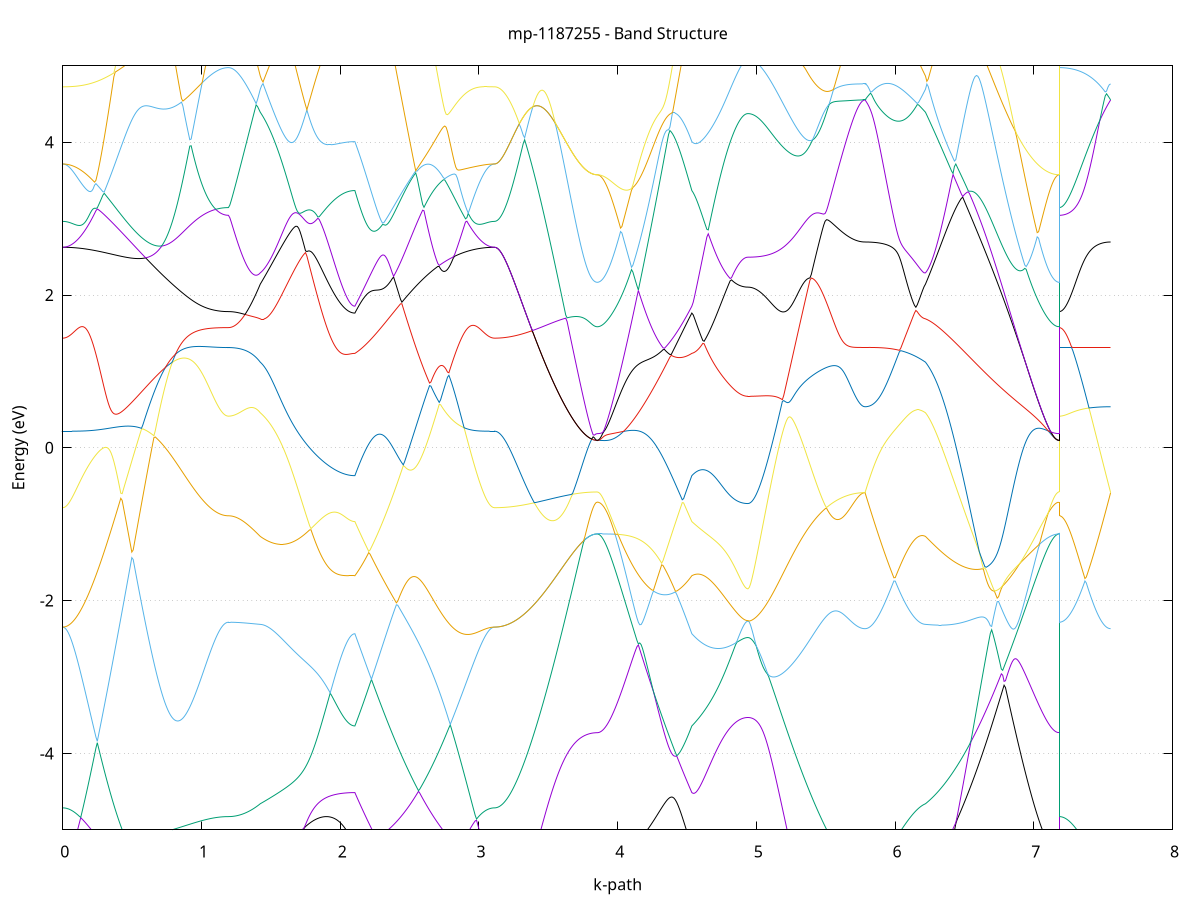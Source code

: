 set title 'mp-1187255 - Band Structure'
set xlabel 'k-path'
set ylabel 'Energy (eV)'
set grid y
set yrange [-5:5]
set terminal png size 800,600
set output 'mp-1187255_bands_gnuplot.png'
plot '-' using 1:2 with lines notitle, '-' using 1:2 with lines notitle, '-' using 1:2 with lines notitle, '-' using 1:2 with lines notitle, '-' using 1:2 with lines notitle, '-' using 1:2 with lines notitle, '-' using 1:2 with lines notitle, '-' using 1:2 with lines notitle, '-' using 1:2 with lines notitle, '-' using 1:2 with lines notitle, '-' using 1:2 with lines notitle, '-' using 1:2 with lines notitle, '-' using 1:2 with lines notitle, '-' using 1:2 with lines notitle, '-' using 1:2 with lines notitle, '-' using 1:2 with lines notitle, '-' using 1:2 with lines notitle, '-' using 1:2 with lines notitle, '-' using 1:2 with lines notitle, '-' using 1:2 with lines notitle, '-' using 1:2 with lines notitle, '-' using 1:2 with lines notitle, '-' using 1:2 with lines notitle, '-' using 1:2 with lines notitle, '-' using 1:2 with lines notitle, '-' using 1:2 with lines notitle, '-' using 1:2 with lines notitle, '-' using 1:2 with lines notitle, '-' using 1:2 with lines notitle, '-' using 1:2 with lines notitle, '-' using 1:2 with lines notitle, '-' using 1:2 with lines notitle, '-' using 1:2 with lines notitle, '-' using 1:2 with lines notitle, '-' using 1:2 with lines notitle, '-' using 1:2 with lines notitle, '-' using 1:2 with lines notitle, '-' using 1:2 with lines notitle, '-' using 1:2 with lines notitle, '-' using 1:2 with lines notitle, '-' using 1:2 with lines notitle, '-' using 1:2 with lines notitle, '-' using 1:2 with lines notitle, '-' using 1:2 with lines notitle, '-' using 1:2 with lines notitle, '-' using 1:2 with lines notitle, '-' using 1:2 with lines notitle, '-' using 1:2 with lines notitle, '-' using 1:2 with lines notitle, '-' using 1:2 with lines notitle, '-' using 1:2 with lines notitle, '-' using 1:2 with lines notitle, '-' using 1:2 with lines notitle, '-' using 1:2 with lines notitle, '-' using 1:2 with lines notitle, '-' using 1:2 with lines notitle, '-' using 1:2 with lines notitle, '-' using 1:2 with lines notitle, '-' using 1:2 with lines notitle, '-' using 1:2 with lines notitle, '-' using 1:2 with lines notitle, '-' using 1:2 with lines notitle, '-' using 1:2 with lines notitle, '-' using 1:2 with lines notitle
0.000000 -35.350308
0.009951 -35.350308
0.019902 -35.350308
0.029852 -35.350408
0.039803 -35.350508
0.049754 -35.350608
0.059705 -35.350708
0.069655 -35.350908
0.079606 -35.351108
0.089557 -35.351308
0.099508 -35.351508
0.109459 -35.351808
0.119409 -35.352008
0.129360 -35.352308
0.139311 -35.352708
0.149262 -35.353008
0.159212 -35.353408
0.169163 -35.353808
0.179114 -35.354208
0.189065 -35.354608
0.199015 -35.355108
0.208966 -35.355508
0.218917 -35.356008
0.228868 -35.356508
0.238819 -35.357108
0.248769 -35.357608
0.258720 -35.358208
0.268671 -35.358808
0.278622 -35.359408
0.288572 -35.360008
0.298523 -35.360608
0.308474 -35.361308
0.318425 -35.361908
0.328376 -35.362608
0.338326 -35.363308
0.348277 -35.364008
0.358228 -35.364708
0.368179 -35.365408
0.378129 -35.366208
0.388080 -35.366908
0.398031 -35.367608
0.407982 -35.368408
0.417933 -35.369208
0.427883 -35.370008
0.437834 -35.370708
0.447785 -35.371508
0.457736 -35.372308
0.467686 -35.373108
0.477637 -35.373908
0.487588 -35.374808
0.497539 -35.375608
0.507489 -35.376408
0.517440 -35.377208
0.527391 -35.378008
0.537342 -35.378808
0.547293 -35.379708
0.557243 -35.380508
0.567194 -35.381308
0.577145 -35.382108
0.587096 -35.382908
0.597046 -35.383708
0.606997 -35.384508
0.616948 -35.385308
0.626899 -35.386108
0.636850 -35.386908
0.646800 -35.387708
0.656751 -35.388508
0.666702 -35.389308
0.676653 -35.390008
0.686603 -35.390808
0.696554 -35.391508
0.706505 -35.392308
0.716456 -35.393008
0.726407 -35.393708
0.736357 -35.394508
0.746308 -35.395208
0.756259 -35.395908
0.766210 -35.396508
0.776160 -35.397208
0.786111 -35.397908
0.796062 -35.398508
0.806013 -35.399208
0.815963 -35.399808
0.825914 -35.400408
0.835865 -35.401008
0.845816 -35.401608
0.855767 -35.402108
0.865717 -35.402708
0.875668 -35.403208
0.885619 -35.403808
0.895570 -35.404308
0.905520 -35.404808
0.915471 -35.405308
0.925422 -35.405708
0.935373 -35.406208
0.945324 -35.406608
0.955274 -35.407008
0.965225 -35.407408
0.975176 -35.407808
0.985127 -35.408208
0.995077 -35.408508
1.005028 -35.408908
1.014979 -35.409208
1.024930 -35.409508
1.034881 -35.409808
1.044831 -35.410108
1.054782 -35.410308
1.064733 -35.410608
1.074684 -35.410808
1.084634 -35.411008
1.094585 -35.411208
1.104536 -35.411308
1.114487 -35.411508
1.124437 -35.411608
1.134388 -35.411708
1.144339 -35.411808
1.154290 -35.411908
1.164241 -35.412008
1.174191 -35.412008
1.184142 -35.412008
1.194093 -35.412008
1.194093 -35.412008
1.204075 -35.412008
1.214058 -35.412008
1.224040 -35.412008
1.234023 -35.411908
1.244005 -35.411808
1.253988 -35.411708
1.263970 -35.411508
1.273952 -35.411408
1.283935 -35.411208
1.293917 -35.411008
1.303900 -35.410808
1.313882 -35.410508
1.323865 -35.410308
1.333847 -35.410008
1.343830 -35.409708
1.353812 -35.409408
1.363794 -35.409108
1.373777 -35.408708
1.383759 -35.408308
1.393742 -35.407908
1.403724 -35.407508
1.413707 -35.407108
1.423689 -35.406708
1.423689 -35.406708
1.433573 -35.406508
1.443457 -35.406508
1.453341 -35.406608
1.463225 -35.406708
1.473109 -35.406808
1.482994 -35.407008
1.492878 -35.407108
1.502762 -35.407308
1.512646 -35.407408
1.522530 -35.407608
1.532414 -35.407808
1.542298 -35.407908
1.552182 -35.408108
1.562066 -35.408308
1.571950 -35.408508
1.581834 -35.408708
1.591719 -35.408908
1.601603 -35.409108
1.611487 -35.409308
1.621371 -35.409508
1.631255 -35.409708
1.641139 -35.409908
1.651023 -35.410108
1.660907 -35.410308
1.670791 -35.410508
1.680675 -35.410708
1.690559 -35.410908
1.700444 -35.411108
1.710328 -35.411308
1.720212 -35.411508
1.730096 -35.411708
1.739980 -35.411908
1.749864 -35.412108
1.759748 -35.412308
1.769632 -35.412508
1.779516 -35.412708
1.789400 -35.412908
1.799284 -35.413108
1.809169 -35.413308
1.819053 -35.413508
1.828937 -35.413708
1.838821 -35.413808
1.848705 -35.414008
1.858589 -35.414208
1.868473 -35.414308
1.878357 -35.414508
1.888241 -35.414708
1.898125 -35.414808
1.908009 -35.414908
1.917894 -35.415108
1.927778 -35.415208
1.937662 -35.415308
1.947546 -35.415408
1.957430 -35.415608
1.967314 -35.415708
1.977198 -35.415808
1.987082 -35.415908
1.996966 -35.415908
2.006850 -35.416008
2.016734 -35.416108
2.026619 -35.416208
2.036503 -35.416208
2.046387 -35.416308
2.056271 -35.416308
2.066155 -35.416308
2.076039 -35.416408
2.085923 -35.416408
2.095807 -35.416408
2.105691 -35.416408
2.105691 -35.416408
2.115659 -35.417108
2.125626 -35.417808
2.135593 -35.418408
2.145561 -35.419008
2.155528 -35.419608
2.165495 -35.420108
2.175463 -35.420608
2.185430 -35.421008
2.195397 -35.421408
2.205364 -35.421708
2.215332 -35.422008
2.225299 -35.422208
2.235266 -35.422408
2.245234 -35.422508
2.255201 -35.422608
2.265168 -35.422608
2.275136 -35.422608
2.285103 -35.422508
2.295070 -35.422408
2.305038 -35.422208
2.315005 -35.422008
2.324972 -35.421808
2.334940 -35.421508
2.344907 -35.421108
2.354874 -35.420708
2.364842 -35.420308
2.374809 -35.419808
2.384776 -35.419208
2.394744 -35.418608
2.404711 -35.418008
2.414678 -35.417308
2.424646 -35.416608
2.434613 -35.415908
2.444580 -35.415108
2.454548 -35.414208
2.464515 -35.413408
2.474482 -35.412408
2.484450 -35.411508
2.494417 -35.410508
2.504384 -35.409508
2.514352 -35.408508
2.524319 -35.407408
2.534286 -35.406308
2.544254 -35.405208
2.554221 -35.404008
2.564188 -35.402808
2.574156 -35.401608
2.584123 -35.400408
2.594090 -35.399208
2.604058 -35.397908
2.614025 -35.396608
2.623992 -35.395308
2.633960 -35.394008
2.643927 -35.392708
2.653894 -35.391408
2.663862 -35.390108
2.673829 -35.388708
2.683796 -35.387408
2.693764 -35.386108
2.703731 -35.384708
2.713698 -35.383408
2.723666 -35.382108
2.733633 -35.380708
2.743600 -35.379408
2.753568 -35.378108
2.763535 -35.376808
2.773502 -35.375508
2.783470 -35.374208
2.793437 -35.373008
2.803404 -35.371708
2.813372 -35.370508
2.823339 -35.369308
2.833306 -35.368208
2.843274 -35.367008
2.853241 -35.365908
2.863208 -35.364808
2.873176 -35.363708
2.883143 -35.362708
2.893110 -35.361708
2.903078 -35.360808
2.913045 -35.359808
2.923012 -35.358908
2.932979 -35.358108
2.942947 -35.357308
2.952914 -35.356508
2.962881 -35.355808
2.972849 -35.355108
2.982816 -35.354408
2.992783 -35.353808
3.002751 -35.353308
3.012718 -35.352808
3.022685 -35.352308
3.032653 -35.351908
3.042620 -35.351508
3.052587 -35.351208
3.062555 -35.350908
3.072522 -35.350708
3.082489 -35.350508
3.092457 -35.350408
3.102424 -35.350308
3.112391 -35.350308
3.112391 -35.350308
3.122265 -35.350308
3.132138 -35.350308
3.142011 -35.350308
3.151884 -35.350308
3.161757 -35.350308
3.171630 -35.350308
3.181503 -35.350308
3.191376 -35.350308
3.201250 -35.350308
3.211123 -35.350308
3.220996 -35.350308
3.230869 -35.350308
3.240742 -35.350308
3.250615 -35.350308
3.260488 -35.350408
3.270362 -35.350408
3.280235 -35.350408
3.290108 -35.350408
3.299981 -35.350408
3.309854 -35.350408
3.319727 -35.350408
3.329600 -35.350408
3.339474 -35.350508
3.349347 -35.350508
3.359220 -35.350508
3.369093 -35.350508
3.378966 -35.350508
3.388839 -35.350508
3.398712 -35.350508
3.408585 -35.350608
3.418459 -35.350608
3.428332 -35.350608
3.438205 -35.350608
3.448078 -35.350608
3.457951 -35.350608
3.467824 -35.350708
3.477697 -35.350708
3.487571 -35.350708
3.497444 -35.350708
3.507317 -35.350708
3.517190 -35.350708
3.527063 -35.350808
3.536936 -35.350808
3.546809 -35.350808
3.556682 -35.350808
3.566556 -35.350808
3.576429 -35.350808
3.586302 -35.350908
3.596175 -35.350908
3.606048 -35.350908
3.615921 -35.350908
3.625794 -35.350908
3.635668 -35.350908
3.645541 -35.350908
3.655414 -35.351008
3.665287 -35.351008
3.675160 -35.351008
3.685033 -35.351008
3.694906 -35.351008
3.704780 -35.351008
3.714653 -35.351008
3.724526 -35.351008
3.734399 -35.351008
3.744272 -35.351008
3.754145 -35.351108
3.764018 -35.351108
3.773891 -35.351108
3.783765 -35.351108
3.793638 -35.351108
3.803511 -35.351108
3.813384 -35.351108
3.823257 -35.351108
3.833130 -35.351108
3.843003 -35.351108
3.852877 -35.351108
3.852877 -35.351108
3.862761 -35.351108
3.872645 -35.351208
3.882529 -35.351308
3.892413 -35.351508
3.902297 -35.351708
3.912181 -35.352008
3.922065 -35.352308
3.931949 -35.352608
3.941833 -35.353108
3.951717 -35.353508
3.961602 -35.354008
3.971486 -35.354608
3.981370 -35.355108
3.991254 -35.355808
4.001138 -35.356408
4.011022 -35.357208
4.020906 -35.357908
4.030790 -35.358708
4.040674 -35.359608
4.050558 -35.360408
4.060442 -35.361308
4.070327 -35.362308
4.080211 -35.363308
4.090095 -35.364308
4.099979 -35.365308
4.109863 -35.366408
4.119747 -35.367508
4.129631 -35.368608
4.139515 -35.369708
4.149399 -35.370908
4.159283 -35.372108
4.169167 -35.373308
4.179052 -35.374508
4.188936 -35.375808
4.198820 -35.377008
4.208704 -35.378308
4.218588 -35.379608
4.228472 -35.380908
4.238356 -35.382208
4.248240 -35.383508
4.258124 -35.384808
4.268008 -35.386108
4.277892 -35.387408
4.287777 -35.388808
4.297661 -35.390108
4.307545 -35.391408
4.317429 -35.392708
4.327313 -35.394008
4.337197 -35.395308
4.347081 -35.396508
4.356965 -35.397808
4.366849 -35.399008
4.376733 -35.400308
4.386617 -35.401508
4.396501 -35.402708
4.406386 -35.403808
4.416270 -35.405008
4.426154 -35.406108
4.436038 -35.407208
4.445922 -35.408308
4.455806 -35.409308
4.465690 -35.410308
4.475574 -35.411308
4.485458 -35.412208
4.495342 -35.413108
4.505226 -35.414008
4.515111 -35.414808
4.524995 -35.415608
4.534879 -35.416408
4.534879 -35.416408
4.544739 -35.416708
4.554599 -35.417008
4.564460 -35.417308
4.574320 -35.417508
4.584180 -35.417808
4.594041 -35.418108
4.603901 -35.418308
4.613761 -35.418608
4.623622 -35.418808
4.633482 -35.419008
4.643342 -35.419308
4.653203 -35.419508
4.663063 -35.419708
4.672923 -35.419908
4.682784 -35.420108
4.692644 -35.420308
4.702504 -35.420508
4.712365 -35.420608
4.722225 -35.420808
4.732085 -35.421008
4.741945 -35.421108
4.751806 -35.421308
4.761666 -35.421408
4.771526 -35.421508
4.781387 -35.421708
4.791247 -35.421808
4.801107 -35.421908
4.810968 -35.422008
4.820828 -35.422108
4.830688 -35.422208
4.840549 -35.422308
4.850409 -35.422308
4.860269 -35.422408
4.870130 -35.422408
4.879990 -35.422508
4.889850 -35.422508
4.899711 -35.422608
4.909571 -35.422608
4.919431 -35.422608
4.929292 -35.422608
4.939152 -35.422608
4.939152 -35.422608
4.949085 -35.422608
4.959019 -35.422608
4.968953 -35.422608
4.978886 -35.422608
4.988820 -35.422508
4.998753 -35.422508
5.008687 -35.422408
5.018620 -35.422408
5.028554 -35.422308
5.038487 -35.422208
5.048421 -35.422208
5.058354 -35.422108
5.068288 -35.422008
5.078221 -35.421908
5.088155 -35.421808
5.098089 -35.421608
5.108022 -35.421508
5.117956 -35.421408
5.127889 -35.421308
5.137823 -35.421108
5.147756 -35.421008
5.157690 -35.420808
5.167623 -35.420708
5.177557 -35.420508
5.187490 -35.420308
5.197424 -35.420208
5.207358 -35.420008
5.217291 -35.419808
5.227225 -35.419608
5.237158 -35.419408
5.247092 -35.419208
5.257025 -35.419008
5.266959 -35.418808
5.276892 -35.418608
5.286826 -35.418408
5.296759 -35.418208
5.306693 -35.418008
5.316627 -35.417808
5.326560 -35.417608
5.336494 -35.417408
5.346427 -35.417108
5.356361 -35.416908
5.366294 -35.416708
5.376228 -35.416508
5.386161 -35.416308
5.396095 -35.416108
5.406028 -35.415908
5.415962 -35.415608
5.425896 -35.415408
5.435829 -35.415208
5.445763 -35.415008
5.455696 -35.414808
5.465630 -35.414608
5.475563 -35.414408
5.485497 -35.414208
5.495430 -35.414008
5.505364 -35.413808
5.515297 -35.413708
5.525231 -35.413508
5.535164 -35.413308
5.545098 -35.413108
5.555032 -35.413008
5.564965 -35.412808
5.574899 -35.412708
5.584832 -35.412508
5.594766 -35.412408
5.604699 -35.412208
5.614633 -35.412108
5.624566 -35.412008
5.634500 -35.411908
5.644433 -35.411808
5.654367 -35.411708
5.664301 -35.411608
5.674234 -35.411508
5.684168 -35.411408
5.694101 -35.411308
5.704035 -35.411208
5.713968 -35.411208
5.723902 -35.411108
5.733835 -35.411108
5.743769 -35.411108
5.753702 -35.411008
5.763636 -35.411008
5.773570 -35.411008
5.783503 -35.411008
5.783503 -35.411008
5.793404 -35.411008
5.803305 -35.411108
5.813207 -35.411108
5.823108 -35.411108
5.833009 -35.411108
5.842910 -35.411108
5.852812 -35.411108
5.862713 -35.411108
5.872614 -35.411108
5.882515 -35.411108
5.892416 -35.411108
5.902318 -35.411008
5.912219 -35.411008
5.922120 -35.410908
5.932021 -35.410908
5.941923 -35.410808
5.951824 -35.410808
5.961725 -35.410708
5.971626 -35.410608
5.981527 -35.410508
5.991429 -35.410508
6.001330 -35.410408
6.011231 -35.410308
6.021132 -35.410208
6.031033 -35.410008
6.040935 -35.409908
6.050836 -35.409808
6.060737 -35.409708
6.070638 -35.409508
6.080540 -35.409408
6.090441 -35.409208
6.100342 -35.409108
6.110243 -35.408908
6.120144 -35.408708
6.130046 -35.408608
6.139947 -35.408408
6.149848 -35.408208
6.159749 -35.408008
6.169650 -35.407808
6.179552 -35.407608
6.189453 -35.407408
6.199354 -35.407108
6.209255 -35.406908
6.219157 -35.406708
6.219157 -35.406708
6.229100 -35.406208
6.239043 -35.405708
6.248986 -35.405208
6.258930 -35.404708
6.268873 -35.404208
6.278816 -35.403708
6.288759 -35.403108
6.298703 -35.402508
6.308646 -35.401908
6.318589 -35.401308
6.328532 -35.400708
6.338476 -35.400108
6.348419 -35.399508
6.358362 -35.398808
6.368306 -35.398308
6.378249 -35.397708
6.388192 -35.397108
6.398135 -35.396408
6.408079 -35.395808
6.418022 -35.395208
6.427965 -35.394508
6.437908 -35.393908
6.447852 -35.393208
6.457795 -35.392508
6.467738 -35.391808
6.477681 -35.391108
6.487625 -35.390408
6.497568 -35.389708
6.507511 -35.389008
6.517455 -35.388308
6.527398 -35.387508
6.537341 -35.386808
6.547284 -35.386008
6.557228 -35.385308
6.567171 -35.384508
6.577114 -35.383808
6.587057 -35.383008
6.597001 -35.382208
6.606944 -35.381408
6.616887 -35.380708
6.626830 -35.379908
6.636774 -35.379108
6.646717 -35.378308
6.656660 -35.377508
6.666603 -35.376808
6.676547 -35.376008
6.686490 -35.375208
6.696433 -35.374408
6.706377 -35.373708
6.716320 -35.372908
6.726263 -35.372108
6.736206 -35.371408
6.746150 -35.370608
6.756093 -35.369908
6.766036 -35.369108
6.775979 -35.368408
6.785923 -35.367708
6.795866 -35.367008
6.805809 -35.366208
6.815752 -35.365508
6.825696 -35.364908
6.835639 -35.364208
6.845582 -35.363508
6.855526 -35.362808
6.865469 -35.362208
6.875412 -35.361608
6.885355 -35.361008
6.895299 -35.360408
6.905242 -35.359808
6.915185 -35.359208
6.925128 -35.358608
6.935072 -35.358108
6.945015 -35.357608
6.954958 -35.357108
6.964901 -35.356608
6.974845 -35.356108
6.984788 -35.355708
6.994731 -35.355208
7.004675 -35.354808
7.014618 -35.354408
7.024561 -35.354008
7.034504 -35.353708
7.044448 -35.353408
7.054391 -35.353108
7.064334 -35.352808
7.074277 -35.352508
7.084221 -35.352308
7.094164 -35.352008
7.104107 -35.351808
7.114050 -35.351708
7.123994 -35.351508
7.133937 -35.351408
7.143880 -35.351308
7.153823 -35.351208
7.163767 -35.351108
7.173710 -35.351108
7.183653 -35.351108
7.183653 -35.412008
7.193397 -35.412008
7.203140 -35.412008
7.212883 -35.412008
7.222626 -35.412008
7.232369 -35.412008
7.242113 -35.412008
7.251856 -35.412008
7.261599 -35.412008
7.271342 -35.412008
7.281086 -35.412008
7.290829 -35.411908
7.300572 -35.411908
7.310315 -35.411908
7.320058 -35.411908
7.329802 -35.411908
7.339545 -35.411808
7.349288 -35.411808
7.359031 -35.411808
7.368775 -35.411708
7.378518 -35.411708
7.388261 -35.411708
7.398004 -35.411608
7.407747 -35.411608
7.417491 -35.411608
7.427234 -35.411508
7.436977 -35.411508
7.446720 -35.411508
7.456464 -35.411408
7.466207 -35.411408
7.475950 -35.411308
7.485693 -35.411308
7.495437 -35.411308
7.505180 -35.411208
7.514923 -35.411208
7.524666 -35.411108
7.534409 -35.411108
7.544153 -35.411008
7.553896 -35.411008
e
0.000000 -35.350308
0.009951 -35.350308
0.019902 -35.350308
0.029852 -35.350408
0.039803 -35.350408
0.049754 -35.350508
0.059705 -35.350608
0.069655 -35.350808
0.079606 -35.350908
0.089557 -35.351108
0.099508 -35.351308
0.109459 -35.351508
0.119409 -35.351708
0.129360 -35.352008
0.139311 -35.352308
0.149262 -35.352608
0.159212 -35.352908
0.169163 -35.353208
0.179114 -35.353508
0.189065 -35.353908
0.199015 -35.354308
0.208966 -35.354708
0.218917 -35.355108
0.228868 -35.355508
0.238819 -35.356008
0.248769 -35.356508
0.258720 -35.356908
0.268671 -35.357408
0.278622 -35.358008
0.288572 -35.358508
0.298523 -35.359008
0.308474 -35.359608
0.318425 -35.360208
0.328376 -35.360808
0.338326 -35.361408
0.348277 -35.362008
0.358228 -35.362608
0.368179 -35.363208
0.378129 -35.363908
0.388080 -35.364608
0.398031 -35.365208
0.407982 -35.365908
0.417933 -35.366608
0.427883 -35.367308
0.437834 -35.368008
0.447785 -35.368708
0.457736 -35.369508
0.467686 -35.370208
0.477637 -35.370908
0.487588 -35.371708
0.497539 -35.372408
0.507489 -35.373208
0.517440 -35.373908
0.527391 -35.374708
0.537342 -35.375508
0.547293 -35.376308
0.557243 -35.377008
0.567194 -35.377808
0.577145 -35.378608
0.587096 -35.379408
0.597046 -35.380208
0.606997 -35.380908
0.616948 -35.381708
0.626899 -35.382508
0.636850 -35.383308
0.646800 -35.384008
0.656751 -35.384808
0.666702 -35.385608
0.676653 -35.386408
0.686603 -35.387108
0.696554 -35.387908
0.706505 -35.388608
0.716456 -35.389408
0.726407 -35.390108
0.736357 -35.390808
0.746308 -35.391608
0.756259 -35.392308
0.766210 -35.393008
0.776160 -35.393708
0.786111 -35.394408
0.796062 -35.395108
0.806013 -35.395708
0.815963 -35.396408
0.825914 -35.397008
0.835865 -35.397708
0.845816 -35.398308
0.855767 -35.398908
0.865717 -35.399508
0.875668 -35.400108
0.885619 -35.400708
0.895570 -35.401208
0.905520 -35.401808
0.915471 -35.402308
0.925422 -35.402808
0.935373 -35.403308
0.945324 -35.403808
0.955274 -35.404308
0.965225 -35.404708
0.975176 -35.405108
0.985127 -35.405608
0.995077 -35.406008
1.005028 -35.406308
1.014979 -35.406708
1.024930 -35.407008
1.034881 -35.407408
1.044831 -35.407708
1.054782 -35.408008
1.064733 -35.408208
1.074684 -35.408508
1.084634 -35.408708
1.094585 -35.408908
1.104536 -35.409108
1.114487 -35.409308
1.124437 -35.409408
1.134388 -35.409608
1.144339 -35.409708
1.154290 -35.409808
1.164241 -35.409808
1.174191 -35.409908
1.184142 -35.409908
1.194093 -35.409908
1.194093 -35.409908
1.204075 -35.409908
1.214058 -35.409908
1.224040 -35.409908
1.234023 -35.409808
1.244005 -35.409708
1.253988 -35.409608
1.263970 -35.409508
1.273952 -35.409408
1.283935 -35.409308
1.293917 -35.409108
1.303900 -35.408908
1.313882 -35.408708
1.323865 -35.408508
1.333847 -35.408308
1.343830 -35.408108
1.353812 -35.407808
1.363794 -35.407508
1.373777 -35.407208
1.383759 -35.406908
1.393742 -35.406608
1.403724 -35.406308
1.413707 -35.405908
1.423689 -35.405508
1.423689 -35.405508
1.433573 -35.405108
1.443457 -35.404508
1.453341 -35.403708
1.463225 -35.402908
1.473109 -35.402108
1.482994 -35.401208
1.492878 -35.400308
1.502762 -35.399408
1.512646 -35.398408
1.522530 -35.397408
1.532414 -35.396308
1.542298 -35.395308
1.552182 -35.394208
1.562066 -35.393108
1.571950 -35.392008
1.581834 -35.390808
1.591719 -35.389708
1.601603 -35.388508
1.611487 -35.387308
1.621371 -35.386108
1.631255 -35.384908
1.641139 -35.383708
1.651023 -35.382408
1.660907 -35.381208
1.670791 -35.380008
1.680675 -35.378708
1.690559 -35.377508
1.700444 -35.376208
1.710328 -35.375008
1.720212 -35.373708
1.730096 -35.372508
1.739980 -35.371308
1.749864 -35.370108
1.759748 -35.368908
1.769632 -35.367708
1.779516 -35.366508
1.789400 -35.365308
1.799284 -35.364208
1.809169 -35.363108
1.819053 -35.362008
1.828937 -35.360908
1.838821 -35.359808
1.848705 -35.358808
1.858589 -35.357808
1.868473 -35.356808
1.878357 -35.355908
1.888241 -35.354908
1.898125 -35.354008
1.908009 -35.353208
1.917894 -35.352408
1.927778 -35.351608
1.937662 -35.350808
1.947546 -35.350108
1.957430 -35.349408
1.967314 -35.348808
1.977198 -35.348208
1.987082 -35.347608
1.996966 -35.347108
2.006850 -35.346708
2.016734 -35.346208
2.026619 -35.345808
2.036503 -35.345508
2.046387 -35.345208
2.056271 -35.344908
2.066155 -35.344708
2.076039 -35.344608
2.085923 -35.344508
2.095807 -35.344408
2.105691 -35.344408
2.105691 -35.344408
2.115659 -35.344308
2.125626 -35.344208
2.135593 -35.344108
2.145561 -35.344108
2.155528 -35.344008
2.165495 -35.344008
2.175463 -35.343908
2.185430 -35.343908
2.195397 -35.343808
2.205364 -35.343808
2.215332 -35.343708
2.225299 -35.343708
2.235266 -35.343708
2.245234 -35.343708
2.255201 -35.343608
2.265168 -35.343608
2.275136 -35.343608
2.285103 -35.343608
2.295070 -35.343608
2.305038 -35.343608
2.315005 -35.343608
2.324972 -35.343708
2.334940 -35.343708
2.344907 -35.343708
2.354874 -35.343708
2.364842 -35.343808
2.374809 -35.343808
2.384776 -35.343908
2.394744 -35.343908
2.404711 -35.344008
2.414678 -35.344008
2.424646 -35.344108
2.434613 -35.344208
2.444580 -35.344208
2.454548 -35.344308
2.464515 -35.344408
2.474482 -35.344508
2.484450 -35.344608
2.494417 -35.344608
2.504384 -35.344708
2.514352 -35.344808
2.524319 -35.344908
2.534286 -35.345008
2.544254 -35.345108
2.554221 -35.345208
2.564188 -35.345308
2.574156 -35.345508
2.584123 -35.345608
2.594090 -35.345708
2.604058 -35.345808
2.614025 -35.345908
2.623992 -35.346008
2.633960 -35.346208
2.643927 -35.346308
2.653894 -35.346408
2.663862 -35.346508
2.673829 -35.346708
2.683796 -35.346808
2.693764 -35.346908
2.703731 -35.347008
2.713698 -35.347208
2.723666 -35.347308
2.733633 -35.347408
2.743600 -35.347508
2.753568 -35.347708
2.763535 -35.347808
2.773502 -35.347908
2.783470 -35.348008
2.793437 -35.348108
2.803404 -35.348308
2.813372 -35.348408
2.823339 -35.348508
2.833306 -35.348608
2.843274 -35.348708
2.853241 -35.348808
2.863208 -35.348908
2.873176 -35.349008
2.883143 -35.349108
2.893110 -35.349208
2.903078 -35.349308
2.913045 -35.349408
2.923012 -35.349508
2.932979 -35.349508
2.942947 -35.349608
2.952914 -35.349708
2.962881 -35.349808
2.972849 -35.349808
2.982816 -35.349908
2.992783 -35.349908
3.002751 -35.350008
3.012718 -35.350008
3.022685 -35.350108
3.032653 -35.350108
3.042620 -35.350208
3.052587 -35.350208
3.062555 -35.350208
3.072522 -35.350208
3.082489 -35.350308
3.092457 -35.350308
3.102424 -35.350308
3.112391 -35.350308
3.112391 -35.350308
3.122265 -35.350308
3.132138 -35.350308
3.142011 -35.350308
3.151884 -35.350308
3.161757 -35.350308
3.171630 -35.350308
3.181503 -35.350308
3.191376 -35.350308
3.201250 -35.350308
3.211123 -35.350308
3.220996 -35.350308
3.230869 -35.350308
3.240742 -35.350308
3.250615 -35.350308
3.260488 -35.350408
3.270362 -35.350408
3.280235 -35.350408
3.290108 -35.350408
3.299981 -35.350408
3.309854 -35.350408
3.319727 -35.350408
3.329600 -35.350408
3.339474 -35.350508
3.349347 -35.350508
3.359220 -35.350508
3.369093 -35.350508
3.378966 -35.350508
3.388839 -35.350508
3.398712 -35.350508
3.408585 -35.350608
3.418459 -35.350608
3.428332 -35.350608
3.438205 -35.350608
3.448078 -35.350608
3.457951 -35.350608
3.467824 -35.350708
3.477697 -35.350708
3.487571 -35.350708
3.497444 -35.350708
3.507317 -35.350708
3.517190 -35.350708
3.527063 -35.350808
3.536936 -35.350808
3.546809 -35.350808
3.556682 -35.350808
3.566556 -35.350808
3.576429 -35.350808
3.586302 -35.350908
3.596175 -35.350908
3.606048 -35.350908
3.615921 -35.350908
3.625794 -35.350908
3.635668 -35.350908
3.645541 -35.350908
3.655414 -35.351008
3.665287 -35.351008
3.675160 -35.351008
3.685033 -35.351008
3.694906 -35.351008
3.704780 -35.351008
3.714653 -35.351008
3.724526 -35.351008
3.734399 -35.351008
3.744272 -35.351008
3.754145 -35.351108
3.764018 -35.351108
3.773891 -35.351108
3.783765 -35.351108
3.793638 -35.351108
3.803511 -35.351108
3.813384 -35.351108
3.823257 -35.351108
3.833130 -35.351108
3.843003 -35.351108
3.852877 -35.351108
3.852877 -35.351108
3.862761 -35.351108
3.872645 -35.351108
3.882529 -35.351108
3.892413 -35.351008
3.902297 -35.351008
3.912181 -35.351008
3.922065 -35.351008
3.931949 -35.350908
3.941833 -35.350908
3.951717 -35.350808
3.961602 -35.350808
3.971486 -35.350708
3.981370 -35.350708
3.991254 -35.350608
4.001138 -35.350608
4.011022 -35.350508
4.020906 -35.350408
4.030790 -35.350308
4.040674 -35.350208
4.050558 -35.350208
4.060442 -35.350108
4.070327 -35.350008
4.080211 -35.349908
4.090095 -35.349808
4.099979 -35.349708
4.109863 -35.349608
4.119747 -35.349408
4.129631 -35.349308
4.139515 -35.349208
4.149399 -35.349108
4.159283 -35.349008
4.169167 -35.348908
4.179052 -35.348708
4.188936 -35.348608
4.198820 -35.348508
4.208704 -35.348308
4.218588 -35.348208
4.228472 -35.348108
4.238356 -35.347908
4.248240 -35.347808
4.258124 -35.347708
4.268008 -35.347508
4.277892 -35.347408
4.287777 -35.347308
4.297661 -35.347108
4.307545 -35.347008
4.317429 -35.346908
4.327313 -35.346708
4.337197 -35.346608
4.347081 -35.346508
4.356965 -35.346308
4.366849 -35.346208
4.376733 -35.346108
4.386617 -35.346008
4.396501 -35.345808
4.406386 -35.345708
4.416270 -35.345608
4.426154 -35.345508
4.436038 -35.345408
4.445922 -35.345208
4.455806 -35.345108
4.465690 -35.345008
4.475574 -35.344908
4.485458 -35.344808
4.495342 -35.344708
4.505226 -35.344608
4.515111 -35.344508
4.524995 -35.344508
4.534879 -35.344408
4.534879 -35.344408
4.544739 -35.344308
4.554599 -35.344308
4.564460 -35.344308
4.574320 -35.344208
4.584180 -35.344208
4.594041 -35.344208
4.603901 -35.344208
4.613761 -35.344108
4.623622 -35.344108
4.633482 -35.344108
4.643342 -35.344008
4.653203 -35.344008
4.663063 -35.344008
4.672923 -35.344008
4.682784 -35.344008
4.692644 -35.343908
4.702504 -35.343908
4.712365 -35.343908
4.722225 -35.343908
4.732085 -35.343808
4.741945 -35.343808
4.751806 -35.343808
4.761666 -35.343808
4.771526 -35.343808
4.781387 -35.343808
4.791247 -35.343708
4.801107 -35.343708
4.810968 -35.343708
4.820828 -35.343708
4.830688 -35.343708
4.840549 -35.343708
4.850409 -35.343708
4.860269 -35.343708
4.870130 -35.343708
4.879990 -35.343608
4.889850 -35.343608
4.899711 -35.343608
4.909571 -35.343608
4.919431 -35.343608
4.929292 -35.343608
4.939152 -35.343608
4.939152 -35.343608
4.949085 -35.343708
4.959019 -35.343708
4.968953 -35.343808
4.978886 -35.344008
4.988820 -35.344208
4.998753 -35.344508
5.008687 -35.344808
5.018620 -35.345108
5.028554 -35.345508
5.038487 -35.345908
5.048421 -35.346408
5.058354 -35.346908
5.068288 -35.347508
5.078221 -35.348108
5.088155 -35.348708
5.098089 -35.349408
5.108022 -35.350108
5.117956 -35.350908
5.127889 -35.351708
5.137823 -35.352508
5.147756 -35.353308
5.157690 -35.354208
5.167623 -35.355208
5.177557 -35.356108
5.187490 -35.357108
5.197424 -35.358108
5.207358 -35.359108
5.217291 -35.360208
5.227225 -35.361308
5.237158 -35.362408
5.247092 -35.363508
5.257025 -35.364708
5.266959 -35.365808
5.276892 -35.367008
5.286826 -35.368208
5.296759 -35.369408
5.306693 -35.370608
5.316627 -35.371908
5.326560 -35.373108
5.336494 -35.374308
5.346427 -35.375608
5.356361 -35.376808
5.366294 -35.378108
5.376228 -35.379308
5.386161 -35.380608
5.396095 -35.381808
5.406028 -35.383008
5.415962 -35.384208
5.425896 -35.385408
5.435829 -35.386708
5.445763 -35.387808
5.455696 -35.389008
5.465630 -35.390208
5.475563 -35.391308
5.485497 -35.392408
5.495430 -35.393508
5.505364 -35.394608
5.515297 -35.395708
5.525231 -35.396708
5.535164 -35.397708
5.545098 -35.398708
5.555032 -35.399608
5.564965 -35.400508
5.574899 -35.401408
5.584832 -35.402308
5.594766 -35.403108
5.604699 -35.403908
5.614633 -35.404608
5.624566 -35.405308
5.634500 -35.406008
5.644433 -35.406608
5.654367 -35.407208
5.664301 -35.407808
5.674234 -35.408308
5.684168 -35.408708
5.694101 -35.409208
5.704035 -35.409508
5.713968 -35.409908
5.723902 -35.410208
5.733835 -35.410408
5.743769 -35.410608
5.753702 -35.410808
5.763636 -35.410908
5.773570 -35.411008
5.783503 -35.411008
5.783503 -35.411008
5.793404 -35.411008
5.803305 -35.410908
5.813207 -35.410908
5.823108 -35.410808
5.833009 -35.410708
5.842910 -35.410708
5.852812 -35.410608
5.862713 -35.410508
5.872614 -35.410508
5.882515 -35.410408
5.892416 -35.410308
5.902318 -35.410208
5.912219 -35.410108
5.922120 -35.410008
5.932021 -35.409908
5.941923 -35.409808
5.951824 -35.409708
5.961725 -35.409608
5.971626 -35.409508
5.981527 -35.409408
5.991429 -35.409308
6.001330 -35.409108
6.011231 -35.409008
6.021132 -35.408908
6.031033 -35.408708
6.040935 -35.408608
6.050836 -35.408408
6.060737 -35.408308
6.070638 -35.408208
6.080540 -35.408008
6.090441 -35.407808
6.100342 -35.407708
6.110243 -35.407508
6.120144 -35.407408
6.130046 -35.407208
6.139947 -35.407008
6.149848 -35.406808
6.159749 -35.406708
6.169650 -35.406508
6.179552 -35.406308
6.189453 -35.406108
6.199354 -35.405908
6.209255 -35.405708
6.219157 -35.405508
6.219157 -35.405508
6.229100 -35.405208
6.239043 -35.404808
6.248986 -35.404308
6.258930 -35.403908
6.268873 -35.403508
6.278816 -35.403008
6.288759 -35.402508
6.298703 -35.402008
6.308646 -35.401508
6.318589 -35.401008
6.328532 -35.400508
6.338476 -35.400008
6.348419 -35.399408
6.358362 -35.398808
6.368306 -35.398208
6.378249 -35.397508
6.388192 -35.396808
6.398135 -35.396108
6.408079 -35.395408
6.418022 -35.394708
6.427965 -35.394008
6.437908 -35.393208
6.447852 -35.392508
6.457795 -35.391708
6.467738 -35.391008
6.477681 -35.390208
6.487625 -35.389508
6.497568 -35.388708
6.507511 -35.387908
6.517455 -35.387108
6.527398 -35.386308
6.537341 -35.385608
6.547284 -35.384808
6.557228 -35.384008
6.567171 -35.383208
6.577114 -35.382408
6.587057 -35.381608
6.597001 -35.380808
6.606944 -35.380008
6.616887 -35.379208
6.626830 -35.378408
6.636774 -35.377608
6.646717 -35.376808
6.656660 -35.376008
6.666603 -35.375208
6.676547 -35.374508
6.686490 -35.373708
6.696433 -35.372908
6.706377 -35.372208
6.716320 -35.371408
6.726263 -35.370708
6.736206 -35.369908
6.746150 -35.369208
6.756093 -35.368508
6.766036 -35.367708
6.775979 -35.367008
6.785923 -35.366308
6.795866 -35.365708
6.805809 -35.365008
6.815752 -35.364308
6.825696 -35.363708
6.835639 -35.363008
6.845582 -35.362408
6.855526 -35.361808
6.865469 -35.361208
6.875412 -35.360608
6.885355 -35.360008
6.895299 -35.359508
6.905242 -35.358908
6.915185 -35.358408
6.925128 -35.357908
6.935072 -35.357408
6.945015 -35.356908
6.954958 -35.356508
6.964901 -35.356008
6.974845 -35.355608
6.984788 -35.355208
6.994731 -35.354808
7.004675 -35.354408
7.014618 -35.354108
7.024561 -35.353708
7.034504 -35.353408
7.044448 -35.353108
7.054391 -35.352808
7.064334 -35.352608
7.074277 -35.352308
7.084221 -35.352108
7.094164 -35.351908
7.104107 -35.351808
7.114050 -35.351608
7.123994 -35.351508
7.133937 -35.351308
7.143880 -35.351308
7.153823 -35.351208
7.163767 -35.351108
7.173710 -35.351108
7.183653 -35.351108
7.183653 -35.409908
7.193397 -35.409908
7.203140 -35.409908
7.212883 -35.409908
7.222626 -35.410008
7.232369 -35.410008
7.242113 -35.410008
7.251856 -35.410008
7.261599 -35.410008
7.271342 -35.410008
7.281086 -35.410008
7.290829 -35.410008
7.300572 -35.410108
7.310315 -35.410108
7.320058 -35.410108
7.329802 -35.410108
7.339545 -35.410208
7.349288 -35.410208
7.359031 -35.410208
7.368775 -35.410208
7.378518 -35.410308
7.388261 -35.410308
7.398004 -35.410308
7.407747 -35.410408
7.417491 -35.410408
7.427234 -35.410508
7.436977 -35.410508
7.446720 -35.410508
7.456464 -35.410608
7.466207 -35.410608
7.475950 -35.410608
7.485693 -35.410708
7.495437 -35.410708
7.505180 -35.410808
7.514923 -35.410808
7.524666 -35.410908
7.534409 -35.410908
7.544153 -35.410908
7.553896 -35.411008
e
0.000000 -35.286308
0.009951 -35.286308
0.019902 -35.286308
0.029852 -35.286308
0.039803 -35.286308
0.049754 -35.286208
0.059705 -35.286208
0.069655 -35.286208
0.079606 -35.286208
0.089557 -35.286108
0.099508 -35.286108
0.109459 -35.286008
0.119409 -35.286008
0.129360 -35.286008
0.139311 -35.285908
0.149262 -35.285908
0.159212 -35.285808
0.169163 -35.285708
0.179114 -35.285708
0.189065 -35.285608
0.199015 -35.285508
0.208966 -35.285408
0.218917 -35.285408
0.228868 -35.285308
0.238819 -35.285208
0.248769 -35.285108
0.258720 -35.285008
0.268671 -35.284908
0.278622 -35.284808
0.288572 -35.284708
0.298523 -35.284608
0.308474 -35.284508
0.318425 -35.284408
0.328376 -35.284308
0.338326 -35.284208
0.348277 -35.284108
0.358228 -35.283908
0.368179 -35.283808
0.378129 -35.283708
0.388080 -35.283608
0.398031 -35.283508
0.407982 -35.283308
0.417933 -35.283208
0.427883 -35.283108
0.437834 -35.282908
0.447785 -35.282808
0.457736 -35.282708
0.467686 -35.282508
0.477637 -35.282408
0.487588 -35.282208
0.497539 -35.282108
0.507489 -35.282008
0.517440 -35.281808
0.527391 -35.281708
0.537342 -35.281508
0.547293 -35.281408
0.557243 -35.281208
0.567194 -35.281108
0.577145 -35.280908
0.587096 -35.280808
0.597046 -35.280708
0.606997 -35.280508
0.616948 -35.280408
0.626899 -35.280208
0.636850 -35.280108
0.646800 -35.279908
0.656751 -35.279808
0.666702 -35.279608
0.676653 -35.279508
0.686603 -35.279408
0.696554 -35.279208
0.706505 -35.279108
0.716456 -35.278908
0.726407 -35.278808
0.736357 -35.278708
0.746308 -35.278508
0.756259 -35.278408
0.766210 -35.278308
0.776160 -35.278108
0.786111 -35.278008
0.796062 -35.277908
0.806013 -35.277808
0.815963 -35.277708
0.825914 -35.277508
0.835865 -35.277408
0.845816 -35.277308
0.855767 -35.277208
0.865717 -35.277108
0.875668 -35.277008
0.885619 -35.276908
0.895570 -35.276808
0.905520 -35.276708
0.915471 -35.276608
0.925422 -35.276508
0.935373 -35.276408
0.945324 -35.276308
0.955274 -35.276208
0.965225 -35.276108
0.975176 -35.276008
0.985127 -35.276008
0.995077 -35.275908
1.005028 -35.275808
1.014979 -35.275808
1.024930 -35.275708
1.034881 -35.275608
1.044831 -35.275608
1.054782 -35.275508
1.064733 -35.275508
1.074684 -35.275408
1.084634 -35.275408
1.094585 -35.275408
1.104536 -35.275308
1.114487 -35.275308
1.124437 -35.275308
1.134388 -35.275208
1.144339 -35.275208
1.154290 -35.275208
1.164241 -35.275208
1.174191 -35.275208
1.184142 -35.275208
1.194093 -35.275208
1.194093 -35.275208
1.204075 -35.275208
1.214058 -35.275208
1.224040 -35.275208
1.234023 -35.275208
1.244005 -35.275308
1.253988 -35.275308
1.263970 -35.275308
1.273952 -35.275408
1.283935 -35.275408
1.293917 -35.275508
1.303900 -35.275608
1.313882 -35.275608
1.323865 -35.275708
1.333847 -35.275808
1.343830 -35.275908
1.353812 -35.276008
1.363794 -35.276108
1.373777 -35.276208
1.383759 -35.276408
1.393742 -35.276508
1.403724 -35.276608
1.413707 -35.276708
1.423689 -35.276908
1.423689 -35.276908
1.433573 -35.277008
1.443457 -35.277108
1.453341 -35.277208
1.463225 -35.277308
1.473109 -35.277508
1.482994 -35.277608
1.492878 -35.277708
1.502762 -35.277808
1.512646 -35.278008
1.522530 -35.278108
1.532414 -35.278208
1.542298 -35.278408
1.552182 -35.278508
1.562066 -35.278708
1.571950 -35.278808
1.581834 -35.279008
1.591719 -35.279108
1.601603 -35.279308
1.611487 -35.279408
1.621371 -35.279608
1.631255 -35.279708
1.641139 -35.279908
1.651023 -35.280008
1.660907 -35.280208
1.670791 -35.280308
1.680675 -35.280508
1.690559 -35.280708
1.700444 -35.280808
1.710328 -35.281008
1.720212 -35.281108
1.730096 -35.281308
1.739980 -35.281408
1.749864 -35.281608
1.759748 -35.281708
1.769632 -35.281908
1.779516 -35.282008
1.789400 -35.282208
1.799284 -35.282308
1.809169 -35.282408
1.819053 -35.282608
1.828937 -35.282708
1.838821 -35.282808
1.848705 -35.283008
1.858589 -35.283108
1.868473 -35.283208
1.878357 -35.283308
1.888241 -35.283408
1.898125 -35.283508
1.908009 -35.283608
1.917894 -35.283708
1.927778 -35.283808
1.937662 -35.283908
1.947546 -35.284008
1.957430 -35.284108
1.967314 -35.284208
1.977198 -35.284308
1.987082 -35.284308
1.996966 -35.284408
2.006850 -35.284408
2.016734 -35.284508
2.026619 -35.284508
2.036503 -35.284608
2.046387 -35.284608
2.056271 -35.284608
2.066155 -35.284708
2.076039 -35.284708
2.085923 -35.284708
2.095807 -35.284708
2.105691 -35.284708
2.105691 -35.284708
2.115659 -35.284608
2.125626 -35.284408
2.135593 -35.284308
2.145561 -35.284108
2.155528 -35.284008
2.165495 -35.283808
2.175463 -35.283708
2.185430 -35.283608
2.195397 -35.283508
2.205364 -35.283308
2.215332 -35.283208
2.225299 -35.283108
2.235266 -35.283008
2.245234 -35.282908
2.255201 -35.282808
2.265168 -35.282708
2.275136 -35.282708
2.285103 -35.282608
2.295070 -35.282508
2.305038 -35.282508
2.315005 -35.282408
2.324972 -35.282408
2.334940 -35.282308
2.344907 -35.282308
2.354874 -35.282208
2.364842 -35.282208
2.374809 -35.282208
2.384776 -35.282208
2.394744 -35.282108
2.404711 -35.282108
2.414678 -35.282108
2.424646 -35.282108
2.434613 -35.282108
2.444580 -35.282208
2.454548 -35.282208
2.464515 -35.282208
2.474482 -35.282208
2.484450 -35.282208
2.494417 -35.282308
2.504384 -35.282308
2.514352 -35.282408
2.524319 -35.282408
2.534286 -35.282508
2.544254 -35.282508
2.554221 -35.282608
2.564188 -35.282608
2.574156 -35.282708
2.584123 -35.282808
2.594090 -35.282808
2.604058 -35.282908
2.614025 -35.283008
2.623992 -35.283108
2.633960 -35.283108
2.643927 -35.283208
2.653894 -35.283308
2.663862 -35.283408
2.673829 -35.283508
2.683796 -35.283608
2.693764 -35.283608
2.703731 -35.283708
2.713698 -35.283808
2.723666 -35.283908
2.733633 -35.284008
2.743600 -35.284108
2.753568 -35.284208
2.763535 -35.284308
2.773502 -35.284408
2.783470 -35.284508
2.793437 -35.284608
2.803404 -35.284708
2.813372 -35.284708
2.823339 -35.284808
2.833306 -35.284908
2.843274 -35.285008
2.853241 -35.285108
2.863208 -35.285208
2.873176 -35.285208
2.883143 -35.285308
2.893110 -35.285408
2.903078 -35.285508
2.913045 -35.285508
2.923012 -35.285608
2.932979 -35.285708
2.942947 -35.285708
2.952914 -35.285808
2.962881 -35.285908
2.972849 -35.285908
2.982816 -35.286008
2.992783 -35.286008
3.002751 -35.286108
3.012718 -35.286108
3.022685 -35.286108
3.032653 -35.286208
3.042620 -35.286208
3.052587 -35.286208
3.062555 -35.286208
3.072522 -35.286308
3.082489 -35.286308
3.092457 -35.286308
3.102424 -35.286308
3.112391 -35.286308
3.112391 -35.286308
3.122265 -35.286308
3.132138 -35.286308
3.142011 -35.286308
3.151884 -35.286308
3.161757 -35.286408
3.171630 -35.286408
3.181503 -35.286508
3.191376 -35.286508
3.201250 -35.286608
3.211123 -35.286708
3.220996 -35.286708
3.230869 -35.286808
3.240742 -35.286908
3.250615 -35.287008
3.260488 -35.287108
3.270362 -35.287208
3.280235 -35.287408
3.290108 -35.287508
3.299981 -35.287608
3.309854 -35.287708
3.319727 -35.287908
3.329600 -35.288008
3.339474 -35.288208
3.349347 -35.288308
3.359220 -35.288508
3.369093 -35.288608
3.378966 -35.288808
3.388839 -35.289008
3.398712 -35.289108
3.408585 -35.289308
3.418459 -35.289508
3.428332 -35.289708
3.438205 -35.289808
3.448078 -35.290008
3.457951 -35.290208
3.467824 -35.290408
3.477697 -35.290608
3.487571 -35.290708
3.497444 -35.290908
3.507317 -35.291108
3.517190 -35.291308
3.527063 -35.291508
3.536936 -35.291608
3.546809 -35.291808
3.556682 -35.292008
3.566556 -35.292208
3.576429 -35.292308
3.586302 -35.292508
3.596175 -35.292708
3.606048 -35.292808
3.615921 -35.293008
3.625794 -35.293108
3.635668 -35.293308
3.645541 -35.293408
3.655414 -35.293508
3.665287 -35.293708
3.675160 -35.293808
3.685033 -35.293908
3.694906 -35.294008
3.704780 -35.294208
3.714653 -35.294308
3.724526 -35.294408
3.734399 -35.294508
3.744272 -35.294508
3.754145 -35.294608
3.764018 -35.294708
3.773891 -35.294708
3.783765 -35.294808
3.793638 -35.294908
3.803511 -35.294908
3.813384 -35.294908
3.823257 -35.295008
3.833130 -35.295008
3.843003 -35.295008
3.852877 -35.295008
3.852877 -35.295008
3.862761 -35.295008
3.872645 -35.295008
3.882529 -35.295008
3.892413 -35.294908
3.902297 -35.294908
3.912181 -35.294908
3.922065 -35.294808
3.931949 -35.294808
3.941833 -35.294708
3.951717 -35.294608
3.961602 -35.294608
3.971486 -35.294508
3.981370 -35.294408
3.991254 -35.294308
4.001138 -35.294208
4.011022 -35.294108
4.020906 -35.294008
4.030790 -35.293908
4.040674 -35.293808
4.050558 -35.293708
4.060442 -35.293508
4.070327 -35.293408
4.080211 -35.293308
4.090095 -35.293108
4.099979 -35.293008
4.109863 -35.292808
4.119747 -35.292708
4.129631 -35.292508
4.139515 -35.292308
4.149399 -35.292208
4.159283 -35.292008
4.169167 -35.291808
4.179052 -35.291608
4.188936 -35.291508
4.198820 -35.291308
4.208704 -35.291108
4.218588 -35.290908
4.228472 -35.290708
4.238356 -35.290508
4.248240 -35.290308
4.258124 -35.290108
4.268008 -35.289908
4.277892 -35.289708
4.287777 -35.289508
4.297661 -35.289308
4.307545 -35.289108
4.317429 -35.288908
4.327313 -35.288708
4.337197 -35.288508
4.347081 -35.288308
4.356965 -35.288108
4.366849 -35.287908
4.376733 -35.287708
4.386617 -35.287508
4.396501 -35.287308
4.406386 -35.287108
4.416270 -35.286908
4.426154 -35.286708
4.436038 -35.286508
4.445922 -35.286308
4.455806 -35.286108
4.465690 -35.285908
4.475574 -35.285708
4.485458 -35.285608
4.495342 -35.285408
4.505226 -35.285208
4.515111 -35.285008
4.524995 -35.284908
4.534879 -35.284708
4.534879 -35.284708
4.544739 -35.284608
4.554599 -35.284608
4.564460 -35.284508
4.574320 -35.284508
4.584180 -35.284408
4.594041 -35.284308
4.603901 -35.284208
4.613761 -35.284208
4.623622 -35.284108
4.633482 -35.284008
4.643342 -35.284008
4.653203 -35.283908
4.663063 -35.283808
4.672923 -35.283808
4.682784 -35.283708
4.692644 -35.283608
4.702504 -35.283608
4.712365 -35.283508
4.722225 -35.283408
4.732085 -35.283408
4.741945 -35.283308
4.751806 -35.283308
4.761666 -35.283208
4.771526 -35.283208
4.781387 -35.283108
4.791247 -35.283108
4.801107 -35.283008
4.810968 -35.283008
4.820828 -35.282908
4.830688 -35.282908
4.840549 -35.282908
4.850409 -35.282808
4.860269 -35.282808
4.870130 -35.282808
4.879990 -35.282808
4.889850 -35.282708
4.899711 -35.282708
4.909571 -35.282708
4.919431 -35.282708
4.929292 -35.282708
4.939152 -35.282708
4.939152 -35.282708
4.949085 -35.282708
4.959019 -35.282708
4.968953 -35.282708
4.978886 -35.282708
4.988820 -35.282608
4.998753 -35.282608
5.008687 -35.282608
5.018620 -35.282508
5.028554 -35.282508
5.038487 -35.282408
5.048421 -35.282408
5.058354 -35.282308
5.068288 -35.282308
5.078221 -35.282208
5.088155 -35.282108
5.098089 -35.282108
5.108022 -35.282008
5.117956 -35.281908
5.127889 -35.281808
5.137823 -35.281708
5.147756 -35.281608
5.157690 -35.281508
5.167623 -35.281408
5.177557 -35.281308
5.187490 -35.281208
5.197424 -35.281108
5.207358 -35.281008
5.217291 -35.280908
5.227225 -35.280708
5.237158 -35.280608
5.247092 -35.280508
5.257025 -35.280408
5.266959 -35.280208
5.276892 -35.280108
5.286826 -35.280008
5.296759 -35.279808
5.306693 -35.279708
5.316627 -35.279608
5.326560 -35.279408
5.336494 -35.279308
5.346427 -35.279108
5.356361 -35.279008
5.366294 -35.278908
5.376228 -35.278708
5.386161 -35.278608
5.396095 -35.278408
5.406028 -35.278308
5.415962 -35.278208
5.425896 -35.278008
5.435829 -35.277908
5.445763 -35.277808
5.455696 -35.277608
5.465630 -35.277508
5.475563 -35.277408
5.485497 -35.277308
5.495430 -35.277108
5.505364 -35.277008
5.515297 -35.276908
5.525231 -35.276808
5.535164 -35.276708
5.545098 -35.276608
5.555032 -35.276408
5.564965 -35.276308
5.574899 -35.276208
5.584832 -35.276208
5.594766 -35.276108
5.604699 -35.276008
5.614633 -35.275908
5.624566 -35.275808
5.634500 -35.275708
5.644433 -35.275708
5.654367 -35.275608
5.664301 -35.275508
5.674234 -35.275508
5.684168 -35.275408
5.694101 -35.275408
5.704035 -35.275308
5.713968 -35.275308
5.723902 -35.275308
5.733835 -35.275208
5.743769 -35.275208
5.753702 -35.275208
5.763636 -35.275208
5.773570 -35.275208
5.783503 -35.275208
5.783503 -35.275208
5.793404 -35.275208
5.803305 -35.275208
5.813207 -35.275208
5.823108 -35.275208
5.833009 -35.275208
5.842910 -35.275208
5.852812 -35.275208
5.862713 -35.275208
5.872614 -35.275208
5.882515 -35.275208
5.892416 -35.275308
5.902318 -35.275308
5.912219 -35.275308
5.922120 -35.275308
5.932021 -35.275408
5.941923 -35.275408
5.951824 -35.275408
5.961725 -35.275408
5.971626 -35.275508
5.981527 -35.275508
5.991429 -35.275508
6.001330 -35.275608
6.011231 -35.275608
6.021132 -35.275708
6.031033 -35.275708
6.040935 -35.275808
6.050836 -35.275808
6.060737 -35.275908
6.070638 -35.275908
6.080540 -35.276008
6.090441 -35.276008
6.100342 -35.276108
6.110243 -35.276108
6.120144 -35.276208
6.130046 -35.276308
6.139947 -35.276308
6.149848 -35.276408
6.159749 -35.276508
6.169650 -35.276508
6.179552 -35.276608
6.189453 -35.276708
6.199354 -35.276708
6.209255 -35.276808
6.219157 -35.276908
6.219157 -35.276908
6.229100 -35.277008
6.239043 -35.277208
6.248986 -35.277408
6.258930 -35.277508
6.268873 -35.277708
6.278816 -35.277908
6.288759 -35.278008
6.298703 -35.278208
6.308646 -35.278408
6.318589 -35.278608
6.328532 -35.278808
6.338476 -35.279008
6.348419 -35.279208
6.358362 -35.279408
6.368306 -35.279608
6.378249 -35.279808
6.388192 -35.280108
6.398135 -35.280308
6.408079 -35.280508
6.418022 -35.280708
6.427965 -35.281008
6.437908 -35.281208
6.447852 -35.281508
6.457795 -35.281708
6.467738 -35.281908
6.477681 -35.282208
6.487625 -35.282408
6.497568 -35.282708
6.507511 -35.282908
6.517455 -35.283208
6.527398 -35.283408
6.537341 -35.283708
6.547284 -35.284008
6.557228 -35.284208
6.567171 -35.284508
6.577114 -35.284708
6.587057 -35.285008
6.597001 -35.285308
6.606944 -35.285508
6.616887 -35.285808
6.626830 -35.286008
6.636774 -35.286308
6.646717 -35.286508
6.656660 -35.286808
6.666603 -35.287108
6.676547 -35.287308
6.686490 -35.287608
6.696433 -35.287808
6.706377 -35.288108
6.716320 -35.288308
6.726263 -35.288608
6.736206 -35.288808
6.746150 -35.289008
6.756093 -35.289308
6.766036 -35.289508
6.775979 -35.289708
6.785923 -35.290008
6.795866 -35.290208
6.805809 -35.290408
6.815752 -35.290608
6.825696 -35.290808
6.835639 -35.291108
6.845582 -35.291308
6.855526 -35.291508
6.865469 -35.291708
6.875412 -35.291908
6.885355 -35.292008
6.895299 -35.292208
6.905242 -35.292408
6.915185 -35.292608
6.925128 -35.292708
6.935072 -35.292908
6.945015 -35.293108
6.954958 -35.293208
6.964901 -35.293408
6.974845 -35.293508
6.984788 -35.293608
6.994731 -35.293808
7.004675 -35.293908
7.014618 -35.294008
7.024561 -35.294108
7.034504 -35.294208
7.044448 -35.294308
7.054391 -35.294408
7.064334 -35.294508
7.074277 -35.294608
7.084221 -35.294608
7.094164 -35.294708
7.104107 -35.294808
7.114050 -35.294808
7.123994 -35.294908
7.133937 -35.294908
7.143880 -35.294908
7.153823 -35.295008
7.163767 -35.295008
7.173710 -35.295008
7.183653 -35.295008
7.183653 -35.275208
7.193397 -35.275208
7.203140 -35.275208
7.212883 -35.275208
7.222626 -35.275208
7.232369 -35.275208
7.242113 -35.275208
7.251856 -35.275208
7.261599 -35.275208
7.271342 -35.275208
7.281086 -35.275208
7.290829 -35.275208
7.300572 -35.275208
7.310315 -35.275208
7.320058 -35.275208
7.329802 -35.275208
7.339545 -35.275208
7.349288 -35.275208
7.359031 -35.275208
7.368775 -35.275208
7.378518 -35.275208
7.388261 -35.275208
7.398004 -35.275208
7.407747 -35.275208
7.417491 -35.275208
7.427234 -35.275208
7.436977 -35.275208
7.446720 -35.275208
7.456464 -35.275208
7.466207 -35.275208
7.475950 -35.275208
7.485693 -35.275208
7.495437 -35.275208
7.505180 -35.275208
7.514923 -35.275208
7.524666 -35.275208
7.534409 -35.275208
7.544153 -35.275208
7.553896 -35.275208
e
0.000000 -15.738408
0.009951 -15.738008
0.019902 -15.736908
0.029852 -15.735008
0.039803 -15.732308
0.049754 -15.728808
0.059705 -15.724608
0.069655 -15.719608
0.079606 -15.713908
0.089557 -15.707408
0.099508 -15.700108
0.109459 -15.692008
0.119409 -15.683208
0.129360 -15.673708
0.139311 -15.663408
0.149262 -15.652308
0.159212 -15.640508
0.169163 -15.627908
0.179114 -15.614608
0.189065 -15.600508
0.199015 -15.585708
0.208966 -15.570208
0.218917 -15.553908
0.228868 -15.536908
0.238819 -15.519108
0.248769 -15.500608
0.258720 -15.481408
0.268671 -15.461508
0.278622 -15.440808
0.288572 -15.419508
0.298523 -15.397408
0.308474 -15.374608
0.318425 -15.351108
0.328376 -15.326908
0.338326 -15.302008
0.348277 -15.276408
0.358228 -15.250208
0.368179 -15.223208
0.378129 -15.195608
0.388080 -15.167308
0.398031 -15.138308
0.407982 -15.108708
0.417933 -15.078408
0.427883 -15.047508
0.437834 -15.015908
0.447785 -14.983708
0.457736 -14.950808
0.467686 -14.917408
0.477637 -14.883308
0.487588 -14.848608
0.497539 -14.813208
0.507489 -14.777308
0.517440 -14.740808
0.527391 -14.703708
0.537342 -14.666008
0.547293 -14.627808
0.557243 -14.589008
0.567194 -14.549608
0.577145 -14.509708
0.587096 -14.469308
0.597046 -14.428308
0.606997 -14.386808
0.616948 -14.344908
0.626899 -14.302408
0.636850 -14.259408
0.646800 -14.215908
0.656751 -14.172008
0.666702 -14.127608
0.676653 -14.082808
0.686603 -14.037508
0.696554 -13.991908
0.706505 -13.945808
0.716456 -13.899308
0.726407 -13.852408
0.736357 -13.805208
0.746308 -13.757608
0.756259 -13.709708
0.766210 -13.661408
0.776160 -13.612908
0.786111 -13.564008
0.796062 -13.514908
0.806013 -13.465608
0.815963 -13.416008
0.825914 -13.366208
0.835865 -13.316208
0.845816 -13.266008
0.855767 -13.215708
0.865717 -13.165208
0.875668 -13.114608
0.885619 -13.064008
0.895570 -13.013308
0.905520 -12.962608
0.915471 -12.911908
0.925422 -12.861308
0.935373 -12.810708
0.945324 -12.760308
0.955274 -12.709908
0.965225 -12.659808
0.975176 -12.609908
0.985127 -12.560308
0.995077 -12.511108
1.005028 -12.462208
1.014979 -12.413808
1.024930 -12.365908
1.034881 -12.318708
1.044831 -12.272108
1.054782 -12.226308
1.064733 -12.181508
1.074684 -12.137808
1.084634 -12.095308
1.094585 -12.054308
1.104536 -12.014908
1.114487 -11.977608
1.124437 -11.942708
1.134388 -11.910608
1.144339 -11.881808
1.154290 -11.856908
1.164241 -11.836608
1.174191 -11.821608
1.184142 -11.812208
1.194093 -11.809108
1.194093 -11.809108
1.204075 -11.809008
1.214058 -11.808608
1.224040 -11.808008
1.234023 -11.807108
1.244005 -11.806008
1.253988 -11.804708
1.263970 -11.803108
1.273952 -11.801308
1.283935 -11.799408
1.293917 -11.797208
1.303900 -11.794908
1.313882 -11.792408
1.323865 -11.789808
1.333847 -11.787108
1.343830 -11.784308
1.353812 -11.781408
1.363794 -11.778508
1.373777 -11.775608
1.383759 -11.772608
1.393742 -11.769808
1.403724 -11.767008
1.413707 -11.764308
1.423689 -11.761808
1.423689 -11.761808
1.433573 -11.761208
1.443457 -11.762808
1.453341 -11.766408
1.463225 -11.791808
1.473109 -11.820208
1.482994 -11.848508
1.492878 -11.876608
1.502762 -11.904408
1.512646 -11.932008
1.522530 -11.959408
1.532414 -11.986508
1.542298 -12.013308
1.552182 -12.039808
1.562066 -12.066108
1.571950 -12.092008
1.581834 -12.117608
1.591719 -12.142808
1.601603 -12.167708
1.611487 -12.192208
1.621371 -12.216408
1.631255 -12.240108
1.641139 -12.263508
1.651023 -12.286508
1.660907 -12.309108
1.670791 -12.331308
1.680675 -12.353008
1.690559 -12.374308
1.700444 -12.395208
1.710328 -12.415708
1.720212 -12.435708
1.730096 -12.455308
1.739980 -12.474408
1.749864 -12.493008
1.759748 -12.511208
1.769632 -12.528908
1.779516 -12.546208
1.789400 -12.562908
1.799284 -12.579208
1.809169 -12.595008
1.819053 -12.610308
1.828937 -12.625108
1.838821 -12.639508
1.848705 -12.653308
1.858589 -12.666608
1.868473 -12.679508
1.878357 -12.691808
1.888241 -12.703608
1.898125 -12.714908
1.908009 -12.725708
1.917894 -12.735908
1.927778 -12.745708
1.937662 -12.754908
1.947546 -12.763708
1.957430 -12.771908
1.967314 -12.779508
1.977198 -12.786708
1.987082 -12.793308
1.996966 -12.799408
2.006850 -12.805008
2.016734 -12.810008
2.026619 -12.814608
2.036503 -12.818608
2.046387 -12.822008
2.056271 -12.824908
2.066155 -12.827308
2.076039 -12.829208
2.085923 -12.830508
2.095807 -12.831308
2.105691 -12.831608
2.105691 -12.831608
2.115659 -12.791108
2.125626 -12.750008
2.135593 -12.708408
2.145561 -12.666108
2.155528 -12.634808
2.165495 -12.682408
2.175463 -12.731008
2.185430 -12.780608
2.195397 -12.830908
2.205364 -12.881808
2.215332 -12.933208
2.225299 -12.984908
2.235266 -13.036908
2.245234 -13.089108
2.255201 -13.141408
2.265168 -13.193808
2.275136 -13.246108
2.285103 -13.298308
2.295070 -13.350408
2.305038 -13.402408
2.315005 -13.454108
2.324972 -13.505608
2.334940 -13.556808
2.344907 -13.607608
2.354874 -13.658208
2.364842 -13.708408
2.374809 -13.758208
2.384776 -13.807608
2.394744 -13.856608
2.404711 -13.905108
2.414678 -13.953208
2.424646 -14.000808
2.434613 -14.048008
2.444580 -14.094608
2.454548 -14.140708
2.464515 -14.186408
2.474482 -14.231408
2.484450 -14.276008
2.494417 -14.319908
2.504384 -14.363408
2.514352 -14.406208
2.524319 -14.448508
2.534286 -14.490208
2.544254 -14.531308
2.554221 -14.571708
2.564188 -14.611608
2.574156 -14.650908
2.584123 -14.689508
2.594090 -14.727608
2.604058 -14.765008
2.614025 -14.801708
2.623992 -14.837808
2.633960 -14.873308
2.643927 -14.908108
2.653894 -14.942208
2.663862 -14.975708
2.673829 -15.008508
2.683796 -15.040608
2.693764 -15.072108
2.703731 -15.102908
2.713698 -15.132908
2.723666 -15.162308
2.733633 -15.191008
2.743600 -15.219008
2.753568 -15.246308
2.763535 -15.272908
2.773502 -15.298808
2.783470 -15.324008
2.793437 -15.348508
2.803404 -15.372208
2.813372 -15.395208
2.823339 -15.417508
2.833306 -15.439108
2.843274 -15.459908
2.853241 -15.480008
2.863208 -15.499308
2.873176 -15.518008
2.883143 -15.535908
2.893110 -15.553008
2.903078 -15.569408
2.913045 -15.585008
2.923012 -15.599908
2.932979 -15.614108
2.942947 -15.627508
2.952914 -15.640108
2.962881 -15.652008
2.972849 -15.663108
2.982816 -15.673408
2.992783 -15.683008
3.002751 -15.691908
3.012718 -15.699908
3.022685 -15.707208
3.032653 -15.713808
3.042620 -15.719508
3.052587 -15.724508
3.062555 -15.728808
3.072522 -15.732208
3.082489 -15.734908
3.092457 -15.736908
3.102424 -15.738008
3.112391 -15.738408
3.112391 -15.738408
3.122265 -15.738008
3.132138 -15.736908
3.142011 -15.735108
3.151884 -15.732508
3.161757 -15.729208
3.171630 -15.725108
3.181503 -15.720308
3.191376 -15.714808
3.201250 -15.708608
3.211123 -15.701608
3.220996 -15.693908
3.230869 -15.685408
3.240742 -15.676308
3.250615 -15.666408
3.260488 -15.655808
3.270362 -15.644408
3.280235 -15.632408
3.290108 -15.619608
3.299981 -15.606208
3.309854 -15.592008
3.319727 -15.577108
3.329600 -15.561508
3.339474 -15.545308
3.349347 -15.528308
3.359220 -15.510608
3.369093 -15.492308
3.378966 -15.473308
3.388839 -15.453608
3.398712 -15.433308
3.408585 -15.412308
3.418459 -15.390608
3.428332 -15.368308
3.438205 -15.345408
3.448078 -15.321808
3.457951 -15.297608
3.467824 -15.272808
3.477697 -15.247408
3.487571 -15.221408
3.497444 -15.194808
3.507317 -15.167608
3.517190 -15.139908
3.527063 -15.111608
3.536936 -15.082908
3.546809 -15.053608
3.556682 -15.023808
3.566556 -14.993508
3.576429 -14.962808
3.586302 -14.931708
3.596175 -14.900108
3.606048 -14.868208
3.615921 -14.836008
3.625794 -14.803408
3.635668 -14.770608
3.645541 -14.737608
3.655414 -14.704408
3.665287 -14.671208
3.675160 -14.637908
3.685033 -14.604608
3.694906 -14.571508
3.704780 -14.538708
3.714653 -14.506208
3.724526 -14.474208
3.734399 -14.442908
3.744272 -14.412408
3.754145 -14.383108
3.764018 -14.355008
3.773891 -14.328508
3.783765 -14.303908
3.793638 -14.281508
3.803511 -14.261808
3.813384 -14.244908
3.823257 -14.231408
3.833130 -14.221508
3.843003 -14.215408
3.852877 -14.213308
3.852877 -14.213308
3.862761 -14.213108
3.872645 -14.212208
3.882529 -14.210708
3.892413 -14.208708
3.902297 -14.206108
3.912181 -14.202908
3.922065 -14.199108
3.931949 -14.194708
3.941833 -14.189808
3.951717 -14.184208
3.961602 -14.178108
3.971486 -14.171408
3.981370 -14.164108
3.991254 -14.156308
4.001138 -14.147808
4.011022 -14.138808
4.020906 -14.129208
4.030790 -14.119008
4.040674 -14.108208
4.050558 -14.096908
4.060442 -14.085008
4.070327 -14.072408
4.080211 -14.059308
4.090095 -14.045708
4.099979 -14.031408
4.109863 -14.016608
4.119747 -14.001108
4.129631 -13.985108
4.139515 -13.968608
4.149399 -13.951408
4.159283 -13.933608
4.169167 -13.915308
4.179052 -13.896408
4.188936 -13.876908
4.198820 -13.856908
4.208704 -13.836208
4.218588 -13.815008
4.228472 -13.793208
4.238356 -13.770808
4.248240 -13.747908
4.258124 -13.724308
4.268008 -13.700208
4.277892 -13.675508
4.287777 -13.650208
4.297661 -13.624408
4.307545 -13.597908
4.317429 -13.570908
4.327313 -13.543408
4.337197 -13.515208
4.347081 -13.486508
4.356965 -13.457208
4.366849 -13.427308
4.376733 -13.396808
4.386617 -13.365808
4.396501 -13.334208
4.406386 -13.302008
4.416270 -13.269208
4.426154 -13.235908
4.436038 -13.202008
4.445922 -13.167508
4.455806 -13.132508
4.465690 -13.096908
4.475574 -13.060708
4.485458 -13.023908
4.495342 -12.986608
4.505226 -12.948708
4.515111 -12.910208
4.524995 -12.871208
4.534879 -12.831608
4.534879 -12.831608
4.544739 -12.816908
4.554599 -12.804708
4.564460 -12.795308
4.574320 -12.788508
4.584180 -12.784208
4.594041 -12.782508
4.603901 -12.782908
4.613761 -12.785408
4.623622 -12.789608
4.633482 -12.795108
4.643342 -12.801808
4.653203 -12.809308
4.663063 -12.817408
4.672923 -12.826008
4.682784 -12.834908
4.692644 -12.843908
4.702504 -12.853008
4.712365 -12.862008
4.722225 -12.870908
4.732085 -12.879608
4.741945 -12.888108
4.751806 -12.896308
4.761666 -12.904208
4.771526 -12.911808
4.781387 -12.919108
4.791247 -12.925908
4.801107 -12.932408
4.810968 -12.938408
4.820828 -12.944108
4.830688 -12.949308
4.840549 -12.954108
4.850409 -12.958508
4.860269 -12.962408
4.870130 -12.965808
4.879990 -12.968908
4.889850 -12.971408
4.899711 -12.973508
4.909571 -12.975108
4.919431 -12.976308
4.929292 -12.977008
4.939152 -12.977208
4.939152 -12.977208
4.949085 -12.977008
4.959019 -12.976308
4.968953 -12.975208
4.978886 -12.973708
4.988820 -12.971708
4.998753 -12.969308
5.008687 -12.966508
5.018620 -12.963208
5.028554 -12.959508
5.038487 -12.955308
5.048421 -12.950708
5.058354 -12.945708
5.068288 -12.940208
5.078221 -12.934308
5.088155 -12.928008
5.098089 -12.921208
5.108022 -12.914008
5.117956 -12.906408
5.127889 -12.898408
5.137823 -12.889908
5.147756 -12.881008
5.157690 -12.871708
5.167623 -12.861908
5.177557 -12.851808
5.187490 -12.841208
5.197424 -12.830208
5.207358 -12.818808
5.217291 -12.807008
5.227225 -12.794708
5.237158 -12.782108
5.247092 -12.769108
5.257025 -12.755608
5.266959 -12.741808
5.276892 -12.727508
5.286826 -12.712908
5.296759 -12.697908
5.306693 -12.682408
5.316627 -12.666608
5.326560 -12.650508
5.336494 -12.633908
5.346427 -12.617008
5.356361 -12.599708
5.366294 -12.582108
5.376228 -12.564108
5.386161 -12.545708
5.396095 -12.527008
5.406028 -12.508008
5.415962 -12.488608
5.425896 -12.468908
5.435829 -12.448908
5.445763 -12.428608
5.455696 -12.408008
5.465630 -12.387108
5.475563 -12.366008
5.485497 -12.344508
5.495430 -12.322808
5.505364 -12.300908
5.515297 -12.278808
5.525231 -12.256408
5.535164 -12.233908
5.545098 -12.211208
5.555032 -12.188408
5.564965 -12.165408
5.574899 -12.142408
5.584832 -12.119408
5.594766 -12.096308
5.604699 -12.073208
5.614633 -12.050308
5.624566 -12.027508
5.634500 -12.004908
5.644433 -11.982608
5.654367 -11.960708
5.664301 -11.939308
5.674234 -11.918508
5.684168 -11.898408
5.694101 -11.879308
5.704035 -11.861208
5.713968 -11.844508
5.723902 -11.829208
5.733835 -11.815708
5.743769 -11.804308
5.753702 -11.795008
5.763636 -11.788308
5.773570 -11.784108
5.783503 -11.782708
5.783503 -11.782708
5.793404 -11.783108
5.803305 -11.784308
5.813207 -11.786008
5.823108 -11.788308
5.833009 -11.791108
5.842910 -11.794208
5.852812 -11.797608
5.862713 -11.801108
5.872614 -11.804808
5.882515 -11.808508
5.892416 -11.812308
5.902318 -11.815908
5.912219 -11.819508
5.922120 -11.822908
5.932021 -11.826208
5.941923 -11.829208
5.951824 -11.832008
5.961725 -11.834508
5.971626 -11.836608
5.981527 -11.838508
5.991429 -11.840008
6.001330 -11.841108
6.011231 -11.841808
6.021132 -11.842108
6.031033 -11.842008
6.040935 -11.841508
6.050836 -11.840508
6.060737 -11.839108
6.070638 -11.837208
6.080540 -11.834808
6.090441 -11.832008
6.100342 -11.828708
6.110243 -11.824908
6.120144 -11.820608
6.130046 -11.815808
6.139947 -11.810608
6.149848 -11.804908
6.159749 -11.798808
6.169650 -11.792208
6.179552 -11.785408
6.189453 -11.778408
6.199354 -11.771508
6.209255 -11.765408
6.219157 -11.761808
6.219157 -11.761808
6.229100 -11.759508
6.239043 -11.760108
6.248986 -11.802308
6.258930 -11.844908
6.268873 -11.887608
6.278816 -11.930608
6.288759 -11.973708
6.298703 -12.016808
6.308646 -12.060008
6.318589 -12.103208
6.328532 -12.146308
6.338476 -12.189308
6.348419 -12.232208
6.358362 -12.275008
6.368306 -12.317508
6.378249 -12.359908
6.388192 -12.402008
6.398135 -12.443908
6.408079 -12.485508
6.418022 -12.526808
6.427965 -12.567808
6.437908 -12.608508
6.447852 -12.648808
6.457795 -12.688708
6.467738 -12.728308
6.477681 -12.767508
6.487625 -12.806308
6.497568 -12.844608
6.507511 -12.882608
6.517455 -12.920108
6.527398 -12.957108
6.537341 -12.993708
6.547284 -13.029908
6.557228 -13.065608
6.567171 -13.100808
6.577114 -13.135508
6.587057 -13.169708
6.597001 -13.203508
6.606944 -13.236708
6.616887 -13.269508
6.626830 -13.301708
6.636774 -13.333408
6.646717 -13.364608
6.656660 -13.395208
6.666603 -13.425408
6.676547 -13.455008
6.686490 -13.484008
6.696433 -13.512608
6.706377 -13.540508
6.716320 -13.568008
6.726263 -13.594908
6.736206 -13.621208
6.746150 -13.647008
6.756093 -13.672208
6.766036 -13.696908
6.775979 -13.721008
6.785923 -13.744608
6.795866 -13.767608
6.805809 -13.790008
6.815752 -13.811908
6.825696 -13.833208
6.835639 -13.853908
6.845582 -13.874108
6.855526 -13.893608
6.865469 -13.912608
6.875412 -13.931108
6.885355 -13.948908
6.895299 -13.966208
6.905242 -13.982908
6.915185 -13.999008
6.925128 -14.014608
6.935072 -14.029508
6.945015 -14.043908
6.954958 -14.057708
6.964901 -14.070908
6.974845 -14.083608
6.984788 -14.095608
6.994731 -14.107108
7.004675 -14.118008
7.014618 -14.128308
7.024561 -14.138008
7.034504 -14.147108
7.044448 -14.155608
7.054391 -14.163608
7.064334 -14.170908
7.074277 -14.177708
7.084221 -14.183908
7.094164 -14.189508
7.104107 -14.194508
7.114050 -14.198908
7.123994 -14.202708
7.133937 -14.206008
7.143880 -14.208608
7.153823 -14.210708
7.163767 -14.212208
7.173710 -14.213108
7.183653 -14.213308
7.183653 -11.809108
7.193397 -11.809008
7.203140 -11.808908
7.212883 -11.808708
7.222626 -11.808408
7.232369 -11.808008
7.242113 -11.807508
7.251856 -11.807008
7.261599 -11.806408
7.271342 -11.805708
7.281086 -11.804908
7.290829 -11.804108
7.300572 -11.803208
7.310315 -11.802308
7.320058 -11.801308
7.329802 -11.800308
7.339545 -11.799308
7.349288 -11.798208
7.359031 -11.797108
7.368775 -11.796108
7.378518 -11.795008
7.388261 -11.793908
7.398004 -11.792808
7.407747 -11.791808
7.417491 -11.790708
7.427234 -11.789708
7.436977 -11.788808
7.446720 -11.787908
7.456464 -11.787108
7.466207 -11.786308
7.475950 -11.785608
7.485693 -11.784908
7.495437 -11.784308
7.505180 -11.783908
7.514923 -11.783508
7.524666 -11.783108
7.534409 -11.782908
7.544153 -11.782808
7.553896 -11.782708
e
0.000000 -9.658408
0.009951 -9.658108
0.019902 -9.657308
0.029852 -9.656108
0.039803 -9.654308
0.049754 -9.652008
0.059705 -9.649208
0.069655 -9.645908
0.079606 -9.642208
0.089557 -9.637908
0.099508 -9.633208
0.109459 -9.628008
0.119409 -9.622408
0.129360 -9.616408
0.139311 -9.609908
0.149262 -9.603108
0.159212 -9.595808
0.169163 -9.588208
0.179114 -9.580208
0.189065 -9.571908
0.199015 -9.563308
0.208966 -9.554408
0.218917 -9.545308
0.228868 -9.535908
0.238819 -9.526408
0.248769 -9.516708
0.258720 -9.506808
0.268671 -9.496908
0.278622 -9.486908
0.288572 -9.476808
0.298523 -9.466808
0.308474 -9.456908
0.318425 -9.447108
0.328376 -9.437408
0.338326 -9.427908
0.348277 -9.418708
0.358228 -9.409808
0.368179 -9.401308
0.378129 -9.393208
0.388080 -9.385508
0.398031 -9.378408
0.407982 -9.371908
0.417933 -9.366108
0.427883 -9.360908
0.437834 -9.356508
0.447785 -9.353008
0.457736 -9.350308
0.467686 -9.348608
0.477637 -9.347908
0.487588 -9.359308
0.497539 -9.406708
0.507489 -9.453608
0.517440 -9.499808
0.527391 -9.545308
0.537342 -9.590208
0.547293 -9.634508
0.557243 -9.678208
0.567194 -9.721208
0.577145 -9.763608
0.587096 -9.805308
0.597046 -9.846408
0.606997 -9.886808
0.616948 -9.926608
0.626899 -9.965708
0.636850 -10.004208
0.646800 -10.042008
0.656751 -10.079108
0.666702 -10.115608
0.676653 -10.151508
0.686603 -10.186608
0.696554 -10.221108
0.706505 -10.255008
0.716456 -10.288208
0.726407 -10.320708
0.736357 -10.352508
0.746308 -10.383708
0.756259 -10.414208
0.766210 -10.444008
0.776160 -10.473108
0.786111 -10.501608
0.796062 -10.529408
0.806013 -10.556508
0.815963 -10.583008
0.825914 -10.608808
0.835865 -10.633908
0.845816 -10.658308
0.855767 -10.682008
0.865717 -10.705108
0.875668 -10.727408
0.885619 -10.749108
0.895570 -10.770108
0.905520 -10.790508
0.915471 -10.810108
0.925422 -10.829008
0.935373 -10.847308
0.945324 -10.864908
0.955274 -10.881808
0.965225 -10.898008
0.975176 -10.913508
0.985127 -10.928408
0.995077 -10.942508
1.005028 -10.956008
1.014979 -10.968808
1.024930 -10.980808
1.034881 -10.992208
1.044831 -11.002908
1.054782 -11.013008
1.064733 -11.022308
1.074684 -11.030908
1.084634 -11.038908
1.094585 -11.046108
1.104536 -11.052708
1.114487 -11.058608
1.124437 -11.063808
1.134388 -11.068208
1.144339 -11.072108
1.154290 -11.075208
1.164241 -11.078908
1.174191 -11.091608
1.184142 -11.099408
1.194093 -11.102108
1.194093 -11.102108
1.204075 -11.101808
1.214058 -11.100908
1.224040 -11.099408
1.234023 -11.103808
1.244005 -11.116508
1.253988 -11.132008
1.263970 -11.149908
1.273952 -11.170308
1.283935 -11.193008
1.293917 -11.217808
1.303900 -11.244708
1.313882 -11.273508
1.323865 -11.304008
1.333847 -11.336108
1.343830 -11.369608
1.353812 -11.404608
1.363794 -11.440708
1.373777 -11.477908
1.383759 -11.516108
1.393742 -11.555208
1.403724 -11.595008
1.413707 -11.635608
1.423689 -11.676708
1.423689 -11.676708
1.433573 -11.705608
1.443457 -11.734508
1.453341 -11.763208
1.463225 -11.771908
1.473109 -11.778908
1.482994 -11.787408
1.492878 -11.797108
1.502762 -11.807908
1.512646 -11.819608
1.522530 -11.832208
1.532414 -11.845308
1.542298 -11.859108
1.552182 -11.873308
1.562066 -11.887808
1.571950 -11.902708
1.581834 -11.917808
1.591719 -11.933008
1.601603 -11.948408
1.611487 -11.963808
1.621371 -11.979208
1.631255 -11.994708
1.641139 -12.010008
1.651023 -12.025308
1.660907 -12.040508
1.670791 -12.055608
1.680675 -12.070508
1.690559 -12.085208
1.700444 -12.099808
1.710328 -12.114108
1.720212 -12.128308
1.730096 -12.142108
1.739980 -12.155808
1.749864 -12.169108
1.759748 -12.182308
1.769632 -12.195108
1.779516 -12.207608
1.789400 -12.219808
1.799284 -12.231808
1.809169 -12.243408
1.819053 -12.254708
1.828937 -12.265608
1.838821 -12.276208
1.848705 -12.286508
1.858589 -12.296508
1.868473 -12.306008
1.878357 -12.315308
1.888241 -12.324108
1.898125 -12.332608
1.908009 -12.340808
1.917894 -12.348508
1.927778 -12.355908
1.937662 -12.362908
1.947546 -12.369508
1.957430 -12.375708
1.967314 -12.381608
1.977198 -12.387008
1.987082 -12.392008
1.996966 -12.396708
2.006850 -12.401008
2.016734 -12.404808
2.026619 -12.408308
2.036503 -12.411308
2.046387 -12.414008
2.056271 -12.416208
2.066155 -12.418008
2.076039 -12.419508
2.085923 -12.420508
2.095807 -12.421108
2.105691 -12.421308
2.105691 -12.421308
2.115659 -12.459908
2.125626 -12.500808
2.135593 -12.543808
2.145561 -12.588608
2.155528 -12.623308
2.165495 -12.580008
2.175463 -12.536008
2.185430 -12.491508
2.195397 -12.446408
2.205364 -12.400808
2.215332 -12.354608
2.225299 -12.307808
2.235266 -12.260508
2.245234 -12.212608
2.255201 -12.164108
2.265168 -12.115108
2.275136 -12.065508
2.285103 -12.015308
2.295070 -11.964608
2.305038 -11.913408
2.315005 -11.861608
2.324972 -11.809208
2.334940 -11.756308
2.344907 -11.702908
2.354874 -11.648908
2.364842 -11.594308
2.374809 -11.539308
2.384776 -11.483608
2.394744 -11.427508
2.404711 -11.370808
2.414678 -11.313608
2.424646 -11.255808
2.434613 -11.197508
2.444580 -11.138708
2.454548 -11.079408
2.464515 -11.019608
2.474482 -10.959208
2.484450 -10.898408
2.494417 -10.837008
2.504384 -10.775108
2.514352 -10.712708
2.524319 -10.649908
2.534286 -10.586508
2.544254 -10.522608
2.554221 -10.458308
2.564188 -10.393508
2.574156 -10.328208
2.584123 -10.262408
2.594090 -10.196208
2.604058 -10.129608
2.614025 -10.062408
2.623992 -9.994908
2.633960 -9.926808
2.643927 -9.858408
2.653894 -9.789508
2.663862 -9.720308
2.673829 -9.650608
2.683796 -9.580508
2.693764 -9.510008
2.703731 -9.439208
2.713698 -9.368008
2.723666 -9.355408
2.733633 -9.365608
2.743600 -9.376108
2.753568 -9.387008
2.763535 -9.398008
2.773502 -9.409308
2.783470 -9.420608
2.793437 -9.432108
2.803404 -9.443608
2.813372 -9.455008
2.823339 -9.466408
2.833306 -9.477708
2.843274 -9.488908
2.853241 -9.499908
2.863208 -9.510708
2.873176 -9.521308
2.883143 -9.531608
2.893110 -9.541608
2.903078 -9.551308
2.913045 -9.560708
2.923012 -9.569808
2.932979 -9.578508
2.942947 -9.586808
2.952914 -9.594708
2.962881 -9.602208
2.972849 -9.609208
2.982816 -9.615808
2.992783 -9.622008
3.002751 -9.627708
3.012718 -9.633008
3.022685 -9.637808
3.032653 -9.642108
3.042620 -9.645908
3.052587 -9.649208
3.062555 -9.652008
3.072522 -9.654308
3.082489 -9.656108
3.092457 -9.657308
3.102424 -9.658108
3.112391 -9.658408
3.112391 -9.658408
3.122265 -9.660608
3.132138 -9.667108
3.142011 -9.678008
3.151884 -9.693008
3.161757 -9.712208
3.171630 -9.735208
3.181503 -9.761808
3.191376 -9.792008
3.201250 -9.825308
3.211123 -9.861708
3.220996 -9.900908
3.230869 -9.942508
3.240742 -9.986608
3.250615 -10.032708
3.260488 -10.080808
3.270362 -10.130608
3.280235 -10.181908
3.290108 -10.234708
3.299981 -10.288708
3.309854 -10.343808
3.319727 -10.399908
3.329600 -10.456908
3.339474 -10.514708
3.349347 -10.573108
3.359220 -10.632108
3.369093 -10.691608
3.378966 -10.751608
3.388839 -10.811808
3.398712 -10.872408
3.408585 -10.933208
3.418459 -10.994208
3.428332 -11.055208
3.438205 -11.116408
3.448078 -11.177608
3.457951 -11.238808
3.467824 -11.299908
3.477697 -11.360908
3.487571 -11.421808
3.497444 -11.482608
3.507317 -11.543108
3.517190 -11.603408
3.527063 -11.663508
3.536936 -11.723208
3.546809 -11.782708
3.556682 -11.841708
3.566556 -11.900408
3.576429 -11.958708
3.586302 -12.016508
3.596175 -12.073808
3.606048 -12.130508
3.615921 -12.186708
3.625794 -12.242208
3.635668 -12.297108
3.645541 -12.351308
3.655414 -12.404608
3.665287 -12.457108
3.675160 -12.508708
3.685033 -12.559308
3.694906 -12.608708
3.704780 -12.656908
3.714653 -12.703808
3.724526 -12.749208
3.734399 -12.793008
3.744272 -12.834908
3.754145 -12.874708
3.764018 -12.912308
3.773891 -12.947308
3.783765 -12.979408
3.793638 -13.008208
3.803511 -13.033508
3.813384 -13.054808
3.823257 -13.071908
3.833130 -13.084308
3.843003 -13.091908
3.852877 -13.094408
3.852877 -13.094408
3.862761 -13.094008
3.872645 -13.092908
3.882529 -13.091008
3.892413 -13.088408
3.902297 -13.085108
3.912181 -13.081008
3.922065 -13.076108
3.931949 -13.070608
3.941833 -13.064308
3.951717 -13.057208
3.961602 -13.049508
3.971486 -13.041008
3.981370 -13.031808
3.991254 -13.021908
4.001138 -13.011208
4.011022 -12.999908
4.020906 -12.987908
4.030790 -12.975208
4.040674 -12.961808
4.050558 -12.947808
4.060442 -12.933108
4.070327 -12.917708
4.080211 -12.901708
4.090095 -12.885108
4.099979 -12.867908
4.109863 -12.850108
4.119747 -12.831708
4.129631 -12.812708
4.139515 -12.793208
4.149399 -12.773208
4.159283 -12.752608
4.169167 -12.731608
4.179052 -12.710208
4.188936 -12.688308
4.198820 -12.666008
4.208704 -12.643408
4.218588 -12.620408
4.228472 -12.597208
4.238356 -12.573808
4.248240 -12.550108
4.258124 -12.526408
4.268008 -12.502708
4.277892 -12.478908
4.287777 -12.455308
4.297661 -12.432008
4.307545 -12.408908
4.317429 -12.386308
4.327313 -12.364308
4.337197 -12.343008
4.347081 -12.322708
4.356965 -12.303508
4.366849 -12.285608
4.376733 -12.269308
4.386617 -12.254908
4.396501 -12.242608
4.406386 -12.232808
4.416270 -12.225708
4.426154 -12.221708
4.436038 -12.221008
4.445922 -12.224008
4.455806 -12.230708
4.465690 -12.241308
4.475574 -12.256008
4.485458 -12.274608
4.495342 -12.297108
4.505226 -12.323208
4.515111 -12.352808
4.524995 -12.385608
4.534879 -12.421308
4.534879 -12.421308
4.544739 -12.435408
4.554599 -12.448008
4.564460 -12.459208
4.574320 -12.468708
4.584180 -12.476808
4.594041 -12.483608
4.603901 -12.489108
4.613761 -12.493708
4.623622 -12.497508
4.633482 -12.500808
4.643342 -12.503708
4.653203 -12.506508
4.663063 -12.509208
4.672923 -12.512008
4.682784 -12.514908
4.692644 -12.518008
4.702504 -12.521208
4.712365 -12.524608
4.722225 -12.528208
4.732085 -12.532008
4.741945 -12.535808
4.751806 -12.539808
4.761666 -12.543808
4.771526 -12.547808
4.781387 -12.551708
4.791247 -12.555608
4.801107 -12.559408
4.810968 -12.563108
4.820828 -12.566708
4.830688 -12.570008
4.840549 -12.573208
4.850409 -12.576108
4.860269 -12.578808
4.870130 -12.581108
4.879990 -12.583308
4.889850 -12.585108
4.899711 -12.586508
4.909571 -12.587708
4.919431 -12.588608
4.929292 -12.589108
4.939152 -12.589208
4.939152 -12.589208
4.949085 -12.588908
4.959019 -12.587908
4.968953 -12.586308
4.978886 -12.583908
4.988820 -12.581008
4.998753 -12.577308
5.008687 -12.573008
5.018620 -12.568008
5.028554 -12.562408
5.038487 -12.556208
5.048421 -12.549208
5.058354 -12.541708
5.068288 -12.533408
5.078221 -12.524608
5.088155 -12.515108
5.098089 -12.504908
5.108022 -12.494108
5.117956 -12.482708
5.127889 -12.470708
5.137823 -12.458008
5.147756 -12.444708
5.157690 -12.430808
5.167623 -12.416308
5.177557 -12.401208
5.187490 -12.385508
5.197424 -12.369208
5.207358 -12.352308
5.217291 -12.334808
5.227225 -12.316808
5.237158 -12.298208
5.247092 -12.279008
5.257025 -12.259308
5.266959 -12.239108
5.276892 -12.218308
5.286826 -12.197108
5.296759 -12.175308
5.306693 -12.153008
5.316627 -12.130208
5.326560 -12.107008
5.336494 -12.083308
5.346427 -12.059208
5.356361 -12.034708
5.366294 -12.009708
5.376228 -11.984408
5.386161 -11.958608
5.396095 -11.932608
5.406028 -11.906108
5.415962 -11.879408
5.425896 -11.852408
5.435829 -11.825208
5.445763 -11.797708
5.455696 -11.770008
5.465630 -11.742108
5.475563 -11.714108
5.485497 -11.686008
5.495430 -11.657808
5.505364 -11.629608
5.515297 -11.601408
5.525231 -11.573308
5.535164 -11.545308
5.545098 -11.517408
5.555032 -11.489808
5.564965 -11.462508
5.574899 -11.435508
5.584832 -11.408908
5.594766 -11.382808
5.604699 -11.357308
5.614633 -11.332408
5.624566 -11.308208
5.634500 -11.284808
5.644433 -11.262408
5.654367 -11.240908
5.664301 -11.220508
5.674234 -11.201208
5.684168 -11.183308
5.694101 -11.166708
5.704035 -11.151608
5.713968 -11.138008
5.723902 -11.126008
5.733835 -11.115708
5.743769 -11.107208
5.753702 -11.100508
5.763636 -11.095708
5.773570 -11.092908
5.783503 -11.091908
5.783503 -11.091908
5.793404 -11.092208
5.803305 -11.092308
5.813207 -11.092208
5.823108 -11.092008
5.833009 -11.091608
5.842910 -11.091008
5.852812 -11.092108
5.862713 -11.093708
5.872614 -11.096008
5.882515 -11.098908
5.892416 -11.102708
5.902318 -11.107208
5.912219 -11.112508
5.922120 -11.118708
5.932021 -11.125708
5.941923 -11.133708
5.951824 -11.142508
5.961725 -11.152208
5.971626 -11.162708
5.981527 -11.174208
5.991429 -11.186508
6.001330 -11.199708
6.011231 -11.213808
6.021132 -11.228708
6.031033 -11.244408
6.040935 -11.261008
6.050836 -11.278408
6.060737 -11.296608
6.070638 -11.315608
6.080540 -11.335308
6.090441 -11.355908
6.100342 -11.377208
6.110243 -11.399208
6.120144 -11.422008
6.130046 -11.445508
6.139947 -11.469708
6.149848 -11.494608
6.159749 -11.520008
6.169650 -11.546108
6.179552 -11.572708
6.189453 -11.599608
6.199354 -11.626508
6.209255 -11.652808
6.219157 -11.676708
6.219157 -11.676708
6.229100 -11.718208
6.239043 -11.757308
6.248986 -11.755508
6.258930 -11.753908
6.268873 -11.752708
6.278816 -11.751808
6.288759 -11.751408
6.298703 -11.751408
6.308646 -11.751908
6.318589 -11.752908
6.328532 -11.754608
6.338476 -11.756808
6.348419 -11.759608
6.358362 -11.763208
6.368306 -11.767508
6.378249 -11.772508
6.388192 -11.778208
6.398135 -11.784808
6.408079 -11.792208
6.418022 -11.800408
6.427965 -11.809508
6.437908 -11.819508
6.447852 -11.830308
6.457795 -11.841908
6.467738 -11.854408
6.477681 -11.867808
6.487625 -11.882108
6.497568 -11.897208
6.507511 -11.913108
6.517455 -11.929708
6.527398 -11.947208
6.537341 -11.965408
6.547284 -11.984308
6.557228 -12.003908
6.567171 -12.024208
6.577114 -12.045008
6.587057 -12.066408
6.597001 -12.088408
6.606944 -12.110808
6.616887 -12.133608
6.626830 -12.156908
6.636774 -12.180508
6.646717 -12.204508
6.656660 -12.228708
6.666603 -12.253108
6.676547 -12.277708
6.686490 -12.302508
6.696433 -12.327408
6.706377 -12.352308
6.716320 -12.377308
6.726263 -12.402208
6.736206 -12.427108
6.746150 -12.451908
6.756093 -12.476608
6.766036 -12.501108
6.775979 -12.525508
6.785923 -12.549608
6.795866 -12.573508
6.805809 -12.597108
6.815752 -12.620308
6.825696 -12.643308
6.835639 -12.665908
6.845582 -12.688108
6.855526 -12.709908
6.865469 -12.731208
6.875412 -12.752108
6.885355 -12.772608
6.895299 -12.792508
6.905242 -12.811908
6.915185 -12.830808
6.925128 -12.849108
6.935072 -12.866908
6.945015 -12.884108
6.954958 -12.900708
6.964901 -12.916708
6.974845 -12.932008
6.984788 -12.946808
6.994731 -12.960808
7.004675 -12.974308
7.014618 -12.987008
7.024561 -12.999108
7.034504 -13.010508
7.044448 -13.021208
7.054391 -13.031208
7.064334 -13.040408
7.074277 -13.049008
7.084221 -13.056808
7.094164 -13.063908
7.104107 -13.070308
7.114050 -13.075908
7.123994 -13.080808
7.133937 -13.085008
7.143880 -13.088408
7.153823 -13.091008
7.163767 -13.092908
7.173710 -13.094008
7.183653 -13.094408
7.183653 -11.102108
7.193397 -11.102108
7.203140 -11.102008
7.212883 -11.102008
7.222626 -11.101908
7.232369 -11.101908
7.242113 -11.101808
7.251856 -11.101708
7.261599 -11.101508
7.271342 -11.101408
7.281086 -11.101308
7.290829 -11.101108
7.300572 -11.100908
7.310315 -11.100708
7.320058 -11.100508
7.329802 -11.100208
7.339545 -11.100008
7.349288 -11.099708
7.359031 -11.099508
7.368775 -11.099208
7.378518 -11.098908
7.388261 -11.098608
7.398004 -11.098308
7.407747 -11.097908
7.417491 -11.097608
7.427234 -11.097208
7.436977 -11.096908
7.446720 -11.096508
7.456464 -11.096108
7.466207 -11.095708
7.475950 -11.095308
7.485693 -11.094908
7.495437 -11.094508
7.505180 -11.094108
7.514923 -11.093608
7.524666 -11.093208
7.534409 -11.092808
7.544153 -11.092308
7.553896 -11.091908
e
0.000000 -6.806508
0.009951 -6.810908
0.019902 -6.824008
0.029852 -6.845008
0.039803 -6.873408
0.049754 -6.908208
0.059705 -6.948408
0.069655 -6.993108
0.079606 -7.041508
0.089557 -7.093008
0.099508 -7.146908
0.109459 -7.202808
0.119409 -7.260208
0.129360 -7.318808
0.139311 -7.378408
0.149262 -7.438608
0.159212 -7.499408
0.169163 -7.560508
0.179114 -7.621808
0.189065 -7.683208
0.199015 -7.744608
0.208966 -7.806008
0.218917 -7.867208
0.228868 -7.928208
0.238819 -7.989008
0.248769 -8.049508
0.258720 -8.109708
0.268671 -8.169508
0.278622 -8.229008
0.288572 -8.288008
0.298523 -8.346608
0.308474 -8.404708
0.318425 -8.462408
0.328376 -8.519608
0.338326 -8.576208
0.348277 -8.632408
0.358228 -8.688008
0.368179 -8.743108
0.378129 -8.797608
0.388080 -8.851608
0.398031 -8.905008
0.407982 -8.957908
0.417933 -9.010208
0.427883 -9.061808
0.437834 -9.112908
0.447785 -9.163408
0.457736 -9.213308
0.467686 -9.262608
0.477637 -9.311308
0.487588 -9.348208
0.497539 -9.349508
0.507489 -9.352108
0.517440 -9.355708
0.527391 -9.360608
0.537342 -9.366708
0.547293 -9.374008
0.557243 -9.382608
0.567194 -9.392508
0.577145 -9.403608
0.587096 -9.416008
0.597046 -9.429708
0.606997 -9.444508
0.616948 -9.460608
0.626899 -9.477908
0.636850 -9.496308
0.646800 -9.515908
0.656751 -9.536508
0.666702 -9.558208
0.676653 -9.580808
0.686603 -9.604408
0.696554 -9.628908
0.706505 -9.654208
0.716456 -9.680308
0.726407 -9.707108
0.736357 -9.734708
0.746308 -9.762808
0.756259 -9.791608
0.766210 -9.820908
0.776160 -9.850708
0.786111 -9.881008
0.796062 -9.911608
0.806013 -9.942708
0.815963 -9.974108
0.825914 -10.005808
0.835865 -10.037808
0.845816 -10.070108
0.855767 -10.102608
0.865717 -10.135308
0.875668 -10.168208
0.885619 -10.201208
0.895570 -10.234408
0.905520 -10.267708
0.915471 -10.301208
0.925422 -10.334708
0.935373 -10.368408
0.945324 -10.402108
0.955274 -10.435908
0.965225 -10.469808
0.975176 -10.503708
0.985127 -10.537708
0.995077 -10.571708
1.005028 -10.605708
1.014979 -10.639608
1.024930 -10.673508
1.034881 -10.707308
1.044831 -10.741008
1.054782 -10.774508
1.064733 -10.807608
1.074684 -10.840408
1.084634 -10.872608
1.094585 -10.904108
1.104536 -10.934708
1.114487 -10.964108
1.124437 -10.992008
1.134388 -11.018008
1.144339 -11.041508
1.154290 -11.062008
1.164241 -11.077608
1.174191 -11.079308
1.184142 -11.080308
1.194093 -11.080708
1.194093 -11.080708
1.204075 -11.082108
1.214058 -11.086508
1.224040 -11.093708
1.234023 -11.097308
1.244005 -11.094608
1.253988 -11.091308
1.263970 -11.087508
1.273952 -11.083008
1.283935 -11.077908
1.293917 -11.072308
1.303900 -11.066008
1.313882 -11.059208
1.323865 -11.051808
1.333847 -11.043708
1.343830 -11.035108
1.353812 -11.025908
1.363794 -11.016108
1.373777 -11.005708
1.383759 -10.994708
1.393742 -10.983108
1.403724 -10.970908
1.413707 -10.958108
1.423689 -10.944808
1.423689 -10.944808
1.433573 -10.934308
1.443457 -10.922208
1.453341 -10.908608
1.463225 -10.893808
1.473109 -10.878008
1.482994 -10.861508
1.492878 -10.844508
1.502762 -10.827108
1.512646 -10.809708
1.522530 -10.792408
1.532414 -10.775408
1.542298 -10.758708
1.552182 -10.742608
1.562066 -10.727108
1.571950 -10.712408
1.581834 -10.698508
1.591719 -10.685508
1.601603 -10.673408
1.611487 -10.662408
1.621371 -10.652408
1.631255 -10.643408
1.641139 -10.635508
1.651023 -10.628608
1.660907 -10.622808
1.670791 -10.618008
1.680675 -10.614208
1.690559 -10.611308
1.700444 -10.609408
1.710328 -10.608408
1.720212 -10.608208
1.730096 -10.608908
1.739980 -10.610208
1.749864 -10.612208
1.759748 -10.614908
1.769632 -10.618208
1.779516 -10.621908
1.789400 -10.626108
1.799284 -10.630808
1.809169 -10.635808
1.819053 -10.641108
1.828937 -10.646708
1.838821 -10.652408
1.848705 -10.658408
1.858589 -10.664408
1.868473 -10.670508
1.878357 -10.676708
1.888241 -10.682908
1.898125 -10.689008
1.908009 -10.695108
1.917894 -10.701008
1.927778 -10.706808
1.937662 -10.712508
1.947546 -10.717908
1.957430 -10.723208
1.967314 -10.728208
1.977198 -10.733008
1.987082 -10.737408
1.996966 -10.741608
2.006850 -10.745508
2.016734 -10.749008
2.026619 -10.752308
2.036503 -10.755108
2.046387 -10.757608
2.056271 -10.759708
2.066155 -10.761508
2.076039 -10.762908
2.085923 -10.763808
2.095807 -10.764408
2.105691 -10.764608
2.105691 -10.764608
2.115659 -10.746008
2.125626 -10.724408
2.135593 -10.699908
2.145561 -10.673008
2.155528 -10.643808
2.165495 -10.612708
2.175463 -10.579908
2.185430 -10.545508
2.195397 -10.509808
2.205364 -10.472808
2.215332 -10.434908
2.225299 -10.396108
2.235266 -10.356508
2.245234 -10.316308
2.255201 -10.275508
2.265168 -10.234408
2.275136 -10.193008
2.285103 -10.151408
2.295070 -10.109708
2.305038 -10.068108
2.315005 -10.026508
2.324972 -9.985208
2.334940 -9.944208
2.344907 -9.903608
2.354874 -9.863508
2.364842 -9.824008
2.374809 -9.785308
2.384776 -9.747408
2.394744 -9.710408
2.404711 -9.674408
2.414678 -9.639608
2.424646 -9.606108
2.434613 -9.573908
2.444580 -9.543108
2.454548 -9.513908
2.464515 -9.486308
2.474482 -9.460408
2.484450 -9.436208
2.494417 -9.413908
2.504384 -9.393408
2.514352 -9.374908
2.524319 -9.358208
2.534286 -9.343508
2.544254 -9.330708
2.554221 -9.319708
2.564188 -9.310708
2.574156 -9.303408
2.584123 -9.297908
2.594090 -9.294008
2.604058 -9.291708
2.614025 -9.291008
2.623992 -9.291608
2.633960 -9.293608
2.643927 -9.296808
2.653894 -9.301108
2.663862 -9.306508
2.673829 -9.312808
2.683796 -9.320008
2.693764 -9.327908
2.703731 -9.336508
2.713698 -9.345708
2.723666 -9.296408
2.733633 -9.224508
2.743600 -9.152208
2.753568 -9.079608
2.763535 -9.006808
2.773502 -8.933608
2.783470 -8.860208
2.793437 -8.786508
2.803404 -8.712608
2.813372 -8.638508
2.823339 -8.564208
2.833306 -8.489708
2.843274 -8.415208
2.853241 -8.340508
2.863208 -8.265808
2.873176 -8.191008
2.883143 -8.116308
2.893110 -8.041708
2.903078 -7.967208
2.913045 -7.892908
2.923012 -7.819008
2.932979 -7.745408
2.942947 -7.672208
2.952914 -7.599708
2.962881 -7.528008
2.972849 -7.457108
2.982816 -7.387408
2.992783 -7.319108
3.002751 -7.252508
3.012718 -7.188008
3.022685 -7.125908
3.032653 -7.067008
3.042620 -7.011808
3.052587 -6.961208
3.062555 -6.916108
3.072522 -6.877608
3.082489 -6.846708
3.092457 -6.824408
3.102424 -6.811008
3.112391 -6.806508
3.112391 -6.806508
3.122265 -6.807408
3.132138 -6.810008
3.142011 -6.814308
3.151884 -6.820308
3.161757 -6.827908
3.171630 -6.837008
3.181503 -6.847708
3.191376 -6.859708
3.201250 -6.873008
3.211123 -6.887508
3.220996 -6.903208
3.230869 -6.919808
3.240742 -6.937408
3.250615 -6.955808
3.260488 -6.974908
3.270362 -6.994708
3.280235 -7.015008
3.290108 -7.035908
3.299981 -7.057108
3.309854 -7.078608
3.319727 -7.100408
3.329600 -7.122408
3.339474 -7.144608
3.349347 -7.166808
3.359220 -7.189108
3.369093 -7.211408
3.378966 -7.233608
3.388839 -7.255808
3.398712 -7.277808
3.408585 -7.299608
3.418459 -7.321208
3.428332 -7.342608
3.438205 -7.363808
3.448078 -7.384708
3.457951 -7.405308
3.467824 -7.425508
3.477697 -7.445508
3.487571 -7.465008
3.497444 -7.484208
3.507317 -7.503008
3.517190 -7.521408
3.527063 -7.539308
3.536936 -7.556908
3.546809 -7.573908
3.556682 -7.590608
3.566556 -7.606708
3.576429 -7.622408
3.586302 -7.637608
3.596175 -7.652308
3.606048 -7.666508
3.615921 -7.680208
3.625794 -7.693308
3.635668 -7.706008
3.645541 -7.718108
3.655414 -7.729708
3.665287 -7.740808
3.675160 -7.751308
3.685033 -7.761208
3.694906 -7.770708
3.704780 -7.779508
3.714653 -7.787808
3.724526 -7.795608
3.734399 -7.802708
3.744272 -7.809408
3.754145 -7.815408
3.764018 -7.820908
3.773891 -7.825808
3.783765 -7.830108
3.793638 -7.833908
3.803511 -7.837008
3.813384 -7.839608
3.823257 -7.841708
3.833130 -7.843108
3.843003 -7.844008
3.852877 -7.844308
3.852877 -7.844308
3.862761 -7.846008
3.872645 -7.851308
3.882529 -7.860108
3.892413 -7.872308
3.902297 -7.887908
3.912181 -7.906808
3.922065 -7.929108
3.931949 -7.954408
3.941833 -7.982908
3.951717 -8.014308
3.961602 -8.048608
3.971486 -8.085608
3.981370 -8.125308
3.991254 -8.167408
4.001138 -8.211808
4.011022 -8.258508
4.020906 -8.307208
4.030790 -8.357808
4.040674 -8.410308
4.050558 -8.464408
4.060442 -8.520108
4.070327 -8.577208
4.080211 -8.635608
4.090095 -8.695208
4.099979 -8.755908
4.109863 -8.817508
4.119747 -8.880008
4.129631 -8.943308
4.139515 -9.007208
4.149399 -9.071608
4.159283 -9.136608
4.169167 -9.201908
4.179052 -9.267508
4.188936 -9.333308
4.198820 -9.399308
4.208704 -9.465208
4.218588 -9.531208
4.228472 -9.597008
4.238356 -9.662508
4.248240 -9.727808
4.258124 -9.792608
4.268008 -9.857008
4.277892 -9.920708
4.287777 -9.983708
4.297661 -10.045908
4.307545 -10.107108
4.317429 -10.167108
4.327313 -10.225908
4.337197 -10.283208
4.347081 -10.338908
4.356965 -10.392708
4.366849 -10.444408
4.376733 -10.493808
4.386617 -10.540508
4.396501 -10.584408
4.406386 -10.624908
4.416270 -10.662008
4.426154 -10.695208
4.436038 -10.724308
4.445922 -10.749008
4.455806 -10.769008
4.465690 -10.784408
4.475574 -10.795008
4.485458 -10.800808
4.495342 -10.802008
4.505226 -10.798708
4.515111 -10.791208
4.524995 -10.779708
4.534879 -10.764608
4.534879 -10.764608
4.544739 -10.756608
4.554599 -10.746108
4.564460 -10.732908
4.574320 -10.717208
4.584180 -10.699008
4.594041 -10.678208
4.603901 -10.655008
4.613761 -10.629308
4.623622 -10.601308
4.633482 -10.571108
4.643342 -10.538708
4.653203 -10.504408
4.663063 -10.468108
4.672923 -10.430008
4.682784 -10.390208
4.692644 -10.348908
4.702504 -10.306308
4.712365 -10.262308
4.722225 -10.217308
4.732085 -10.171208
4.741945 -10.124408
4.751806 -10.076908
4.761666 -10.028908
4.771526 -9.980608
4.781387 -9.932208
4.791247 -9.883808
4.801107 -9.835808
4.810968 -9.788308
4.820828 -9.741708
4.830688 -9.696208
4.840549 -9.652208
4.850409 -9.610208
4.860269 -9.570408
4.870130 -9.533508
4.879990 -9.499908
4.889850 -9.470208
4.899711 -9.444908
4.909571 -9.424608
4.919431 -9.409708
4.929292 -9.400608
4.939152 -9.397508
4.939152 -9.397508
4.949085 -9.397908
4.959019 -9.398908
4.968953 -9.400708
4.978886 -9.403208
4.988820 -9.406408
4.998753 -9.410308
5.008687 -9.414908
5.018620 -9.420208
5.028554 -9.426208
5.038487 -9.432908
5.048421 -9.440408
5.058354 -9.448508
5.068288 -9.457408
5.078221 -9.466908
5.088155 -9.477208
5.098089 -9.488208
5.108022 -9.499808
5.117956 -9.512208
5.127889 -9.525208
5.137823 -9.539008
5.147756 -9.553408
5.157690 -9.568508
5.167623 -9.584308
5.177557 -9.600708
5.187490 -9.617808
5.197424 -9.635608
5.207358 -9.654008
5.217291 -9.673108
5.227225 -9.692808
5.237158 -9.713108
5.247092 -9.734008
5.257025 -9.755508
5.266959 -9.777608
5.276892 -9.800308
5.286826 -9.823608
5.296759 -9.847308
5.306693 -9.871608
5.316627 -9.896508
5.326560 -9.921808
5.336494 -9.947608
5.346427 -9.973808
5.356361 -10.000508
5.366294 -10.027608
5.376228 -10.055108
5.386161 -10.083008
5.396095 -10.111308
5.406028 -10.139908
5.415962 -10.168808
5.425896 -10.198008
5.435829 -10.227408
5.445763 -10.257208
5.455696 -10.287108
5.465630 -10.317208
5.475563 -10.347508
5.485497 -10.377908
5.495430 -10.408408
5.505364 -10.439108
5.515297 -10.469708
5.525231 -10.500408
5.535164 -10.531108
5.545098 -10.561708
5.555032 -10.592308
5.564965 -10.622708
5.574899 -10.653008
5.584832 -10.683008
5.594766 -10.712808
5.604699 -10.742308
5.614633 -10.771408
5.624566 -10.800008
5.634500 -10.828208
5.644433 -10.855708
5.654367 -10.882508
5.664301 -10.908508
5.674234 -10.933508
5.684168 -10.957408
5.694101 -10.980108
5.704035 -11.001308
5.713968 -11.020908
5.723902 -11.038608
5.733835 -11.054108
5.743769 -11.067308
5.753702 -11.077908
5.763636 -11.085608
5.773570 -11.090308
5.783503 -11.091908
5.783503 -11.091908
5.793404 -11.091408
5.803305 -11.091008
5.813207 -11.090608
5.823108 -11.090408
5.833009 -11.090508
5.842910 -11.091008
5.852812 -11.090308
5.862713 -11.089308
5.872614 -11.088208
5.882515 -11.087008
5.892416 -11.085608
5.902318 -11.084008
5.912219 -11.082208
5.922120 -11.080308
5.932021 -11.078208
5.941923 -11.075908
5.951824 -11.073508
5.961725 -11.070908
5.971626 -11.068108
5.981527 -11.065208
5.991429 -11.062108
6.001330 -11.058908
6.011231 -11.055508
6.021132 -11.051908
6.031033 -11.048208
6.040935 -11.044308
6.050836 -11.040208
6.060737 -11.035908
6.070638 -11.031508
6.080540 -11.027008
6.090441 -11.022208
6.100342 -11.017308
6.110243 -11.012208
6.120144 -11.007008
6.130046 -11.001608
6.139947 -10.996008
6.149848 -10.990208
6.159749 -10.984308
6.169650 -10.978108
6.179552 -10.971808
6.189453 -10.965308
6.199354 -10.958708
6.209255 -10.951808
6.219157 -10.944808
6.219157 -10.944808
6.229100 -10.930908
6.239043 -10.916408
6.248986 -10.901408
6.258930 -10.885708
6.268873 -10.869508
6.278816 -10.852708
6.288759 -10.835408
6.298703 -10.817408
6.308646 -10.798908
6.318589 -10.779808
6.328532 -10.760108
6.338476 -10.739808
6.348419 -10.719008
6.358362 -10.697608
6.368306 -10.675708
6.378249 -10.653108
6.388192 -10.630008
6.398135 -10.606408
6.408079 -10.582108
6.418022 -10.557408
6.427965 -10.532008
6.437908 -10.506108
6.447852 -10.479608
6.457795 -10.452608
6.467738 -10.425108
6.477681 -10.396908
6.487625 -10.368308
6.497568 -10.339108
6.507511 -10.309308
6.517455 -10.279008
6.527398 -10.248208
6.537341 -10.216908
6.547284 -10.185008
6.557228 -10.152608
6.567171 -10.119608
6.577114 -10.086208
6.587057 -10.052208
6.597001 -10.017708
6.606944 -9.982808
6.616887 -9.947308
6.626830 -9.911308
6.636774 -9.874808
6.646717 -9.837908
6.656660 -9.800508
6.666603 -9.762608
6.676547 -9.724208
6.686490 -9.685408
6.696433 -9.646108
6.706377 -9.606408
6.716320 -9.566308
6.726263 -9.525708
6.736206 -9.484708
6.746150 -9.443408
6.756093 -9.401608
6.766036 -9.359508
6.775979 -9.317008
6.785923 -9.274208
6.795866 -9.231008
6.805809 -9.187608
6.815752 -9.143808
6.825696 -9.099808
6.835639 -9.055508
6.845582 -9.011008
6.855526 -8.966308
6.865469 -8.921508
6.875412 -8.876508
6.885355 -8.831408
6.895299 -8.786308
6.905242 -8.741108
6.915185 -8.696008
6.925128 -8.651008
6.935072 -8.606108
6.945015 -8.561308
6.954958 -8.516908
6.964901 -8.472808
6.974845 -8.429108
6.984788 -8.385908
6.994731 -8.343308
7.004675 -8.301408
7.014618 -8.260308
7.024561 -8.220208
7.034504 -8.181108
7.044448 -8.143308
7.054391 -8.106908
7.064334 -8.072008
7.074277 -8.038908
7.084221 -8.007708
7.094164 -7.978708
7.104107 -7.951908
7.114050 -7.927808
7.123994 -7.906308
7.133937 -7.887808
7.143880 -7.872308
7.153823 -7.860208
7.163767 -7.851408
7.173710 -7.846108
7.183653 -7.844308
7.183653 -11.080708
7.193397 -11.080708
7.203140 -11.080708
7.212883 -11.080808
7.222626 -11.080908
7.232369 -11.080908
7.242113 -11.081108
7.251856 -11.081208
7.261599 -11.081308
7.271342 -11.081508
7.281086 -11.081708
7.290829 -11.081908
7.300572 -11.082108
7.310315 -11.082308
7.320058 -11.082608
7.329802 -11.082908
7.339545 -11.083108
7.349288 -11.083408
7.359031 -11.083808
7.368775 -11.084108
7.378518 -11.084408
7.388261 -11.084808
7.398004 -11.085108
7.407747 -11.085508
7.417491 -11.085908
7.427234 -11.086308
7.436977 -11.086708
7.446720 -11.087108
7.456464 -11.087508
7.466207 -11.087908
7.475950 -11.088408
7.485693 -11.088808
7.495437 -11.089208
7.505180 -11.089708
7.514923 -11.090108
7.524666 -11.090608
7.534409 -11.091008
7.544153 -11.091408
7.553896 -11.091908
e
0.000000 -6.697008
0.009951 -6.697408
0.019902 -6.698608
0.029852 -6.700708
0.039803 -6.703508
0.049754 -6.707208
0.059705 -6.711708
0.069655 -6.716908
0.079606 -6.722808
0.089557 -6.729508
0.099508 -6.736808
0.109459 -6.744808
0.119409 -6.753408
0.129360 -6.762608
0.139311 -6.772308
0.149262 -6.782608
0.159212 -6.793408
0.169163 -6.804608
0.179114 -6.816308
0.189065 -6.828308
0.199015 -6.840708
0.208966 -6.853408
0.218917 -6.866508
0.228868 -6.879808
0.238819 -6.893308
0.248769 -6.907108
0.258720 -6.921008
0.268671 -6.935108
0.278622 -6.949308
0.288572 -6.963708
0.298523 -6.978108
0.308474 -6.992708
0.318425 -7.007208
0.328376 -7.021908
0.338326 -7.036508
0.348277 -7.051108
0.358228 -7.065708
0.368179 -7.080308
0.378129 -7.094908
0.388080 -7.109408
0.398031 -7.123808
0.407982 -7.138108
0.417933 -7.152408
0.427883 -7.166508
0.437834 -7.180508
0.447785 -7.194508
0.457736 -7.208208
0.467686 -7.221908
0.477637 -7.235408
0.487588 -7.248808
0.497539 -7.261908
0.507489 -7.275008
0.517440 -7.287908
0.527391 -7.300508
0.537342 -7.313108
0.547293 -7.325408
0.557243 -7.337508
0.567194 -7.349508
0.577145 -7.361308
0.587096 -7.372808
0.597046 -7.384208
0.606997 -7.395408
0.616948 -7.406408
0.626899 -7.417108
0.636850 -7.427708
0.646800 -7.438108
0.656751 -7.448208
0.666702 -7.458208
0.676653 -7.468008
0.686603 -7.477508
0.696554 -7.486808
0.706505 -7.496008
0.716456 -7.504908
0.726407 -7.513608
0.736357 -7.522108
0.746308 -7.530408
0.756259 -7.538508
0.766210 -7.546408
0.776160 -7.554108
0.786111 -7.561608
0.796062 -7.568908
0.806013 -7.576008
0.815963 -7.582908
0.825914 -7.589608
0.835865 -7.596108
0.845816 -7.602408
0.855767 -7.608508
0.865717 -7.614408
0.875668 -7.620108
0.885619 -7.625608
0.895570 -7.631008
0.905520 -7.636108
0.915471 -7.641108
0.925422 -7.645808
0.935373 -7.650408
0.945324 -7.654808
0.955274 -7.659108
0.965225 -7.663108
0.975176 -7.667008
0.985127 -7.670708
0.995077 -7.674208
1.005028 -7.677508
1.014979 -7.680608
1.024930 -7.683608
1.034881 -7.686408
1.044831 -7.689008
1.054782 -7.691508
1.064733 -7.693808
1.074684 -7.695908
1.084634 -7.697808
1.094585 -7.699608
1.104536 -7.701208
1.114487 -7.702608
1.124437 -7.703908
1.134388 -7.705008
1.144339 -7.705908
1.154290 -7.706608
1.164241 -7.707208
1.174191 -7.707608
1.184142 -7.707908
1.194093 -7.708008
1.194093 -7.708008
1.204075 -7.705908
1.214058 -7.699608
1.224040 -7.689208
1.234023 -7.674708
1.244005 -7.656208
1.253988 -7.633808
1.263970 -7.607608
1.273952 -7.577708
1.283935 -7.544208
1.293917 -7.507208
1.303900 -7.467008
1.313882 -7.423708
1.323865 -7.377308
1.333847 -7.328108
1.343830 -7.276108
1.353812 -7.221608
1.363794 -7.228108
1.373777 -7.263708
1.383759 -7.299208
1.393742 -7.334508
1.403724 -7.369708
1.413707 -7.404408
1.423689 -7.438808
1.423689 -7.438808
1.433573 -7.461908
1.443457 -7.483508
1.453341 -7.503508
1.463225 -7.521908
1.473109 -7.538508
1.482994 -7.553408
1.492878 -7.566308
1.502762 -7.577408
1.512646 -7.586608
1.522530 -7.593708
1.532414 -7.598708
1.542298 -7.601608
1.552182 -7.602408
1.562066 -7.600908
1.571950 -7.597308
1.581834 -7.591408
1.591719 -7.583208
1.601603 -7.572708
1.611487 -7.560008
1.621371 -7.545008
1.631255 -7.527708
1.641139 -7.508208
1.651023 -7.486508
1.660907 -7.462608
1.670791 -7.436508
1.680675 -7.408408
1.690559 -7.378208
1.700444 -7.346008
1.710328 -7.311908
1.720212 -7.275908
1.730096 -7.238108
1.739980 -7.198608
1.749864 -7.157408
1.759748 -7.114608
1.769632 -7.070308
1.779516 -7.024608
1.789400 -6.977508
1.799284 -6.929008
1.809169 -6.879408
1.819053 -6.828608
1.828937 -6.776708
1.838821 -6.723708
1.848705 -6.669908
1.858589 -6.615208
1.868473 -6.559708
1.878357 -6.503408
1.888241 -6.446608
1.898125 -6.389208
1.908009 -6.331308
1.917894 -6.273008
1.927778 -6.214308
1.937662 -6.155508
1.947546 -6.096508
1.957430 -6.037408
1.967314 -5.978408
1.977198 -5.919608
1.987082 -5.861008
1.996966 -5.802808
2.006850 -5.745108
2.016734 -5.688108
2.026619 -5.631908
2.036503 -5.576508
2.046387 -5.522308
2.056271 -5.469308
2.066155 -5.417708
2.076039 -5.367708
2.085923 -5.319408
2.095807 -5.273208
2.105691 -5.232408
2.105691 -5.232408
2.115659 -5.290308
2.125626 -5.347808
2.135593 -5.404808
2.145561 -5.461208
2.155528 -5.516908
2.165495 -5.572008
2.175463 -5.626308
2.185430 -5.679708
2.195397 -5.732308
2.205364 -5.784008
2.215332 -5.834708
2.225299 -5.884508
2.235266 -5.933108
2.245234 -5.980708
2.255201 -6.027108
2.265168 -6.072308
2.275136 -6.116308
2.285103 -6.158908
2.295070 -6.200208
2.305038 -6.240108
2.315005 -6.278408
2.324972 -6.315208
2.334940 -6.350408
2.344907 -6.383808
2.354874 -6.415508
2.364842 -6.445308
2.374809 -6.473208
2.384776 -6.499108
2.394744 -6.522908
2.404711 -6.544508
2.414678 -6.563808
2.424646 -6.580808
2.434613 -6.595308
2.444580 -6.607308
2.454548 -6.616808
2.464515 -6.623608
2.474482 -6.627608
2.484450 -6.629008
2.494417 -6.627508
2.504384 -6.623308
2.514352 -6.616208
2.524319 -6.606308
2.534286 -6.593508
2.544254 -6.578008
2.554221 -6.559808
2.564188 -6.538908
2.574156 -6.515508
2.584123 -6.489508
2.594090 -6.461208
2.604058 -6.430508
2.614025 -6.397708
2.623992 -6.362908
2.633960 -6.326108
2.643927 -6.287508
2.653894 -6.247308
2.663862 -6.242508
2.673829 -6.262508
2.683796 -6.282108
2.693764 -6.301308
2.703731 -6.320108
2.713698 -6.338508
2.723666 -6.356408
2.733633 -6.374008
2.743600 -6.391108
2.753568 -6.407708
2.763535 -6.424008
2.773502 -6.439808
2.783470 -6.455208
2.793437 -6.470208
2.803404 -6.484708
2.813372 -6.498808
2.823339 -6.512408
2.833306 -6.525608
2.843274 -6.538308
2.853241 -6.550608
2.863208 -6.562408
2.873176 -6.573808
2.883143 -6.584808
2.893110 -6.595208
2.903078 -6.605308
2.913045 -6.614808
2.923012 -6.623908
2.932979 -6.632508
2.942947 -6.640608
2.952914 -6.648308
2.962881 -6.655508
2.972849 -6.662208
2.982816 -6.668408
2.992783 -6.674108
3.002751 -6.679308
3.012718 -6.684008
3.022685 -6.688108
3.032653 -6.691708
3.042620 -6.694608
3.052587 -6.696808
3.062555 -6.698308
3.072522 -6.699008
3.082489 -6.698908
3.092457 -6.698208
3.102424 -6.697308
3.112391 -6.697008
3.112391 -6.697008
3.122265 -6.694508
3.132138 -6.687208
3.142011 -6.675208
3.151884 -6.658408
3.161757 -6.637208
3.171630 -6.611608
3.181503 -6.581908
3.191376 -6.548208
3.201250 -6.510908
3.211123 -6.470208
3.220996 -6.426208
3.230869 -6.379408
3.240742 -6.329808
3.250615 -6.277708
3.260488 -6.223408
3.270362 -6.167008
3.280235 -6.108808
3.290108 -6.048908
3.299981 -5.987508
3.309854 -5.924808
3.319727 -5.860908
3.329600 -5.796108
3.339474 -5.730408
3.349347 -5.663908
3.359220 -5.596908
3.369093 -5.529508
3.378966 -5.461808
3.388839 -5.413508
3.398712 -5.411108
3.408585 -5.408608
3.418459 -5.406108
3.428332 -5.403608
3.438205 -5.401008
3.448078 -5.398408
3.457951 -5.395708
3.467824 -5.393108
3.477697 -5.390308
3.487571 -5.387608
3.497444 -5.384908
3.507317 -5.382108
3.517190 -5.379408
3.527063 -5.376608
3.536936 -5.373908
3.546809 -5.371208
3.556682 -5.368408
3.566556 -5.365708
3.576429 -5.363108
3.586302 -5.360408
3.596175 -5.357808
3.606048 -5.355308
3.615921 -5.352808
3.625794 -5.350308
3.635668 -5.347908
3.645541 -5.345608
3.655414 -5.343308
3.665287 -5.341108
3.675160 -5.339008
3.685033 -5.337008
3.694906 -5.335008
3.704780 -5.333208
3.714653 -5.331408
3.724526 -5.329808
3.734399 -5.328208
3.744272 -5.326808
3.754145 -5.325508
3.764018 -5.324308
3.773891 -5.323208
3.783765 -5.322208
3.793638 -5.321408
3.803511 -5.320708
3.813384 -5.320108
3.823257 -5.319608
3.833130 -5.319308
3.843003 -5.319108
3.852877 -5.319008
3.852877 -5.319008
3.862761 -5.319208
3.872645 -5.319808
3.882529 -5.320708
3.892413 -5.321908
3.902297 -5.323208
3.912181 -5.324708
3.922065 -5.326008
3.931949 -5.327208
3.941833 -5.328008
3.951717 -5.328408
3.961602 -5.328308
3.971486 -5.327508
3.981370 -5.326008
3.991254 -5.323608
4.001138 -5.320308
4.011022 -5.316108
4.020906 -5.310908
4.030790 -5.304608
4.040674 -5.302908
4.050558 -5.301408
4.060442 -5.299808
4.070327 -5.298308
4.080211 -5.296708
4.090095 -5.295108
4.099979 -5.293608
4.109863 -5.292008
4.119747 -5.290408
4.129631 -5.288908
4.139515 -5.287308
4.149399 -5.285808
4.159283 -5.284308
4.169167 -5.282908
4.179052 -5.281508
4.188936 -5.280108
4.198820 -5.278808
4.208704 -5.277508
4.218588 -5.276208
4.228472 -5.275008
4.238356 -5.273908
4.248240 -5.272808
4.258124 -5.271708
4.268008 -5.270708
4.277892 -5.269708
4.287777 -5.268708
4.297661 -5.267808
4.307545 -5.266908
4.317429 -5.266008
4.327313 -5.265108
4.337197 -5.264108
4.347081 -5.263208
4.356965 -5.262308
4.366849 -5.261308
4.376733 -5.260208
4.386617 -5.259108
4.396501 -5.257908
4.406386 -5.256708
4.416270 -5.255308
4.426154 -5.253808
4.436038 -5.252208
4.445922 -5.250408
4.455806 -5.248508
4.465690 -5.246308
4.475574 -5.244008
4.485458 -5.241508
4.495342 -5.238708
4.505226 -5.235708
4.515111 -5.232408
4.524995 -5.228908
4.534879 -5.232408
4.534879 -5.232408
4.544739 -5.261808
4.554599 -5.303208
4.564460 -5.354708
4.574320 -5.414008
4.584180 -5.479408
4.594041 -5.549108
4.603901 -5.622008
4.613761 -5.697308
4.623622 -5.774108
4.633482 -5.852108
4.643342 -5.930908
4.653203 -6.010108
4.663063 -6.089608
4.672923 -6.169008
4.682784 -6.248408
4.692644 -6.327408
4.702504 -6.406108
4.712365 -6.484208
4.722225 -6.561708
4.732085 -6.638408
4.741945 -6.714208
4.751806 -6.789008
4.761666 -6.862708
4.771526 -6.935108
4.781387 -7.006108
4.791247 -7.075408
4.801107 -7.143008
4.810968 -7.208508
4.820828 -7.271808
4.830688 -7.332408
4.840549 -7.390208
4.850409 -7.444708
4.860269 -7.495508
4.870130 -7.542208
4.879990 -7.584208
4.889850 -7.621008
4.899711 -7.652108
4.909571 -7.676908
4.919431 -7.695008
4.929292 -7.706008
4.939152 -7.709708
4.939152 -7.709708
4.949085 -7.709308
4.959019 -7.707908
4.968953 -7.705708
4.978886 -7.702508
4.988820 -7.698508
4.998753 -7.693508
5.008687 -7.687708
5.018620 -7.681008
5.028554 -7.673308
5.038487 -7.664908
5.048421 -7.655508
5.058354 -7.645208
5.068288 -7.634108
5.078221 -7.622108
5.088155 -7.609308
5.098089 -7.595708
5.108022 -7.581208
5.117956 -7.565808
5.127889 -7.549708
5.137823 -7.532708
5.147756 -7.515008
5.157690 -7.496508
5.167623 -7.477208
5.177557 -7.457208
5.187490 -7.436408
5.197424 -7.414908
5.207358 -7.392808
5.217291 -7.369908
5.227225 -7.346508
5.237158 -7.322408
5.247092 -7.297708
5.257025 -7.272608
5.266959 -7.246908
5.276892 -7.220808
5.286826 -7.194308
5.296759 -7.167508
5.306693 -7.140508
5.316627 -7.113408
5.326560 -7.086408
5.336494 -7.059608
5.346427 -7.033308
5.356361 -7.007908
5.366294 -6.983808
5.376228 -6.961608
5.386161 -6.942308
5.396095 -6.927208
5.406028 -6.917808
5.415962 -6.916308
5.425896 -6.924308
5.435829 -6.943008
5.445763 -6.972108
5.455696 -7.009808
5.465630 -7.054208
5.475563 -7.103108
5.485497 -7.155108
5.495430 -7.209008
5.505364 -7.263908
5.515297 -7.319208
5.525231 -7.374508
5.535164 -7.429408
5.545098 -7.483608
5.555032 -7.537008
5.564965 -7.589408
5.574899 -7.640608
5.584832 -7.690408
5.594766 -7.738908
5.604699 -7.785808
5.614633 -7.830908
5.624566 -7.874408
5.634500 -7.915908
5.644433 -7.955408
5.654367 -7.992808
5.664301 -8.027908
5.674234 -8.060808
5.684168 -8.091208
5.694101 -8.119108
5.704035 -8.144308
5.713968 -8.166908
5.723902 -8.186608
5.733835 -8.203408
5.743769 -8.217308
5.753702 -8.228208
5.763636 -8.236008
5.773570 -8.240708
5.783503 -8.242208
5.783503 -8.242208
5.793404 -8.241308
5.803305 -8.238608
5.813207 -8.234108
5.823108 -8.227708
5.833009 -8.219508
5.842910 -8.209308
5.852812 -8.197308
5.862713 -8.183508
5.872614 -8.167708
5.882515 -8.150208
5.892416 -8.130908
5.902318 -8.109808
5.912219 -8.086908
5.922120 -8.062408
5.932021 -8.036308
5.941923 -8.008608
5.951824 -7.979408
5.961725 -7.948808
5.971626 -7.916808
5.981527 -7.883508
5.991429 -7.849108
6.001330 -7.813508
6.011231 -7.777108
6.021132 -7.739708
6.031033 -7.701608
6.040935 -7.663008
6.050836 -7.624108
6.060737 -7.585108
6.070638 -7.546208
6.080540 -7.508108
6.090441 -7.471108
6.100342 -7.436208
6.110243 -7.404508
6.120144 -7.377508
6.130046 -7.357008
6.139947 -7.344608
6.149848 -7.340808
6.159749 -7.344708
6.169650 -7.354708
6.179552 -7.368608
6.189453 -7.385008
6.199354 -7.402708
6.209255 -7.420808
6.219157 -7.438808
6.219157 -7.438808
6.229100 -7.472508
6.239043 -7.505608
6.248986 -7.538008
6.258930 -7.569708
6.268873 -7.600508
6.278816 -7.630408
6.288759 -7.659308
6.298703 -7.687208
6.308646 -7.713808
6.318589 -7.739308
6.328532 -7.763408
6.338476 -7.786208
6.348419 -7.807508
6.358362 -7.827408
6.368306 -7.845708
6.378249 -7.862308
6.388192 -7.877308
6.398135 -7.890608
6.408079 -7.902208
6.418022 -7.911908
6.427965 -7.919808
6.437908 -7.925908
6.447852 -7.930108
6.457795 -7.932308
6.467738 -7.932708
6.477681 -7.931108
6.487625 -7.927608
6.497568 -7.922208
6.507511 -7.914908
6.517455 -7.905608
6.527398 -7.894508
6.537341 -7.881508
6.547284 -7.866608
6.557228 -7.849908
6.567171 -7.831408
6.577114 -7.811208
6.587057 -7.789208
6.597001 -7.765508
6.606944 -7.740208
6.616887 -7.713208
6.626830 -7.684708
6.636774 -7.654708
6.646717 -7.623208
6.656660 -7.590208
6.666603 -7.555908
6.676547 -7.520208
6.686490 -7.483208
6.696433 -7.444908
6.706377 -7.405508
6.716320 -7.364908
6.726263 -7.323108
6.736206 -7.280408
6.746150 -7.236608
6.756093 -7.191808
6.766036 -7.146108
6.775979 -7.099508
6.785923 -7.052108
6.795866 -7.003908
6.805809 -6.955008
6.815752 -6.905408
6.825696 -6.855208
6.835639 -6.804308
6.845582 -6.753008
6.855526 -6.701108
6.865469 -6.648808
6.875412 -6.596208
6.885355 -6.543208
6.895299 -6.490008
6.905242 -6.436508
6.915185 -6.382908
6.925128 -6.329208
6.935072 -6.275608
6.945015 -6.222008
6.954958 -6.168508
6.964901 -6.115308
6.974845 -6.062308
6.984788 -6.009808
6.994731 -5.957908
7.004675 -5.906608
7.014618 -5.856008
7.024561 -5.806408
7.034504 -5.757808
7.044448 -5.710508
7.054391 -5.664608
7.064334 -5.620308
7.074277 -5.577908
7.084221 -5.537708
7.094164 -5.499808
7.104107 -5.464708
7.114050 -5.432608
7.123994 -5.403808
7.133937 -5.378808
7.143880 -5.357708
7.153823 -5.341008
7.163767 -5.328908
7.173710 -5.321508
7.183653 -5.319008
7.183653 -7.708008
7.193397 -7.709608
7.203140 -7.714608
7.212883 -7.722608
7.222626 -7.733508
7.232369 -7.747008
7.242113 -7.762608
7.251856 -7.780108
7.261599 -7.799108
7.271342 -7.819308
7.281086 -7.840408
7.290829 -7.862208
7.300572 -7.884308
7.310315 -7.906608
7.320058 -7.928908
7.329802 -7.951108
7.339545 -7.973008
7.349288 -7.994508
7.359031 -8.015508
7.368775 -8.035908
7.378518 -8.055708
7.388261 -8.074708
7.398004 -8.092908
7.407747 -8.110208
7.417491 -8.126608
7.427234 -8.142008
7.436977 -8.156508
7.446720 -8.169908
7.456464 -8.182208
7.466207 -8.193508
7.475950 -8.203608
7.485693 -8.212608
7.495437 -8.220408
7.505180 -8.227008
7.514923 -8.232508
7.524666 -8.236708
7.534409 -8.239808
7.544153 -8.241608
7.553896 -8.242208
e
0.000000 -5.449408
0.009951 -5.449108
0.019902 -5.448208
0.029852 -5.446808
0.039803 -5.444808
0.049754 -5.442308
0.059705 -5.439308
0.069655 -5.435708
0.079606 -5.431708
0.089557 -5.427208
0.099508 -5.422308
0.109459 -5.417008
0.119409 -5.411308
0.129360 -5.405308
0.139311 -5.398908
0.149262 -5.392308
0.159212 -5.385408
0.169163 -5.378308
0.179114 -5.371008
0.189065 -5.363608
0.199015 -5.356008
0.208966 -5.348308
0.218917 -5.340508
0.228868 -5.332708
0.238819 -5.324808
0.248769 -5.316908
0.258720 -5.309008
0.268671 -5.301108
0.278622 -5.293308
0.288572 -5.285508
0.298523 -5.277808
0.308474 -5.270208
0.318425 -5.265508
0.328376 -5.289008
0.338326 -5.312308
0.348277 -5.335508
0.358228 -5.358508
0.368179 -5.381308
0.378129 -5.403908
0.388080 -5.426308
0.398031 -5.448408
0.407982 -5.470208
0.417933 -5.491808
0.427883 -5.513108
0.437834 -5.534208
0.447785 -5.554908
0.457736 -5.575308
0.467686 -5.595508
0.477637 -5.615208
0.487588 -5.634708
0.497539 -5.653908
0.507489 -5.672708
0.517440 -5.691208
0.527391 -5.709308
0.537342 -5.727108
0.547293 -5.744608
0.557243 -5.761708
0.567194 -5.778508
0.577145 -5.794908
0.587096 -5.811008
0.597046 -5.826708
0.606997 -5.842208
0.616948 -5.857208
0.626899 -5.871908
0.636850 -5.886308
0.646800 -5.900308
0.656751 -5.914008
0.666702 -5.927408
0.676653 -5.940408
0.686603 -5.953108
0.696554 -5.965508
0.706505 -5.977508
0.716456 -5.989208
0.726407 -6.000608
0.736357 -6.011708
0.746308 -6.022508
0.756259 -6.032908
0.766210 -6.043108
0.776160 -6.052908
0.786111 -6.062508
0.796062 -6.071708
0.806013 -6.080708
0.815963 -6.089408
0.825914 -6.097708
0.835865 -6.105808
0.845816 -6.113708
0.855767 -6.121208
0.865717 -6.128508
0.875668 -6.135508
0.885619 -6.142308
0.895570 -6.148808
0.905520 -6.155008
0.915471 -6.161008
0.925422 -6.166808
0.935373 -6.172308
0.945324 -6.177508
0.955274 -6.182508
0.965225 -6.204908
0.975176 -6.248108
0.985127 -6.290608
0.995077 -6.332208
1.005028 -6.372708
1.014979 -6.411908
1.024930 -6.449708
1.034881 -6.486108
1.044831 -6.520808
1.054782 -6.553808
1.064733 -6.585008
1.074684 -6.614208
1.084634 -6.641508
1.094585 -6.666608
1.104536 -6.689608
1.114487 -6.710308
1.124437 -6.728708
1.134388 -6.744808
1.144339 -6.758508
1.154290 -6.769708
1.164241 -6.778508
1.174191 -6.784808
1.184142 -6.788608
1.194093 -6.789808
1.194093 -6.789808
1.204075 -6.792408
1.214058 -6.800108
1.224040 -6.812608
1.234023 -6.829208
1.244005 -6.849508
1.253988 -6.872908
1.263970 -6.898808
1.273952 -6.926908
1.283935 -6.956708
1.293917 -6.987908
1.303900 -7.020308
1.313882 -7.053608
1.323865 -7.087608
1.333847 -7.122308
1.343830 -7.157308
1.353812 -7.192608
1.363794 -7.164508
1.373777 -7.105108
1.383759 -7.043508
1.393742 -6.979808
1.403724 -6.914008
1.413707 -6.846308
1.423689 -6.776808
1.423689 -6.776808
1.433573 -6.727008
1.443457 -6.676408
1.453341 -6.624908
1.463225 -6.572508
1.473109 -6.519408
1.482994 -6.465508
1.492878 -6.410908
1.502762 -6.355608
1.512646 -6.299608
1.522530 -6.243008
1.532414 -6.185808
1.542298 -6.128108
1.552182 -6.069908
1.562066 -6.011208
1.571950 -5.952208
1.581834 -5.892708
1.591719 -5.833008
1.601603 -5.773108
1.611487 -5.713008
1.621371 -5.652908
1.631255 -5.592808
1.641139 -5.532808
1.651023 -5.473108
1.660907 -5.413808
1.670791 -5.355008
1.680675 -5.297008
1.690559 -5.239908
1.700444 -5.184008
1.710328 -5.129508
1.720212 -5.076808
1.730096 -5.026108
1.739980 -4.977808
1.749864 -4.957908
1.759748 -4.942408
1.769632 -4.927708
1.779516 -4.913908
1.789400 -4.901008
1.799284 -4.889008
1.809169 -4.878008
1.819053 -4.868008
1.828937 -4.859108
1.838821 -4.851208
1.848705 -4.844408
1.858589 -4.838608
1.868473 -4.834108
1.878357 -4.830708
1.888241 -4.828508
1.898125 -4.827608
1.908009 -4.828008
1.917894 -4.829708
1.927778 -4.832908
1.937662 -4.837508
1.947546 -4.843708
1.957430 -4.851508
1.967314 -4.861108
1.977198 -4.872508
1.987082 -4.885808
1.996966 -4.901208
2.006850 -4.918808
2.016734 -4.938608
2.026619 -4.960808
2.036503 -4.985408
2.046387 -5.012608
2.056271 -5.042308
2.066155 -5.074608
2.076039 -5.109408
2.085923 -5.146708
2.095807 -5.186408
2.105691 -5.225008
2.105691 -5.225008
2.115659 -5.220808
2.125626 -5.216208
2.135593 -5.211408
2.145561 -5.206108
2.155528 -5.200408
2.165495 -5.194408
2.175463 -5.187908
2.185430 -5.181008
2.195397 -5.173708
2.205364 -5.165908
2.215332 -5.157608
2.225299 -5.148908
2.235266 -5.139708
2.245234 -5.129908
2.255201 -5.119608
2.265168 -5.127308
2.275136 -5.162408
2.285103 -5.197108
2.295070 -5.231508
2.305038 -5.265508
2.315005 -5.299108
2.324972 -5.332308
2.334940 -5.365208
2.344907 -5.397708
2.354874 -5.429908
2.364842 -5.461608
2.374809 -5.493108
2.384776 -5.524108
2.394744 -5.554808
2.404711 -5.585108
2.414678 -5.615108
2.424646 -5.644708
2.434613 -5.673908
2.444580 -5.702808
2.454548 -5.731308
2.464515 -5.759408
2.474482 -5.787208
2.484450 -5.814608
2.494417 -5.841608
2.504384 -5.868208
2.514352 -5.894508
2.524319 -5.920408
2.534286 -5.945908
2.544254 -5.971108
2.554221 -5.995808
2.564188 -6.020208
2.574156 -6.044208
2.584123 -6.067808
2.594090 -6.091008
2.604058 -6.113908
2.614025 -6.136308
2.623992 -6.158308
2.633960 -6.180008
2.643927 -6.201208
2.653894 -6.222008
2.663862 -6.205608
2.673829 -6.162608
2.683796 -6.118208
2.693764 -6.072808
2.703731 -6.026508
2.713698 -5.979308
2.723666 -5.931508
2.733633 -5.883108
2.743600 -5.834308
2.753568 -5.785208
2.763535 -5.736008
2.773502 -5.686708
2.783470 -5.637608
2.793437 -5.588808
2.803404 -5.540308
2.813372 -5.492408
2.823339 -5.445008
2.833306 -5.398508
2.843274 -5.352808
2.853241 -5.308108
2.863208 -5.264508
2.873176 -5.264108
2.883143 -5.279208
2.893110 -5.293608
2.903078 -5.307408
2.913045 -5.320608
2.923012 -5.333108
2.932979 -5.345008
2.942947 -5.356308
2.952914 -5.366908
2.962881 -5.376908
2.972849 -5.386208
2.982816 -5.394908
2.992783 -5.403008
3.002751 -5.410408
3.012718 -5.417108
3.022685 -5.423208
3.032653 -5.428708
3.042620 -5.433608
3.052587 -5.437708
3.062555 -5.441308
3.072522 -5.444208
3.082489 -5.446508
3.092457 -5.448108
3.102424 -5.449008
3.112391 -5.449408
3.112391 -5.449408
3.122265 -5.449308
3.132138 -5.449208
3.142011 -5.448908
3.151884 -5.448608
3.161757 -5.448108
3.171630 -5.447608
3.181503 -5.447008
3.191376 -5.446208
3.201250 -5.445408
3.211123 -5.444508
3.220996 -5.443508
3.230869 -5.442408
3.240742 -5.441208
3.250615 -5.439908
3.260488 -5.438508
3.270362 -5.437108
3.280235 -5.435508
3.290108 -5.433908
3.299981 -5.432208
3.309854 -5.430408
3.319727 -5.428508
3.329600 -5.426608
3.339474 -5.424608
3.349347 -5.422508
3.359220 -5.420308
3.369093 -5.418108
3.378966 -5.415808
3.388839 -5.413508
3.398712 -5.411108
3.408585 -5.408608
3.418459 -5.406108
3.428332 -5.403608
3.438205 -5.401008
3.448078 -5.398408
3.457951 -5.395708
3.467824 -5.393108
3.477697 -5.390308
3.487571 -5.387608
3.497444 -5.384908
3.507317 -5.382108
3.517190 -5.379408
3.527063 -5.376608
3.536936 -5.373908
3.546809 -5.371208
3.556682 -5.368408
3.566556 -5.365708
3.576429 -5.363108
3.586302 -5.360408
3.596175 -5.357808
3.606048 -5.355308
3.615921 -5.352808
3.625794 -5.350308
3.635668 -5.347908
3.645541 -5.345608
3.655414 -5.343308
3.665287 -5.341108
3.675160 -5.339008
3.685033 -5.337008
3.694906 -5.335008
3.704780 -5.333208
3.714653 -5.331408
3.724526 -5.329808
3.734399 -5.328208
3.744272 -5.326808
3.754145 -5.325508
3.764018 -5.324308
3.773891 -5.323208
3.783765 -5.322208
3.793638 -5.321408
3.803511 -5.320708
3.813384 -5.320108
3.823257 -5.319608
3.833130 -5.319308
3.843003 -5.319108
3.852877 -5.319008
3.852877 -5.319008
3.862761 -5.319008
3.872645 -5.318808
3.882529 -5.318608
3.892413 -5.318208
3.902297 -5.317808
3.912181 -5.317208
3.922065 -5.316608
3.931949 -5.315808
3.941833 -5.315008
3.951717 -5.314108
3.961602 -5.313108
3.971486 -5.312108
3.981370 -5.310908
3.991254 -5.309708
4.001138 -5.308408
4.011022 -5.307108
4.020906 -5.305708
4.030790 -5.304308
4.040674 -5.297308
4.050558 -5.288908
4.060442 -5.279508
4.070327 -5.268908
4.080211 -5.257308
4.090095 -5.244608
4.099979 -5.230908
4.109863 -5.216108
4.119747 -5.200208
4.129631 -5.183408
4.139515 -5.165508
4.149399 -5.146708
4.159283 -5.126908
4.169167 -5.106208
4.179052 -5.084608
4.188936 -5.062208
4.198820 -5.038908
4.208704 -5.014808
4.218588 -4.989908
4.228472 -4.964308
4.238356 -4.938108
4.248240 -4.911208
4.258124 -4.883708
4.268008 -4.855808
4.277892 -4.827408
4.287777 -4.798808
4.297661 -4.770008
4.307545 -4.741308
4.317429 -4.712908
4.327313 -4.685108
4.337197 -4.658308
4.347081 -4.633208
4.356965 -4.610608
4.366849 -4.591708
4.376733 -4.578008
4.386617 -4.571408
4.396501 -4.573708
4.406386 -4.586308
4.416270 -4.609508
4.426154 -4.642108
4.436038 -4.682408
4.445922 -4.728508
4.455806 -4.778808
4.465690 -4.832008
4.475574 -4.887208
4.485458 -4.943708
4.495342 -5.001008
4.505226 -5.058808
4.515111 -5.116708
4.524995 -5.174608
4.534879 -5.225008
4.534879 -5.225008
4.544739 -5.223408
4.554599 -5.221608
4.564460 -5.219808
4.574320 -5.218008
4.584180 -5.216108
4.594041 -5.214208
4.603901 -5.212208
4.613761 -5.210308
4.623622 -5.208308
4.633482 -5.206308
4.643342 -5.204308
4.653203 -5.202408
4.663063 -5.200408
4.672923 -5.198508
4.682784 -5.196608
4.692644 -5.194808
4.702504 -5.193008
4.712365 -5.191308
4.722225 -5.189608
4.732085 -5.187908
4.741945 -5.186408
4.751806 -5.184908
4.761666 -5.183508
4.771526 -5.182108
4.781387 -5.180808
4.791247 -5.179608
4.801107 -5.178508
4.810968 -5.177408
4.820828 -5.176508
4.830688 -5.175608
4.840549 -5.174708
4.850409 -5.174008
4.860269 -5.173308
4.870130 -5.172808
4.879990 -5.172308
4.889850 -5.171808
4.899711 -5.171508
4.909571 -5.171208
4.919431 -5.171008
4.929292 -5.170908
4.939152 -5.170808
4.939152 -5.170808
4.949085 -5.171708
4.959019 -5.174208
4.968953 -5.178408
4.978886 -5.184308
4.988820 -5.191708
4.998753 -5.200708
5.008687 -5.211108
5.018620 -5.222908
5.028554 -5.236008
5.038487 -5.250408
5.048421 -5.265808
5.058354 -5.282308
5.068288 -5.299808
5.078221 -5.318008
5.088155 -5.337108
5.098089 -5.356708
5.108022 -5.376908
5.117956 -5.397608
5.127889 -5.418608
5.137823 -5.439908
5.147756 -5.461408
5.157690 -5.483008
5.167623 -5.504708
5.177557 -5.526408
5.187490 -5.547908
5.197424 -5.569308
5.207358 -5.590508
5.217291 -5.611408
5.227225 -5.632108
5.237158 -5.652308
5.247092 -5.672208
5.257025 -5.691608
5.266959 -5.710508
5.276892 -5.729008
5.286826 -5.746808
5.296759 -5.764208
5.306693 -5.780908
5.316627 -5.797008
5.326560 -5.841308
5.336494 -5.915208
5.346427 -5.987308
5.356361 -6.057408
5.366294 -6.125008
5.376228 -6.189408
5.386161 -6.249708
5.396095 -6.304708
5.406028 -6.352708
5.415962 -6.391808
5.425896 -6.420008
5.435829 -6.436308
5.445763 -6.441208
5.455696 -6.436208
5.465630 -6.423408
5.475563 -6.404908
5.485497 -6.382108
5.495430 -6.356408
5.505364 -6.328508
5.515297 -6.299108
5.525231 -6.268708
5.535164 -6.237508
5.545098 -6.206008
5.555032 -6.174208
5.564965 -6.142308
5.574899 -6.110708
5.584832 -6.079308
5.594766 -6.048408
5.604699 -6.018108
5.614633 -5.988408
5.624566 -5.959608
5.634500 -5.940208
5.644433 -5.933008
5.654367 -5.925208
5.664301 -5.916708
5.674234 -5.907608
5.684168 -5.897808
5.694101 -5.887508
5.704035 -5.876708
5.713968 -5.865408
5.723902 -5.853708
5.733835 -5.841808
5.743769 -5.830008
5.753702 -5.818608
5.763636 -5.808608
5.773570 -5.801308
5.783503 -5.798608
5.783503 -5.798608
5.793404 -5.801008
5.803305 -5.810108
5.813207 -5.827908
5.823108 -5.853008
5.833009 -5.882708
5.842910 -5.915308
5.852812 -5.950008
5.862713 -5.986508
5.872614 -6.024408
5.882515 -6.063508
5.892416 -6.103708
5.902318 -6.144908
5.912219 -6.186908
5.922120 -6.229608
5.932021 -6.272808
5.941923 -6.316508
5.951824 -6.360408
5.961725 -6.404508
5.971626 -6.448608
5.981527 -6.492608
5.991429 -6.536308
6.001330 -6.579808
6.011231 -6.622708
6.021132 -6.664908
6.031033 -6.706408
6.040935 -6.746908
6.050836 -6.786208
6.060737 -6.824108
6.070638 -6.860308
6.080540 -6.894308
6.090441 -6.925608
6.100342 -6.953408
6.110243 -6.976708
6.120144 -6.993908
6.130046 -7.003308
6.139947 -7.003408
6.149848 -6.993808
6.159749 -6.975208
6.169650 -6.949708
6.179552 -6.919308
6.189453 -6.885708
6.199354 -6.850208
6.209255 -6.813608
6.219157 -6.776808
6.219157 -6.776808
6.229100 -6.705808
6.239043 -6.633208
6.248986 -6.558908
6.258930 -6.483208
6.268873 -6.406008
6.278816 -6.327408
6.288759 -6.247508
6.298703 -6.166408
6.308646 -6.084008
6.318589 -6.000408
6.328532 -5.915708
6.338476 -5.829908
6.348419 -5.743008
6.358362 -5.655108
6.368306 -5.566308
6.378249 -5.476508
6.388192 -5.385808
6.398135 -5.294208
6.408079 -5.201808
6.418022 -5.108508
6.427965 -5.014508
6.437908 -4.919708
6.447852 -4.864808
6.457795 -4.823108
6.467738 -4.780808
6.477681 -4.738008
6.487625 -4.694508
6.497568 -4.650408
6.507511 -4.605708
6.517455 -4.560408
6.527398 -4.514408
6.537341 -4.467808
6.547284 -4.420608
6.557228 -4.372708
6.567171 -4.324208
6.577114 -4.275108
6.587057 -4.225208
6.597001 -4.174808
6.606944 -4.123708
6.616887 -4.071908
6.626830 -4.019608
6.636774 -3.966508
6.646717 -3.912908
6.656660 -3.858608
6.666603 -3.803708
6.676547 -3.748208
6.686490 -3.692108
6.696433 -3.635408
6.706377 -3.578208
6.716320 -3.520508
6.726263 -3.462308
6.736206 -3.403708
6.746150 -3.344808
6.756093 -3.285508
6.766036 -3.226108
6.775979 -3.166808
6.785923 -3.107608
6.795866 -3.138008
6.805809 -3.218908
6.815752 -3.299608
6.825696 -3.379908
6.835639 -3.459808
6.845582 -3.539308
6.855526 -3.618108
6.865469 -3.696308
6.875412 -3.773808
6.885355 -3.850608
6.895299 -3.926508
6.905242 -4.001508
6.915185 -4.075508
6.925128 -4.148508
6.935072 -4.220408
6.945015 -4.291208
6.954958 -4.360708
6.964901 -4.428808
6.974845 -4.495508
6.984788 -4.560708
6.994731 -4.624308
7.004675 -4.686108
7.014618 -4.746008
7.024561 -4.804008
7.034504 -4.859808
7.044448 -4.913308
7.054391 -4.964408
7.064334 -5.012808
7.074277 -5.058408
7.084221 -5.101008
7.094164 -5.140408
7.104107 -5.176408
7.114050 -5.208808
7.123994 -5.237308
7.133937 -5.261908
7.143880 -5.282208
7.153823 -5.298208
7.163767 -5.309708
7.173710 -5.316708
7.183653 -5.319008
7.183653 -6.789808
7.193397 -6.787608
7.203140 -6.780808
7.212883 -6.769608
7.222626 -6.754408
7.232369 -6.735408
7.242113 -6.713108
7.251856 -6.687708
7.261599 -6.659708
7.271342 -6.629308
7.281086 -6.597008
7.290829 -6.563108
7.300572 -6.527708
7.310315 -6.491308
7.320058 -6.453908
7.329802 -6.415908
7.339545 -6.377408
7.349288 -6.338708
7.359031 -6.299908
7.368775 -6.261208
7.378518 -6.222908
7.388261 -6.185008
7.398004 -6.147808
7.407747 -6.111508
7.417491 -6.076208
7.427234 -6.042208
7.436977 -6.009708
7.446720 -5.978808
7.456464 -5.949708
7.466207 -5.922608
7.475950 -5.897808
7.485693 -5.875408
7.495437 -5.855608
7.505180 -5.838508
7.514923 -5.824308
7.524666 -5.813108
7.534409 -5.805108
7.544153 -5.800208
7.553896 -5.798608
e
0.000000 -5.449408
0.009951 -5.444408
0.019902 -5.429608
0.029852 -5.405608
0.039803 -5.373108
0.049754 -5.333008
0.059705 -5.286408
0.069655 -5.234108
0.079606 -5.176808
0.089557 -5.115308
0.099508 -5.050308
0.109459 -4.982108
0.119409 -4.911208
0.129360 -4.841308
0.139311 -4.859708
0.149262 -4.878908
0.159212 -4.898808
0.169163 -4.919408
0.179114 -4.940508
0.189065 -4.962208
0.199015 -4.984308
0.208966 -5.006908
0.218917 -5.029708
0.228868 -5.052808
0.238819 -5.076208
0.248769 -5.099708
0.258720 -5.123308
0.268671 -5.147008
0.278622 -5.170708
0.288572 -5.194508
0.298523 -5.218208
0.308474 -5.241908
0.318425 -5.262708
0.328376 -5.255208
0.338326 -5.247908
0.348277 -5.240708
0.358228 -5.233608
0.368179 -5.226608
0.378129 -5.219708
0.388080 -5.213008
0.398031 -5.206408
0.407982 -5.200008
0.417933 -5.193608
0.427883 -5.187408
0.437834 -5.181308
0.447785 -5.175408
0.457736 -5.169508
0.467686 -5.171608
0.477637 -5.209508
0.487588 -5.245008
0.497539 -5.278208
0.507489 -5.309108
0.517440 -5.337608
0.527391 -5.363708
0.537342 -5.387508
0.547293 -5.409008
0.557243 -5.428108
0.567194 -5.445008
0.577145 -5.459808
0.587096 -5.472408
0.597046 -5.483108
0.606997 -5.491808
0.616948 -5.498808
0.626899 -5.504208
0.636850 -5.508008
0.646800 -5.510608
0.656751 -5.512208
0.666702 -5.512808
0.676653 -5.512908
0.686603 -5.512608
0.696554 -5.512308
0.706505 -5.512308
0.716456 -5.512808
0.726407 -5.514208
0.736357 -5.517008
0.746308 -5.521308
0.756259 -5.527608
0.766210 -5.536108
0.776160 -5.547208
0.786111 -5.561108
0.796062 -5.577908
0.806013 -5.597708
0.815963 -5.620708
0.825914 -5.646608
0.835865 -5.675508
0.845816 -5.707108
0.855767 -5.741308
0.865717 -5.777708
0.875668 -5.816108
0.885619 -5.856308
0.895570 -5.897908
0.905520 -5.940508
0.915471 -5.984008
0.925422 -6.028108
0.935373 -6.072408
0.945324 -6.116808
0.955274 -6.161008
0.965225 -6.187308
0.975176 -6.191908
0.985127 -6.196208
0.995077 -6.200308
1.005028 -6.204208
1.014979 -6.207908
1.024930 -6.211308
1.034881 -6.214608
1.044831 -6.217608
1.054782 -6.220508
1.064733 -6.223108
1.074684 -6.225508
1.084634 -6.227708
1.094585 -6.229708
1.104536 -6.231608
1.114487 -6.233208
1.124437 -6.234608
1.134388 -6.235808
1.144339 -6.236908
1.154290 -6.237708
1.164241 -6.238408
1.174191 -6.238908
1.184142 -6.239208
1.194093 -6.239308
1.194093 -6.239308
1.204075 -6.237008
1.214058 -6.230208
1.224040 -6.219408
1.234023 -6.205008
1.244005 -6.187508
1.253988 -6.167408
1.263970 -6.145308
1.273952 -6.121608
1.283935 -6.096608
1.293917 -6.070508
1.303900 -6.043508
1.313882 -6.015908
1.323865 -5.987708
1.333847 -5.959108
1.343830 -5.930008
1.353812 -5.900608
1.363794 -5.870908
1.373777 -5.840908
1.383759 -5.810708
1.393742 -5.780208
1.403724 -5.749408
1.413707 -5.718308
1.423689 -5.687008
1.423689 -5.687008
1.433573 -5.664908
1.443457 -5.642408
1.453341 -5.619708
1.463225 -5.596808
1.473109 -5.573708
1.482994 -5.550408
1.492878 -5.526908
1.502762 -5.503308
1.512646 -5.479508
1.522530 -5.455708
1.532414 -5.431808
1.542298 -5.407808
1.552182 -5.383808
1.562066 -5.359908
1.571950 -5.336008
1.581834 -5.312208
1.591719 -5.288508
1.601603 -5.265008
1.611487 -5.241608
1.621371 -5.218508
1.631255 -5.195708
1.641139 -5.173208
1.651023 -5.151008
1.660907 -5.129208
1.670791 -5.107908
1.680675 -5.087008
1.690559 -5.066708
1.700444 -5.046908
1.710328 -5.027708
1.720212 -5.009208
1.730096 -4.991408
1.739980 -4.974308
1.749864 -4.932008
1.759748 -4.889208
1.769632 -4.849408
1.779516 -4.812808
1.789400 -4.779508
1.799284 -4.749408
1.809169 -4.722308
1.819053 -4.698108
1.828937 -4.676608
1.838821 -4.657508
1.848705 -4.640508
1.858589 -4.625408
1.868473 -4.612008
1.878357 -4.600108
1.888241 -4.589508
1.898125 -4.580108
1.908009 -4.571708
1.917894 -4.564208
1.927778 -4.557608
1.937662 -4.551608
1.947546 -4.546308
1.957430 -4.541508
1.967314 -4.537308
1.977198 -4.533508
1.987082 -4.530108
1.996966 -4.527208
2.006850 -4.524508
2.016734 -4.522308
2.026619 -4.520308
2.036503 -4.518608
2.046387 -4.517108
2.056271 -4.515908
2.066155 -4.514908
2.076039 -4.514208
2.085923 -4.513708
2.095807 -4.513408
2.105691 -4.513308
2.105691 -4.513308
2.115659 -4.554608
2.125626 -4.595608
2.135593 -4.636108
2.145561 -4.676308
2.155528 -4.716008
2.165495 -4.755408
2.175463 -4.794308
2.185430 -4.832808
2.195397 -4.871008
2.205364 -4.908808
2.215332 -4.946108
2.225299 -4.983108
2.235266 -5.019708
2.245234 -5.056008
2.255201 -5.091808
2.265168 -5.108808
2.275136 -5.097508
2.285103 -5.085608
2.295070 -5.073108
2.305038 -5.060108
2.315005 -5.046408
2.324972 -5.032208
2.334940 -5.017408
2.344907 -5.002008
2.354874 -4.985908
2.364842 -4.969208
2.374809 -4.951908
2.384776 -4.934008
2.394744 -4.915408
2.404711 -4.896208
2.414678 -4.876308
2.424646 -4.855708
2.434613 -4.834508
2.444580 -4.812608
2.454548 -4.790008
2.464515 -4.766808
2.474482 -4.742908
2.484450 -4.718308
2.494417 -4.693008
2.504384 -4.667008
2.514352 -4.640408
2.524319 -4.613008
2.534286 -4.584908
2.544254 -4.556208
2.554221 -4.526808
2.564188 -4.496708
2.574156 -4.522308
2.584123 -4.555708
2.594090 -4.588608
2.604058 -4.621008
2.614025 -4.652708
2.623992 -4.683808
2.633960 -4.714408
2.643927 -4.744308
2.653894 -4.773708
2.663862 -4.802408
2.673829 -4.830608
2.683796 -4.858108
2.693764 -4.885108
2.703731 -4.911408
2.713698 -4.937108
2.723666 -4.962208
2.733633 -4.986708
2.743600 -5.010608
2.753568 -5.033808
2.763535 -5.056508
2.773502 -5.078508
2.783470 -5.099908
2.793437 -5.120608
2.803404 -5.140808
2.813372 -5.160308
2.823339 -5.179208
2.833306 -5.197408
2.843274 -5.215008
2.853241 -5.232008
2.863208 -5.248408
2.873176 -5.222108
2.883143 -5.181008
2.893110 -5.141408
2.903078 -5.103208
2.913045 -5.066708
2.923012 -5.031708
2.932979 -4.998608
2.942947 -4.967108
2.952914 -4.937508
2.962881 -4.909808
2.972849 -4.883908
2.982816 -4.875808
2.992783 -4.941308
3.002751 -5.005408
3.012718 -5.067908
3.022685 -5.128108
3.032653 -5.185708
3.042620 -5.239908
3.052587 -5.290008
3.062555 -5.335008
3.072522 -5.374108
3.082489 -5.406008
3.092457 -5.429708
3.102424 -5.444408
3.112391 -5.449408
3.112391 -5.449408
3.122265 -5.449308
3.132138 -5.449208
3.142011 -5.448908
3.151884 -5.448608
3.161757 -5.448108
3.171630 -5.447608
3.181503 -5.447008
3.191376 -5.446208
3.201250 -5.445408
3.211123 -5.444508
3.220996 -5.443508
3.230869 -5.442408
3.240742 -5.441208
3.250615 -5.439908
3.260488 -5.438508
3.270362 -5.437108
3.280235 -5.435508
3.290108 -5.433908
3.299981 -5.432208
3.309854 -5.430408
3.319727 -5.428508
3.329600 -5.426608
3.339474 -5.424608
3.349347 -5.422508
3.359220 -5.420308
3.369093 -5.418108
3.378966 -5.415808
3.388839 -5.393808
3.398712 -5.325908
3.408585 -5.257908
3.418459 -5.190308
3.428332 -5.122908
3.438205 -5.056008
3.448078 -4.989708
3.457951 -4.924108
3.467824 -4.859408
3.477697 -4.795708
3.487571 -4.733108
3.497444 -4.671808
3.507317 -4.611808
3.517190 -4.553408
3.527063 -4.496708
3.536936 -4.441708
3.546809 -4.388608
3.556682 -4.337508
3.566556 -4.288508
3.576429 -4.241608
3.586302 -4.197008
3.596175 -4.154708
3.606048 -4.114808
3.615921 -4.077208
3.625794 -4.041908
3.635668 -4.009008
3.645541 -3.978408
3.655414 -3.950108
3.665287 -3.924008
3.675160 -3.900008
3.685033 -3.878108
3.694906 -3.858108
3.704780 -3.840008
3.714653 -3.823608
3.724526 -3.808908
3.734399 -3.795808
3.744272 -3.784108
3.754145 -3.773708
3.764018 -3.764708
3.773891 -3.756808
3.783765 -3.750108
3.793638 -3.744308
3.803511 -3.739608
3.813384 -3.735808
3.823257 -3.732908
3.833130 -3.730908
3.843003 -3.729608
3.852877 -3.729208
3.852877 -3.729208
3.862761 -3.727108
3.872645 -3.720708
3.882529 -3.710108
3.892413 -3.695508
3.902297 -3.676908
3.912181 -3.654608
3.922065 -3.628808
3.931949 -3.599608
3.941833 -3.567308
3.951717 -3.532108
3.961602 -3.494308
3.971486 -3.454108
3.981370 -3.411708
3.991254 -3.367408
4.001138 -3.321308
4.011022 -3.273608
4.020906 -3.224608
4.030790 -3.174408
4.040674 -3.123108
4.050558 -3.071008
4.060442 -3.018208
4.070327 -2.964908
4.080211 -2.911308
4.090095 -2.857408
4.099979 -2.803708
4.109863 -2.750408
4.119747 -2.698208
4.129631 -2.648108
4.139515 -2.602608
4.149399 -2.580508
4.159283 -2.637808
4.169167 -2.694808
4.179052 -2.751408
4.188936 -2.807708
4.198820 -2.863608
4.208704 -2.919108
4.218588 -2.974308
4.228472 -3.029108
4.238356 -3.083408
4.248240 -3.137408
4.258124 -3.190908
4.268008 -3.262108
4.277892 -3.333708
4.287777 -3.404408
4.297661 -3.474308
4.307545 -3.543008
4.317429 -3.610308
4.327313 -3.675808
4.337197 -3.739108
4.347081 -3.799608
4.356965 -3.856408
4.366849 -3.908408
4.376733 -3.953908
4.386617 -3.991108
4.396501 -4.018208
4.406386 -4.033708
4.416270 -4.037508
4.426154 -4.034408
4.436038 -4.080108
4.445922 -4.125308
4.455806 -4.170108
4.465690 -4.214508
4.475574 -4.258408
4.485458 -4.301908
4.495342 -4.345008
4.505226 -4.387708
4.515111 -4.430008
4.524995 -4.471808
4.534879 -4.513308
4.534879 -4.513308
4.544739 -4.523308
4.554599 -4.521208
4.564460 -4.508808
4.574320 -4.488308
4.584180 -4.461708
4.594041 -4.430508
4.603901 -4.396008
4.613761 -4.359108
4.623622 -4.320608
4.633482 -4.280808
4.643342 -4.240408
4.653203 -4.199708
4.663063 -4.158908
4.672923 -4.118308
4.682784 -4.078208
4.692644 -4.038708
4.702504 -4.000108
4.712365 -3.962508
4.722225 -3.926008
4.732085 -3.890808
4.741945 -3.857108
4.751806 -3.824808
4.761666 -3.794108
4.771526 -3.765108
4.781387 -3.737808
4.791247 -3.712108
4.801107 -3.688208
4.810968 -3.666108
4.820828 -3.645708
4.830688 -3.626908
4.840549 -3.609908
4.850409 -3.594608
4.860269 -3.581008
4.870130 -3.569008
4.879990 -3.558608
4.889850 -3.549908
4.899711 -3.542708
4.909571 -3.537208
4.919431 -3.533308
4.929292 -3.530908
4.939152 -3.530108
4.939152 -3.530108
4.949085 -3.531108
4.959019 -3.534208
4.968953 -3.539608
4.978886 -3.547508
4.988820 -3.558308
4.998753 -3.572508
5.008687 -3.590808
5.018620 -3.613708
5.028554 -3.642008
5.038487 -3.676208
5.048421 -3.716708
5.058354 -3.763608
5.068288 -3.816608
5.078221 -3.875408
5.088155 -3.939208
5.098089 -4.007208
5.108022 -4.078908
5.117956 -4.153408
5.127889 -4.230208
5.137823 -4.308908
5.147756 -4.388908
5.157690 -4.470008
5.167623 -4.551808
5.177557 -4.634108
5.187490 -4.716808
5.197424 -4.799608
5.207358 -4.882508
5.217291 -4.965208
5.227225 -5.047708
5.237158 -5.129908
5.247092 -5.211808
5.257025 -5.293108
5.266959 -5.373908
5.276892 -5.454008
5.286826 -5.533408
5.296759 -5.611908
5.306693 -5.689508
5.316627 -5.766008
5.326560 -5.812508
5.336494 -5.827308
5.346427 -5.841508
5.356361 -5.855008
5.366294 -5.867808
5.376228 -5.879908
5.386161 -5.891308
5.396095 -5.901908
5.406028 -5.911908
5.415962 -5.921108
5.425896 -5.929608
5.435829 -5.937308
5.445763 -5.944408
5.455696 -5.950708
5.465630 -5.956208
5.475563 -5.961008
5.485497 -5.965108
5.495430 -5.968508
5.505364 -5.971108
5.515297 -5.973008
5.525231 -5.974108
5.535164 -5.974608
5.545098 -5.974308
5.555032 -5.973308
5.564965 -5.971608
5.574899 -5.969208
5.584832 -5.966108
5.594766 -5.962308
5.604699 -5.957808
5.614633 -5.952608
5.624566 -5.946808
5.634500 -5.931808
5.644433 -5.905008
5.654367 -5.879408
5.664301 -5.855108
5.674234 -5.832208
5.684168 -5.810908
5.694101 -5.791208
5.704035 -5.773208
5.713968 -5.757208
5.723902 -5.743008
5.733835 -5.730908
5.743769 -5.720908
5.753702 -5.713008
5.763636 -5.707308
5.773570 -5.703908
5.783503 -5.702808
5.783503 -5.702808
5.793404 -5.724408
5.803305 -5.741608
5.813207 -5.752408
5.823108 -5.758208
5.833009 -5.761508
5.842910 -5.763908
5.852812 -5.766008
5.862713 -5.768108
5.872614 -5.770308
5.882515 -5.772608
5.892416 -5.775008
5.902318 -5.777508
5.912219 -5.780108
5.922120 -5.782608
5.932021 -5.785208
5.941923 -5.787608
5.951824 -5.790008
5.961725 -5.792208
5.971626 -5.794308
5.981527 -5.796208
5.991429 -5.797808
6.001330 -5.799308
6.011231 -5.800408
6.021132 -5.801208
6.031033 -5.801708
6.040935 -5.801808
6.050836 -5.801508
6.060737 -5.800808
6.070638 -5.799608
6.080540 -5.797808
6.090441 -5.795608
6.100342 -5.792708
6.110243 -5.789108
6.120144 -5.784908
6.130046 -5.779808
6.139947 -5.774008
6.149848 -5.767208
6.159749 -5.759408
6.169650 -5.750608
6.179552 -5.740608
6.189453 -5.729308
6.199354 -5.716708
6.209255 -5.702608
6.219157 -5.687008
6.219157 -5.687008
6.229100 -5.655508
6.239043 -5.623808
6.248986 -5.591708
6.258930 -5.559408
6.268873 -5.526708
6.278816 -5.493608
6.288759 -5.460208
6.298703 -5.426408
6.308646 -5.392308
6.318589 -5.357708
6.328532 -5.322708
6.338476 -5.287308
6.348419 -5.251408
6.358362 -5.215008
6.368306 -5.178208
6.378249 -5.140908
6.388192 -5.103008
6.398135 -5.064708
6.408079 -5.025808
6.418022 -4.986408
6.427965 -4.946408
6.437908 -4.905908
6.447852 -4.824208
6.457795 -4.728008
6.467738 -4.631108
6.477681 -4.533508
6.487625 -4.435408
6.497568 -4.336708
6.507511 -4.237408
6.517455 -4.137708
6.527398 -4.037508
6.537341 -3.936808
6.547284 -3.846208
6.557228 -3.811508
6.567171 -3.776208
6.577114 -3.740408
6.587057 -3.704008
6.597001 -3.667008
6.606944 -3.629508
6.616887 -3.591508
6.626830 -3.552908
6.636774 -3.513808
6.646717 -3.474108
6.656660 -3.433908
6.666603 -3.393208
6.676547 -3.352008
6.686490 -3.310208
6.696433 -3.268008
6.706377 -3.225208
6.716320 -3.182008
6.726263 -3.138208
6.736206 -3.094008
6.746150 -3.049308
6.756093 -3.004208
6.766036 -2.958508
6.775979 -2.976208
6.785923 -3.057008
6.795866 -3.049108
6.805809 -2.991708
6.815752 -2.936208
6.825696 -2.883908
6.835639 -2.836808
6.845582 -2.798108
6.855526 -2.771508
6.865469 -2.760208
6.875412 -2.764408
6.885355 -2.781108
6.895299 -2.806508
6.905242 -2.837608
6.915185 -2.872508
6.925128 -2.909808
6.935072 -2.948708
6.945015 -2.988708
6.954958 -3.029408
6.964901 -3.070508
6.974845 -3.112008
6.984788 -3.153508
6.994731 -3.194908
7.004675 -3.236208
7.014618 -3.277108
7.024561 -3.317608
7.034504 -3.357408
7.044448 -3.396508
7.054391 -3.434608
7.064334 -3.471608
7.074277 -3.507208
7.084221 -3.541208
7.094164 -3.573308
7.104107 -3.603308
7.114050 -3.630808
7.123994 -3.655608
7.133937 -3.677308
7.143880 -3.695508
7.153823 -3.710008
7.163767 -3.720608
7.173710 -3.727108
7.183653 -3.729208
7.183653 -6.239308
7.193397 -6.238908
7.203140 -6.237708
7.212883 -6.235708
7.222626 -6.233008
7.232369 -6.229408
7.242113 -6.225108
7.251856 -6.220008
7.261599 -6.214108
7.271342 -6.207508
7.281086 -6.200108
7.290829 -6.191908
7.300572 -6.182908
7.310315 -6.173208
7.320058 -6.162708
7.329802 -6.151408
7.339545 -6.139508
7.349288 -6.126708
7.359031 -6.113308
7.368775 -6.099108
7.378518 -6.084108
7.388261 -6.068508
7.398004 -6.052208
7.407747 -6.035108
7.417491 -6.017408
7.427234 -5.998908
7.436977 -5.979808
7.446720 -5.960108
7.456464 -5.939708
7.466207 -5.918608
7.475950 -5.896908
7.485693 -5.874608
7.495437 -5.851808
7.505180 -5.828308
7.514923 -5.804208
7.524666 -5.779708
7.534409 -5.754508
7.544153 -5.728908
7.553896 -5.702808
e
0.000000 -4.713308
0.009951 -4.714108
0.019902 -4.716608
0.029852 -4.720708
0.039803 -4.726508
0.049754 -4.733808
0.059705 -4.742708
0.069655 -4.753008
0.079606 -4.764708
0.089557 -4.777708
0.099508 -4.792008
0.109459 -4.807408
0.119409 -4.823908
0.129360 -4.838008
0.139311 -4.762608
0.149262 -4.685408
0.159212 -4.606508
0.169163 -4.526208
0.179114 -4.444508
0.189065 -4.361508
0.199015 -4.277308
0.208966 -4.192108
0.218917 -4.105908
0.228868 -4.018808
0.238819 -3.930708
0.248769 -3.860108
0.258720 -3.934208
0.268671 -4.007508
0.278622 -4.079908
0.288572 -4.151208
0.298523 -4.221408
0.308474 -4.290508
0.318425 -4.358208
0.328376 -4.424608
0.338326 -4.489508
0.348277 -4.553008
0.358228 -4.614808
0.368179 -4.675008
0.378129 -4.733508
0.388080 -4.790208
0.398031 -4.845008
0.407982 -4.897908
0.417933 -4.948808
0.427883 -4.997708
0.437834 -5.044408
0.447785 -5.089008
0.457736 -5.131408
0.467686 -5.163808
0.477637 -5.158208
0.487588 -5.152708
0.497539 -5.147308
0.507489 -5.141908
0.517440 -5.136708
0.527391 -5.131508
0.537342 -5.126408
0.547293 -5.121308
0.557243 -5.116308
0.567194 -5.111408
0.577145 -5.106508
0.587096 -5.101608
0.597046 -5.096808
0.606997 -5.091908
0.616948 -5.087108
0.626899 -5.082308
0.636850 -5.077408
0.646800 -5.072608
0.656751 -5.067708
0.666702 -5.062908
0.676653 -5.058008
0.686603 -5.053008
0.696554 -5.048008
0.706505 -5.043008
0.716456 -5.038008
0.726407 -5.032808
0.736357 -5.027708
0.746308 -5.022508
0.756259 -5.017208
0.766210 -5.011908
0.776160 -5.006508
0.786111 -5.001108
0.796062 -4.995608
0.806013 -4.990108
0.815963 -4.984508
0.825914 -4.978908
0.835865 -4.973308
0.845816 -4.967608
0.855767 -4.961908
0.865717 -4.956208
0.875668 -4.950508
0.885619 -4.944708
0.895570 -4.939008
0.905520 -4.933308
0.915471 -4.927608
0.925422 -4.922008
0.935373 -4.916308
0.945324 -4.910808
0.955274 -4.905308
0.965225 -4.899908
0.975176 -4.894608
0.985127 -4.889408
0.995077 -4.884308
1.005028 -4.879308
1.014979 -4.874508
1.024930 -4.869908
1.034881 -4.865408
1.044831 -4.861208
1.054782 -4.857108
1.064733 -4.853208
1.074684 -4.849608
1.084634 -4.846208
1.094585 -4.843108
1.104536 -4.840208
1.114487 -4.837608
1.124437 -4.835308
1.134388 -4.833208
1.144339 -4.831508
1.154290 -4.830108
1.164241 -4.829008
1.174191 -4.828208
1.184142 -4.827708
1.194093 -4.827508
1.194093 -4.827508
1.204075 -4.827208
1.214058 -4.826308
1.224040 -4.824708
1.234023 -4.822408
1.244005 -4.819608
1.253988 -4.816108
1.263970 -4.811908
1.273952 -4.807108
1.283935 -4.801708
1.293917 -4.795708
1.303900 -4.789008
1.313882 -4.781608
1.323865 -4.773708
1.333847 -4.765108
1.343830 -4.755908
1.353812 -4.746008
1.363794 -4.735508
1.373777 -4.724408
1.383759 -4.712608
1.393742 -4.700208
1.403724 -4.687208
1.413707 -4.673508
1.423689 -4.659208
1.423689 -4.659208
1.433573 -4.648908
1.443457 -4.638508
1.453341 -4.628008
1.463225 -4.617408
1.473109 -4.606708
1.482994 -4.596008
1.492878 -4.585108
1.502762 -4.574108
1.512646 -4.563108
1.522530 -4.551908
1.532414 -4.540708
1.542298 -4.529308
1.552182 -4.517808
1.562066 -4.506208
1.571950 -4.494508
1.581834 -4.482608
1.591719 -4.470508
1.601603 -4.458108
1.611487 -4.445508
1.621371 -4.432508
1.631255 -4.419108
1.641139 -4.405208
1.651023 -4.390808
1.660907 -4.375608
1.670791 -4.359708
1.680675 -4.342708
1.690559 -4.324608
1.700444 -4.305108
1.710328 -4.283908
1.720212 -4.260908
1.730096 -4.235808
1.739980 -4.208208
1.749864 -4.177908
1.759748 -4.144608
1.769632 -4.108308
1.779516 -4.068808
1.789400 -4.026108
1.799284 -3.980208
1.809169 -3.931408
1.819053 -3.879808
1.828937 -3.825808
1.838821 -3.769608
1.848705 -3.711508
1.858589 -3.651808
1.868473 -3.590808
1.878357 -3.528708
1.888241 -3.465908
1.898125 -3.402508
1.908009 -3.338708
1.917894 -3.274808
1.927778 -3.211108
1.937662 -3.241108
1.947546 -3.274708
1.957430 -3.308608
1.967314 -3.342608
1.977198 -3.376308
1.987082 -3.409408
1.996966 -3.441608
2.006850 -3.472508
2.016734 -3.501708
2.026619 -3.528908
2.036503 -3.553708
2.046387 -3.575908
2.056271 -3.595208
2.066155 -3.611408
2.076039 -3.624208
2.085923 -3.633408
2.095807 -3.639008
2.105691 -3.640908
2.105691 -3.640908
2.115659 -3.593608
2.125626 -3.545508
2.135593 -3.496608
2.145561 -3.446908
2.155528 -3.396508
2.165495 -3.345508
2.175463 -3.293908
2.185430 -3.241708
2.195397 -3.189108
2.205364 -3.135908
2.215332 -3.082408
2.225299 -3.031808
2.235266 -3.081108
2.245234 -3.130108
2.255201 -3.178908
2.265168 -3.227408
2.275136 -3.275608
2.285103 -3.323508
2.295070 -3.371108
2.305038 -3.418408
2.315005 -3.465308
2.324972 -3.511808
2.334940 -3.557908
2.344907 -3.603608
2.354874 -3.648908
2.364842 -3.693808
2.374809 -3.738308
2.384776 -3.782308
2.394744 -3.825808
2.404711 -3.868908
2.414678 -3.911508
2.424646 -3.953608
2.434613 -3.995208
2.444580 -4.036308
2.454548 -4.076908
2.464515 -4.117008
2.474482 -4.156608
2.484450 -4.195608
2.494417 -4.234108
2.504384 -4.272108
2.514352 -4.309508
2.524319 -4.346408
2.534286 -4.382708
2.544254 -4.418408
2.554221 -4.453608
2.564188 -4.488208
2.574156 -4.465808
2.584123 -4.434308
2.594090 -4.402108
2.604058 -4.369308
2.614025 -4.335708
2.623992 -4.301408
2.633960 -4.266508
2.643927 -4.230908
2.653894 -4.194608
2.663862 -4.157708
2.673829 -4.120108
2.683796 -4.081808
2.693764 -4.042908
2.703731 -4.003308
2.713698 -3.963108
2.723666 -3.922308
2.733633 -3.880908
2.743600 -3.838908
2.753568 -3.796208
2.763535 -3.753008
2.773502 -3.709308
2.783470 -3.665008
2.793437 -3.626608
2.803404 -3.686708
2.813372 -3.747708
2.823339 -3.809808
2.833306 -3.872708
2.843274 -3.936508
2.853241 -4.001108
2.863208 -4.066408
2.873176 -4.132408
2.883143 -4.199008
2.893110 -4.266208
2.903078 -4.333708
2.913045 -4.401608
2.923012 -4.469808
2.932979 -4.538008
2.942947 -4.606308
2.952914 -4.674408
2.962881 -4.742108
2.972849 -4.809308
2.982816 -4.859808
2.992783 -4.837708
3.002751 -4.817408
3.012718 -4.799008
3.022685 -4.782508
3.032653 -4.767808
3.042620 -4.754908
3.052587 -4.743708
3.062555 -4.734408
3.072522 -4.726708
3.082489 -4.720808
3.092457 -4.716608
3.102424 -4.714108
3.112391 -4.713308
3.112391 -4.713308
3.122265 -4.711808
3.132138 -4.707308
3.142011 -4.700008
3.151884 -4.689708
3.161757 -4.676608
3.171630 -4.660708
3.181503 -4.642108
3.191376 -4.620908
3.201250 -4.597208
3.211123 -4.571108
3.220996 -4.542608
3.230869 -4.511908
3.240742 -4.479008
3.250615 -4.444108
3.260488 -4.407208
3.270362 -4.368508
3.280235 -4.328008
3.290108 -4.285908
3.299981 -4.242108
3.309854 -4.196808
3.319727 -4.150008
3.329600 -4.101808
3.339474 -4.052208
3.349347 -4.001408
3.359220 -3.949408
3.369093 -3.896108
3.378966 -3.841708
3.388839 -3.786308
3.398712 -3.729708
3.408585 -3.672208
3.418459 -3.613708
3.428332 -3.554208
3.438205 -3.493808
3.448078 -3.432608
3.457951 -3.370408
3.467824 -3.307508
3.477697 -3.243708
3.487571 -3.179208
3.497444 -3.113908
3.507317 -3.047908
3.517190 -2.981108
3.527063 -2.913708
3.536936 -2.845608
3.546809 -2.776908
3.556682 -2.707508
3.566556 -2.637508
3.576429 -2.567008
3.586302 -2.495908
3.596175 -2.424208
3.606048 -2.352008
3.615921 -2.279308
3.625794 -2.206208
3.635668 -2.132608
3.645541 -2.058708
3.655414 -1.984308
3.665287 -1.909708
3.675160 -1.834708
3.685033 -1.759608
3.694906 -1.684208
3.704780 -1.608808
3.714653 -1.533408
3.724526 -1.458108
3.734399 -1.383008
3.744272 -1.308408
3.754145 -1.234508
3.764018 -1.201408
3.773891 -1.186608
3.783765 -1.173208
3.793638 -1.161408
3.803511 -1.151208
3.813384 -1.142708
3.823257 -1.136008
3.833130 -1.131208
3.843003 -1.128308
3.852877 -1.127308
3.852877 -1.127308
3.862761 -1.131208
3.872645 -1.142608
3.882529 -1.161208
3.892413 -1.186308
3.902297 -1.217308
3.912181 -1.253308
3.922065 -1.293608
3.931949 -1.337508
3.941833 -1.384508
3.951717 -1.434008
3.961602 -1.485508
3.971486 -1.538708
3.981370 -1.593208
3.991254 -1.648908
4.001138 -1.705508
4.011022 -1.762708
4.020906 -1.820608
4.030790 -1.878808
4.040674 -1.937308
4.050558 -1.996008
4.060442 -2.054808
4.070327 -2.113708
4.080211 -2.172608
4.090095 -2.231408
4.099979 -2.290108
4.109863 -2.348608
4.119747 -2.406908
4.129631 -2.465108
4.139515 -2.522908
4.149399 -2.567108
4.159283 -2.554208
4.169167 -2.575908
4.179052 -2.625208
4.188936 -2.687608
4.198820 -2.755908
4.208704 -2.826708
4.218588 -2.898908
4.228472 -2.971708
4.238356 -3.044608
4.248240 -3.117408
4.258124 -3.190008
4.268008 -3.244008
4.277892 -3.296708
4.287777 -3.349008
4.297661 -3.400808
4.307545 -3.452208
4.317429 -3.503108
4.327313 -3.553608
4.337197 -3.603708
4.347081 -3.653308
4.356965 -3.702508
4.366849 -3.751308
4.376733 -3.799608
4.386617 -3.847408
4.396501 -3.894808
4.406386 -3.941808
4.416270 -3.988308
4.426154 -4.030708
4.436038 -4.014808
4.445922 -3.992008
4.455806 -3.963708
4.465690 -3.931208
4.475574 -3.895508
4.485458 -3.857308
4.495342 -3.817008
4.505226 -3.775008
4.515111 -3.731508
4.524995 -3.686708
4.534879 -3.640908
4.534879 -3.640908
4.544739 -3.622008
4.554599 -3.602408
4.564460 -3.582208
4.574320 -3.561208
4.584180 -3.539508
4.594041 -3.517108
4.603901 -3.493908
4.613761 -3.470008
4.623622 -3.445208
4.633482 -3.419508
4.643342 -3.392908
4.653203 -3.365308
4.663063 -3.336808
4.672923 -3.307108
4.682784 -3.276408
4.692644 -3.244508
4.702504 -3.211308
4.712365 -3.177008
4.722225 -3.141308
4.732085 -3.104408
4.741945 -3.066108
4.751806 -3.026508
4.761666 -2.985708
4.771526 -2.943708
4.781387 -2.900608
4.791247 -2.856408
4.801107 -2.811308
4.810968 -2.765308
4.820828 -2.718808
4.830688 -2.671808
4.840549 -2.624508
4.850409 -2.577308
4.860269 -2.544608
4.870130 -2.534108
4.879990 -2.523508
4.889850 -2.513408
4.899711 -2.503908
4.909571 -2.495608
4.919431 -2.489008
4.929292 -2.484808
4.939152 -2.483308
4.939152 -2.483308
4.949085 -2.486808
4.959019 -2.497008
4.968953 -2.513508
4.978886 -2.535508
4.988820 -2.562308
4.998753 -2.593408
5.008687 -2.656608
5.018620 -2.718208
5.028554 -2.774508
5.038487 -2.824708
5.048421 -2.868308
5.058354 -2.904908
5.068288 -2.934708
5.078221 -2.958008
5.088155 -2.992208
5.098089 -3.043808
5.108022 -3.096108
5.117956 -3.148808
5.127889 -3.202008
5.137823 -3.255308
5.147756 -3.308908
5.157690 -3.362508
5.167623 -3.416108
5.177557 -3.469608
5.187490 -3.523008
5.197424 -3.576208
5.207358 -3.629208
5.217291 -3.681808
5.227225 -3.734208
5.237158 -3.786308
5.247092 -3.837908
5.257025 -3.889208
5.266959 -3.940008
5.276892 -3.990408
5.286826 -4.040208
5.296759 -4.089608
5.306693 -4.138508
5.316627 -4.186908
5.326560 -4.234708
5.336494 -4.282008
5.346427 -4.328708
5.356361 -4.374808
5.366294 -4.420408
5.376228 -4.465308
5.386161 -4.509708
5.396095 -4.553408
5.406028 -4.596608
5.415962 -4.639108
5.425896 -4.681008
5.435829 -4.722208
5.445763 -4.762808
5.455696 -4.802808
5.465630 -4.842108
5.475563 -4.880708
5.485497 -4.918708
5.495430 -4.956008
5.505364 -4.992708
5.515297 -5.028708
5.525231 -5.064008
5.535164 -5.098708
5.545098 -5.132708
5.555032 -5.166008
5.564965 -5.198608
5.574899 -5.230508
5.584832 -5.261808
5.594766 -5.292308
5.604699 -5.322208
5.614633 -5.351308
5.624566 -5.379808
5.634500 -5.407508
5.644433 -5.434608
5.654367 -5.460908
5.664301 -5.486508
5.674234 -5.511308
5.684168 -5.535408
5.694101 -5.558608
5.704035 -5.581008
5.713968 -5.602608
5.723902 -5.623108
5.733835 -5.642508
5.743769 -5.660508
5.753702 -5.676608
5.763636 -5.690008
5.773570 -5.699408
5.783503 -5.702808
5.783503 -5.702808
5.793404 -5.679808
5.803305 -5.656408
5.813207 -5.632608
5.823108 -5.608408
5.833009 -5.583708
5.842910 -5.558708
5.852812 -5.533408
5.862713 -5.507708
5.872614 -5.481608
5.882515 -5.455308
5.892416 -5.428608
5.902318 -5.401708
5.912219 -5.374608
5.922120 -5.347208
5.932021 -5.319608
5.941923 -5.291808
5.951824 -5.263908
5.961725 -5.235908
5.971626 -5.207808
5.981527 -5.179808
5.991429 -5.151708
6.001330 -5.123608
6.011231 -5.095708
6.021132 -5.068008
6.031033 -5.040408
6.040935 -5.013208
6.050836 -4.986208
6.060737 -4.959708
6.070638 -4.933708
6.080540 -4.908208
6.090441 -4.883408
6.100342 -4.859308
6.110243 -4.836008
6.120144 -4.813608
6.130046 -4.792208
6.139947 -4.771908
6.149848 -4.752708
6.159749 -4.734908
6.169650 -4.718408
6.179552 -4.703408
6.189453 -4.689808
6.199354 -4.677908
6.209255 -4.667708
6.219157 -4.659208
6.219157 -4.659208
6.229100 -4.644308
6.239043 -4.628908
6.248986 -4.612808
6.258930 -4.596008
6.268873 -4.578708
6.278816 -4.560708
6.288759 -4.542108
6.298703 -4.522908
6.308646 -4.503108
6.318589 -4.482708
6.328532 -4.461608
6.338476 -4.439908
6.348419 -4.417708
6.358362 -4.394808
6.368306 -4.371308
6.378249 -4.347208
6.388192 -4.322508
6.398135 -4.297208
6.408079 -4.271208
6.418022 -4.244708
6.427965 -4.217608
6.437908 -4.189908
6.447852 -4.161608
6.457795 -4.132708
6.467738 -4.103108
6.477681 -4.073108
6.487625 -4.042408
6.497568 -4.011108
6.507511 -3.979308
6.517455 -3.946908
6.527398 -3.913908
6.537341 -3.880308
6.547284 -3.835808
6.557228 -3.734508
6.567171 -3.632908
6.577114 -3.531008
6.587057 -3.429008
6.597001 -3.327008
6.606944 -3.225008
6.616887 -3.123108
6.626830 -3.021508
6.636774 -2.920308
6.646717 -2.819808
6.656660 -2.720208
6.666603 -2.621708
6.676547 -2.524808
6.686490 -2.430008
6.696433 -2.381608
6.706377 -2.443008
6.716320 -2.510808
6.726263 -2.583208
6.736206 -2.658708
6.746150 -2.736408
6.756093 -2.815508
6.766036 -2.895608
6.775979 -2.912508
6.785923 -2.866008
6.795866 -2.819108
6.805809 -2.771708
6.815752 -2.724008
6.825696 -2.675808
6.835639 -2.627308
6.845582 -2.578408
6.855526 -2.529208
6.865469 -2.479608
6.875412 -2.429808
6.885355 -2.379608
6.895299 -2.329208
6.905242 -2.278508
6.915185 -2.227708
6.925128 -2.176608
6.935072 -2.125408
6.945015 -2.074008
6.954958 -2.022608
6.964901 -1.971208
6.974845 -1.919808
6.984788 -1.868608
6.994731 -1.817408
7.004675 -1.766508
7.014618 -1.716008
7.024561 -1.665908
7.034504 -1.616408
7.044448 -1.567608
7.054391 -1.519608
7.064334 -1.472808
7.074277 -1.427308
7.084221 -1.383408
7.094164 -1.341408
7.104107 -1.301708
7.114050 -1.264808
7.123994 -1.231108
7.133937 -1.201208
7.143880 -1.175608
7.153823 -1.155008
7.163767 -1.139808
7.173710 -1.130508
7.183653 -1.127308
7.183653 -4.827508
7.193397 -4.828708
7.203140 -4.832108
7.212883 -4.837708
7.222626 -4.845508
7.232369 -4.855408
7.242113 -4.867408
7.251856 -4.881308
7.261599 -4.897008
7.271342 -4.914408
7.281086 -4.933408
7.290829 -4.953908
7.300572 -4.975808
7.310315 -4.998808
7.320058 -5.023008
7.329802 -5.048208
7.339545 -5.074208
7.349288 -5.101008
7.359031 -5.128508
7.368775 -5.156508
7.378518 -5.185008
7.388261 -5.213808
7.398004 -5.243008
7.407747 -5.272408
7.417491 -5.302008
7.427234 -5.331708
7.436977 -5.361408
7.446720 -5.391008
7.456464 -5.420608
7.466207 -5.450108
7.475950 -5.479308
7.485693 -5.508408
7.495437 -5.537208
7.505180 -5.565708
7.514923 -5.593908
7.524666 -5.621708
7.534409 -5.649208
7.544153 -5.676208
7.553896 -5.702808
e
0.000000 -2.346708
0.009951 -2.351608
0.019902 -2.366008
0.029852 -2.389508
0.039803 -2.421408
0.049754 -2.460908
0.059705 -2.507008
0.069655 -2.559008
0.079606 -2.615908
0.089557 -2.677008
0.099508 -2.741608
0.109459 -2.809108
0.119409 -2.879008
0.129360 -2.950808
0.139311 -3.024208
0.149262 -3.098808
0.159212 -3.174208
0.169163 -3.250408
0.179114 -3.326908
0.189065 -3.403708
0.199015 -3.480508
0.208966 -3.557208
0.218917 -3.633608
0.228868 -3.709708
0.238819 -3.785208
0.248769 -3.841908
0.258720 -3.752208
0.268671 -3.661808
0.278622 -3.570708
0.288572 -3.478808
0.298523 -3.386408
0.308474 -3.293308
0.318425 -3.199608
0.328376 -3.105308
0.338326 -3.010508
0.348277 -2.915108
0.358228 -2.819208
0.368179 -2.722908
0.378129 -2.626108
0.388080 -2.528808
0.398031 -2.431208
0.407982 -2.333108
0.417933 -2.234708
0.427883 -2.135908
0.437834 -2.036908
0.447785 -1.937508
0.457736 -1.837908
0.467686 -1.738008
0.477637 -1.638008
0.487588 -1.537708
0.497539 -1.437408
0.507489 -1.461908
0.517440 -1.558708
0.527391 -1.655008
0.537342 -1.750708
0.547293 -1.845708
0.557243 -1.939908
0.567194 -2.033108
0.577145 -2.125308
0.587096 -2.216408
0.597046 -2.306208
0.606997 -2.394608
0.616948 -2.481408
0.626899 -2.566508
0.636850 -2.649908
0.646800 -2.731108
0.656751 -2.810208
0.666702 -2.886908
0.676653 -2.961008
0.686603 -3.032208
0.696554 -3.100308
0.706505 -3.165008
0.716456 -3.226008
0.726407 -3.283008
0.736357 -3.335808
0.746308 -3.383908
0.756259 -3.427208
0.766210 -3.465308
0.776160 -3.498008
0.786111 -3.525108
0.796062 -3.546508
0.806013 -3.562108
0.815963 -3.571908
0.825914 -3.575908
0.835865 -3.574508
0.845816 -3.567608
0.855767 -3.555608
0.865717 -3.538908
0.875668 -3.517608
0.885619 -3.492108
0.895570 -3.462708
0.905520 -3.429908
0.915471 -3.393908
0.925422 -3.354908
0.935373 -3.313508
0.945324 -3.269708
0.955274 -3.223908
0.965225 -3.176408
0.975176 -3.127508
0.985127 -3.077408
0.995077 -3.026408
1.005028 -2.974708
1.014979 -2.922608
1.024930 -2.870308
1.034881 -2.818308
1.044831 -2.766608
1.054782 -2.715808
1.064733 -2.665908
1.074684 -2.617508
1.084634 -2.570908
1.094585 -2.526408
1.104536 -2.484408
1.114487 -2.445308
1.124437 -2.409508
1.134388 -2.377508
1.144339 -2.349508
1.154290 -2.326108
1.164241 -2.307508
1.174191 -2.294008
1.184142 -2.285808
1.194093 -2.283108
1.194093 -2.283108
1.204075 -2.283108
1.214058 -2.283408
1.224040 -2.283708
1.234023 -2.284208
1.244005 -2.284908
1.253988 -2.285708
1.263970 -2.286608
1.273952 -2.287608
1.283935 -2.288708
1.293917 -2.290008
1.303900 -2.291308
1.313882 -2.292808
1.323865 -2.294308
1.333847 -2.295908
1.343830 -2.297508
1.353812 -2.299208
1.363794 -2.300908
1.373777 -2.302608
1.383759 -2.304408
1.393742 -2.306108
1.403724 -2.307808
1.413707 -2.309508
1.423689 -2.311108
1.423689 -2.311108
1.433573 -2.313208
1.443457 -2.317108
1.453341 -2.322808
1.463225 -2.330208
1.473109 -2.339108
1.482994 -2.349308
1.492878 -2.360908
1.502762 -2.373608
1.512646 -2.387408
1.522530 -2.402108
1.532414 -2.417608
1.542298 -2.433808
1.552182 -2.450508
1.562066 -2.467808
1.571950 -2.485408
1.581834 -2.503308
1.591719 -2.521408
1.601603 -2.539708
1.611487 -2.558008
1.621371 -2.576408
1.631255 -2.594608
1.641139 -2.612808
1.651023 -2.630808
1.660907 -2.648708
1.670791 -2.666308
1.680675 -2.683708
1.690559 -2.700908
1.700444 -2.717908
1.710328 -2.734708
1.720212 -2.751308
1.730096 -2.767708
1.739980 -2.784108
1.749864 -2.800508
1.759748 -2.816908
1.769632 -2.833408
1.779516 -2.850308
1.789400 -2.867408
1.799284 -2.885108
1.809169 -2.903308
1.819053 -2.922308
1.828937 -2.942208
1.838821 -2.963108
1.848705 -2.985208
1.858589 -3.008408
1.868473 -3.033008
1.878357 -3.058908
1.888241 -3.086208
1.898125 -3.114808
1.908009 -3.144808
1.917894 -3.175908
1.927778 -3.208108
1.937662 -3.147708
1.947546 -3.084808
1.957430 -3.022808
1.967314 -2.961808
1.977198 -2.902208
1.987082 -2.844208
1.996966 -2.788208
2.006850 -2.734608
2.016734 -2.683708
2.026619 -2.636108
2.036503 -2.592208
2.046387 -2.552608
2.056271 -2.517808
2.066155 -2.488308
2.076039 -2.464708
2.085923 -2.447508
2.095807 -2.437008
2.105691 -2.433508
2.105691 -2.433508
2.115659 -2.483108
2.125626 -2.532908
2.135593 -2.582808
2.145561 -2.632808
2.155528 -2.682908
2.165495 -2.732908
2.175463 -2.783008
2.185430 -2.833008
2.195397 -2.882908
2.205364 -2.932708
2.215332 -2.982308
2.225299 -3.028508
2.235266 -2.974208
2.245234 -2.919608
2.255201 -2.864808
2.265168 -2.809708
2.275136 -2.754508
2.285103 -2.699108
2.295070 -2.643708
2.305038 -2.588308
2.315005 -2.533008
2.324972 -2.477808
2.334940 -2.422808
2.344907 -2.368208
2.354874 -2.314008
2.364842 -2.260508
2.374809 -2.207608
2.384776 -2.155608
2.394744 -2.104808
2.404711 -2.055208
2.414678 -2.060208
2.424646 -2.091508
2.434613 -2.122708
2.444580 -2.154008
2.454548 -2.185408
2.464515 -2.217008
2.474482 -2.248608
2.484450 -2.280508
2.494417 -2.312708
2.504384 -2.345208
2.514352 -2.378008
2.524319 -2.411208
2.534286 -2.444908
2.544254 -2.479208
2.554221 -2.513908
2.564188 -2.549308
2.574156 -2.585408
2.584123 -2.622208
2.594090 -2.659708
2.604058 -2.698108
2.614025 -2.737408
2.623992 -2.777508
2.633960 -2.818608
2.643927 -2.860708
2.653894 -2.903908
2.663862 -2.948108
2.673829 -2.993408
2.683796 -3.039808
2.693764 -3.087308
2.703731 -3.136008
2.713698 -3.185908
2.723666 -3.237008
2.733633 -3.289208
2.743600 -3.342608
2.753568 -3.397108
2.763535 -3.452808
2.773502 -3.509708
2.783470 -3.567608
2.793437 -3.620108
2.803404 -3.574708
2.813372 -3.528908
2.823339 -3.482608
2.833306 -3.435908
2.843274 -3.388708
2.853241 -3.341208
2.863208 -3.293308
2.873176 -3.245208
2.883143 -3.196808
2.893110 -3.148308
2.903078 -3.099608
2.913045 -3.050808
2.923012 -3.002108
2.932979 -2.953608
2.942947 -2.905208
2.952914 -2.857208
2.962881 -2.809808
2.972849 -2.763008
2.982816 -2.717008
2.992783 -2.672108
3.002751 -2.628608
3.012718 -2.586708
3.022685 -2.546808
3.032653 -2.509208
3.042620 -2.474308
3.052587 -2.442708
3.062555 -2.414808
3.072522 -2.391108
3.082489 -2.372108
3.092457 -2.358108
3.102424 -2.349608
3.112391 -2.346708
3.112391 -2.346708
3.122265 -2.346308
3.132138 -2.345208
3.142011 -2.343408
3.151884 -2.340808
3.161757 -2.337408
3.171630 -2.333308
3.181503 -2.328508
3.191376 -2.323008
3.201250 -2.316708
3.211123 -2.309708
3.220996 -2.302008
3.230869 -2.293508
3.240742 -2.284408
3.250615 -2.274608
3.260488 -2.264008
3.270362 -2.252808
3.280235 -2.240908
3.290108 -2.228308
3.299981 -2.215008
3.309854 -2.201108
3.319727 -2.186608
3.329600 -2.171408
3.339474 -2.155608
3.349347 -2.139208
3.359220 -2.122208
3.369093 -2.104608
3.378966 -2.086408
3.388839 -2.067708
3.398712 -2.048408
3.408585 -2.028608
3.418459 -2.008308
3.428332 -1.987508
3.438205 -1.966208
3.448078 -1.944508
3.457951 -1.922308
3.467824 -1.899708
3.477697 -1.876708
3.487571 -1.853408
3.497444 -1.829708
3.507317 -1.805708
3.517190 -1.781508
3.527063 -1.756908
3.536936 -1.732208
3.546809 -1.707208
3.556682 -1.682008
3.566556 -1.656808
3.576429 -1.631408
3.586302 -1.606008
3.596175 -1.580608
3.606048 -1.555208
3.615921 -1.529808
3.625794 -1.504608
3.635668 -1.479608
3.645541 -1.454808
3.655414 -1.430308
3.665287 -1.406208
3.675160 -1.382508
3.685033 -1.359308
3.694906 -1.336608
3.704780 -1.314608
3.714653 -1.293408
3.724526 -1.272908
3.734399 -1.253408
3.744272 -1.234908
3.754145 -1.217608
3.764018 -1.201408
3.773891 -1.186608
3.783765 -1.173208
3.793638 -1.161408
3.803511 -1.151208
3.813384 -1.142708
3.823257 -1.136008
3.833130 -1.131208
3.843003 -1.128308
3.852877 -1.127308
3.852877 -1.127308
3.862761 -1.127308
3.872645 -1.127408
3.882529 -1.127408
3.892413 -1.127508
3.902297 -1.127608
3.912181 -1.127708
3.922065 -1.127908
3.931949 -1.128208
3.941833 -1.128508
3.951717 -1.128908
3.961602 -1.129408
3.971486 -1.130108
3.981370 -1.130808
3.991254 -1.189608
4.001138 -1.251708
4.011022 -1.316008
4.020906 -1.382108
4.030790 -1.449808
4.040674 -1.518908
4.050558 -1.589208
4.060442 -1.660408
4.070327 -1.732308
4.080211 -1.804808
4.090095 -1.877608
4.099979 -1.950408
4.109863 -2.022908
4.119747 -2.094408
4.129631 -2.163808
4.139515 -2.228708
4.149399 -2.283508
4.159283 -2.315808
4.169167 -2.313308
4.179052 -2.283308
4.188936 -2.239908
4.198820 -2.190708
4.208704 -2.138608
4.218588 -2.084908
4.228472 -2.030408
4.238356 -1.975508
4.248240 -1.920208
4.258124 -1.874608
4.268008 -1.885708
4.277892 -1.895308
4.287777 -1.903608
4.297661 -1.910508
4.307545 -1.915908
4.317429 -1.920008
4.327313 -1.922708
4.337197 -1.924008
4.347081 -1.923908
4.356965 -1.922408
4.366849 -1.919608
4.376733 -1.915408
4.386617 -1.909908
4.396501 -1.903008
4.406386 -1.894808
4.416270 -1.885308
4.426154 -1.919308
4.436038 -1.962908
4.445922 -2.007408
4.455806 -2.052608
4.465690 -2.098408
4.475574 -2.144908
4.485458 -2.192008
4.495342 -2.239508
4.505226 -2.287508
4.515111 -2.335808
4.524995 -2.384508
4.534879 -2.433508
4.534879 -2.433508
4.544739 -2.452708
4.554599 -2.471008
4.564460 -2.488408
4.574320 -2.504808
4.584180 -2.520208
4.594041 -2.534608
4.603901 -2.548008
4.613761 -2.560308
4.623622 -2.571608
4.633482 -2.581908
4.643342 -2.591108
4.653203 -2.599308
4.663063 -2.606408
4.672923 -2.612508
4.682784 -2.617508
4.692644 -2.621408
4.702504 -2.624308
4.712365 -2.626208
4.722225 -2.627108
4.732085 -2.626908
4.741945 -2.625808
4.751806 -2.623608
4.761666 -2.620508
4.771526 -2.616508
4.781387 -2.611508
4.791247 -2.605708
4.801107 -2.599008
4.810968 -2.591508
4.820828 -2.583308
4.830688 -2.574408
4.840549 -2.564908
4.850409 -2.555008
4.860269 -2.530408
4.870130 -2.484308
4.879990 -2.439508
4.889850 -2.396708
4.899711 -2.357208
4.909571 -2.322308
4.919431 -2.294408
4.929292 -2.275908
4.939152 -2.269408
4.939152 -2.269408
4.949085 -2.279908
4.959019 -2.325608
4.968953 -2.386308
4.978886 -2.453608
4.988820 -2.522808
4.998753 -2.591108
5.008687 -2.628308
5.018620 -2.666408
5.028554 -2.707308
5.038487 -2.750608
5.048421 -2.795908
5.058354 -2.843008
5.068288 -2.891608
5.078221 -2.941408
5.088155 -2.975508
5.098089 -2.987808
5.108022 -2.995608
5.117956 -2.999408
5.127889 -2.999908
5.137823 -2.997608
5.147756 -2.992708
5.157690 -2.985608
5.167623 -2.976708
5.177557 -2.966008
5.187490 -2.953708
5.197424 -2.940008
5.207358 -2.925108
5.217291 -2.909008
5.227225 -2.891708
5.237158 -2.873408
5.247092 -2.854208
5.257025 -2.834108
5.266959 -2.813108
5.276892 -2.791308
5.286826 -2.768708
5.296759 -2.745408
5.306693 -2.721508
5.316627 -2.696908
5.326560 -2.671708
5.336494 -2.646008
5.346427 -2.619808
5.356361 -2.593208
5.366294 -2.566208
5.376228 -2.538908
5.386161 -2.511308
5.396095 -2.483608
5.406028 -2.455808
5.415962 -2.428108
5.425896 -2.400508
5.435829 -2.373208
5.445763 -2.346208
5.455696 -2.319908
5.465630 -2.294408
5.475563 -2.269808
5.485497 -2.246408
5.495430 -2.224508
5.505364 -2.204308
5.515297 -2.186208
5.525231 -2.170408
5.535164 -2.157208
5.545098 -2.146808
5.555032 -2.139608
5.564965 -2.135508
5.574899 -2.134708
5.584832 -2.137108
5.594766 -2.142608
5.604699 -2.150908
5.614633 -2.161608
5.624566 -2.174508
5.634500 -2.189008
5.644433 -2.204908
5.654367 -2.221508
5.664301 -2.238608
5.674234 -2.255708
5.684168 -2.272508
5.694101 -2.288608
5.704035 -2.303908
5.713968 -2.317908
5.723902 -2.330508
5.733835 -2.341508
5.743769 -2.350708
5.753702 -2.358008
5.763636 -2.363308
5.773570 -2.366508
5.783503 -2.367608
5.783503 -2.367608
5.793404 -2.365708
5.803305 -2.359908
5.813207 -2.350508
5.823108 -2.337408
5.833009 -2.320908
5.842910 -2.301008
5.852812 -2.278008
5.862713 -2.252108
5.872614 -2.223408
5.882515 -2.192208
5.892416 -2.158608
5.902318 -2.122908
5.912219 -2.085308
5.922120 -2.046108
5.932021 -2.005408
5.941923 -1.963508
5.951824 -1.920608
5.961725 -1.876908
5.971626 -1.832708
5.981527 -1.788108
5.991429 -1.743408
6.001330 -1.745608
6.011231 -1.788908
6.021132 -1.831108
6.031033 -1.872108
6.040935 -1.911708
6.050836 -1.950008
6.060737 -1.986808
6.070638 -2.022108
6.080540 -2.055808
6.090441 -2.087908
6.100342 -2.118208
6.110243 -2.146608
6.120144 -2.173108
6.130046 -2.197508
6.139947 -2.219808
6.149848 -2.239908
6.159749 -2.257708
6.169650 -2.273108
6.179552 -2.285908
6.189453 -2.296208
6.199354 -2.303908
6.209255 -2.308908
6.219157 -2.311108
6.219157 -2.311108
6.229100 -2.312608
6.239043 -2.314108
6.248986 -2.315408
6.258930 -2.316708
6.268873 -2.317808
6.278816 -2.318808
6.288759 -2.319608
6.298703 -2.320308
6.308646 -2.320808
6.318589 -2.321108
6.328532 -2.321108
6.338476 -2.321008
6.348419 -2.320608
6.358362 -2.319908
6.368306 -2.319008
6.378249 -2.317908
6.388192 -2.316408
6.398135 -2.314708
6.408079 -2.312708
6.418022 -2.310308
6.427965 -2.307708
6.437908 -2.304708
6.447852 -2.301408
6.457795 -2.297808
6.467738 -2.293808
6.477681 -2.289608
6.487625 -2.285008
6.497568 -2.280108
6.507511 -2.274908
6.517455 -2.269508
6.527398 -2.263808
6.537341 -2.257908
6.547284 -2.251808
6.557228 -2.245608
6.567171 -2.239408
6.577114 -2.233408
6.587057 -2.227608
6.597001 -2.222308
6.606944 -2.217908
6.616887 -2.214808
6.626830 -2.213708
6.636774 -2.215608
6.646717 -2.221808
6.656660 -2.234308
6.666603 -2.255208
6.676547 -2.286508
6.686490 -2.328808
6.696433 -2.337908
6.706377 -2.249208
6.716320 -2.165008
6.726263 -2.086208
6.736206 -2.014008
6.746150 -2.011808
6.756093 -2.055408
6.766036 -2.098408
6.775979 -2.140708
6.785923 -2.181908
6.795866 -2.221808
6.805809 -2.259908
6.815752 -2.295308
6.825696 -2.326908
6.835639 -2.352608
6.845582 -2.369408
6.855526 -2.373408
6.865469 -2.361408
6.875412 -2.333608
6.885355 -2.292608
6.895299 -2.242408
6.905242 -2.186008
6.915185 -2.125508
6.925128 -2.062008
6.935072 -1.996608
6.945015 -1.929608
6.954958 -1.861608
6.964901 -1.792808
6.974845 -1.723408
6.984788 -1.653608
6.994731 -1.583608
7.004675 -1.513608
7.014618 -1.443708
7.024561 -1.374008
7.034504 -1.304808
7.044448 -1.256808
7.054391 -1.241208
7.064334 -1.226308
7.074277 -1.212008
7.084221 -1.198508
7.094164 -1.185908
7.104107 -1.174308
7.114050 -1.163808
7.123994 -1.154408
7.133937 -1.146308
7.143880 -1.139608
7.153823 -1.134308
7.163767 -1.130408
7.173710 -1.128108
7.183653 -1.127308
7.183653 -2.283108
7.193397 -2.281308
7.203140 -2.276208
7.212883 -2.267608
7.222626 -2.255708
7.232369 -2.240508
7.242113 -2.222108
7.251856 -2.200508
7.261599 -2.176008
7.271342 -2.148608
7.281086 -2.118408
7.290829 -2.085608
7.300572 -2.050308
7.310315 -2.012608
7.320058 -1.972708
7.329802 -1.930608
7.339545 -1.886508
7.349288 -1.840508
7.359031 -1.792708
7.368775 -1.743208
7.378518 -1.768008
7.388261 -1.823608
7.398004 -1.877908
7.407747 -1.930408
7.417491 -1.981108
7.427234 -2.029608
7.436977 -2.075808
7.446720 -2.119308
7.456464 -2.160008
7.466207 -2.197608
7.475950 -2.232008
7.485693 -2.262908
7.495437 -2.290008
7.505180 -2.313408
7.514923 -2.332708
7.524666 -2.347908
7.534409 -2.358808
7.544153 -2.365408
7.553896 -2.367608
e
0.000000 -2.346708
0.009951 -2.345308
0.019902 -2.341108
0.029852 -2.334208
0.039803 -2.324508
0.049754 -2.312208
0.059705 -2.297208
0.069655 -2.279708
0.079606 -2.259708
0.089557 -2.237208
0.099508 -2.212508
0.109459 -2.185408
0.119409 -2.156308
0.129360 -2.125108
0.139311 -2.091908
0.149262 -2.056808
0.159212 -2.019908
0.169163 -1.981308
0.179114 -1.941108
0.189065 -1.899408
0.199015 -1.856208
0.208966 -1.811608
0.218917 -1.765708
0.228868 -1.718508
0.238819 -1.670208
0.248769 -1.620708
0.258720 -1.570208
0.268671 -1.518708
0.278622 -1.466208
0.288572 -1.412808
0.298523 -1.358708
0.308474 -1.303708
0.318425 -1.248008
0.328376 -1.191508
0.338326 -1.134508
0.348277 -1.076908
0.358228 -1.018708
0.368179 -0.960008
0.378129 -0.900808
0.388080 -0.841308
0.398031 -0.781408
0.407982 -0.721108
0.417933 -0.660608
0.427883 -0.687308
0.437834 -0.782308
0.447785 -0.878408
0.457736 -0.975108
0.467686 -1.072408
0.477637 -1.169808
0.487588 -1.267408
0.497539 -1.364808
0.507489 -1.337008
0.517440 -1.236608
0.527391 -1.136208
0.537342 -1.035808
0.547293 -0.935608
0.557243 -0.835608
0.567194 -0.735808
0.577145 -0.636408
0.587096 -0.537508
0.597046 -0.439008
0.606997 -0.341308
0.616948 -0.244308
0.626899 -0.148208
0.636850 -0.053108
0.646800 0.040692
0.656751 0.133192
0.666702 0.141892
0.676653 0.125292
0.686603 0.107692
0.696554 0.089292
0.706505 0.069892
0.716456 0.049592
0.726407 0.028592
0.736357 0.006692
0.746308 -0.015808
0.756259 -0.039108
0.766210 -0.063008
0.776160 -0.087508
0.786111 -0.112608
0.796062 -0.138108
0.806013 -0.164008
0.815963 -0.190308
0.825914 -0.216908
0.835865 -0.243708
0.845816 -0.270708
0.855767 -0.297808
0.865717 -0.324908
0.875668 -0.352008
0.885619 -0.379108
0.895570 -0.405908
0.905520 -0.432608
0.915471 -0.459008
0.925422 -0.485108
0.935373 -0.510808
0.945324 -0.536108
0.955274 -0.560808
0.965225 -0.585008
0.975176 -0.608608
0.985127 -0.631508
0.995077 -0.653808
1.005028 -0.675208
1.014979 -0.695908
1.024930 -0.715708
1.034881 -0.734608
1.044831 -0.752608
1.054782 -0.769708
1.064733 -0.785708
1.074684 -0.800608
1.084634 -0.814508
1.094585 -0.827308
1.104536 -0.839008
1.114487 -0.849508
1.124437 -0.858808
1.134388 -0.866908
1.144339 -0.873808
1.154290 -0.879508
1.164241 -0.883908
1.174191 -0.887108
1.184142 -0.889008
1.194093 -0.889608
1.194093 -0.889608
1.204075 -0.890308
1.214058 -0.892308
1.224040 -0.895608
1.234023 -0.900308
1.244005 -0.906208
1.253988 -0.913308
1.263970 -0.921608
1.273952 -0.931008
1.283935 -0.941408
1.293917 -0.952908
1.303900 -0.965208
1.313882 -0.978508
1.323865 -0.992508
1.333847 -1.007208
1.343830 -1.022508
1.353812 -1.038408
1.363794 -1.054808
1.373777 -1.071608
1.383759 -1.088708
1.393742 -1.106208
1.403724 -1.123908
1.413707 -1.141808
1.423689 -1.159708
1.423689 -1.159708
1.433573 -1.172008
1.443457 -1.183708
1.453341 -1.194608
1.463225 -1.204908
1.473109 -1.214408
1.482994 -1.223108
1.492878 -1.231008
1.502762 -1.238208
1.512646 -1.244508
1.522530 -1.249908
1.532414 -1.254508
1.542298 -1.258208
1.552182 -1.261008
1.562066 -1.262908
1.571950 -1.263808
1.581834 -1.263808
1.591719 -1.262908
1.601603 -1.261008
1.611487 -1.258208
1.621371 -1.254308
1.631255 -1.249608
1.641139 -1.243808
1.651023 -1.237208
1.660907 -1.229608
1.670791 -1.221008
1.680675 -1.211608
1.690559 -1.201308
1.700444 -1.190108
1.710328 -1.178008
1.720212 -1.165208
1.730096 -1.151608
1.739980 -1.137308
1.749864 -1.122408
1.759748 -1.106908
1.769632 -1.090808
1.779516 -1.074208
1.789400 -1.073008
1.799284 -1.124508
1.809169 -1.174508
1.819053 -1.222608
1.828937 -1.268708
1.838821 -1.312608
1.848705 -1.354208
1.858589 -1.393208
1.868473 -1.429508
1.878357 -1.463108
1.888241 -1.493808
1.898125 -1.521808
1.908009 -1.546808
1.917894 -1.569108
1.927778 -1.588708
1.937662 -1.605608
1.947546 -1.620208
1.957430 -1.632408
1.967314 -1.642608
1.977198 -1.651008
1.987082 -1.657608
1.996966 -1.662808
2.006850 -1.666708
2.016734 -1.669608
2.026619 -1.671608
2.036503 -1.673008
2.046387 -1.673808
2.056271 -1.674208
2.066155 -1.674408
2.076039 -1.674408
2.085923 -1.674408
2.095807 -1.674408
2.105691 -1.674308
2.105691 -1.674308
2.115659 -1.648908
2.125626 -1.622408
2.135593 -1.594808
2.145561 -1.566108
2.155528 -1.536408
2.165495 -1.505608
2.175463 -1.473808
2.185430 -1.440908
2.195397 -1.407108
2.205364 -1.372308
2.215332 -1.392008
2.225299 -1.428508
2.235266 -1.464608
2.245234 -1.500408
2.255201 -1.535808
2.265168 -1.570808
2.275136 -1.605408
2.285103 -1.639708
2.295070 -1.673608
2.305038 -1.707208
2.315005 -1.740508
2.324972 -1.773508
2.334940 -1.806108
2.344907 -1.838608
2.354874 -1.870708
2.364842 -1.902708
2.374809 -1.934508
2.384776 -1.966108
2.394744 -1.997508
2.404711 -2.028908
2.414678 -2.007308
2.424646 -1.961208
2.434613 -1.917208
2.444580 -1.875908
2.454548 -1.837508
2.464515 -1.802508
2.474482 -1.771408
2.484450 -1.744508
2.494417 -1.722308
2.504384 -1.705108
2.514352 -1.693108
2.524319 -1.686408
2.534286 -1.684908
2.544254 -1.688508
2.554221 -1.696708
2.564188 -1.709308
2.574156 -1.725608
2.584123 -1.745308
2.594090 -1.767808
2.604058 -1.792608
2.614025 -1.819308
2.623992 -1.847508
2.633960 -1.876808
2.643927 -1.906908
2.653894 -1.937508
2.663862 -1.968408
2.673829 -1.999308
2.683796 -2.030008
2.693764 -2.060408
2.703731 -2.090408
2.713698 -2.119608
2.723666 -2.148208
2.733633 -2.175908
2.743600 -2.202508
2.753568 -2.228208
2.763535 -2.252608
2.773502 -2.275908
2.783470 -2.297808
2.793437 -2.318408
2.803404 -2.337508
2.813372 -2.355108
2.823339 -2.371208
2.833306 -2.385708
2.843274 -2.398608
2.853241 -2.409908
2.863208 -2.419508
2.873176 -2.427508
2.883143 -2.433808
2.893110 -2.438508
2.903078 -2.441608
2.913045 -2.443208
2.923012 -2.443308
2.932979 -2.442008
2.942947 -2.439408
2.952914 -2.435608
2.962881 -2.430708
2.972849 -2.425008
2.982816 -2.418508
2.992783 -2.411408
3.002751 -2.403908
3.012718 -2.396208
3.022685 -2.388508
3.032653 -2.381008
3.042620 -2.373808
3.052587 -2.367208
3.062555 -2.361308
3.072522 -2.356208
3.082489 -2.352108
3.092457 -2.349108
3.102424 -2.347308
3.112391 -2.346708
3.112391 -2.346708
3.122265 -2.346308
3.132138 -2.345208
3.142011 -2.343408
3.151884 -2.340808
3.161757 -2.337408
3.171630 -2.333308
3.181503 -2.328508
3.191376 -2.323008
3.201250 -2.316708
3.211123 -2.309708
3.220996 -2.302008
3.230869 -2.293508
3.240742 -2.284408
3.250615 -2.274608
3.260488 -2.264008
3.270362 -2.252808
3.280235 -2.240908
3.290108 -2.228308
3.299981 -2.215008
3.309854 -2.201108
3.319727 -2.186608
3.329600 -2.171408
3.339474 -2.155608
3.349347 -2.139208
3.359220 -2.122208
3.369093 -2.104608
3.378966 -2.086408
3.388839 -2.067708
3.398712 -2.048408
3.408585 -2.028608
3.418459 -2.008308
3.428332 -1.987508
3.438205 -1.966208
3.448078 -1.944508
3.457951 -1.922308
3.467824 -1.899708
3.477697 -1.876708
3.487571 -1.853408
3.497444 -1.829708
3.507317 -1.805708
3.517190 -1.781508
3.527063 -1.756908
3.536936 -1.732208
3.546809 -1.707208
3.556682 -1.682008
3.566556 -1.656808
3.576429 -1.631408
3.586302 -1.606008
3.596175 -1.580608
3.606048 -1.555208
3.615921 -1.529808
3.625794 -1.504608
3.635668 -1.479608
3.645541 -1.454808
3.655414 -1.430308
3.665287 -1.406208
3.675160 -1.382508
3.685033 -1.359308
3.694906 -1.336608
3.704780 -1.314608
3.714653 -1.293408
3.724526 -1.272908
3.734399 -1.253408
3.744272 -1.234908
3.754145 -1.217608
3.764018 -1.161508
3.773891 -1.090008
3.783765 -1.020408
3.793638 -0.953608
3.803511 -0.890808
3.813384 -0.833408
3.823257 -0.783908
3.833130 -0.744808
3.843003 -0.719608
3.852877 -0.710808
3.852877 -0.710808
3.862761 -0.713508
3.872645 -0.721508
3.882529 -0.734908
3.892413 -0.753608
3.902297 -0.777508
3.912181 -0.806508
3.922065 -0.840308
3.931949 -0.878708
3.941833 -0.921508
3.951717 -0.968408
3.961602 -1.019008
3.971486 -1.072908
3.981370 -1.129908
3.991254 -1.131708
4.001138 -1.132908
4.011022 -1.169608
4.020906 -1.211708
4.030790 -1.252808
4.040674 -1.293008
4.050558 -1.332208
4.060442 -1.370408
4.070327 -1.407508
4.080211 -1.443408
4.090095 -1.478208
4.099979 -1.511908
4.109863 -1.544308
4.119747 -1.575508
4.129631 -1.605508
4.139515 -1.634208
4.149399 -1.661608
4.159283 -1.687808
4.169167 -1.712608
4.179052 -1.736008
4.188936 -1.758208
4.198820 -1.778908
4.208704 -1.798308
4.218588 -1.816408
4.228472 -1.833008
4.238356 -1.848308
4.248240 -1.862108
4.258124 -1.864708
4.268008 -1.809108
4.277892 -1.753508
4.287777 -1.698008
4.297661 -1.642408
4.307545 -1.586908
4.317429 -1.531508
4.327313 -1.541008
4.337197 -1.573308
4.347081 -1.606808
4.356965 -1.641808
4.366849 -1.678008
4.376733 -1.715408
4.386617 -1.754108
4.396501 -1.793808
4.406386 -1.834708
4.416270 -1.876508
4.426154 -1.874508
4.436038 -1.862408
4.445922 -1.849108
4.455806 -1.834508
4.465690 -1.818608
4.475574 -1.801608
4.485458 -1.783308
4.495342 -1.763808
4.505226 -1.743208
4.515111 -1.721408
4.524995 -1.698408
4.534879 -1.674308
4.534879 -1.674308
4.544739 -1.665608
4.554599 -1.659108
4.564460 -1.654908
4.574320 -1.652908
4.584180 -1.653208
4.594041 -1.655608
4.603901 -1.660108
4.613761 -1.666708
4.623622 -1.675208
4.633482 -1.685508
4.643342 -1.697508
4.653203 -1.711008
4.663063 -1.726108
4.672923 -1.742508
4.682784 -1.760208
4.692644 -1.778908
4.702504 -1.798608
4.712365 -1.819208
4.722225 -1.840508
4.732085 -1.862508
4.741945 -1.885108
4.751806 -1.908008
4.761666 -1.931308
4.771526 -1.954808
4.781387 -1.978508
4.791247 -2.002208
4.801107 -2.025808
4.810968 -2.049308
4.820828 -2.072508
4.830688 -2.095308
4.840549 -2.117708
4.850409 -2.139408
4.860269 -2.160308
4.870130 -2.180308
4.879990 -2.199008
4.889850 -2.216108
4.899711 -2.231308
4.909571 -2.244108
4.919431 -2.253908
4.929292 -2.260008
4.939152 -2.262108
4.939152 -2.262108
4.949085 -2.267608
4.959019 -2.262508
4.968953 -2.254208
4.978886 -2.243408
4.988820 -2.230208
4.998753 -2.215008
5.008687 -2.197908
5.018620 -2.178908
5.028554 -2.158108
5.038487 -2.135708
5.048421 -2.111708
5.058354 -2.086208
5.068288 -2.059208
5.078221 -2.031008
5.088155 -2.001508
5.098089 -1.970908
5.108022 -1.939308
5.117956 -1.906808
5.127889 -1.873608
5.137823 -1.839608
5.147756 -1.805108
5.157690 -1.770108
5.167623 -1.734708
5.177557 -1.699108
5.187490 -1.663308
5.197424 -1.627408
5.207358 -1.591608
5.217291 -1.555808
5.227225 -1.520208
5.237158 -1.484908
5.247092 -1.449908
5.257025 -1.415208
5.266959 -1.381108
5.276892 -1.347408
5.286826 -1.314308
5.296759 -1.281908
5.306693 -1.250108
5.316627 -1.219008
5.326560 -1.188608
5.336494 -1.159008
5.346427 -1.130208
5.356361 -1.102208
5.366294 -1.075008
5.376228 -1.048708
5.386161 -1.023208
5.396095 -0.998608
5.406028 -0.974808
5.415962 -0.951908
5.425896 -0.929808
5.435829 -0.908608
5.445763 -0.888208
5.455696 -0.868708
5.465630 -0.849908
5.475563 -0.831908
5.485497 -0.814808
5.495430 -0.798408
5.505364 -0.788308
5.515297 -0.821808
5.525231 -0.851808
5.535164 -0.877708
5.545098 -0.899408
5.555032 -0.916508
5.564965 -0.928908
5.574899 -0.936508
5.584832 -0.939308
5.594766 -0.937508
5.604699 -0.931208
5.614633 -0.920708
5.624566 -0.906508
5.634500 -0.889008
5.644433 -0.868708
5.654367 -0.846008
5.664301 -0.821508
5.674234 -0.795608
5.684168 -0.768908
5.694101 -0.741908
5.704035 -0.715308
5.713968 -0.689508
5.723902 -0.665208
5.733835 -0.643008
5.743769 -0.623708
5.753702 -0.607908
5.763636 -0.596008
5.773570 -0.588808
5.783503 -0.586308
5.783503 -0.586308
5.793404 -0.644808
5.803305 -0.702908
5.813207 -0.760708
5.823108 -0.818008
5.833009 -0.874908
5.842910 -0.931408
5.852812 -0.987408
5.862713 -1.042808
5.872614 -1.097708
5.882515 -1.152108
5.892416 -1.205808
5.902318 -1.258808
5.912219 -1.311208
5.922120 -1.362908
5.932021 -1.413808
5.941923 -1.463908
5.951824 -1.513208
5.961725 -1.561608
5.971626 -1.609108
5.981527 -1.655608
5.991429 -1.701108
6.001330 -1.698908
6.011231 -1.654708
6.021132 -1.611008
6.031033 -1.568108
6.040935 -1.526108
6.050836 -1.485408
6.060737 -1.446008
6.070638 -1.408308
6.080540 -1.372308
6.090441 -1.338408
6.100342 -1.306608
6.110243 -1.277208
6.120144 -1.250408
6.130046 -1.226408
6.139947 -1.205208
6.149848 -1.187208
6.159749 -1.172408
6.169650 -1.161008
6.179552 -1.153208
6.189453 -1.149108
6.199354 -1.148808
6.209255 -1.152308
6.219157 -1.159708
6.219157 -1.159708
6.229100 -1.177708
6.239043 -1.195708
6.248986 -1.213708
6.258930 -1.231608
6.268873 -1.249408
6.278816 -1.267008
6.288759 -1.284408
6.298703 -1.301608
6.308646 -1.318608
6.318589 -1.335208
6.328532 -1.351508
6.338476 -1.367508
6.348419 -1.383108
6.358362 -1.398308
6.368306 -1.413108
6.378249 -1.427508
6.388192 -1.441408
6.398135 -1.454708
6.408079 -1.467608
6.418022 -1.480008
6.427965 -1.491808
6.437908 -1.503108
6.447852 -1.513708
6.457795 -1.523808
6.467738 -1.533308
6.477681 -1.542208
6.487625 -1.550408
6.497568 -1.557908
6.507511 -1.564708
6.517455 -1.570908
6.527398 -1.576308
6.537341 -1.581008
6.547284 -1.584908
6.557228 -1.588008
6.567171 -1.590308
6.577114 -1.591708
6.587057 -1.592208
6.597001 -1.591708
6.606944 -1.590208
6.616887 -1.587508
6.626830 -1.583708
6.636774 -1.588608
6.646717 -1.657408
6.656660 -1.719408
6.666603 -1.772308
6.676547 -1.814108
6.686490 -1.844108
6.696433 -1.862808
6.706377 -1.872208
6.716320 -1.878008
6.726263 -1.923008
6.736206 -1.967608
6.746150 -1.949308
6.756093 -1.892408
6.766036 -1.843108
6.775979 -1.807308
6.785923 -1.789108
6.795866 -1.769608
6.805809 -1.749008
6.815752 -1.727508
6.825696 -1.705008
6.835639 -1.681608
6.845582 -1.657308
6.855526 -1.632408
6.865469 -1.606608
6.875412 -1.580208
6.885355 -1.553008
6.895299 -1.525208
6.905242 -1.502008
6.915185 -1.483908
6.925128 -1.465908
6.935072 -1.447908
6.945015 -1.429908
6.954958 -1.412008
6.964901 -1.394108
6.974845 -1.376208
6.984788 -1.358508
6.994731 -1.340908
7.004675 -1.323408
7.014618 -1.306208
7.024561 -1.289408
7.034504 -1.272808
7.044448 -1.236308
7.054391 -1.168608
7.064334 -1.102008
7.074277 -1.036808
7.084221 -0.973408
7.094164 -0.912108
7.104107 -0.853408
7.114050 -0.823808
7.123994 -0.797008
7.133937 -0.772808
7.143880 -0.751708
7.153823 -0.734408
7.163767 -0.721508
7.173710 -0.713508
7.183653 -0.710808
7.183653 -0.889608
7.193397 -0.893308
7.203140 -0.904108
7.212883 -0.921908
7.222626 -0.946208
7.232369 -0.976508
7.242113 -1.012108
7.251856 -1.052608
7.261599 -1.097108
7.271342 -1.145208
7.281086 -1.196208
7.290829 -1.249608
7.300572 -1.304908
7.310315 -1.361608
7.320058 -1.419308
7.329802 -1.477808
7.339545 -1.536508
7.349288 -1.595108
7.359031 -1.653508
7.368775 -1.711208
7.378518 -1.692108
7.388261 -1.639608
7.398004 -1.585608
7.407747 -1.530308
7.417491 -1.473708
7.427234 -1.416008
7.436977 -1.357108
7.446720 -1.297208
7.456464 -1.236408
7.466207 -1.174608
7.475950 -1.112008
7.485693 -1.048608
7.495437 -0.984408
7.505180 -0.919508
7.514923 -0.854008
7.524666 -0.787908
7.534409 -0.721208
7.544153 -0.654008
7.553896 -0.586308
e
0.000000 -0.783708
0.009951 -0.780308
0.019902 -0.770208
0.029852 -0.754008
0.039803 -0.732308
0.049754 -0.706008
0.059705 -0.675808
0.069655 -0.642808
0.079606 -0.607608
0.089557 -0.571008
0.099508 -0.533708
0.109459 -0.496208
0.119409 -0.458808
0.129360 -0.421908
0.139311 -0.385808
0.149262 -0.350708
0.159212 -0.316808
0.169163 -0.284008
0.179114 -0.252508
0.189065 -0.222408
0.199015 -0.193608
0.208966 -0.166208
0.218917 -0.140108
0.228868 -0.115608
0.238819 -0.092508
0.248769 -0.071008
0.258720 -0.051308
0.268671 -0.033608
0.278622 -0.018208
0.288572 -0.005808
0.298523 0.002792
0.308474 0.006392
0.318425 0.003392
0.328376 -0.008508
0.338326 -0.031508
0.348277 -0.067608
0.358228 -0.117108
0.368179 -0.178708
0.378129 -0.250208
0.388080 -0.329208
0.398031 -0.413808
0.407982 -0.502308
0.417933 -0.593808
0.427883 -0.599908
0.437834 -0.539008
0.447785 -0.478008
0.457736 -0.416908
0.467686 -0.355808
0.477637 -0.294808
0.487588 -0.233808
0.497539 -0.173008
0.507489 -0.112408
0.517440 -0.052108
0.527391 0.007892
0.537342 0.067392
0.547293 0.126492
0.557243 0.184992
0.567194 0.242892
0.577145 0.247992
0.587096 0.239992
0.597046 0.231092
0.606997 0.221292
0.616948 0.210492
0.626899 0.198692
0.636850 0.185992
0.646800 0.172292
0.656751 0.157592
0.666702 0.224092
0.676653 0.313092
0.686603 0.400092
0.696554 0.484792
0.706505 0.566992
0.716456 0.646392
0.726407 0.722592
0.736357 0.795592
0.746308 0.864992
0.756259 0.930592
0.766210 0.992192
0.776160 1.049792
0.786111 1.103192
0.796062 1.127792
0.806013 1.138192
0.815963 1.147592
0.825914 1.155792
0.835865 1.162792
0.845816 1.168292
0.855767 1.172292
0.865717 1.174692
0.875668 1.175392
0.885619 1.174192
0.895570 1.170892
0.905520 1.165492
0.915471 1.157792
0.925422 1.147692
0.935373 1.135092
0.945324 1.119892
0.955274 1.101992
0.965225 1.081392
0.975176 1.058092
0.985127 1.032092
0.995077 1.003592
1.005028 0.972692
1.014979 0.939592
1.024930 0.904492
1.034881 0.867792
1.044831 0.829692
1.054782 0.790792
1.064733 0.751292
1.074684 0.711892
1.084634 0.672792
1.094585 0.634692
1.104536 0.597992
1.114487 0.563392
1.124437 0.531192
1.134388 0.502092
1.144339 0.476392
1.154290 0.454792
1.164241 0.437392
1.174191 0.424792
1.184142 0.417192
1.194093 0.414592
1.194093 0.414592
1.204075 0.415392
1.214058 0.417792
1.224040 0.421692
1.234023 0.427192
1.244005 0.433892
1.253988 0.441892
1.263970 0.450892
1.273952 0.460692
1.283935 0.470992
1.293917 0.481492
1.303900 0.491892
1.313882 0.501792
1.323865 0.510692
1.333847 0.518292
1.343830 0.523992
1.353812 0.527392
1.363794 0.528092
1.373777 0.525692
1.383759 0.519892
1.393742 0.510392
1.403724 0.497092
1.413707 0.479992
1.423689 0.459092
1.423689 0.459092
1.433573 0.442592
1.443457 0.425092
1.453341 0.406392
1.463225 0.386392
1.473109 0.364992
1.482994 0.342292
1.492878 0.318092
1.502762 0.292492
1.512646 0.265292
1.522530 0.236592
1.532414 0.206192
1.542298 0.174192
1.552182 0.140492
1.562066 0.104992
1.571950 0.067592
1.581834 0.028392
1.591719 -0.012708
1.601603 -0.055708
1.611487 -0.100508
1.621371 -0.147208
1.631255 -0.195508
1.641139 -0.245508
1.651023 -0.297008
1.660907 -0.349808
1.670791 -0.403708
1.680675 -0.458608
1.690559 -0.514408
1.700444 -0.570708
1.710328 -0.627508
1.720212 -0.684508
1.730096 -0.741508
1.739980 -0.798308
1.749864 -0.854808
1.759748 -0.910708
1.769632 -0.965808
1.779516 -1.020008
1.789400 -1.057308
1.799284 -1.040108
1.809169 -1.022708
1.819053 -1.005308
1.828937 -0.987908
1.838821 -0.970608
1.848705 -0.953708
1.858589 -0.937308
1.868473 -0.921608
1.878357 -0.906708
1.888241 -0.892908
1.898125 -0.880308
1.908009 -0.869108
1.917894 -0.859608
1.927778 -0.851908
1.937662 -0.846208
1.947546 -0.842708
1.957430 -0.841408
1.967314 -0.842508
1.977198 -0.846008
1.987082 -0.851708
1.996966 -0.859508
2.006850 -0.869208
2.016734 -0.880508
2.026619 -0.892808
2.036503 -0.905808
2.046387 -0.918908
2.056271 -0.931408
2.066155 -0.942708
2.076039 -0.952308
2.085923 -0.959608
2.095807 -0.964108
2.105691 -0.965608
2.105691 -0.965608
2.115659 -1.006108
2.125626 -1.046208
2.135593 -1.086008
2.145561 -1.125508
2.155528 -1.164708
2.165495 -1.203508
2.175463 -1.242008
2.185430 -1.280008
2.195397 -1.317708
2.205364 -1.355008
2.215332 -1.336608
2.225299 -1.299908
2.235266 -1.262308
2.245234 -1.223708
2.255201 -1.184308
2.265168 -1.144008
2.275136 -1.102808
2.285103 -1.060808
2.295070 -1.018008
2.305038 -0.974308
2.315005 -0.929908
2.324972 -0.884708
2.334940 -0.838708
2.344907 -0.791908
2.354874 -0.744508
2.364842 -0.696308
2.374809 -0.647408
2.384776 -0.597908
2.394744 -0.547708
2.404711 -0.496808
2.414678 -0.445408
2.424646 -0.393308
2.434613 -0.340708
2.444580 -0.287608
2.454548 -0.233908
2.464515 -0.245308
2.474482 -0.263908
2.484450 -0.278208
2.494417 -0.287708
2.504384 -0.291908
2.514352 -0.290408
2.524319 -0.283308
2.534286 -0.270308
2.544254 -0.251608
2.554221 -0.227608
2.564188 -0.198508
2.574156 -0.164808
2.584123 -0.127008
2.594090 -0.085508
2.604058 -0.040808
2.614025 0.006792
2.623992 0.056692
2.633960 0.108792
2.643927 0.162592
2.653894 0.217892
2.663862 0.274492
2.673829 0.332092
2.683796 0.390492
2.693764 0.449492
2.703731 0.508992
2.713698 0.568792
2.723666 0.564392
2.733633 0.535592
2.743600 0.508292
2.753568 0.482492
2.763535 0.458192
2.773502 0.435392
2.783470 0.413992
2.793437 0.393992
2.803404 0.375292
2.813372 0.358092
2.823339 0.342092
2.833306 0.327392
2.843274 0.313892
2.853241 0.301592
2.863208 0.290492
2.873176 0.280392
2.883143 0.271292
2.893110 0.263092
2.903078 0.194792
2.913045 0.126892
2.923012 0.059492
2.932979 -0.007108
2.942947 -0.072908
2.952914 -0.137508
2.962881 -0.200808
2.972849 -0.262608
2.982816 -0.322608
2.992783 -0.380608
3.002751 -0.436308
3.012718 -0.489408
3.022685 -0.539608
3.032653 -0.586308
3.042620 -0.629308
3.052587 -0.668008
3.062555 -0.701908
3.072522 -0.730508
3.082489 -0.753408
3.092457 -0.770108
3.102424 -0.780308
3.112391 -0.783708
3.112391 -0.783708
3.122265 -0.783608
3.132138 -0.783308
3.142011 -0.782908
3.151884 -0.782308
3.161757 -0.781608
3.171630 -0.780608
3.181503 -0.779608
3.191376 -0.778308
3.201250 -0.776908
3.211123 -0.775308
3.220996 -0.773608
3.230869 -0.771708
3.240742 -0.769708
3.250615 -0.767508
3.260488 -0.765208
3.270362 -0.762708
3.280235 -0.760108
3.290108 -0.757408
3.299981 -0.754508
3.309854 -0.751508
3.319727 -0.748408
3.329600 -0.745108
3.339474 -0.741808
3.349347 -0.738308
3.359220 -0.734808
3.369093 -0.731108
3.378966 -0.727408
3.388839 -0.723608
3.398712 -0.719708
3.408585 -0.747908
3.418459 -0.777608
3.428332 -0.805408
3.438205 -0.831208
3.448078 -0.854908
3.457951 -0.876408
3.467824 -0.895608
3.477697 -0.912208
3.487571 -0.926308
3.497444 -0.937708
3.507317 -0.946208
3.517190 -0.951908
3.527063 -0.954408
3.536936 -0.953908
3.546809 -0.950108
3.556682 -0.943108
3.566556 -0.932608
3.576429 -0.918808
3.586302 -0.901508
3.596175 -0.880808
3.606048 -0.856708
3.615921 -0.829108
3.625794 -0.798308
3.635668 -0.764108
3.645541 -0.726908
3.655414 -0.686608
3.665287 -0.643508
3.675160 -0.607708
3.685033 -0.604608
3.694906 -0.601808
3.704780 -0.599008
3.714653 -0.596408
3.724526 -0.594008
3.734399 -0.591708
3.744272 -0.589608
3.754145 -0.587608
3.764018 -0.585808
3.773891 -0.584208
3.783765 -0.582808
3.793638 -0.581608
3.803511 -0.580508
3.813384 -0.579608
3.823257 -0.579008
3.833130 -0.578508
3.843003 -0.578208
3.852877 -0.578108
3.852877 -0.578108
3.862761 -0.583408
3.872645 -0.598908
3.882529 -0.622908
3.892413 -0.653808
3.902297 -0.689708
3.912181 -0.729208
3.922065 -0.771208
3.931949 -0.814708
3.941833 -0.859208
3.951717 -0.904208
3.961602 -0.949308
3.971486 -0.994408
3.981370 -1.039008
3.991254 -1.083208
4.001138 -1.126808
4.011022 -1.134208
4.020906 -1.135708
4.030790 -1.137608
4.040674 -1.139708
4.050558 -1.142208
4.060442 -1.145008
4.070327 -1.148308
4.080211 -1.152008
4.090095 -1.156208
4.099979 -1.161008
4.109863 -1.166408
4.119747 -1.172408
4.129631 -1.179108
4.139515 -1.186508
4.149399 -1.194808
4.159283 -1.204008
4.169167 -1.214008
4.179052 -1.225108
4.188936 -1.237208
4.198820 -1.250408
4.208704 -1.264708
4.218588 -1.280208
4.228472 -1.297008
4.238356 -1.315108
4.248240 -1.334608
4.258124 -1.355408
4.268008 -1.377608
4.277892 -1.401208
4.287777 -1.426308
4.297661 -1.452808
4.307545 -1.480808
4.317429 -1.510208
4.327313 -1.476108
4.337197 -1.420908
4.347081 -1.365808
4.356965 -1.310708
4.366849 -1.255908
4.376733 -1.201108
4.386617 -1.146508
4.396501 -1.092108
4.406386 -1.037908
4.416270 -0.983908
4.426154 -0.930108
4.436038 -0.876508
4.445922 -0.823308
4.455806 -0.770408
4.465690 -0.717808
4.475574 -0.720708
4.485458 -0.761908
4.495342 -0.803008
4.505226 -0.844008
4.515111 -0.884708
4.524995 -0.925308
4.534879 -0.965608
4.534879 -0.965608
4.544739 -0.981608
4.554599 -0.997408
4.564460 -1.012908
4.574320 -1.028108
4.584180 -1.043108
4.594041 -1.057908
4.603901 -1.072408
4.613761 -1.086808
4.623622 -1.101008
4.633482 -1.115108
4.643342 -1.129108
4.653203 -1.143108
4.663063 -1.157208
4.672923 -1.171408
4.682784 -1.185808
4.692644 -1.200508
4.702504 -1.215608
4.712365 -1.231308
4.722225 -1.247608
4.732085 -1.264908
4.741945 -1.283108
4.751806 -1.302508
4.761666 -1.323308
4.771526 -1.345508
4.781387 -1.369408
4.791247 -1.395008
4.801107 -1.422408
4.810968 -1.451608
4.820828 -1.482708
4.830688 -1.515508
4.840549 -1.549808
4.850409 -1.585408
4.860269 -1.622108
4.870130 -1.659308
4.879990 -1.696508
4.889850 -1.732908
4.899711 -1.767408
4.909571 -1.798308
4.919431 -1.823508
4.929292 -1.840308
4.939152 -1.846208
4.939152 -1.846208
4.949085 -1.827008
4.959019 -1.776708
4.968953 -1.708208
4.978886 -1.629708
4.988820 -1.545508
4.998753 -1.457908
5.008687 -1.368008
5.018620 -1.276808
5.028554 -1.184708
5.038487 -1.092108
5.048421 -0.999208
5.058354 -0.906308
5.068288 -0.813608
5.078221 -0.721408
5.088155 -0.629908
5.098089 -0.539208
5.108022 -0.449708
5.117956 -0.361408
5.127889 -0.274908
5.137823 -0.190208
5.147756 -0.107908
5.157690 -0.028208
5.167623 0.048292
5.177557 0.121192
5.187490 0.189692
5.197424 0.252892
5.207358 0.309392
5.217291 0.356792
5.227225 0.390592
5.237158 0.405792
5.247092 0.401292
5.257025 0.382092
5.266959 0.353392
5.276892 0.318592
5.286826 0.279392
5.296759 0.236992
5.306693 0.191892
5.316627 0.144592
5.326560 0.095592
5.336494 0.045192
5.346427 -0.006308
5.356361 -0.058608
5.366294 -0.111508
5.376228 -0.164808
5.386161 -0.218208
5.396095 -0.271608
5.406028 -0.324608
5.415962 -0.377208
5.425896 -0.429008
5.435829 -0.480008
5.445763 -0.529708
5.455696 -0.578008
5.465630 -0.624608
5.475563 -0.669308
5.485497 -0.711708
5.495430 -0.751408
5.505364 -0.782708
5.515297 -0.767808
5.525231 -0.753508
5.535164 -0.740008
5.545098 -0.727108
5.555032 -0.714908
5.564965 -0.703408
5.574899 -0.692408
5.584832 -0.682108
5.594766 -0.672408
5.604699 -0.663208
5.614633 -0.654708
5.624566 -0.646608
5.634500 -0.639108
5.644433 -0.632208
5.654367 -0.625708
5.664301 -0.619808
5.674234 -0.614408
5.684168 -0.609508
5.694101 -0.605008
5.704035 -0.601108
5.713968 -0.597608
5.723902 -0.594608
5.733835 -0.592008
5.743769 -0.590008
5.753702 -0.588408
5.763636 -0.587208
5.773570 -0.586508
5.783503 -0.586308
5.783503 -0.586308
5.793404 -0.528308
5.803305 -0.471608
5.813207 -0.416308
5.823108 -0.362808
5.833009 -0.311108
5.842910 -0.261508
5.852812 -0.214108
5.862713 -0.169108
5.872614 -0.126708
5.882515 -0.086808
5.892416 -0.049508
5.902318 -0.014708
5.912219 0.017592
5.922120 0.047692
5.932021 0.075892
5.941923 0.102392
5.951824 0.127392
5.961725 0.151292
5.971626 0.174292
5.981527 0.196592
5.991429 0.218392
6.001330 0.239792
6.011231 0.261092
6.021132 0.282192
6.031033 0.303092
6.040935 0.323892
6.050836 0.344492
6.060737 0.364792
6.070638 0.384592
6.080540 0.403792
6.090441 0.421992
6.100342 0.438992
6.110243 0.454392
6.120144 0.467992
6.130046 0.479292
6.139947 0.488092
6.149848 0.494092
6.159749 0.497092
6.169650 0.497092
6.179552 0.494092
6.189453 0.488392
6.199354 0.480392
6.209255 0.470392
6.219157 0.459092
6.219157 0.459092
6.229100 0.434592
6.239043 0.406792
6.248986 0.375892
6.258930 0.341992
6.268873 0.305492
6.278816 0.266792
6.288759 0.225892
6.298703 0.183292
6.308646 0.139092
6.318589 0.093592
6.328532 0.046892
6.338476 -0.000808
6.348419 -0.049308
6.358362 -0.098508
6.368306 -0.148308
6.378249 -0.198608
6.388192 -0.249208
6.398135 -0.300208
6.408079 -0.351408
6.418022 -0.402708
6.427965 -0.454108
6.437908 -0.505608
6.447852 -0.557108
6.457795 -0.608608
6.467738 -0.660008
6.477681 -0.711308
6.487625 -0.762508
6.497568 -0.813608
6.507511 -0.864508
6.517455 -0.915208
6.527398 -0.965708
6.537341 -1.016108
6.547284 -1.066108
6.557228 -1.116008
6.567171 -1.165608
6.577114 -1.215008
6.587057 -1.264208
6.597001 -1.313008
6.606944 -1.361608
6.616887 -1.437608
6.626830 -1.514808
6.636774 -1.578508
6.646717 -1.571808
6.656660 -1.600708
6.666603 -1.647608
6.676547 -1.694308
6.686490 -1.740708
6.696433 -1.786808
6.706377 -1.832508
6.716320 -1.874208
6.726263 -1.870708
6.736206 -1.863108
6.746150 -1.852408
6.756093 -1.839308
6.766036 -1.824108
6.775979 -1.800808
6.785923 -1.764408
6.795866 -1.732708
6.805809 -1.704708
6.815752 -1.679508
6.825696 -1.656408
6.835639 -1.634808
6.845582 -1.614308
6.855526 -1.594608
6.865469 -1.575508
6.875412 -1.556808
6.885355 -1.538408
6.895299 -1.520108
6.905242 -1.496708
6.915185 -1.467708
6.925128 -1.438008
6.935072 -1.407808
6.945015 -1.377008
6.954958 -1.345708
6.964901 -1.313908
6.974845 -1.281608
6.984788 -1.249008
6.994731 -1.216008
7.004675 -1.182608
7.014618 -1.149108
7.024561 -1.115308
7.034504 -1.081408
7.044448 -1.047508
7.054391 -1.013708
7.064334 -0.980208
7.074277 -0.947108
7.084221 -0.914608
7.094164 -0.883008
7.104107 -0.852608
7.114050 -0.798008
7.123994 -0.746408
7.133937 -0.699708
7.143880 -0.658808
7.153823 -0.624908
7.163767 -0.599408
7.173710 -0.583508
7.183653 -0.578108
7.183653 0.414592
7.193397 0.415392
7.203140 0.417792
7.212883 0.421592
7.222626 0.426592
7.232369 0.432492
7.242113 0.439092
7.251856 0.446092
7.261599 0.453192
7.271342 0.460292
7.281086 0.467192
7.290829 0.473892
7.300572 0.480092
7.310315 0.485992
7.320058 0.491392
7.329802 0.496392
7.339545 0.500992
7.349288 0.505192
7.359031 0.508992
7.368775 0.512492
7.378518 0.515692
7.388261 0.518492
7.398004 0.521092
7.407747 0.454292
7.417491 0.385192
7.427234 0.315892
7.436977 0.246192
7.446720 0.176492
7.456464 0.106592
7.466207 0.036692
7.475950 -0.033208
7.485693 -0.103108
7.495437 -0.172808
7.505180 -0.242408
7.514923 -0.311808
7.524666 -0.380908
7.534409 -0.449708
7.544153 -0.518208
7.553896 -0.586308
e
0.000000 0.217592
0.009951 0.217592
0.019902 0.217592
0.029852 0.217592
0.039803 0.217592
0.049754 0.217692
0.059705 0.217692
0.069655 0.217792
0.079606 0.217892
0.089557 0.218092
0.099508 0.218292
0.109459 0.218592
0.119409 0.218992
0.129360 0.219392
0.139311 0.219992
0.149262 0.220592
0.159212 0.221392
0.169163 0.222192
0.179114 0.223192
0.189065 0.224392
0.199015 0.225692
0.208966 0.227092
0.218917 0.228692
0.228868 0.230392
0.238819 0.232292
0.248769 0.234292
0.258720 0.236492
0.268671 0.238792
0.278622 0.241192
0.288572 0.243792
0.298523 0.246392
0.308474 0.249092
0.318425 0.251892
0.328376 0.254792
0.338326 0.257692
0.348277 0.260592
0.358228 0.263392
0.368179 0.266192
0.378129 0.268992
0.388080 0.271592
0.398031 0.274092
0.407982 0.276392
0.417933 0.278492
0.427883 0.280292
0.437834 0.281792
0.447785 0.282992
0.457736 0.283792
0.467686 0.284192
0.477637 0.284092
0.487588 0.283492
0.497539 0.282292
0.507489 0.280592
0.517440 0.278192
0.527391 0.275092
0.537342 0.271292
0.547293 0.266692
0.557243 0.261292
0.567194 0.255092
0.577145 0.299992
0.587096 0.356392
0.597046 0.411792
0.606997 0.466292
0.616948 0.519692
0.626899 0.571792
0.636850 0.622792
0.646800 0.672292
0.656751 0.720392
0.666702 0.766892
0.676653 0.811692
0.686603 0.854792
0.696554 0.895992
0.706505 0.935292
0.716456 0.972592
0.726407 1.007792
0.736357 1.040892
0.746308 1.061992
0.756259 1.076692
0.766210 1.090692
0.776160 1.103892
0.786111 1.116292
0.796062 1.152492
0.806013 1.197692
0.815963 1.230592
0.825914 1.245492
0.835865 1.258792
0.845816 1.270492
0.855767 1.280692
0.865717 1.289592
0.875668 1.297292
0.885619 1.303792
0.895570 1.309292
0.905520 1.313792
0.915471 1.317592
0.925422 1.320592
0.935373 1.322892
0.945324 1.324592
0.955274 1.325792
0.965225 1.326592
0.975176 1.326992
0.985127 1.327092
0.995077 1.326892
1.005028 1.326492
1.014979 1.325792
1.024930 1.325092
1.034881 1.324192
1.044831 1.323192
1.054782 1.322192
1.064733 1.321192
1.074684 1.320092
1.084634 1.319092
1.094585 1.318092
1.104536 1.317092
1.114487 1.316192
1.124437 1.315392
1.134388 1.314692
1.144339 1.313992
1.154290 1.313492
1.164241 1.313092
1.174191 1.312792
1.184142 1.312592
1.194093 1.312592
1.194093 1.312592
1.204075 1.312392
1.214058 1.311692
1.224040 1.310692
1.234023 1.309192
1.244005 1.307192
1.253988 1.304792
1.263970 1.301792
1.273952 1.298192
1.283935 1.293892
1.293917 1.288992
1.303900 1.283192
1.313882 1.276692
1.323865 1.269192
1.333847 1.260592
1.343830 1.250992
1.353812 1.240192
1.363794 1.227992
1.373777 1.214492
1.383759 1.199392
1.393742 1.182592
1.403724 1.164092
1.413707 1.143692
1.423689 1.121392
1.423689 1.121392
1.433573 1.103792
1.443457 1.083492
1.453341 1.060292
1.463225 1.034292
1.473109 1.005392
1.482994 0.973892
1.492878 0.940192
1.502762 0.904492
1.512646 0.867092
1.522530 0.828592
1.532414 0.789092
1.542298 0.748992
1.552182 0.708592
1.562066 0.668192
1.571950 0.627992
1.581834 0.588392
1.591719 0.549392
1.601603 0.511192
1.611487 0.473992
1.621371 0.437892
1.631255 0.402892
1.641139 0.368992
1.651023 0.336292
1.660907 0.304792
1.670791 0.274292
1.680675 0.244992
1.690559 0.216592
1.700444 0.189192
1.710328 0.162792
1.720212 0.137192
1.730096 0.112392
1.739980 0.088492
1.749864 0.065292
1.759748 0.042792
1.769632 0.020992
1.779516 -0.000108
1.789400 -0.020608
1.799284 -0.040508
1.809169 -0.059708
1.819053 -0.078408
1.828937 -0.096508
1.838821 -0.114008
1.848705 -0.131008
1.858589 -0.147408
1.868473 -0.163208
1.878357 -0.178508
1.888241 -0.193308
1.898125 -0.207508
1.908009 -0.221108
1.917894 -0.234208
1.927778 -0.246808
1.937662 -0.258808
1.947546 -0.270208
1.957430 -0.281008
1.967314 -0.291308
1.977198 -0.301008
1.987082 -0.310008
1.996966 -0.318408
2.006850 -0.326108
2.016734 -0.333208
2.026619 -0.339608
2.036503 -0.345308
2.046387 -0.350308
2.056271 -0.354608
2.066155 -0.358108
2.076039 -0.360808
2.085923 -0.362808
2.095807 -0.363908
2.105691 -0.364308
2.105691 -0.364308
2.115659 -0.316408
2.125626 -0.269508
2.135593 -0.223808
2.145561 -0.179408
2.155528 -0.136608
2.165495 -0.095408
2.175463 -0.056108
2.185430 -0.018908
2.195397 0.015892
2.205364 0.048092
2.215332 0.077392
2.225299 0.103492
2.235266 0.126192
2.245234 0.145092
2.255201 0.160092
2.265168 0.170792
2.275136 0.177192
2.285103 0.179092
2.295070 0.176492
2.305038 0.169592
2.315005 0.158292
2.324972 0.142992
2.334940 0.123992
2.344907 0.101692
2.354874 0.076492
2.364842 0.048892
2.374809 0.019292
2.384776 -0.011708
2.394744 -0.043708
2.404711 -0.075908
2.414678 -0.108008
2.424646 -0.139308
2.434613 -0.169308
2.444580 -0.197408
2.454548 -0.222908
2.464515 -0.179708
2.474482 -0.125108
2.484450 -0.070108
2.494417 -0.014608
2.504384 0.041092
2.514352 0.097192
2.524319 0.153492
2.534286 0.209992
2.544254 0.266592
2.554221 0.323292
2.564188 0.379892
2.574156 0.436392
2.584123 0.492592
2.594090 0.548392
2.604058 0.603592
2.614025 0.657992
2.623992 0.711392
2.633960 0.763392
2.643927 0.813792
2.653894 0.807792
2.663862 0.768592
2.673829 0.730892
2.683796 0.694592
2.693764 0.659792
2.703731 0.626492
2.713698 0.594692
2.723666 0.628692
2.733633 0.688592
2.743600 0.748292
2.753568 0.807792
2.763535 0.866792
2.773502 0.925092
2.783470 0.949192
2.793437 0.900792
2.803404 0.847492
2.813372 0.789992
2.823339 0.729392
2.833306 0.666392
2.843274 0.601392
2.853241 0.535092
2.863208 0.467692
2.873176 0.399792
2.883143 0.331492
2.893110 0.263092
2.903078 0.255892
2.913045 0.249492
2.923012 0.243992
2.932979 0.239092
2.942947 0.234992
2.952914 0.231392
2.962881 0.228392
2.972849 0.225892
2.982816 0.223892
2.992783 0.222192
3.002751 0.220892
3.012718 0.219892
3.022685 0.219192
3.032653 0.218592
3.042620 0.218192
3.052587 0.217892
3.062555 0.217792
3.072522 0.217692
3.082489 0.217592
3.092457 0.217592
3.102424 0.217592
3.112391 0.217592
3.112391 0.217592
3.122265 0.215392
3.132138 0.208892
3.142011 0.198192
3.151884 0.183392
3.161757 0.164692
3.171630 0.142492
3.181503 0.116892
3.191376 0.088392
3.201250 0.057192
3.211123 0.023692
3.220996 -0.011808
3.230869 -0.049008
3.240742 -0.087708
3.250615 -0.127508
3.260488 -0.168108
3.270362 -0.209408
3.280235 -0.251108
3.290108 -0.292908
3.299981 -0.334808
3.309854 -0.376408
3.319727 -0.417708
3.329600 -0.458408
3.339474 -0.498508
3.349347 -0.537708
3.359220 -0.576008
3.369093 -0.613108
3.378966 -0.649008
3.388839 -0.683508
3.398712 -0.716508
3.408585 -0.715708
3.418459 -0.711708
3.428332 -0.707608
3.438205 -0.703408
3.448078 -0.699208
3.457951 -0.695008
3.467824 -0.690808
3.477697 -0.686508
3.487571 -0.682208
3.497444 -0.677908
3.507317 -0.673608
3.517190 -0.669308
3.527063 -0.665008
3.536936 -0.660708
3.546809 -0.656508
3.556682 -0.652308
3.566556 -0.648208
3.576429 -0.644108
3.586302 -0.640008
3.596175 -0.636108
3.606048 -0.632208
3.615921 -0.628408
3.625794 -0.624608
3.635668 -0.621008
3.645541 -0.617508
3.655414 -0.614108
3.665287 -0.610808
3.675160 -0.597908
3.685033 -0.549808
3.694906 -0.499508
3.704780 -0.447408
3.714653 -0.393808
3.724526 -0.339008
3.734399 -0.283508
3.744272 -0.227708
3.754145 -0.172208
3.764018 -0.117608
3.773891 -0.064608
3.783765 -0.014008
3.793638 0.033292
3.803511 0.076092
3.813384 0.113392
3.823257 0.107092
3.833130 0.101992
3.843003 0.098892
3.852877 0.094292
3.852877 0.094292
3.862761 0.097492
3.872645 0.097092
3.882529 0.096392
3.892413 0.095692
3.902297 0.095292
3.912181 0.095492
3.922065 0.096492
3.931949 0.098592
3.941833 0.101892
3.951717 0.106592
3.961602 0.112692
3.971486 0.120192
3.981370 0.129192
3.991254 0.139692
4.001138 0.151492
4.011022 0.164692
4.020906 0.179092
4.030790 0.194792
4.040674 0.211692
4.050558 0.217592
4.060442 0.220492
4.070327 0.223192
4.080211 0.225392
4.090095 0.227192
4.099979 0.228392
4.109863 0.228892
4.119747 0.228592
4.129631 0.227392
4.139515 0.225192
4.149399 0.221792
4.159283 0.217192
4.169167 0.211092
4.179052 0.203392
4.188936 0.194092
4.198820 0.182992
4.208704 0.170092
4.218588 0.155292
4.228472 0.138492
4.238356 0.119692
4.248240 0.098992
4.258124 0.076292
4.268008 0.051792
4.277892 0.025392
4.287777 -0.002708
4.297661 -0.032408
4.307545 -0.063608
4.317429 -0.096208
4.327313 -0.130108
4.337197 -0.165208
4.347081 -0.201208
4.356965 -0.238308
4.366849 -0.276108
4.376733 -0.314708
4.386617 -0.353808
4.396501 -0.393508
4.406386 -0.433608
4.416270 -0.474108
4.426154 -0.514908
4.436038 -0.555908
4.445922 -0.597008
4.455806 -0.638208
4.465690 -0.679508
4.475574 -0.665608
4.485458 -0.613908
4.495342 -0.562708
4.505226 -0.512108
4.515111 -0.462108
4.524995 -0.412808
4.534879 -0.364308
4.534879 -0.364308
4.544739 -0.346208
4.554599 -0.330408
4.564460 -0.317008
4.574320 -0.305908
4.584180 -0.297208
4.594041 -0.291008
4.603901 -0.287308
4.613761 -0.286108
4.623622 -0.287508
4.633482 -0.291408
4.643342 -0.297908
4.653203 -0.306808
4.663063 -0.318108
4.672923 -0.331608
4.682784 -0.347308
4.692644 -0.364908
4.702504 -0.384208
4.712365 -0.405008
4.722225 -0.426908
4.732085 -0.449708
4.741945 -0.473008
4.751806 -0.496508
4.761666 -0.519908
4.771526 -0.542808
4.781387 -0.565008
4.791247 -0.586208
4.801107 -0.606108
4.810968 -0.624708
4.820828 -0.641708
4.830688 -0.657108
4.840549 -0.670808
4.850409 -0.682908
4.860269 -0.693408
4.870130 -0.702408
4.879990 -0.709908
4.889850 -0.716108
4.899711 -0.721008
4.909571 -0.724808
4.919431 -0.727408
4.929292 -0.728908
4.939152 -0.729408
4.939152 -0.729408
4.949085 -0.726008
4.959019 -0.715608
4.968953 -0.698708
4.978886 -0.675408
4.988820 -0.646108
4.998753 -0.611308
5.008687 -0.571508
5.018620 -0.527208
5.028554 -0.478708
5.038487 -0.426608
5.048421 -0.371208
5.058354 -0.312908
5.068288 -0.251908
5.078221 -0.188608
5.088155 -0.123308
5.098089 -0.056008
5.108022 0.012892
5.117956 0.083392
5.127889 0.155192
5.137823 0.228192
5.147756 0.302292
5.157690 0.377392
5.167623 0.453392
5.177557 0.530192
5.187490 0.607692
5.197424 0.618292
5.207358 0.605992
5.217291 0.595692
5.227225 0.591292
5.237158 0.598092
5.247092 0.616992
5.257025 0.643492
5.266959 0.672492
5.276892 0.701492
5.286826 0.729092
5.296759 0.754892
5.306693 0.778892
5.316627 0.801192
5.326560 0.821792
5.336494 0.841092
5.346427 0.859092
5.356361 0.875992
5.366294 0.891992
5.376228 0.907192
5.386161 0.921592
5.396095 0.935292
5.406028 0.948492
5.415962 0.961092
5.425896 0.973292
5.435829 0.984892
5.445763 0.995992
5.455696 1.006592
5.465630 1.016792
5.475563 1.026392
5.485497 1.035392
5.495430 1.043892
5.505364 1.051592
5.515297 1.058592
5.525231 1.064692
5.535164 1.069692
5.545098 1.073492
5.555032 1.075692
5.564965 1.076092
5.574899 1.074092
5.584832 1.069192
5.594766 1.060592
5.604699 1.047792
5.614633 1.029992
5.624566 1.006892
5.634500 0.978792
5.644433 0.946092
5.654367 0.909992
5.664301 0.871392
5.674234 0.831492
5.684168 0.791192
5.694101 0.751492
5.704035 0.712992
5.713968 0.676592
5.723902 0.642892
5.733835 0.612792
5.743769 0.586892
5.753702 0.565992
5.763636 0.550492
5.773570 0.540992
5.783503 0.537792
5.783503 0.537792
5.793404 0.538592
5.803305 0.541392
5.813207 0.546092
5.823108 0.552992
5.833009 0.562392
5.842910 0.574192
5.852812 0.588892
5.862713 0.606392
5.872614 0.626992
5.882515 0.650592
5.892416 0.677292
5.902318 0.706992
5.912219 0.739492
5.922120 0.774692
5.932021 0.812292
5.941923 0.851892
5.951824 0.893392
5.961725 0.936292
5.971626 0.980392
5.981527 1.025392
5.991429 1.071092
6.001330 1.117392
6.011231 1.163892
6.021132 1.210592
6.031033 1.257292
6.040935 1.271992
6.050836 1.267092
6.060737 1.261792
6.070638 1.256092
6.080540 1.249992
6.090441 1.243592
6.100342 1.236692
6.110243 1.229492
6.120144 1.221792
6.130046 1.213692
6.139947 1.205192
6.149848 1.196192
6.159749 1.186792
6.169650 1.176992
6.179552 1.166792
6.189453 1.156092
6.199354 1.144992
6.209255 1.133392
6.219157 1.121392
6.219157 1.121392
6.229100 1.096992
6.239043 1.070492
6.248986 1.041692
6.258930 1.010492
6.268873 0.976892
6.278816 0.940792
6.288759 0.902192
6.298703 0.860892
6.308646 0.817092
6.318589 0.770592
6.328532 0.721492
6.338476 0.669792
6.348419 0.615492
6.358362 0.558792
6.368306 0.499592
6.378249 0.438092
6.388192 0.374392
6.398135 0.308492
6.408079 0.240492
6.418022 0.170592
6.427965 0.098892
6.437908 0.025492
6.447852 -0.049508
6.457795 -0.125908
6.467738 -0.203708
6.477681 -0.282608
6.487625 -0.362708
6.497568 -0.443708
6.507511 -0.525508
6.517455 -0.608108
6.527398 -0.691208
6.537341 -0.774808
6.547284 -0.858708
6.557228 -0.942808
6.567171 -1.026808
6.577114 -1.110608
6.587057 -1.193908
6.597001 -1.276508
6.606944 -1.357908
6.616887 -1.410008
6.626830 -1.458108
6.636774 -1.505908
6.646717 -1.553408
6.656660 -1.563408
6.666603 -1.553008
6.676547 -1.540408
6.686490 -1.525108
6.696433 -1.506408
6.706377 -1.483808
6.716320 -1.456308
6.726263 -1.423008
6.736206 -1.382908
6.746150 -1.335208
6.756093 -1.279608
6.766036 -1.216508
6.775979 -1.146708
6.785923 -1.071508
6.795866 -0.992108
6.805809 -0.909908
6.815752 -0.826008
6.825696 -0.741408
6.835639 -0.656808
6.845582 -0.573108
6.855526 -0.491008
6.865469 -0.410908
6.875412 -0.333608
6.885355 -0.259508
6.895299 -0.189208
6.905242 -0.123308
6.915185 -0.062108
6.925128 -0.006108
6.935072 0.044492
6.945015 0.089292
6.954958 0.128292
6.964901 0.161592
6.974845 0.189192
6.984788 0.211492
6.994731 0.228792
7.004675 0.241392
7.014618 0.249892
7.024561 0.254892
7.034504 0.256692
7.044448 0.255892
7.054391 0.252892
7.064334 0.248292
7.074277 0.242492
7.084221 0.235792
7.094164 0.228592
7.104107 0.221292
7.114050 0.200192
7.123994 0.178692
7.133937 0.157992
7.143880 0.138792
7.153823 0.122192
7.163767 0.107192
7.173710 0.097492
7.183653 0.094292
7.183653 1.312592
7.193397 1.312592
7.203140 1.312592
7.212883 1.312592
7.222626 1.312592
7.232369 1.312592
7.242113 1.312592
7.251856 1.312692
7.261599 1.312692
7.271342 1.312692
7.281086 1.274192
7.290829 1.220692
7.300572 1.164692
7.310315 1.106492
7.320058 1.046492
7.329802 0.984892
7.339545 0.921792
7.349288 0.857492
7.359031 0.792192
7.368775 0.725992
7.378518 0.658892
7.388261 0.591292
7.398004 0.522992
7.407747 0.523492
7.417491 0.525592
7.427234 0.527392
7.436977 0.529092
7.446720 0.530592
7.456464 0.531992
7.466207 0.533092
7.475950 0.534092
7.485693 0.534992
7.495437 0.535792
7.505180 0.536392
7.514923 0.536892
7.524666 0.537292
7.534409 0.537592
7.544153 0.537692
7.553896 0.537792
e
0.000000 1.435692
0.009951 1.437092
0.019902 1.441392
0.029852 1.448392
0.039803 1.457992
0.049754 1.469892
0.059705 1.483792
0.069655 1.499292
0.079606 1.515792
0.089557 1.532492
0.099508 1.548792
0.109459 1.563492
0.119409 1.575592
0.129360 1.583892
0.139311 1.587092
0.149262 1.584092
0.159212 1.574092
0.169163 1.556192
0.179114 1.530392
0.189065 1.496592
0.199015 1.455192
0.208966 1.406692
0.218917 1.351892
0.228868 1.291592
0.238819 1.226492
0.248769 1.157492
0.258720 1.085392
0.268671 1.010992
0.278622 0.935292
0.288572 0.859292
0.298523 0.784192
0.308474 0.711592
0.318425 0.643492
0.328376 0.582492
0.338326 0.531092
0.348277 0.491292
0.358228 0.463792
0.368179 0.447592
0.378129 0.440392
0.388080 0.440092
0.398031 0.444892
0.407982 0.453292
0.417933 0.464392
0.427883 0.477492
0.437834 0.491992
0.447785 0.507592
0.457736 0.524092
0.467686 0.541292
0.477637 0.559092
0.487588 0.577292
0.497539 0.595892
0.507489 0.614692
0.517440 0.633892
0.527391 0.653192
0.537342 0.672592
0.547293 0.692192
0.557243 0.711892
0.567194 0.731592
0.577145 0.751292
0.587096 0.771092
0.597046 0.790792
0.606997 0.810392
0.616948 0.829992
0.626899 0.849492
0.636850 0.868792
0.646800 0.887892
0.656751 0.906892
0.666702 0.925592
0.676653 0.943992
0.686603 0.962092
0.696554 0.979892
0.706505 0.997292
0.716456 1.014192
0.726407 1.030692
0.736357 1.046592
0.746308 1.071992
0.756259 1.100792
0.766210 1.127592
0.776160 1.152192
0.786111 1.174692
0.796062 1.195292
0.806013 1.213892
0.815963 1.238992
0.825914 1.276392
0.835865 1.310192
0.845816 1.340592
0.855767 1.367892
0.865717 1.392292
0.875668 1.414092
0.885619 1.433392
0.895570 1.450692
0.905520 1.465892
0.915471 1.479492
0.925422 1.491492
0.935373 1.502092
0.945324 1.511392
0.955274 1.519692
0.965225 1.526892
0.975176 1.533292
0.985127 1.538992
0.995077 1.543892
1.005028 1.548192
1.014979 1.551992
1.024930 1.555392
1.034881 1.558192
1.044831 1.560792
1.054782 1.562892
1.064733 1.564792
1.074684 1.566492
1.084634 1.567892
1.094585 1.569092
1.104536 1.570092
1.114487 1.570892
1.124437 1.571692
1.134388 1.572292
1.144339 1.572792
1.154290 1.573092
1.164241 1.573392
1.174191 1.573592
1.184142 1.573692
1.194093 1.573792
1.194093 1.573792
1.204075 1.574992
1.214058 1.578792
1.224040 1.585092
1.234023 1.593792
1.244005 1.604892
1.253988 1.618492
1.263970 1.634292
1.273952 1.652492
1.283935 1.672792
1.293917 1.695192
1.303900 1.719692
1.313882 1.746192
1.323865 1.740992
1.333847 1.735892
1.343830 1.730992
1.353812 1.726092
1.363794 1.721392
1.373777 1.716692
1.383759 1.711992
1.393742 1.706992
1.403724 1.701592
1.413707 1.695392
1.423689 1.688392
1.423689 1.688392
1.433573 1.684792
1.443457 1.684792
1.453341 1.688592
1.463225 1.696592
1.473109 1.708492
1.482994 1.724292
1.492878 1.743592
1.502762 1.765992
1.512646 1.791192
1.522530 1.818792
1.532414 1.848392
1.542298 1.879592
1.552182 1.912192
1.562066 1.945892
1.571950 1.980392
1.581834 2.015492
1.591719 2.050992
1.601603 2.086792
1.611487 2.122692
1.621371 2.158492
1.631255 2.194192
1.641139 2.229592
1.651023 2.264692
1.660907 2.299292
1.670791 2.333392
1.680675 2.366692
1.690559 2.399092
1.700444 2.430392
1.710328 2.460292
1.720212 2.488492
1.730096 2.514392
1.739980 2.537192
1.749864 2.556192
1.759748 2.510092
1.769632 2.440992
1.779516 2.371692
1.789400 2.302392
1.799284 2.233492
1.809169 2.165092
1.819053 2.097392
1.828937 2.030592
1.838821 1.964892
1.848705 1.900492
1.858589 1.837592
1.868473 1.776592
1.878357 1.717492
1.888241 1.660692
1.898125 1.606392
1.908009 1.554792
1.917894 1.506292
1.927778 1.461092
1.937662 1.419492
1.947546 1.381592
1.957430 1.347592
1.967314 1.317792
1.977198 1.292192
1.987082 1.270792
1.996966 1.253692
2.006850 1.240492
2.016734 1.231192
2.026619 1.225392
2.036503 1.222692
2.046387 1.222492
2.056271 1.224092
2.066155 1.226992
2.076039 1.230392
2.085923 1.233392
2.095807 1.235592
2.105691 1.236292
2.105691 1.236292
2.115659 1.248192
2.125626 1.260992
2.135593 1.274592
2.145561 1.289092
2.155528 1.304292
2.165495 1.320292
2.175463 1.336892
2.185430 1.354192
2.195397 1.372092
2.205364 1.390392
2.215332 1.409292
2.225299 1.428692
2.235266 1.448492
2.245234 1.468692
2.255201 1.489192
2.265168 1.509992
2.275136 1.531192
2.285103 1.552592
2.295070 1.574192
2.305038 1.595992
2.315005 1.617892
2.324972 1.639992
2.334940 1.662192
2.344907 1.684492
2.354874 1.706892
2.364842 1.729292
2.374809 1.751592
2.384776 1.773992
2.394744 1.796292
2.404711 1.818592
2.414678 1.840692
2.424646 1.862792
2.434613 1.884692
2.444580 1.886192
2.454548 1.827592
2.464515 1.769292
2.474482 1.711392
2.484450 1.653892
2.494417 1.596992
2.504384 1.540692
2.514352 1.485092
2.524319 1.430092
2.534286 1.375992
2.544254 1.322692
2.554221 1.270392
2.564188 1.218992
2.574156 1.168592
2.584123 1.119192
2.594090 1.070992
2.604058 1.023992
2.614025 0.978092
2.623992 0.933492
2.633960 0.890292
2.643927 0.848292
2.653894 0.861892
2.663862 0.907292
2.673829 0.949392
2.683796 0.987192
2.693764 1.019892
2.703731 1.046492
2.713698 1.065692
2.723666 1.076592
2.733633 1.078392
2.743600 1.070592
2.753568 1.052992
2.763535 1.026392
2.773502 0.991392
2.783470 0.982692
2.793437 1.039292
2.803404 1.094792
2.813372 1.148892
2.823339 1.201392
2.833306 1.252192
2.843274 1.300792
2.853241 1.346992
2.863208 1.390592
2.873176 1.431092
2.883143 1.468092
2.893110 1.501392
2.903078 1.530392
2.913045 1.554892
2.923012 1.574592
2.932979 1.589292
2.942947 1.598792
2.952914 1.603292
2.962881 1.603092
2.972849 1.598392
2.982816 1.589892
2.992783 1.578292
3.002751 1.564192
3.012718 1.548492
3.022685 1.531892
3.032653 1.515192
3.042620 1.498892
3.052587 1.483592
3.062555 1.469792
3.072522 1.457892
3.082489 1.448392
3.092457 1.441392
3.102424 1.437092
3.112391 1.435692
3.112391 1.435692
3.122265 1.435792
3.132138 1.436192
3.142011 1.436992
3.151884 1.437992
3.161757 1.439292
3.171630 1.440792
3.181503 1.442692
3.191376 1.444792
3.201250 1.447192
3.211123 1.449892
3.220996 1.452792
3.230869 1.455992
3.240742 1.459392
3.250615 1.463092
3.260488 1.466992
3.270362 1.471092
3.280235 1.475492
3.290108 1.480092
3.299981 1.484992
3.309854 1.489992
3.319727 1.495292
3.329600 1.500692
3.339474 1.506292
3.349347 1.512192
3.359220 1.518092
3.369093 1.524292
3.378966 1.530592
3.388839 1.512792
3.398712 1.465692
3.408585 1.418892
3.418459 1.372592
3.428332 1.326692
3.438205 1.281292
3.448078 1.236492
3.457951 1.192092
3.467824 1.148292
3.477697 1.105092
3.487571 1.062492
3.497444 1.020392
3.507317 0.978992
3.517190 0.938192
3.527063 0.897992
3.536936 0.858492
3.546809 0.819592
3.556682 0.781492
3.566556 0.743992
3.576429 0.707192
3.586302 0.671192
3.596175 0.635892
3.606048 0.601392
3.615921 0.567692
3.625794 0.534792
3.635668 0.502692
3.645541 0.471392
3.655414 0.441092
3.665287 0.411592
3.675160 0.383092
3.685033 0.355592
3.694906 0.329092
3.704780 0.303692
3.714653 0.279392
3.724526 0.256292
3.734399 0.234492
3.744272 0.213992
3.754145 0.194892
3.764018 0.177292
3.773891 0.161192
3.783765 0.146792
3.793638 0.134092
3.803511 0.123192
3.813384 0.114192
3.823257 0.107092
3.833130 0.101992
3.843003 0.098892
3.852877 0.097792
3.852877 0.097792
3.862761 0.097592
3.872645 0.106692
3.882529 0.120692
3.892413 0.137092
3.902297 0.152092
3.912181 0.162692
3.922065 0.169692
3.931949 0.174692
3.941833 0.178792
3.951717 0.182592
3.961602 0.186092
3.971486 0.189692
3.981370 0.193192
3.991254 0.196792
4.001138 0.200392
4.011022 0.203992
4.020906 0.207492
4.030790 0.210992
4.040674 0.214392
4.050558 0.229592
4.060442 0.248592
4.070327 0.268592
4.080211 0.289492
4.090095 0.311292
4.099979 0.333992
4.109863 0.357392
4.119747 0.381592
4.129631 0.406492
4.139515 0.432092
4.149399 0.458292
4.159283 0.485192
4.169167 0.512592
4.179052 0.540492
4.188936 0.568992
4.198820 0.597992
4.208704 0.627392
4.218588 0.657292
4.228472 0.687692
4.238356 0.718492
4.248240 0.749692
4.258124 0.781292
4.268008 0.813292
4.277892 0.845592
4.287777 0.878292
4.297661 0.911392
4.307545 0.944792
4.317429 0.978492
4.327313 1.012592
4.337197 1.046892
4.347081 1.081592
4.356965 1.116492
4.366849 1.151692
4.376733 1.187092
4.386617 1.210792
4.396501 1.201392
4.406386 1.193892
4.416270 1.188192
4.426154 1.184192
4.436038 1.181892
4.445922 1.181192
4.455806 1.182092
4.465690 1.184392
4.475574 1.188092
4.485458 1.193192
4.495342 1.199492
4.505226 1.207092
4.515111 1.215792
4.524995 1.225492
4.534879 1.236292
4.534879 1.236292
4.544739 1.242292
4.554599 1.251392
4.564460 1.263392
4.574320 1.278392
4.584180 1.296392
4.594041 1.317092
4.603901 1.340592
4.613761 1.366692
4.623622 1.362092
4.633482 1.320692
4.643342 1.280992
4.653203 1.243092
4.663063 1.206992
4.672923 1.172692
4.682784 1.139892
4.692644 1.108692
4.702504 1.078992
4.712365 1.050592
4.722225 1.023392
4.732085 0.997292
4.741945 0.972092
4.751806 0.947792
4.761666 0.924392
4.771526 0.901692
4.781387 0.879692
4.791247 0.858292
4.801107 0.837792
4.810968 0.817992
4.820828 0.798992
4.830688 0.780992
4.840549 0.763992
4.850409 0.748092
4.860269 0.733492
4.870130 0.720292
4.879990 0.708492
4.889850 0.698392
4.899711 0.689892
4.909571 0.683292
4.919431 0.678392
4.929292 0.675492
4.939152 0.674592
4.939152 0.674592
4.949085 0.674592
4.959019 0.674792
4.968953 0.675092
4.978886 0.675592
4.988820 0.676092
4.998753 0.676792
5.008687 0.677492
5.018620 0.678192
5.028554 0.678992
5.038487 0.679692
5.048421 0.680392
5.058354 0.680992
5.068288 0.681292
5.078221 0.681392
5.088155 0.681092
5.098089 0.680392
5.108022 0.679092
5.117956 0.677092
5.127889 0.674192
5.137823 0.670292
5.147756 0.665292
5.157690 0.658792
5.167623 0.650892
5.177557 0.641392
5.187490 0.630392
5.197424 0.685792
5.207358 0.764392
5.217291 0.843492
5.227225 0.922992
5.237158 1.002792
5.247092 1.082792
5.257025 1.163092
5.266959 1.243392
5.276892 1.323792
5.286826 1.404192
5.296759 1.484492
5.306693 1.564692
5.316627 1.644692
5.326560 1.724392
5.336494 1.803792
5.346427 1.882792
5.356361 1.961292
5.366294 2.039392
5.376228 2.116992
5.386161 2.193992
5.396095 2.222892
5.406028 2.215892
5.415962 2.203492
5.425896 2.185792
5.435829 2.163192
5.445763 2.136092
5.455696 2.105092
5.465630 2.070392
5.475563 2.032492
5.485497 1.991892
5.495430 1.948892
5.505364 1.903992
5.515297 1.857592
5.525231 1.809992
5.535164 1.761592
5.545098 1.712992
5.555032 1.664592
5.564965 1.616992
5.574899 1.570892
5.584832 1.526892
5.594766 1.486092
5.604699 1.449292
5.614633 1.417292
5.624566 1.390492
5.634500 1.369192
5.644433 1.352792
5.654367 1.340492
5.664301 1.331692
5.674234 1.325392
5.684168 1.321092
5.694101 1.318192
5.704035 1.316292
5.713968 1.315192
5.723902 1.314492
5.733835 1.314092
5.743769 1.313992
5.753702 1.313892
5.763636 1.313992
5.773570 1.313992
5.783503 1.313992
5.783503 1.313992
5.793404 1.313992
5.803305 1.313992
5.813207 1.313892
5.823108 1.313792
5.833009 1.313592
5.842910 1.313392
5.852812 1.313092
5.862713 1.312592
5.872614 1.312092
5.882515 1.311392
5.892416 1.310592
5.902318 1.309692
5.912219 1.308492
5.922120 1.307192
5.932021 1.305692
5.941923 1.303992
5.951824 1.301992
5.961725 1.299792
5.971626 1.297392
5.981527 1.294692
5.991429 1.291692
6.001330 1.288392
6.011231 1.284792
6.021132 1.280892
6.031033 1.276592
6.040935 1.303992
6.050836 1.350592
6.060737 1.397092
6.070638 1.443392
6.080540 1.489592
6.090441 1.535692
6.100342 1.581792
6.110243 1.627892
6.120144 1.673992
6.130046 1.719992
6.139947 1.765092
6.149848 1.798492
6.159749 1.782192
6.169650 1.756192
6.179552 1.733792
6.189453 1.716192
6.199354 1.702992
6.209255 1.693892
6.219157 1.688392
6.219157 1.688392
6.229100 1.680492
6.239043 1.671592
6.248986 1.661692
6.258930 1.650792
6.268873 1.639092
6.278816 1.626592
6.288759 1.613392
6.298703 1.599692
6.308646 1.585292
6.318589 1.570592
6.328532 1.555392
6.338476 1.539792
6.348419 1.523892
6.358362 1.507692
6.368306 1.491292
6.378249 1.474592
6.388192 1.457592
6.398135 1.440492
6.408079 1.423192
6.418022 1.405792
6.427965 1.388092
6.437908 1.370392
6.447852 1.352492
6.457795 1.334592
6.467738 1.316492
6.477681 1.298392
6.487625 1.280192
6.497568 1.261892
6.507511 1.243592
6.517455 1.225292
6.527398 1.206992
6.537341 1.188592
6.547284 1.170192
6.557228 1.151892
6.567171 1.133592
6.577114 1.115292
6.587057 1.096992
6.597001 1.078792
6.606944 1.060692
6.616887 1.042592
6.626830 1.024592
6.636774 1.006592
6.646717 0.988792
6.656660 0.970992
6.666603 0.953392
6.676547 0.935792
6.686490 0.918392
6.696433 0.900992
6.706377 0.883792
6.716320 0.866692
6.726263 0.849792
6.736206 0.832892
6.746150 0.816192
6.756093 0.799692
6.766036 0.783192
6.775979 0.766892
6.785923 0.750792
6.795866 0.734692
6.805809 0.718792
6.815752 0.702992
6.825696 0.687392
6.835639 0.671892
6.845582 0.656392
6.855526 0.641092
6.865469 0.625892
6.875412 0.610692
6.885355 0.595592
6.895299 0.580592
6.905242 0.565592
6.915185 0.550692
6.925128 0.535692
6.935072 0.520692
6.945015 0.505592
6.954958 0.490492
6.964901 0.475192
6.974845 0.459792
6.984788 0.444092
6.994731 0.428192
7.004675 0.411992
7.014618 0.395392
7.024561 0.378392
7.034504 0.360892
7.044448 0.342892
7.054391 0.324192
7.064334 0.304992
7.074277 0.284992
7.084221 0.264492
7.094164 0.243392
7.104107 0.221792
7.114050 0.214092
7.123994 0.201792
7.133937 0.170792
7.143880 0.144292
7.153823 0.122892
7.163767 0.109092
7.173710 0.100692
7.183653 0.097792
7.183653 1.573792
7.193397 1.570292
7.203140 1.559792
7.212883 1.542692
7.222626 1.519192
7.232369 1.489892
7.242113 1.455192
7.251856 1.415792
7.261599 1.372192
7.271342 1.324792
7.281086 1.312792
7.290829 1.312792
7.300572 1.312892
7.310315 1.312892
7.320058 1.312992
7.329802 1.313092
7.339545 1.313092
7.349288 1.313192
7.359031 1.313192
7.368775 1.313292
7.378518 1.313292
7.388261 1.313392
7.398004 1.313492
7.407747 1.313492
7.417491 1.313592
7.427234 1.313592
7.436977 1.313692
7.446720 1.313692
7.456464 1.313792
7.466207 1.313792
7.475950 1.313792
7.485693 1.313892
7.495437 1.313892
7.505180 1.313892
7.514923 1.313992
7.524666 1.313992
7.534409 1.313992
7.544153 1.313992
7.553896 1.313992
e
0.000000 2.625492
0.009951 2.625392
0.019902 2.625092
0.029852 2.624692
0.039803 2.624092
0.049754 2.623392
0.059705 2.622492
0.069655 2.621392
0.079606 2.620192
0.089557 2.618792
0.099508 2.617192
0.109459 2.615492
0.119409 2.613692
0.129360 2.611592
0.139311 2.609492
0.149262 2.607192
0.159212 2.604692
0.169163 2.602092
0.179114 2.599392
0.189065 2.596492
0.199015 2.593492
0.208966 2.590392
0.218917 2.587192
0.228868 2.583792
0.238819 2.580292
0.248769 2.576792
0.258720 2.573092
0.268671 2.569392
0.278622 2.565492
0.288572 2.561592
0.298523 2.557592
0.308474 2.553592
0.318425 2.549492
0.328376 2.545392
0.338326 2.541292
0.348277 2.537092
0.358228 2.532892
0.368179 2.528692
0.378129 2.524592
0.388080 2.520492
0.398031 2.516392
0.407982 2.512392
0.417933 2.508492
0.427883 2.504692
0.437834 2.501092
0.447785 2.497492
0.457736 2.494192
0.467686 2.491092
0.477637 2.488192
0.487588 2.485492
0.497539 2.483192
0.507489 2.481192
0.517440 2.479492
0.527391 2.478292
0.537342 2.477592
0.547293 2.477392
0.557243 2.477792
0.567194 2.478892
0.577145 2.480592
0.587096 2.483292
0.597046 2.486792
0.606997 2.468592
0.616948 2.449692
0.626899 2.430992
0.636850 2.412392
0.646800 2.393892
0.656751 2.375492
0.666702 2.357192
0.676653 2.338992
0.686603 2.320992
0.696554 2.303092
0.706505 2.285392
0.716456 2.267792
0.726407 2.250392
0.736357 2.233092
0.746308 2.215992
0.756259 2.199092
0.766210 2.182292
0.776160 2.165592
0.786111 2.149192
0.796062 2.132892
0.806013 2.116792
0.815963 2.100792
0.825914 2.085092
0.835865 2.069492
0.845816 2.054092
0.855767 2.038992
0.865717 2.024092
0.875668 2.009392
0.885619 1.994992
0.895570 1.980792
0.905520 1.967092
0.915471 1.953592
0.925422 1.940592
0.935373 1.927992
0.945324 1.915892
0.955274 1.904292
0.965225 1.893192
0.975176 1.882692
0.985127 1.872792
0.995077 1.863492
1.005028 1.854792
1.014979 1.846692
1.024930 1.839092
1.034881 1.832192
1.044831 1.825792
1.054782 1.819892
1.064733 1.814592
1.074684 1.809692
1.084634 1.805292
1.094585 1.801292
1.104536 1.797792
1.114487 1.794692
1.124437 1.791992
1.134388 1.789592
1.144339 1.787692
1.154290 1.786092
1.164241 1.784792
1.174191 1.783992
1.184142 1.783392
1.194093 1.783292
1.194093 1.783292
1.204075 1.782992
1.214058 1.782092
1.224040 1.780592
1.234023 1.778592
1.244005 1.775992
1.253988 1.772892
1.263970 1.769292
1.273952 1.765292
1.283935 1.760892
1.293917 1.756192
1.303900 1.751292
1.313882 1.746192
1.323865 1.774592
1.333847 1.804692
1.343830 1.836592
1.353812 1.870092
1.363794 1.905092
1.373777 1.941592
1.383759 1.979492
1.393742 2.018592
1.403724 2.058892
1.413707 2.100392
1.423689 2.142892
1.423689 2.142892
1.433573 2.173192
1.443457 2.203892
1.453341 2.234892
1.463225 2.266192
1.473109 2.297792
1.482994 2.329592
1.492878 2.361592
1.502762 2.393792
1.512646 2.425992
1.522530 2.458292
1.532414 2.490592
1.542298 2.522892
1.552182 2.554992
1.562066 2.586992
1.571950 2.618692
1.581834 2.650092
1.591719 2.680992
1.601603 2.711492
1.611487 2.741292
1.621371 2.770292
1.631255 2.798292
1.641139 2.824992
1.651023 2.849792
1.660907 2.872092
1.670791 2.890192
1.680675 2.900892
1.690559 2.897992
1.700444 2.874392
1.710328 2.830592
1.720212 2.774492
1.730096 2.711992
1.739980 2.646292
1.749864 2.578692
1.759748 2.569892
1.769632 2.577192
1.779516 2.576792
1.789400 2.568392
1.799284 2.552492
1.809169 2.530192
1.819053 2.502992
1.828937 2.472092
1.838821 2.438792
1.848705 2.403592
1.858589 2.367392
1.868473 2.330492
1.878357 2.293392
1.888241 2.256292
1.898125 2.219392
1.908009 2.183092
1.917894 2.147392
1.927778 2.112492
1.937662 2.078692
1.947546 2.045892
1.957430 2.014492
1.967314 1.984392
1.977198 1.955892
1.987082 1.928892
1.996966 1.903692
2.006850 1.880292
2.016734 1.858792
2.026619 1.839392
2.036503 1.821992
2.046387 1.806792
2.056271 1.793792
2.066155 1.783092
2.076039 1.774792
2.085923 1.768792
2.095807 1.765092
2.105691 1.763892
2.105691 1.763892
2.115659 1.797992
2.125626 1.831192
2.135593 1.863192
2.145561 1.893892
2.155528 1.922792
2.165495 1.949792
2.175463 1.974392
2.185430 1.996392
2.195397 2.015292
2.205364 2.030992
2.215332 2.043192
2.225299 2.052192
2.235266 2.058092
2.245234 2.061692
2.255201 2.063692
2.265168 2.064892
2.275136 2.066392
2.285103 2.068992
2.295070 2.073392
2.305038 2.080192
2.315005 2.089892
2.324972 2.102692
2.334940 2.118692
2.344907 2.137892
2.354874 2.160292
2.364842 2.185592
2.374809 2.213792
2.384776 2.236192
2.394744 2.179092
2.404711 2.121092
2.414678 2.062592
2.424646 2.003792
2.434613 1.944892
2.444580 1.906492
2.454548 1.928092
2.464515 1.949492
2.474482 1.970792
2.484450 1.991792
2.494417 2.012592
2.504384 2.033092
2.514352 2.053292
2.524319 2.073292
2.534286 2.092992
2.544254 2.112392
2.554221 2.131492
2.564188 2.150192
2.574156 2.168692
2.584123 2.186692
2.594090 2.204492
2.604058 2.221792
2.614025 2.238792
2.623992 2.255392
2.633960 2.271692
2.643927 2.287592
2.653894 2.302992
2.663862 2.318092
2.673829 2.332792
2.683796 2.347092
2.693764 2.360992
2.703731 2.374592
2.713698 2.372792
2.723666 2.341892
2.733633 2.320792
2.743600 2.309892
2.753568 2.309392
2.763535 2.318692
2.773502 2.336792
2.783470 2.362792
2.793437 2.395492
2.803404 2.433692
2.813372 2.476492
2.823339 2.506392
2.833306 2.514892
2.843274 2.523092
2.853241 2.530992
2.863208 2.538392
2.873176 2.545592
2.883143 2.552392
2.893110 2.558892
2.903078 2.564992
2.913045 2.570792
2.923012 2.576292
2.932979 2.581492
2.942947 2.586392
2.952914 2.590892
2.962881 2.595192
2.972849 2.599192
2.982816 2.602892
2.992783 2.606192
3.002751 2.609392
3.012718 2.612192
3.022685 2.614692
3.032653 2.616992
3.042620 2.618992
3.052587 2.620692
3.062555 2.622192
3.072522 2.623392
3.082489 2.624292
3.092457 2.624992
3.102424 2.625292
3.112391 2.625492
3.112391 2.625492
3.122265 2.622292
3.132138 2.612892
3.142011 2.597692
3.151884 2.576992
3.161757 2.551392
3.171630 2.521592
3.181503 2.488192
3.191376 2.451592
3.201250 2.412392
3.211123 2.371092
3.220996 2.327992
3.230869 2.283392
3.240742 2.237692
3.250615 2.190992
3.260488 2.143592
3.270362 2.095592
3.280235 2.047192
3.290108 1.998492
3.299981 1.949592
3.309854 1.900492
3.319727 1.851492
3.329600 1.802492
3.339474 1.753592
3.349347 1.704992
3.359220 1.656492
3.369093 1.608292
3.378966 1.560392
3.388839 1.512792
3.398712 1.465692
3.408585 1.418892
3.418459 1.372592
3.428332 1.326692
3.438205 1.281292
3.448078 1.236492
3.457951 1.192092
3.467824 1.148292
3.477697 1.105092
3.487571 1.062492
3.497444 1.020392
3.507317 0.978992
3.517190 0.938192
3.527063 0.897992
3.536936 0.858492
3.546809 0.819592
3.556682 0.781492
3.566556 0.743992
3.576429 0.707192
3.586302 0.671192
3.596175 0.635892
3.606048 0.601392
3.615921 0.567692
3.625794 0.534792
3.635668 0.502692
3.645541 0.471392
3.655414 0.441092
3.665287 0.411592
3.675160 0.383092
3.685033 0.355592
3.694906 0.329092
3.704780 0.303692
3.714653 0.279392
3.724526 0.256292
3.734399 0.234492
3.744272 0.213992
3.754145 0.194892
3.764018 0.177292
3.773891 0.161192
3.783765 0.146792
3.793638 0.134092
3.803511 0.123192
3.813384 0.114192
3.823257 0.144092
3.833130 0.129492
3.843003 0.103392
3.852877 0.097792
3.852877 0.097792
3.862761 0.104092
3.872645 0.122492
3.882529 0.151392
3.892413 0.189092
3.902297 0.217392
3.912181 0.242292
3.922065 0.274892
3.931949 0.312692
3.941833 0.354092
3.951717 0.397692
3.961602 0.442892
3.971486 0.488992
3.981370 0.535492
3.991254 0.581892
4.001138 0.627892
4.011022 0.673092
4.020906 0.717092
4.030790 0.759692
4.040674 0.800492
4.050558 0.839292
4.060442 0.875992
4.070327 0.910292
4.080211 0.941992
4.090095 0.971092
4.099979 0.997592
4.109863 1.021292
4.119747 1.042492
4.129631 1.061092
4.139515 1.077392
4.149399 1.091592
4.159283 1.103892
4.169167 1.114592
4.179052 1.124092
4.188936 1.132492
4.198820 1.140292
4.208704 1.147792
4.218588 1.155192
4.228472 1.162892
4.238356 1.170892
4.248240 1.179592
4.258124 1.188992
4.268008 1.199392
4.277892 1.210792
4.287777 1.223292
4.297661 1.236792
4.307545 1.251592
4.317429 1.267392
4.327313 1.284492
4.337197 1.287892
4.347081 1.268292
4.356965 1.250792
4.366849 1.235392
4.376733 1.222092
4.386617 1.222792
4.396501 1.258592
4.406386 1.294692
4.416270 1.330892
4.426154 1.367292
4.436038 1.403792
4.445922 1.440292
4.455806 1.476892
4.465690 1.513492
4.475574 1.550092
4.485458 1.586492
4.495342 1.622692
4.505226 1.658592
4.515111 1.694292
4.524995 1.729392
4.534879 1.763892
4.534879 1.763892
4.544739 1.740892
4.554599 1.693492
4.564460 1.643292
4.574320 1.593292
4.584180 1.544292
4.594041 1.496392
4.603901 1.449992
4.613761 1.405192
4.623622 1.395192
4.633482 1.426192
4.643342 1.459292
4.653203 1.494492
4.663063 1.531592
4.672923 1.570292
4.682784 1.610592
4.692644 1.652292
4.702504 1.695092
4.712365 1.738992
4.722225 1.783592
4.732085 1.828692
4.741945 1.874292
4.751806 1.920092
4.761666 1.965692
4.771526 2.011192
4.781387 2.056092
4.791247 2.100292
4.801107 2.143492
4.810968 2.185492
4.820828 2.198592
4.830688 2.181992
4.840549 2.167392
4.850409 2.154492
4.860269 2.143192
4.870130 2.133492
4.879990 2.125292
4.889850 2.118592
4.899711 2.113092
4.909571 2.108892
4.919431 2.105992
4.929292 2.104192
4.939152 2.103592
4.939152 2.103592
4.949085 2.102792
4.959019 2.100292
4.968953 2.096192
4.978886 2.090392
4.988820 2.082992
4.998753 2.073992
5.008687 2.063492
5.018620 2.051392
5.028554 2.037992
5.038487 2.023192
5.048421 2.007092
5.058354 1.989892
5.068288 1.971692
5.078221 1.952692
5.088155 1.933092
5.098089 1.913092
5.108022 1.892992
5.117956 1.873292
5.127889 1.854092
5.137823 1.836092
5.147756 1.819492
5.157690 1.805092
5.167623 1.793292
5.177557 1.784592
5.187490 1.779692
5.197424 1.778892
5.207358 1.782792
5.217291 1.791592
5.227225 1.805392
5.237158 1.824192
5.247092 1.847592
5.257025 1.875192
5.266959 1.906292
5.276892 1.940092
5.286826 1.975692
5.296759 2.012192
5.306693 2.048392
5.316627 2.083492
5.326560 2.116292
5.336494 2.145992
5.346427 2.171792
5.356361 2.192992
5.366294 2.208992
5.376228 2.219392
5.386161 2.224092
5.396095 2.270292
5.406028 2.345992
5.415962 2.420992
5.425896 2.495292
5.435829 2.568792
5.445763 2.641392
5.455696 2.712992
5.465630 2.783192
5.475563 2.851392
5.485497 2.914992
5.495430 2.965292
5.505364 2.985692
5.515297 2.983092
5.525231 2.972292
5.535164 2.958592
5.545098 2.943392
5.555032 2.927492
5.564965 2.911292
5.574899 2.894992
5.584832 2.878792
5.594766 2.862792
5.604699 2.847192
5.614633 2.832092
5.624566 2.817492
5.634500 2.803492
5.644433 2.790092
5.654367 2.777492
5.664301 2.765692
5.674234 2.754592
5.684168 2.744392
5.694101 2.735092
5.704035 2.726692
5.713968 2.719192
5.723902 2.712692
5.733835 2.707192
5.743769 2.702592
5.753702 2.698992
5.763636 2.696492
5.773570 2.694992
5.783503 2.694492
5.783503 2.694492
5.793404 2.694292
5.803305 2.693992
5.813207 2.693392
5.823108 2.692592
5.833009 2.691592
5.842910 2.690292
5.852812 2.688792
5.862713 2.686992
5.872614 2.684892
5.882515 2.682392
5.892416 2.679492
5.902318 2.676192
5.912219 2.672392
5.922120 2.667992
5.932021 2.662892
5.941923 2.656992
5.951824 2.650192
5.961725 2.642192
5.971626 2.632692
5.981527 2.621392
5.991429 2.607592
6.001330 2.590292
6.011231 2.567692
6.021132 2.537592
6.031033 2.497492
6.040935 2.446692
6.050836 2.387492
6.060737 2.323492
6.070638 2.257592
6.080540 2.192092
6.090441 2.128292
6.100342 2.067192
6.110243 2.009592
6.120144 1.956092
6.130046 1.907392
6.139947 1.865092
6.149848 1.840292
6.159749 1.871292
6.169650 1.918092
6.179552 1.967092
6.189453 2.016692
6.199354 2.065592
6.209255 2.110292
6.219157 2.142892
6.219157 2.142892
6.229100 2.186192
6.239043 2.230292
6.248986 2.275192
6.258930 2.320692
6.268873 2.366892
6.278816 2.413592
6.288759 2.460692
6.298703 2.508092
6.308646 2.555692
6.318589 2.603492
6.328532 2.651292
6.338476 2.698892
6.348419 2.746392
6.358362 2.793392
6.368306 2.839992
6.378249 2.885792
6.388192 2.930892
6.398135 2.974892
6.408079 3.017792
6.418022 3.059192
6.427965 3.098992
6.437908 3.136992
6.447852 3.172792
6.457795 3.206292
6.467738 3.237092
6.477681 3.265092
6.487625 3.281292
6.497568 3.238692
6.507511 3.195992
6.517455 3.153292
6.527398 3.110492
6.537341 3.067592
6.547284 3.024492
6.557228 2.981392
6.567171 2.938092
6.577114 2.894692
6.587057 2.851192
6.597001 2.807492
6.606944 2.763592
6.616887 2.719492
6.626830 2.675292
6.636774 2.630792
6.646717 2.586092
6.656660 2.541192
6.666603 2.495892
6.676547 2.450492
6.686490 2.404692
6.696433 2.358592
6.706377 2.312192
6.716320 2.265492
6.726263 2.218392
6.736206 2.170992
6.746150 2.123192
6.756093 2.075092
6.766036 2.026492
6.775979 1.977492
6.785923 1.928192
6.795866 1.878392
6.805809 1.828292
6.815752 1.777692
6.825696 1.726692
6.835639 1.675392
6.845582 1.623592
6.855526 1.571492
6.865469 1.518992
6.875412 1.466192
6.885355 1.413092
6.895299 1.359592
6.905242 1.305892
6.915185 1.251892
6.925128 1.197792
6.935072 1.143492
6.945015 1.088992
6.954958 1.031992
6.964901 0.975392
6.974845 0.919292
6.984788 0.863892
6.994731 0.809092
7.004675 0.754992
7.014618 0.701692
7.024561 0.649192
7.034504 0.597792
7.044448 0.547392
7.054391 0.498192
7.064334 0.450292
7.074277 0.403992
7.084221 0.359492
7.094164 0.316592
7.104107 0.275292
7.114050 0.236792
7.123994 0.204992
7.133937 0.174392
7.143880 0.148092
7.153823 0.126692
7.163767 0.110892
7.173710 0.101092
7.183653 0.097792
7.183653 1.783292
7.193397 1.786392
7.203140 1.795892
7.212883 1.811592
7.222626 1.833092
7.232369 1.860192
7.242113 1.892392
7.251856 1.929192
7.261599 1.969992
7.271342 2.014192
7.281086 2.061092
7.290829 2.109892
7.300572 2.159792
7.310315 2.209892
7.320058 2.259392
7.329802 2.307592
7.339545 2.353592
7.349288 2.396692
7.359031 2.436592
7.368775 2.472792
7.378518 2.505292
7.388261 2.533992
7.398004 2.559292
7.407747 2.581292
7.417491 2.600292
7.427234 2.616692
7.436977 2.630892
7.446720 2.642992
7.456464 2.653292
7.466207 2.662192
7.475950 2.669592
7.485693 2.675892
7.495437 2.681092
7.505180 2.685292
7.514923 2.688692
7.524666 2.691292
7.534409 2.692992
7.544153 2.694092
7.553896 2.694492
e
0.000000 2.625492
0.009951 2.626392
0.019902 2.628992
0.029852 2.633392
0.039803 2.639592
0.049754 2.647492
0.059705 2.657092
0.069655 2.668492
0.079606 2.681492
0.089557 2.696292
0.099508 2.712692
0.109459 2.730692
0.119409 2.750392
0.129360 2.771692
0.139311 2.794592
0.149262 2.818992
0.159212 2.844992
0.169163 2.872392
0.179114 2.901292
0.189065 2.931592
0.199015 2.963292
0.208966 2.996392
0.218917 3.030792
0.228868 3.066492
0.238819 3.103492
0.248769 3.126692
0.258720 3.114892
0.268671 3.100892
0.278622 3.085592
0.288572 3.069392
0.298523 3.052592
0.308474 3.035392
0.318425 3.017892
0.328376 3.000192
0.338326 2.982192
0.348277 2.964092
0.358228 2.945792
0.368179 2.927392
0.378129 2.908792
0.388080 2.890092
0.398031 2.871392
0.407982 2.852492
0.417933 2.833492
0.427883 2.814492
0.437834 2.795392
0.447785 2.776192
0.457736 2.756992
0.467686 2.737692
0.477637 2.718392
0.487588 2.699092
0.497539 2.679792
0.507489 2.660392
0.517440 2.641092
0.527391 2.621792
0.537342 2.602392
0.547293 2.583192
0.557243 2.563892
0.567194 2.544692
0.577145 2.525592
0.587096 2.506492
0.597046 2.487492
0.606997 2.491292
0.616948 2.496992
0.626899 2.503892
0.636850 2.512192
0.646800 2.521992
0.656751 2.533592
0.666702 2.547092
0.676653 2.562792
0.686603 2.580692
0.696554 2.601192
0.706505 2.624592
0.716456 2.642692
0.726407 2.645992
0.736357 2.650892
0.746308 2.657292
0.756259 2.665092
0.766210 2.674292
0.776160 2.684792
0.786111 2.696592
0.796062 2.709592
0.806013 2.723592
0.815963 2.738492
0.825914 2.754192
0.835865 2.770592
0.845816 2.787492
0.855767 2.804792
0.865717 2.822292
0.875668 2.839992
0.885619 2.857692
0.895570 2.875292
0.905520 2.892692
0.915471 2.909892
0.925422 2.926592
0.935373 2.942892
0.945324 2.958792
0.955274 2.973992
0.965225 2.988692
0.975176 3.002692
0.985127 3.016092
0.995077 3.028692
1.005028 3.040692
1.014979 3.051992
1.024930 3.062592
1.034881 3.072492
1.044831 3.081692
1.054782 3.090192
1.064733 3.098092
1.074684 3.105192
1.084634 3.111792
1.094585 3.117692
1.104536 3.118892
1.114487 3.102392
1.124437 3.088192
1.134388 3.076092
1.144339 3.066092
1.154290 3.057992
1.164241 3.051792
1.174191 3.047392
1.184142 3.044792
1.194093 3.043892
1.194093 3.043892
1.204075 3.012792
1.214058 2.957492
1.224040 2.898592
1.234023 2.839792
1.244005 2.781892
1.253988 2.725492
1.263970 2.670892
1.273952 2.618392
1.283935 2.568092
1.293917 2.520492
1.303900 2.475692
1.313882 2.434092
1.323865 2.395992
1.333847 2.361792
1.343830 2.331792
1.353812 2.306292
1.363794 2.285992
1.373777 2.270992
1.383759 2.261892
1.393742 2.259092
1.403724 2.262792
1.413707 2.273192
1.423689 2.290492
1.423689 2.290492
1.433573 2.306492
1.443457 2.325492
1.453341 2.347092
1.463225 2.371292
1.473109 2.397892
1.482994 2.426792
1.492878 2.457792
1.502762 2.490892
1.512646 2.525792
1.522530 2.562492
1.532414 2.600792
1.542298 2.640592
1.552182 2.681492
1.562066 2.723292
1.571950 2.765792
1.581834 2.808292
1.591719 2.850392
1.601603 2.891492
1.611487 2.930792
1.621371 2.967392
1.631255 3.000392
1.641139 3.028492
1.651023 3.050992
1.660907 3.066992
1.670791 3.075992
1.680675 3.078192
1.690559 3.073792
1.700444 3.063892
1.710328 3.049392
1.720212 3.031492
1.730096 3.011592
1.739980 2.991092
1.749864 2.971492
1.759748 2.954592
1.769632 2.941992
1.779516 2.935192
1.789400 2.934992
1.799284 2.940892
1.809169 2.952192
1.819053 2.967292
1.828937 2.985292
1.838821 3.005192
1.848705 2.988892
1.858589 2.950592
1.868473 2.908092
1.878357 2.861792
1.888241 2.812392
1.898125 2.760492
1.908009 2.706592
1.917894 2.651192
1.927778 2.594792
1.937662 2.537892
1.947546 2.480692
1.957430 2.423792
1.967314 2.367392
1.977198 2.311792
1.987082 2.257392
1.996966 2.204492
2.006850 2.153392
2.016734 2.104692
2.026619 2.058492
2.036503 2.015592
2.046387 1.976292
2.056271 1.941192
2.066155 1.911192
2.076039 1.886792
2.085923 1.868692
2.095807 1.857592
2.105691 1.853892
2.105691 1.853892
2.115659 1.888792
2.125626 1.924192
2.135593 1.959992
2.145561 1.996192
2.155528 2.032792
2.165495 2.069692
2.175463 2.106892
2.185430 2.144192
2.195397 2.181692
2.205364 2.219292
2.215332 2.256692
2.225299 2.293892
2.235266 2.330692
2.245234 2.366792
2.255201 2.401692
2.265168 2.434992
2.275136 2.465592
2.285103 2.492192
2.295070 2.512592
2.305038 2.523992
2.315005 2.523192
2.324972 2.508492
2.334940 2.480492
2.344907 2.442092
2.354874 2.396292
2.364842 2.345792
2.374809 2.291992
2.384776 2.244492
2.394744 2.277492
2.404711 2.312592
2.414678 2.349592
2.424646 2.388092
2.434613 2.428092
2.444580 2.469192
2.454548 2.511292
2.464515 2.554092
2.474482 2.597592
2.484450 2.641492
2.494417 2.685792
2.504384 2.730092
2.514352 2.774392
2.524319 2.818492
2.534286 2.862392
2.544254 2.905692
2.554221 2.948492
2.564188 2.990492
2.574156 3.031692
2.584123 3.071792
2.594090 3.110792
2.604058 3.102792
2.614025 3.020292
2.623992 2.939492
2.633960 2.860892
2.643927 2.784792
2.653894 2.711592
2.663862 2.641792
2.673829 2.576192
2.683796 2.515492
2.693764 2.460692
2.703731 2.412692
2.713698 2.387692
2.723666 2.400392
2.733633 2.412692
2.743600 2.424692
2.753568 2.436192
2.763535 2.447392
2.773502 2.458192
2.783470 2.468592
2.793437 2.478592
2.803404 2.488192
2.813372 2.497492
2.823339 2.522892
2.833306 2.572192
2.843274 2.623792
2.853241 2.677192
2.863208 2.731792
2.873176 2.787392
2.883143 2.843492
2.893110 2.899892
2.903078 2.956292
2.913045 2.966492
2.923012 2.935892
2.932979 2.906392
2.942947 2.878092
2.952914 2.850892
2.962881 2.824992
2.972849 2.800392
2.982816 2.777192
2.992783 2.755492
3.002751 2.735292
3.012718 2.716692
3.022685 2.699692
3.032653 2.684292
3.042620 2.670692
3.052587 2.658792
3.062555 2.648692
3.072522 2.640392
3.082489 2.633892
3.092457 2.629192
3.102424 2.626392
3.112391 2.625492
3.112391 2.625492
3.122265 2.622292
3.132138 2.612892
3.142011 2.597692
3.151884 2.576992
3.161757 2.551392
3.171630 2.521592
3.181503 2.488192
3.191376 2.451592
3.201250 2.412392
3.211123 2.371092
3.220996 2.327992
3.230869 2.283392
3.240742 2.237692
3.250615 2.190992
3.260488 2.143592
3.270362 2.095592
3.280235 2.047192
3.290108 1.998492
3.299981 1.949592
3.309854 1.900492
3.319727 1.851492
3.329600 1.802492
3.339474 1.753592
3.349347 1.704992
3.359220 1.656492
3.369093 1.608292
3.378966 1.560392
3.388839 1.536992
3.398712 1.543592
3.408585 1.550292
3.418459 1.557092
3.428332 1.563992
3.438205 1.570992
3.448078 1.577992
3.457951 1.585092
3.467824 1.592292
3.477697 1.599392
3.487571 1.606592
3.497444 1.613792
3.507317 1.620992
3.517190 1.628092
3.527063 1.635092
3.536936 1.642092
3.546809 1.648892
3.556682 1.655692
3.566556 1.662292
3.576429 1.668692
3.586302 1.674992
3.596175 1.680992
3.606048 1.686692
3.615921 1.692092
3.625794 1.697192
3.635668 1.652592
3.645541 1.567092
3.655414 1.481792
3.665287 1.396492
3.675160 1.311392
3.685033 1.226492
3.694906 1.141892
3.704780 1.057792
3.714653 0.974092
3.724526 0.891092
3.734399 0.808792
3.744272 0.727492
3.754145 0.647492
3.764018 0.568992
3.773891 0.492392
3.783765 0.418492
3.793638 0.347792
3.803511 0.281692
3.813384 0.221692
3.823257 0.170092
3.833130 0.166992
3.843003 0.181092
3.852877 0.185892
3.852877 0.185892
3.862761 0.186492
3.872645 0.188692
3.882529 0.193192
3.892413 0.201692
3.902297 0.233792
3.912181 0.283992
3.922065 0.338692
3.931949 0.396792
3.941833 0.457892
3.951717 0.521492
3.961602 0.587192
3.971486 0.654692
3.981370 0.723792
3.991254 0.794392
4.001138 0.866392
4.011022 0.939592
4.020906 1.013992
4.030790 1.089492
4.040674 1.165992
4.050558 1.243492
4.060442 1.321992
4.070327 1.401292
4.080211 1.481592
4.090095 1.562692
4.099979 1.644592
4.109863 1.727392
4.119747 1.810892
4.129631 1.895192
4.139515 1.980192
4.149399 2.060792
4.159283 2.003692
4.169167 1.947992
4.179052 1.893692
4.188936 1.841092
4.198820 1.790092
4.208704 1.740892
4.218588 1.693492
4.228472 1.648092
4.238356 1.604592
4.248240 1.563192
4.258124 1.523792
4.268008 1.486592
4.277892 1.451592
4.287777 1.418792
4.297661 1.388192
4.307545 1.359792
4.317429 1.333592
4.327313 1.309592
4.337197 1.302592
4.347081 1.321792
4.356965 1.342192
4.366849 1.363492
4.376733 1.385892
4.386617 1.409192
4.396501 1.433492
4.406386 1.458692
4.416270 1.484692
4.426154 1.511592
4.436038 1.539292
4.445922 1.567692
4.455806 1.596892
4.465690 1.626892
4.475574 1.657492
4.485458 1.688692
4.495342 1.720592
4.505226 1.753092
4.515111 1.786092
4.524995 1.819692
4.534879 1.853892
4.534879 1.853892
4.544739 1.905592
4.554599 1.983792
4.564460 2.066892
4.574320 2.151992
4.584180 2.238192
4.594041 2.325092
4.603901 2.412392
4.613761 2.499792
4.623622 2.587092
4.633482 2.673992
4.643342 2.759692
4.653203 2.801492
4.663063 2.753792
4.672923 2.704492
4.682784 2.656492
4.692644 2.609992
4.702504 2.565292
4.712365 2.522592
4.722225 2.481992
4.732085 2.443492
4.741945 2.407192
4.751806 2.373192
4.761666 2.341592
4.771526 2.312192
4.781387 2.285092
4.791247 2.260192
4.801107 2.237592
4.810968 2.217092
4.820828 2.225992
4.830688 2.264592
4.840549 2.301292
4.850409 2.335492
4.860269 2.367192
4.870130 2.395892
4.879990 2.421492
4.889850 2.443592
4.899711 2.462092
4.909571 2.476592
4.919431 2.487192
4.929292 2.493592
4.939152 2.495692
4.939152 2.495692
4.949085 2.495792
4.959019 2.496092
4.968953 2.496692
4.978886 2.497492
4.988820 2.498492
4.998753 2.499792
5.008687 2.501292
5.018620 2.503192
5.028554 2.505392
5.038487 2.507992
5.048421 2.510992
5.058354 2.514392
5.068288 2.518192
5.078221 2.522592
5.088155 2.527492
5.098089 2.532992
5.108022 2.539092
5.117956 2.545892
5.127889 2.553492
5.137823 2.561792
5.147756 2.570892
5.157690 2.580892
5.167623 2.591692
5.177557 2.603492
5.187490 2.616292
5.197424 2.629992
5.207358 2.644792
5.217291 2.660592
5.227225 2.677492
5.237158 2.695392
5.247092 2.714292
5.257025 2.734292
5.266959 2.755292
5.276892 2.777092
5.286826 2.799792
5.296759 2.823092
5.306693 2.847092
5.316627 2.871392
5.326560 2.895892
5.336494 2.920292
5.346427 2.944192
5.356361 2.967292
5.366294 2.989192
5.376228 3.009492
5.386161 3.027692
5.396095 3.043292
5.406028 3.056092
5.415962 3.065692
5.425896 3.072092
5.435829 3.075292
5.445763 3.075492
5.455696 3.072992
5.465630 3.068492
5.475563 3.063192
5.485497 3.059792
5.495430 3.067392
5.505364 3.102992
5.515297 3.159992
5.525231 3.223892
5.535164 3.289692
5.545098 3.355992
5.555032 3.422392
5.564965 3.488592
5.574899 3.554492
5.584832 3.619892
5.594766 3.684892
5.604699 3.749292
5.614633 3.813092
5.624566 3.876092
5.634500 3.938192
5.644433 3.999292
5.654367 4.059192
5.664301 4.117792
5.674234 4.174592
5.684168 4.229592
5.694101 4.282192
5.704035 4.331992
5.713968 4.378592
5.723902 4.421292
5.733835 4.459292
5.743769 4.491992
5.753702 4.518592
5.763636 4.538192
5.773570 4.550292
5.783503 4.554292
5.783503 4.554292
5.793404 4.527992
5.803305 4.497992
5.813207 4.462992
5.823108 4.421192
5.833009 4.370792
5.842910 4.311092
5.852812 4.242392
5.862713 4.166192
5.872614 4.084392
5.882515 3.998492
5.892416 3.909892
5.902318 3.819292
5.912219 3.727492
5.922120 3.634992
5.932021 3.542392
5.941923 3.449992
5.951824 3.358192
5.961725 3.267292
5.971626 3.177892
5.981527 3.090492
5.991429 3.005792
6.001330 2.924992
6.011231 2.849992
6.021132 2.783292
6.031033 2.727392
6.040935 2.683292
6.050836 2.648892
6.060737 2.620792
6.070638 2.596292
6.080540 2.573692
6.090441 2.551792
6.100342 2.530192
6.110243 2.508392
6.120144 2.486392
6.130046 2.463892
6.139947 2.440992
6.149848 2.417792
6.159749 2.394292
6.169650 2.370692
6.179552 2.347392
6.189453 2.325092
6.199354 2.305092
6.209255 2.290792
6.219157 2.290492
6.219157 2.290492
6.229100 2.314392
6.239043 2.344792
6.248986 2.381292
6.258930 2.423592
6.268873 2.471292
6.278816 2.523992
6.288759 2.581192
6.298703 2.642492
6.308646 2.707592
6.318589 2.776192
6.328532 2.847892
6.338476 2.922492
6.348419 2.999592
6.358362 3.079092
6.368306 3.160792
6.378249 3.244292
6.388192 3.329492
6.398135 3.416192
6.408079 3.504192
6.418022 3.577392
6.427965 3.535292
6.437908 3.493092
6.447852 3.450892
6.457795 3.408592
6.467738 3.366192
6.477681 3.323792
6.487625 3.289792
6.497568 3.311192
6.507511 3.328892
6.517455 3.342692
6.527398 3.352492
6.537341 3.323992
6.547284 3.282092
6.557228 3.239292
6.567171 3.195792
6.577114 3.151292
6.587057 3.105892
6.597001 3.059592
6.606944 3.012392
6.616887 2.964292
6.626830 2.915292
6.636774 2.865292
6.646717 2.814492
6.656660 2.762892
6.666603 2.710392
6.676547 2.657192
6.686490 2.603292
6.696433 2.548592
6.706377 2.493292
6.716320 2.437392
6.726263 2.380992
6.736206 2.323992
6.746150 2.266592
6.756093 2.208692
6.766036 2.150492
6.775979 2.091892
6.785923 2.033092
6.795866 1.974092
6.805809 1.914792
6.815752 1.855392
6.825696 1.795892
6.835639 1.736292
6.845582 1.676792
6.855526 1.617192
6.865469 1.557692
6.875412 1.498292
6.885355 1.439092
6.895299 1.380092
6.905242 1.321192
6.915185 1.262692
6.925128 1.204392
6.935072 1.146492
6.945015 1.088992
6.954958 1.034492
6.964901 0.979992
6.974845 0.925592
6.984788 0.871192
6.994731 0.817092
7.004675 0.763292
7.014618 0.709892
7.024561 0.657092
7.034504 0.604892
7.044448 0.553492
7.054391 0.503192
7.064334 0.453992
7.074277 0.406292
7.084221 0.360392
7.094164 0.316992
7.104107 0.276792
7.114050 0.239292
7.123994 0.207292
7.133937 0.201192
7.143880 0.195892
7.153823 0.191592
7.163767 0.188492
7.173710 0.186492
7.183653 0.185892
7.183653 3.043892
7.193397 3.044492
7.203140 3.046192
7.212883 3.049092
7.222626 3.053192
7.232369 3.058592
7.242113 3.065492
7.251856 3.073992
7.261599 3.084292
7.271342 3.096692
7.281086 3.111492
7.290829 3.129092
7.300572 3.149792
7.310315 3.174092
7.320058 3.202492
7.329802 3.235492
7.339545 3.273592
7.349288 3.316992
7.359031 3.365892
7.368775 3.420592
7.378518 3.480792
7.388261 3.546192
7.398004 3.616492
7.407747 3.690992
7.417491 3.769292
7.427234 3.850792
7.436977 3.934892
7.446720 4.020792
7.456464 4.108092
7.466207 4.195892
7.475950 4.283492
7.485693 4.323792
7.495437 4.360292
7.505180 4.395692
7.514923 4.429792
7.524666 4.462792
7.534409 4.494492
7.544153 4.524992
7.553896 4.554292
e
0.000000 2.964292
0.009951 2.963592
0.019902 2.961692
0.029852 2.958492
0.039803 2.954092
0.049754 2.948792
0.059705 2.942492
0.069655 2.935692
0.079606 2.928692
0.089557 2.921992
0.099508 2.916192
0.109459 2.912092
0.119409 2.910592
0.129360 2.912692
0.139311 2.919492
0.149262 2.931792
0.159212 2.950292
0.169163 2.975092
0.179114 3.005692
0.189065 3.040392
0.199015 3.076092
0.208966 3.107392
0.218917 3.128292
0.228868 3.136592
0.238819 3.134792
0.248769 3.141692
0.258720 3.181092
0.268671 3.221592
0.278622 3.263192
0.288572 3.305892
0.298523 3.332092
0.308474 3.309792
0.318425 3.287292
0.328376 3.264492
0.338326 3.241592
0.348277 3.218492
0.358228 3.195292
0.368179 3.172092
0.378129 3.148792
0.388080 3.125592
0.398031 3.102392
0.407982 3.079392
0.417933 3.056392
0.427883 3.033692
0.437834 3.011092
0.447785 2.988792
0.457736 2.966792
0.467686 2.945092
0.477637 2.923792
0.487588 2.902792
0.497539 2.882392
0.507489 2.862392
0.517440 2.842892
0.527391 2.824092
0.537342 2.805792
0.547293 2.788192
0.557243 2.771392
0.567194 2.755292
0.577145 2.739992
0.587096 2.725592
0.597046 2.712092
0.606997 2.699592
0.616948 2.688092
0.626899 2.677692
0.636850 2.668492
0.646800 2.660492
0.656751 2.653792
0.666702 2.648292
0.676653 2.644292
0.686603 2.641692
0.696554 2.640492
0.706505 2.640792
0.716456 2.650992
0.726407 2.680792
0.736357 2.714092
0.746308 2.751192
0.756259 2.792192
0.766210 2.837392
0.776160 2.886792
0.786111 2.940392
0.796062 2.998292
0.806013 3.060392
0.815963 3.126392
0.825914 3.196192
0.835865 3.269592
0.845816 3.346292
0.855767 3.425992
0.865717 3.508392
0.875668 3.593092
0.885619 3.679992
0.895570 3.768592
0.905520 3.858692
0.915471 3.949992
0.925422 3.953792
0.935373 3.877192
0.945324 3.803992
0.955274 3.734392
0.965225 3.668292
0.975176 3.605992
0.985127 3.547392
0.995077 3.492692
1.005028 3.441592
1.014979 3.394292
1.024930 3.350692
1.034881 3.310592
1.044831 3.273992
1.054782 3.240792
1.064733 3.210592
1.074684 3.183592
1.084634 3.159392
1.094585 3.137892
1.104536 3.122992
1.114487 3.127592
1.124437 3.131692
1.134388 3.135292
1.144339 3.138192
1.154290 3.140592
1.164241 3.142492
1.174191 3.143792
1.184142 3.144592
1.194093 3.144892
1.194093 3.144892
1.204075 3.177092
1.214058 3.235592
1.224040 3.299692
1.234023 3.366092
1.244005 3.433692
1.253988 3.502192
1.263970 3.571392
1.273952 3.641092
1.283935 3.711192
1.293917 3.781692
1.303900 3.852492
1.313882 3.923392
1.323865 3.994392
1.333847 4.065392
1.343830 4.136392
1.353812 4.207292
1.363794 4.277992
1.373777 4.348492
1.383759 4.418592
1.393742 4.488292
1.403724 4.468992
1.413707 4.431192
1.423689 4.392992
1.423689 4.392992
1.433573 4.365192
1.443457 4.335692
1.453341 4.304292
1.463225 4.271092
1.473109 4.235992
1.482994 4.198992
1.492878 4.160092
1.502762 4.119392
1.512646 4.076692
1.522530 4.032192
1.532414 3.985892
1.542298 3.937692
1.552182 3.887792
1.562066 3.836192
1.571950 3.782892
1.581834 3.728092
1.591719 3.671792
1.601603 3.614092
1.611487 3.555192
1.621371 3.495192
1.631255 3.434392
1.641139 3.372992
1.651023 3.311492
1.660907 3.250692
1.670791 3.192192
1.680675 3.139092
1.690559 3.097492
1.700444 3.074692
1.710328 3.069792
1.720212 3.074992
1.730096 3.084092
1.739980 3.093992
1.749864 3.102892
1.759748 3.109792
1.769632 3.113992
1.779516 3.114692
1.789400 3.111592
1.799284 3.103892
1.809169 3.091392
1.819053 3.073692
1.828937 3.050692
1.838821 3.022292
1.848705 3.026092
1.858589 3.047692
1.868473 3.069492
1.878357 3.091292
1.888241 3.112792
1.898125 3.133892
1.908009 3.154392
1.917894 3.174192
1.927778 3.193292
1.937662 3.211592
1.947546 3.228992
1.957430 3.245492
1.967314 3.260992
1.977198 3.275592
1.987082 3.289092
1.996966 3.301592
2.006850 3.313092
2.016734 3.323492
2.026619 3.332792
2.036503 3.340992
2.046387 3.348192
2.056271 3.354192
2.066155 3.359192
2.076039 3.362992
2.085923 3.365792
2.095807 3.367392
2.105691 3.367992
2.105691 3.367992
2.115659 3.307092
2.125626 3.247392
2.135593 3.189592
2.145561 3.134092
2.155528 3.081392
2.165495 3.032192
2.175463 2.987192
2.185430 2.946892
2.195397 2.912192
2.205364 2.883392
2.215332 2.861192
2.225299 2.845692
2.235266 2.836892
2.245234 2.834592
2.255201 2.838392
2.265168 2.847492
2.275136 2.861192
2.285103 2.878892
2.295070 2.899692
2.305038 2.923192
2.315005 2.920792
2.324972 2.914292
2.334940 2.920992
2.344907 2.938192
2.354874 2.962792
2.364842 2.992192
2.374809 3.024892
2.384776 3.059592
2.394744 3.095592
2.404711 3.132392
2.414678 3.169592
2.424646 3.206992
2.434613 3.244292
2.444580 3.281292
2.454548 3.317792
2.464515 3.353692
2.474482 3.388792
2.484450 3.422992
2.494417 3.455992
2.504384 3.487792
2.514352 3.518192
2.524319 3.547092
2.534286 3.574192
2.544254 3.599292
2.554221 3.535292
2.564188 3.446692
2.574156 3.358992
2.584123 3.272392
2.594090 3.186892
2.604058 3.148592
2.614025 3.184892
2.623992 3.219692
2.633960 3.252992
2.643927 3.284592
2.653894 3.314492
2.663862 3.342692
2.673829 3.369092
2.683796 3.393792
2.693764 3.416792
2.703731 3.438192
2.713698 3.457992
2.723666 3.476192
2.733633 3.493092
2.743600 3.508592
2.753568 3.507292
2.763535 3.476292
2.773502 3.444092
2.783470 3.410892
2.793437 3.376892
2.803404 3.342392
2.813372 3.307392
2.823339 3.272092
2.833306 3.236792
2.843274 3.201492
2.853241 3.166392
2.863208 3.131592
2.873176 3.097192
2.883143 3.063492
2.893110 3.030292
2.903078 2.997992
2.913045 3.012492
2.923012 3.068092
2.932979 3.034392
2.942947 3.002792
2.952914 2.977192
2.962881 2.957192
2.972849 2.942592
2.982816 2.932892
2.992783 2.927392
3.002751 2.925392
3.012718 2.926192
3.022685 2.929092
3.032653 2.933392
3.042620 2.938592
3.052587 2.944092
3.062555 2.949492
3.072522 2.954492
3.082489 2.958592
3.092457 2.961692
3.102424 2.963592
3.112391 2.964292
3.112391 2.964292
3.122265 2.967392
3.132138 2.976692
3.142011 2.992192
3.151884 3.013592
3.161757 3.040792
3.171630 3.073292
3.181503 3.111092
3.191376 3.153592
3.201250 3.200592
3.211123 3.251592
3.220996 3.306492
3.230869 3.364692
3.240742 3.425992
3.250615 3.489992
3.260488 3.556292
3.270362 3.624692
3.280235 3.694792
3.290108 3.766292
3.299981 3.838792
3.309854 3.911992
3.319727 3.985492
3.329600 4.032792
3.339474 3.973392
3.349347 3.912192
3.359220 3.849192
3.369093 3.784492
3.378966 3.718192
3.388839 3.650392
3.398712 3.581192
3.408585 3.510492
3.418459 3.438592
3.428332 3.365392
3.438205 3.291092
3.448078 3.215692
3.457951 3.139192
3.467824 3.061792
3.477697 2.983492
3.487571 2.904292
3.497444 2.824292
3.507317 2.743592
3.517190 2.662292
3.527063 2.580292
3.536936 2.497792
3.546809 2.414692
3.556682 2.331192
3.566556 2.247292
3.576429 2.162992
3.586302 2.078392
3.596175 1.993592
3.606048 1.908492
3.615921 1.823292
3.625794 1.737992
3.635668 1.701892
3.645541 1.706192
3.655414 1.709992
3.665287 1.713292
3.675160 1.715892
3.685033 1.717792
3.694906 1.718792
3.704780 1.718992
3.714653 1.717992
3.724526 1.715692
3.734399 1.711992
3.744272 1.706692
3.754145 1.699492
3.764018 1.690392
3.773891 1.679092
3.783765 1.665992
3.793638 1.651192
3.803511 1.635592
3.813384 1.620092
3.823257 1.605992
3.833130 1.594692
3.843003 1.587392
3.852877 1.584792
3.852877 1.584792
3.862761 1.586592
3.872645 1.591792
3.882529 1.600392
3.892413 1.612092
3.902297 1.626592
3.912181 1.643792
3.922065 1.663292
3.931949 1.684992
3.941833 1.708692
3.951717 1.734092
3.961602 1.761392
3.971486 1.790292
3.981370 1.820892
3.991254 1.853292
4.001138 1.887392
4.011022 1.923192
4.020906 1.960892
4.030790 2.000492
4.040674 2.041992
4.050558 2.085492
4.060442 2.130992
4.070327 2.178592
4.080211 2.228192
4.090095 2.279992
4.099979 2.333892
4.109863 2.301192
4.119747 2.239592
4.129631 2.178892
4.139515 2.119292
4.149399 2.065892
4.159283 2.152292
4.169167 2.239392
4.179052 2.327192
4.188936 2.415592
4.198820 2.504692
4.208704 2.594292
4.218588 2.684592
4.228472 2.775492
4.238356 2.866892
4.248240 2.958892
4.258124 3.051392
4.268008 3.144492
4.277892 3.238092
4.287777 3.332092
4.297661 3.426692
4.307545 3.521692
4.317429 3.617092
4.327313 3.712992
4.337197 3.809292
4.347081 3.905892
4.356965 4.002992
4.366849 4.100292
4.376733 4.153592
4.386617 4.134892
4.396501 4.108592
4.406386 4.075892
4.416270 4.037992
4.426154 3.995392
4.436038 3.948792
4.445922 3.898792
4.455806 3.845892
4.465690 3.790392
4.475574 3.732992
4.485458 3.673892
4.495342 3.613492
4.505226 3.552392
4.515111 3.490792
4.524995 3.429192
4.534879 3.367992
4.534879 3.367992
4.544739 3.340092
4.554599 3.305792
4.564460 3.265792
4.574320 3.221292
4.584180 3.173392
4.594041 3.123092
4.603901 3.071092
4.613761 3.018192
4.623622 2.964892
4.633482 2.911892
4.643342 2.860192
4.653203 2.852492
4.663063 2.934692
4.672923 3.018792
4.682784 3.101992
4.692644 3.183892
4.702504 3.264392
4.712365 3.343192
4.722225 3.419992
4.732085 3.494792
4.741945 3.567292
4.751806 3.637392
4.761666 3.704892
4.771526 3.769692
4.781387 3.831792
4.791247 3.890992
4.801107 3.947292
4.810968 4.000692
4.820828 4.051092
4.830688 4.098392
4.840549 4.142592
4.850409 4.183592
4.860269 4.221292
4.870130 4.255492
4.879990 4.285892
4.889850 4.312292
4.899711 4.334492
4.909571 4.352092
4.919431 4.364892
4.929292 4.372692
4.939152 4.375292
4.939152 4.375292
4.949085 4.374292
4.959019 4.371092
4.968953 4.365892
4.978886 4.358692
4.988820 4.349392
4.998753 4.338192
5.008687 4.324992
5.018620 4.310092
5.028554 4.293392
5.038487 4.275292
5.048421 4.255692
5.058354 4.234992
5.068288 4.213292
5.078221 4.190892
5.088155 4.167892
5.098089 4.144492
5.108022 4.120992
5.117956 4.097592
5.127889 4.074292
5.137823 4.051392
5.147756 4.028992
5.157690 4.007292
5.167623 3.986192
5.177557 3.965892
5.187490 3.946492
5.197424 3.928092
5.207358 3.910792
5.217291 3.894492
5.227225 3.879492
5.237158 3.865792
5.247092 3.853592
5.257025 3.842892
5.266959 3.834092
5.276892 3.827192
5.286826 3.822492
5.296759 3.820292
5.306693 3.820992
5.316627 3.824692
5.326560 3.831992
5.336494 3.842992
5.346427 3.857992
5.356361 3.877292
5.366294 3.900892
5.376228 3.928792
5.386161 3.960792
5.396095 3.996592
5.406028 4.031292
5.415962 4.044392
5.425896 4.063192
5.435829 4.087592
5.445763 4.117292
5.455696 4.152092
5.465630 4.191692
5.475563 4.235492
5.485497 4.282992
5.495430 4.333892
5.505364 4.387592
5.515297 4.443692
5.525231 4.495492
5.535164 4.510092
5.545098 4.520292
5.555032 4.527092
5.564965 4.531592
5.574899 4.534492
5.584832 4.536392
5.594766 4.537792
5.604699 4.538992
5.614633 4.539992
5.624566 4.540892
5.634500 4.541892
5.644433 4.542892
5.654367 4.543992
5.664301 4.545092
5.674234 4.546192
5.684168 4.547292
5.694101 4.548392
5.704035 4.549492
5.713968 4.550492
5.723902 4.551492
5.733835 4.552292
5.743769 4.552992
5.753702 4.553592
5.763636 4.553992
5.773570 4.554292
5.783503 4.554292
5.783503 4.554292
5.793404 4.578492
5.803305 4.601392
5.813207 4.623092
5.823108 4.643392
5.833009 4.616492
5.842910 4.577692
5.852812 4.542792
5.862713 4.511792
5.872614 4.484092
5.882515 4.458892
5.892416 4.435792
5.902318 4.414392
5.912219 4.394492
5.922120 4.375992
5.932021 4.358892
5.941923 4.343192
5.951824 4.328792
5.961725 4.315992
5.971626 4.304792
5.981527 4.295192
5.991429 4.287492
6.001330 4.281592
6.011231 4.277692
6.021132 4.275892
6.031033 4.276192
6.040935 4.278792
6.050836 4.283792
6.060737 4.291092
6.070638 4.300792
6.080540 4.312992
6.090441 4.327592
6.100342 4.344492
6.110243 4.363792
6.120144 4.385392
6.130046 4.409192
6.139947 4.434992
6.149848 4.462692
6.159749 4.492192
6.169650 4.489192
6.179552 4.470492
6.189453 4.451592
6.199354 4.432392
6.209255 4.412892
6.219157 4.392992
6.219157 4.392992
6.229100 4.354492
6.239043 4.315592
6.248986 4.276392
6.258930 4.236792
6.268873 4.196892
6.278816 4.156692
6.288759 4.116292
6.298703 4.075692
6.308646 4.034892
6.318589 3.993892
6.328532 3.952792
6.338476 3.911492
6.348419 3.869992
6.358362 3.828492
6.368306 3.786892
6.378249 3.745092
6.388192 3.703292
6.398135 3.661392
6.408079 3.619392
6.418022 3.593292
6.427965 3.683192
6.437908 3.715192
6.447852 3.676692
6.457795 3.638492
6.467738 3.600292
6.477681 3.561992
6.487625 3.523492
6.497568 3.484692
6.507511 3.445392
6.517455 3.405592
6.527398 3.365092
6.537341 3.358092
6.547284 3.359492
6.557228 3.356592
6.567171 3.349492
6.577114 3.338392
6.587057 3.323192
6.597001 3.304292
6.606944 3.281892
6.616887 3.256192
6.626830 3.227492
6.636774 3.196192
6.646717 3.162492
6.656660 3.126692
6.666603 3.088992
6.676547 3.049892
6.686490 3.009492
6.696433 2.968192
6.706377 2.926092
6.716320 2.883592
6.726263 2.840792
6.736206 2.797992
6.746150 2.755392
6.756093 2.713292
6.766036 2.671792
6.775979 2.631292
6.785923 2.591892
6.795866 2.553892
6.805809 2.517592
6.815752 2.483192
6.825696 2.450992
6.835639 2.421492
6.845582 2.394792
6.855526 2.371292
6.865469 2.351592
6.875412 2.335792
6.885355 2.324592
6.895299 2.318192
6.905242 2.317192
6.915185 2.321692
6.925128 2.332292
6.935072 2.349092
6.945015 2.337092
6.954958 2.282892
6.964901 2.230492
6.974845 2.179892
6.984788 2.131092
6.994731 2.084092
7.004675 2.038892
7.014618 1.995592
7.024561 1.954092
7.034504 1.914392
7.044448 1.876592
7.054391 1.840692
7.064334 1.806592
7.074277 1.774492
7.084221 1.744292
7.094164 1.716292
7.104107 1.690492
7.114050 1.666992
7.123994 1.646092
7.133937 1.627992
7.143880 1.612692
7.153823 1.600692
7.163767 1.591892
7.173710 1.586592
7.183653 1.584792
7.183653 3.144892
7.193397 3.147892
7.203140 3.156892
7.212883 3.171592
7.222626 3.191492
7.232369 3.216392
7.242113 3.245492
7.251856 3.278392
7.261599 3.314592
7.271342 3.353392
7.281086 3.394492
7.290829 3.437392
7.300572 3.481792
7.310315 3.527192
7.320058 3.573492
7.329802 3.620392
7.339545 3.667592
7.349288 3.714992
7.359031 3.762292
7.368775 3.809492
7.378518 3.856292
7.388261 3.902692
7.398004 3.948592
7.407747 3.993792
7.417491 4.038292
7.427234 4.081892
7.436977 4.124692
7.446720 4.166592
7.456464 4.207492
7.466207 4.247392
7.475950 4.286092
7.485693 4.369792
7.495437 4.453492
7.505180 4.533092
7.514923 4.606192
7.524666 4.634892
7.534409 4.609292
7.544153 4.582392
7.553896 4.554292
e
0.000000 3.715692
0.009951 3.713692
0.019902 3.707792
0.029852 3.698092
0.039803 3.684892
0.049754 3.668392
0.059705 3.649092
0.069655 3.627392
0.079606 3.603892
0.089557 3.578892
0.099508 3.553092
0.109459 3.526792
0.119409 3.500592
0.129360 3.474892
0.139311 3.449992
0.149262 3.426392
0.159212 3.404592
0.169163 3.385092
0.179114 3.368792
0.189065 3.357492
0.199015 3.354092
0.208966 3.363392
0.218917 3.390792
0.228868 3.437792
0.238819 3.458492
0.248769 3.438492
0.258720 3.418092
0.268671 3.397192
0.278622 3.375792
0.288572 3.354192
0.298523 3.349592
0.308474 3.394192
0.318425 3.439792
0.328376 3.486192
0.338326 3.533292
0.348277 3.581192
0.358228 3.629692
0.368179 3.678692
0.378129 3.728092
0.388080 3.777792
0.398031 3.827792
0.407982 3.877792
0.417933 3.927592
0.427883 3.977092
0.437834 4.026092
0.447785 4.074192
0.457736 4.121292
0.467686 4.166892
0.477637 4.210692
0.487588 4.252292
0.497539 4.291292
0.507489 4.327292
0.517440 4.359792
0.527391 4.388492
0.537342 4.413092
0.547293 4.433592
0.557243 4.449792
0.567194 4.461992
0.577145 4.470392
0.587096 4.475492
0.597046 4.477692
0.606997 4.477492
0.616948 4.475492
0.626899 4.472092
0.636850 4.467692
0.646800 4.462692
0.656751 4.457492
0.666702 4.452392
0.676653 4.447592
0.686603 4.443392
0.696554 4.439792
0.706505 4.437092
0.716456 4.435292
0.726407 4.434492
0.736357 4.434792
0.746308 4.436192
0.756259 4.438792
0.766210 4.442492
0.776160 4.447392
0.786111 4.453492
0.796062 4.460592
0.806013 4.468892
0.815963 4.478192
0.825914 4.488592
0.835865 4.499892
0.845816 4.512092
0.855767 4.525192
0.865717 4.476292
0.875668 4.382592
0.885619 4.291292
0.895570 4.202592
0.905520 4.116692
0.915471 4.033692
0.925422 4.042192
0.935373 4.135092
0.945324 4.228392
0.955274 4.321892
0.965225 4.415292
0.975176 4.508292
0.985127 4.600692
0.995077 4.692292
1.005028 4.779292
1.014979 4.796692
1.024930 4.813692
1.034881 4.830292
1.044831 4.846292
1.054782 4.861692
1.064733 4.876392
1.074684 4.890292
1.084634 4.903492
1.094585 4.915692
1.104536 4.926892
1.114487 4.937192
1.124437 4.946392
1.134388 4.954392
1.144339 4.961292
1.154290 4.966992
1.164241 4.971492
1.174191 4.974692
1.184142 4.976592
1.194093 4.977192
1.194093 4.977192
1.204075 4.975592
1.214058 4.970692
1.224040 4.962592
1.234023 4.951492
1.244005 4.937492
1.253988 4.920792
1.263970 4.901592
1.273952 4.880192
1.283935 4.856592
1.293917 4.831192
1.303900 4.803992
1.313882 4.775392
1.323865 4.745292
1.333847 4.713992
1.343830 4.681592
1.353812 4.648092
1.363794 4.613792
1.373777 4.578592
1.383759 4.542692
1.393742 4.506092
1.403724 4.557592
1.413707 4.626292
1.423689 4.694392
1.423689 4.694392
1.433573 4.741592
1.443457 4.768092
1.453341 4.719392
1.463225 4.670592
1.473109 4.622192
1.482994 4.573992
1.492878 4.526392
1.502762 4.479192
1.512646 4.432792
1.522530 4.387092
1.532414 4.342392
1.542298 4.298692
1.552182 4.256292
1.562066 4.215492
1.571950 4.176492
1.581834 4.139592
1.591719 4.105492
1.601603 4.074592
1.611487 4.047492
1.621371 4.025192
1.631255 4.008492
1.641139 3.998292
1.651023 3.995592
1.660907 4.000992
1.670791 4.014992
1.680675 4.037292
1.690559 4.067592
1.700444 4.105092
1.710328 4.148692
1.720212 4.197492
1.730096 4.250492
1.739980 4.306792
1.749864 4.365492
1.759748 4.422192
1.769632 4.362092
1.779516 4.305192
1.789400 4.251992
1.799284 4.202992
1.809169 4.158492
1.819053 4.119092
1.828937 4.084692
1.838821 4.055492
1.848705 4.031292
1.858589 4.011792
1.868473 3.996592
1.878357 3.985092
1.888241 3.976892
1.898125 3.971392
1.908009 3.968192
1.917894 3.966792
1.927778 3.966792
1.937662 3.967992
1.947546 3.969992
1.957430 3.972592
1.967314 3.975592
1.977198 3.978992
1.987082 3.982392
1.996966 3.985892
2.006850 3.989292
2.016734 3.992592
2.026619 3.995592
2.036503 3.998392
2.046387 4.000892
2.056271 4.003092
2.066155 4.004892
2.076039 4.006292
2.085923 4.007292
2.095807 4.007992
2.105691 4.008192
2.105691 4.008192
2.115659 3.958792
2.125626 3.907692
2.135593 3.855192
2.145561 3.801292
2.155528 3.746392
2.165495 3.690392
2.175463 3.633592
2.185430 3.576192
2.195397 3.518192
2.205364 3.459992
2.215332 3.401492
2.225299 3.343092
2.235266 3.284992
2.245234 3.227492
2.255201 3.171092
2.265168 3.116292
2.275136 3.064192
2.285103 3.016092
2.295070 2.974192
2.305038 2.941392
2.315005 2.948692
2.324972 2.975992
2.334940 3.004492
2.344907 3.033892
2.354874 3.064092
2.364842 3.094792
2.374809 3.125792
2.384776 3.156892
2.394744 3.188092
2.404711 3.219292
2.414678 3.250392
2.424646 3.281192
2.434613 3.311792
2.444580 3.342092
2.454548 3.372092
2.464515 3.401692
2.474482 3.430992
2.484450 3.459892
2.494417 3.488492
2.504384 3.516692
2.514352 3.544592
2.524319 3.572292
2.534286 3.599792
2.544254 3.624692
2.554221 3.622392
2.564188 3.643292
2.574156 3.661692
2.584123 3.677492
2.594090 3.690692
2.604058 3.700992
2.614025 3.708292
2.623992 3.712592
2.633960 3.713792
2.643927 3.711892
2.653894 3.706792
2.663862 3.698692
2.673829 3.687492
2.683796 3.673392
2.693764 3.656592
2.703731 3.637092
2.713698 3.615192
2.723666 3.591092
2.733633 3.564892
2.743600 3.536892
2.753568 3.522792
2.763535 3.535792
2.773502 3.547592
2.783470 3.558292
2.793437 3.567792
2.803404 3.575892
2.813372 3.582092
2.823339 3.584592
2.833306 3.575692
2.843274 3.536592
2.853241 3.473892
2.863208 3.406492
2.873176 3.340392
2.883143 3.277392
2.893110 3.218592
2.903078 3.164392
2.913045 3.115392
2.923012 3.071992
2.932979 3.122892
2.942947 3.176792
2.952914 3.229492
2.962881 3.280692
2.972849 3.330292
2.982816 3.377892
2.992783 3.423392
3.002751 3.466392
3.012718 3.506892
3.022685 3.544392
3.032653 3.578692
3.042620 3.609692
3.052587 3.637092
3.062555 3.660692
3.072522 3.680292
3.082489 3.695692
3.092457 3.706792
3.102424 3.713492
3.112391 3.715692
3.112391 3.715692
3.122265 3.718692
3.132138 3.727392
3.142011 3.741592
3.151884 3.760692
3.161757 3.784192
3.171630 3.811392
3.181503 3.841692
3.191376 3.874492
3.201250 3.909092
3.211123 3.945192
3.220996 3.982292
3.230869 4.019892
3.240742 4.057592
3.250615 4.095192
3.260488 4.132392
3.270362 4.168692
3.280235 4.204092
3.290108 4.238192
3.299981 4.199092
3.309854 4.145692
3.319727 4.090292
3.329600 4.058792
3.339474 4.131492
3.349347 4.203092
3.359220 4.272892
3.369093 4.340392
3.378966 4.404692
3.388839 4.464492
3.398712 4.472192
3.408585 4.476792
3.418459 4.478392
3.428332 4.476892
3.438205 4.472392
3.448078 4.464992
3.457951 4.454792
3.467824 4.441792
3.477697 4.426392
3.487571 4.408492
3.497444 4.388392
3.507317 4.366192
3.517190 4.342192
3.527063 4.316492
3.536936 4.289392
3.546809 4.261092
3.556682 4.199492
3.566556 4.120192
3.576429 4.038192
3.586302 3.953992
3.596175 3.867992
3.606048 3.780392
3.615921 3.691792
3.625794 3.602292
3.635668 3.512292
3.645541 3.422092
3.655414 3.331792
3.665287 3.241992
3.675160 3.152692
3.685033 3.064392
3.694906 2.977392
3.704780 2.891992
3.714653 2.808692
3.724526 2.727992
3.734399 2.650392
3.744272 2.576492
3.754145 2.507092
3.764018 2.442692
3.773891 2.384192
3.783765 2.332092
3.793638 2.286992
3.803511 2.249292
3.813384 2.218792
3.823257 2.195592
3.833130 2.179392
3.843003 2.169792
3.852877 2.166592
3.852877 2.166592
3.862761 2.169292
3.872645 2.177392
3.882529 2.190892
3.892413 2.209692
3.902297 2.233692
3.912181 2.262692
3.922065 2.296492
3.931949 2.334792
3.941833 2.377392
3.951717 2.423992
3.961602 2.474192
3.971486 2.527592
3.981370 2.583792
3.991254 2.642692
4.001138 2.703692
4.011022 2.766592
4.020906 2.831092
4.030790 2.812692
4.040674 2.748392
4.050558 2.683892
4.060442 2.619392
4.070327 2.554892
4.080211 2.490692
4.090095 2.426892
4.099979 2.363692
4.109863 2.389992
4.119747 2.448292
4.129631 2.508692
4.139515 2.571292
4.149399 2.636092
4.159283 2.703092
4.169167 2.772092
4.179052 2.843292
4.188936 2.916492
4.198820 2.991792
4.208704 3.068892
4.218588 3.147992
4.228472 3.228792
4.238356 3.311292
4.248240 3.395192
4.258124 3.480392
4.268008 3.566592
4.277892 3.653292
4.287777 3.739792
4.297661 3.825092
4.307545 3.907592
4.317429 3.984592
4.327313 4.052292
4.337197 4.105892
4.347081 4.141892
4.356965 4.159992
4.366849 4.162892
4.376733 4.197992
4.386617 4.295992
4.396501 4.383892
4.406386 4.383892
4.416270 4.378892
4.426154 4.369192
4.436038 4.354692
4.445922 4.335692
4.455806 4.312592
4.465690 4.285392
4.475574 4.254592
4.485458 4.220392
4.495342 4.183092
4.505226 4.142992
4.515111 4.100292
4.524995 4.055292
4.534879 4.008192
4.534879 4.008192
4.544739 3.992592
4.554599 3.984092
4.564460 3.981792
4.574320 3.985092
4.584180 3.992792
4.594041 4.004292
4.603901 4.018892
4.613761 4.036192
4.623622 4.055592
4.633482 4.076992
4.643342 4.099992
4.653203 4.124692
4.663063 4.150892
4.672923 4.178392
4.682784 4.207392
4.692644 4.237592
4.702504 4.269192
4.712365 4.302192
4.722225 4.336392
4.732085 4.371892
4.741945 4.408592
4.751806 4.446592
4.761666 4.485592
4.771526 4.525592
4.781387 4.566492
4.791247 4.607892
4.801107 4.649792
4.810968 4.691792
4.820828 4.733692
4.830688 4.775092
4.840549 4.815892
4.850409 4.855592
4.860269 4.893992
4.870130 4.930792
4.879990 4.965592
4.889850 4.997892
4.899711 5.027192
4.909571 5.052592
4.919431 5.072692
4.929292 5.085792
4.939152 5.090392
4.939152 5.090392
4.949085 5.089192
4.959019 5.085392
4.968953 5.079192
4.978886 5.070592
4.988820 5.059692
4.998753 5.046492
5.008687 5.031192
5.018620 5.013792
5.028554 4.994592
5.038487 4.973592
5.048421 4.950892
5.058354 4.926692
5.068288 4.901092
5.078221 4.874192
5.088155 4.846192
5.098089 4.817092
5.108022 4.787092
5.117956 4.756192
5.127889 4.724592
5.137823 4.692292
5.147756 4.659592
5.157690 4.626392
5.167623 4.592792
5.177557 4.558892
5.187490 4.524992
5.197424 4.490892
5.207358 4.456892
5.217291 4.422992
5.227225 4.389292
5.237158 4.355992
5.247092 4.323092
5.257025 4.290792
5.266959 4.259292
5.276892 4.228592
5.286826 4.198992
5.296759 4.170692
5.306693 4.143892
5.316627 4.118792
5.326560 4.095692
5.336494 4.075092
5.346427 4.057092
5.356361 4.042292
5.366294 4.031092
5.376228 4.023992
5.386161 4.021392
5.396095 4.023692
5.406028 4.035692
5.415962 4.077592
5.425896 4.121592
5.435829 4.166992
5.445763 4.212792
5.455696 4.258392
5.465630 4.302792
5.475563 4.344992
5.485497 4.384192
5.495430 4.419492
5.505364 4.450192
5.515297 4.475592
5.525231 4.501692
5.535164 4.561392
5.545098 4.622192
5.555032 4.683992
5.564965 4.699692
5.574899 4.708692
5.584832 4.716992
5.594766 4.724492
5.604699 4.731192
5.614633 4.736892
5.624566 4.741892
5.634500 4.746192
5.644433 4.749792
5.654367 4.752792
5.664301 4.755292
5.674234 4.757292
5.684168 4.758992
5.694101 4.760292
5.704035 4.761292
5.713968 4.762192
5.723902 4.762792
5.733835 4.763192
5.743769 4.763592
5.753702 4.763792
5.763636 4.763992
5.773570 4.764092
5.783503 4.764092
5.783503 4.764092
5.793404 4.755692
5.803305 4.732392
5.813207 4.697992
5.823108 4.657792
5.833009 4.662392
5.842910 4.680092
5.852812 4.696292
5.862713 4.710992
5.872614 4.724092
5.882515 4.735692
5.892416 4.745692
5.902318 4.754092
5.912219 4.760692
5.922120 4.765692
5.932021 4.768892
5.941923 4.770392
5.951824 4.770292
5.961725 4.768392
5.971626 4.764992
5.981527 4.759992
5.991429 4.753592
6.001330 4.745792
6.011231 4.736692
6.021132 4.726392
6.031033 4.714992
6.040935 4.702592
6.050836 4.689292
6.060737 4.675292
6.070638 4.660492
6.080540 4.645092
6.090441 4.629192
6.100342 4.612792
6.110243 4.596092
6.120144 4.578892
6.130046 4.561492
6.139947 4.543692
6.149848 4.525792
6.159749 4.507592
6.169650 4.523292
6.179552 4.555792
6.189453 4.589392
6.199354 4.623892
6.209255 4.658992
6.219157 4.694392
6.219157 4.694392
6.229100 4.761392
6.239043 4.729492
6.248986 4.662892
6.258930 4.597892
6.268873 4.534592
6.278816 4.473092
6.288759 4.413392
6.298703 4.355692
6.308646 4.299792
6.318589 4.245792
6.328532 4.193692
6.338476 4.143392
6.348419 4.094792
6.358362 4.047792
6.368306 4.002392
6.378249 3.958292
6.388192 3.915492
6.398135 3.873892
6.408079 3.833092
6.418022 3.793192
6.427965 3.753892
6.437908 3.773792
6.447852 3.864792
6.457795 3.955992
6.467738 4.046992
6.477681 4.137592
6.487625 4.227392
6.497568 4.315792
6.507511 4.402492
6.517455 4.486592
6.527398 4.567292
6.537341 4.643592
6.547284 4.713692
6.557228 4.775592
6.567171 4.825892
6.577114 4.860392
6.587057 4.873992
6.597001 4.863892
6.606944 4.831392
6.616887 4.781392
6.626830 4.719392
6.636774 4.649492
6.646717 4.574292
6.656660 4.495692
6.666603 4.414692
6.676547 4.332292
6.686490 4.248992
6.696433 4.165092
6.706377 4.081092
6.716320 3.996992
6.726263 3.913292
6.736206 3.829892
6.746150 3.747192
6.756093 3.665092
6.766036 3.583792
6.775979 3.503392
6.785923 3.423992
6.795866 3.345692
6.805809 3.268492
6.815752 3.192392
6.825696 3.117692
6.835639 3.044292
6.845582 2.972192
6.855526 2.901592
6.865469 2.832392
6.875412 2.764792
6.885355 2.698692
6.895299 2.634292
6.905242 2.571392
6.915185 2.510192
6.925128 2.450792
6.935072 2.393092
6.945015 2.372192
6.954958 2.401592
6.964901 2.437292
6.974845 2.479092
6.984788 2.526392
6.994731 2.578892
7.004675 2.635992
7.014618 2.697092
7.024561 2.761492
7.034504 2.745092
7.044448 2.675992
7.054391 2.610192
7.064334 2.547992
7.074277 2.489592
7.084221 2.435292
7.094164 2.385492
7.104107 2.340292
7.114050 2.300092
7.123994 2.264992
7.133937 2.234992
7.143880 2.210492
7.153823 2.191292
7.163767 2.177592
7.173710 2.169292
7.183653 2.166592
7.183653 4.977192
7.193397 4.977092
7.203140 4.976492
7.212883 4.975592
7.222626 4.974292
7.232369 4.972592
7.242113 4.970492
7.251856 4.967992
7.261599 4.965092
7.271342 4.961792
7.281086 4.957992
7.290829 4.953692
7.300572 4.948892
7.310315 4.943692
7.320058 4.937792
7.329802 4.931392
7.339545 4.924392
7.349288 4.916792
7.359031 4.908492
7.368775 4.899592
7.378518 4.889892
7.388261 4.879392
7.398004 4.868192
7.407747 4.856092
7.417491 4.843192
7.427234 4.829392
7.436977 4.814592
7.446720 4.798892
7.456464 4.782192
7.466207 4.764492
7.475950 4.745692
7.485693 4.725792
7.495437 4.704792
7.505180 4.682692
7.514923 4.659392
7.524666 4.669792
7.534409 4.720092
7.544153 4.752692
7.553896 4.764092
e
0.000000 3.715692
0.009951 3.715192
0.019902 3.713792
0.029852 3.711392
0.039803 3.708092
0.049754 3.703792
0.059705 3.698592
0.069655 3.692392
0.079606 3.685292
0.089557 3.677292
0.099508 3.668392
0.109459 3.658492
0.119409 3.647792
0.129360 3.636292
0.139311 3.623792
0.149262 3.610592
0.159212 3.596492
0.169163 3.581692
0.179114 3.566092
0.189065 3.549792
0.199015 3.532792
0.208966 3.515092
0.218917 3.496792
0.228868 3.477892
0.238819 3.501292
0.248769 3.576692
0.258720 3.660992
0.268671 3.751892
0.278622 3.848192
0.288572 3.948892
0.298523 4.053392
0.308474 4.161192
0.318425 4.271892
0.328376 4.385092
0.338326 4.500492
0.348277 4.617892
0.358228 4.736992
0.368179 4.857692
0.378129 4.918692
0.388080 4.930092
0.398031 4.941692
0.407982 4.953592
0.417933 4.965692
0.427883 4.977992
0.437834 4.990392
0.447785 5.003092
0.457736 5.015992
0.467686 5.028992
0.477637 5.042192
0.487588 5.055492
0.497539 5.068892
0.507489 5.082392
0.517440 5.096092
0.527391 5.109792
0.537342 5.123592
0.547293 5.137492
0.557243 5.151392
0.567194 5.165392
0.577145 5.179492
0.587096 5.193592
0.597046 5.207692
0.606997 5.221892
0.616948 5.236192
0.626899 5.250392
0.636850 5.264792
0.646800 5.279092
0.656751 5.293592
0.666702 5.308092
0.676653 5.322692
0.686603 5.337392
0.696554 5.352092
0.706505 5.366992
0.716456 5.382092
0.726407 5.397292
0.736357 5.412592
0.746308 5.428192
0.756259 5.443892
0.766210 5.459892
0.776160 5.399492
0.786111 5.291792
0.796062 5.185092
0.806013 5.079292
0.815963 4.974792
0.825914 4.871692
0.835865 4.770092
0.845816 4.670192
0.855767 4.572192
0.865717 4.539092
0.875668 4.553792
0.885619 4.569092
0.895570 4.584992
0.905520 4.601492
0.915471 4.618392
0.925422 4.635692
0.935373 4.653392
0.945324 4.671292
0.955274 4.689292
0.965225 4.707392
0.975176 4.725592
0.985127 4.743692
0.995077 4.761592
1.005028 4.782692
1.014979 4.871792
1.024930 4.959092
1.034881 5.044492
1.044831 5.127492
1.054782 5.207892
1.064733 5.285392
1.074684 5.359392
1.084634 5.429692
1.094585 5.495892
1.104536 5.557492
1.114487 5.614092
1.124437 5.665392
1.134388 5.710792
1.144339 5.749992
1.154290 5.782592
1.164241 5.808292
1.174191 5.826892
1.184142 5.838092
1.194093 5.841892
1.194093 5.841892
1.204075 5.842892
1.214058 5.845792
1.224040 5.850492
1.234023 5.856892
1.244005 5.864792
1.253988 5.874092
1.263970 5.884492
1.273952 5.895892
1.283935 5.845592
1.293917 5.786192
1.303900 5.723392
1.313882 5.657692
1.323865 5.589692
1.333847 5.519692
1.343830 5.448292
1.353812 5.375892
1.363794 5.302692
1.373777 5.229292
1.383759 5.155792
1.393742 5.082592
1.403724 5.009892
1.413707 4.937992
1.423689 4.867092
1.423689 4.867092
1.433573 4.817892
1.443457 4.789092
1.453341 4.835192
1.463225 4.881292
1.473109 4.926892
1.482994 4.972092
1.492878 5.016692
1.502762 5.060692
1.512646 5.104192
1.522530 5.147092
1.532414 5.189292
1.542298 5.230792
1.552182 5.271592
1.562066 5.311792
1.571950 5.351092
1.581834 5.389692
1.591719 5.427592
1.601603 5.464592
1.611487 5.441592
1.621371 5.377492
1.631255 5.311692
1.641139 5.244392
1.651023 5.175892
1.660907 5.106492
1.670791 5.036392
1.680675 4.965892
1.690559 4.895192
1.700444 4.824692
1.710328 4.754592
1.720212 4.685192
1.730096 4.616892
1.739980 4.549992
1.749864 4.484992
1.759748 4.426092
1.769632 4.487792
1.779516 4.550092
1.789400 4.612592
1.799284 4.674792
1.809169 4.736392
1.819053 4.797092
1.828937 4.856392
1.838821 4.914192
1.848705 4.970292
1.858589 5.024592
1.868473 5.076792
1.878357 5.126992
1.888241 5.175092
1.898125 5.221092
1.908009 5.265092
1.917894 5.307292
1.927778 5.347492
1.937662 5.386092
1.947546 5.422992
1.957430 5.458392
1.967314 5.492292
1.977198 5.524792
1.987082 5.555892
1.996966 5.585492
2.006850 5.613692
2.016734 5.640192
2.026619 5.664992
2.036503 5.687892
2.046387 5.708492
2.056271 5.726792
2.066155 5.742292
2.076039 5.754692
2.085923 5.763792
2.095807 5.769392
2.105691 5.771292
2.105691 5.771292
2.115659 5.866692
2.125626 5.960292
2.135593 6.051592
2.145561 6.139692
2.155528 6.223292
2.165495 6.300692
2.175463 6.369292
2.185430 6.425492
2.195397 6.464892
2.205364 6.483292
2.215332 6.478492
2.225299 6.451392
2.235266 6.406092
2.245234 6.346792
2.255201 6.277692
2.265168 6.201592
2.275136 6.120592
2.285103 6.035992
2.295070 5.948692
2.305038 5.859592
2.315005 5.769092
2.324972 5.677392
2.334940 5.584892
2.344907 5.491792
2.354874 5.398192
2.364842 5.304192
2.374809 5.209992
2.384776 5.115592
2.394744 5.020992
2.404711 4.926492
2.414678 4.831892
2.424646 4.737492
2.434613 4.643092
2.444580 4.548892
2.454548 4.454792
2.464515 4.360992
2.474482 4.267492
2.484450 4.174292
2.494417 4.081492
2.504384 3.989092
2.514352 3.897192
2.524319 3.805692
2.534286 3.714892
2.544254 3.627092
2.554221 3.654292
2.564188 3.681392
2.574156 3.708592
2.584123 3.735892
2.594090 3.763392
2.604058 3.791092
2.614025 3.819092
2.623992 3.847592
2.633960 3.876392
2.643927 3.905692
2.653894 3.935392
2.663862 3.965492
2.673829 3.995992
2.683796 4.026792
2.693764 4.057692
2.703731 4.088492
2.713698 4.118892
2.723666 4.148492
2.733633 4.176192
2.743600 4.199792
2.753568 4.212592
2.763535 4.196492
2.773502 4.140092
2.783470 4.063192
2.793437 3.980392
2.803404 3.896992
2.813372 3.815292
2.823339 3.738192
2.833306 3.673792
2.843274 3.641692
2.853241 3.635692
2.863208 3.637192
2.873176 3.640692
2.883143 3.644792
2.893110 3.649092
2.903078 3.653492
2.913045 3.657692
2.923012 3.661892
2.932979 3.666092
2.942947 3.670092
2.952914 3.673992
2.962881 3.677892
2.972849 3.681692
2.982816 3.685392
2.992783 3.688992
3.002751 3.692492
3.012718 3.695892
3.022685 3.699192
3.032653 3.702292
3.042620 3.705092
3.052587 3.707792
3.062555 3.710092
3.072522 3.711992
3.082489 3.713592
3.092457 3.714792
3.102424 3.715492
3.112391 3.715692
3.112391 3.715692
3.122265 3.718692
3.132138 3.727392
3.142011 3.741592
3.151884 3.760692
3.161757 3.784192
3.171630 3.811392
3.181503 3.841692
3.191376 3.874492
3.201250 3.909092
3.211123 3.945192
3.220996 3.982292
3.230869 4.019892
3.240742 4.057592
3.250615 4.095192
3.260488 4.132392
3.270362 4.168692
3.280235 4.204092
3.290108 4.238192
3.299981 4.270792
3.309854 4.301692
3.319727 4.330692
3.329600 4.357492
3.339474 4.381992
3.349347 4.403992
3.359220 4.423392
3.369093 4.439992
3.378966 4.453692
3.388839 4.464492
3.398712 4.472192
3.408585 4.476792
3.418459 4.478392
3.428332 4.476892
3.438205 4.472392
3.448078 4.464992
3.457951 4.454792
3.467824 4.441792
3.477697 4.426392
3.487571 4.408492
3.497444 4.388392
3.507317 4.366192
3.517190 4.342192
3.527063 4.316492
3.536936 4.289392
3.546809 4.261092
3.556682 4.231592
3.566556 4.201292
3.576429 4.170292
3.586302 4.138792
3.596175 4.106992
3.606048 4.074992
3.615921 4.042992
3.625794 4.011092
3.635668 3.979592
3.645541 3.948392
3.655414 3.917892
3.665287 3.887992
3.675160 3.858992
3.685033 3.830892
3.694906 3.803792
3.704780 3.777792
3.714653 3.753092
3.724526 3.729692
3.734399 3.707692
3.744272 3.687092
3.754145 3.668192
3.764018 3.650792
3.773891 3.635092
3.783765 3.621092
3.793638 3.608892
3.803511 3.598492
3.813384 3.589892
3.823257 3.583192
3.833130 3.578392
3.843003 3.575492
3.852877 3.574592
3.852877 3.574592
3.862761 3.571292
3.872645 3.561592
3.882529 3.545592
3.892413 3.523592
3.902297 3.495792
3.912181 3.462792
3.922065 3.424992
3.931949 3.382792
3.941833 3.336592
3.951717 3.286992
3.961602 3.234392
3.971486 3.179192
3.981370 3.121692
3.991254 3.062392
4.001138 3.001492
4.011022 2.939492
4.020906 2.876392
4.030790 2.896792
4.040674 2.963592
4.050558 3.031192
4.060442 3.099192
4.070327 3.167592
4.080211 3.236092
4.090095 3.304392
4.099979 3.372392
4.109863 3.407792
4.119747 3.425192
4.129631 3.446092
4.139515 3.470492
4.149399 3.498392
4.159283 3.529392
4.169167 3.563492
4.179052 3.600292
4.188936 3.639592
4.198820 3.681092
4.208704 3.724492
4.218588 3.769292
4.228472 3.815292
4.238356 3.862092
4.248240 3.909192
4.258124 3.956292
4.268008 4.002992
4.277892 4.048892
4.287777 4.093492
4.297661 4.136492
4.307545 4.177292
4.317429 4.215492
4.327313 4.250692
4.337197 4.282592
4.347081 4.310592
4.356965 4.334592
4.366849 4.354092
4.376733 4.368892
4.386617 4.378892
4.396501 4.394192
4.406386 4.492692
4.416270 4.591392
4.426154 4.690292
4.436038 4.789292
4.445922 4.888292
4.455806 4.987392
4.465690 5.086492
4.475574 5.185492
4.485458 5.284292
4.495342 5.382792
4.505226 5.480892
4.515111 5.578492
4.524995 5.675392
4.534879 5.771292
4.534879 5.771292
4.544739 5.809092
4.554599 5.846192
4.564460 5.882592
4.574320 5.918192
4.584180 5.952992
4.594041 5.987092
4.603901 6.020292
4.613761 6.052792
4.623622 6.084292
4.633482 6.114992
4.643342 6.144692
4.653203 6.173392
4.663063 6.201092
4.672923 6.227592
4.682784 6.252992
4.692644 6.276892
4.702504 6.299192
4.712365 6.319492
4.722225 6.336992
4.732085 6.307492
4.741945 6.254092
4.751806 6.200392
4.761666 6.146792
4.771526 6.093192
4.781387 6.039992
4.791247 5.987292
4.801107 5.935092
4.810968 5.883592
4.820828 5.833092
4.830688 5.783592
4.840549 5.735292
4.850409 5.688492
4.860269 5.643392
4.870130 5.600292
4.879990 5.559592
4.889850 5.521892
4.899711 5.487892
4.909571 5.458592
4.919431 5.435592
4.929292 5.420592
4.939152 5.415392
4.939152 5.415392
4.949085 5.410392
4.959019 5.396492
4.968953 5.375992
4.978886 5.351392
4.988820 5.324792
4.998753 5.297292
5.008687 5.269992
5.018620 5.243492
5.028554 5.218192
5.038487 5.194392
5.048421 5.172292
5.058354 5.151892
5.068288 5.133292
5.078221 5.116392
5.088155 5.101192
5.098089 5.087592
5.108022 5.075492
5.117956 5.064792
5.127889 5.055292
5.137823 5.046992
5.147756 5.039792
5.157690 5.033492
5.167623 5.028192
5.177557 5.023592
5.187490 5.019792
5.197424 5.016692
5.207358 5.014192
5.217291 5.012192
5.227225 5.010692
5.237158 5.009792
5.247092 5.009192
5.257025 5.009092
5.266959 5.009292
5.276892 5.009792
5.286826 5.010592
5.296759 5.011492
5.306693 5.012192
5.316627 5.012292
5.326560 5.009992
5.336494 5.001092
5.346427 4.980592
5.356361 4.951792
5.366294 4.920792
5.376228 4.890192
5.386161 4.860792
5.396095 4.833092
5.406028 4.807292
5.415962 4.783492
5.425896 4.761592
5.435829 4.741892
5.445763 4.724192
5.455696 4.708592
5.465630 4.695092
5.475563 4.683892
5.485497 4.675192
5.495430 4.668992
5.505364 4.665692
5.515297 4.665392
5.525231 4.668292
5.535164 4.673992
5.545098 4.681692
5.555032 4.690492
5.564965 4.746192
5.574899 4.808692
5.584832 4.870992
5.594766 4.932892
5.604699 4.994192
5.614633 5.054392
5.624566 5.113392
5.634500 5.170792
5.644433 5.226292
5.654367 5.279692
5.664301 5.330592
5.674234 5.378892
5.684168 5.424092
5.694101 5.465992
5.704035 5.504292
5.713968 5.538792
5.723902 5.569292
5.733835 5.595392
5.743769 5.616992
5.753702 5.633892
5.763636 5.645992
5.773570 5.653292
5.783503 5.655692
5.783503 5.655692
5.793404 5.655192
5.803305 5.653792
5.813207 5.651492
5.823108 5.648392
5.833009 5.644692
5.842910 5.640392
5.852812 5.635592
5.862713 5.630492
5.872614 5.624992
5.882515 5.619292
5.892416 5.613492
5.902318 5.607492
5.912219 5.601492
5.922120 5.595392
5.932021 5.589192
5.941923 5.582892
5.951824 5.576192
5.961725 5.569192
5.971626 5.561392
5.981527 5.552892
5.991429 5.543092
6.001330 5.531892
6.011231 5.518992
6.021132 5.504192
6.031033 5.487092
6.040935 5.467792
6.050836 5.446092
6.060737 5.422092
6.070638 5.395892
6.080540 5.367592
6.090441 5.337492
6.100342 5.305792
6.110243 5.272592
6.120144 5.238192
6.130046 5.202792
6.139947 5.166592
6.149848 5.129792
6.159749 5.092492
6.169650 5.054792
6.179552 5.016992
6.189453 4.979192
6.199354 4.941492
6.209255 4.904092
6.219157 4.867092
6.219157 4.867092
6.229100 4.797592
6.239043 4.827692
6.248986 4.892992
6.258930 4.957392
6.268873 5.020592
6.278816 5.082592
6.288759 5.143192
6.298703 5.202392
6.308646 5.259892
6.318589 5.315692
6.328532 5.369492
6.338476 5.421192
6.348419 5.470492
6.358362 5.517292
6.368306 5.561392
6.378249 5.602392
6.388192 5.640092
6.398135 5.674092
6.408079 5.704092
6.418022 5.729792
6.427965 5.750592
6.437908 5.766292
6.447852 5.776192
6.457795 5.780092
6.467738 5.775992
6.477681 5.745892
6.487625 5.714492
6.497568 5.681892
6.507511 5.648192
6.517455 5.613192
6.527398 5.577092
6.537341 5.539992
6.547284 5.501892
6.557228 5.462892
6.567171 5.422992
6.577114 5.382192
6.587057 5.340792
6.597001 5.298592
6.606944 5.255792
6.616887 5.212492
6.626830 5.168692
6.636774 5.124492
6.646717 5.079892
6.656660 5.035092
6.666603 4.990092
6.676547 4.944992
6.686490 4.899792
6.696433 4.854592
6.706377 4.809492
6.716320 4.764592
6.726263 4.719892
6.736206 4.675392
6.746150 4.631292
6.756093 4.587592
6.766036 4.544392
6.775979 4.501692
6.785923 4.459592
6.795866 4.418092
6.805809 4.377292
6.815752 4.337192
6.825696 4.297892
6.835639 4.259392
6.845582 4.221692
6.855526 4.184992
6.865469 4.149092
6.875412 4.077292
6.885355 3.990392
6.895299 3.902992
6.905242 3.815392
6.915185 3.727692
6.925128 3.640192
6.935072 3.552992
6.945015 3.466292
6.954958 3.380392
6.964901 3.295292
6.974845 3.211392
6.984788 3.128892
6.994731 3.047892
7.004675 2.968792
7.014618 2.891792
7.024561 2.817092
7.034504 2.828392
7.044448 2.897092
7.054391 2.966792
7.064334 3.036692
7.074277 3.105992
7.084221 3.173892
7.094164 3.239492
7.104107 3.301792
7.114050 3.359892
7.123994 3.412892
7.133937 3.459892
7.143880 3.499792
7.153823 3.531892
7.163767 3.555392
7.173710 3.569692
7.183653 3.574592
7.183653 5.841892
7.193397 5.841292
7.203140 5.839692
7.212883 5.836892
7.222626 5.833192
7.232369 5.828592
7.242113 5.823292
7.251856 5.817292
7.261599 5.810792
7.271342 5.803792
7.281086 5.796592
7.290829 5.789092
7.300572 5.781392
7.310315 5.773692
7.320058 5.765892
7.329802 5.758192
7.339545 5.750592
7.349288 5.743092
7.359031 5.735692
7.368775 5.728492
7.378518 5.721592
7.388261 5.714892
7.398004 5.708492
7.407747 5.702392
7.417491 5.696592
7.427234 5.691192
7.436977 5.686092
7.446720 5.681292
7.456464 5.676992
7.466207 5.672992
7.475950 5.669392
7.485693 5.666192
7.495437 5.663392
7.505180 5.661092
7.514923 5.659092
7.524666 5.657592
7.534409 5.656592
7.544153 5.655892
7.553896 5.655692
e
0.000000 4.725892
0.009951 4.725992
0.019902 4.726192
0.029852 4.726592
0.039803 4.727192
0.049754 4.727892
0.059705 4.728792
0.069655 4.729992
0.079606 4.731292
0.089557 4.732792
0.099508 4.734592
0.109459 4.736692
0.119409 4.738992
0.129360 4.741592
0.139311 4.744492
0.149262 4.747692
0.159212 4.751192
0.169163 4.754992
0.179114 4.759192
0.189065 4.763792
0.199015 4.768692
0.208966 4.773992
0.218917 4.779592
0.228868 4.785692
0.238819 4.792092
0.248769 4.798792
0.258720 4.805992
0.268671 4.813492
0.278622 4.821392
0.288572 4.829592
0.298523 4.838192
0.308474 4.847192
0.318425 4.856492
0.328376 4.866092
0.338326 4.875992
0.348277 4.886292
0.358228 4.896792
0.368179 4.907592
0.378129 4.979692
0.388080 5.102892
0.398031 5.227092
0.407982 5.352092
0.417933 5.477692
0.427883 5.603792
0.437834 5.730192
0.447785 5.856192
0.457736 5.820392
0.467686 5.787992
0.477637 5.759492
0.487588 5.735392
0.497539 5.716192
0.507489 5.702192
0.517440 5.694092
0.527391 5.692192
0.537342 5.696792
0.547293 5.707992
0.557243 5.726092
0.567194 5.750692
0.577145 5.781592
0.587096 5.818492
0.597046 5.860992
0.606997 5.908392
0.616948 5.960392
0.626899 6.016392
0.636850 6.075892
0.646800 6.138692
0.656751 6.204192
0.666702 6.272092
0.676653 6.342192
0.686603 6.378692
0.696554 6.271392
0.706505 6.163192
0.716456 6.054292
0.726407 5.944992
0.736357 5.835492
0.746308 5.725992
0.756259 5.616792
0.766210 5.507892
0.776160 5.476092
0.786111 5.492592
0.796062 5.509392
0.806013 5.526392
0.815963 5.543792
0.825914 5.561492
0.835865 5.579392
0.845816 5.597692
0.855767 5.616392
0.865717 5.635292
0.875668 5.654492
0.885619 5.673992
0.895570 5.693692
0.905520 5.713692
0.915471 5.733892
0.925422 5.754192
0.935373 5.774692
0.945324 5.795192
0.955274 5.815692
0.965225 5.836192
0.975176 5.856492
0.985127 5.876692
0.995077 5.896592
1.005028 5.916192
1.014979 5.935392
1.024930 5.954192
1.034881 5.972392
1.044831 5.989892
1.054782 6.006792
1.064733 6.022792
1.074684 6.038092
1.084634 6.052392
1.094585 6.065692
1.104536 6.077892
1.114487 6.089092
1.124437 6.098992
1.134388 6.107792
1.144339 6.115192
1.154290 6.121392
1.164241 6.126192
1.174191 6.129692
1.184142 6.131792
1.194093 6.132492
1.194093 6.132492
1.204075 6.128492
1.214058 6.116792
1.224040 6.097392
1.234023 6.070692
1.244005 6.037192
1.253988 5.997392
1.263970 5.951692
1.273952 5.900892
1.283935 5.907892
1.293917 5.920492
1.303900 5.933292
1.313882 5.946292
1.323865 5.959292
1.333847 5.972092
1.343830 5.984492
1.353812 5.996592
1.363794 6.008092
1.373777 6.018892
1.383759 6.028992
1.393742 6.038192
1.403724 6.046492
1.413707 6.053892
1.423689 6.060192
1.423689 6.060192
1.433573 6.062192
1.443457 6.060392
1.453341 6.054592
1.463225 6.044692
1.473109 6.030792
1.482994 6.012892
1.492878 5.990792
1.502762 5.964792
1.512646 5.934692
1.522530 5.900592
1.532414 5.862792
1.542298 5.821192
1.552182 5.775992
1.562066 5.727492
1.571950 5.675692
1.581834 5.621092
1.591719 5.563592
1.601603 5.503692
1.611487 5.500892
1.621371 5.536392
1.631255 5.571092
1.641139 5.605092
1.651023 5.638392
1.660907 5.670992
1.670791 5.702892
1.680675 5.734292
1.690559 5.765192
1.700444 5.795692
1.710328 5.825992
1.720212 5.855992
1.730096 5.886092
1.739980 5.916192
1.749864 5.946692
1.759748 5.977592
1.769632 6.009292
1.779516 6.041792
1.789400 6.075292
1.799284 6.110192
1.809169 6.146492
1.819053 6.184492
1.828937 6.224192
1.838821 6.265892
1.848705 6.309592
1.858589 6.355292
1.868473 6.402792
1.878357 6.452192
1.888241 6.502992
1.898125 6.554792
1.908009 6.607192
1.917894 6.659192
1.927778 6.709492
1.937662 6.756292
1.947546 6.797092
1.957430 6.828492
1.967314 6.847592
1.977198 6.853492
1.987082 6.847692
1.996966 6.833692
2.006850 6.814592
2.016734 6.792892
2.026619 6.770192
2.036503 6.747892
2.046387 6.726692
2.056271 6.707592
2.066155 6.690992
2.076039 6.677492
2.085923 6.667592
2.095807 6.661492
2.105691 6.659392
2.105691 6.659392
2.115659 6.780592
2.125626 6.899892
2.135593 7.015992
2.145561 7.127292
2.155528 7.231292
2.165495 7.324892
2.175463 7.404692
2.185430 7.397592
2.195397 7.363092
2.205364 7.349292
2.215332 7.358492
2.225299 7.389392
2.235266 7.438292
2.245234 7.500492
2.255201 7.571992
2.265168 7.607792
2.275136 7.603792
2.285103 7.597292
2.295070 7.588292
2.305038 7.576892
2.315005 7.563092
2.324972 7.546792
2.334940 7.527892
2.344907 7.506292
2.354874 7.481892
2.364842 7.454592
2.374809 7.424092
2.384776 7.390492
2.394744 7.353592
2.404711 7.313292
2.414678 7.269392
2.424646 7.221992
2.434613 7.171092
2.444580 7.116592
2.454548 7.058492
2.464515 6.996892
2.474482 6.931892
2.484450 6.863592
2.494417 6.792092
2.504384 6.717592
2.514352 6.640292
2.524319 6.560192
2.534286 6.477592
2.544254 6.392692
2.554221 6.305692
2.564188 6.216692
2.574156 6.125892
2.584123 6.033592
2.594090 5.939792
2.604058 5.844792
2.614025 5.748792
2.623992 5.651892
2.633960 5.554192
2.643927 5.455992
2.653894 5.357392
2.663862 5.258592
2.673829 5.159692
2.683796 5.060892
2.693764 4.962492
2.703731 4.864692
2.713698 4.767692
2.723666 4.672292
2.733633 4.579292
2.743600 4.490992
2.753568 4.414292
2.763535 4.367292
2.773502 4.361292
2.783470 4.376892
2.793437 4.399392
2.803404 4.424192
2.813372 4.449492
2.823339 4.474492
2.833306 4.498892
2.843274 4.522392
2.853241 4.544892
2.863208 4.566092
2.873176 4.586092
2.883143 4.604792
2.893110 4.622092
2.903078 4.637992
2.913045 4.652392
2.923012 4.665492
2.932979 4.677092
2.942947 4.687292
2.952914 4.696192
2.962881 4.703692
2.972849 4.709992
2.982816 4.715092
2.992783 4.719192
3.002751 4.722292
3.012718 4.724592
3.022685 4.726092
3.032653 4.726992
3.042620 4.727392
3.052587 4.727392
3.062555 4.727192
3.072522 4.726892
3.082489 4.726492
3.092457 4.726192
3.102424 4.725992
3.112391 4.725892
3.112391 4.725892
3.122265 4.724392
3.132138 4.719692
3.142011 4.711992
3.151884 4.701192
3.161757 4.687392
3.171630 4.670492
3.181503 4.650692
3.191376 4.627892
3.201250 4.602192
3.211123 4.573692
3.220996 4.542292
3.230869 4.508292
3.240742 4.471592
3.250615 4.432292
3.260488 4.390392
3.270362 4.346092
3.280235 4.299392
3.290108 4.250392
3.299981 4.270792
3.309854 4.301692
3.319727 4.330692
3.329600 4.357492
3.339474 4.381992
3.349347 4.403992
3.359220 4.423392
3.369093 4.439992
3.378966 4.453692
3.388839 4.464892
3.398712 4.519992
3.408585 4.568992
3.418459 4.610492
3.428332 4.643592
3.438205 4.666892
3.448078 4.679792
3.457951 4.681592
3.467824 4.672192
3.477697 4.651892
3.487571 4.621292
3.497444 4.581292
3.507317 4.532892
3.517190 4.477092
3.527063 4.415092
3.536936 4.347592
3.546809 4.275492
3.556682 4.231592
3.566556 4.201292
3.576429 4.170292
3.586302 4.138792
3.596175 4.106992
3.606048 4.074992
3.615921 4.042992
3.625794 4.011092
3.635668 3.979592
3.645541 3.948392
3.655414 3.917892
3.665287 3.887992
3.675160 3.858992
3.685033 3.830892
3.694906 3.803792
3.704780 3.777792
3.714653 3.753092
3.724526 3.729692
3.734399 3.707692
3.744272 3.687092
3.754145 3.668192
3.764018 3.650792
3.773891 3.635092
3.783765 3.621092
3.793638 3.608892
3.803511 3.598492
3.813384 3.589892
3.823257 3.583192
3.833130 3.578392
3.843003 3.575492
3.852877 3.574592
3.852877 3.574592
3.862761 3.573592
3.872645 3.570692
3.882529 3.565992
3.892413 3.559492
3.902297 3.551292
3.912181 3.541492
3.922065 3.530492
3.931949 3.518192
3.941833 3.504992
3.951717 3.490992
3.961602 3.476592
3.971486 3.462092
3.981370 3.447592
3.991254 3.433492
4.001138 3.420092
4.011022 3.407792
4.020906 3.396892
4.030790 3.387592
4.040674 3.380292
4.050558 3.375292
4.060442 3.372892
4.070327 3.373392
4.080211 3.376892
4.090095 3.383692
4.099979 3.393992
4.109863 3.439892
4.119747 3.506592
4.129631 3.572492
4.139515 3.637192
4.149399 3.700492
4.159283 3.762392
4.169167 3.822592
4.179052 3.880892
4.188936 3.937092
4.198820 3.990892
4.208704 4.042292
4.218588 4.090992
4.228472 4.136792
4.238356 4.179592
4.248240 4.219192
4.258124 4.255692
4.268008 4.288992
4.277892 4.319292
4.287777 4.347092
4.297661 4.372992
4.307545 4.398692
4.317429 4.426492
4.327313 4.460192
4.337197 4.504392
4.347081 4.562692
4.356965 4.635192
4.366849 4.719592
4.376733 4.812692
4.386617 4.911892
4.396501 5.015792
4.406386 5.123092
4.416270 5.233192
4.426154 5.345492
4.436038 5.459792
4.445922 5.575692
4.455806 5.692992
4.465690 5.811492
4.475574 5.931092
4.485458 6.051592
4.495342 6.172792
4.505226 6.294392
4.515111 6.416292
4.524995 6.538092
4.534879 6.659392
4.534879 6.659392
4.544739 6.704892
4.554599 6.743992
4.564460 6.776092
4.574320 6.800192
4.584180 6.815892
4.594041 6.822692
4.603901 6.820492
4.613761 6.809492
4.623622 6.790592
4.633482 6.764692
4.643342 6.732692
4.653203 6.695792
4.663063 6.654792
4.672923 6.610592
4.682784 6.563792
4.692644 6.514892
4.702504 6.464592
4.712365 6.412992
4.722225 6.360592
4.732085 6.350792
4.741945 6.358492
4.751806 6.356592
4.761666 6.340492
4.771526 6.308892
4.781387 6.265492
4.791247 6.215692
4.801107 6.163592
4.810968 6.111192
4.820828 6.059892
4.830688 6.010492
4.840549 5.963792
4.850409 5.920092
4.860269 5.879892
4.870130 5.843492
4.879990 5.811192
4.889850 5.783392
4.899711 5.760292
4.909571 5.741992
4.919431 5.728892
4.929292 5.720892
4.939152 5.718292
4.939152 5.718292
4.949085 5.723292
4.959019 5.737292
4.968953 5.757792
4.978886 5.782192
4.988820 5.808492
4.998753 5.835092
5.008687 5.860792
5.018620 5.884692
5.028554 5.906192
5.038487 5.924592
5.048421 5.939392
5.058354 5.950292
5.068288 5.956992
5.078221 5.959292
5.088155 5.956992
5.098089 5.950192
5.108022 5.938892
5.117956 5.923092
5.127889 5.903092
5.137823 5.879092
5.147756 5.851392
5.157690 5.820292
5.167623 5.786092
5.177557 5.749192
5.187490 5.709792
5.197424 5.668392
5.207358 5.625292
5.217291 5.580792
5.227225 5.535192
5.237158 5.488892
5.247092 5.442292
5.257025 5.395392
5.266959 5.348792
5.276892 5.302592
5.286826 5.257292
5.296759 5.212992
5.306693 5.170392
5.316627 5.130192
5.326560 5.094192
5.336494 5.066792
5.346427 5.053492
5.356361 5.050692
5.366294 5.052792
5.376228 5.057292
5.386161 5.063492
5.396095 5.070992
5.406028 5.079992
5.415962 5.090492
5.425896 5.102692
5.435829 5.116792
5.445763 5.133092
5.455696 5.151792
5.465630 5.173292
5.475563 5.197892
5.485497 5.225792
5.495430 5.257292
5.505364 5.292492
5.515297 5.331192
5.525231 5.373492
5.535164 5.418792
5.545098 5.466992
5.555032 5.517392
5.564965 5.569492
5.574899 5.622892
5.584832 5.676992
5.594766 5.731292
5.604699 5.785392
5.614633 5.838892
5.624566 5.891292
5.634500 5.942292
5.644433 5.991592
5.654367 6.038892
5.664301 6.083892
5.674234 6.126292
5.684168 6.145192
5.694101 6.094192
5.704035 6.045692
5.713968 6.000292
5.723902 5.958592
5.733835 5.921392
5.743769 5.889492
5.753702 5.863592
5.763636 5.844492
5.773570 5.832792
5.783503 5.828792
5.783503 5.828792
5.793404 5.838892
5.803305 5.867892
5.813207 5.913092
5.823108 5.971192
5.833009 6.038892
5.842910 6.113792
5.852812 6.193792
5.862713 6.277492
5.872614 6.300592
5.882515 6.285692
5.892416 6.269492
5.902318 6.252192
5.912219 6.233792
5.922120 6.214592
5.932021 6.194792
5.941923 6.174492
5.951824 6.153992
5.961725 6.133592
5.971626 6.113492
5.981527 6.094092
5.991429 6.075692
6.001330 6.058592
6.011231 6.043092
6.021132 6.029492
6.031033 6.018092
6.040935 6.008792
6.050836 6.001892
6.060737 5.997092
6.070638 5.994492
6.080540 5.993792
6.090441 5.994692
6.100342 5.997192
6.110243 6.000792
6.120144 6.005392
6.130046 6.010792
6.139947 6.016692
6.149848 6.022892
6.159749 6.029292
6.169650 6.035592
6.179552 6.041592
6.189453 6.047192
6.199354 6.052292
6.209255 6.056692
6.219157 6.060192
6.219157 6.060192
6.229100 6.065292
6.239043 6.069292
6.248986 6.072092
6.258930 6.073692
6.268873 6.073992
6.278816 6.072892
6.288759 6.070492
6.298703 6.066592
6.308646 6.061392
6.318589 6.054692
6.328532 6.046492
6.338476 6.036892
6.348419 6.025792
6.358362 6.013092
6.368306 5.998992
6.378249 5.983292
6.388192 5.966192
6.398135 5.947492
6.408079 5.927292
6.418022 5.905692
6.427965 5.882592
6.437908 5.857992
6.447852 5.831992
6.457795 5.804692
6.467738 5.777392
6.477681 5.767992
6.487625 5.751492
6.497568 5.728092
6.507511 5.697992
6.517455 5.661592
6.527398 5.619792
6.537341 5.573792
6.547284 5.525192
6.557228 5.476192
6.567171 5.430092
6.577114 5.391192
6.587057 5.364092
6.597001 5.351692
6.606944 5.352292
6.616887 5.360592
6.626830 5.371092
6.636774 5.379692
6.646717 5.383692
6.656660 5.381692
6.666603 5.372792
6.676547 5.356892
6.686490 5.334092
6.696433 5.304492
6.706377 5.268692
6.716320 5.226992
6.726263 5.179792
6.736206 5.127692
6.746150 5.070992
6.756093 5.010292
6.766036 4.945692
6.775979 4.877892
6.785923 4.806892
6.795866 4.733292
6.805809 4.657192
6.815752 4.578892
6.825696 4.498792
6.835639 4.416892
6.845582 4.333692
6.855526 4.249192
6.865469 4.163592
6.875412 4.114292
6.885355 4.080292
6.895299 4.047392
6.905242 4.015592
6.915185 3.984692
6.925128 3.954992
6.935072 3.926292
6.945015 3.898692
6.954958 3.872192
6.964901 3.846792
6.974845 3.822592
6.984788 3.799492
6.994731 3.777492
7.004675 3.756592
7.014618 3.736892
7.024561 3.718292
7.034504 3.700792
7.044448 3.684492
7.054391 3.669292
7.064334 3.655192
7.074277 3.642292
7.084221 3.630492
7.094164 3.619892
7.104107 3.610392
7.114050 3.601992
7.123994 3.594692
7.133937 3.588492
7.143880 3.583492
7.153823 3.579592
7.163767 3.576792
7.173710 3.575092
7.183653 3.574592
7.183653 6.132492
7.193397 6.133092
7.203140 6.135092
7.212883 6.138192
7.222626 6.142392
7.232369 6.147692
7.242113 6.153892
7.251856 6.160892
7.261599 6.168492
7.271342 6.176692
7.281086 6.185292
7.290829 6.194292
7.300572 6.203492
7.310315 6.212992
7.320058 6.222492
7.329802 6.231992
7.339545 6.241492
7.349288 6.250992
7.359031 6.260292
7.368775 6.269392
7.378518 6.278292
7.388261 6.286892
7.398004 6.295292
7.407747 6.303292
7.417491 6.310892
7.427234 6.318092
7.436977 6.324992
7.446720 6.331292
7.456464 6.337192
7.466207 6.342592
7.475950 6.347492
7.485693 6.258192
7.495437 6.164792
7.505180 6.077292
7.514923 5.997892
7.524666 5.929292
7.534409 5.875592
7.544153 5.840892
7.553896 5.828792
e
0.000000 7.562692
0.009951 7.561492
0.019902 7.557792
0.029852 7.551692
0.039803 7.543192
0.049754 7.532292
0.059705 7.518992
0.069655 7.503292
0.079606 7.485292
0.089557 7.464892
0.099508 7.442192
0.109459 7.417192
0.119409 7.389892
0.129360 7.360492
0.139311 7.328892
0.149262 7.295192
0.159212 7.259492
0.169163 7.221892
0.179114 7.182392
0.189065 7.141092
0.199015 7.098192
0.208966 7.053592
0.218917 7.007592
0.228868 6.960092
0.238819 6.911492
0.248769 6.861692
0.258720 6.810892
0.268671 6.759192
0.278622 6.706692
0.288572 6.653692
0.298523 6.600192
0.308474 6.546392
0.318425 6.492392
0.328376 6.438292
0.338326 6.384492
0.348277 6.330892
0.358228 6.277792
0.368179 6.225392
0.378129 6.173892
0.388080 6.123392
0.398031 6.074092
0.407982 6.026392
0.417933 5.980492
0.427883 5.936592
0.437834 5.895092
0.447785 5.856692
0.457736 5.982992
0.467686 6.108892
0.477637 6.234192
0.487588 6.358392
0.497539 6.481092
0.507489 6.601692
0.517440 6.719392
0.527391 6.832892
0.537342 6.940292
0.547293 7.038792
0.557243 7.123492
0.567194 7.187292
0.577145 7.221592
0.587096 7.221192
0.597046 7.188892
0.606997 7.132592
0.616948 7.060092
0.626899 6.976892
0.636850 6.886392
0.646800 6.790692
0.656751 6.691292
0.666702 6.589092
0.676653 6.484692
0.686603 6.414192
0.696554 6.487892
0.706505 6.562992
0.716456 6.639292
0.726407 6.716692
0.736357 6.794892
0.746308 6.873892
0.756259 6.953492
0.766210 7.033392
0.776160 7.113692
0.786111 7.193992
0.796062 7.274292
0.806013 7.354292
0.815963 7.433992
0.825914 7.513092
0.835865 7.591492
0.845816 7.668892
0.855767 7.745192
0.865717 7.820192
0.875668 7.893492
0.885619 7.965092
0.895570 8.034592
0.905520 8.101892
0.915471 8.166592
0.925422 8.228592
0.935373 8.287592
0.945324 8.343392
0.955274 8.395792
0.965225 8.444692
0.975176 8.489992
0.985127 8.531492
0.995077 8.569292
1.005028 8.603392
1.014979 8.633692
1.024930 8.660592
1.034881 8.683992
1.044831 8.704292
1.054782 8.721492
1.064733 8.736092
1.074684 8.748292
1.084634 8.758192
1.094585 8.766292
1.104536 8.772692
1.114487 8.777692
1.124437 8.781592
1.134388 8.784492
1.144339 8.786592
1.154290 8.788192
1.164241 8.789192
1.174191 8.789892
1.184142 8.790292
1.194093 8.790392
1.194093 8.790392
1.204075 8.787092
1.214058 8.777092
1.224040 8.760792
1.234023 8.738492
1.244005 8.710392
1.253988 8.676992
1.263970 8.638692
1.273952 8.596092
1.283935 8.549592
1.293917 8.499492
1.303900 8.446292
1.313882 8.390292
1.323865 8.331792
1.333847 8.271092
1.343830 8.208492
1.353812 8.144192
1.363794 8.078392
1.373777 8.011292
1.383759 7.942992
1.393742 7.873792
1.403724 7.803792
1.413707 7.733092
1.423689 7.661792
1.423689 7.661792
1.433573 7.612092
1.443457 7.563092
1.453341 7.515092
1.463225 7.468192
1.473109 7.422592
1.482994 7.378592
1.492878 7.336192
1.502762 7.295692
1.512646 7.257192
1.522530 7.220892
1.532414 7.186992
1.542298 7.155492
1.552182 7.126392
1.562066 7.099992
1.571950 7.076092
1.581834 7.054792
1.591719 7.035992
1.601603 7.019692
1.611487 7.005892
1.621371 6.994592
1.631255 6.985492
1.641139 6.978792
1.651023 6.974292
1.660907 6.971992
1.670791 6.971692
1.680675 6.973492
1.690559 6.977292
1.700444 6.982992
1.710328 6.990592
1.720212 6.999992
1.730096 7.011192
1.739980 7.024192
1.749864 7.038892
1.759748 7.055192
1.769632 7.073092
1.779516 7.092592
1.789400 7.113592
1.799284 7.136092
1.809169 7.160092
1.819053 7.185392
1.828937 7.212092
1.838821 7.239992
1.848705 7.269192
1.858589 7.299592
1.868473 7.331092
1.878357 7.363592
1.888241 7.396992
1.898125 7.399592
1.908009 7.361392
1.917894 7.325892
1.927778 7.294292
1.937662 7.267992
1.947546 7.249592
1.957430 7.241992
1.967314 7.248092
1.977198 7.268592
1.987082 7.301592
1.996966 7.343492
2.006850 7.390992
2.016734 7.441492
2.026619 7.493092
2.036503 7.544492
2.046387 7.594392
2.056271 7.641892
2.066155 7.685892
2.076039 7.724892
2.085923 7.756992
2.095807 7.778792
2.105691 7.786692
2.105691 7.786692
2.115659 7.798892
2.125626 7.813792
2.135593 7.743392
2.145561 7.661292
2.155528 7.583492
2.165495 7.511692
2.175463 7.448592
2.185430 7.468592
2.195397 7.516692
2.205364 7.551292
2.215332 7.575292
2.225299 7.591392
2.235266 7.601492
2.245234 7.607092
2.255201 7.608992
2.265168 7.649992
2.275136 7.732192
2.285103 7.817292
2.295070 7.904192
2.305038 7.992092
2.315005 8.080392
2.324972 8.168792
2.334940 8.256892
2.344907 8.344292
2.354874 8.430692
2.364842 8.516092
2.374809 8.546092
2.384776 8.446092
2.394744 8.346492
2.404711 8.247792
2.414678 8.150092
2.424646 8.053892
2.434613 7.959192
2.444580 7.866192
2.454548 7.775192
2.464515 7.686292
2.474482 7.599592
2.484450 7.515392
2.494417 7.433692
2.504384 7.354892
2.514352 7.278892
2.524319 7.206092
2.534286 7.136492
2.544254 7.070392
2.554221 7.007892
2.564188 6.949092
2.574156 6.894392
2.584123 6.843692
2.594090 6.797192
2.604058 6.755092
2.614025 6.717492
2.623992 6.684492
2.633960 6.655992
2.643927 6.632192
2.653894 6.612892
2.663862 6.598192
2.673829 6.587892
2.683796 6.581892
2.693764 6.580092
2.703731 6.582292
2.713698 6.588292
2.723666 6.597892
2.733633 6.610792
2.743600 6.626792
2.753568 6.645592
2.763535 6.667092
2.773502 6.690892
2.783470 6.716792
2.793437 6.744592
2.803404 6.774092
2.813372 6.804992
2.823339 6.837092
2.833306 6.870292
2.843274 6.904292
2.853241 6.938892
2.863208 6.973992
2.873176 7.009292
2.883143 7.044792
2.893110 7.080192
2.903078 7.115392
2.913045 7.150192
2.923012 7.184492
2.932979 7.218092
2.942947 7.250892
2.952914 7.282692
2.962881 7.313492
2.972849 7.342892
2.982816 7.371092
2.992783 7.397692
3.002751 7.422692
3.012718 7.445892
3.022685 7.467292
3.032653 7.486792
3.042620 7.504192
3.052587 7.519492
3.062555 7.532492
3.072522 7.543292
3.082489 7.551692
3.092457 7.557792
3.102424 7.561392
3.112391 7.562692
3.112391 7.562692
3.122265 7.560992
3.132138 7.555992
3.142011 7.547592
3.151884 7.535992
3.161757 7.520992
3.171630 7.502892
3.181503 7.481492
3.191376 7.457092
3.201250 7.429792
3.211123 7.399492
3.220996 7.366392
3.230869 7.330692
3.240742 7.292392
3.250615 7.251592
3.260488 7.208692
3.270362 7.163692
3.280235 7.116792
3.290108 7.068192
3.299981 7.018192
3.309854 6.966992
3.319727 6.914992
3.329600 6.862392
3.339474 6.809692
3.349347 6.757392
3.359220 6.705992
3.369093 6.656092
3.378966 6.608392
3.388839 6.563892
3.398712 6.523392
3.408585 6.487992
3.418459 6.458892
3.428332 6.437092
3.438205 6.423792
3.448078 6.419692
3.457951 6.425192
3.467824 6.440492
3.477697 6.465192
3.487571 6.498392
3.497444 6.539192
3.507317 6.586492
3.517190 6.639092
3.527063 6.695692
3.536936 6.755292
3.546809 6.816892
3.556682 6.879592
3.566556 6.907692
3.576429 6.886692
3.586302 6.866192
3.596175 6.846092
3.606048 6.826592
3.615921 6.807592
3.625794 6.789192
3.635668 6.771392
3.645541 6.754292
3.655414 6.737692
3.665287 6.721792
3.675160 6.706692
3.685033 6.692192
3.694906 6.678392
3.704780 6.665392
3.714653 6.653192
3.724526 6.641692
3.734399 6.630992
3.744272 6.621192
3.754145 6.612092
3.764018 6.603892
3.773891 6.596492
3.783765 6.589892
3.793638 6.584192
3.803511 6.579392
3.813384 6.575492
3.823257 6.572392
3.833130 6.570192
3.843003 6.568792
3.852877 6.568392
3.852877 6.568392
3.862761 6.572492
3.872645 6.584692
3.882529 6.604892
3.892413 6.632692
3.902297 6.667992
3.912181 6.710092
3.922065 6.758892
3.931949 6.813592
3.941833 6.873992
3.951717 6.939592
3.961602 7.009892
3.971486 7.084492
3.981370 7.162992
3.991254 7.245192
4.001138 7.330592
4.011022 7.419092
4.020906 7.510192
4.030790 7.603792
4.040674 7.699692
4.050558 7.797692
4.060442 7.897392
4.070327 7.998892
4.080211 8.061392
4.090095 8.052792
4.099979 8.038892
4.109863 8.020192
4.119747 7.996792
4.129631 7.969192
4.139515 7.937892
4.149399 7.903392
4.159283 7.866192
4.169167 7.826792
4.179052 7.785592
4.188936 7.743192
4.198820 7.699992
4.208704 7.656292
4.218588 7.612592
4.228472 7.569292
4.238356 7.526692
4.248240 7.485192
4.258124 7.445292
4.268008 7.407092
4.277892 7.371292
4.287777 7.337992
4.297661 7.307692
4.307545 7.280892
4.317429 7.257792
4.327313 7.238892
4.337197 7.224492
4.347081 7.214992
4.356965 7.210692
4.366849 7.211792
4.376733 7.218592
4.386617 7.231192
4.396501 7.249592
4.406386 7.273892
4.416270 7.303992
4.426154 7.339792
4.436038 7.380992
4.445922 7.427392
4.455806 7.478792
4.465690 7.534792
4.475574 7.595092
4.485458 7.659392
4.495342 7.727492
4.505226 7.761292
4.515111 7.768292
4.524995 7.776692
4.534879 7.786692
4.534879 7.786692
4.544739 7.780992
4.554599 7.763192
4.564460 7.742392
4.574320 7.723492
4.584180 7.708992
4.594041 7.692892
4.603901 7.627092
4.613761 7.558992
4.623622 7.489092
4.633482 7.417792
4.643342 7.345392
4.653203 7.272392
4.663063 7.198992
4.672923 7.125492
4.682784 7.052392
4.692644 6.979892
4.702504 6.908492
4.712365 6.838792
4.722225 6.771592
4.732085 6.708092
4.741945 6.650892
4.751806 6.603492
4.761666 6.570792
4.771526 6.554392
4.781387 6.550692
4.791247 6.554292
4.801107 6.561592
4.810968 6.570692
4.820828 6.580392
4.830688 6.590192
4.840549 6.599592
4.850409 6.608392
4.860269 6.616492
4.870130 6.623792
4.879990 6.630292
4.889850 6.635792
4.899711 6.640392
4.909571 6.643892
4.919431 6.646492
4.929292 6.647992
4.939152 6.648492
4.939152 6.648492
4.949085 6.649792
4.959019 6.653592
4.968953 6.659792
4.978886 6.668492
4.988820 6.679492
4.998753 6.692792
5.008687 6.708192
5.018620 6.725692
5.028554 6.745092
5.038487 6.766292
5.048421 6.789192
5.058354 6.813592
5.068288 6.839492
5.078221 6.866692
5.088155 6.894992
5.098089 6.924392
5.108022 6.954692
5.117956 6.985892
5.127889 7.017692
5.137823 7.050092
5.147756 7.082892
5.157690 7.115992
5.167623 7.149292
5.177557 7.182592
5.187490 7.215892
5.197424 7.248792
5.207358 7.281392
5.217291 7.313292
5.227225 7.344492
5.237158 7.374692
5.247092 7.403692
5.257025 7.431292
5.266959 7.457392
5.276892 7.481592
5.286826 7.503692
5.296759 7.523492
5.306693 7.540792
5.316627 7.555092
5.326560 7.566392
5.336494 7.574392
5.346427 7.578892
5.356361 7.579792
5.366294 7.576792
5.376228 7.569892
5.386161 7.558992
5.396095 7.544092
5.406028 7.525392
5.415962 7.502792
5.425896 7.476492
5.435829 7.446692
5.445763 7.413492
5.455696 7.377092
5.465630 7.337892
5.475563 7.295892
5.485497 7.251492
5.495430 7.204792
5.505364 7.156092
5.515297 7.105592
5.525231 7.053492
5.535164 6.999892
5.545098 6.945092
5.555032 6.889192
5.564965 6.832492
5.574899 6.774992
5.584832 6.716892
5.594766 6.658492
5.604699 6.599792
5.614633 6.541092
5.624566 6.482392
5.634500 6.424092
5.644433 6.366292
5.654367 6.309192
5.664301 6.253092
5.674234 6.198392
5.684168 6.165892
5.694101 6.202392
5.704035 6.235692
5.713968 6.265592
5.723902 6.291792
5.733835 6.314292
5.743769 6.332892
5.753702 6.347492
5.763636 6.357892
5.773570 6.364192
5.783503 6.366292
5.783503 6.366292
5.793404 6.365492
5.803305 6.363092
5.813207 6.358992
5.823108 6.353192
5.833009 6.345892
5.842910 6.336892
5.852812 6.326292
5.862713 6.314192
5.872614 6.363492
5.882515 6.451092
5.892416 6.539392
5.902318 6.627892
5.912219 6.715992
5.922120 6.803292
5.932021 6.889292
5.941923 6.973492
5.951824 7.055692
5.961725 7.135492
5.971626 7.212392
5.981527 7.286092
5.991429 7.356392
6.001330 7.422792
6.011231 7.485092
6.021132 7.543092
6.031033 7.596392
6.040935 7.644892
6.050836 7.688392
6.060737 7.726792
6.070638 7.759992
6.080540 7.787992
6.090441 7.810592
6.100342 7.827992
6.110243 7.840092
6.120144 7.847092
6.130046 7.848992
6.139947 7.845792
6.149848 7.837792
6.159749 7.824992
6.169650 7.807692
6.179552 7.786092
6.189453 7.760292
6.199354 7.730792
6.209255 7.697792
6.219157 7.661792
6.219157 7.661792
6.229100 7.590392
6.239043 7.518692
6.248986 7.446792
6.258930 7.374792
6.268873 7.302892
6.278816 7.230992
6.288759 7.159492
6.298703 7.088292
6.308646 7.017492
6.318589 6.947392
6.328532 6.877992
6.338476 6.809392
6.348419 6.741792
6.358362 6.675292
6.368306 6.609992
6.378249 6.546192
6.388192 6.483992
6.398135 6.423592
6.408079 6.365192
6.418022 6.308892
6.427965 6.255092
6.437908 6.203892
6.447852 6.155692
6.457795 6.110592
6.467738 6.068892
6.477681 6.030892
6.487625 5.996892
6.497568 5.967092
6.507511 5.941792
6.517455 5.921092
6.527398 5.905292
6.537341 5.894392
6.547284 5.888492
6.557228 5.887592
6.567171 5.891692
6.577114 5.900692
6.587057 5.914392
6.597001 5.932592
6.606944 5.954992
6.616887 5.981292
6.626830 6.011292
6.636774 6.044692
6.646717 6.080992
6.656660 6.120092
6.666603 6.161492
6.676547 6.204892
6.686490 6.250092
6.696433 6.296692
6.706377 6.344392
6.716320 6.392892
6.726263 6.441992
6.736206 6.491392
6.746150 6.540592
6.756093 6.589592
6.766036 6.637992
6.775979 6.685392
6.785923 6.731692
6.795866 6.776492
6.805809 6.819492
6.815752 6.860592
6.825696 6.899392
6.835639 6.935792
6.845582 6.969492
6.855526 7.000392
6.865469 7.028292
6.875412 7.053192
6.885355 7.074992
6.895299 7.093792
6.905242 7.109492
6.915185 7.122092
6.925128 7.131792
6.935072 7.138492
6.945015 7.142392
6.954958 7.143492
6.964901 7.141692
6.974845 7.137092
6.984788 7.129492
6.994731 7.118992
7.004675 7.105292
7.014618 7.088292
7.024561 7.067892
7.034504 7.043692
7.044448 7.015892
7.054391 6.984292
7.064334 6.949092
7.074277 6.910692
7.084221 6.869792
7.094164 6.827192
7.104107 6.783992
7.114050 6.741492
7.123994 6.700892
7.133937 6.663792
7.143880 6.631292
7.153823 6.604592
7.163767 6.584692
7.173710 6.572492
7.183653 6.568392
7.183653 8.790392
7.193397 8.785492
7.203140 8.770792
7.212883 8.746692
7.222626 8.713392
7.232369 8.671592
7.242113 8.621692
7.251856 8.564392
7.261599 8.500292
7.271342 8.430192
7.281086 8.354492
7.290829 8.273992
7.300572 8.189192
7.310315 8.100492
7.320058 8.008492
7.329802 7.913492
7.339545 7.815992
7.349288 7.716392
7.359031 7.614892
7.368775 7.511792
7.378518 7.407492
7.388261 7.302092
7.398004 7.196092
7.407747 7.089492
7.417491 6.982692
7.427234 6.875992
7.436977 6.769592
7.446720 6.663892
7.456464 6.559392
7.466207 6.456392
7.475950 6.355692
7.485693 6.351892
7.495437 6.355692
7.505180 6.358892
7.514923 6.361592
7.524666 6.363692
7.534409 6.365092
7.544153 6.365992
7.553896 6.366292
e
0.000000 7.712092
0.009951 7.714692
0.019902 7.722592
0.029852 7.735592
0.039803 7.753592
0.049754 7.776292
0.059705 7.803492
0.069655 7.834692
0.079606 7.869592
0.089557 7.907792
0.099508 7.948792
0.109459 7.992392
0.119409 8.037892
0.129360 8.085092
0.139311 8.133392
0.149262 8.182492
0.159212 8.231892
0.169163 8.281292
0.179114 8.330392
0.189065 8.378692
0.199015 8.425992
0.208966 8.471892
0.218917 8.516092
0.228868 8.558392
0.238819 8.598392
0.248769 8.635792
0.258720 8.670492
0.268671 8.702192
0.278622 8.730592
0.288572 8.755592
0.298523 8.776792
0.308474 8.794192
0.318425 8.807592
0.328376 8.816792
0.338326 8.821592
0.348277 8.822092
0.358228 8.818192
0.368179 8.809792
0.378129 8.796892
0.388080 8.779492
0.398031 8.757692
0.407982 8.731392
0.417933 8.700792
0.427883 8.665992
0.437834 8.626892
0.447785 8.583692
0.457736 8.536592
0.467686 8.485792
0.477637 8.431392
0.487588 8.373792
0.497539 8.313392
0.507489 8.250692
0.517440 8.186592
0.527391 8.122192
0.537342 8.059392
0.547293 8.001092
0.557243 7.951992
0.567194 7.919292
0.577145 7.911392
0.587096 7.933392
0.597046 7.982592
0.606997 8.050892
0.616948 8.130292
0.626899 8.215192
0.636850 8.302192
0.646800 8.388992
0.656751 8.473992
0.666702 8.556392
0.676653 8.635392
0.686603 8.710592
0.696554 8.781492
0.706505 8.847992
0.716456 8.910092
0.726407 8.967592
0.736357 9.020592
0.746308 9.069292
0.756259 9.113692
0.766210 9.154192
0.776160 9.190892
0.786111 9.223992
0.796062 9.253792
0.806013 9.280492
0.815963 9.304292
0.825914 9.325492
0.835865 9.344192
0.845816 9.360592
0.855767 9.374992
0.865717 9.387392
0.875668 9.398192
0.885619 9.407292
0.895570 9.414992
0.905520 9.421392
0.915471 9.426592
0.925422 9.430792
0.935373 9.433892
0.945324 9.436192
0.955274 9.437692
0.965225 9.438592
0.975176 9.438792
0.985127 9.438492
0.995077 9.437792
1.005028 9.436592
1.014979 9.435192
1.024930 9.433492
1.034881 9.431492
1.044831 9.429492
1.054782 9.427292
1.064733 9.425092
1.074684 9.422892
1.084634 9.420692
1.094585 9.418592
1.104536 9.416592
1.114487 9.414692
1.124437 9.412992
1.134388 9.411392
1.144339 9.410092
1.154290 9.408892
1.164241 9.408092
1.174191 9.407392
1.184142 9.406992
1.194093 9.406892
1.194093 9.406892
1.204075 9.410192
1.214058 9.419892
1.224040 9.435792
1.234023 9.457392
1.244005 9.483992
1.253988 9.514892
1.263970 9.549292
1.273952 9.585992
1.283935 9.624192
1.293917 9.662592
1.303900 9.700292
1.313882 9.735892
1.323865 9.768592
1.333847 9.797192
1.343830 9.820892
1.353812 9.838792
1.363794 9.850492
1.373777 9.855592
1.383759 9.853992
1.393742 9.845792
1.403724 9.831392
1.413707 9.810992
1.423689 9.785292
1.423689 9.785292
1.433573 9.763892
1.443457 9.739192
1.453341 9.710492
1.463225 9.676392
1.473109 9.631792
1.482994 9.571892
1.492878 9.503492
1.502762 9.432992
1.512646 9.362592
1.522530 9.292992
1.532414 9.224592
1.542298 9.157392
1.552182 9.091692
1.562066 9.027392
1.571950 8.964692
1.581834 8.903492
1.591719 8.843892
1.601603 8.785792
1.611487 8.729392
1.621371 8.674492
1.631255 8.621192
1.641139 8.569292
1.651023 8.518892
1.660907 8.469692
1.670791 8.421692
1.680675 8.374792
1.690559 8.328792
1.700444 8.283492
1.710328 8.238692
1.720212 8.194292
1.730096 8.150092
1.739980 8.105892
1.749864 8.061692
1.759748 8.017192
1.769632 7.972592
1.779516 7.927792
1.789400 7.882692
1.799284 7.837492
1.809169 7.792292
1.819053 7.746892
1.828937 7.701692
1.838821 7.656692
1.848705 7.611992
1.858589 7.567692
1.868473 7.524092
1.878357 7.481392
1.888241 7.439692
1.898125 7.431292
1.908009 7.466392
1.917894 7.502092
1.927778 7.538392
1.937662 7.575092
1.947546 7.612092
1.957430 7.649192
1.967314 7.686192
1.977198 7.722892
1.987082 7.759092
1.996966 7.794592
2.006850 7.828992
2.016734 7.861992
2.026619 7.893292
2.036503 7.922392
2.046387 7.948892
2.056271 7.972392
2.066155 7.992392
2.076039 8.008492
2.085923 8.020292
2.095807 8.010092
2.105691 8.005192
2.105691 8.005192
2.115659 7.916092
2.125626 7.828592
2.135593 7.832392
2.145561 7.856392
2.155528 7.887992
2.165495 7.930292
2.175463 7.986392
2.185430 8.058292
2.195397 8.145892
2.205364 8.246792
2.215332 8.357792
2.225299 8.476092
2.235266 8.599692
2.245234 8.727092
2.255201 8.857092
2.265168 8.988992
2.275136 9.122292
2.285103 9.234092
2.295070 9.230892
2.305038 9.193492
2.315005 9.117692
2.324972 9.032092
2.334940 8.940092
2.344907 8.844192
2.354874 8.745892
2.364842 8.646292
2.374809 8.599992
2.384776 8.682292
2.394744 8.762692
2.404711 8.841092
2.414678 8.917192
2.424646 8.990792
2.434613 9.061692
2.444580 9.129692
2.454548 9.194592
2.464515 9.256192
2.474482 9.314292
2.484450 9.342892
2.494417 9.358892
2.504384 9.375992
2.514352 9.394192
2.524319 9.413492
2.534286 9.433892
2.544254 9.455392
2.554221 9.477892
2.564188 9.501592
2.574156 9.526392
2.584123 9.552192
2.594090 9.579192
2.604058 9.607192
2.614025 9.636292
2.623992 9.666392
2.633960 9.697492
2.643927 9.712292
2.653894 9.704092
2.663862 9.693092
2.673829 9.679292
2.683796 9.662892
2.693764 9.643792
2.703731 9.621992
2.713698 9.597692
2.723666 9.570592
2.733633 9.540792
2.743600 9.508192
2.753568 9.472792
2.763535 9.434392
2.773502 9.392992
2.783470 9.348492
2.793437 9.301092
2.803404 9.250592
2.813372 9.197192
2.823339 9.140992
2.833306 9.082292
2.843274 9.021192
2.853241 8.958192
2.863208 8.893492
2.873176 8.827492
2.883143 8.760592
2.893110 8.693092
2.903078 8.625292
2.913045 8.557692
2.923012 8.490592
2.932979 8.424192
2.942947 8.359092
2.952914 8.295292
2.962881 8.233392
2.972849 8.173592
2.982816 8.116092
2.992783 8.061292
3.002751 8.009492
3.012718 7.960992
3.022685 7.916092
3.032653 7.874992
3.042620 7.837992
3.052587 7.805392
3.062555 7.777292
3.072522 7.754092
3.082489 7.735792
3.092457 7.722592
3.102424 7.714692
3.112391 7.712092
3.112391 7.712092
3.122265 7.711492
3.132138 7.709692
3.142011 7.706792
3.151884 7.702692
3.161757 7.697492
3.171630 7.691092
3.181503 7.683692
3.191376 7.675092
3.201250 7.665492
3.211123 7.654792
3.220996 7.643092
3.230869 7.630392
3.240742 7.616792
3.250615 7.602192
3.260488 7.586792
3.270362 7.570492
3.280235 7.553492
3.290108 7.535692
3.299981 7.517092
3.309854 7.497892
3.319727 7.478092
3.329600 7.457692
3.339474 7.436692
3.349347 7.415192
3.359220 7.393292
3.369093 7.370992
3.378966 7.348392
3.388839 7.325392
3.398712 7.302192
3.408585 7.278692
3.418459 7.255092
3.428332 7.231292
3.438205 7.207492
3.448078 7.183592
3.457951 7.159692
3.467824 7.135792
3.477697 7.111992
3.487571 7.088392
3.497444 7.064892
3.507317 7.041492
3.517190 7.018392
3.527063 6.995592
3.536936 6.973092
3.546809 6.950892
3.556682 6.929092
3.566556 6.942492
3.576429 7.004792
3.586302 7.065992
3.596175 7.125492
3.606048 7.182592
3.615921 7.236992
3.625794 7.288392
3.635668 7.336292
3.645541 7.380692
3.655414 7.421492
3.665287 7.458492
3.675160 7.491792
3.685033 7.521592
3.694906 7.547992
3.704780 7.571192
3.714653 7.591392
3.724526 7.608892
3.734399 7.623792
3.744272 7.636592
3.754145 7.647392
3.764018 7.656492
3.773891 7.663992
3.783765 7.670092
3.793638 7.675092
3.803511 7.679092
3.813384 7.682192
3.823257 7.684492
3.833130 7.686092
3.843003 7.686992
3.852877 7.687292
3.852877 7.687292
3.862761 7.688992
3.872645 7.693792
3.882529 7.701792
3.892413 7.712892
3.902297 7.726892
3.912181 7.743592
3.922065 7.762892
3.931949 7.784292
3.941833 7.807692
3.951717 7.832592
3.961602 7.858592
3.971486 7.885392
3.981370 7.912292
3.991254 7.938892
4.001138 7.964492
4.011022 7.988592
4.020906 8.010392
4.030790 8.029392
4.040674 8.044792
4.050558 8.056192
4.060442 8.062992
4.070327 8.064792
4.080211 8.101792
4.090095 8.206092
4.099979 8.311392
4.109863 8.417692
4.119747 8.524692
4.129631 8.632192
4.139515 8.739792
4.149399 8.847092
4.159283 8.953692
4.169167 9.058992
4.179052 9.086992
4.188936 8.994492
4.198820 8.903992
4.208704 8.815792
4.218588 8.729892
4.228472 8.646692
4.238356 8.566392
4.248240 8.489092
4.258124 8.414992
4.268008 8.344492
4.277892 8.277592
4.287777 8.214592
4.297661 8.155492
4.307545 8.100592
4.317429 8.049992
4.327313 8.003592
4.337197 7.961492
4.347081 7.923692
4.356965 7.890192
4.366849 7.860692
4.376733 7.835192
4.386617 7.813492
4.396501 7.795292
4.406386 7.780492
4.416270 7.768692
4.426154 7.759792
4.436038 7.753292
4.445922 7.749192
4.455806 7.747192
4.465690 7.746992
4.475574 7.748392
4.485458 7.751392
4.495342 7.755692
4.505226 7.798792
4.515111 7.873192
4.524995 7.950392
4.534879 8.005192
4.534879 8.005192
4.544739 7.966292
4.554599 7.921192
4.564460 7.870592
4.574320 7.815292
4.584180 7.755792
4.594041 7.700392
4.603901 7.698292
4.613761 7.703092
4.623622 7.714192
4.633482 7.730992
4.643342 7.752792
4.653203 7.778592
4.663063 7.807792
4.672923 7.839592
4.682784 7.873592
4.692644 7.909192
4.702504 7.946192
4.712365 7.984392
4.722225 8.023292
4.732085 8.062992
4.741945 8.103292
4.751806 8.144092
4.761666 8.185192
4.771526 8.226692
4.781387 8.268492
4.791247 8.310392
4.801107 8.352492
4.810968 8.394792
4.820828 8.437192
4.830688 8.479692
4.840549 8.522292
4.850409 8.564792
4.860269 8.607292
4.870130 8.649692
4.879990 8.691792
4.889850 8.733292
4.899711 8.773692
4.909571 8.811992
4.919431 8.846092
4.929292 8.871792
4.939152 8.881792
4.939152 8.881792
4.949085 8.882492
4.959019 8.884592
4.968953 8.887992
4.978886 8.892792
4.988820 8.898992
4.998753 8.906492
5.008687 8.915292
5.018620 8.925492
5.028554 8.936792
5.038487 8.949392
5.048421 8.963292
5.058354 8.978192
5.068288 8.994292
5.078221 9.011492
5.088155 9.029692
5.098089 9.048892
5.108022 9.069092
5.117956 9.090092
5.127889 9.111892
5.137823 9.134492
5.147756 9.157792
5.157690 9.181592
5.167623 9.205992
5.177557 9.230792
5.187490 9.255892
5.197424 9.281092
5.207358 9.306292
5.217291 9.331392
5.227225 9.356092
5.237158 9.380192
5.247092 9.403292
5.257025 9.425392
5.266959 9.445892
5.276892 9.464592
5.286826 9.481092
5.296759 9.495292
5.306693 9.506992
5.316627 9.516192
5.326560 9.522992
5.336494 9.527792
5.346427 9.530892
5.356361 9.532992
5.366294 9.534592
5.376228 9.535992
5.386161 9.537892
5.396095 9.540392
5.406028 9.543892
5.415962 9.548392
5.425896 9.554092
5.435829 9.560792
5.445763 9.568492
5.455696 9.577092
5.465630 9.586392
5.475563 9.595992
5.485497 9.605892
5.495430 9.615692
5.505364 9.625092
5.515297 9.633992
5.525231 9.642092
5.535164 9.649192
5.545098 9.654992
5.555032 9.659392
5.564965 9.662092
5.574899 9.663192
5.584832 9.662392
5.594766 9.659792
5.604699 9.655292
5.614633 9.648992
5.624566 9.641092
5.634500 9.631592
5.644433 9.620692
5.654367 9.608692
5.664301 9.595792
5.674234 9.582292
5.684168 9.568492
5.694101 9.554792
5.704035 9.541492
5.713968 9.528792
5.723902 9.517092
5.733835 9.506592
5.743769 9.497692
5.753702 9.490492
5.763636 9.485292
5.773570 9.482092
5.783503 9.480992
5.783503 9.480992
5.793404 9.474392
5.803305 9.469792
5.813207 9.467192
5.823108 9.466492
5.833009 9.467792
5.842910 9.470792
5.852812 9.475592
5.862713 9.482092
5.872614 9.490192
5.882515 9.499792
5.892416 9.510892
5.902318 9.523192
5.912219 9.536792
5.922120 9.551392
5.932021 9.566992
5.941923 9.583392
5.951824 9.600492
5.961725 9.618192
5.971626 9.636192
5.981527 9.654492
5.991429 9.672892
6.001330 9.691192
6.011231 9.709292
6.021132 9.726892
6.031033 9.743992
6.040935 9.760392
6.050836 9.775792
6.060737 9.790192
6.070638 9.803292
6.080540 9.815092
6.090441 9.825292
6.100342 9.833792
6.110243 9.840592
6.120144 9.845392
6.130046 9.848292
6.139947 9.849192
6.149848 9.847992
6.159749 9.844692
6.169650 9.839392
6.179552 9.832092
6.189453 9.822892
6.199354 9.811992
6.209255 9.799392
6.219157 9.785292
6.219157 9.785292
6.229100 9.754992
6.239043 9.720592
6.248986 9.682692
6.258930 9.600992
6.268873 9.485992
6.278816 9.371292
6.288759 9.256992
6.298703 9.143192
6.308646 9.029992
6.318589 8.917492
6.328532 8.805992
6.338476 8.695592
6.348419 8.586292
6.358362 8.478492
6.368306 8.372392
6.378249 8.268192
6.388192 8.166092
6.398135 8.066492
6.408079 7.969692
6.418022 7.876092
6.427965 7.786092
6.437908 7.700192
6.447852 7.618892
6.457795 7.542692
6.467738 7.472192
6.477681 7.407692
6.487625 7.349692
6.497568 7.298492
6.507511 7.254192
6.517455 7.216892
6.527398 7.186492
6.537341 7.162892
6.547284 7.145892
6.557228 7.135392
6.567171 7.131292
6.577114 7.133592
6.587057 7.142592
6.597001 7.158392
6.606944 7.181292
6.616887 7.211492
6.626830 7.249292
6.636774 7.294792
6.646717 7.347892
6.656660 7.408392
6.666603 7.475992
6.676547 7.550192
6.686490 7.630492
6.696433 7.716392
6.706377 7.807192
6.716320 7.902492
6.726263 8.001692
6.736206 8.104292
6.746150 8.209892
6.756093 8.318192
6.766036 8.428592
6.775979 8.536792
6.785923 8.532592
6.795866 8.530692
6.805809 8.531092
6.815752 8.533692
6.825696 8.538692
6.835639 8.545992
6.845582 8.555292
6.855526 8.566492
6.865469 8.579192
6.875412 8.592892
6.885355 8.606892
6.895299 8.620292
6.905242 8.632092
6.915185 8.640792
6.925128 8.644892
6.935072 8.642592
6.945015 8.632192
6.954958 8.612092
6.964901 8.581492
6.974845 8.540592
6.984788 8.490292
6.994731 8.432292
7.004675 8.368592
7.014618 8.301592
7.024561 8.233292
7.034504 8.165592
7.044448 8.100092
7.054391 8.038092
7.064334 7.980592
7.074277 7.928292
7.084221 7.881692
7.094164 7.840792
7.104107 7.805492
7.114050 7.775692
7.123994 7.750792
7.133937 7.730492
7.143880 7.714492
7.153823 7.702392
7.163767 7.693992
7.173710 7.688992
7.183653 7.687292
7.183653 9.406892
7.193397 9.406892
7.203140 9.406892
7.212883 9.406892
7.222626 9.406992
7.232369 9.406992
7.242113 9.407092
7.251856 9.407192
7.261599 9.407192
7.271342 9.407292
7.281086 9.407492
7.290829 9.407592
7.300572 9.407792
7.310315 9.407992
7.320058 9.408292
7.329802 9.408592
7.339545 9.408992
7.349288 9.409492
7.359031 9.409992
7.368775 9.410692
7.378518 9.411492
7.388261 9.412392
7.398004 9.413592
7.407747 9.414892
7.417491 9.416392
7.427234 9.418192
7.436977 9.420292
7.446720 9.422592
7.456464 9.425392
7.466207 9.428492
7.475950 9.432092
7.485693 9.436192
7.495437 9.440692
7.505180 9.445892
7.514923 9.451492
7.524666 9.457892
7.534409 9.464892
7.544153 9.472592
7.553896 9.480992
e
0.000000 9.784792
0.009951 9.784692
0.019902 9.784592
0.029852 9.784492
0.039803 9.784292
0.049754 9.783992
0.059705 9.783692
0.069655 9.783392
0.079606 9.782992
0.089557 9.782592
0.099508 9.782092
0.109459 9.781692
0.119409 9.781192
0.129360 9.780792
0.139311 9.780392
0.149262 9.780092
0.159212 9.779792
0.169163 9.779692
0.179114 9.779692
0.189065 9.779892
0.199015 9.780392
0.208966 9.781092
0.218917 9.782192
0.228868 9.783692
0.238819 9.785592
0.248769 9.788192
0.258720 9.791392
0.268671 9.795392
0.278622 9.800292
0.288572 9.806092
0.298523 9.812992
0.308474 9.821092
0.318425 9.830292
0.328376 9.840892
0.338326 9.852692
0.348277 9.865892
0.358228 9.880392
0.368179 9.896192
0.378129 9.913192
0.388080 9.931492
0.398031 9.950892
0.407982 9.971392
0.417933 9.992892
0.427883 10.015492
0.437834 10.038892
0.447785 10.063292
0.457736 10.088492
0.467686 10.114692
0.477637 10.141692
0.487588 10.169692
0.497539 10.198692
0.507489 10.228592
0.517440 10.259692
0.527391 10.291992
0.537342 10.325492
0.547293 10.360492
0.557243 10.396992
0.567194 10.378292
0.577145 10.358792
0.587096 10.340292
0.597046 10.322892
0.606997 10.306792
0.616948 10.292092
0.626899 10.278792
0.636850 10.267192
0.646800 10.257192
0.656751 10.248992
0.666702 10.242492
0.676653 10.237992
0.686603 10.235392
0.696554 10.234792
0.706505 10.236292
0.716456 10.239892
0.726407 10.245592
0.736357 10.253492
0.746308 10.263492
0.756259 10.275892
0.766210 10.290392
0.776160 10.307292
0.786111 10.326392
0.796062 10.347792
0.806013 10.371592
0.815963 10.397592
0.825914 10.425892
0.835865 10.456492
0.845816 10.489392
0.855767 10.524592
0.865717 10.561992
0.875668 10.601592
0.885619 10.643492
0.895570 10.687492
0.905520 10.733592
0.915471 10.781792
0.925422 10.832092
0.935373 10.859992
0.945324 10.842492
0.955274 10.822392
0.965225 10.799792
0.975176 10.774492
0.985127 10.746492
0.995077 10.715992
1.005028 10.682992
1.014979 10.647592
1.024930 10.610192
1.034881 10.570892
1.044831 10.530292
1.054782 10.488492
1.064733 10.446192
1.074684 10.403792
1.084634 10.361892
1.094585 10.320992
1.104536 10.281592
1.114487 10.244392
1.124437 10.209892
1.134388 10.178792
1.144339 10.151392
1.154290 10.128192
1.164241 10.109792
1.174191 10.096392
1.184142 10.088192
1.194093 10.085492
1.194093 10.085492
1.204075 10.086592
1.214058 10.089892
1.224040 10.095192
1.234023 10.102092
1.244005 10.110292
1.253988 10.119392
1.263970 10.128792
1.273952 10.138292
1.283935 10.147292
1.293917 10.155392
1.303900 10.162392
1.313882 10.167892
1.323865 10.171592
1.333847 10.173492
1.343830 10.173292
1.353812 10.170892
1.363794 10.166392
1.373777 10.159492
1.383759 10.150492
1.393742 10.139192
1.403724 10.125792
1.413707 10.110292
1.423689 10.061092
1.423689 10.061092
1.433573 9.981092
1.443457 9.902392
1.453341 9.825892
1.463225 9.753192
1.473109 9.689592
1.482994 9.639992
1.492878 9.598092
1.502762 9.557492
1.512646 9.516292
1.522530 9.474092
1.532414 9.430592
1.542298 9.386092
1.552182 9.340492
1.562066 9.293992
1.571950 9.246792
1.581834 9.198992
1.591719 9.150792
1.601603 9.102392
1.611487 9.053792
1.621371 9.005292
1.631255 8.956992
1.641139 8.909092
1.651023 8.861792
1.660907 8.815192
1.670791 8.769692
1.680675 8.725192
1.690559 8.682192
1.700444 8.640792
1.710328 8.601092
1.720212 8.563392
1.730096 8.527892
1.739980 8.494592
1.749864 8.463692
1.759748 8.435192
1.769632 8.409092
1.779516 8.385292
1.789400 8.363892
1.799284 8.344492
1.809169 8.327292
1.819053 8.311892
1.828937 8.298192
1.838821 8.285992
1.848705 8.275292
1.858589 8.265692
1.868473 8.257192
1.878357 8.249492
1.888241 8.242492
1.898125 8.236092
1.908009 8.229992
1.917894 8.224092
1.927778 8.218292
1.937662 8.212392
1.947546 8.206292
1.957430 8.199692
1.967314 8.192492
1.977198 8.184592
1.987082 8.175892
1.996966 8.165992
2.006850 8.154992
2.016734 8.142592
2.026619 8.128892
2.036503 8.113592
2.046387 8.096792
2.056271 8.078692
2.066155 8.059692
2.076039 8.040592
2.085923 8.023092
2.095807 8.027592
2.105691 8.029992
2.105691 8.029992
2.115659 8.112492
2.125626 8.196892
2.135593 8.282992
2.145561 8.370392
2.155528 8.458892
2.165495 8.548092
2.175463 8.637692
2.185430 8.727192
2.195397 8.815992
2.205364 8.903392
2.215332 8.988392
2.225299 9.069592
2.235266 9.144992
2.245234 9.211592
2.255201 9.248292
2.265168 9.242792
2.275136 9.238092
2.285103 9.256492
2.295070 9.254692
2.305038 9.228592
2.315005 9.226992
2.324972 9.226292
2.334940 9.226392
2.344907 9.227392
2.354874 9.229292
2.364842 9.232092
2.374809 9.235892
2.384776 9.240592
2.394744 9.246192
2.404711 9.252892
2.414678 9.260492
2.424646 9.269192
2.434613 9.278792
2.444580 9.289492
2.454548 9.301292
2.464515 9.314092
2.474482 9.327892
2.484450 9.368792
2.494417 9.419492
2.504384 9.466292
2.514352 9.509192
2.524319 9.547892
2.534286 9.582692
2.544254 9.613292
2.554221 9.639892
2.564188 9.662492
2.574156 9.681092
2.584123 9.695992
2.594090 9.707192
2.604058 9.714792
2.614025 9.718992
2.623992 9.719892
2.633960 9.717592
2.643927 9.729692
2.653894 9.762892
2.663862 9.796992
2.673829 9.832092
2.683796 9.868192
2.693764 9.905192
2.703731 9.942992
2.713698 9.981692
2.723666 10.021192
2.733633 10.061492
2.743600 10.102492
2.753568 10.144192
2.763535 10.186492
2.773502 10.229392
2.783470 10.272892
2.793437 10.316892
2.803404 10.300292
2.813372 10.269692
2.823339 10.239592
2.833306 10.210092
2.843274 10.181292
2.853241 10.153192
2.863208 10.125892
2.873176 10.099492
2.883143 10.073892
2.893110 10.049192
2.903078 10.025492
2.913045 10.002892
2.923012 9.981192
2.932979 9.960692
2.942947 9.941292
2.952914 9.922892
2.962881 9.905792
2.972849 9.889292
2.982816 9.874192
2.992783 9.860392
3.002751 9.847792
3.012718 9.836592
3.022685 9.826492
3.032653 9.817592
3.042620 9.809792
3.052587 9.803092
3.062555 9.797492
3.072522 9.792892
3.082489 9.789292
3.092457 9.786792
3.102424 9.785292
3.112391 9.784792
3.112391 9.784792
3.122265 9.778692
3.132138 9.760792
3.142011 9.732092
3.151884 9.693992
3.161757 9.648092
3.171630 9.596092
3.181503 9.539392
3.191376 9.479292
3.201250 9.416892
3.211123 9.353192
3.220996 9.288792
3.230869 9.224392
3.240742 9.160592
3.250615 9.097792
3.260488 9.036592
3.270362 8.977092
3.280235 8.919792
3.290108 8.864992
3.299981 8.812892
3.309854 8.763892
3.319727 8.718092
3.329600 8.675792
3.339474 8.637092
3.349347 8.602392
3.359220 8.571592
3.369093 8.545092
3.378966 8.522892
3.388839 8.505192
3.398712 8.491892
3.408585 8.483192
3.418459 8.479092
3.428332 8.479492
3.438205 8.484392
3.448078 8.493792
3.457951 8.507492
3.467824 8.525492
3.477697 8.547592
3.487571 8.573592
3.497444 8.603392
3.507317 8.636792
3.517190 8.673592
3.527063 8.713692
3.536936 8.756692
3.546809 8.802592
3.556682 8.851092
3.566556 8.901992
3.576429 8.955192
3.586302 9.010292
3.596175 9.067292
3.606048 9.125992
3.615921 9.185992
3.625794 9.247392
3.635668 9.309692
3.645541 9.372892
3.655414 9.436792
3.665287 9.501092
3.675160 9.565492
3.685033 9.629892
3.694906 9.693992
3.704780 9.757492
3.714653 9.820192
3.724526 9.881592
3.734399 9.941492
3.744272 9.999392
3.754145 10.054892
3.764018 10.107492
3.773891 10.156792
3.783765 10.202192
3.793638 10.243092
3.803511 10.278992
3.813384 10.309292
3.823257 10.333492
3.833130 10.351192
3.843003 10.361892
3.852877 10.365492
3.852877 10.365492
3.862761 10.362992
3.872645 10.355292
3.882529 10.342792
3.892413 10.325692
3.902297 10.304492
3.912181 10.279592
3.922065 10.251692
3.931949 10.221192
3.941833 10.188892
3.951717 10.155392
3.961602 10.121292
3.971486 10.087392
3.981370 10.054192
3.991254 10.022692
4.001138 9.993392
4.011022 9.967092
4.020906 9.944592
4.030790 9.926492
4.040674 9.913592
4.050558 9.906492
4.060442 9.905692
4.070327 9.911692
4.080211 9.924592
4.090095 9.944592
4.099979 9.876992
4.109863 9.774992
4.119747 9.673592
4.129631 9.572892
4.139515 9.473192
4.149399 9.374592
4.159283 9.277192
4.169167 9.181292
4.179052 9.161992
4.188936 9.261492
4.198820 9.355992
4.208704 9.443292
4.218588 9.520992
4.228472 9.586692
4.238356 9.638792
4.248240 9.677192
4.258124 9.703392
4.268008 9.719492
4.277892 9.727892
4.287777 9.730392
4.297661 9.728592
4.307545 9.723492
4.317429 9.715892
4.327313 9.706392
4.337197 9.695492
4.347081 9.683492
4.356965 9.662192
4.366849 9.570692
4.376733 9.478792
4.386617 9.386792
4.396501 9.294492
4.406386 9.201992
4.416270 9.109392
4.426154 9.016692
4.436038 8.923892
4.445922 8.831092
4.455806 8.738292
4.465690 8.645492
4.475574 8.552892
4.485458 8.460492
4.495342 8.368292
4.505226 8.276592
4.515111 8.185292
4.524995 8.094792
4.534879 8.029992
4.534879 8.029992
4.544739 8.075892
4.554599 8.140992
4.564460 8.216792
4.574320 8.299092
4.584180 8.385892
4.594041 8.475892
4.603901 8.568192
4.613761 8.662192
4.623622 8.757392
4.633482 8.853092
4.643342 8.948792
4.653203 9.043692
4.663063 9.137292
4.672923 9.228492
4.682784 9.316492
4.692644 9.399792
4.702504 9.476992
4.712365 9.546192
4.722225 9.605292
4.732085 9.652292
4.741945 9.685692
4.751806 9.704792
4.761666 9.710092
4.771526 9.703192
4.781387 9.685992
4.791247 9.660692
4.801107 9.629192
4.810968 9.592992
4.820828 9.553392
4.830688 9.511292
4.840549 9.467492
4.850409 9.422592
4.860269 9.377092
4.870130 9.331392
4.879990 9.285992
4.889850 9.241392
4.899711 9.198192
4.909571 9.157492
4.919431 9.121692
4.929292 9.094992
4.939152 9.084592
4.939152 9.084592
4.949085 9.083692
4.959019 9.081092
4.968953 9.077192
4.978886 9.072292
4.988820 9.066992
4.998753 9.061992
5.008687 9.057792
5.018620 9.055292
5.028554 9.054992
5.038487 9.057692
5.048421 9.063792
5.058354 9.073792
5.068288 9.088292
5.078221 9.107492
5.088155 9.131592
5.098089 9.160792
5.108022 9.195192
5.117956 9.234592
5.127889 9.279092
5.137823 9.328392
5.147756 9.382392
5.157690 9.440692
5.167623 9.503192
5.177557 9.569392
5.187490 9.639192
5.197424 9.711992
5.207358 9.787592
5.217291 9.865592
5.227225 9.945392
5.237158 10.026592
5.247092 10.108592
5.257025 10.190492
5.266959 10.271292
5.276892 10.300492
5.286826 10.285192
5.296759 10.274692
5.306693 10.269492
5.316627 10.269792
5.326560 10.275792
5.336494 10.287192
5.346427 10.303892
5.356361 10.325492
5.366294 10.351492
5.376228 10.381492
5.386161 10.414992
5.396095 10.451592
5.406028 10.490992
5.415962 10.476692
5.425896 10.445692
5.435829 10.413192
5.445763 10.379492
5.455696 10.344792
5.465630 10.309192
5.475563 10.272992
5.485497 10.236292
5.495430 10.199292
5.505364 10.161992
5.515297 10.124792
5.525231 10.087592
5.535164 10.050592
5.545098 10.013992
5.555032 9.977692
5.564965 9.941992
5.574899 9.906992
5.584832 9.872692
5.594766 9.839192
5.604699 9.806692
5.614633 9.775092
5.624566 9.744692
5.634500 9.715492
5.644433 9.687592
5.654367 9.660992
5.664301 9.635992
5.674234 9.612492
5.684168 9.590592
5.694101 9.570492
5.704035 9.552292
5.713968 9.535992
5.723902 9.521592
5.733835 9.509392
5.743769 9.499192
5.753702 9.491292
5.763636 9.485592
5.773570 9.482192
5.783503 9.480992
5.783503 9.480992
5.793404 9.488792
5.803305 9.496892
5.813207 9.505392
5.823108 9.514192
5.833009 9.523492
5.842910 9.533192
5.852812 9.543292
5.862713 9.553992
5.872614 9.565092
5.882515 9.576892
5.892416 9.589292
5.902318 9.602392
5.912219 9.616292
5.922120 9.630992
5.932021 9.646592
5.941923 9.663092
5.951824 9.680692
5.961725 9.699292
5.971626 9.718992
5.981527 9.739792
5.991429 9.761592
6.001330 9.784492
6.011231 9.808292
6.021132 9.832892
6.031033 9.858192
6.040935 9.883792
6.050836 9.909492
6.060737 9.934992
6.070638 9.959992
6.080540 9.984092
6.090441 10.006992
6.100342 10.028192
6.110243 10.047492
6.120144 10.064592
6.130046 10.079292
6.139947 10.091292
6.149848 10.100692
6.159749 10.107292
6.169650 10.111192
6.179552 10.112292
6.189453 10.110892
6.199354 10.106992
6.209255 10.100592
6.219157 10.061092
6.219157 10.061092
6.229100 9.946292
6.239043 9.831192
6.248986 9.716092
6.258930 9.641992
6.268873 9.598792
6.278816 9.553892
6.288759 9.507492
6.298703 9.460292
6.308646 9.412392
6.318589 9.364292
6.328532 9.316392
6.338476 9.268892
6.348419 9.221992
6.358362 9.176092
6.368306 9.131292
6.378249 9.087892
6.388192 9.045992
6.398135 9.005792
6.408079 8.967492
6.418022 8.931192
6.427965 8.897092
6.437908 8.865292
6.447852 8.835892
6.457795 8.808992
6.467738 8.784692
6.477681 8.762992
6.487625 8.744092
6.497568 8.727992
6.507511 8.714692
6.517455 8.704292
6.527398 8.696892
6.537341 8.692292
6.547284 8.690692
6.557228 8.691892
6.567171 8.696192
6.577114 8.703192
6.587057 8.713192
6.597001 8.725992
6.606944 8.741592
6.616887 8.759892
6.626830 8.780892
6.636774 8.775192
6.646717 8.749692
6.656660 8.725292
6.666603 8.701892
6.676547 8.679692
6.686490 8.658592
6.696433 8.638792
6.706377 8.620292
6.716320 8.603292
6.726263 8.587792
6.736206 8.573892
6.746150 8.561792
6.756093 8.551492
6.766036 8.543092
6.775979 8.540992
6.785923 8.655092
6.795866 8.770492
6.805809 8.887092
6.815752 9.004592
6.825696 9.122892
6.835639 9.241692
6.845582 9.360792
6.855526 9.479992
6.865469 9.599192
6.875412 9.718192
6.885355 9.836692
6.895299 9.954592
6.905242 10.071692
6.915185 10.180492
6.925128 10.089292
6.935072 10.008992
6.945015 9.941292
6.954958 9.887692
6.964901 9.848892
6.974845 9.825092
6.984788 9.815292
6.994731 9.817892
7.004675 9.831092
7.014618 9.852892
7.024561 9.881392
7.034504 9.914992
7.044448 9.952292
7.054391 9.992092
7.064334 10.033392
7.074277 10.075192
7.084221 10.116692
7.094164 10.157192
7.104107 10.195792
7.114050 10.231992
7.123994 10.265092
7.133937 10.294292
7.143880 10.319092
7.153823 10.339092
7.163767 10.353592
7.173710 10.362492
7.183653 10.365492
7.183653 10.085492
7.193397 10.084392
7.203140 10.080892
7.212883 10.075292
7.222626 10.067592
7.232369 10.057692
7.242113 10.045992
7.251856 10.032492
7.261599 10.017292
7.271342 10.000692
7.281086 9.982792
7.290829 9.963692
7.300572 9.943692
7.310315 9.922992
7.320058 9.901592
7.329802 9.879692
7.339545 9.857592
7.349288 9.835292
7.359031 9.812992
7.368775 9.790692
7.378518 9.768692
7.388261 9.746992
7.398004 9.725592
7.407747 9.704792
7.417491 9.684492
7.427234 9.664892
7.436977 9.645892
7.446720 9.627592
7.456464 9.610092
7.466207 9.593492
7.475950 9.577592
7.485693 9.562592
7.495437 9.548392
7.505180 9.535092
7.514923 9.522592
7.524666 9.510992
7.534409 9.500192
7.544153 9.490192
7.553896 9.480992
e
0.000000 9.784792
0.009951 9.785792
0.019902 9.788892
0.029852 9.794092
0.039803 9.801392
0.049754 9.810692
0.059705 9.821992
0.069655 9.835292
0.079606 9.850592
0.089557 9.867692
0.099508 9.886692
0.109459 9.907392
0.119409 9.929892
0.129360 9.953992
0.139311 9.979692
0.149262 10.006792
0.159212 10.035292
0.169163 10.065092
0.179114 10.096092
0.189065 10.128092
0.199015 10.160892
0.208966 10.194592
0.218917 10.228792
0.228868 10.263392
0.238819 10.298192
0.248769 10.332992
0.258720 10.367492
0.268671 10.401592
0.278622 10.434792
0.288572 10.466992
0.298523 10.497792
0.308474 10.526992
0.318425 10.553992
0.328376 10.578692
0.338326 10.600692
0.348277 10.619692
0.358228 10.635392
0.368179 10.647692
0.378129 10.656492
0.388080 10.661592
0.398031 10.663192
0.407982 10.661192
0.417933 10.655992
0.427883 10.647692
0.437834 10.636592
0.447785 10.622992
0.457736 10.607192
0.467686 10.589592
0.477637 10.570592
0.487588 10.550292
0.497539 10.529192
0.507489 10.507492
0.517440 10.485492
0.527391 10.463392
0.537342 10.441392
0.547293 10.419792
0.557243 10.398692
0.567194 10.435192
0.577145 10.475392
0.587096 10.517592
0.597046 10.562192
0.606997 10.609292
0.616948 10.659092
0.626899 10.711892
0.636850 10.767892
0.646800 10.827392
0.656751 10.839892
0.666702 10.844692
0.676653 10.849792
0.686603 10.855192
0.696554 10.860692
0.706505 10.866292
0.716456 10.871992
0.726407 10.877792
0.736357 10.883592
0.746308 10.889192
0.756259 10.894792
0.766210 10.900092
0.776160 10.905092
0.786111 10.909792
0.796062 10.913992
0.806013 10.917592
0.815963 10.920692
0.825914 10.922892
0.835865 10.924292
0.845816 10.924692
0.855767 10.923892
0.865717 10.921892
0.875668 10.918492
0.885619 10.913492
0.895570 10.906892
0.905520 10.898292
0.915471 10.887692
0.925422 10.874992
0.935373 10.884392
0.945324 10.938592
0.955274 10.994592
0.965225 11.052492
0.975176 11.112092
0.985127 11.173292
0.995077 11.235992
1.005028 11.300092
1.014979 11.365392
1.024930 11.425192
1.034881 11.425292
1.044831 11.425292
1.054782 11.425392
1.064733 11.425392
1.074684 11.425392
1.084634 11.425392
1.094585 11.425492
1.104536 11.425492
1.114487 11.425492
1.124437 11.425492
1.134388 11.425492
1.144339 11.425492
1.154290 11.425592
1.164241 11.425592
1.174191 11.425592
1.184142 11.425592
1.194093 11.425592
1.194093 11.425592
1.204075 11.425592
1.214058 11.425492
1.224040 11.425492
1.234023 11.425292
1.244005 11.425192
1.253988 11.424892
1.263970 11.424492
1.273952 11.423692
1.283935 11.422092
1.293917 11.416192
1.303900 11.373392
1.313882 11.278992
1.323865 11.175792
1.333847 11.069792
1.343830 10.961992
1.353812 10.852692
1.363794 10.742192
1.373777 10.630592
1.383759 10.517992
1.393742 10.404692
1.403724 10.290692
1.413707 10.176092
1.423689 10.092792
1.423689 10.092792
1.433573 10.081192
1.443457 10.072292
1.453341 10.066292
1.463225 10.063292
1.473109 10.063292
1.482994 10.066392
1.492878 10.072592
1.502762 10.081792
1.512646 10.093992
1.522530 10.109092
1.532414 10.127092
1.542298 10.147692
1.552182 10.170992
1.562066 10.196592
1.571950 10.224492
1.581834 10.254492
1.591719 10.286392
1.601603 10.319892
1.611487 10.354892
1.621371 10.391092
1.631255 10.428292
1.641139 10.466092
1.651023 10.504092
1.660907 10.541892
1.670791 10.578892
1.680675 10.614392
1.690559 10.647492
1.700444 10.677092
1.710328 10.701992
1.720212 10.720592
1.730096 10.731692
1.739980 10.734492
1.749864 10.728792
1.759748 10.715092
1.769632 10.694492
1.779516 10.668092
1.789400 10.637092
1.799284 10.602492
1.809169 10.564792
1.819053 10.524792
1.828937 10.482792
1.838821 10.439292
1.848705 10.394392
1.858589 10.348492
1.868473 10.301592
1.878357 10.254092
1.888241 10.205892
1.898125 10.157292
1.908009 10.108492
1.917894 10.059492
1.927778 10.010492
1.937662 9.961592
1.947546 9.913092
1.957430 9.865092
1.967314 9.817792
1.977198 9.771392
1.987082 9.726192
1.996966 9.682392
2.006850 9.640392
2.016734 9.600492
2.026619 9.562992
2.036503 9.528392
2.046387 9.496992
2.056271 9.469492
2.066155 9.446092
2.076039 9.427392
2.085923 9.413692
2.095807 9.405392
2.105691 9.402592
2.105691 9.402592
2.115659 9.388892
2.125626 9.375592
2.135593 9.362692
2.145561 9.350292
2.155528 9.338292
2.165495 9.326692
2.175463 9.315692
2.185430 9.305192
2.195397 9.295192
2.205364 9.285792
2.215332 9.276992
2.225299 9.268792
2.235266 9.261292
2.245234 9.254392
2.255201 9.265092
2.265168 9.300192
2.275136 9.311292
2.285103 9.295692
2.295070 9.391192
2.305038 9.525992
2.315005 9.660592
2.324972 9.794392
2.334940 9.926492
2.344907 10.055592
2.354874 10.178492
2.364842 10.286592
2.374809 10.360392
2.384776 10.387492
2.394744 10.387592
2.404711 10.378892
2.414678 10.368192
2.424646 10.358392
2.434613 10.350492
2.444580 10.345292
2.454548 10.343192
2.464515 10.344392
2.474482 10.349092
2.484450 10.357192
2.494417 10.368892
2.504384 10.383992
2.514352 10.402492
2.524319 10.424292
2.534286 10.449192
2.544254 10.476892
2.554221 10.507292
2.564188 10.539892
2.574156 10.574192
2.584123 10.609592
2.594090 10.645192
2.604058 10.679392
2.614025 10.710192
2.623992 10.734592
2.633960 10.749492
2.643927 10.752892
2.653894 10.745292
2.663862 10.728992
2.673829 10.706692
2.683796 10.680392
2.693764 10.651592
2.703731 10.621092
2.713698 10.589592
2.723666 10.557492
2.733633 10.524992
2.743600 10.492392
2.753568 10.459792
2.763535 10.427292
2.773502 10.395092
2.783470 10.363092
2.793437 10.331492
2.803404 10.361292
2.813372 10.405992
2.823339 10.361892
2.833306 10.310192
2.843274 10.262092
2.853241 10.217592
2.863208 10.176392
2.873176 10.138392
2.883143 10.103392
2.893110 10.071092
2.903078 10.041292
2.913045 10.013792
2.923012 9.988492
2.932979 9.965192
2.942947 9.943792
2.952914 9.923992
2.962881 9.905892
2.972849 9.889792
2.982816 9.874992
2.992783 9.861292
3.002751 9.848792
3.012718 9.837492
3.022685 9.827292
3.032653 9.818192
3.042620 9.810292
3.052587 9.803392
3.062555 9.797692
3.072522 9.792992
3.082489 9.789392
3.092457 9.786792
3.102424 9.785292
3.112391 9.784792
3.112391 9.784792
3.122265 9.778692
3.132138 9.760792
3.142011 9.732092
3.151884 9.693992
3.161757 9.648092
3.171630 9.596092
3.181503 9.539392
3.191376 9.479292
3.201250 9.416892
3.211123 9.353192
3.220996 9.288792
3.230869 9.224392
3.240742 9.160592
3.250615 9.097792
3.260488 9.036592
3.270362 8.977092
3.280235 8.919792
3.290108 8.864992
3.299981 8.812892
3.309854 8.763892
3.319727 8.718092
3.329600 8.675792
3.339474 8.637092
3.349347 8.602392
3.359220 8.571592
3.369093 8.545092
3.378966 8.522892
3.388839 8.505192
3.398712 8.491892
3.408585 8.483192
3.418459 8.479092
3.428332 8.479492
3.438205 8.484392
3.448078 8.493792
3.457951 8.507492
3.467824 8.525492
3.477697 8.547592
3.487571 8.573592
3.497444 8.603392
3.507317 8.636792
3.517190 8.673592
3.527063 8.713692
3.536936 8.756692
3.546809 8.802592
3.556682 8.851092
3.566556 8.901992
3.576429 8.955192
3.586302 9.010292
3.596175 9.067292
3.606048 9.125992
3.615921 9.186092
3.625794 9.247392
3.635668 9.309692
3.645541 9.372892
3.655414 9.436792
3.665287 9.501092
3.675160 9.565492
3.685033 9.629892
3.694906 9.693992
3.704780 9.757492
3.714653 9.820192
3.724526 9.881592
3.734399 9.941492
3.744272 9.999392
3.754145 10.054892
3.764018 10.107492
3.773891 10.156792
3.783765 10.202192
3.793638 10.243092
3.803511 10.278992
3.813384 10.309292
3.823257 10.333492
3.833130 10.351192
3.843003 10.361892
3.852877 10.365492
3.852877 10.365492
3.862761 10.365292
3.872645 10.364492
3.882529 10.363292
3.892413 10.361592
3.902297 10.359392
3.912181 10.356692
3.922065 10.353492
3.931949 10.349792
3.941833 10.345692
3.951717 10.341192
3.961602 10.336192
3.971486 10.330792
3.981370 10.324892
3.991254 10.318692
4.001138 10.311992
4.011022 10.305092
4.020906 10.297692
4.030790 10.290092
4.040674 10.282192
4.050558 10.273992
4.060442 10.265692
4.070327 10.184992
4.080211 10.082192
4.090095 9.979392
4.099979 9.971492
4.109863 10.005292
4.119747 10.045492
4.129631 10.091792
4.139515 10.143692
4.149399 10.195892
4.159283 10.191992
4.169167 10.190292
4.179052 10.191592
4.188936 10.197092
4.198820 10.208392
4.208704 10.227492
4.218588 10.256992
4.228472 10.299092
4.238356 10.355492
4.248240 10.426192
4.258124 10.509692
4.268008 10.470092
4.277892 10.382092
4.287777 10.293692
4.297661 10.204692
4.307545 10.115192
4.317429 10.025392
4.327313 9.935092
4.337197 9.844492
4.347081 9.753492
4.356965 9.670492
4.366849 9.656892
4.376733 9.642692
4.386617 9.628092
4.396501 9.613192
4.406386 9.597992
4.416270 9.582592
4.426154 9.567192
4.436038 9.551592
4.445922 9.536092
4.455806 9.520592
4.465690 9.505192
4.475574 9.489892
4.485458 9.474792
4.495342 9.459892
4.505226 9.445092
4.515111 9.430692
4.524995 9.416492
4.534879 9.402592
4.534879 9.402592
4.544739 9.400492
4.554599 9.404692
4.564460 9.414492
4.574320 9.429292
4.584180 9.448392
4.594041 9.470992
4.603901 9.496492
4.613761 9.524392
4.623622 9.554292
4.633482 9.585592
4.643342 9.617992
4.653203 9.651292
4.663063 9.684992
4.672923 9.718992
4.682784 9.752992
4.692644 9.786892
4.702504 9.820392
4.712365 9.853392
4.722225 9.885792
4.732085 9.917392
4.741945 9.948092
4.751806 9.977792
4.761666 10.006392
4.771526 10.033792
4.781387 10.059992
4.791247 10.084892
4.801107 10.108292
4.810968 10.130392
4.820828 10.150892
4.830688 10.169892
4.840549 10.187392
4.850409 10.203292
4.860269 10.217492
4.870130 10.230092
4.879990 10.241092
4.889850 10.250392
4.899711 10.257992
4.909571 10.263992
4.919431 10.268192
4.929292 10.270692
4.939152 10.271592
4.939152 10.271592
4.949085 10.274092
4.959019 10.281492
4.968953 10.293492
4.978886 10.309892
4.988820 10.330092
4.998753 10.353692
5.008687 10.379992
5.018620 10.408492
5.028554 10.438692
5.038487 10.470092
5.048421 10.502092
5.058354 10.534392
5.068288 10.566492
5.078221 10.598192
5.088155 10.628992
5.098089 10.658792
5.108022 10.687392
5.117956 10.714492
5.127889 10.735892
5.137823 10.711592
5.147756 10.685092
5.157690 10.656592
5.167623 10.626392
5.177557 10.594792
5.187490 10.562192
5.197424 10.528992
5.207358 10.495592
5.217291 10.462492
5.227225 10.430192
5.237158 10.399192
5.247092 10.370092
5.257025 10.343592
5.266959 10.320192
5.276892 10.349292
5.286826 10.422392
5.296759 10.487692
5.306693 10.541492
5.316627 10.581092
5.326560 10.605792
5.336494 10.617092
5.346427 10.617792
5.356361 10.610492
5.366294 10.597192
5.376228 10.579192
5.386161 10.557592
5.396095 10.532992
5.406028 10.505892
5.415962 10.532792
5.425896 10.576692
5.435829 10.622492
5.445763 10.669892
5.455696 10.718792
5.465630 10.768892
5.475563 10.819992
5.485497 10.872092
5.495430 10.924792
5.505364 10.978092
5.515297 11.031692
5.525231 11.085592
5.535164 11.139392
5.545098 11.193092
5.555032 11.246292
5.564965 11.298992
5.574899 11.350692
5.584832 11.401292
5.594766 11.426792
5.604699 11.426792
5.614633 11.426792
5.624566 11.426892
5.634500 11.426892
5.644433 11.426892
5.654367 11.426892
5.664301 11.426892
5.674234 11.426892
5.684168 11.426992
5.694101 11.426992
5.704035 11.426992
5.713968 11.426992
5.723902 11.426992
5.733835 11.426992
5.743769 11.426992
5.753702 11.426992
5.763636 11.426992
5.773570 11.426992
5.783503 11.426992
5.783503 11.426992
5.793404 11.426992
5.803305 11.426992
5.813207 11.426992
5.823108 11.426992
5.833009 11.426992
5.842910 11.426992
5.852812 11.426992
5.862713 11.426992
5.872614 11.426992
5.882515 11.426892
5.892416 11.426892
5.902318 11.426892
5.912219 11.426892
5.922120 11.426892
5.932021 11.426792
5.941923 11.426792
5.951824 11.426792
5.961725 11.426692
5.971626 11.426692
5.981527 11.426592
5.991429 11.426492
6.001330 11.426392
6.011231 11.426192
6.021132 11.425892
6.031033 11.425292
6.040935 11.424192
6.050836 11.419692
6.060737 11.381092
6.070638 11.301192
6.080540 11.213092
6.090441 11.121492
6.100342 11.028392
6.110243 10.935092
6.120144 10.842392
6.130046 10.751192
6.139947 10.661992
6.149848 10.575192
6.159749 10.491392
6.169650 10.410692
6.179552 10.333492
6.189453 10.259892
6.199354 10.189992
6.209255 10.123992
6.219157 10.092792
6.219157 10.092792
6.229100 10.073492
6.239043 10.052392
6.248986 10.029692
6.258930 10.005392
6.268873 9.979592
6.278816 9.952492
6.288759 9.924192
6.298703 9.894792
6.308646 9.864492
6.318589 9.833192
6.328532 9.801092
6.338476 9.768292
6.348419 9.734892
6.358362 9.700892
6.368306 9.666492
6.378249 9.631692
6.388192 9.596592
6.398135 9.561292
6.408079 9.525792
6.418022 9.490192
6.427965 9.454492
6.437908 9.418892
6.447852 9.383192
6.457795 9.347692
6.467738 9.312392
6.477681 9.277192
6.487625 9.242292
6.497568 9.207592
6.507511 9.173292
6.517455 9.139292
6.527398 9.105792
6.537341 9.072692
6.547284 9.040092
6.557228 9.007992
6.567171 8.976492
6.577114 8.945492
6.587057 8.915292
6.597001 8.885692
6.606944 8.856792
6.616887 8.828792
6.626830 8.801492
6.636774 8.804492
6.646717 8.830692
6.656660 8.859392
6.666603 8.890592
6.676547 8.924092
6.686490 8.959892
6.696433 8.997892
6.706377 9.038092
6.716320 9.080392
6.726263 9.124692
6.736206 9.170892
6.746150 9.218992
6.756093 9.268792
6.766036 9.320392
6.775979 9.373592
6.785923 9.428392
6.795866 9.484692
6.805809 9.542492
6.815752 9.601692
6.825696 9.662092
6.835639 9.723792
6.845582 9.786692
6.855526 9.850692
6.865469 9.915792
6.875412 9.981892
6.885355 10.048992
6.895299 10.116892
6.905242 10.185692
6.915185 10.187592
6.925128 10.302192
6.935072 10.396292
6.945015 10.449292
6.954958 10.442092
6.964901 10.435292
6.974845 10.428892
6.984788 10.422792
6.994731 10.416992
7.004675 10.411592
7.014618 10.406492
7.024561 10.401692
7.034504 10.397292
7.044448 10.393092
7.054391 10.389192
7.064334 10.385692
7.074277 10.382392
7.084221 10.379492
7.094164 10.376792
7.104107 10.374392
7.114050 10.372292
7.123994 10.370492
7.133937 10.368992
7.143880 10.367692
7.153823 10.366792
7.163767 10.366092
7.173710 10.365692
7.183653 10.365492
7.183653 11.425592
7.193397 11.425592
7.203140 11.425592
7.212883 11.425692
7.222626 11.425692
7.232369 11.425792
7.242113 11.425892
7.251856 11.425992
7.261599 11.426092
7.271342 11.426192
7.281086 11.426292
7.290829 11.426292
7.300572 11.426392
7.310315 11.426492
7.320058 11.426492
7.329802 11.426592
7.339545 11.426592
7.349288 11.426692
7.359031 11.426692
7.368775 11.426792
7.378518 11.426792
7.388261 11.426792
7.398004 11.426892
7.407747 11.426892
7.417491 11.426892
7.427234 11.426892
7.436977 11.426892
7.446720 11.426892
7.456464 11.426992
7.466207 11.426992
7.475950 11.426992
7.485693 11.426992
7.495437 11.426992
7.505180 11.426992
7.514923 11.426992
7.524666 11.426992
7.534409 11.426992
7.544153 11.426992
7.553896 11.426992
e
0.000000 11.377092
0.009951 11.377092
0.019902 11.374992
0.029852 11.371492
0.039803 11.366592
0.049754 11.360392
0.059705 11.352892
0.069655 11.344192
0.079606 11.334392
0.089557 11.323592
0.099508 11.311792
0.109459 11.299192
0.119409 11.285792
0.129360 11.271692
0.139311 11.256992
0.149262 11.241792
0.159212 11.226092
0.169163 11.210192
0.179114 11.193892
0.189065 11.177492
0.199015 11.160892
0.208966 11.144292
0.218917 11.127792
0.228868 11.111292
0.238819 11.094892
0.248769 11.078692
0.258720 11.062692
0.268671 11.046992
0.278622 11.031592
0.288572 11.016592
0.298523 11.001892
0.308474 10.987692
0.318425 10.973892
0.328376 10.960592
0.338326 10.947792
0.348277 10.935392
0.358228 10.923692
0.368179 10.912392
0.378129 10.901692
0.388080 10.891692
0.398031 10.882092
0.407982 10.873192
0.417933 10.864892
0.427883 10.857192
0.437834 10.850092
0.447785 10.843692
0.457736 10.837792
0.467686 10.832592
0.477637 10.827992
0.487588 10.823992
0.497539 10.820592
0.507489 10.817792
0.517440 10.815592
0.527391 10.813992
0.537342 10.812992
0.547293 10.812492
0.557243 10.812592
0.567194 10.813192
0.577145 10.814392
0.587096 10.815992
0.597046 10.818192
0.606997 10.820792
0.616948 10.823792
0.626899 10.827292
0.636850 10.831092
0.646800 10.835292
0.656751 10.890292
0.666702 10.956992
0.676653 11.027292
0.686603 11.101292
0.696554 11.178392
0.706505 11.257292
0.716456 11.333192
0.726407 11.387492
0.736357 11.407692
0.746308 11.414492
0.756259 11.417592
0.766210 11.419292
0.776160 11.420392
0.786111 11.421192
0.796062 11.421792
0.806013 11.422292
0.815963 11.422592
0.825914 11.422992
0.835865 11.423192
0.845816 11.423492
0.855767 11.423692
0.865717 11.423792
0.875668 11.423992
0.885619 11.424092
0.895570 11.424292
0.905520 11.424392
0.915471 11.424492
0.925422 11.424592
0.935373 11.424692
0.945324 11.424792
0.955274 11.424792
0.965225 11.424892
0.975176 11.424992
0.985127 11.424992
0.995077 11.425092
1.005028 11.425192
1.014979 11.425192
1.024930 11.431892
1.034881 11.499192
1.044831 11.567292
1.054782 11.635792
1.064733 11.704392
1.074684 11.772892
1.084634 11.840792
1.094585 11.907692
1.104536 11.972992
1.114487 12.036192
1.124437 12.087692
1.134388 12.124192
1.144339 12.156892
1.154290 12.184892
1.164241 12.207592
1.174191 12.224192
1.184142 12.234392
1.194093 12.237892
1.194093 12.237892
1.204075 12.237792
1.214058 12.213992
1.224040 12.136392
1.234023 12.053392
1.244005 11.966692
1.253988 11.876992
1.263970 11.784592
1.273952 11.690092
1.283935 11.594092
1.293917 11.500192
1.303900 11.441192
1.313882 11.431992
1.323865 11.429792
1.333847 11.428892
1.343830 11.428392
1.353812 11.428092
1.363794 11.427892
1.373777 11.427692
1.383759 11.427592
1.393742 11.427492
1.403724 11.427492
1.413707 11.427392
1.423689 11.427392
1.423689 11.427392
1.433573 11.427292
1.443457 11.427292
1.453341 11.427292
1.463225 11.427292
1.473109 11.427292
1.482994 11.427192
1.492878 11.427192
1.502762 11.427192
1.512646 11.427192
1.522530 11.427192
1.532414 11.427092
1.542298 11.427092
1.552182 11.427092
1.562066 11.427092
1.571950 11.427092
1.581834 11.427092
1.591719 11.426992
1.601603 11.426992
1.611487 11.426992
1.621371 11.426992
1.631255 11.426992
1.641139 11.426892
1.651023 11.426892
1.660907 11.426892
1.670791 11.421492
1.680675 11.392792
1.690559 11.366992
1.700444 11.345092
1.710328 11.328292
1.720212 11.317792
1.730096 11.314892
1.739980 11.320292
1.749864 11.333992
1.759748 11.355192
1.769632 11.382692
1.779516 11.415292
1.789400 11.426192
1.799284 11.426092
1.809169 11.425992
1.819053 11.425892
1.828937 11.425792
1.838821 11.425692
1.848705 11.425492
1.858589 11.425292
1.868473 11.425092
1.878357 11.424892
1.888241 11.424592
1.898125 11.424292
1.908009 11.423892
1.917894 11.423392
1.927778 11.422892
1.937662 11.422192
1.947546 11.421292
1.957430 11.420192
1.967314 11.418592
1.977198 11.416592
1.987082 11.413592
1.996966 11.409092
2.006850 11.401792
2.016734 11.389592
2.026619 11.369492
2.036503 11.340892
2.046387 11.307992
2.056271 11.275592
2.066155 11.246792
2.076039 11.223192
2.085923 11.205892
2.095807 11.195292
2.105691 11.191792
2.105691 11.191792
2.115659 11.178092
2.125626 11.163292
2.135593 11.147392
2.145561 11.130192
2.155528 11.111792
2.165495 11.092192
2.175463 11.071192
2.185430 11.003392
2.195397 10.888892
2.205364 10.776892
2.215332 10.668292
2.225299 10.564692
2.235266 10.468092
2.245234 10.381492
2.255201 10.308992
2.265168 10.256092
2.275136 10.228192
2.285103 10.228192
2.295070 10.254492
2.305038 10.302092
2.315005 10.365192
2.324972 10.439092
2.334940 10.520092
2.344907 10.589792
2.354874 10.572192
2.364842 10.569692
2.374809 10.601792
2.384776 10.680792
2.394744 10.786192
2.404711 10.899492
2.414678 11.012392
2.424646 11.120092
2.434613 11.218192
2.444580 11.301092
2.454548 11.361292
2.464515 11.393492
2.474482 11.405692
2.484450 11.409492
2.494417 11.408892
2.504384 11.403892
2.514352 11.391492
2.524319 11.370192
2.534286 11.342192
2.544254 11.310892
2.554221 11.277992
2.564188 11.244792
2.574156 11.212192
2.584123 11.180992
2.594090 11.152192
2.604058 11.127292
2.614025 11.108392
2.623992 11.098092
2.633960 11.099592
2.643927 11.114692
2.653894 11.142692
2.663862 11.180992
2.673829 11.226592
2.683796 11.276592
2.693764 11.327992
2.703731 11.258492
2.713698 11.168592
2.723666 11.080492
2.733633 10.994492
2.743600 10.911092
2.753568 10.830392
2.763535 10.752692
2.773502 10.678292
2.783470 10.607492
2.793437 10.540292
2.803404 10.476992
2.813372 10.417492
2.823339 10.450992
2.833306 10.496292
2.843274 10.541592
2.853241 10.586992
2.863208 10.632392
2.873176 10.677592
2.883143 10.722492
2.893110 10.767092
2.903078 10.811192
2.913045 10.854792
2.923012 10.897592
2.932979 10.939492
2.942947 10.980492
2.952914 11.020292
2.962881 11.058792
2.972849 11.095892
2.982816 11.131392
2.992783 11.165092
3.002751 11.196892
3.012718 11.226592
3.022685 11.253992
3.032653 11.279092
3.042620 11.301592
3.052587 11.321392
3.062555 11.338392
3.072522 11.352392
3.082489 11.363492
3.092457 11.371392
3.102424 11.376192
3.112391 11.377092
3.112391 11.377092
3.122265 11.376492
3.132138 11.374492
3.142011 11.371092
3.151884 11.365792
3.161757 11.358292
3.171630 11.348192
3.181503 11.334892
3.191376 11.318292
3.201250 11.298192
3.211123 11.274592
3.220996 11.247792
3.230869 11.217992
3.240742 11.185392
3.250615 11.150292
3.260488 11.112892
3.270362 11.073492
3.280235 11.032292
3.290108 10.989492
3.299981 10.945292
3.309854 10.899892
3.319727 10.853592
3.329600 10.806492
3.339474 10.758892
3.349347 10.710792
3.359220 10.662692
3.369093 10.614492
3.378966 10.566592
3.388839 10.519092
3.398712 10.472192
3.408585 10.426092
3.418459 10.380892
3.428332 10.336992
3.438205 10.294392
3.448078 10.253392
3.457951 10.214192
3.467824 10.176992
3.477697 10.141892
3.487571 10.109292
3.497444 10.079392
3.507317 10.052392
3.517190 10.028592
3.527063 10.008192
3.536936 9.991492
3.546809 9.978992
3.556682 9.970692
3.566556 9.967092
3.576429 9.968392
3.586302 9.974992
3.596175 9.987092
3.606048 10.005092
3.615921 10.028992
3.625794 10.058992
3.635668 10.095392
3.645541 10.138092
3.655414 10.186992
3.665287 10.242192
3.675160 10.303392
3.685033 10.370492
3.694906 10.443092
3.704780 10.520892
3.714653 10.603492
3.724526 10.690492
3.734399 10.781492
3.744272 10.875892
3.754145 10.972992
3.764018 11.072092
3.773891 11.171692
3.783765 11.268892
3.793638 11.352792
3.803511 11.396992
3.813384 11.410192
3.823257 11.414792
3.833130 11.416892
3.843003 11.417792
3.852877 11.418092
3.852877 11.418092
3.862761 11.418092
3.872645 11.417892
3.882529 11.417692
3.892413 11.417392
3.902297 11.416892
3.912181 11.416092
3.922065 11.414592
3.931949 11.411292
3.941833 11.399392
3.951717 11.349692
3.961602 11.268592
3.971486 11.179392
3.981370 11.086492
3.991254 10.991192
4.001138 10.893892
4.011022 10.795192
4.020906 10.695292
4.030790 10.594292
4.040674 10.492692
4.050558 10.390392
4.060442 10.287792
4.070327 10.257192
4.080211 10.248592
4.090095 10.239992
4.099979 10.231492
4.109863 10.223192
4.119747 10.215292
4.129631 10.207892
4.139515 10.201292
4.149399 10.200692
4.159283 10.262292
4.169167 10.328192
4.179052 10.397792
4.188936 10.470792
4.198820 10.546692
4.208704 10.625292
4.218588 10.706192
4.228472 10.789192
4.238356 10.730592
4.248240 10.644392
4.258124 10.557592
4.268008 10.603992
4.277892 10.706592
4.287777 10.815692
4.297661 10.929792
4.307545 11.047692
4.317429 11.168692
4.327313 11.292292
4.337197 11.345792
4.347081 11.339892
4.356965 11.333892
4.366849 11.327892
4.376733 11.321792
4.386617 11.315792
4.396501 11.309692
4.406386 11.303492
4.416270 11.297192
4.426154 11.290792
4.436038 11.284192
4.445922 11.277292
4.455806 11.270092
4.465690 11.262492
4.475574 11.254492
4.485458 11.245892
4.495342 11.236592
4.505226 11.226692
4.515111 11.215892
4.524995 11.204292
4.534879 11.191792
4.534879 11.191792
4.544739 11.185492
4.554599 11.176692
4.564460 11.164992
4.574320 11.149892
4.584180 11.130992
4.594041 11.107892
4.603901 11.080692
4.613761 11.049592
4.623622 11.014992
4.633482 10.977592
4.643342 10.938292
4.653203 10.897892
4.663063 10.857392
4.672923 10.817992
4.682784 10.780692
4.692644 10.746992
4.702504 10.718292
4.712365 10.696692
4.722225 10.683792
4.732085 10.681492
4.741945 10.690992
4.751806 10.712292
4.761666 10.744092
4.771526 10.783592
4.781387 10.827092
4.791247 10.869992
4.801107 10.907392
4.810968 10.935292
4.820828 10.951792
4.830688 10.957592
4.840549 10.955292
4.850409 10.947592
4.860269 10.936892
4.870130 10.924692
4.879990 10.912392
4.889850 10.900892
4.899711 10.890692
4.909571 10.882392
4.919431 10.876192
4.929292 10.872392
4.939152 10.871092
4.939152 10.871092
4.949085 10.871092
4.959019 10.870792
4.968953 10.870292
4.978886 10.869592
4.988820 10.868592
4.998753 10.867192
5.008687 10.865192
5.018620 10.862492
5.028554 10.858992
5.038487 10.854492
5.048421 10.848792
5.058354 10.841592
5.068288 10.832792
5.078221 10.822192
5.088155 10.809592
5.098089 10.794692
5.108022 10.777492
5.117956 10.757892
5.127889 10.739992
5.137823 10.763792
5.147756 10.785792
5.157690 10.805892
5.167623 10.824192
5.177557 10.840592
5.187490 10.855192
5.197424 10.867892
5.207358 10.878992
5.217291 10.888392
5.227225 10.896492
5.237158 10.903492
5.247092 10.909692
5.257025 10.915792
5.266959 10.922592
5.276892 10.931292
5.286826 10.943992
5.296759 10.963292
5.306693 10.992492
5.316627 11.033892
5.326560 11.087892
5.336494 11.152192
5.346427 11.223092
5.356361 11.296192
5.366294 11.364392
5.376228 11.406492
5.386161 11.418192
5.396095 11.421792
5.406028 11.423492
5.415962 11.424392
5.425896 11.424892
5.435829 11.425292
5.445763 11.425592
5.455696 11.425792
5.465630 11.425992
5.475563 11.426092
5.485497 11.426292
5.495430 11.426292
5.505364 11.426392
5.515297 11.426492
5.525231 11.426492
5.535164 11.426592
5.545098 11.426592
5.555032 11.426692
5.564965 11.426692
5.574899 11.426692
5.584832 11.426792
5.594766 11.450492
5.604699 11.497892
5.614633 11.543192
5.624566 11.585592
5.634500 11.624792
5.644433 11.659892
5.654367 11.690092
5.664301 11.714792
5.674234 11.734192
5.684168 11.748792
5.694101 11.759892
5.704035 11.768392
5.713968 11.775392
5.723902 11.781092
5.733835 11.785792
5.743769 11.789692
5.753702 11.792792
5.763636 11.794992
5.773570 11.796292
5.783503 11.796792
5.783503 11.796792
5.793404 11.795992
5.803305 11.797192
5.813207 11.800092
5.823108 11.800392
5.833009 11.800392
5.842910 11.800092
5.852812 11.799492
5.862713 11.798692
5.872614 11.797692
5.882515 11.796392
5.892416 11.794992
5.902318 11.793192
5.912219 11.791192
5.922120 11.788692
5.932021 11.785692
5.941923 11.781992
5.951824 11.777092
5.961725 11.770692
5.971626 11.762292
5.981527 11.750792
5.991429 11.735192
6.001330 11.713892
6.011231 11.685292
6.021132 11.647392
6.031033 11.599192
6.040935 11.540592
6.050836 11.475192
6.060737 11.435292
6.070638 11.430192
6.080540 11.428992
6.090441 11.428492
6.100342 11.428192
6.110243 11.427992
6.120144 11.427792
6.130046 11.427792
6.139947 11.427692
6.149848 11.427592
6.159749 11.427592
6.169650 11.427492
6.179552 11.427492
6.189453 11.427392
6.199354 11.427392
6.209255 11.427392
6.219157 11.427392
6.219157 11.427392
6.229100 11.427292
6.239043 11.427292
6.248986 11.427292
6.258930 11.427192
6.268873 11.427192
6.278816 11.427192
6.288759 11.427192
6.298703 11.427192
6.308646 11.427092
6.318589 11.427092
6.328532 11.427092
6.338476 11.427092
6.348419 11.427092
6.358362 11.426992
6.368306 11.426992
6.378249 11.426992
6.388192 11.426992
6.398135 11.426992
6.408079 11.426992
6.418022 11.426892
6.427965 11.426892
6.437908 11.426892
6.447852 11.426892
6.457795 11.426892
6.467738 11.416892
6.477681 11.382392
6.487625 11.348192
6.497568 11.314392
6.507511 11.281092
6.517455 11.248392
6.527398 11.216192
6.537341 11.184592
6.547284 11.153592
6.557228 11.123292
6.567171 11.093592
6.577114 11.064692
6.587057 11.036492
6.597001 11.008992
6.606944 10.982192
6.616887 10.956192
6.626830 10.930892
6.636774 10.906292
6.646717 10.882492
6.656660 10.859392
6.666603 10.836992
6.676547 10.815292
6.686490 10.794292
6.696433 10.773992
6.706377 10.754292
6.716320 10.735392
6.726263 10.716992
6.736206 10.699292
6.746150 10.682192
6.756093 10.665792
6.766036 10.649892
6.775979 10.634592
6.785923 10.619792
6.795866 10.605592
6.805809 10.591892
6.815752 10.578792
6.825696 10.566092
6.835639 10.553992
6.845582 10.542292
6.855526 10.531092
6.865469 10.520292
6.875412 10.509992
6.885355 10.500092
6.895299 10.388792
6.905242 10.280892
6.915185 10.255192
6.925128 10.325392
6.935072 10.415092
6.945015 10.467792
6.954958 10.539792
6.964901 10.612192
6.974845 10.685092
6.984788 10.758292
6.994731 10.831692
7.004675 10.905192
7.014618 10.978792
7.024561 11.052392
7.034504 11.125792
7.044448 11.198892
7.054391 11.271492
7.064334 11.343492
7.074277 11.408592
7.084221 11.411592
7.094164 11.413492
7.104107 11.414892
7.114050 11.415892
7.123994 11.416592
7.133937 11.417092
7.143880 11.417492
7.153823 11.417792
7.163767 11.417892
7.173710 11.418092
7.183653 11.418092
7.183653 12.237892
7.193397 12.236792
7.203140 12.233792
7.212883 12.228792
7.222626 12.221792
7.232369 12.213092
7.242113 12.202592
7.251856 12.190492
7.261599 12.176992
7.271342 12.162092
7.281086 12.146192
7.290829 12.129292
7.300572 12.111492
7.310315 12.093192
7.320058 12.074392
7.329802 12.055192
7.339545 12.035992
7.349288 12.016692
7.359031 11.997692
7.368775 11.978892
7.378518 11.960492
7.388261 11.942692
7.398004 11.925492
7.407747 11.909092
7.417491 11.893492
7.427234 11.878892
7.436977 11.865292
7.446720 11.852692
7.456464 11.841292
7.466207 11.831092
7.475950 11.822092
7.485693 11.814292
7.495437 11.807792
7.505180 11.802692
7.514923 11.798792
7.524666 11.796292
7.534409 11.795192
7.544153 11.795292
7.553896 11.796792
e
0.000000 11.377792
0.009951 11.377492
0.019902 11.376392
0.029852 11.374792
0.039803 11.372492
0.049754 11.369692
0.059705 11.366492
0.069655 11.362992
0.079606 11.359292
0.089557 11.355492
0.099508 11.351892
0.109459 11.348492
0.119409 11.345492
0.129360 11.343092
0.139311 11.341292
0.149262 11.340392
0.159212 11.340392
0.169163 11.341492
0.179114 11.343792
0.189065 11.347392
0.199015 11.352292
0.208966 11.358692
0.218917 11.366592
0.228868 11.376092
0.238819 11.387192
0.248769 11.399892
0.258720 11.414292
0.268671 11.423892
0.278622 11.424192
0.288572 11.424392
0.298523 11.424592
0.308474 11.424692
0.318425 11.424892
0.328376 11.424992
0.338326 11.425192
0.348277 11.425292
0.358228 11.425392
0.368179 11.425492
0.378129 11.425492
0.388080 11.425592
0.398031 11.425692
0.407982 11.425692
0.417933 11.425792
0.427883 11.425792
0.437834 11.425892
0.447785 11.425892
0.457736 11.425992
0.467686 11.425992
0.477637 11.425992
0.487588 11.426092
0.497539 11.426092
0.507489 11.426092
0.517440 11.426092
0.527391 11.426192
0.537342 11.426192
0.547293 11.426292
0.557243 11.426292
0.567194 11.426392
0.577145 11.426392
0.587096 11.426492
0.597046 11.426592
0.606997 11.426692
0.616948 11.426892
0.626899 11.427092
0.636850 11.427392
0.646800 11.427692
0.656751 11.428192
0.666702 11.428792
0.676653 11.429692
0.686603 11.431092
0.696554 11.433292
0.706505 11.437692
0.716456 11.448892
0.726407 11.485392
0.736357 11.559292
0.746308 11.649392
0.756259 11.743992
0.766210 11.830992
0.776160 11.871092
0.786111 11.885492
0.796062 11.896792
0.806013 11.907692
0.815963 11.918992
0.825914 11.930692
0.835865 11.895292
0.845816 11.850792
0.855767 11.808892
0.865717 11.769692
0.875668 11.733392
0.885619 11.700492
0.895570 11.670992
0.905520 11.645192
0.915471 11.623392
0.925422 11.605892
0.935373 11.592692
0.945324 11.584092
0.955274 11.580092
0.965225 11.581092
0.975176 11.586792
0.985127 11.597492
0.995077 11.612892
1.005028 11.632892
1.014979 11.657392
1.024930 11.685992
1.034881 11.718392
1.044831 11.754192
1.054782 11.792692
1.064733 11.833592
1.074684 11.876092
1.084634 11.919492
1.094585 11.963192
1.104536 12.006292
1.114487 12.048092
1.124437 12.096492
1.134388 12.153092
1.144339 12.205292
1.154290 12.251992
1.164241 12.292092
1.174191 12.311592
1.184142 12.312892
1.194093 12.313292
1.194093 12.313292
1.204075 12.280692
1.214058 12.237592
1.224040 12.237292
1.234023 12.236892
1.244005 12.236292
1.253988 12.235492
1.263970 12.234492
1.273952 12.233192
1.283935 12.231592
1.293917 12.222792
1.303900 12.210292
1.313882 12.201792
1.323865 12.198392
1.333847 12.201092
1.343830 12.210792
1.353812 12.205692
1.363794 12.198992
1.373777 12.191392
1.383759 12.182592
1.393742 12.172692
1.403724 12.161592
1.413707 12.149192
1.423689 12.135492
1.423689 12.135492
1.433573 12.123992
1.443457 12.109792
1.453341 12.093192
1.463225 12.074192
1.473109 12.053092
1.482994 12.030092
1.492878 12.005192
1.502762 11.978792
1.512646 11.950792
1.522530 11.921592
1.532414 11.891192
1.542298 11.859792
1.552182 11.827492
1.562066 11.794392
1.571950 11.760692
1.581834 11.726492
1.591719 11.691892
1.601603 11.657092
1.611487 11.622092
1.621371 11.587192
1.631255 11.552492
1.641139 11.518292
1.651023 11.484792
1.660907 11.452392
1.670791 11.426792
1.680675 11.426792
1.690559 11.426792
1.700444 11.426692
1.710328 11.426692
1.720212 11.426692
1.730096 11.426592
1.739980 11.426592
1.749864 11.426492
1.759748 11.426492
1.769632 11.426392
1.779516 11.426292
1.789400 11.451692
1.799284 11.490592
1.809169 11.531092
1.819053 11.572392
1.828937 11.613692
1.838821 11.654392
1.848705 11.693992
1.858589 11.731792
1.868473 11.767292
1.878357 11.800192
1.888241 11.829892
1.898125 11.856292
1.908009 11.879092
1.917894 11.898292
1.927778 11.913992
1.937662 11.926392
1.947546 11.935892
1.957430 11.942592
1.967314 11.864792
1.977198 11.788092
1.987082 11.715792
1.996966 11.648792
2.006850 11.588792
2.016734 11.538292
2.026619 11.500892
2.036503 11.477292
2.046387 11.463992
2.056271 11.456492
2.066155 11.451992
2.076039 11.449292
2.085923 11.447692
2.095807 11.446892
2.105691 11.446592
2.105691 11.446592
2.115659 11.445592
2.125626 11.444592
2.135593 11.443592
2.145561 11.442692
2.155528 11.355092
2.165495 11.237092
2.175463 11.119692
2.185430 11.048992
2.195397 11.025492
2.205364 11.000792
2.215332 10.974792
2.225299 10.947692
2.235266 10.919492
2.245234 10.890192
2.255201 10.860192
2.265168 10.829392
2.275136 10.797992
2.285103 10.766292
2.295070 10.734392
2.305038 10.702792
2.315005 10.671792
2.324972 10.641992
2.334940 10.614192
2.344907 10.605892
2.354874 10.694692
2.364842 10.785392
2.374809 10.877192
2.384776 10.969092
2.394744 11.060692
2.404711 11.151492
2.414678 11.240892
2.424646 11.328392
2.434613 11.413492
2.444580 11.442092
2.454548 11.451592
2.464515 11.467492
2.474482 11.480792
2.484450 11.483192
2.494417 11.475092
2.504384 11.461292
2.514352 11.448192
2.524319 11.439892
2.534286 11.435692
2.544254 11.433492
2.554221 11.432192
2.564188 11.431492
2.574156 11.430992
2.584123 11.430692
2.594090 11.430492
2.604058 11.430492
2.614025 11.430492
2.623992 11.430592
2.633960 11.430792
2.643927 11.431192
2.653894 11.431692
2.663862 11.432592
2.673829 11.433992
2.683796 11.436492
2.693764 11.349892
2.703731 11.373892
2.713698 11.401892
2.723666 11.412792
2.733633 11.417192
2.743600 11.419392
2.753568 11.420692
2.763535 11.421392
2.773502 11.421892
2.783470 11.422192
2.793437 11.422392
2.803404 11.422492
2.813372 11.422592
2.823339 11.422492
2.833306 11.422492
2.843274 11.422392
2.853241 11.422192
2.863208 11.421992
2.873176 11.421692
2.883143 11.421392
2.893110 11.421092
2.903078 11.420592
2.913045 11.420092
2.923012 11.419592
2.932979 11.418892
2.942947 11.418092
2.952914 11.417192
2.962881 11.416092
2.972849 11.414792
2.982816 11.413192
2.992783 11.411392
3.002751 11.409292
3.012718 11.406792
3.022685 11.403892
3.032653 11.400492
3.042620 11.396792
3.052587 11.392892
3.062555 11.388892
3.072522 11.385192
3.082489 11.381892
3.092457 11.379292
3.102424 11.377692
3.112391 11.377792
3.112391 11.377792
3.122265 11.385492
3.132138 11.408092
3.142011 11.444692
3.151884 11.480992
3.161757 11.474792
3.171630 11.468292
3.181503 11.462092
3.191376 11.456392
3.201250 11.451492
3.211123 11.447392
3.220996 11.444092
3.230869 11.441392
3.240742 11.439192
3.250615 11.437392
3.260488 11.435992
3.270362 11.434792
3.280235 11.433792
3.290108 11.432992
3.299981 11.432292
3.309854 11.431692
3.319727 11.431192
3.329600 11.430792
3.339474 11.430392
3.349347 11.430092
3.359220 11.429792
3.369093 11.429592
3.378966 11.429292
3.388839 11.429092
3.398712 11.428992
3.408585 11.428792
3.418459 11.428692
3.428332 11.428592
3.438205 11.428492
3.448078 11.428392
3.457951 11.428292
3.467824 11.428192
3.477697 11.428092
3.487571 11.428092
3.497444 11.427992
3.507317 11.427992
3.517190 11.427892
3.527063 11.427892
3.536936 11.427892
3.546809 11.427792
3.556682 11.427792
3.566556 11.427792
3.576429 11.427792
3.586302 11.427792
3.596175 11.427792
3.606048 11.427792
3.615921 11.427792
3.625794 11.427892
3.635668 11.427892
3.645541 11.427892
3.655414 11.427992
3.665287 11.428092
3.675160 11.428192
3.685033 11.428292
3.694906 11.428392
3.704780 11.428592
3.714653 11.428892
3.724526 11.429192
3.734399 11.429692
3.744272 11.430292
3.754145 11.431292
3.764018 11.432892
3.773891 11.435692
3.783765 11.442092
3.793638 11.461492
3.803511 11.518992
3.813384 11.603492
3.823257 11.688492
3.833130 11.761992
3.843003 11.813292
3.852877 11.832092
3.852877 11.832092
3.862761 11.830692
3.872645 11.825792
3.882529 11.813992
3.892413 11.787592
3.902297 11.742092
3.912181 11.682292
3.922065 11.613792
3.931949 11.540492
3.941833 11.470592
3.951717 11.434592
3.961602 11.426492
3.971486 11.423792
3.981370 11.422392
3.991254 11.421592
4.001138 11.420892
4.011022 11.420392
4.020906 11.419892
4.030790 11.419492
4.040674 11.418992
4.050558 11.418592
4.060442 11.418092
4.070327 11.417592
4.080211 11.417092
4.090095 11.416492
4.099979 11.415892
4.109863 11.415192
4.119747 11.414492
4.129631 11.413692
4.139515 11.412692
4.149399 11.411692
4.159283 11.393192
4.169167 11.313492
4.179052 11.232792
4.188936 11.151092
4.198820 11.068592
4.208704 10.985192
4.218588 10.901092
4.228472 10.816192
4.238356 10.873892
4.248240 10.960192
4.258124 11.047792
4.268008 11.136392
4.277892 11.225892
4.287777 11.316092
4.297661 11.368392
4.307545 11.363092
4.317429 11.357492
4.327313 11.351692
4.337197 11.417792
4.347081 11.471492
4.356965 11.469192
4.366849 11.467092
4.376733 11.465292
4.386617 11.463592
4.396501 11.462192
4.406386 11.460792
4.416270 11.459492
4.426154 11.458292
4.436038 11.457192
4.445922 11.455992
4.455806 11.454992
4.465690 11.453892
4.475574 11.452792
4.485458 11.451792
4.495342 11.450692
4.505226 11.449692
4.515111 11.448592
4.524995 11.447592
4.534879 11.446592
4.534879 11.446592
4.544739 11.446092
4.554599 11.445292
4.564460 11.444292
4.574320 11.442892
4.584180 11.441292
4.594041 11.439492
4.603901 11.437492
4.613761 11.435392
4.623622 11.433292
4.633482 11.431192
4.643342 11.429192
4.653203 11.427192
4.663063 11.425392
4.672923 11.423592
4.682784 11.421692
4.692644 11.419692
4.702504 11.417192
4.712365 11.414192
4.722225 11.409992
4.732085 11.404192
4.741945 11.396192
4.751806 11.386092
4.761666 11.375192
4.771526 11.365392
4.781387 11.358892
4.791247 11.358892
4.801107 11.368092
4.810968 11.388292
4.820828 11.412992
4.830688 11.424292
4.840549 11.427092
4.850409 11.427992
4.860269 11.428392
4.870130 11.428492
4.879990 11.428592
4.889850 11.428592
4.899711 11.428592
4.909571 11.428592
4.919431 11.428592
4.929292 11.428592
4.939152 11.428592
4.939152 11.428592
4.949085 11.428592
4.959019 11.428592
4.968953 11.428592
4.978886 11.428592
4.988820 11.428592
4.998753 11.428592
5.008687 11.428592
5.018620 11.428592
5.028554 11.428592
5.038487 11.428592
5.048421 11.428592
5.058354 11.428592
5.068288 11.428592
5.078221 11.428592
5.088155 11.428592
5.098089 11.428592
5.108022 11.428692
5.117956 11.428692
5.127889 11.428692
5.137823 11.428692
5.147756 11.428692
5.157690 11.428692
5.167623 11.428692
5.177557 11.428692
5.187490 11.428792
5.197424 11.428792
5.207358 11.428792
5.217291 11.428792
5.227225 11.428892
5.237158 11.428892
5.247092 11.428992
5.257025 11.429092
5.266959 11.429092
5.276892 11.429292
5.286826 11.429392
5.296759 11.429592
5.306693 11.429892
5.316627 11.430192
5.326560 11.430692
5.336494 11.431492
5.346427 11.432892
5.356361 11.435892
5.366294 11.444492
5.376228 11.477192
5.386161 11.535392
5.396095 11.594292
5.406028 11.645492
5.415962 11.686492
5.425896 11.716792
5.435829 11.737592
5.445763 11.750892
5.455696 11.758492
5.465630 11.762192
5.475563 11.763392
5.485497 11.762892
5.495430 11.761392
5.505364 11.759492
5.515297 11.757492
5.525231 11.755492
5.535164 11.753892
5.545098 11.752492
5.555032 11.751692
5.564965 11.751192
5.574899 11.751292
5.584832 11.751892
5.594766 11.752892
5.604699 11.754392
5.614633 11.756292
5.624566 11.758492
5.634500 11.761092
5.644433 11.763892
5.654367 11.766992
5.664301 11.770192
5.674234 11.773392
5.684168 11.776692
5.694101 11.779892
5.704035 11.783092
5.713968 11.785992
5.723902 11.788592
5.733835 11.790992
5.743769 11.792992
5.753702 11.794592
5.763636 11.795792
5.773570 11.796492
5.783503 11.796792
5.783503 11.796792
5.793404 11.798392
5.803305 11.799492
5.813207 11.800492
5.823108 11.805592
5.833009 11.812492
5.842910 11.820992
5.852812 11.830792
5.862713 11.841792
5.872614 11.853792
5.882515 11.866292
5.892416 11.879092
5.902318 11.891992
5.912219 11.904592
5.922120 11.916892
5.932021 11.928592
5.941923 11.939692
5.951824 11.950492
5.961725 11.960892
5.971626 11.971192
5.981527 11.981592
5.991429 11.992192
6.001330 12.003292
6.011231 12.014792
6.021132 12.026992
6.031033 12.039992
6.040935 12.053792
6.050836 12.068492
6.060737 12.083992
6.070638 12.100292
6.080540 12.117192
6.090441 12.134492
6.100342 12.151492
6.110243 12.167192
6.120144 12.180092
6.130046 12.188392
6.139947 12.191392
6.149848 12.189592
6.159749 12.184592
6.169650 12.177492
6.179552 12.169192
6.189453 12.160492
6.199354 12.151792
6.209255 12.143392
6.219157 12.135492
6.219157 12.135492
6.229100 12.120392
6.239043 12.103792
6.248986 12.085792
6.258930 12.066292
6.268873 12.045292
6.278816 12.022892
6.288759 11.998992
6.298703 11.973792
6.308646 11.947192
6.318589 11.919292
6.328532 11.890292
6.338476 11.860192
6.348419 11.829092
6.358362 11.797092
6.368306 11.764292
6.378249 11.730792
6.388192 11.696792
6.398135 11.662292
6.408079 11.627492
6.418022 11.592392
6.427965 11.557192
6.437908 11.521992
6.447852 11.486792
6.457795 11.451792
6.467738 11.426892
6.477681 11.426792
6.487625 11.426792
6.497568 11.426792
6.507511 11.426792
6.517455 11.426692
6.527398 11.426692
6.537341 11.426692
6.547284 11.426592
6.557228 11.426592
6.567171 11.426592
6.577114 11.426492
6.587057 11.426492
6.597001 11.426492
6.606944 11.426392
6.616887 11.426392
6.626830 11.426392
6.636774 11.426392
6.646717 11.426292
6.656660 11.426292
6.666603 11.426292
6.676547 11.426292
6.686490 11.426292
6.696433 11.426192
6.706377 11.426192
6.716320 11.426192
6.726263 11.426192
6.736206 11.426292
6.746150 11.426292
6.756093 11.426292
6.766036 11.426292
6.775979 11.426392
6.785923 11.426392
6.795866 11.426492
6.805809 11.426492
6.815752 11.407392
6.825696 11.270892
6.835639 11.136092
6.845582 11.003492
6.855526 10.873292
6.865469 10.746092
6.875412 10.622392
6.885355 10.502992
6.895299 10.490592
6.905242 10.481592
6.915185 10.472892
6.925128 10.464692
6.935072 10.456792
6.945015 10.526092
6.954958 10.634692
6.964901 10.740492
6.974845 10.843092
6.984788 10.941892
6.994731 11.036092
7.004675 11.124992
7.014618 11.206992
7.024561 11.279592
7.034504 11.337992
7.044448 11.375592
7.054391 11.394492
7.064334 11.403692
7.074277 11.414592
7.084221 11.484492
7.094164 11.552692
7.104107 11.618892
7.114050 11.682392
7.123994 11.742392
7.133937 11.796592
7.143880 11.809792
7.153823 11.819692
7.163767 11.826592
7.173710 11.830692
7.183653 11.832092
7.183653 12.313292
7.193397 12.317892
7.203140 12.331792
7.212883 12.349192
7.222626 12.345192
7.232369 12.340192
7.242113 12.334092
7.251856 12.327092
7.261599 12.305492
7.271342 12.279492
7.281086 12.253692
7.290829 12.228292
7.300572 12.203292
7.310315 12.178592
7.320058 12.154392
7.329802 12.130592
7.339545 12.107392
7.349288 12.084592
7.359031 12.062392
7.368775 12.040792
7.378518 12.019792
7.388261 11.999492
7.398004 11.979892
7.407747 11.960992
7.417491 11.942992
7.427234 11.925692
7.436977 11.909392
7.446720 11.893992
7.456464 11.879592
7.466207 11.866192
7.475950 11.853792
7.485693 11.842492
7.495437 11.832392
7.505180 11.823392
7.514923 11.815592
7.524666 11.808992
7.534409 11.803592
7.544153 11.799592
7.553896 11.796792
e
0.000000 11.377792
0.009951 11.377692
0.019902 11.379292
0.029852 11.381892
0.039803 11.385192
0.049754 11.388992
0.059705 11.393092
0.069655 11.397092
0.079606 11.400892
0.089557 11.404292
0.099508 11.407292
0.109459 11.409892
0.119409 11.412092
0.129360 11.413992
0.139311 11.415592
0.149262 11.416992
0.159212 11.418092
0.169163 11.419092
0.179114 11.419892
0.189065 11.420592
0.199015 11.421292
0.208966 11.421792
0.218917 11.422292
0.228868 11.422692
0.238819 11.423092
0.248769 11.423392
0.258720 11.423692
0.268671 11.430392
0.278622 11.448192
0.288572 11.467692
0.298523 11.488892
0.308474 11.511692
0.318425 11.536292
0.328376 11.562492
0.338326 11.590292
0.348277 11.619692
0.358228 11.650692
0.368179 11.683192
0.378129 11.717092
0.388080 11.752492
0.398031 11.789292
0.407982 11.827392
0.417933 11.866792
0.427883 11.907392
0.437834 11.949092
0.447785 11.991892
0.457736 12.035592
0.467686 12.080092
0.477637 12.125492
0.487588 12.171392
0.497539 12.217792
0.507489 12.264492
0.517440 12.273792
0.527391 12.225692
0.537342 12.180892
0.547293 12.139592
0.557243 12.101492
0.567194 12.066692
0.577145 12.035092
0.587096 12.006492
0.597046 11.980792
0.606997 11.957892
0.616948 11.937692
0.626899 11.920092
0.636850 11.904892
0.646800 11.892092
0.656751 11.881392
0.666702 11.872892
0.676653 11.866292
0.686603 11.861592
0.696554 11.858592
0.706505 11.857392
0.716456 11.857792
0.726407 11.859792
0.736357 11.863392
0.746308 11.868892
0.756259 11.877692
0.766210 11.899392
0.776160 11.972092
0.786111 12.073792
0.796062 12.092692
0.806013 12.040992
0.815963 11.990592
0.825914 11.941992
0.835865 11.942892
0.845816 11.955492
0.855767 11.968592
0.865717 11.981992
0.875668 11.995692
0.885619 12.009692
0.895570 12.023792
0.905520 12.038092
0.915471 12.052492
0.925422 12.066992
0.935373 12.081392
0.945324 12.095792
0.955274 12.110092
0.965225 12.124192
0.975176 12.138092
0.985127 12.151692
0.995077 12.164992
1.005028 12.177992
1.014979 12.190692
1.024930 12.202792
1.034881 12.214592
1.044831 12.225792
1.054782 12.236392
1.064733 12.246492
1.074684 12.255992
1.084634 12.264892
1.094585 12.272992
1.104536 12.280492
1.114487 12.287292
1.124437 12.293292
1.134388 12.298492
1.144339 12.302992
1.154290 12.306692
1.164241 12.309592
1.174191 12.324392
1.184142 12.346292
1.194093 12.354392
1.194093 12.354392
1.204075 12.352392
1.214058 12.346492
1.224040 12.336992
1.234023 12.324392
1.244005 12.309192
1.253988 12.292092
1.263970 12.273892
1.273952 12.255692
1.283935 12.238292
1.293917 12.229592
1.303900 12.227092
1.313882 12.224092
1.323865 12.220592
1.333847 12.216392
1.343830 12.211392
1.353812 12.228092
1.363794 12.253592
1.373777 12.287692
1.383759 12.330392
1.393742 12.381592
1.403724 12.441092
1.413707 12.508392
1.423689 12.582992
1.423689 12.582992
1.433573 12.637492
1.443457 12.691592
1.453341 12.745192
1.463225 12.798392
1.473109 12.850892
1.482994 12.902792
1.492878 12.953892
1.502762 13.004192
1.512646 13.053592
1.522530 13.101992
1.532414 13.149292
1.542298 13.195292
1.552182 13.239892
1.562066 13.282792
1.571950 13.323992
1.581834 13.363192
1.591719 13.400292
1.601603 13.405792
1.611487 13.398392
1.621371 13.388092
1.631255 13.374992
1.641139 13.359392
1.651023 13.341392
1.660907 13.321192
1.670791 13.299192
1.680675 13.275392
1.690559 13.250292
1.700444 13.223992
1.710328 13.196792
1.720212 13.168992
1.730096 13.140792
1.739980 13.112392
1.749864 13.084192
1.759748 13.056392
1.769632 13.029192
1.779516 13.002992
1.789400 12.977892
1.799284 12.954292
1.809169 12.932592
1.819053 12.912992
1.828937 12.895792
1.838821 12.881592
1.848705 12.870592
1.858589 12.847092
1.868473 12.754292
1.878357 12.660992
1.888241 12.567792
1.898125 12.474892
1.908009 12.382792
1.917894 12.291692
1.927778 12.201992
1.937662 12.113992
1.947546 12.028192
1.957430 11.944992
1.967314 11.947192
1.977198 11.949892
1.987082 11.951092
1.996966 11.951092
2.006850 11.950292
2.016734 11.948992
2.026619 11.947192
2.036503 11.945292
2.046387 11.943292
2.056271 11.941392
2.066155 11.939792
2.076039 11.938392
2.085923 11.937392
2.095807 11.936792
2.105691 11.936592
2.105691 11.936592
2.115659 11.823392
2.125626 11.707892
2.135593 11.590992
2.145561 11.473192
2.155528 11.441792
2.165495 11.440892
2.175463 11.440092
2.185430 11.439392
2.195397 11.438592
2.205364 11.437992
2.215332 11.437292
2.225299 11.436692
2.235266 11.436192
2.245234 11.435692
2.255201 11.435192
2.265168 11.434792
2.275136 11.434392
2.285103 11.434092
2.295070 11.433692
2.305038 11.433492
2.315005 11.433192
2.324972 11.432992
2.334940 11.432792
2.344907 11.432692
2.354874 11.432592
2.364842 11.432592
2.374809 11.432592
2.384776 11.432792
2.394744 11.432992
2.404711 11.433492
2.414678 11.434192
2.424646 11.435392
2.434613 11.437692
2.444580 11.495692
2.454548 11.574492
2.464515 11.649292
2.474482 11.719592
2.484450 11.784892
2.494417 11.844592
2.504384 11.898492
2.514352 11.946092
2.524319 11.987292
2.534286 12.022192
2.544254 12.050692
2.554221 12.073192
2.564188 12.090092
2.574156 12.101792
2.584123 12.108692
2.594090 12.111392
2.604058 12.110392
2.614025 12.086892
2.623992 11.998892
2.633960 11.908392
2.643927 11.816292
2.653894 11.723092
2.663862 11.629492
2.673829 11.535692
2.683796 11.442392
2.693764 11.441692
2.703731 11.455192
2.713698 11.488792
2.723666 11.541092
2.733633 11.600792
2.743600 11.663292
2.753568 11.726892
2.763535 11.790492
2.773502 11.836392
2.783470 11.815592
2.793437 11.794792
2.803404 11.774092
2.813372 11.753692
2.823339 11.733392
2.833306 11.713292
2.843274 11.693592
2.853241 11.674092
2.863208 11.654992
2.873176 11.636192
2.883143 11.617792
2.893110 11.599892
2.903078 11.582392
2.913045 11.565392
2.923012 11.548992
2.932979 11.533092
2.942947 11.517692
2.952914 11.502992
2.962881 11.488892
2.972849 11.475492
2.982816 11.462792
2.992783 11.450792
3.002751 11.439692
3.012718 11.429292
3.022685 11.419792
3.032653 11.411192
3.042620 11.403492
3.052587 11.396792
3.062555 11.391092
3.072522 11.386292
3.082489 11.382592
3.092457 11.379992
3.102424 11.378392
3.112391 11.377792
3.112391 11.377792
3.122265 11.385492
3.132138 11.408092
3.142011 11.444692
3.151884 11.493892
3.161757 11.553992
3.171630 11.623492
3.181503 11.700892
3.191376 11.785092
3.201250 11.874992
3.211123 11.969692
3.220996 12.068592
3.230869 12.170992
3.240742 12.276592
3.250615 12.384892
3.260488 12.495692
3.270362 12.608692
3.280235 12.661392
3.290108 12.624492
3.299981 12.589192
3.309854 12.555292
3.319727 12.522792
3.329600 12.491792
3.339474 12.462092
3.349347 12.433792
3.359220 12.406692
3.369093 12.380792
3.378966 12.356092
3.388839 12.332492
3.398712 12.310092
3.408585 12.288692
3.418459 12.268292
3.428332 12.248892
3.438205 12.230392
3.448078 12.212792
3.457951 12.195992
3.467824 12.180092
3.477697 12.164992
3.487571 12.150592
3.497444 12.136992
3.507317 12.124092
3.517190 12.111792
3.527063 12.100092
3.536936 12.089092
3.546809 12.078592
3.556682 12.068692
3.566556 12.059392
3.576429 12.050492
3.586302 12.042092
3.596175 12.034192
3.606048 12.026792
3.615921 12.019792
3.625794 12.013192
3.635668 12.006992
3.645541 12.001192
3.655414 11.995692
3.665287 11.990592
3.675160 11.985792
3.685033 11.981392
3.694906 11.977292
3.704780 11.973392
3.714653 11.969892
3.724526 11.966592
3.734399 11.963692
3.744272 11.960992
3.754145 11.958492
3.764018 11.956292
3.773891 11.954392
3.783765 11.952692
3.793638 11.951192
3.803511 11.949992
3.813384 11.948992
3.823257 11.948192
3.833130 11.947592
3.843003 11.947292
3.852877 11.947192
3.852877 11.947192
3.862761 11.940492
3.872645 11.921492
3.882529 11.895192
3.892413 11.871192
3.902297 11.856092
3.912181 11.846992
3.922065 11.840092
3.931949 11.833892
3.941833 11.827692
3.951717 11.821292
3.961602 11.814592
3.971486 11.807492
3.981370 11.799892
3.991254 11.791992
4.001138 11.783592
4.011022 11.774792
4.020906 11.765592
4.030790 11.756092
4.040674 11.746092
4.050558 11.735892
4.060442 11.725292
4.070327 11.714492
4.080211 11.703492
4.090095 11.692192
4.099979 11.680792
4.109863 11.669192
4.119747 11.657592
4.129631 11.625892
4.139515 11.549492
4.149399 11.471892
4.159283 11.410492
4.169167 11.409192
4.179052 11.407792
4.188936 11.406092
4.198820 11.404292
4.208704 11.402092
4.218588 11.399792
4.228472 11.397092
4.238356 11.394092
4.248240 11.390692
4.258124 11.386892
4.268008 11.382792
4.277892 11.378392
4.287777 11.373492
4.297661 11.406592
4.307545 11.484392
4.317429 11.480492
4.327313 11.477092
4.337197 11.474092
4.347081 11.545192
4.356965 11.673992
4.366849 11.804192
4.376733 11.935592
4.386617 12.067992
4.396501 12.201492
4.406386 12.335792
4.416270 12.410692
4.426154 12.466192
4.436038 12.508892
4.445922 12.534892
4.455806 12.539892
4.465690 12.521292
4.475574 12.479392
4.485458 12.417192
4.495342 12.339092
4.505226 12.249092
4.515111 12.150492
4.524995 12.045692
4.534879 11.936592
4.534879 11.936592
4.544739 11.892492
4.554599 11.849492
4.564460 11.808492
4.574320 11.770092
4.584180 11.734792
4.594041 11.703092
4.603901 11.674992
4.613761 11.650492
4.623622 11.629092
4.633482 11.610292
4.643342 11.593492
4.653203 11.578092
4.663063 11.563592
4.672923 11.549492
4.682784 11.535492
4.692644 11.521292
4.702504 11.507092
4.712365 11.492892
4.722225 11.479292
4.732085 11.467092
4.741945 11.456992
4.751806 11.449492
4.761666 11.444392
4.771526 11.441092
4.781387 11.438992
4.791247 11.437892
4.801107 11.437792
4.810968 11.439892
4.820828 11.451192
4.830688 11.488292
4.840549 11.542892
4.850409 11.605092
4.860269 11.670692
4.870130 11.736892
4.879990 11.801692
4.889850 11.863092
4.899711 11.919092
4.909571 11.967392
4.919431 12.004992
4.929292 12.029292
4.939152 12.037692
4.939152 12.037692
4.949085 12.036492
4.959019 12.032792
4.968953 12.026792
4.978886 12.018592
4.988820 12.008292
4.998753 11.995992
5.008687 11.981992
5.018620 11.966692
5.028554 11.950192
5.038487 11.932992
5.048421 11.915392
5.058354 11.897892
5.068288 11.880892
5.078221 11.864692
5.088155 11.849992
5.098089 11.836892
5.108022 11.825892
5.117956 11.817292
5.127889 11.811292
5.137823 11.808092
5.147756 11.807692
5.157690 11.810192
5.167623 11.815592
5.177557 11.823692
5.187490 11.834492
5.197424 11.847792
5.207358 11.863492
5.217291 11.881392
5.227225 11.901392
5.237158 11.923192
5.247092 11.946692
5.257025 11.971792
5.266959 11.998192
5.276892 12.025792
5.286826 12.054392
5.296759 12.083792
5.306693 12.113692
5.316627 12.143792
5.326560 12.173992
5.336494 12.203792
5.346427 12.232792
5.356361 12.260492
5.366294 12.286392
5.376228 12.309792
5.386161 12.315892
5.396095 12.329892
5.406028 12.356992
5.415962 12.362492
5.425896 12.361892
5.435829 12.355092
5.445763 12.342192
5.455696 12.323792
5.465630 12.300792
5.475563 12.274092
5.485497 12.244492
5.495430 12.213092
5.505364 12.180492
5.515297 12.147492
5.525231 12.114692
5.535164 12.082692
5.545098 12.051892
5.555032 12.022792
5.564965 11.995692
5.574899 11.970792
5.584832 11.948592
5.594766 11.929092
5.604699 11.912792
5.614633 11.899692
5.624566 11.890292
5.634500 11.884792
5.644433 11.883592
5.654367 11.887292
5.664301 11.895992
5.674234 11.909392
5.684168 11.926192
5.694101 11.944992
5.704035 11.964192
5.713968 11.982792
5.723902 11.999992
5.733835 12.015092
5.743769 12.027792
5.753702 12.037892
5.763636 12.045192
5.773570 12.049592
5.783503 12.051092
5.783503 12.051092
5.793404 12.050992
5.803305 12.050992
5.813207 12.050992
5.823108 12.051292
5.833009 12.051992
5.842910 12.053192
5.852812 12.055092
5.862713 12.057792
5.872614 12.061492
5.882515 12.066392
5.892416 12.072692
5.902318 12.080592
5.912219 12.090092
5.922120 12.101292
5.932021 12.113992
5.941923 12.128192
5.951824 12.143392
5.961725 12.159392
5.971626 12.175792
5.981527 12.192092
5.991429 12.207992
6.001330 12.223092
6.011231 12.236992
6.021132 12.249592
6.031033 12.260592
6.040935 12.269692
6.050836 12.277092
6.060737 12.282492
6.070638 12.286292
6.080540 12.288592
6.090441 12.289892
6.100342 12.290992
6.110243 12.293192
6.120144 12.298292
6.130046 12.308192
6.139947 12.324192
6.149848 12.345692
6.159749 12.371692
6.169650 12.401192
6.179552 12.433392
6.189453 12.467992
6.199354 12.504592
6.209255 12.542992
6.219157 12.582992
6.219157 12.582992
6.229100 12.663892
6.239043 12.750892
6.248986 12.843292
6.258930 12.940692
6.268873 13.042392
6.278816 13.147892
6.288759 13.256892
6.298703 13.368992
6.308646 13.483692
6.318589 13.551892
6.328532 13.598492
6.338476 13.645292
6.348419 13.692392
6.358362 13.739692
6.368306 13.786992
6.378249 13.834292
6.388192 13.881492
6.398135 13.891492
6.408079 13.847592
6.418022 13.795392
6.427965 13.737892
6.437908 13.676792
6.447852 13.613292
6.457795 13.548092
6.467738 13.481692
6.477681 13.414792
6.487625 13.347792
6.497568 13.280992
6.507511 13.214792
6.517455 13.149492
6.527398 13.085492
6.537341 13.022892
6.547284 12.961992
6.557228 12.902892
6.567171 12.845992
6.577114 12.791192
6.587057 12.738792
6.597001 12.688892
6.606944 12.641392
6.616887 12.596592
6.626830 12.554292
6.636774 12.514592
6.646717 12.477592
6.656660 12.443192
6.666603 12.411292
6.676547 12.381992
6.686490 12.354992
6.696433 12.330492
6.706377 12.308192
6.716320 12.288192
6.726263 12.270192
6.736206 12.254292
6.746150 12.240292
6.756093 12.228092
6.766036 12.108192
6.775979 11.966292
6.785923 11.825092
6.795866 11.684692
6.805809 11.545492
6.815752 11.426592
6.825696 11.426692
6.835639 11.426792
6.845582 11.426892
6.855526 11.426992
6.865469 11.427192
6.875412 11.427292
6.885355 11.427492
6.895299 11.427692
6.905242 11.427992
6.915185 11.428292
6.925128 11.428592
6.935072 11.428992
6.945015 11.429492
6.954958 11.430092
6.964901 11.430892
6.974845 11.431892
6.984788 11.433292
6.994731 11.435192
7.004675 11.438092
7.014618 11.442692
7.024561 11.451092
7.034504 11.467792
7.044448 11.498792
7.054391 11.541892
7.064334 11.587992
7.074277 11.631592
7.084221 11.670892
7.094164 11.705192
7.104107 11.734592
7.114050 11.759292
7.123994 11.779892
7.133937 11.797692
7.143880 11.846992
7.153823 11.888492
7.163767 11.920192
7.173710 11.940292
7.183653 11.947192
7.183653 12.354392
7.193397 12.353792
7.203140 12.352092
7.212883 12.354592
7.222626 12.386092
7.232369 12.383692
7.242113 12.357792
7.251856 12.331692
7.261599 12.319192
7.271342 12.310392
7.281086 12.300892
7.290829 12.290692
7.300572 12.279892
7.310315 12.268492
7.320058 12.256792
7.329802 12.244792
7.339545 12.232392
7.349288 12.219992
7.359031 12.207492
7.368775 12.194892
7.378518 12.182492
7.388261 12.170292
7.398004 12.158392
7.407747 12.146792
7.417491 12.135592
7.427234 12.124792
7.436977 12.114592
7.446720 12.104992
7.456464 12.096092
7.466207 12.087792
7.475950 12.080292
7.485693 12.073592
7.495437 12.067692
7.505180 12.062692
7.514923 12.058492
7.524666 12.055292
7.534409 12.052892
7.544153 12.051492
7.553896 12.051092
e
0.000000 11.494092
0.009951 11.494892
0.019902 11.497192
0.029852 11.501192
0.039803 11.507092
0.049754 11.515092
0.059705 11.525592
0.069655 11.538892
0.079606 11.555092
0.089557 11.574492
0.099508 11.597092
0.109459 11.622892
0.119409 11.652092
0.129360 11.684592
0.139311 11.720292
0.149262 11.759292
0.159212 11.801592
0.169163 11.846992
0.179114 11.895692
0.189065 11.947592
0.199015 12.002592
0.208966 12.060592
0.218917 12.121692
0.228868 12.185692
0.238819 12.252492
0.248769 12.321992
0.258720 12.393892
0.268671 12.467992
0.278622 12.544092
0.288572 12.621592
0.298523 12.615492
0.308474 12.590492
0.318425 12.568892
0.328376 12.551292
0.338326 12.538092
0.348277 12.529392
0.358228 12.525692
0.368179 12.527192
0.378129 12.533992
0.388080 12.546292
0.398031 12.563992
0.407982 12.587092
0.417933 12.615392
0.427883 12.648792
0.437834 12.686892
0.447785 12.699692
0.457736 12.630792
0.467686 12.563992
0.477637 12.499792
0.487588 12.438492
0.497539 12.380292
0.507489 12.325392
0.517440 12.311192
0.527391 12.357792
0.537342 12.403892
0.547293 12.449192
0.557243 12.493192
0.567194 12.535492
0.577145 12.575392
0.587096 12.612292
0.597046 12.645292
0.606997 12.673592
0.616948 12.695992
0.626899 12.711792
0.636850 12.719992
0.646800 12.719992
0.656751 12.711692
0.666702 12.695092
0.676653 12.670792
0.686603 12.639592
0.696554 12.602492
0.706505 12.560392
0.716456 12.514392
0.726407 12.465392
0.736357 12.414092
0.746308 12.361292
0.756259 12.307592
0.766210 12.253392
0.776160 12.199292
0.786111 12.145592
0.796062 12.181492
0.806013 12.291792
0.815963 12.403592
0.825914 12.516392
0.835865 12.629892
0.845816 12.743492
0.855767 12.856892
0.865717 12.969892
0.875668 13.082192
0.885619 13.193392
0.895570 13.303292
0.905520 13.411592
0.915471 13.429192
0.925422 13.372092
0.935373 13.316092
0.945324 13.261292
0.955274 13.207892
0.965225 13.155792
0.975176 13.105292
0.985127 13.056392
0.995077 13.009192
1.005028 12.963592
1.014979 12.919892
1.024930 12.877992
1.034881 12.837992
1.044831 12.799992
1.054782 12.763892
1.064733 12.729992
1.074684 12.697992
1.084634 12.668192
1.094585 12.640492
1.104536 12.614792
1.114487 12.591092
1.124437 12.569292
1.134388 12.549392
1.144339 12.530992
1.154290 12.514192
1.164241 12.498692
1.174191 12.485092
1.184142 12.474692
1.194093 12.470592
1.194093 12.470592
1.204075 12.500392
1.214058 12.558792
1.224040 12.622592
1.234023 12.686492
1.244005 12.735492
1.253988 12.742292
1.263970 12.750592
1.273952 12.760392
1.283935 12.771792
1.293917 12.784892
1.303900 12.799792
1.313882 12.816492
1.323865 12.835092
1.333847 12.855592
1.343830 12.878092
1.353812 12.902492
1.363794 12.928892
1.373777 12.957192
1.383759 12.987292
1.393742 13.019192
1.403724 13.052792
1.413707 13.088092
1.423689 13.124792
1.423689 13.124792
1.433573 13.151092
1.443457 13.177392
1.453341 13.203492
1.463225 13.229092
1.473109 13.253992
1.482994 13.277892
1.492878 13.300592
1.502762 13.321792
1.512646 13.341392
1.522530 13.358892
1.532414 13.374292
1.542298 13.387292
1.552182 13.397692
1.562066 13.405292
1.571950 13.409892
1.581834 13.411592
1.591719 13.410192
1.601603 13.435092
1.611487 13.467592
1.621371 13.497792
1.631255 13.525692
1.641139 13.551392
1.651023 13.574992
1.660907 13.596592
1.670791 13.616292
1.680675 13.634092
1.690559 13.649892
1.700444 13.663592
1.710328 13.674392
1.720212 13.681492
1.730096 13.682692
1.739980 13.675392
1.749864 13.655592
1.759748 13.621292
1.769632 13.572892
1.779516 13.512992
1.789400 13.444592
1.799284 13.369592
1.809169 13.289692
1.819053 13.205892
1.828937 13.119092
1.838821 13.029992
1.848705 12.939192
1.858589 12.863192
1.868473 12.859792
1.878357 12.860892
1.888241 12.866592
1.898125 12.877292
1.908009 12.892892
1.917894 12.913592
1.927778 12.939092
1.937662 12.969192
1.947546 13.003392
1.957430 13.041392
1.967314 13.082592
1.977198 13.126692
1.987082 13.172992
1.996966 13.221092
2.006850 13.270492
2.016734 13.320692
2.026619 13.371192
2.036503 13.421392
2.046387 13.470592
2.056271 13.517792
2.066155 13.561792
2.076039 13.600692
2.085923 13.632092
2.095807 13.652792
2.105691 13.660192
2.105691 13.660192
2.115659 13.703892
2.125626 13.745592
2.135593 13.784492
2.145561 13.819992
2.155528 13.851892
2.165495 13.879692
2.175463 13.903492
2.185430 13.922992
2.195397 13.938392
2.205364 13.936092
2.215332 13.872092
2.225299 13.778192
2.235266 13.673492
2.245234 13.570592
2.255201 13.469892
2.265168 13.371392
2.275136 13.275192
2.285103 13.181492
2.295070 13.090392
2.305038 13.001992
2.315005 12.916392
2.324972 12.833592
2.334940 12.753792
2.344907 12.677092
2.354874 12.603692
2.364842 12.533592
2.374809 12.467292
2.384776 12.404992
2.394744 12.347192
2.404711 12.294792
2.414678 12.248892
2.424646 12.211392
2.434613 12.184892
2.444580 12.173292
2.454548 12.180692
2.464515 12.210792
2.474482 12.263892
2.484450 12.336892
2.494417 12.424792
2.504384 12.522792
2.514352 12.627192
2.524319 12.644292
2.534286 12.608892
2.544254 12.567192
2.554221 12.518392
2.564188 12.462192
2.574156 12.398792
2.584123 12.328792
2.594090 12.252792
2.604058 12.171892
2.614025 12.106092
2.623992 12.098992
2.633960 12.089492
2.643927 12.077792
2.653894 12.064392
2.663862 12.049492
2.673829 12.033292
2.683796 12.015992
2.693764 11.997792
2.703731 11.978992
2.713698 11.959492
2.723666 11.939592
2.733633 11.919292
2.743600 11.898792
2.753568 11.878092
2.763535 11.857292
2.773502 11.853492
2.783470 11.914892
2.793437 11.973592
2.803404 12.028292
2.813372 12.076592
2.823339 12.115592
2.833306 12.141592
2.843274 12.151392
2.853241 12.144392
2.863208 12.123392
2.873176 12.092592
2.883143 12.055692
2.893110 12.015492
2.903078 11.973792
2.913045 11.931792
2.923012 11.890192
2.932979 11.849592
2.942947 11.810492
2.952914 11.772892
2.962881 11.737292
2.972849 11.703692
2.982816 11.672392
2.992783 11.643392
3.002751 11.616892
3.012718 11.593092
3.022685 11.571992
3.032653 11.553592
3.042620 11.538092
3.052587 11.525292
3.062555 11.514992
3.072522 11.506992
3.082489 11.501192
3.092457 11.497192
3.102424 11.494892
3.112391 11.494092
3.112391 11.494092
3.122265 11.493192
3.132138 11.490592
3.142011 11.486392
3.151884 11.493892
3.161757 11.553992
3.171630 11.623492
3.181503 11.700892
3.191376 11.785092
3.201250 11.874992
3.211123 11.969692
3.220996 12.068592
3.230869 12.170992
3.240742 12.276592
3.250615 12.384892
3.260488 12.495692
3.270362 12.608692
3.280235 12.723592
3.290108 12.840192
3.299981 12.958492
3.309854 13.078292
3.319727 13.199392
3.329600 13.321692
3.339474 13.445192
3.349347 13.569792
3.359220 13.695192
3.369093 13.821592
3.378966 13.948692
3.388839 14.076492
3.398712 14.204792
3.408585 14.333592
3.418459 14.462592
3.428332 14.591692
3.438205 14.720492
3.448078 14.848392
3.457951 14.974692
3.467824 15.097692
3.477697 15.213992
3.487571 15.315892
3.497444 15.386592
3.507317 15.402692
3.517190 15.364192
3.527063 15.294592
3.536936 15.210592
3.546809 15.119892
3.556682 15.025892
3.566556 14.930192
3.576429 14.833692
3.586302 14.736892
3.596175 14.640192
3.606048 14.543792
3.615921 14.447992
3.625794 14.352792
3.635668 14.258592
3.645541 14.165292
3.655414 14.073192
3.665287 13.982392
3.675160 13.893092
3.685033 13.805492
3.694906 13.719792
3.704780 13.636192
3.714653 13.554892
3.724526 13.476392
3.734399 13.400792
3.744272 13.328492
3.754145 13.259992
3.764018 13.195692
3.773891 13.135992
3.783765 13.081492
3.793638 13.032692
3.803511 12.990192
3.813384 12.935992
3.823257 12.834592
3.833130 12.750692
3.843003 12.693492
3.852877 12.672792
3.852877 12.672792
3.862761 12.676192
3.872645 12.686492
3.882529 12.703392
3.892413 12.726692
3.902297 12.756092
3.912181 12.791092
3.922065 12.792992
3.931949 12.764292
3.941833 12.732192
3.951717 12.696692
3.961602 12.657992
3.971486 12.616092
3.981370 12.571292
3.991254 12.523692
4.001138 12.473292
4.011022 12.420292
4.020906 12.364892
4.030790 12.307192
4.040674 12.247192
4.050558 12.185092
4.060442 12.121092
4.070327 12.055192
4.080211 11.987492
4.090095 11.918192
4.099979 11.847192
4.109863 11.774792
4.119747 11.700992
4.129631 11.645892
4.139515 11.634192
4.149399 11.622592
4.159283 11.610992
4.169167 11.599592
4.179052 11.588392
4.188936 11.577392
4.198820 11.566792
4.208704 11.556492
4.218588 11.546692
4.228472 11.537292
4.238356 11.528492
4.248240 11.520292
4.258124 11.512692
4.268008 11.505792
4.277892 11.499492
4.287777 11.493892
4.297661 11.488892
4.307545 11.497392
4.317429 11.588192
4.327313 11.678692
4.337197 11.768592
4.347081 11.857692
4.356965 11.945592
4.366849 12.031692
4.376733 12.115692
4.386617 12.196692
4.396501 12.273792
4.406386 12.345692
4.416270 12.470892
4.426154 12.606792
4.436038 12.743392
4.445922 12.880692
4.455806 13.018692
4.465690 13.157292
4.475574 13.296492
4.485458 13.436192
4.495342 13.491792
4.505226 13.529292
4.515111 13.571492
4.524995 13.615692
4.534879 13.660192
4.534879 13.660192
4.544739 13.677692
4.554599 13.694692
4.564460 13.710692
4.574320 13.724992
4.584180 13.737092
4.594041 13.746192
4.603901 13.751792
4.613761 13.752992
4.623622 13.749492
4.633482 13.740692
4.643342 13.726592
4.653203 13.707492
4.663063 13.683892
4.672923 13.656492
4.682784 13.626292
4.692644 13.594092
4.702504 13.560492
4.712365 13.526292
4.722225 13.491792
4.732085 13.457392
4.741945 13.423192
4.751806 13.389292
4.761666 13.355392
4.771526 13.321592
4.781387 13.287392
4.791247 13.252692
4.801107 13.217192
4.810968 13.180592
4.820828 13.142792
4.830688 13.103792
4.840549 13.063492
4.850409 13.021992
4.860269 12.979592
4.870130 12.936792
4.879990 12.894192
4.889850 12.852792
4.899711 12.813792
4.909571 12.779292
4.919431 12.751692
4.929292 12.733492
4.939152 12.727192
4.939152 12.727192
4.949085 12.728092
4.959019 12.730792
4.968953 12.735392
4.978886 12.741792
4.988820 12.749992
4.998753 12.759992
5.008687 12.771692
5.018620 12.785192
5.028554 12.800292
5.038487 12.816992
5.048421 12.835092
5.058354 12.854492
5.068288 12.874892
5.078221 12.896092
5.088155 12.917492
5.098089 12.938692
5.108022 12.959092
5.117956 12.977692
5.127889 12.993592
5.137823 13.005792
5.147756 13.012892
5.157690 13.013792
5.167623 13.007792
5.177557 12.994392
5.187490 12.973792
5.197424 12.946492
5.207358 12.913492
5.217291 12.876092
5.227225 12.835192
5.237158 12.791892
5.247092 12.747192
5.257025 12.701792
5.266959 12.656392
5.276892 12.611592
5.286826 12.567992
5.296759 12.525892
5.306693 12.485892
5.316627 12.448492
5.326560 12.413992
5.336494 12.383292
5.346427 12.356792
5.356361 12.335492
5.366294 12.320592
5.376228 12.313492
5.386161 12.329892
5.396095 12.345892
5.406028 12.357092
5.415962 12.398492
5.425896 12.453792
5.435829 12.521292
5.445763 12.598892
5.455696 12.684192
5.465630 12.775292
5.475563 12.870692
5.485497 12.969192
5.495430 13.069792
5.505364 13.171992
5.515297 13.275092
5.525231 13.378692
5.535164 13.482392
5.545098 13.585992
5.555032 13.671292
5.564965 13.724792
5.574899 13.779592
5.584832 13.835392
5.594766 13.892092
5.604699 13.949592
5.614633 14.007792
5.624566 14.066692
5.634500 14.125992
5.644433 14.185792
5.654367 14.245892
5.664301 14.306092
5.674234 14.366392
5.684168 14.426492
5.694101 14.486192
5.704035 14.545092
5.713968 14.602692
5.723902 14.658292
5.733835 14.710792
5.743769 14.759092
5.753702 14.800992
5.763636 14.834092
5.773570 14.855592
5.783503 14.863092
5.783503 14.863092
5.793404 14.851192
5.803305 14.814792
5.813207 14.756192
5.823108 14.679392
5.833009 14.588692
5.842910 14.487692
5.852812 14.379192
5.862713 14.265292
5.872614 14.147592
5.882515 14.027192
5.892416 13.904892
5.902318 13.781592
5.912219 13.657792
5.922120 13.533992
5.932021 13.410992
5.941923 13.289192
5.951824 13.169492
5.961725 13.052392
5.971626 12.939192
5.981527 12.830892
5.991429 12.729092
6.001330 12.635792
6.011231 12.553092
6.021132 12.483192
6.031033 12.427992
6.040935 12.388292
6.050836 12.363692
6.060737 12.353192
6.070638 12.354992
6.080540 12.367692
6.090441 12.389792
6.100342 12.420492
6.110243 12.458792
6.120144 12.504092
6.130046 12.555892
6.139947 12.613592
6.149848 12.676592
6.159749 12.744192
6.169650 12.815392
6.179552 12.888892
6.189453 12.962392
6.199354 13.031892
6.209255 13.089892
6.219157 13.124792
6.219157 13.124792
6.229100 13.162892
6.239043 13.202192
6.248986 13.242792
6.258930 13.284492
6.268873 13.327092
6.278816 13.370692
6.288759 13.415092
6.298703 13.460092
6.308646 13.505792
6.318589 13.600792
6.328532 13.719892
6.338476 13.840692
6.348419 13.891892
6.358362 13.913892
6.368306 13.930092
6.378249 13.934992
6.388192 13.922292
6.398135 13.928492
6.408079 13.975292
6.418022 14.021692
6.427965 14.067592
6.437908 14.112992
6.447852 14.157692
6.457795 14.201492
6.467738 14.244492
6.477681 14.286292
6.487625 14.326792
6.497568 14.365592
6.507511 14.402592
6.517455 14.436992
6.527398 14.468392
6.537341 14.495592
6.547284 14.517092
6.557228 14.530192
6.567171 14.530792
6.577114 14.512892
6.587057 14.469892
6.597001 14.399392
6.606944 14.305092
6.616887 14.193892
6.626830 14.071692
6.636774 13.942592
6.646717 13.808992
6.656660 13.672292
6.666603 13.533392
6.676547 13.392992
6.686490 13.251492
6.696433 13.109192
6.706377 12.966392
6.716320 12.823292
6.726263 12.679992
6.736206 12.536692
6.746150 12.393492
6.756093 12.250692
6.766036 12.217692
6.775979 12.208792
6.785923 12.201492
6.795866 12.195692
6.805809 12.191192
6.815752 12.188092
6.825696 12.186092
6.835639 12.185392
6.845582 12.185692
6.855526 12.187092
6.865469 12.189492
6.875412 12.192892
6.885355 12.197392
6.895299 12.202792
6.905242 12.209192
6.915185 12.216592
6.925128 12.225092
6.935072 12.234792
6.945015 12.245692
6.954958 12.257992
6.964901 12.271792
6.974845 12.287292
6.984788 12.304692
6.994731 12.324292
7.004675 12.346192
7.014618 12.370692
7.024561 12.397992
7.034504 12.428192
7.044448 12.461492
7.054391 12.497492
7.064334 12.535892
7.074277 12.576292
7.084221 12.617692
7.094164 12.659392
7.104107 12.700392
7.114050 12.739492
7.123994 12.775792
7.133937 12.756792
7.143880 12.727292
7.153823 12.703692
7.163767 12.686592
7.173710 12.676192
7.183653 12.672792
7.183653 12.470592
7.193397 12.465492
7.203140 12.451692
7.212883 12.431892
7.222626 12.408692
7.232369 12.425492
7.242113 12.472492
7.251856 12.526292
7.261599 12.586292
7.271342 12.651692
7.281086 12.721992
7.290829 12.796492
7.300572 12.874592
7.310315 12.955792
7.320058 13.039592
7.329802 13.125392
7.339545 13.212792
7.349288 13.301492
7.359031 13.391092
7.368775 13.481192
7.378518 13.571392
7.388261 13.661592
7.398004 13.751492
7.407747 13.840692
7.417491 13.928992
7.427234 14.016192
7.436977 14.102192
7.446720 14.186592
7.456464 14.269292
7.466207 14.349992
7.475950 14.428492
7.485693 14.504392
7.495437 14.577392
7.505180 14.646692
7.514923 14.711292
7.524666 14.769292
7.534409 14.817592
7.544153 14.850892
7.553896 14.863092
e
0.000000 13.499792
0.009951 13.498192
0.019902 13.493292
0.029852 13.485392
0.039803 13.474192
0.049754 13.460092
0.059705 13.442992
0.069655 13.422992
0.079606 13.400292
0.089557 13.375092
0.099508 13.347492
0.109459 13.317592
0.119409 13.285692
0.129360 13.251892
0.139311 13.216392
0.149262 13.179492
0.159212 13.141392
0.169163 13.102192
0.179114 13.062192
0.189065 13.021692
0.199015 12.980792
0.208966 12.939892
0.218917 12.899092
0.228868 12.858792
0.238819 12.819292
0.248769 12.780792
0.258720 12.743592
0.268671 12.708192
0.278622 12.674792
0.288572 12.643792
0.298523 12.699992
0.308474 12.778492
0.318425 12.855892
0.328376 12.930492
0.338326 12.999492
0.348277 13.058692
0.358228 13.102092
0.368179 13.122892
0.378129 13.117092
0.388080 13.086592
0.398031 13.037892
0.407982 12.977592
0.417933 12.910892
0.427883 12.840892
0.437834 12.770092
0.447785 12.729492
0.457736 12.776192
0.467686 12.826892
0.477637 12.880992
0.487588 12.938392
0.497539 12.998592
0.507489 13.061592
0.517440 13.126792
0.527391 13.194092
0.537342 13.263292
0.547293 13.333992
0.557243 13.405992
0.567194 13.478992
0.577145 13.552792
0.587096 13.627092
0.597046 13.701392
0.606997 13.775492
0.616948 13.848792
0.626899 13.920992
0.636850 13.991292
0.646800 14.058992
0.656751 14.095092
0.666702 14.103092
0.676653 14.121092
0.686603 14.148192
0.696554 14.183492
0.706505 14.226092
0.716456 14.274892
0.726407 14.329192
0.736357 14.362392
0.746308 14.344592
0.756259 14.317192
0.766210 14.281692
0.776160 14.239592
0.786111 14.192092
0.796062 14.140492
0.806013 14.085792
0.815963 14.028692
0.825914 13.969892
0.835865 13.909992
0.845816 13.849392
0.855767 13.788392
0.865717 13.727392
0.875668 13.666592
0.885619 13.606192
0.895570 13.546392
0.905520 13.487292
0.915471 13.517992
0.925422 13.622392
0.935373 13.597692
0.945324 13.522392
0.955274 13.449992
0.965225 13.380692
0.975176 13.314792
0.985127 13.252592
0.995077 13.193992
1.005028 13.139292
1.014979 13.088592
1.024930 13.041692
1.034881 12.998692
1.044831 12.959492
1.054782 12.923992
1.064733 12.892092
1.074684 12.863492
1.084634 12.838092
1.094585 12.815792
1.104536 12.796192
1.114487 12.779292
1.124437 12.764792
1.134388 12.752692
1.144339 12.742592
1.154290 12.734592
1.164241 12.728392
1.174191 12.724092
1.184142 12.721492
1.194093 12.720692
1.194093 12.720692
1.204075 12.721192
1.214058 12.722992
1.224040 12.725892
1.234023 12.730092
1.244005 12.748792
1.253988 12.809092
1.263970 12.867192
1.273952 12.922892
1.283935 12.976292
1.293917 13.027492
1.303900 13.076392
1.313882 13.123292
1.323865 13.168092
1.333847 13.210992
1.343830 13.252192
1.353812 13.291592
1.363794 13.329392
1.373777 13.365792
1.383759 13.400792
1.393742 13.434592
1.403724 13.467292
1.413707 13.499092
1.423689 13.529992
1.423689 13.529992
1.433573 13.551092
1.443457 13.571592
1.453341 13.591692
1.463225 13.611292
1.473109 13.630392
1.482994 13.649392
1.492878 13.668092
1.502762 13.686792
1.512646 13.705592
1.522530 13.724692
1.532414 13.744192
1.542298 13.764292
1.552182 13.785092
1.562066 13.806792
1.571950 13.829292
1.581834 13.852792
1.591719 13.877092
1.601603 13.902092
1.611487 13.927192
1.621371 13.952092
1.631255 13.975892
1.641139 13.997592
1.651023 14.016292
1.660907 14.030692
1.670791 14.039692
1.680675 14.042092
1.690559 14.037492
1.700444 14.025692
1.710328 14.007092
1.720212 13.983192
1.730096 13.956492
1.739980 13.930592
1.749864 13.909992
1.759748 13.897692
1.769632 13.893892
1.779516 13.896792
1.789400 13.904092
1.799284 13.914492
1.809169 13.926892
1.819053 13.940792
1.828937 13.955892
1.838821 13.971892
1.848705 13.988592
1.858589 14.005992
1.868473 14.023892
1.878357 14.042292
1.888241 14.061092
1.898125 14.080092
1.908009 14.099292
1.917894 14.118392
1.927778 14.137392
1.937662 14.155892
1.947546 14.173692
1.957430 14.190492
1.967314 14.205692
1.977198 14.218992
1.987082 14.229992
1.996966 14.238492
2.006850 14.244392
2.016734 14.248092
2.026619 14.249892
2.036503 14.250192
2.046387 14.249692
2.056271 14.248592
2.066155 14.237392
2.076039 14.199892
2.085923 14.169492
2.095807 14.149392
2.105691 14.142292
2.105691 14.142292
2.115659 14.280792
2.125626 14.318392
2.135593 14.356292
2.145561 14.342092
2.155528 14.272092
2.165495 14.202892
2.175463 14.134692
2.185430 14.067492
2.195397 14.001292
2.205364 13.949792
2.215332 13.884592
2.225299 13.809192
2.235266 13.747492
2.245234 13.686992
2.255201 13.627892
2.265168 13.570092
2.275136 13.513792
2.285103 13.458892
2.295070 13.405592
2.305038 13.353892
2.315005 13.303892
2.324972 13.255592
2.334940 13.209092
2.344907 13.164492
2.354874 13.121792
2.364842 13.081092
2.374809 13.042392
2.384776 13.005892
2.394744 12.971492
2.404711 12.939192
2.414678 12.909092
2.424646 12.880992
2.434613 12.854892
2.444580 12.830692
2.454548 12.807892
2.464515 12.786392
2.474482 12.765592
2.484450 12.744892
2.494417 12.723492
2.504384 12.700392
2.514352 12.674392
2.524319 12.735192
2.534286 12.845192
2.544254 12.955592
2.554221 13.065492
2.564188 13.174192
2.574156 13.280892
2.584123 13.384892
2.594090 13.485592
2.604058 13.581892
2.614025 13.672192
2.623992 13.753592
2.633960 13.819192
2.643927 13.854992
2.653894 13.845192
2.663862 13.795992
2.673829 13.726792
2.683796 13.649392
2.693764 13.568592
2.703731 13.486892
2.713698 13.405392
2.723666 13.324692
2.733633 13.245392
2.743600 13.167692
2.753568 13.092092
2.763535 13.018992
2.773502 12.948692
2.783470 12.881992
2.793437 12.819792
2.803404 12.763392
2.813372 12.714792
2.823339 12.676992
2.833306 12.653392
2.843274 12.647192
2.853241 12.658792
2.863208 12.685392
2.873176 12.722592
2.883143 12.766492
2.893110 12.814292
2.903078 12.863992
2.913045 12.914392
2.923012 12.964592
2.932979 13.013992
2.942947 13.062192
2.952914 13.108692
2.962881 13.153292
2.972849 13.195792
2.982816 13.235992
2.992783 13.273792
3.002751 13.308892
3.012718 13.341292
3.022685 13.370892
3.032653 13.397592
3.042620 13.421292
3.052587 13.441992
3.062555 13.459592
3.072522 13.473992
3.082489 13.485292
3.092457 13.493292
3.102424 13.498192
3.112391 13.499792
3.112391 13.499792
3.122265 13.470792
3.132138 13.415592
3.142011 13.355592
3.151884 13.295492
3.161757 13.236492
3.171630 13.178892
3.181503 13.122992
3.191376 13.068892
3.201250 13.016592
3.211123 12.966092
3.220996 12.917292
3.230869 12.870392
3.240742 12.825192
3.250615 12.781792
3.260488 12.739992
3.270362 12.699892
3.280235 12.723592
3.290108 12.840192
3.299981 12.958492
3.309854 13.078292
3.319727 13.199392
3.329600 13.321692
3.339474 13.445192
3.349347 13.569792
3.359220 13.695192
3.369093 13.821592
3.378966 13.948692
3.388839 14.076492
3.398712 14.204792
3.408585 14.333592
3.418459 14.462592
3.428332 14.591692
3.438205 14.720492
3.448078 14.848392
3.457951 14.974692
3.467824 15.097692
3.477697 15.213992
3.487571 15.315892
3.497444 15.386592
3.507317 15.402692
3.517190 15.364192
3.527063 15.294592
3.536936 15.210592
3.546809 15.119892
3.556682 15.025892
3.566556 14.930192
3.576429 14.833692
3.586302 14.736892
3.596175 14.640192
3.606048 14.543792
3.615921 14.447992
3.625794 14.352792
3.635668 14.258592
3.645541 14.165292
3.655414 14.073192
3.665287 13.982392
3.675160 13.893092
3.685033 13.805492
3.694906 13.719792
3.704780 13.636192
3.714653 13.554892
3.724526 13.476392
3.734399 13.400792
3.744272 13.328492
3.754145 13.259992
3.764018 13.195692
3.773891 13.135992
3.783765 13.081492
3.793638 13.032692
3.803511 12.990192
3.813384 12.954492
3.823257 12.926092
3.833130 12.905492
3.843003 12.892892
3.852877 12.888692
3.852877 12.888692
3.862761 12.886792
3.872645 12.880792
3.882529 12.870892
3.892413 12.857092
3.902297 12.839492
3.912181 12.818092
3.922065 12.831292
3.931949 12.876292
3.941833 12.925492
3.951717 12.978492
3.961602 13.034892
3.971486 13.094292
3.981370 13.156292
3.991254 13.220592
4.001138 13.286692
4.011022 13.354392
4.020906 13.423392
4.030790 13.482392
4.040674 13.508992
4.050558 13.533892
4.060442 13.557092
4.070327 13.578692
4.080211 13.598792
4.090095 13.617392
4.099979 13.634592
4.109863 13.650592
4.119747 13.665292
4.129631 13.678892
4.139515 13.691492
4.149399 13.703092
4.159283 13.713892
4.169167 13.723792
4.179052 13.732992
4.188936 13.741492
4.198820 13.749492
4.208704 13.756992
4.218588 13.763992
4.228472 13.770692
4.238356 13.777192
4.248240 13.783392
4.258124 13.789492
4.268008 13.795492
4.277892 13.801592
4.287777 13.807792
4.297661 13.814192
4.307545 13.820892
4.317429 13.827892
4.327313 13.835292
4.337197 13.843292
4.347081 13.851892
4.356965 13.861192
4.366849 13.871292
4.376733 13.882292
4.386617 13.894292
4.396501 13.869092
4.406386 13.783892
4.416270 13.701392
4.426154 13.624192
4.436038 13.555792
4.445922 13.500392
4.455806 13.462092
4.465690 13.443592
4.475574 13.444592
4.485458 13.462092
4.495342 13.576392
4.505226 13.717192
4.515111 13.858392
4.524995 14.000092
4.534879 14.142292
4.534879 14.142292
4.544739 14.198792
4.554599 14.253592
4.564460 14.267092
4.574320 14.265592
4.584180 14.259892
4.594041 14.250192
4.603901 14.237392
4.613761 14.222092
4.623622 14.205292
4.633482 14.187692
4.643342 14.169892
4.653203 14.152192
4.663063 14.134692
4.672923 14.117192
4.682784 14.099492
4.692644 14.081392
4.702504 14.062892
4.712365 14.043892
4.722225 14.024492
4.732085 14.004992
4.741945 13.985692
4.751806 13.966892
4.761666 13.948892
4.771526 13.932092
4.781387 13.916892
4.791247 13.903492
4.801107 13.892192
4.810968 13.883092
4.820828 13.876192
4.830688 13.871592
4.840549 13.869092
4.850409 13.868392
4.860269 13.869192
4.870130 13.871292
4.879990 13.874192
4.889850 13.877492
4.899711 13.880892
4.909571 13.883892
4.919431 13.886292
4.929292 13.887892
4.939152 13.888392
4.939152 13.888392
4.949085 13.882092
4.959019 13.865492
4.968953 13.843192
4.978886 13.818892
4.988820 13.794592
4.998753 13.771592
5.008687 13.750592
5.018620 13.731892
5.028554 13.715692
5.038487 13.702192
5.048421 13.691292
5.058354 13.682892
5.068288 13.676892
5.078221 13.673192
5.088155 13.671592
5.098089 13.671792
5.108022 13.673692
5.117956 13.677092
5.127889 13.681492
5.137823 13.686792
5.147756 13.692592
5.157690 13.698692
5.167623 13.704492
5.177557 13.709792
5.187490 13.714192
5.197424 13.717092
5.207358 13.718292
5.217291 13.717292
5.227225 13.713592
5.237158 13.706992
5.247092 13.696992
5.257025 13.683592
5.266959 13.666592
5.276892 13.645892
5.286826 13.621892
5.296759 13.594592
5.306693 13.564592
5.316627 13.532192
5.326560 13.498092
5.336494 13.462892
5.346427 13.427292
5.356361 13.392092
5.366294 13.358192
5.376228 13.326592
5.386161 13.298192
5.396095 13.274192
5.406028 13.255592
5.415962 13.243392
5.425896 13.238192
5.435829 13.240292
5.445763 13.249792
5.455696 13.266292
5.465630 13.289092
5.475563 13.317592
5.485497 13.350892
5.495430 13.388392
5.505364 13.429392
5.515297 13.473392
5.525231 13.519892
5.535164 13.568592
5.545098 13.619092
5.555032 13.689092
5.564965 13.791492
5.574899 13.892892
5.584832 13.992992
5.594766 14.091792
5.604699 14.188792
5.614633 14.283892
5.624566 14.376692
5.634500 14.467092
5.644433 14.554692
5.654367 14.639092
5.664301 14.720192
5.674234 14.797392
5.684168 14.870292
5.694101 14.938592
5.704035 15.001692
5.713968 15.059192
5.723902 15.110592
5.733835 15.155292
5.743769 15.192992
5.753702 15.223092
5.763636 15.245292
5.773570 15.258892
5.783503 15.263592
5.783503 15.263592
5.793404 15.270492
5.803305 15.284592
5.813207 15.236792
5.823108 15.178092
5.833009 15.123792
5.842910 15.073592
5.852812 15.026192
5.862713 14.980892
5.872614 14.937092
5.882515 14.894392
5.892416 14.852492
5.902318 14.811292
5.912219 14.770792
5.922120 14.730892
5.932021 14.691792
5.941923 14.653292
5.951824 14.615492
5.961725 14.578492
5.971626 14.542192
5.981527 14.506592
5.991429 14.471592
6.001330 14.437092
6.011231 14.402992
6.021132 14.369092
6.031033 14.334992
6.040935 14.300492
6.050836 14.265192
6.060737 14.228592
6.070638 14.190392
6.080540 14.150192
6.090441 14.107692
6.100342 14.062992
6.110243 14.015892
6.120144 13.966592
6.130046 13.915492
6.139947 13.862692
6.149848 13.808892
6.159749 13.754592
6.169650 13.700492
6.179552 13.647992
6.189453 13.598992
6.199354 13.557492
6.209255 13.530792
6.219157 13.529992
6.219157 13.529992
6.229100 13.559992
6.239043 13.589492
6.248986 13.618392
6.258930 13.646992
6.268873 13.675192
6.278816 13.703192
6.288759 13.731092
6.298703 13.758792
6.308646 13.786292
6.318589 13.813692
6.328532 13.840692
6.338476 13.866992
6.348419 13.963092
6.358362 14.086792
6.368306 14.160792
6.378249 14.140192
6.388192 14.134492
6.398135 14.144492
6.408079 14.165692
6.418022 14.193592
6.427965 14.225692
6.437908 14.260592
6.447852 14.297692
6.457795 14.336692
6.467738 14.377192
6.477681 14.419292
6.487625 14.462792
6.497568 14.507792
6.507511 14.553992
6.517455 14.601592
6.527398 14.650592
6.537341 14.700792
6.547284 14.752292
6.557228 14.804992
6.567171 14.858992
6.577114 14.914192
6.587057 14.970492
6.597001 14.983092
6.606944 14.960992
6.616887 14.952992
6.626830 14.952992
6.636774 14.956892
6.646717 14.962292
6.656660 14.967592
6.666603 14.971592
6.676547 14.973792
6.686490 14.973592
6.696433 14.970592
6.706377 14.964592
6.716320 14.955292
6.726263 14.942492
6.736206 14.926292
6.746150 14.906392
6.756093 14.882892
6.766036 14.855892
6.775979 14.825292
6.785923 14.791192
6.795866 14.753692
6.805809 14.712992
6.815752 14.669192
6.825696 14.622492
6.835639 14.572992
6.845582 14.520792
6.855526 14.466292
6.865469 14.409492
6.875412 14.350692
6.885355 14.289992
6.895299 14.227592
6.905242 14.163692
6.915185 14.098592
6.925128 14.032292
6.935072 13.964992
6.945015 13.896992
6.954958 13.828392
6.964901 13.759392
6.974845 13.690192
6.984788 13.620892
6.994731 13.551892
7.004675 13.483192
7.014618 13.415192
7.024561 13.347992
7.034504 13.281892
7.044448 13.217192
7.054391 13.154192
7.064334 13.093192
7.074277 13.034592
7.084221 12.978792
7.094164 12.926192
7.104107 12.877192
7.114050 12.832292
7.123994 12.791992
7.133937 12.808392
7.143880 12.836292
7.153823 12.858792
7.163767 12.875292
7.173710 12.885392
7.183653 12.888692
7.183653 12.720692
7.193397 12.727492
7.203140 12.746692
7.212883 12.775392
7.222626 12.810992
7.232369 12.851892
7.242113 12.896992
7.251856 12.945792
7.261599 12.997892
7.271342 13.053092
7.281086 13.111092
7.290829 13.171892
7.300572 13.235192
7.310315 13.301092
7.320058 13.369392
7.329802 13.439992
7.339545 13.512792
7.349288 13.587792
7.359031 13.664692
7.368775 13.743592
7.378518 13.824292
7.388261 13.906792
7.398004 13.990892
7.407747 14.076492
7.417491 14.163492
7.427234 14.251792
7.436977 14.341392
7.446720 14.431992
7.456464 14.523692
7.466207 14.616192
7.475950 14.709392
7.485693 14.803092
7.495437 14.897292
7.505180 14.991592
7.514923 15.085792
7.524666 15.179492
7.534409 15.272192
7.544153 15.274192
7.553896 15.263592
e
0.000000 13.631092
0.009951 13.632492
0.019902 13.636692
0.029852 13.643692
0.039803 13.653392
0.049754 13.665892
0.059705 13.680892
0.069655 13.698492
0.079606 13.718592
0.089557 13.740992
0.099508 13.765792
0.109459 13.792692
0.119409 13.821692
0.129360 13.852592
0.139311 13.885492
0.149262 13.920092
0.159212 13.956292
0.169163 13.994092
0.179114 14.033392
0.189065 14.073892
0.199015 14.115792
0.208966 14.158692
0.218917 14.202692
0.228868 14.247692
0.238819 14.293492
0.248769 14.340092
0.258720 14.387392
0.268671 14.435192
0.278622 14.439592
0.288572 14.357692
0.298523 14.273692
0.308474 14.189192
0.318425 14.105992
0.328376 14.026392
0.338326 13.953692
0.348277 13.892592
0.358228 13.849492
0.368179 13.831492
0.378129 13.842792
0.388080 13.881692
0.398031 13.941992
0.407982 14.017292
0.417933 14.102392
0.427883 14.194092
0.437834 14.290292
0.447785 14.389392
0.457736 14.490592
0.467686 14.592992
0.477637 14.695992
0.487588 14.799292
0.497539 14.902192
0.507489 14.921292
0.517440 14.835092
0.527391 14.751092
0.537342 14.669492
0.547293 14.590692
0.557243 14.515192
0.567194 14.443492
0.577145 14.376092
0.587096 14.313892
0.597046 14.257492
0.606997 14.207992
0.616948 14.166392
0.626899 14.133492
0.636850 14.110292
0.646800 14.097392
0.656751 14.123192
0.666702 14.182792
0.676653 14.236592
0.686603 14.283092
0.696554 14.320792
0.706505 14.348392
0.716456 14.364692
0.726407 14.369392
0.736357 14.388092
0.746308 14.450992
0.756259 14.517392
0.766210 14.586792
0.776160 14.658892
0.786111 14.733192
0.796062 14.772192
0.806013 14.691492
0.815963 14.608892
0.825914 14.524692
0.835865 14.439392
0.845816 14.353092
0.855767 14.266392
0.865717 14.179592
0.875668 14.092992
0.885619 14.006992
0.895570 13.921792
0.905520 13.837992
0.915471 13.755792
0.925422 13.675592
0.935373 13.724392
0.945324 13.823792
0.955274 13.920392
0.965225 14.014092
0.975176 14.104592
0.985127 14.191692
0.995077 14.275292
1.005028 14.355192
1.014979 14.431392
1.024930 14.503592
1.034881 14.571892
1.044831 14.636092
1.054782 14.696192
1.064733 14.752092
1.074684 14.803792
1.084634 14.851292
1.094585 14.894592
1.104536 14.889692
1.114487 14.799892
1.124437 14.716892
1.134388 14.641492
1.144339 14.574892
1.154290 14.518192
1.164241 14.472492
1.174191 14.438992
1.184142 14.418392
1.194093 14.411492
1.194093 14.411492
1.204075 14.411292
1.214058 14.410692
1.224040 14.409692
1.234023 14.408392
1.244005 14.406792
1.253988 14.405192
1.263970 14.403492
1.273952 14.401892
1.283935 14.400492
1.293917 14.399392
1.303900 14.398592
1.313882 14.398292
1.323865 14.398292
1.333847 14.398792
1.343830 14.399792
1.353812 14.401092
1.363794 14.402692
1.373777 14.404492
1.383759 14.406392
1.393742 14.408192
1.403724 14.409692
1.413707 14.410592
1.423689 14.410792
1.423689 14.410792
1.433573 14.412792
1.443457 14.419292
1.453341 14.429992
1.463225 14.444492
1.473109 14.462492
1.482994 14.483392
1.492878 14.506792
1.502762 14.532092
1.512646 14.558692
1.522530 14.585992
1.532414 14.613292
1.542298 14.640192
1.552182 14.665992
1.562066 14.690292
1.571950 14.712692
1.581834 14.732792
1.591719 14.750492
1.601603 14.765692
1.611487 14.778592
1.621371 14.789392
1.631255 14.798792
1.641139 14.807392
1.651023 14.816192
1.660907 14.826192
1.670791 14.838492
1.680675 14.853992
1.690559 14.873492
1.700444 14.897392
1.710328 14.925492
1.720212 14.957692
1.730096 14.992992
1.739980 15.030592
1.749864 15.069092
1.759748 15.106092
1.769632 15.135292
1.779516 15.138792
1.789400 15.107192
1.799284 15.061392
1.809169 15.013092
1.819053 14.965592
1.828937 14.919992
1.838821 14.876492
1.848705 14.835292
1.858589 14.796392
1.868473 14.759892
1.878357 14.725592
1.888241 14.693592
1.898125 14.663892
1.908009 14.636592
1.917894 14.611692
1.927778 14.589392
1.937662 14.569692
1.947546 14.552892
1.957430 14.539292
1.967314 14.529092
1.977198 14.522592
1.987082 14.520192
1.996966 14.521692
2.006850 14.518492
2.016734 14.469592
2.026619 14.420792
2.036503 14.372492
2.046387 14.325192
2.056271 14.279792
2.066155 14.247292
2.076039 14.245992
2.085923 14.244992
2.095807 14.244392
2.105691 14.244192
2.105691 14.244192
2.115659 14.285992
2.125626 14.430192
2.135593 14.412992
2.145561 14.391692
2.155528 14.415292
2.165495 14.393292
2.175463 14.311492
2.185430 14.208492
2.195397 14.100792
2.205364 13.992392
2.215332 13.957192
2.225299 13.960892
2.235266 13.961092
2.245234 13.958192
2.255201 13.952292
2.265168 13.943692
2.275136 13.932792
2.285103 13.919892
2.295070 13.905192
2.305038 13.889092
2.315005 13.871792
2.324972 13.853592
2.334940 13.834792
2.344907 13.815692
2.354874 13.796592
2.364842 13.777692
2.374809 13.759292
2.384776 13.741792
2.394744 13.725392
2.404711 13.710492
2.414678 13.697492
2.424646 13.686792
2.434613 13.678792
2.444580 13.673892
2.454548 13.672592
2.464515 13.675492
2.474482 13.682892
2.484450 13.695492
2.494417 13.713492
2.504384 13.737392
2.514352 13.767392
2.524319 13.803592
2.534286 13.845792
2.544254 13.893992
2.554221 13.879992
2.564188 13.862292
2.574156 13.857292
2.584123 13.864292
2.594090 13.882392
2.604058 13.910492
2.614025 13.947692
2.623992 13.992892
2.633960 14.045192
2.643927 14.103692
2.653894 14.167792
2.663862 14.236892
2.673829 14.292492
2.683796 14.353592
2.693764 14.415392
2.703731 14.475492
2.713698 14.532892
2.723666 14.587192
2.733633 14.637992
2.743600 14.685092
2.753568 14.728692
2.763535 14.768592
2.773502 14.790492
2.783470 14.753692
2.793437 14.713292
2.803404 14.669892
2.813372 14.624292
2.823339 14.576992
2.833306 14.528592
2.843274 14.479492
2.853241 14.429992
2.863208 14.380392
2.873176 14.331092
2.883143 14.282192
2.893110 14.233992
2.903078 14.186692
2.913045 14.140492
2.923012 14.095492
2.932979 14.051892
2.942947 14.009792
2.952914 13.969392
2.962881 13.930792
2.972849 13.894092
2.982816 13.859392
2.992783 13.826892
3.002751 13.796592
3.012718 13.768592
3.022685 13.742992
3.032653 13.719892
3.042620 13.699292
3.052587 13.681392
3.062555 13.666092
3.072522 13.653592
3.082489 13.643792
3.092457 13.636792
3.102424 13.632492
3.112391 13.631092
3.112391 13.631092
3.122265 13.662192
3.132138 13.723492
3.142011 13.793492
3.151884 13.867692
3.161757 13.944892
3.171630 14.024592
3.181503 14.106492
3.191376 14.190492
3.201250 14.276592
3.211123 14.364692
3.220996 14.454692
3.230869 14.546592
3.240742 14.640292
3.250615 14.735892
3.260488 14.833192
3.270362 14.932192
3.280235 15.032892
3.290108 15.135192
3.299981 15.239192
3.309854 15.280392
3.319727 15.314492
3.329600 15.350192
3.339474 15.387292
3.349347 15.425692
3.359220 15.465292
3.369093 15.505992
3.378966 15.547792
3.388839 15.590392
3.398712 15.633892
3.408585 15.677992
3.418459 15.722692
3.428332 15.767892
3.438205 15.813392
3.448078 15.859092
3.457951 15.904892
3.467824 15.950592
3.477697 15.966792
3.487571 15.895992
3.497444 15.857092
3.507317 15.873492
3.517190 15.945092
3.527063 16.048592
3.536936 16.166992
3.546809 16.281792
3.556682 16.299492
3.566556 16.283292
3.576429 16.210492
3.586302 16.096492
3.596175 15.965292
3.606048 15.827292
3.615921 15.685992
3.625794 15.543092
3.635668 15.399392
3.645541 15.255192
3.655414 15.110792
3.665287 14.966492
3.675160 14.822292
3.685033 14.678492
3.694906 14.535192
3.704780 14.392492
3.714653 14.250492
3.724526 14.109392
3.734399 13.969392
3.744272 13.830592
3.754145 13.693392
3.764018 13.558192
3.773891 13.425192
3.783765 13.295292
3.793638 13.169392
3.803511 13.048792
3.813384 12.954492
3.823257 12.926092
3.833130 12.905492
3.843003 12.892892
3.852877 12.888692
3.852877 12.888692
3.862761 12.894092
3.872645 12.909592
3.882529 12.933792
3.892413 12.964792
3.902297 13.000792
3.912181 13.039992
3.922065 13.080992
3.931949 13.122792
3.941833 13.164692
3.951717 13.205892
3.961602 13.246092
3.971486 13.284992
3.981370 13.322292
3.991254 13.357892
4.001138 13.391792
4.011022 13.423792
4.020906 13.453992
4.030790 13.493392
4.040674 13.564192
4.050558 13.635492
4.060442 13.706992
4.070327 13.778392
4.080211 13.849592
4.090095 13.920192
4.099979 13.989892
4.109863 14.058492
4.119747 14.125692
4.129631 14.190992
4.139515 14.254192
4.149399 14.314692
4.159283 14.372192
4.169167 14.426192
4.179052 14.476192
4.188936 14.521692
4.198820 14.561992
4.208704 14.596492
4.218588 14.624792
4.228472 14.646092
4.238356 14.659992
4.248240 14.666092
4.258124 14.663792
4.268008 14.653092
4.277892 14.633792
4.287777 14.605892
4.297661 14.569692
4.307545 14.525392
4.317429 14.473592
4.327313 14.414692
4.337197 14.349492
4.347081 14.278592
4.356965 14.202892
4.366849 14.122992
4.376733 14.040092
4.386617 13.954992
4.396501 13.907292
4.406386 13.921492
4.416270 13.936992
4.426154 13.953792
4.436038 13.971992
4.445922 13.991592
4.455806 14.012892
4.465690 14.035792
4.475574 14.060292
4.485458 14.086592
4.495342 14.114692
4.505226 14.144492
4.515111 14.175992
4.524995 14.209292
4.534879 14.244192
4.534879 14.244192
4.544739 14.256292
4.554599 14.263992
4.564460 14.304592
4.574320 14.347292
4.584180 14.373592
4.594041 14.378792
4.603901 14.369092
4.613761 14.352592
4.623622 14.333392
4.633482 14.313392
4.643342 14.293592
4.653203 14.274292
4.663063 14.255892
4.672923 14.238592
4.682784 14.222292
4.692644 14.207392
4.702504 14.193592
4.712365 14.181192
4.722225 14.170092
4.732085 14.160292
4.741945 14.151692
4.751806 14.144392
4.761666 14.138292
4.771526 14.133392
4.781387 14.129492
4.791247 14.126692
4.801107 14.124692
4.810968 14.123592
4.820828 14.123292
4.830688 14.123492
4.840549 14.124292
4.850409 14.125392
4.860269 14.126792
4.870130 14.128392
4.879990 14.129992
4.889850 14.131592
4.899711 14.132992
4.909571 14.134192
4.919431 14.135092
4.929292 14.135692
4.939152 14.135792
4.939152 14.135792
4.949085 14.144892
4.959019 14.169592
4.968953 14.205392
4.978886 14.248692
4.988820 14.297092
4.998753 14.349292
5.008687 14.404492
5.018620 14.462192
5.028554 14.521992
5.038487 14.583592
5.048421 14.526792
5.058354 14.463692
5.068288 14.400492
5.078221 14.337992
5.088155 14.276892
5.098089 14.218092
5.108022 14.162292
5.117956 14.110692
5.127889 14.064292
5.137823 14.024492
5.147756 13.992292
5.157690 13.969192
5.167623 13.955792
5.177557 13.952692
5.187490 13.959692
5.197424 13.976092
5.207358 14.001092
5.217291 14.033392
5.227225 14.071892
5.237158 14.115492
5.247092 14.163392
5.257025 14.214792
5.266959 14.268892
5.276892 14.325392
5.286826 14.383592
5.296759 14.443192
5.306693 14.503992
5.316627 14.565492
5.326560 14.627592
5.336494 14.689992
5.346427 14.752492
5.356361 14.815092
5.366294 14.877492
5.376228 14.939692
5.386161 15.001392
5.396095 15.062692
5.406028 15.123292
5.415962 15.183292
5.425896 15.242492
5.435829 15.300792
5.445763 15.358192
5.455696 15.414392
5.465630 15.469392
5.475563 15.522892
5.485497 15.574692
5.495430 15.624392
5.505364 15.671492
5.515297 15.715392
5.525231 15.755292
5.535164 15.777392
5.545098 15.790292
5.555032 15.799592
5.564965 15.805092
5.574899 15.806992
5.584832 15.805092
5.594766 15.799692
5.604699 15.790992
5.614633 15.779292
5.624566 15.764992
5.634500 15.739492
5.644433 15.711092
5.654367 15.682592
5.664301 15.654392
5.674234 15.627092
5.684168 15.600892
5.694101 15.576092
5.704035 15.552992
5.713968 15.531692
5.723902 15.512492
5.733835 15.495392
5.743769 15.480592
5.753702 15.468392
5.763636 15.459092
5.773570 15.453192
5.783503 15.451192
5.783503 15.451192
5.793404 15.377792
5.803305 15.314592
5.813207 15.329892
5.823108 15.368892
5.833009 15.411292
5.842910 15.449192
5.852812 15.465892
5.862713 15.451492
5.872614 15.421992
5.882515 15.387092
5.892416 15.349892
5.902318 15.311292
5.912219 15.271592
5.922120 15.231192
5.932021 15.190092
5.941923 15.148392
5.951824 15.106092
5.961725 15.063292
5.971626 15.019992
5.981527 14.976492
5.991429 14.932692
6.001330 14.888992
6.011231 14.845392
6.021132 14.802392
6.031033 14.760092
6.040935 14.719092
6.050836 14.679592
6.060737 14.642192
6.070638 14.607392
6.080540 14.575292
6.090441 14.546392
6.100342 14.520792
6.110243 14.498492
6.120144 14.479392
6.130046 14.463292
6.139947 14.449892
6.149848 14.438992
6.159749 14.430292
6.169650 14.423592
6.179552 14.418592
6.189453 14.414992
6.199354 14.412592
6.209255 14.411292
6.219157 14.410792
6.219157 14.410792
6.229100 14.409892
6.239043 14.407692
6.248986 14.403792
6.258930 14.398092
6.268873 14.389992
6.278816 14.379492
6.288759 14.366092
6.298703 14.349692
6.308646 14.330092
6.318589 14.307192
6.328532 14.281092
6.338476 14.252192
6.348419 14.221192
6.358362 14.189692
6.368306 14.211592
6.378249 14.337292
6.388192 14.463692
6.398135 14.590492
6.408079 14.717792
6.418022 14.845192
6.427965 14.972492
6.437908 15.099692
6.447852 15.226392
6.457795 15.352592
6.467738 15.477792
6.477681 15.601792
6.487625 15.724192
6.497568 15.844492
6.507511 15.917092
6.517455 15.787492
6.527398 15.658892
6.537341 15.532192
6.547284 15.409092
6.557228 15.292092
6.567171 15.185192
6.577114 15.094492
6.587057 15.026292
6.597001 15.027892
6.606944 15.086492
6.616887 15.145992
6.626830 15.206492
6.636774 15.267892
6.646717 15.330092
6.656660 15.393092
6.666603 15.456692
6.676547 15.520792
6.686490 15.585392
6.696433 15.650392
6.706377 15.715592
6.716320 15.780792
6.726263 15.801792
6.736206 15.740192
6.746150 15.677992
6.756093 15.615292
6.766036 15.551992
6.775979 15.488292
6.785923 15.423992
6.795866 15.359292
6.805809 15.294092
6.815752 15.228492
6.825696 15.162392
6.835639 15.095792
6.845582 15.028892
6.855526 14.961492
6.865469 14.893592
6.875412 14.825392
6.885355 14.756792
6.895299 14.687792
6.905242 14.618392
6.915185 14.548592
6.925128 14.478492
6.935072 14.408092
6.945015 14.337392
6.954958 14.266392
6.964901 14.195192
6.974845 14.123692
6.984788 14.052092
6.994731 13.980392
7.004675 13.908592
7.014618 13.836692
7.024561 13.764992
7.034504 13.693392
7.044448 13.622092
7.054391 13.551292
7.064334 13.480992
7.074277 13.411592
7.084221 13.343292
7.094164 13.276492
7.104107 13.211592
7.114050 13.149392
7.123994 13.090492
7.133937 13.036092
7.143880 12.987592
7.153823 12.946692
7.163767 12.915392
7.173710 12.895492
7.183653 12.888692
7.183653 14.411492
7.193397 14.413092
7.203140 14.417692
7.212883 14.425492
7.222626 14.436292
7.232369 14.450092
7.242113 14.466792
7.251856 14.486392
7.261599 14.508592
7.271342 14.533392
7.281086 14.560692
7.290829 14.590392
7.300572 14.622292
7.310315 14.656292
7.320058 14.692192
7.329802 14.729992
7.339545 14.769392
7.349288 14.810492
7.359031 14.852892
7.368775 14.896592
7.378518 14.941392
7.388261 14.987192
7.398004 15.033892
7.407747 15.081292
7.417491 15.129192
7.427234 15.177592
7.436977 15.226092
7.446720 15.274792
7.456464 15.323292
7.466207 15.371592
7.475950 15.419292
7.485693 15.466392
7.495437 15.495292
7.505180 15.442392
7.514923 15.391292
7.524666 15.343792
7.534409 15.303092
7.544153 15.363192
7.553896 15.451192
e
0.000000 14.960592
0.009951 14.960792
0.019902 14.961692
0.029852 14.963092
0.039803 14.964892
0.049754 14.967192
0.059705 14.969792
0.069655 14.972592
0.079606 14.975392
0.089557 14.978092
0.099508 14.980492
0.109459 14.982192
0.119409 14.982992
0.129360 14.982392
0.139311 14.980092
0.149262 14.975492
0.159212 14.967992
0.169163 14.956992
0.179114 14.941692
0.189065 14.921292
0.199015 14.895092
0.208966 14.862392
0.218917 14.822692
0.228868 14.775592
0.238819 14.721192
0.248769 14.659692
0.258720 14.591692
0.268671 14.517892
0.278622 14.483492
0.288572 14.532292
0.298523 14.581292
0.308474 14.630592
0.318425 14.679992
0.328376 14.729392
0.338326 14.778692
0.348277 14.827892
0.358228 14.876792
0.368179 14.925292
0.378129 14.973292
0.388080 15.020792
0.398031 15.067492
0.407982 15.113392
0.417933 15.158392
0.427883 15.202192
0.437834 15.244792
0.447785 15.286092
0.457736 15.325892
0.467686 15.282892
0.477637 15.190292
0.487588 15.099092
0.497539 15.009292
0.507489 15.004592
0.517440 15.105892
0.527391 15.205892
0.537342 15.304192
0.547293 15.400392
0.557243 15.494292
0.567194 15.585492
0.577145 15.626492
0.587096 15.631692
0.597046 15.633092
0.606997 15.630492
0.616948 15.623792
0.626899 15.612792
0.636850 15.597492
0.646800 15.577792
0.656751 15.553692
0.666702 15.524992
0.676653 15.491692
0.686603 15.453992
0.696554 15.411692
0.706505 15.365092
0.716456 15.314092
0.726407 15.258892
0.736357 15.199692
0.746308 15.136592
0.756259 15.069992
0.766210 14.999892
0.776160 14.926792
0.786111 14.850792
0.796062 14.809492
0.806013 14.887592
0.815963 14.967292
0.825914 15.048292
0.835865 15.130592
0.845816 15.213792
0.855767 15.297992
0.865717 15.382892
0.875668 15.468392
0.885619 15.554292
0.895570 15.640392
0.905520 15.726492
0.915471 15.812492
0.925422 15.897892
0.935373 15.982492
0.945324 16.065792
0.955274 16.147192
0.965225 16.225692
0.975176 16.300292
0.985127 16.269692
0.995077 16.142992
1.005028 16.017092
1.014979 15.892392
1.024930 15.769292
1.034881 15.648292
1.044831 15.529592
1.054782 15.413692
1.064733 15.300792
1.074684 15.191492
1.084634 15.086092
1.094585 14.985292
1.104536 14.933692
1.114487 14.968592
1.124437 14.999292
1.134388 15.025792
1.144339 15.048292
1.154290 15.066592
1.164241 15.080792
1.174191 15.090992
1.184142 15.097092
1.194093 15.099092
1.194093 15.099092
1.204075 15.103092
1.214058 15.115092
1.224040 15.134892
1.234023 15.162192
1.244005 15.196692
1.253988 15.237792
1.263970 15.285092
1.273952 15.337992
1.283935 15.396192
1.293917 15.458892
1.303900 15.525792
1.313882 15.596392
1.323865 15.670192
1.333847 15.684092
1.343830 15.644792
1.353812 15.606092
1.363794 15.568092
1.373777 15.531292
1.383759 15.495992
1.393742 15.462292
1.403724 15.430692
1.413707 15.401392
1.423689 15.374392
1.423689 15.374392
1.433573 15.355992
1.443457 15.336692
1.453341 15.316692
1.463225 15.296492
1.473109 15.276192
1.482994 15.256292
1.492878 15.237092
1.502762 15.218792
1.512646 15.201892
1.522530 15.186392
1.532414 15.172792
1.542298 15.161292
1.552182 15.151992
1.562066 15.144992
1.571950 15.140592
1.581834 15.138592
1.591719 15.139192
1.601603 15.142292
1.611487 15.147692
1.621371 15.155192
1.631255 15.164592
1.641139 15.175492
1.651023 15.187792
1.660907 15.200892
1.670791 15.214592
1.680675 15.228392
1.690559 15.241892
1.700444 15.254592
1.710328 15.266292
1.720212 15.276392
1.730096 15.284592
1.739980 15.290592
1.749864 15.294092
1.759748 15.294892
1.769632 15.289392
1.779516 15.267492
1.789400 15.279092
1.799284 15.267692
1.809169 15.253192
1.819053 15.235792
1.828937 15.215392
1.838821 15.192392
1.848705 15.166692
1.858589 15.138692
1.868473 15.108392
1.878357 15.075892
1.888241 15.041492
1.898125 15.005192
1.908009 14.967292
1.917894 14.927692
1.927778 14.886692
1.937662 14.844292
1.947546 14.800592
1.957430 14.755792
1.967314 14.709892
1.977198 14.663092
1.987082 14.615492
1.996966 14.567192
2.006850 14.527092
2.016734 14.535792
2.026619 14.547192
2.036503 14.560392
2.046387 14.574592
2.056271 14.588792
2.066155 14.601992
2.076039 14.613592
2.085923 14.622492
2.095807 14.628192
2.105691 14.630092
2.105691 14.630092
2.115659 14.556992
2.125626 14.484592
2.135593 14.574692
2.145561 14.719292
2.155528 14.622792
2.165495 14.574792
2.175463 14.589592
2.185430 14.628592
2.195397 14.675292
2.205364 14.725892
2.215332 14.778692
2.225299 14.833292
2.235266 14.889292
2.245234 14.946392
2.255201 15.004392
2.265168 15.063092
2.275136 15.122292
2.285103 15.181892
2.295070 15.241492
2.305038 15.301092
2.315005 15.360392
2.324972 15.419092
2.334940 15.476892
2.344907 15.533392
2.354874 15.588292
2.364842 15.640892
2.374809 15.580992
2.384776 15.456092
2.394744 15.332492
2.404711 15.210492
2.414678 15.090292
2.424646 14.972092
2.434613 14.856092
2.444580 14.742792
2.454548 14.632592
2.464515 14.525992
2.474482 14.423592
2.484450 14.326392
2.494417 14.235092
2.504384 14.150992
2.514352 14.075292
2.524319 14.009092
2.534286 13.953892
2.544254 13.910592
2.554221 13.947592
2.564188 14.006092
2.574156 14.068892
2.584123 14.135292
2.594090 14.204492
2.604058 14.275592
2.614025 14.347692
2.623992 14.306692
2.633960 14.238192
2.643927 14.196892
2.653894 14.198592
2.663862 14.236892
2.673829 14.310292
2.683796 14.387692
2.693764 14.468492
2.703731 14.552492
2.713698 14.639392
2.723666 14.728792
2.733633 14.820492
2.743600 14.868392
2.753568 14.848892
2.763535 14.822592
2.773502 14.804892
2.783470 14.837792
2.793437 14.867292
2.803404 14.893492
2.813372 14.916592
2.823339 14.936792
2.833306 14.954192
2.843274 14.968992
2.853241 14.981292
2.863208 14.991392
2.873176 14.999392
2.883143 15.005492
2.893110 15.009792
2.903078 15.012492
2.913045 15.013892
2.923012 15.014092
2.932979 15.013192
2.942947 15.011292
2.952914 15.008792
2.962881 15.005592
2.972849 15.001992
2.982816 14.998092
2.992783 14.993892
3.002751 14.989592
3.012718 14.985392
3.022685 14.981292
3.032653 14.977392
3.042620 14.973692
3.052587 14.970392
3.062555 14.967492
3.072522 14.965092
3.082489 14.963092
3.092457 14.961692
3.102424 14.960792
3.112391 14.960592
3.112391 14.960592
3.122265 14.961192
3.132138 14.963292
3.142011 14.966792
3.151884 14.971692
3.161757 14.978092
3.171630 14.986092
3.181503 14.995592
3.191376 15.006692
3.201250 15.019592
3.211123 15.034192
3.220996 15.050592
3.230869 15.068792
3.240742 15.088792
3.250615 15.110792
3.260488 15.134592
3.270362 15.160192
3.280235 15.187592
3.290108 15.216792
3.299981 15.247792
3.309854 15.344692
3.319727 15.451692
3.329600 15.560092
3.339474 15.669992
3.349347 15.781292
3.359220 15.893892
3.369093 16.007792
3.378966 16.122992
3.388839 16.239292
3.398712 16.356792
3.408585 16.475392
3.418459 16.545492
3.428332 16.443492
3.438205 16.342492
3.448078 16.242892
3.457951 16.145792
3.467824 16.052592
3.477697 15.966792
3.487571 15.895992
3.497444 15.857092
3.507317 15.873492
3.517190 15.945092
3.527063 16.048592
3.536936 16.166992
3.546809 16.292692
3.556682 16.422492
3.566556 16.554492
3.576429 16.538392
3.586302 16.547092
3.596175 16.571892
3.606048 16.602492
3.615921 16.635192
3.625794 16.668392
3.635668 16.701392
3.645541 16.733792
3.655414 16.765292
3.665287 16.795792
3.675160 16.825092
3.685033 16.853092
3.694906 16.879792
3.704780 16.905092
3.714653 16.928992
3.724526 16.951292
3.734399 16.972092
3.744272 16.991392
3.754145 17.009092
3.764018 17.025192
3.773891 17.039592
3.783765 17.052292
3.793638 17.063392
3.803511 17.072792
3.813384 17.080592
3.823257 17.086592
3.833130 17.090892
3.843003 17.093392
3.852877 17.094292
3.852877 17.094292
3.862761 17.096792
3.872645 17.104092
3.882529 17.116392
3.892413 17.133492
3.902297 17.155392
3.912181 17.181992
3.922065 17.213192
3.931949 17.248892
3.941833 17.289092
3.951717 17.333392
3.961602 17.381892
3.971486 17.434292
3.981370 17.490492
3.991254 17.502692
4.001138 17.510792
4.011022 17.517492
4.020906 17.522492
4.030790 17.525592
4.040674 17.526392
4.050558 17.524592
4.060442 17.520092
4.070327 17.512392
4.080211 17.501592
4.090095 17.487292
4.099979 17.469392
4.109863 17.447892
4.119747 17.422692
4.129631 17.393792
4.139515 17.361192
4.149399 17.324992
4.159283 17.285292
4.169167 17.242192
4.179052 17.195792
4.188936 17.146292
4.198820 17.093892
4.208704 17.038792
4.218588 16.981092
4.228472 16.921092
4.238356 16.858892
4.248240 16.794692
4.258124 16.728692
4.268008 16.660992
4.277892 16.591892
4.287777 16.521392
4.297661 16.449692
4.307545 16.376992
4.317429 16.303292
4.327313 16.228792
4.337197 16.153692
4.347081 16.077892
4.356965 16.001692
4.366849 15.924992
4.376733 15.848092
4.386617 15.770892
4.396501 15.693492
4.406386 15.616092
4.416270 15.538692
4.426154 15.461392
4.436038 15.384092
4.445922 15.307092
4.455806 15.230192
4.465690 15.153692
4.475574 15.077492
4.485458 15.001692
4.495342 14.926292
4.505226 14.851392
4.515111 14.777092
4.524995 14.703292
4.534879 14.630092
4.534879 14.630092
4.544739 14.601892
4.554599 14.576492
4.564460 14.555892
4.574320 14.544692
4.584180 14.551192
4.594041 14.579992
4.603901 14.624992
4.613761 14.678092
4.623622 14.735392
4.633482 14.794692
4.643342 14.814892
4.653203 14.803392
4.663063 14.795792
4.672923 14.791592
4.682784 14.790592
4.692644 14.792492
4.702504 14.797092
4.712365 14.803792
4.722225 14.812292
4.732085 14.822292
4.741945 14.833392
4.751806 14.845192
4.761666 14.857392
4.771526 14.869792
4.781387 14.882092
4.791247 14.894092
4.801107 14.905592
4.810968 14.916392
4.820828 14.926392
4.830688 14.935492
4.840549 14.943592
4.850409 14.950692
4.860269 14.956792
4.870130 14.961892
4.879990 14.965992
4.889850 14.969292
4.899711 14.971692
4.909571 14.973492
4.919431 14.974692
4.929292 14.975392
4.939152 14.975592
4.939152 14.975592
4.949085 14.970592
4.959019 14.955992
4.968953 14.932092
4.978886 14.899892
4.988820 14.860392
4.998753 14.814592
5.008687 14.763592
5.018620 14.708292
5.028554 14.649892
5.038487 14.589092
5.048421 14.646692
5.058354 14.711092
5.068288 14.776692
5.078221 14.843292
5.088155 14.910792
5.098089 14.978892
5.108022 15.047392
5.117956 15.116192
5.127889 15.184892
5.137823 15.252792
5.147756 15.318792
5.157690 15.379692
5.167623 15.427092
5.177557 15.443592
5.187490 15.425392
5.197424 15.391292
5.207358 15.353492
5.217291 15.316592
5.227225 15.282492
5.237158 15.252192
5.247092 15.226492
5.257025 15.205692
5.266959 15.190092
5.276892 15.179692
5.286826 15.174592
5.296759 15.174592
5.306693 15.179392
5.316627 15.188692
5.326560 15.202092
5.336494 15.219292
5.346427 15.239792
5.356361 15.263192
5.366294 15.289092
5.376228 15.317192
5.386161 15.346992
5.396095 15.378192
5.406028 15.410492
5.415962 15.443492
5.425896 15.476892
5.435829 15.510392
5.445763 15.543592
5.455696 15.576292
5.465630 15.607992
5.475563 15.638592
5.485497 15.667492
5.495430 15.694592
5.505364 15.719492
5.515297 15.741692
5.525231 15.761192
5.535164 15.789992
5.545098 15.818392
5.555032 15.839192
5.564965 15.851392
5.574899 15.854492
5.584832 15.848892
5.594766 15.835692
5.604699 15.816592
5.614633 15.793292
5.624566 15.767192
5.634500 15.748492
5.644433 15.730092
5.654367 15.710392
5.664301 15.689792
5.674234 15.668492
5.684168 15.646792
5.694101 15.624792
5.704035 15.602592
5.713968 15.580092
5.723902 15.557192
5.733835 15.533892
5.743769 15.510492
5.753702 15.488292
5.763636 15.469192
5.773570 15.455992
5.783503 15.451192
5.783503 15.451192
5.793404 15.523392
5.803305 15.590592
5.813207 15.650792
5.823108 15.635192
5.833009 15.605192
5.842910 15.582592
5.852812 15.582992
5.862713 15.615492
5.872614 15.663592
5.882515 15.717092
5.892416 15.772692
5.902318 15.829292
5.912219 15.820692
5.922120 15.803792
5.932021 15.781692
5.941923 15.754992
5.951824 15.724492
5.961725 15.691392
5.971626 15.656392
5.981527 15.620792
5.991429 15.585392
6.001330 15.551192
6.011231 15.518792
6.021132 15.488892
6.031033 15.462092
6.040935 15.438592
6.050836 15.418792
6.060737 15.402692
6.070638 15.390592
6.080540 15.382092
6.090441 15.377092
6.100342 15.375292
6.110243 15.376192
6.120144 15.379292
6.130046 15.383692
6.139947 15.388992
6.149848 15.394092
6.159749 15.398492
6.169650 15.401292
6.179552 15.401892
6.189453 15.399792
6.199354 15.394592
6.209255 15.386192
6.219157 15.374392
6.219157 15.374392
6.229100 15.350192
6.239043 15.328892
6.248986 15.310492
6.258930 15.295092
6.268873 15.282992
6.278816 15.274092
6.288759 15.268492
6.298703 15.266292
6.308646 15.267492
6.318589 15.272092
6.328532 15.279992
6.338476 15.291292
6.348419 15.305792
6.358362 15.323492
6.368306 15.344392
6.378249 15.368292
6.388192 15.395292
6.398135 15.425092
6.408079 15.457692
6.418022 15.493092
6.427965 15.530992
6.437908 15.571492
6.447852 15.614392
6.457795 15.659592
6.467738 15.706992
6.477681 15.756592
6.487625 15.808192
6.497568 15.861892
6.507511 15.917292
6.517455 15.974592
6.527398 16.033592
6.537341 16.094292
6.547284 16.156492
6.557228 16.220192
6.567171 16.285292
6.577114 16.351792
6.587057 16.419492
6.597001 16.483992
6.606944 16.451792
6.616887 16.411692
6.626830 16.366292
6.636774 16.317092
6.646717 16.265292
6.656660 16.211392
6.666603 16.155992
6.676547 16.099192
6.686490 16.041392
6.696433 15.982592
6.706377 15.922992
6.716320 15.862692
6.726263 15.845992
6.736206 15.910992
6.746150 15.975592
6.756093 16.039792
6.766036 16.103192
6.775979 16.165892
6.785923 16.227592
6.795866 16.288092
6.805809 16.347292
6.815752 16.405092
6.825696 16.461292
6.835639 16.515692
6.845582 16.568292
6.855526 16.618992
6.865469 16.667592
6.875412 16.714092
6.885355 16.758492
6.895299 16.800692
6.905242 16.840592
6.915185 16.878392
6.925128 16.913892
6.935072 16.947292
6.945015 16.978492
6.954958 17.007692
6.964901 17.034692
6.974845 17.059792
6.984788 17.082792
6.994731 17.103992
7.004675 17.123192
7.014618 17.140492
7.024561 17.155792
7.034504 17.169192
7.044448 17.180492
7.054391 17.189492
7.064334 17.195992
7.074277 17.199592
7.084221 17.199892
7.094164 17.196492
7.104107 17.188992
7.114050 17.177492
7.123994 17.162892
7.133937 17.146392
7.143880 17.129992
7.153823 17.115392
7.163767 17.103992
7.173710 17.096792
7.183653 17.094292
7.183653 15.099092
7.193397 15.100792
7.203140 15.105792
7.212883 15.114092
7.222626 15.125492
7.232369 15.140092
7.242113 15.157692
7.251856 15.177992
7.261599 15.200892
7.271342 15.226292
7.281086 15.253792
7.290829 15.283292
7.300572 15.314392
7.310315 15.346992
7.320058 15.380592
7.329802 15.415192
7.339545 15.450192
7.349288 15.485492
7.359031 15.520592
7.368775 15.555292
7.378518 15.589092
7.388261 15.621692
7.398004 15.652592
7.407747 15.681492
7.417491 15.707992
7.427234 15.731492
7.436977 15.751692
7.446720 15.760592
7.456464 15.708592
7.466207 15.655892
7.475950 15.602492
7.485693 15.548892
7.495437 15.512692
7.505180 15.557892
7.514923 15.601992
7.524666 15.644892
7.534409 15.608692
7.544153 15.534092
7.553896 15.451192
e
0.000000 16.353592
0.009951 16.356092
0.019902 16.363492
0.029852 16.375792
0.039803 16.392892
0.049754 16.414692
0.059705 16.440892
0.069655 16.471492
0.079606 16.506092
0.089557 16.544492
0.099508 16.586392
0.109459 16.631492
0.119409 16.679492
0.129360 16.729792
0.139311 16.782192
0.149262 16.835892
0.159212 16.890592
0.169163 16.945492
0.179114 16.874292
0.189065 16.787292
0.199015 16.707492
0.208966 16.635692
0.218917 16.572692
0.228868 16.518992
0.238819 16.474792
0.248769 16.440092
0.258720 16.414592
0.268671 16.397692
0.278622 16.388692
0.288572 16.386892
0.298523 16.391592
0.308474 16.401992
0.318425 16.417392
0.328376 16.437192
0.338326 16.460892
0.348277 16.448792
0.358228 16.350792
0.368179 16.252392
0.378129 16.153692
0.388080 16.055092
0.398031 15.956592
0.407982 15.858392
0.417933 15.760692
0.427883 15.663492
0.437834 15.567092
0.447785 15.471392
0.457736 15.376592
0.467686 15.363992
0.477637 15.400292
0.487588 15.434592
0.497539 15.466692
0.507489 15.496592
0.517440 15.523992
0.527391 15.548692
0.537342 15.570592
0.547293 15.589592
0.557243 15.605292
0.567194 15.617692
0.577145 15.673592
0.587096 15.758392
0.597046 15.839492
0.606997 15.916692
0.616948 15.989692
0.626899 16.058392
0.636850 16.087892
0.646800 16.020492
0.656751 15.958392
0.666702 15.902592
0.676653 15.854392
0.686603 15.815092
0.696554 15.786292
0.706505 15.769392
0.716456 15.765192
0.726407 15.774392
0.736357 15.796792
0.746308 15.831592
0.756259 15.877392
0.766210 15.932792
0.776160 15.996392
0.786111 16.066592
0.796062 16.142292
0.806013 16.222292
0.815963 16.305792
0.825914 16.391892
0.835865 16.479692
0.845816 16.568492
0.855767 16.619092
0.865717 16.619992
0.875668 16.620492
0.885619 16.620592
0.895570 16.620492
0.905520 16.620192
0.915471 16.619792
0.925422 16.619292
0.935373 16.618792
0.945324 16.609892
0.955274 16.568692
0.965225 16.521992
0.975176 16.396292
0.985127 16.369192
0.995077 16.418192
1.005028 16.384092
1.014979 16.351492
1.024930 16.320492
1.034881 16.290892
1.044831 16.262992
1.054782 16.236592
1.064733 16.211892
1.074684 16.188792
1.084634 16.162392
1.094585 16.080092
1.104536 16.000292
1.114487 15.924792
1.124437 15.854892
1.134388 15.791692
1.144339 15.736392
1.154290 15.689692
1.164241 15.652592
1.174191 15.625492
1.184142 15.609092
1.194093 15.603592
1.194093 15.603592
1.204075 15.605392
1.214058 15.610992
1.224040 15.620292
1.234023 15.633192
1.244005 15.649692
1.253988 15.669792
1.263970 15.693292
1.273952 15.720192
1.283935 15.750392
1.293917 15.783692
1.303900 15.800992
1.313882 15.762592
1.323865 15.723492
1.333847 15.746892
1.343830 15.825992
1.353812 15.907292
1.363794 15.990292
1.373777 16.074792
1.383759 16.160492
1.393742 16.247092
1.403724 16.329492
1.413707 16.392492
1.423689 16.457192
1.423689 16.457192
1.433573 16.506892
1.443457 16.563892
1.453341 16.627692
1.463225 16.697792
1.473109 16.771892
1.482994 16.810192
1.492878 16.842292
1.502762 16.868092
1.512646 16.887092
1.522530 16.899392
1.532414 16.904692
1.542298 16.902392
1.552182 16.891092
1.562066 16.869192
1.571950 16.835092
1.581834 16.787992
1.591719 16.728892
1.601603 16.659692
1.611487 16.582592
1.621371 16.499692
1.631255 16.412792
1.641139 16.323392
1.651023 16.232592
1.660907 16.141392
1.670791 16.050592
1.680675 15.960892
1.690559 15.872692
1.700444 15.786692
1.710328 15.703192
1.720212 15.622592
1.730096 15.545392
1.739980 15.471892
1.749864 15.402892
1.759748 15.340192
1.769632 15.292692
1.779516 15.287492
1.789400 15.283192
1.799284 15.314992
1.809169 15.350292
1.819053 15.385292
1.828937 15.418192
1.838821 15.448292
1.848705 15.474692
1.858589 15.497192
1.868473 15.515292
1.878357 15.528992
1.888241 15.537992
1.898125 15.542592
1.908009 15.542592
1.917894 15.538492
1.927778 15.530492
1.937662 15.518792
1.947546 15.503792
1.957430 15.485992
1.967314 15.465792
1.977198 15.443492
1.987082 15.419592
1.996966 15.394392
2.006850 15.368592
2.016734 15.342392
2.026619 15.316392
2.036503 15.291192
2.046387 15.267192
2.056271 15.245092
2.066155 15.225592
2.076039 15.209392
2.085923 15.197192
2.095807 15.189592
2.105691 15.186992
2.105691 15.186992
2.115659 15.066192
2.125626 14.947092
2.135593 14.830592
2.145561 14.719692
2.155528 14.864892
2.165495 15.010492
2.175463 15.156392
2.185430 15.302492
2.195397 15.448892
2.205364 15.595492
2.215332 15.742292
2.225299 15.889292
2.235266 16.036392
2.245234 16.183592
2.255201 16.330892
2.265168 16.478192
2.275136 16.625392
2.285103 16.749192
2.295070 16.616392
2.305038 16.484192
2.315005 16.352692
2.324972 16.221892
2.334940 16.091892
2.344907 15.962692
2.354874 15.834392
2.364842 15.707092
2.374809 15.690492
2.384776 15.735992
2.394744 15.776192
2.404711 15.809092
2.414678 15.832492
2.424646 15.843792
2.434613 15.840092
2.444580 15.819792
2.454548 15.782692
2.464515 15.730392
2.474482 15.665592
2.484450 15.591092
2.494417 15.509292
2.504384 15.422392
2.514352 15.331792
2.524319 15.238592
2.534286 15.143692
2.544254 15.047692
2.554221 14.951092
2.564188 14.854492
2.574156 14.758192
2.584123 14.662692
2.594090 14.568592
2.604058 14.476692
2.614025 14.388392
2.623992 14.419892
2.633960 14.491092
2.643927 14.560192
2.653894 14.625792
2.663862 14.686792
2.673829 14.741592
2.683796 14.788892
2.693764 14.827392
2.703731 14.855992
2.713698 14.874192
2.723666 14.881992
2.733633 14.879792
2.743600 14.914192
2.753568 15.009792
2.763535 15.107092
2.773502 15.205992
2.783470 15.306192
2.793437 15.407592
2.803404 15.510192
2.813372 15.613692
2.823339 15.718092
2.833306 15.823392
2.843274 15.929292
2.853241 16.035792
2.863208 16.142892
2.873176 16.250392
2.883143 16.358292
2.893110 16.466592
2.903078 16.574992
2.913045 16.683592
2.923012 16.792292
2.932979 16.900992
2.942947 16.999092
2.952914 16.931892
2.962881 16.867392
2.972849 16.805792
2.982816 16.747392
2.992783 16.692192
3.002751 16.640592
3.012718 16.592692
3.022685 16.548692
3.032653 16.508792
3.042620 16.473092
3.052587 16.441892
3.062555 16.415192
3.072522 16.393192
3.082489 16.375892
3.092457 16.363492
3.102424 16.356092
3.112391 16.353592
3.112391 16.353592
3.122265 16.354492
3.132138 16.357292
3.142011 16.361992
3.151884 16.368392
3.161757 16.376692
3.171630 16.386692
3.181503 16.398392
3.191376 16.411792
3.201250 16.426792
3.211123 16.443292
3.220996 16.461292
3.230869 16.480692
3.240742 16.501392
3.250615 16.523192
3.260488 16.546192
3.270362 16.570092
3.280235 16.594892
3.290108 16.620492
3.299981 16.646692
3.309854 16.673392
3.319727 16.700492
3.329600 16.727892
3.339474 16.755492
3.349347 16.783092
3.359220 16.810592
3.369093 16.837892
3.378966 16.864992
3.388839 16.854992
3.398712 16.751392
3.408585 16.648192
3.418459 16.545492
3.428332 16.443492
3.438205 16.342492
3.448078 16.242892
3.457951 16.145792
3.467824 16.052592
3.477697 15.996092
3.487571 16.041292
3.497444 16.085892
3.507317 16.129692
3.517190 16.172292
3.527063 16.212892
3.536936 16.250392
3.546809 16.292692
3.556682 16.422492
3.566556 16.554492
3.576429 16.687992
3.586302 16.822492
3.596175 16.957492
3.606048 17.092792
3.615921 17.228292
3.625794 17.309692
3.635668 17.318192
3.645541 17.326092
3.655414 17.333392
3.665287 17.340292
3.675160 17.346692
3.685033 17.352692
3.694906 17.358192
3.704780 17.363292
3.714653 17.367992
3.724526 17.372392
3.734399 17.376292
3.744272 17.379892
3.754145 17.383192
3.764018 17.386092
3.773891 17.388592
3.783765 17.390892
3.793638 17.392792
3.803511 17.394492
3.813384 17.395792
3.823257 17.396792
3.833130 17.397592
3.843003 17.397992
3.852877 17.398092
3.852877 17.398092
3.862761 17.398892
3.872645 17.401192
3.882529 17.404992
3.892413 17.410192
3.902297 17.416692
3.912181 17.424292
3.922065 17.432992
3.931949 17.442392
3.941833 17.452392
3.951717 17.462792
3.961602 17.473292
3.971486 17.483692
3.981370 17.493592
3.991254 17.550292
4.001138 17.613392
4.011022 17.679792
4.020906 17.749192
4.030790 17.821392
4.040674 17.896292
4.050558 17.973492
4.060442 18.052892
4.070327 18.134392
4.080211 18.217592
4.090095 18.302492
4.099979 18.388692
4.109863 18.476092
4.119747 18.484792
4.129631 18.417292
4.139515 18.350792
4.149399 18.285792
4.159283 18.222592
4.169167 18.161792
4.179052 18.103592
4.188936 18.048792
4.198820 17.997692
4.208704 17.950992
4.218588 17.909192
4.228472 17.872692
4.238356 17.842092
4.248240 17.817692
4.258124 17.799692
4.268008 17.787992
4.277892 17.782292
4.287777 17.781792
4.297661 17.784892
4.307545 17.789192
4.317429 17.790292
4.327313 17.734092
4.337197 17.618592
4.347081 17.502092
4.356965 17.384392
4.366849 17.265892
4.376733 17.146392
4.386617 17.026092
4.396501 16.905092
4.406386 16.783492
4.416270 16.661292
4.426154 16.538592
4.436038 16.415592
4.445922 16.292192
4.455806 16.168692
4.465690 16.045192
4.475574 15.921592
4.485458 15.798092
4.495342 15.674892
4.505226 15.551992
4.515111 15.429592
4.524995 15.307892
4.534879 15.186992
4.534879 15.186992
4.544739 15.139192
4.554599 15.092792
4.564460 15.048292
4.574320 15.006392
4.584180 14.967492
4.594041 14.932092
4.603901 14.900492
4.613761 14.872892
4.623622 14.849492
4.633482 14.830192
4.643342 14.855392
4.653203 14.916892
4.663063 14.978992
4.672923 15.041392
4.682784 15.104092
4.692644 15.166992
4.702504 15.229992
4.712365 15.293092
4.722225 15.356092
4.732085 15.418992
4.741945 15.481792
4.751806 15.544492
4.761666 15.606892
4.771526 15.668992
4.781387 15.730792
4.791247 15.792192
4.801107 15.853192
4.810968 15.913592
4.820828 15.973592
4.830688 16.032992
4.840549 16.091692
4.850409 16.149692
4.860269 16.206992
4.870130 16.263492
4.879990 16.318992
4.889850 16.373592
4.899711 16.426792
4.909571 16.478192
4.919431 16.508992
4.929292 16.498992
4.939152 16.495692
4.939152 16.495692
4.949085 16.484792
4.959019 16.463892
4.968953 16.443092
4.978886 16.424892
4.988820 16.409892
4.998753 16.397692
5.008687 16.388092
5.018620 16.380592
5.028554 16.374992
5.038487 16.370892
5.048421 16.322992
5.058354 16.263092
5.068288 16.201892
5.078221 16.139692
5.088155 16.076892
5.098089 16.014092
5.108022 15.951492
5.117956 15.889692
5.127889 15.829292
5.137823 15.770992
5.147756 15.716492
5.157690 15.669092
5.167623 15.637292
5.177557 15.639192
5.187490 15.678692
5.197424 15.737392
5.207358 15.803392
5.217291 15.872592
5.227225 15.943292
5.237158 16.014792
5.247092 16.086592
5.257025 16.158492
5.266959 16.230392
5.276892 16.302192
5.286826 16.373492
5.296759 16.400492
5.306693 16.396992
5.316627 16.392592
5.326560 16.387092
5.336494 16.380392
5.346427 16.372692
5.356361 16.363792
5.366294 16.353792
5.376228 16.342692
5.386161 16.330392
5.396095 16.316992
5.406028 16.302592
5.415962 16.287092
5.425896 16.270692
5.435829 16.253492
5.445763 16.235292
5.455696 16.216492
5.465630 16.196992
5.475563 16.176792
5.485497 16.156192
5.495430 16.135092
5.505364 16.113692
5.515297 16.091992
5.525231 16.070192
5.535164 16.048192
5.545098 16.026292
5.555032 16.004592
5.564965 15.983292
5.574899 15.962592
5.584832 15.942892
5.594766 15.924192
5.604699 15.906392
5.614633 15.889492
5.624566 15.873292
5.634500 15.857792
5.644433 15.843192
5.654367 15.829692
5.664301 15.817192
5.674234 15.805992
5.684168 15.796192
5.694101 15.787892
5.704035 15.781092
5.713968 15.775792
5.723902 15.771992
5.733835 15.769592
5.743769 15.768392
5.753702 15.768092
5.763636 15.768192
5.773570 15.768392
5.783503 15.768492
5.783503 15.768492
5.793404 15.733792
5.803305 15.700292
5.813207 15.667392
5.823108 15.702092
5.833009 15.743892
5.842910 15.776692
5.852812 15.801592
5.862713 15.819592
5.872614 15.831492
5.882515 15.837492
5.892416 15.837692
5.902318 15.832092
5.912219 15.886092
5.922120 15.942392
5.932021 15.997492
5.941923 16.050392
5.951824 16.099592
5.961725 16.142592
5.971626 16.175992
5.981527 16.196792
5.991429 16.205592
6.001330 16.205992
6.011231 16.202092
6.021132 16.196492
6.031033 16.190892
6.040935 16.186292
6.050836 16.183192
6.060737 16.181792
6.070638 16.182392
6.080540 16.185092
6.090441 16.189992
6.100342 16.197092
6.110243 16.206492
6.120144 16.218092
6.130046 16.231992
6.139947 16.248192
6.149848 16.266692
6.159749 16.287392
6.169650 16.310392
6.179552 16.335492
6.189453 16.362892
6.199354 16.392392
6.209255 16.423792
6.219157 16.457192
6.219157 16.457192
6.229100 16.523292
6.239043 16.590892
6.248986 16.659992
6.258930 16.730292
6.268873 16.801792
6.278816 16.874292
6.288759 16.947492
6.298703 17.021392
6.308646 17.095492
6.318589 17.100492
6.328532 17.085192
6.338476 17.071792
6.348419 17.060892
6.358362 17.052892
6.368306 17.047992
6.378249 17.046492
6.388192 17.048592
6.398135 17.054192
6.408079 17.063292
6.418022 17.055892
6.427965 16.936292
6.437908 16.813792
6.447852 16.689092
6.457795 16.562792
6.467738 16.435092
6.477681 16.306492
6.487625 16.176992
6.497568 16.047092
6.507511 15.961892
6.517455 16.075292
6.527398 16.183092
6.537341 16.282792
6.547284 16.370292
6.557228 16.440192
6.567171 16.486692
6.577114 16.507192
6.587057 16.504292
6.597001 16.488392
6.606944 16.558392
6.616887 16.629492
6.626830 16.701592
6.636774 16.774592
6.646717 16.848492
6.656660 16.923092
6.666603 16.998492
6.676547 17.074392
6.686490 17.150992
6.696433 17.227992
6.706377 17.305392
6.716320 17.383192
6.726263 17.461292
6.736206 17.539492
6.746150 17.617792
6.756093 17.696192
6.766036 17.774392
6.775979 17.852492
6.785923 17.930392
6.795866 18.007892
6.805809 18.084892
6.815752 18.161392
6.825696 18.237192
6.835639 18.312192
6.845582 18.386392
6.855526 18.450492
6.865469 18.458392
6.875412 18.461592
6.885355 18.459792
6.895299 18.452592
6.905242 18.439792
6.915185 18.421092
6.925128 18.396692
6.935072 18.366692
6.945015 18.331392
6.954958 18.290992
6.964901 18.246092
6.974845 18.197092
6.984788 18.144592
6.994731 18.089192
7.004675 18.031392
7.014618 17.971892
7.024561 17.911492
7.034504 17.850692
7.044448 17.790492
7.054391 17.731592
7.064334 17.674892
7.074277 17.621592
7.084221 17.572692
7.094164 17.529392
7.104107 17.492692
7.114050 17.463192
7.123994 17.440792
7.133937 17.424592
7.143880 17.413392
7.153823 17.405992
7.163767 17.401392
7.173710 17.398892
7.183653 17.398092
7.183653 15.603592
7.193397 15.604592
7.203140 15.607692
7.212883 15.612892
7.222626 15.620092
7.232369 15.629492
7.242113 15.640892
7.251856 15.654492
7.261599 15.670192
7.271342 15.688092
7.281086 15.708092
7.290829 15.730392
7.300572 15.754892
7.310315 15.781592
7.320058 15.810592
7.329802 15.841792
7.339545 15.875092
7.349288 15.910192
7.359031 15.946592
7.368775 15.982392
7.378518 16.011492
7.388261 16.017292
7.398004 15.992592
7.407747 15.953392
7.417491 15.908592
7.427234 15.860892
7.436977 15.811392
7.446720 15.767992
7.456464 15.780092
7.466207 15.787192
7.475950 15.788892
7.485693 15.784392
7.495437 15.772392
7.505180 15.751292
7.514923 15.718392
7.524666 15.671092
7.534409 15.686592
7.544153 15.727592
7.553896 15.768492
e
0.000000 18.527192
0.009951 18.512792
0.019902 18.471692
0.029852 18.409392
0.039803 18.331492
0.049754 18.242392
0.059705 18.145492
0.069655 18.042892
0.079606 17.936492
0.089557 17.827392
0.099508 17.716692
0.109459 17.605392
0.119409 17.494092
0.129360 17.383692
0.139311 17.274992
0.149262 17.168892
0.159212 17.066092
0.169163 16.967592
0.179114 16.999792
0.189065 17.052392
0.199015 17.101892
0.208966 17.146392
0.218917 17.183292
0.228868 17.209192
0.238819 17.219792
0.248769 17.211592
0.258720 17.182992
0.268671 17.135292
0.278622 17.072292
0.288572 16.997992
0.298523 16.915692
0.308474 16.827892
0.318425 16.736292
0.328376 16.642092
0.338326 16.546092
0.348277 16.488092
0.358228 16.518192
0.368179 16.550992
0.378129 16.586192
0.388080 16.623492
0.398031 16.662692
0.407982 16.703592
0.417933 16.745992
0.427883 16.789692
0.437834 16.834792
0.447785 16.880892
0.457736 16.928092
0.467686 16.976292
0.477637 17.025392
0.487588 17.075392
0.497539 17.126292
0.507489 17.177892
0.517440 17.108892
0.527391 17.015492
0.537342 16.923092
0.547293 16.831692
0.557243 16.741392
0.567194 16.652492
0.577145 16.564992
0.587096 16.479292
0.597046 16.395592
0.606997 16.314192
0.616948 16.235392
0.626899 16.159792
0.636850 16.122492
0.646800 16.181992
0.656751 16.236892
0.666702 16.287092
0.676653 16.332692
0.686603 16.373792
0.696554 16.410692
0.706505 16.443492
0.716456 16.472392
0.726407 16.497792
0.736357 16.519792
0.746308 16.538792
0.756259 16.554992
0.766210 16.568692
0.776160 16.580292
0.786111 16.589792
0.796062 16.597592
0.806013 16.603892
0.815963 16.608892
0.825914 16.612692
0.835865 16.615592
0.845816 16.617692
0.855767 16.657192
0.865717 16.744492
0.875668 16.828292
0.885619 16.885392
0.895570 16.836092
0.905520 16.788092
0.915471 16.741492
0.925422 16.696192
0.935373 16.652392
0.945324 16.618292
0.955274 16.617792
0.965225 16.528992
0.975176 16.490592
0.985127 16.453692
0.995077 16.429592
1.005028 16.477992
1.014979 16.509192
1.024930 16.517792
1.034881 16.500692
1.044831 16.459092
1.054782 16.398392
1.064733 16.325092
1.074684 16.245092
1.084634 16.167492
1.094585 16.147892
1.104536 16.129992
1.114487 16.113992
1.124437 16.099692
1.134388 16.087292
1.144339 16.076792
1.154290 16.068192
1.164241 16.061392
1.174191 16.056592
1.184142 16.053692
1.194093 16.052692
1.194093 16.052692
1.204075 16.050192
1.214058 16.042692
1.224040 16.030392
1.234023 16.013592
1.244005 15.992492
1.253988 15.967492
1.263970 15.939192
1.273952 15.907892
1.283935 15.874092
1.293917 15.838392
1.303900 15.820192
1.313882 15.859592
1.323865 15.901892
1.333847 15.946892
1.343830 15.994592
1.353812 16.044692
1.363794 16.097292
1.373777 16.152192
1.383759 16.209292
1.393742 16.268392
1.403724 16.334292
1.413707 16.421992
1.423689 16.509792
1.423689 16.509792
1.433573 16.569892
1.443457 16.626592
1.453341 16.679592
1.463225 16.728192
1.473109 16.773792
1.482994 16.855092
1.492878 16.941092
1.502762 17.031392
1.512646 17.125292
1.522530 17.220492
1.532414 17.219992
1.542298 17.217692
1.552182 17.214192
1.562066 17.211192
1.571950 17.211392
1.581834 17.216792
1.591719 17.228692
1.601603 17.247492
1.611487 17.272892
1.621371 17.304392
1.631255 17.341492
1.641139 17.383492
1.651023 17.429692
1.660907 17.423792
1.670791 17.380792
1.680675 17.340892
1.690559 17.304392
1.700444 17.271292
1.710328 17.241892
1.720212 17.216292
1.730096 17.194492
1.739980 17.176592
1.749864 17.162592
1.759748 17.152292
1.769632 17.145592
1.779516 17.142192
1.789400 17.141692
1.799284 17.143592
1.809169 17.147192
1.819053 17.151992
1.828937 17.157092
1.838821 17.161792
1.848705 17.165292
1.858589 17.166992
1.868473 17.166192
1.878357 17.162492
1.888241 17.155992
1.898125 17.146492
1.908009 17.134392
1.917894 17.119992
1.927778 17.103692
1.937662 17.085992
1.947546 17.067492
1.957430 17.048292
1.967314 17.029092
1.977198 17.009992
1.987082 16.991492
1.996966 16.973592
2.006850 16.956792
2.016734 16.940992
2.026619 16.926592
2.036503 16.913592
2.046387 16.902092
2.056271 16.892292
2.066155 16.884092
2.076039 16.877692
2.085923 16.873092
2.095807 16.870292
2.105691 16.869392
2.105691 16.869392
2.115659 16.852092
2.125626 16.838992
2.135593 16.830092
2.145561 16.825292
2.155528 16.824792
2.165495 16.828192
2.175463 16.835492
2.185430 16.846492
2.195397 16.860792
2.205364 16.878192
2.215332 16.898192
2.225299 16.920392
2.235266 16.944492
2.245234 16.969792
2.255201 16.995992
2.265168 17.016392
2.275136 16.882492
2.285103 16.772592
2.295070 16.919492
2.305038 17.066192
2.315005 17.145492
2.324972 17.165292
2.334940 17.182592
2.344907 17.197292
2.354874 17.208992
2.364842 17.217692
2.374809 17.159792
2.384776 17.071392
2.394744 16.987792
2.404711 16.910892
2.414678 16.843192
2.424646 16.787392
2.434613 16.746192
2.444580 16.721592
2.454548 16.713592
2.464515 16.720892
2.474482 16.740992
2.484450 16.770992
2.494417 16.808792
2.504384 16.852392
2.514352 16.900392
2.524319 16.912392
2.534286 16.871092
2.544254 16.828492
2.554221 16.784692
2.564188 16.740192
2.574156 16.695192
2.584123 16.650192
2.594090 16.605492
2.604058 16.561692
2.614025 16.519392
2.623992 16.479192
2.633960 16.441892
2.643927 16.408292
2.653894 16.379592
2.663862 16.356892
2.673829 16.341492
2.683796 16.334692
2.693764 16.337592
2.703731 16.351292
2.713698 16.376192
2.723666 16.412392
2.733633 16.459392
2.743600 16.516292
2.753568 16.582092
2.763535 16.655492
2.773502 16.735392
2.783470 16.820692
2.793437 16.910592
2.803404 17.004092
2.813372 17.100792
2.823339 17.199792
2.833306 17.300892
2.843274 17.403592
2.853241 17.507392
2.863208 17.607292
2.873176 17.526592
2.883143 17.446692
2.893110 17.367892
2.903078 17.290492
2.913045 17.214692
2.923012 17.140692
2.932979 17.068792
2.942947 17.009592
2.952914 17.118092
2.962881 17.226292
2.972849 17.334192
2.982816 17.441492
2.992783 17.548292
3.002751 17.654192
3.012718 17.759092
3.022685 17.862592
3.032653 17.964292
3.042620 18.063592
3.052587 18.159592
3.062555 18.250992
3.072522 18.335892
3.082489 18.411092
3.092457 18.472092
3.102424 18.512792
3.112391 18.527192
3.112391 18.527192
3.122265 18.527792
3.132138 18.529492
3.142011 18.532392
3.151884 18.536392
3.161757 18.541492
3.171630 18.547892
3.181503 18.555492
3.191376 18.564392
3.201250 18.574592
3.211123 18.586092
3.220996 18.585992
3.230869 18.489492
3.240742 18.391592
3.250615 18.292692
3.260488 18.192892
3.270362 18.092192
3.280235 17.990992
3.290108 17.889092
3.299981 17.786792
3.309854 17.683992
3.319727 17.580892
3.329600 17.477592
3.339474 17.373992
3.349347 17.270192
3.359220 17.166392
3.369093 17.062492
3.378966 16.958692
3.388839 16.854992
3.398712 16.751392
3.408585 16.648192
3.418459 16.595092
3.428332 16.715792
3.438205 16.837492
3.448078 16.960092
3.457951 17.060892
3.467824 17.081992
3.477697 17.102192
3.487571 17.121592
3.497444 17.140092
3.507317 17.157792
3.517190 17.174592
3.527063 17.045892
3.536936 16.908592
3.546809 16.776292
3.556682 16.656592
3.566556 16.569792
3.576429 16.687992
3.586302 16.822492
3.596175 16.957492
3.606048 17.092792
3.615921 17.228292
3.625794 17.363792
3.635668 17.498992
3.645541 17.633992
3.655414 17.768492
3.665287 17.902392
3.675160 18.035492
3.685033 18.167692
3.694906 18.298792
3.704780 18.428492
3.714653 18.556592
3.724526 18.682792
3.734399 18.806592
3.744272 18.927692
3.754145 19.045492
3.764018 19.159392
3.773891 19.268392
3.783765 19.371592
3.793638 19.467492
3.803511 19.554592
3.813384 19.630792
3.823257 19.693792
3.833130 19.741292
3.843003 19.770892
3.852877 19.780892
3.852877 19.780892
3.862761 19.778392
3.872645 19.770592
3.882529 19.757792
3.892413 19.740092
3.902297 19.717492
3.912181 19.690392
3.922065 19.658792
3.931949 19.623092
3.941833 19.583492
3.951717 19.540192
3.961602 19.493592
3.971486 19.443792
3.981370 19.391192
3.991254 19.335992
4.001138 19.278292
4.011022 19.218592
4.020906 19.156892
4.030790 19.093592
4.040674 19.028792
4.050558 18.962792
4.060442 18.895692
4.070327 18.827892
4.080211 18.759392
4.090095 18.690692
4.099979 18.621792
4.109863 18.553092
4.119747 18.564392
4.129631 18.653492
4.139515 18.742992
4.149399 18.832592
4.159283 18.921692
4.169167 19.008992
4.179052 19.090292
4.188936 19.137592
4.198820 19.090192
4.208704 19.004092
4.218588 18.909792
4.228472 18.811892
4.238356 18.711592
4.248240 18.609392
4.258124 18.505292
4.268008 18.399592
4.277892 18.292192
4.287777 18.183392
4.297661 18.073092
4.307545 17.961392
4.317429 17.848392
4.327313 17.782892
4.337197 17.761992
4.347081 17.726892
4.356965 17.680792
4.366849 17.627892
4.376733 17.571592
4.386617 17.513792
4.396501 17.455892
4.406386 17.398692
4.416270 17.342692
4.426154 17.288492
4.436038 17.236092
4.445922 17.186092
4.455806 17.138492
4.465690 17.093492
4.475574 17.051492
4.485458 17.012492
4.495342 16.976692
4.505226 16.944292
4.515111 16.915592
4.524995 16.890592
4.534879 16.869392
4.534879 16.869392
4.544739 16.863992
4.554599 16.863192
4.564460 16.866692
4.574320 16.874592
4.584180 16.886492
4.594041 16.902192
4.603901 16.921392
4.613761 16.943492
4.623622 16.968292
4.633482 16.994992
4.643342 17.023292
4.653203 17.052392
4.663063 17.081692
4.672923 17.110392
4.682784 17.137592
4.692644 17.162292
4.702504 17.183392
4.712365 17.199692
4.722225 17.209892
4.732085 17.212792
4.741945 17.207292
4.751806 17.192892
4.761666 17.169492
4.771526 17.137692
4.781387 17.098592
4.791247 17.053692
4.801107 17.004292
4.810968 16.952192
4.820828 16.898692
4.830688 16.845092
4.840549 16.792492
4.850409 16.741992
4.860269 16.694492
4.870130 16.650792
4.879990 16.611392
4.889850 16.577092
4.899711 16.548392
4.909571 16.525592
4.919431 16.526492
4.929292 16.566992
4.939152 16.585592
4.939152 16.585592
4.949085 16.601992
4.959019 16.639392
4.968953 16.683392
4.978886 16.656092
4.988820 16.622292
4.998753 16.582692
5.008687 16.537992
5.018620 16.489092
5.028554 16.436492
5.038487 16.380892
5.048421 16.368092
5.058354 16.366392
5.068288 16.365692
5.078221 16.365692
5.088155 16.366392
5.098089 16.367592
5.108022 16.369292
5.117956 16.371392
5.127889 16.373792
5.137823 16.376492
5.147756 16.379392
5.157690 16.382392
5.167623 16.385492
5.177557 16.388592
5.187490 16.391692
5.197424 16.394592
5.207358 16.397292
5.217291 16.399792
5.227225 16.401892
5.237158 16.403592
5.247092 16.404792
5.257025 16.405392
5.266959 16.405292
5.276892 16.404592
5.286826 16.402892
5.296759 16.444492
5.306693 16.514892
5.316627 16.584592
5.326560 16.653492
5.336494 16.721492
5.346427 16.788392
5.356361 16.854092
5.366294 16.918392
5.376228 16.980992
5.386161 17.041892
5.396095 17.086392
5.406028 17.043992
5.415962 17.000392
5.425896 16.955892
5.435829 16.910692
5.445763 16.865292
5.455696 16.819892
5.465630 16.774892
5.475563 16.730692
5.485497 16.687892
5.495430 16.646992
5.505364 16.608592
5.515297 16.573592
5.525231 16.542892
5.535164 16.517892
5.545098 16.499792
5.555032 16.490092
5.564965 16.489692
5.574899 16.498992
5.584832 16.517692
5.594766 16.544692
5.604699 16.578692
5.614633 16.618092
5.624566 16.600592
5.634500 16.525492
5.644433 16.451592
5.654367 16.378892
5.664301 16.307492
5.674234 16.237592
5.684168 16.169592
5.694101 16.103892
5.704035 16.041192
5.713968 15.982392
5.723902 15.928592
5.733835 15.881092
5.743769 15.840892
5.753702 15.809292
5.763636 15.786592
5.773570 15.772992
5.783503 15.768492
5.783503 15.768492
5.793404 15.805392
5.803305 15.845392
5.813207 15.889892
5.823108 15.939992
5.833009 15.995592
5.842910 16.055092
5.852812 16.116392
5.862713 16.176692
5.872614 16.233692
5.882515 16.284792
5.892416 16.327492
5.902318 16.359992
5.912219 16.381392
5.922120 16.392692
5.932021 16.396092
5.941923 16.394092
5.951824 16.388992
5.961725 16.382292
5.971626 16.374992
5.981527 16.367492
5.991429 16.359992
6.001330 16.352792
6.011231 16.345592
6.021132 16.338592
6.031033 16.331692
6.040935 16.324992
6.050836 16.318492
6.060737 16.312192
6.070638 16.306492
6.080540 16.301392
6.090441 16.297192
6.100342 16.294192
6.110243 16.292792
6.120144 16.293292
6.130046 16.296392
6.139947 16.302392
6.149848 16.311892
6.159749 16.325392
6.169650 16.343492
6.179552 16.366392
6.189453 16.394492
6.199354 16.427792
6.209255 16.466292
6.219157 16.509792
6.219157 16.509792
6.229100 16.597192
6.239043 16.684192
6.248986 16.770592
6.258930 16.855992
6.268873 16.940092
6.278816 17.022392
6.288759 17.102492
6.298703 17.134292
6.308646 17.117092
6.318589 17.169392
6.328532 17.242192
6.338476 17.312592
6.348419 17.377692
6.358362 17.430992
6.368306 17.458392
6.378249 17.439692
6.388192 17.373492
6.398135 17.279192
6.408079 17.171092
6.418022 17.075892
6.427965 17.091692
6.437908 17.110592
6.447852 17.132292
6.457795 17.156792
6.467738 17.183592
6.477681 17.212592
6.487625 17.243592
6.497568 17.251692
6.507511 17.210692
6.517455 17.171892
6.527398 17.136892
6.537341 17.108392
6.547284 17.090192
6.557228 17.087892
6.567171 17.107292
6.577114 17.150892
6.587057 17.215992
6.597001 17.296792
6.606944 17.387492
6.616887 17.484192
6.626830 17.584292
6.636774 17.686092
6.646717 17.788592
6.656660 17.883192
6.666603 17.919592
6.676547 17.955492
6.686490 17.990792
6.696433 18.025492
6.706377 18.059592
6.716320 18.092992
6.726263 18.125792
6.736206 18.157992
6.746150 18.189492
6.756093 18.220292
6.766036 18.250292
6.775979 18.279392
6.785923 18.307392
6.795866 18.334192
6.805809 18.359492
6.815752 18.382992
6.825696 18.404192
6.835639 18.422892
6.845582 18.438492
6.855526 18.459592
6.865469 18.531692
6.875412 18.602592
6.885355 18.672092
6.895299 18.740292
6.905242 18.806892
6.915185 18.871792
6.925128 18.923592
6.935072 18.966492
6.945015 19.010292
6.954958 19.054692
6.964901 19.099592
6.974845 19.144792
6.984788 19.190092
6.994731 19.235292
7.004675 19.280192
7.014618 19.324592
7.024561 19.368192
7.034504 19.410792
7.044448 19.452292
7.054391 19.492392
7.064334 19.530792
7.074277 19.567292
7.084221 19.601692
7.094164 19.633692
7.104107 19.663092
7.114050 19.689692
7.123994 19.713192
7.133937 19.733492
7.143880 19.750292
7.153823 19.763592
7.163767 19.773192
7.173710 19.778992
7.183653 19.780892
7.183653 16.052692
7.193397 16.054292
7.203140 16.058792
7.212883 16.066392
7.222626 16.076992
7.232369 16.090492
7.242113 16.106892
7.251856 16.126092
7.261599 16.148092
7.271342 16.172792
7.281086 16.199992
7.290829 16.229792
7.300572 16.261892
7.310315 16.296292
7.320058 16.332792
7.329802 16.321092
7.339545 16.284592
7.349288 16.247092
7.359031 16.209392
7.368775 16.173392
7.378518 16.145292
7.388261 16.142092
7.398004 16.170892
7.407747 16.215992
7.417491 16.268392
7.427234 16.325492
7.436977 16.386392
7.446720 16.450692
7.456464 16.479592
7.466207 16.392392
7.475950 16.305092
7.485693 16.218492
7.495437 16.133692
7.505180 16.052592
7.514923 15.977992
7.524666 15.912792
7.534409 15.857992
7.544153 15.811092
7.553896 15.768492
e
0.000000 19.021992
0.009951 19.021992
0.019902 19.021792
0.029852 19.021192
0.039803 19.019892
0.049754 19.017292
0.059705 19.012592
0.069655 19.004592
0.079606 18.991892
0.089557 18.972592
0.099508 18.944792
0.109459 18.906992
0.119409 18.858492
0.129360 18.799692
0.139311 18.731992
0.149262 18.657292
0.159212 18.577392
0.169163 18.494192
0.179114 18.409492
0.189065 18.324792
0.199015 18.241892
0.208966 18.162892
0.218917 18.090692
0.228868 18.028592
0.238819 17.980792
0.248769 17.950992
0.258720 17.940692
0.268671 17.948492
0.278622 17.970592
0.288572 18.002992
0.298523 18.042392
0.308474 18.086292
0.318425 18.132992
0.328376 18.181492
0.338326 18.230992
0.348277 18.280992
0.358228 18.331092
0.368179 18.381192
0.378129 18.431192
0.388080 18.357592
0.398031 18.261792
0.407982 18.165592
0.417933 18.068992
0.427883 17.972192
0.437834 17.875392
0.447785 17.778492
0.457736 17.681792
0.467686 17.585192
0.477637 17.488992
0.487588 17.393092
0.497539 17.297792
0.507489 17.202992
0.517440 17.230392
0.527391 17.283692
0.537342 17.337892
0.547293 17.392992
0.557243 17.448992
0.567194 17.506092
0.577145 17.564292
0.587096 17.623692
0.597046 17.684292
0.606997 17.746292
0.616948 17.809592
0.626899 17.874292
0.636850 17.940392
0.646800 18.007792
0.656751 18.076592
0.666702 18.146492
0.676653 18.217492
0.686603 18.183492
0.696554 18.107292
0.706505 18.031492
0.716456 17.956192
0.726407 17.881692
0.736357 17.808192
0.746308 17.735892
0.756259 17.664992
0.766210 17.595592
0.776160 17.527692
0.786111 17.461292
0.796062 17.396592
0.806013 17.333592
0.815963 17.272092
0.825914 17.212292
0.835865 17.153992
0.845816 17.097292
0.855767 17.042092
0.865717 16.988492
0.875668 16.936192
0.885619 16.904892
0.895570 16.967792
0.905520 17.005292
0.915471 17.002492
0.925422 16.953392
0.935373 16.868392
0.945324 16.762192
0.955274 16.644892
0.965225 16.617392
0.975176 16.616992
0.985127 16.616692
0.995077 16.616492
1.005028 16.616292
1.014979 16.616192
1.024930 16.616092
1.034881 16.616092
1.044831 16.616092
1.054782 16.616092
1.064733 16.616192
1.074684 16.616192
1.084634 16.616292
1.094585 16.616292
1.104536 16.616292
1.114487 16.616292
1.124437 16.616292
1.134388 16.616292
1.144339 16.616292
1.154290 16.616292
1.164241 16.616292
1.174191 16.616292
1.184142 16.616192
1.194093 16.616192
1.194093 16.616192
1.204075 16.618792
1.214058 16.626292
1.224040 16.638592
1.234023 16.655592
1.244005 16.676892
1.253988 16.702192
1.263970 16.730992
1.273952 16.762792
1.283935 16.797092
1.293917 16.833192
1.303900 16.870692
1.313882 16.908892
1.323865 16.947192
1.333847 16.984792
1.343830 17.021292
1.353812 17.055892
1.363794 17.088192
1.373777 17.117392
1.383759 17.143192
1.393742 17.165092
1.403724 17.182692
1.413707 17.195792
1.423689 17.204192
1.423689 17.204192
1.433573 17.207692
1.443457 17.209892
1.453341 17.211192
1.463225 17.211992
1.473109 17.212792
1.482994 17.213892
1.492878 17.215492
1.502762 17.217492
1.512646 17.219392
1.522530 17.222392
1.532414 17.321992
1.542298 17.423592
1.552182 17.526292
1.562066 17.629392
1.571950 17.731992
1.581834 17.832692
1.591719 17.796892
1.601603 17.737292
1.611487 17.679392
1.621371 17.623592
1.631255 17.569892
1.641139 17.518492
1.651023 17.469792
1.660907 17.478892
1.670791 17.529692
1.680675 17.579692
1.690559 17.625292
1.700444 17.661892
1.710328 17.686092
1.720212 17.698192
1.730096 17.701492
1.739980 17.699292
1.749864 17.693892
1.759748 17.686792
1.769632 17.679292
1.779516 17.672192
1.789400 17.666192
1.799284 17.661892
1.809169 17.659892
1.819053 17.660792
1.828937 17.665192
1.838821 17.673392
1.848705 17.685892
1.858589 17.702992
1.868473 17.725092
1.878357 17.752192
1.888241 17.784492
1.898125 17.821892
1.908009 17.864392
1.917894 17.911692
1.927778 17.963592
1.937662 18.019792
1.947546 18.079892
1.957430 18.143692
1.967314 18.210792
1.977198 18.280692
1.987082 18.353192
1.996966 18.427892
2.006850 18.504492
2.016734 18.582492
2.026619 18.661692
2.036503 18.741592
2.046387 18.821792
2.056271 18.897792
2.066155 18.947092
2.076039 18.990392
2.085923 19.025192
2.095807 19.048092
2.105691 19.056092
2.105691 19.056092
2.115659 19.056592
2.125626 18.928192
2.135593 18.790092
2.145561 18.652192
2.155528 18.514392
2.165495 18.376792
2.175463 18.239392
2.185430 18.102192
2.195397 17.965292
2.205364 17.828692
2.215332 17.692392
2.225299 17.556392
2.235266 17.420792
2.245234 17.285592
2.255201 17.150792
2.265168 17.022592
2.275136 17.049092
2.285103 17.075092
2.295070 17.099992
2.305038 17.123692
2.315005 17.212592
2.324972 17.358392
2.334940 17.503592
2.344907 17.442092
2.354874 17.346092
2.364842 17.251792
2.374809 17.223092
2.384776 17.224992
2.394744 17.223592
2.404711 17.218592
2.414678 17.210092
2.424646 17.198192
2.434613 17.182792
2.444580 17.164092
2.454548 17.142192
2.464515 17.117192
2.474482 17.089292
2.484450 17.058592
2.494417 17.025392
2.504384 16.989792
2.514352 16.952092
2.524319 16.952092
2.534286 17.006692
2.544254 17.063792
2.554221 17.123092
2.564188 17.184492
2.574156 17.247792
2.584123 17.312992
2.594090 17.380092
2.604058 17.449092
2.614025 17.519992
2.623992 17.592892
2.633960 17.667692
2.643927 17.744492
2.653894 17.823292
2.663862 17.903992
2.673829 17.986592
2.683796 18.070792
2.693764 18.156692
2.703731 18.243792
2.713698 18.331792
2.723666 18.420292
2.733633 18.508592
2.743600 18.529392
2.753568 18.463492
2.763535 18.394392
2.773502 18.322492
2.783470 18.248092
2.793437 18.171492
2.803404 18.093292
2.813372 18.013592
2.823339 17.932992
2.833306 17.851792
2.843274 17.770192
2.853241 17.688592
2.863208 17.612092
2.873176 17.717292
2.883143 17.822792
2.893110 17.928192
2.903078 18.033092
2.913045 18.137192
2.923012 18.240092
2.932979 18.340992
2.942947 18.439292
2.952914 18.533992
2.962881 18.623792
2.972849 18.707092
2.982816 18.782092
2.992783 18.846792
3.002751 18.899692
3.012718 18.940592
3.022685 18.970292
3.032653 18.990692
3.042620 19.003992
3.052587 19.012292
3.062555 19.017192
3.072522 19.019792
3.082489 19.021192
3.092457 19.021792
3.102424 19.021992
3.112391 19.021992
3.112391 19.021992
3.122265 19.024792
3.132138 19.033092
3.142011 19.046892
3.151884 19.065992
3.161757 19.090392
3.171630 19.035892
3.181503 18.952292
3.191376 18.864692
3.201250 18.773992
3.211123 18.680992
3.220996 18.585992
3.230869 18.489492
3.240742 18.391592
3.250615 18.292692
3.260488 18.192892
3.270362 18.092192
3.280235 17.990992
3.290108 17.889092
3.299981 17.786792
3.309854 17.683992
3.319727 17.580892
3.329600 17.477592
3.339474 17.373992
3.349347 17.270192
3.359220 17.166392
3.369093 17.062492
3.378966 16.958692
3.388839 16.891592
3.398712 16.917792
3.408585 16.943392
3.418459 16.968292
3.428332 16.992592
3.438205 17.016192
3.448078 17.038892
3.457951 17.083592
3.467824 17.207892
3.477697 17.332992
3.487571 17.458792
3.497444 17.465892
3.507317 17.325492
3.517190 17.185292
3.527063 17.190592
3.536936 17.205692
3.546809 17.220092
3.556682 17.233692
3.566556 17.246592
3.576429 17.258792
3.586302 17.270192
3.596175 17.280992
3.606048 17.291192
3.615921 17.300792
3.625794 17.363792
3.635668 17.498992
3.645541 17.633992
3.655414 17.768492
3.665287 17.902392
3.675160 18.035492
3.685033 18.167692
3.694906 18.298792
3.704780 18.428492
3.714653 18.556592
3.724526 18.682792
3.734399 18.806592
3.744272 18.927692
3.754145 19.045492
3.764018 19.159392
3.773891 19.268392
3.783765 19.371592
3.793638 19.467492
3.803511 19.554592
3.813384 19.630792
3.823257 19.693792
3.833130 19.741292
3.843003 19.770892
3.852877 19.780892
3.852877 19.780892
3.862761 19.780292
3.872645 19.778492
3.882529 19.775492
3.892413 19.771292
3.902297 19.765892
3.912181 19.759392
3.922065 19.751892
3.931949 19.743292
3.941833 19.733692
3.951717 19.723092
3.961602 19.711692
3.971486 19.699392
3.981370 19.686392
3.991254 19.672692
4.001138 19.658292
4.011022 19.643292
4.020906 19.627792
4.030790 19.611892
4.040674 19.595592
4.050558 19.578992
4.060442 19.561992
4.070327 19.544892
4.080211 19.527592
4.090095 19.510192
4.099979 19.492692
4.109863 19.475292
4.119747 19.457792
4.129631 19.440392
4.139515 19.423192
4.149399 19.406092
4.159283 19.389192
4.169167 19.372492
4.179052 19.322492
4.188936 19.236792
4.198820 19.145792
4.208704 19.055292
4.218588 18.965592
4.228472 18.876792
4.238356 18.789292
4.248240 18.703292
4.258124 18.619192
4.268008 18.537392
4.277892 18.458692
4.287777 18.383792
4.297661 18.314392
4.307545 18.252892
4.317429 18.203192
4.327313 18.170492
4.337197 18.159192
4.347081 18.169892
4.356965 18.198792
4.366849 18.241192
4.376733 18.293592
4.386617 18.353492
4.396501 18.419292
4.406386 18.489892
4.416270 18.564492
4.426154 18.642492
4.436038 18.723392
4.445922 18.806892
4.455806 18.892692
4.465690 18.980392
4.475574 19.062592
4.485458 19.060392
4.495342 19.058592
4.505226 19.057292
4.515111 19.056492
4.524995 19.056092
4.534879 19.056092
4.534879 19.056092
4.544739 19.050792
4.554599 19.028892
4.564460 18.985892
4.574320 18.930792
4.584180 18.870792
4.594041 18.808592
4.603901 18.744992
4.613761 18.680292
4.623622 18.614892
4.633482 18.548792
4.643342 18.482192
4.653203 18.415192
4.663063 18.347892
4.672923 18.280392
4.682784 18.212792
4.692644 18.145192
4.702504 18.077692
4.712365 18.010392
4.722225 17.943392
4.732085 17.876892
4.741945 17.810792
4.751806 17.745392
4.761666 17.680692
4.771526 17.616792
4.781387 17.553692
4.791247 17.491592
4.801107 17.430392
4.810968 17.370292
4.820828 17.311092
4.830688 17.253092
4.840549 17.196092
4.850409 17.140092
4.860269 17.085092
4.870130 17.030992
4.879990 16.977892
4.889850 16.925592
4.899711 16.874492
4.909571 16.824792
4.919431 16.777892
4.929292 16.738192
4.939152 16.719892
4.939152 16.719892
4.949085 16.715692
4.959019 16.703492
4.968953 16.686992
4.978886 16.741392
4.988820 16.801092
4.998753 16.864992
5.008687 16.932192
5.018620 17.001892
5.028554 17.072992
5.038487 17.144292
5.048421 17.214692
5.058354 17.282492
5.068288 17.346092
5.078221 17.403592
5.088155 17.453292
5.098089 17.494092
5.108022 17.525692
5.117956 17.548692
5.127889 17.564192
5.137823 17.573592
5.147756 17.578192
5.157690 17.578892
5.167623 17.576592
5.177557 17.571792
5.187490 17.565092
5.197424 17.556692
5.207358 17.546892
5.217291 17.535892
5.227225 17.523692
5.237158 17.510292
5.247092 17.495892
5.257025 17.480392
5.266959 17.463592
5.276892 17.445592
5.286826 17.426092
5.296759 17.405092
5.306693 17.382392
5.316627 17.357792
5.326560 17.331292
5.336494 17.302592
5.346427 17.271792
5.356361 17.238792
5.366294 17.203692
5.376228 17.166392
5.386161 17.127292
5.396095 17.100692
5.406028 17.157192
5.415962 17.211192
5.425896 17.262292
5.435829 17.310192
5.445763 17.354492
5.455696 17.394792
5.465630 17.430492
5.475563 17.460492
5.485497 17.483092
5.495430 17.494392
5.505364 17.486892
5.515297 17.452192
5.525231 17.392492
5.535164 17.318792
5.545098 17.239092
5.555032 17.157192
5.564965 17.074892
5.574899 16.993192
5.584832 16.912292
5.594766 16.832592
5.604699 16.754092
5.614633 16.676792
5.624566 16.661892
5.634500 16.708892
5.644433 16.758192
5.654367 16.809192
5.664301 16.860992
5.674234 16.913192
5.684168 16.964992
5.694101 17.015792
5.704035 17.064892
5.713968 17.111492
5.723902 17.154592
5.733835 17.192992
5.743769 17.224592
5.753702 17.240492
5.763636 17.230092
5.773570 17.218792
5.783503 17.214692
5.783503 17.214692
5.793404 17.196492
5.803305 17.151792
5.813207 17.095092
5.823108 17.034492
5.833009 16.973492
5.842910 16.913592
5.852812 16.855592
5.862713 16.800092
5.872614 16.747192
5.882515 16.697092
5.892416 16.650092
5.902318 16.606092
5.912219 16.565592
5.922120 16.528692
5.932021 16.496092
5.941923 16.468392
5.951824 16.447092
5.961725 16.434392
5.971626 16.433692
5.981527 16.447692
5.991429 16.475792
6.001330 16.514092
6.011231 16.558392
6.021132 16.605692
6.031033 16.654292
6.040935 16.702992
6.050836 16.751092
6.060737 16.797992
6.070638 16.843292
6.080540 16.886792
6.090441 16.928092
6.100342 16.966892
6.110243 17.003092
6.120144 17.036492
6.130046 17.066892
6.139947 17.094292
6.149848 17.118492
6.159749 17.139592
6.169650 17.157492
6.179552 17.172392
6.189453 17.184292
6.199354 17.193392
6.209255 17.199992
6.219157 17.204192
6.219157 17.204192
6.229100 17.207892
6.239043 17.207192
6.248986 17.202292
6.258930 17.193592
6.268873 17.181792
6.278816 17.167492
6.288759 17.151392
6.298703 17.179692
6.308646 17.253392
6.318589 17.322592
6.328532 17.386192
6.338476 17.442992
6.348419 17.491592
6.358362 17.530592
6.368306 17.559092
6.378249 17.576492
6.388192 17.582992
6.398135 17.579292
6.408079 17.566692
6.418022 17.546592
6.427965 17.520292
6.437908 17.489192
6.447852 17.454292
6.457795 17.416492
6.467738 17.376692
6.477681 17.335392
6.487625 17.293492
6.497568 17.276292
6.507511 17.310592
6.517455 17.346092
6.527398 17.382692
6.537341 17.420092
6.547284 17.458292
6.557228 17.496992
6.567171 17.536092
6.577114 17.575292
6.587057 17.614692
6.597001 17.653992
6.606944 17.693092
6.616887 17.731992
6.626830 17.770392
6.636774 17.808492
6.646717 17.846092
6.656660 17.891092
6.666603 17.993192
6.676547 18.094392
6.686490 18.194592
6.696433 18.293692
6.706377 18.391492
6.716320 18.487892
6.726263 18.516992
6.736206 18.508492
6.746150 18.503292
6.756093 18.501492
6.766036 18.503092
6.775979 18.508192
6.785923 18.516692
6.795866 18.528492
6.805809 18.543592
6.815752 18.561792
6.825696 18.582992
6.835639 18.607092
6.845582 18.633892
6.855526 18.663192
6.865469 18.694792
6.875412 18.728592
6.885355 18.764392
6.895299 18.801992
6.905242 18.841192
6.915185 18.881792
6.925128 18.934992
6.935072 18.996392
6.945015 19.055892
6.954958 19.113292
6.964901 19.168692
6.974845 19.221792
6.984788 19.272792
6.994731 19.321492
7.004675 19.367892
7.014618 19.411992
7.024561 19.453592
7.034504 19.492892
7.044448 19.529692
7.054391 19.563992
7.064334 19.595892
7.074277 19.625292
7.084221 19.652192
7.094164 19.676492
7.104107 19.698392
7.114050 19.717692
7.123994 19.734392
7.133937 19.748592
7.143880 19.760192
7.153823 19.769292
7.163767 19.775792
7.173710 19.779592
7.183653 19.780892
7.183653 16.616192
7.193397 16.614792
7.203140 16.610492
7.212883 16.603392
7.222626 16.593492
7.232369 16.580792
7.242113 16.565392
7.251856 16.547392
7.261599 16.526892
7.271342 16.503892
7.281086 16.478592
7.290829 16.451092
7.300572 16.421392
7.310315 16.389692
7.320058 16.356292
7.329802 16.371392
7.339545 16.411892
7.349288 16.454092
7.359031 16.497992
7.368775 16.543392
7.378518 16.589992
7.388261 16.637792
7.398004 16.686592
7.407747 16.736092
7.417491 16.786092
7.427234 16.735992
7.436977 16.651692
7.446720 16.566092
7.456464 16.518192
7.466207 16.588592
7.475950 16.661692
7.485693 16.737392
7.495437 16.815292
7.505180 16.894792
7.514923 16.975092
7.524666 17.054392
7.534409 17.128992
7.544153 17.189192
7.553896 17.214692
e
0.000000 19.337592
0.009951 19.339292
0.019902 19.344392
0.029852 19.352892
0.039803 19.364592
0.049754 19.379392
0.059705 19.397092
0.069655 19.417492
0.079606 19.440192
0.089557 19.464892
0.099508 19.491192
0.109459 19.518492
0.119409 19.546292
0.129360 19.573792
0.139311 19.598192
0.149262 19.605892
0.159212 19.622792
0.169163 19.647392
0.179114 19.672992
0.189065 19.676792
0.199015 19.672392
0.208966 19.658892
0.218917 19.635792
0.228868 19.603292
0.238819 19.561592
0.248769 19.511492
0.258720 19.453992
0.268671 19.389892
0.278622 19.320192
0.288572 19.245692
0.298523 19.167192
0.308474 19.085192
0.318425 19.000392
0.328376 18.913192
0.338326 18.823892
0.348277 18.732992
0.358228 18.640692
0.368179 18.547192
0.378129 18.452792
0.388080 18.480892
0.398031 18.530392
0.407982 18.579492
0.417933 18.628492
0.427883 18.677192
0.437834 18.725692
0.447785 18.773992
0.457736 18.822292
0.467686 18.870392
0.477637 18.918592
0.487588 18.966692
0.497539 19.014992
0.507489 19.063292
0.517440 19.111792
0.527391 19.160392
0.537342 19.144392
0.547293 19.097592
0.557243 19.048292
0.567194 18.996292
0.577145 18.941592
0.587096 18.883992
0.597046 18.823692
0.606997 18.760492
0.616948 18.694692
0.626899 18.626492
0.636850 18.556092
0.646800 18.483892
0.656751 18.410092
0.666702 18.335192
0.676653 18.259592
0.686603 18.289292
0.696554 18.361792
0.706505 18.434692
0.716456 18.507792
0.726407 18.580892
0.736357 18.653592
0.746308 18.725892
0.756259 18.797392
0.766210 18.867892
0.776160 18.937192
0.786111 19.005192
0.796062 19.071792
0.806013 18.987992
0.815963 18.837992
0.825914 18.689292
0.835865 18.542292
0.845816 18.397292
0.855767 18.255192
0.865717 18.116992
0.875668 17.984692
0.885619 17.861792
0.895570 17.754692
0.905520 17.674992
0.915471 17.637492
0.925422 17.648292
0.935373 17.696792
0.945324 17.768192
0.955274 17.852592
0.965225 17.944392
0.975176 17.832092
0.985127 17.712292
0.995077 17.602992
1.005028 17.508092
1.014979 17.432592
1.024930 17.381792
1.034881 17.359092
1.044831 17.363292
1.054782 17.388992
1.064733 17.429592
1.074684 17.479392
1.084634 17.534392
1.094585 17.591592
1.104536 17.648692
1.114487 17.704192
1.124437 17.756592
1.134388 17.804692
1.144339 17.847492
1.154290 17.884092
1.164241 17.913492
1.174191 17.935092
1.184142 17.948292
1.194093 17.952692
1.194093 17.952692
1.204075 17.954692
1.214058 17.960692
1.224040 17.970492
1.234023 17.983892
1.244005 18.000692
1.253988 18.020492
1.263970 18.042892
1.273952 18.067592
1.283935 18.094292
1.293917 18.122492
1.303900 18.151892
1.313882 18.182292
1.323865 18.213292
1.333847 18.244792
1.343830 18.276492
1.353812 18.308192
1.363794 18.339792
1.373777 18.371192
1.383759 18.402192
1.393742 18.432692
1.403724 18.462692
1.413707 18.492092
1.423689 18.520992
1.423689 18.520992
1.433573 18.536992
1.443457 18.543992
1.453341 18.540392
1.463225 18.525192
1.473109 18.498092
1.482994 18.460292
1.492878 18.413492
1.502762 18.359992
1.512646 18.301792
1.522530 18.229192
1.532414 18.154392
1.542298 18.088292
1.552182 18.032492
1.562066 17.984292
1.571950 17.920792
1.581834 17.858492
1.591719 17.908792
1.601603 17.896592
1.611487 17.888492
1.621371 17.883292
1.631255 17.879892
1.641139 17.877692
1.651023 17.876592
1.660907 17.876692
1.670791 17.879092
1.680675 17.885492
1.690559 17.899292
1.700444 17.924592
1.710328 17.964792
1.720212 18.019192
1.730096 18.084692
1.739980 18.157792
1.749864 18.236392
1.759748 18.252592
1.769632 18.224492
1.779516 18.196592
1.789400 18.169492
1.799284 18.143792
1.809169 18.120292
1.819053 18.099492
1.828937 18.082292
1.838821 18.069292
1.848705 18.061292
1.858589 18.058692
1.868473 18.062092
1.878357 18.071692
1.888241 18.087592
1.898125 18.109492
1.908009 18.137092
1.917894 18.170092
1.927778 18.207692
1.937662 18.249492
1.947546 18.294892
1.957430 18.343492
1.967314 18.394692
1.977198 18.447992
1.987082 18.503092
1.996966 18.559492
2.006850 18.616792
2.016734 18.674492
2.026619 18.732192
2.036503 18.789192
2.046387 18.844692
2.056271 18.901592
2.066155 18.980192
2.076039 19.056092
2.085923 19.125792
2.095807 19.181392
2.105691 19.204792
2.105691 19.204792
2.115659 19.066492
2.125626 19.057492
2.135593 19.058792
2.145561 19.060492
2.155528 19.062692
2.165495 19.065192
2.175463 18.996492
2.185430 18.918092
2.195397 18.837292
2.205364 18.754292
2.215332 18.669192
2.225299 18.582092
2.235266 18.493192
2.245234 18.402592
2.255201 18.310392
2.265168 18.216892
2.275136 18.122092
2.285103 18.026292
2.295070 17.929592
2.305038 17.832292
2.315005 17.734592
2.324972 17.636792
2.334940 17.539192
2.344907 17.647792
2.354874 17.790892
2.364842 17.932392
2.374809 18.071692
2.384776 18.207992
2.394744 18.340192
2.404711 18.466592
2.414678 18.584792
2.424646 18.691792
2.434613 18.784692
2.444580 18.861192
2.454548 18.921192
2.464515 18.966692
2.474482 19.000792
2.484450 19.026192
2.494417 19.045192
2.504384 19.059292
2.514352 19.069592
2.524319 19.076792
2.534286 19.081292
2.544254 19.083392
2.554221 19.083292
2.564188 19.080892
2.574156 19.076392
2.584123 19.069592
2.594090 19.060492
2.604058 19.048892
2.614025 19.034592
2.623992 19.017592
2.633960 18.997492
2.643927 18.974192
2.653894 18.947392
2.663862 18.916992
2.673829 18.882792
2.683796 18.844592
2.693764 18.802292
2.703731 18.755792
2.713698 18.705192
2.723666 18.650492
2.733633 18.591892
2.743600 18.595892
2.753568 18.680892
2.763535 18.761992
2.773502 18.836892
2.783470 18.903092
2.793437 18.957992
2.803404 19.000092
2.813372 19.029492
2.823339 19.048392
2.833306 19.059592
2.843274 19.065792
2.853241 19.069292
2.863208 19.071592
2.873176 19.073892
2.883143 19.076792
2.893110 19.080692
2.903078 19.086092
2.913045 19.092992
2.923012 19.101592
2.932979 19.111692
2.942947 19.123292
2.952914 19.136392
2.962881 19.150692
2.972849 19.166092
2.982816 19.182292
2.992783 19.198992
3.002751 19.216092
3.012718 19.233092
3.022685 19.249792
3.032653 19.265992
3.042620 19.281092
3.052587 19.294992
3.062555 19.307392
3.072522 19.317892
3.082489 19.326292
3.092457 19.332492
3.102424 19.336292
3.112391 19.337592
3.112391 19.337592
3.122265 19.326692
3.132138 19.295292
3.142011 19.246892
3.151884 19.185392
3.161757 19.114192
3.171630 19.035892
3.181503 18.952292
3.191376 18.864692
3.201250 18.773992
3.211123 18.680992
3.220996 18.598992
3.230869 18.613292
3.240742 18.629192
3.250615 18.646592
3.260488 18.665592
3.270362 18.686292
3.280235 18.708792
3.290108 18.733092
3.299981 18.759392
3.309854 18.787592
3.319727 18.817992
3.329600 18.850492
3.339474 18.885192
3.349347 18.922292
3.359220 18.961792
3.369093 19.003692
3.378966 19.048092
3.388839 18.957192
3.398712 18.828292
3.408585 18.697592
3.418459 18.565392
3.428332 18.431692
3.438205 18.296692
3.448078 18.160392
3.457951 18.023092
3.467824 17.884892
3.477697 17.745792
3.487571 17.606092
3.497444 17.585392
3.507317 17.712492
3.517190 17.840192
3.527063 17.968392
3.536936 18.097092
3.546809 18.226092
3.556682 18.355492
3.566556 18.485192
3.576429 18.614992
3.586302 18.744992
3.596175 18.874892
3.606048 19.004792
3.615921 19.134492
3.625794 19.263992
3.635668 19.392992
3.645541 19.521492
3.655414 19.649392
3.665287 19.776292
3.675160 19.902192
3.685033 20.026692
3.694906 20.149792
3.704780 20.270892
3.714653 20.389792
3.724526 20.506092
3.734399 20.619092
3.744272 20.728292
3.754145 20.832592
3.764018 20.930792
3.773891 21.019492
3.783765 21.088992
3.793638 21.121392
3.803511 21.130092
3.813384 21.132492
3.823257 21.132992
3.833130 21.133092
3.843003 21.132992
3.852877 21.132992
3.852877 21.132992
3.862761 21.131392
3.872645 21.126592
3.882529 21.118592
3.892413 21.107192
3.902297 21.092492
3.912181 21.074392
3.922065 21.052692
3.931949 21.027292
3.941833 20.998192
3.951717 20.965292
3.961602 20.928592
3.971486 20.887992
3.981370 20.832992
3.991254 20.771592
4.001138 20.708592
4.011022 20.643892
4.020906 20.577592
4.030790 20.509792
4.040674 20.440392
4.050558 20.369392
4.060442 20.296892
4.070327 20.222892
4.080211 20.147292
4.090095 20.070292
4.099979 19.991692
4.109863 19.911592
4.119747 19.830092
4.129631 19.747092
4.139515 19.662792
4.149399 19.577192
4.159283 19.490792
4.169167 19.404492
4.179052 19.327992
4.188936 19.272492
4.198820 19.314892
4.208704 19.308592
4.218588 19.293492
4.228472 19.278692
4.238356 19.264292
4.248240 19.250392
4.258124 19.236792
4.268008 19.223792
4.277892 19.211092
4.287777 19.198992
4.297661 19.187292
4.307545 19.176092
4.317429 19.165392
4.327313 19.155192
4.337197 19.145492
4.347081 19.136292
4.356965 19.127592
4.366849 19.119392
4.376733 19.111692
4.386617 19.104592
4.396501 19.097892
4.406386 19.091692
4.416270 19.086092
4.426154 19.080992
4.436038 19.076292
4.445922 19.072192
4.455806 19.068492
4.465690 19.065292
4.475574 19.069792
4.485458 19.160792
4.495342 19.253092
4.505226 19.346592
4.515111 19.441192
4.524995 19.341992
4.534879 19.204792
4.534879 19.204792
4.544739 19.152492
4.554599 19.111492
4.564460 19.086492
4.574320 19.068692
4.584180 19.051092
4.594041 19.031392
4.603901 19.009092
4.613761 18.984192
4.623622 18.956692
4.633482 18.926892
4.643342 18.894992
4.653203 18.836892
4.663063 18.767592
4.672923 18.698592
4.682784 18.630792
4.692644 18.565292
4.702504 18.503192
4.712365 18.445692
4.722225 18.394392
4.732085 18.350292
4.741945 18.314792
4.751806 18.288392
4.761666 18.271292
4.771526 18.263092
4.781387 18.262692
4.791247 18.269092
4.801107 18.264292
4.810968 18.226492
4.820828 18.190092
4.830688 18.155192
4.840549 18.122092
4.850409 18.090992
4.860269 18.062292
4.870130 18.036192
4.879990 18.012792
4.889850 17.992592
4.899711 17.975692
4.909571 17.962292
4.919431 17.952592
4.929292 17.946692
4.939152 17.944692
4.939152 17.944692
4.949085 17.944792
4.959019 17.944792
4.968953 17.944992
4.978886 17.945392
4.988820 17.946192
4.998753 17.947492
5.008687 17.949492
5.018620 17.952792
5.028554 17.957692
5.038487 17.964892
5.048421 17.975392
5.058354 17.990292
5.068288 18.011092
5.078221 18.039292
5.088155 18.076492
5.098089 18.123492
5.108022 18.180592
5.117956 18.246992
5.127889 18.321292
5.137823 18.402192
5.147756 18.488192
5.157690 18.578292
5.167623 18.671492
5.177557 18.767092
5.187490 18.864292
5.197424 18.962592
5.207358 19.061192
5.217291 19.158392
5.227225 19.249192
5.237158 19.233192
5.247092 19.213992
5.257025 19.192392
5.266959 19.156392
5.276892 19.092992
5.286826 19.032592
5.296759 18.975892
5.306693 18.923492
5.316627 18.875692
5.326560 18.832892
5.336494 18.795292
5.346427 18.762992
5.356361 18.735992
5.366294 18.714392
5.376228 18.697992
5.386161 18.686692
5.396095 18.627092
5.406028 18.557892
5.415962 18.483192
5.425896 18.403492
5.435829 18.319592
5.445763 18.232492
5.455696 18.143292
5.465630 18.053492
5.475563 17.964592
5.485497 17.879392
5.495430 17.802292
5.505364 17.741392
5.515297 17.705992
5.525231 17.694492
5.535164 17.696592
5.545098 17.705092
5.555032 17.716692
5.564965 17.730192
5.574899 17.745192
5.584832 17.761492
5.594766 17.778992
5.604699 17.797492
5.614633 17.816392
5.624566 17.834692
5.634500 17.850492
5.644433 17.860292
5.654367 17.831892
5.664301 17.753892
5.674234 17.679392
5.684168 17.608592
5.694101 17.542092
5.704035 17.480292
5.713968 17.423692
5.723902 17.372892
5.733835 17.328992
5.743769 17.293492
5.753702 17.275092
5.763636 17.283892
5.773570 17.294492
5.783503 17.298392
5.783503 17.298392
5.793404 17.294092
5.803305 17.281092
5.813207 17.259692
5.823108 17.230892
5.833009 17.196292
5.842910 17.158192
5.852812 17.118692
5.862713 17.080692
5.872614 17.046992
5.882515 17.020792
5.892416 17.005192
5.902318 17.002792
5.912219 17.014892
5.922120 17.040992
5.932021 17.078992
5.941923 17.125992
5.951824 17.179592
5.961725 17.237392
5.971626 17.297892
5.981527 17.360092
5.991429 17.422992
6.001330 17.486192
6.011231 17.549092
6.021132 17.611492
6.031033 17.673092
6.040935 17.733692
6.050836 17.793192
6.060737 17.851592
6.070638 17.908592
6.080540 17.964192
6.090441 18.018292
6.100342 18.070892
6.110243 18.121792
6.120144 18.170892
6.130046 18.218092
6.139947 18.263392
6.149848 18.306392
6.159749 18.347092
6.169650 18.385092
6.179552 18.420192
6.189453 18.451992
6.199354 18.479792
6.209255 18.503092
6.219157 18.520992
6.219157 18.520992
6.229100 18.549092
6.239043 18.576492
6.248986 18.603292
6.258930 18.629492
6.268873 18.654992
6.278816 18.679992
6.288759 18.639992
6.298703 18.533992
6.308646 18.427292
6.318589 18.320192
6.328532 18.213492
6.338476 18.108492
6.348419 18.007892
6.358362 17.918292
6.368306 17.853492
6.378249 17.833892
6.388192 17.860392
6.398135 17.913592
6.408079 17.978892
6.418022 18.049692
6.427965 18.122792
6.437908 18.196592
6.447852 18.269792
6.457795 18.341592
6.467738 18.411292
6.477681 18.477992
6.487625 18.540792
6.497568 18.599092
6.507511 18.651692
6.517455 18.697892
6.527398 18.736892
6.537341 18.767892
6.547284 18.790692
6.557228 18.805192
6.567171 18.811692
6.577114 18.810792
6.587057 18.803292
6.597001 18.790192
6.606944 18.772592
6.616887 18.751492
6.626830 18.728092
6.636774 18.703092
6.646717 18.677292
6.656660 18.651692
6.666603 18.626592
6.676547 18.602892
6.686490 18.580792
6.696433 18.560892
6.706377 18.543392
6.716320 18.528692
6.726263 18.582892
6.736206 18.676392
6.746150 18.768492
6.756093 18.859092
6.766036 18.948092
6.775979 19.035692
6.785923 19.121792
6.795866 19.206392
6.805809 19.289592
6.815752 19.371392
6.825696 19.451692
6.835639 19.530592
6.845582 19.608192
6.855526 19.684292
6.865469 19.759192
6.875412 19.832592
6.885355 19.904792
6.895299 19.942292
6.905242 19.979992
6.915185 20.021692
6.925128 20.067292
6.935072 20.116892
6.945015 20.170392
6.954958 20.227292
6.964901 20.287492
6.974845 20.350492
6.984788 20.415992
6.994731 20.483392
7.004675 20.552392
7.014618 20.622392
7.024561 20.692992
7.034504 20.763592
7.044448 20.833792
7.054391 20.885892
7.064334 20.919492
7.074277 20.951192
7.084221 20.980992
7.094164 21.008492
7.104107 21.033592
7.114050 21.056292
7.123994 21.076192
7.133937 21.093292
7.143880 21.107392
7.153823 21.118592
7.163767 21.126592
7.173710 21.131392
7.183653 21.132992
7.183653 17.952692
7.193397 17.950392
7.203140 17.943392
7.212883 17.931792
7.222626 17.915692
7.232369 17.894992
7.242113 17.869992
7.251856 17.840692
7.261599 17.807192
7.271342 17.769692
7.281086 17.728192
7.290829 17.682992
7.300572 17.634192
7.310315 17.581892
7.320058 17.526292
7.329802 17.467592
7.339545 17.405792
7.349288 17.340992
7.359031 17.273592
7.368775 17.203492
7.378518 17.130892
7.388261 17.055992
7.398004 16.978892
7.407747 16.899792
7.417491 16.818692
7.427234 16.836392
7.436977 16.886692
7.446720 16.936692
7.456464 16.985992
7.466207 17.034092
7.475950 17.080492
7.485693 17.124592
7.495437 17.165692
7.505180 17.202892
7.514923 17.235292
7.524666 17.261992
7.534409 17.281892
7.544153 17.294192
7.553896 17.298392
e
0.000000 19.337592
0.009951 19.348592
0.019902 19.379492
0.029852 19.424992
0.039803 19.479492
0.049754 19.538592
0.059705 19.599292
0.069655 19.659492
0.079606 19.717792
0.089557 19.733792
0.099508 19.682492
0.109459 19.642692
0.119409 19.615392
0.129360 19.600892
0.139311 19.600092
0.149262 19.624392
0.159212 19.645492
0.169163 19.662092
0.179114 19.678992
0.189065 19.716792
0.199015 19.760392
0.208966 19.809392
0.218917 19.863692
0.228868 19.922992
0.238819 19.987292
0.248769 19.984892
0.258720 19.965892
0.268671 19.946192
0.278622 19.925892
0.288572 19.904892
0.298523 19.883292
0.308474 19.861092
0.318425 19.838192
0.328376 19.814792
0.338326 19.790692
0.348277 19.765992
0.358228 19.740692
0.368179 19.714792
0.378129 19.688292
0.388080 19.661192
0.398031 19.633392
0.407982 19.604892
0.417933 19.575792
0.427883 19.545892
0.437834 19.515292
0.447785 19.483792
0.457736 19.451392
0.467686 19.417992
0.477637 19.383392
0.487588 19.347692
0.497539 19.310492
0.507489 19.271692
0.517440 19.231292
0.527391 19.188892
0.537342 19.209292
0.547293 19.258392
0.557243 19.307692
0.567194 19.312092
0.577145 19.293392
0.587096 19.276492
0.597046 19.261692
0.606997 19.248892
0.616948 19.238192
0.626899 19.229692
0.636850 19.223392
0.646800 19.219292
0.656751 19.217292
0.666702 19.217392
0.676653 19.219592
0.686603 19.223792
0.696554 19.229892
0.706505 19.237792
0.716456 19.247392
0.726407 19.258592
0.736357 19.271292
0.746308 19.285492
0.756259 19.300892
0.766210 19.317492
0.776160 19.335192
0.786111 19.290692
0.796062 19.138892
0.806013 19.136692
0.815963 19.199792
0.825914 19.260992
0.835865 19.320192
0.845816 19.377092
0.855767 19.431292
0.865717 19.450192
0.875668 19.290592
0.885619 19.132592
0.895570 18.976492
0.905520 18.822392
0.915471 18.670692
0.925422 18.521492
0.935373 18.375292
0.945324 18.232492
0.955274 18.093692
0.965225 17.959892
0.975176 18.040792
0.985127 18.139892
0.995077 18.240792
1.005028 18.342792
1.014979 18.445392
1.024930 18.548292
1.034881 18.650992
1.044831 18.753292
1.054782 18.854892
1.064733 18.955492
1.074684 19.054692
1.084634 19.152092
1.094585 19.247192
1.104536 19.339392
1.114487 19.427992
1.124437 19.512092
1.134388 19.590492
1.144339 19.661892
1.154290 19.724492
1.164241 19.776392
1.174191 19.815492
1.184142 19.839892
1.194093 19.848192
1.194093 19.848192
1.204075 19.845292
1.214058 19.836692
1.224040 19.822692
1.234023 19.803692
1.244005 19.780492
1.253988 19.753392
1.263970 19.723192
1.273952 19.690092
1.283935 19.654792
1.293917 19.617392
1.303900 19.578292
1.313882 19.537692
1.323865 19.495892
1.333847 19.452992
1.343830 19.409192
1.353812 19.364592
1.363794 19.319392
1.373777 19.273592
1.383759 19.227392
1.393742 19.180992
1.403724 19.134392
1.413707 19.087692
1.423689 19.041192
1.423689 19.041192
1.433573 18.997892
1.443457 18.934992
1.453341 18.857192
1.463225 18.770192
1.473109 18.678192
1.482994 18.584292
1.492878 18.490592
1.502762 18.399092
1.512646 18.311392
1.522530 18.240492
1.532414 18.177192
1.542298 18.112992
1.552182 18.048492
1.562066 17.987292
1.571950 17.952392
1.581834 17.926792
1.591719 17.930792
1.601603 18.023792
1.611487 18.109992
1.621371 18.187292
1.631255 18.253792
1.641139 18.307792
1.651023 18.348592
1.660907 18.376692
1.670791 18.392992
1.680675 18.399192
1.690559 18.396992
1.700444 18.387792
1.710328 18.373092
1.720212 18.354092
1.730096 18.331692
1.739980 18.306892
1.749864 18.280292
1.759748 18.318792
1.769632 18.404092
1.779516 18.491592
1.789400 18.580792
1.799284 18.671292
1.809169 18.762792
1.819053 18.854792
1.828937 18.947092
1.838821 19.039492
1.848705 19.131492
1.858589 19.222892
1.868473 19.313292
1.878357 19.402292
1.888241 19.489492
1.898125 19.574292
1.908009 19.656092
1.917894 19.733992
1.927778 19.807092
1.937662 19.873992
1.947546 19.933192
1.957430 19.982592
1.967314 20.019692
1.977198 20.042292
1.987082 20.048692
1.996966 20.038792
2.006850 20.013892
2.016734 19.976392
2.026619 19.928892
2.036503 19.873692
2.046387 19.812792
2.056271 19.747792
2.066155 19.680592
2.076039 19.613092
2.085923 19.548992
2.095807 19.496792
2.105691 19.474492
2.105691 19.474492
2.115659 19.413992
2.125626 19.350992
2.135593 19.285192
2.145561 19.216892
2.155528 19.145992
2.165495 19.072492
2.175463 19.068092
2.185430 19.071392
2.195397 19.075092
2.205364 19.079192
2.215332 19.083592
2.225299 19.088392
2.235266 19.093592
2.245234 19.099192
2.255201 19.105092
2.265168 19.111392
2.275136 19.118092
2.285103 19.125292
2.295070 19.132892
2.305038 19.140992
2.315005 19.149692
2.324972 19.159092
2.334940 19.169292
2.344907 19.180492
2.354874 19.192892
2.364842 19.206892
2.374809 19.222992
2.384776 19.241992
2.394744 19.264992
2.404711 19.293592
2.414678 19.329992
2.424646 19.377292
2.434613 19.438292
2.444580 19.515292
2.454548 19.608192
2.464515 19.714892
2.474482 19.832392
2.484450 19.957692
2.494417 20.088492
2.504384 20.223092
2.514352 20.360392
2.524319 20.499492
2.534286 20.639792
2.544254 20.780892
2.554221 20.907392
2.564188 20.821792
2.574156 20.737592
2.584123 20.654792
2.594090 20.573592
2.604058 20.494092
2.614025 20.416392
2.623992 20.340592
2.633960 20.266892
2.643927 20.195492
2.653894 20.126392
2.663862 20.059892
2.673829 19.996192
2.683796 19.935392
2.693764 19.877792
2.703731 19.823692
2.713698 19.773492
2.723666 19.727592
2.733633 19.686592
2.743600 19.651392
2.753568 19.623092
2.763535 19.603092
2.773502 19.593592
2.783470 19.596992
2.793437 19.615692
2.803404 19.651092
2.813372 19.702592
2.823339 19.768092
2.833306 19.844292
2.843274 19.928192
2.853241 19.886292
2.863208 19.839392
2.873176 19.794892
2.883143 19.752992
2.893110 19.713792
2.903078 19.677392
2.913045 19.644192
2.923012 19.614492
2.932979 19.588792
2.942947 19.567592
2.952914 19.551792
2.962881 19.542692
2.972849 19.541492
2.982816 19.550092
2.992783 19.570092
3.002751 19.602792
3.012718 19.648192
3.022685 19.704992
3.032653 19.770692
3.042620 19.781592
3.052587 19.690792
3.062555 19.603692
3.072522 19.522492
3.082489 19.450092
3.092457 19.391092
3.102424 19.351592
3.112391 19.337592
3.112391 19.337592
3.122265 19.326692
3.132138 19.295292
3.142011 19.246892
3.151884 19.185392
3.161757 19.114192
3.171630 19.119892
3.181503 19.154292
3.191376 19.193392
3.201250 19.236992
3.211123 19.284792
3.220996 19.336592
3.230869 19.392092
3.240742 19.450992
3.250615 19.513092
3.260488 19.577992
3.270362 19.645592
3.280235 19.715492
3.290108 19.787392
3.299981 19.860892
3.309854 19.905992
3.319727 19.800092
3.329600 19.687392
3.339474 19.571592
3.349347 19.453292
3.359220 19.332492
3.369093 19.209492
3.378966 19.084292
3.388839 19.095192
3.398712 19.144792
3.408585 19.197092
3.418459 19.252092
3.428332 19.309792
3.438205 19.370192
3.448078 19.433292
3.457951 19.499092
3.467824 19.567692
3.477697 19.638892
3.487571 19.712692
3.497444 19.789192
3.507317 19.868192
3.517190 19.949692
3.527063 20.033692
3.536936 20.120092
3.546809 20.208792
3.556682 20.299892
3.566556 20.393092
3.576429 20.488592
3.586302 20.586092
3.596175 20.685692
3.606048 20.787292
3.615921 20.890792
3.625794 20.996092
3.635668 21.103192
3.645541 21.212092
3.655414 21.214392
3.665287 21.207692
3.675160 21.201292
3.685033 21.195192
3.694906 21.189492
3.704780 21.184092
3.714653 21.179092
3.724526 21.174592
3.734399 21.170592
3.744272 21.167292
3.754145 21.164892
3.764018 21.164192
3.773891 21.167392
3.783765 21.183292
3.793638 21.228892
3.803511 21.289292
3.813384 21.345992
3.823257 21.393092
3.833130 21.428092
3.843003 21.449692
3.852877 21.445992
3.852877 21.445992
3.862761 21.417092
3.872645 21.380892
3.882529 21.341992
3.892413 21.300692
3.902297 21.256992
3.912181 21.211092
3.922065 21.162992
3.931949 21.112792
3.941833 21.060592
3.951717 21.006492
3.961602 20.950392
3.971486 20.892592
3.981370 20.843592
3.991254 20.795192
4.001138 20.743092
4.011022 20.687192
4.020906 20.627592
4.030790 20.564592
4.040674 20.498092
4.050558 20.428492
4.060442 20.355692
4.070327 20.280192
4.080211 20.201992
4.090095 20.121392
4.099979 20.038692
4.109863 19.953992
4.119747 19.867692
4.129631 19.779892
4.139515 19.690892
4.149399 19.600992
4.159283 19.510392
4.169167 19.419292
4.179052 19.356092
4.188936 19.339892
4.198820 19.324092
4.208704 19.393492
4.218588 19.477492
4.228472 19.561992
4.238356 19.645292
4.248240 19.726792
4.258124 19.805592
4.268008 19.880992
4.277892 19.951992
4.287777 20.017492
4.297661 20.075992
4.307545 20.125492
4.317429 20.164092
4.327313 20.189892
4.337197 20.202392
4.347081 20.202592
4.356965 20.192792
4.366849 20.175292
4.376733 20.152192
4.386617 20.124992
4.396501 20.094792
4.406386 20.062192
4.416270 20.027592
4.426154 19.991192
4.436038 19.953192
4.445922 19.913692
4.455806 19.872592
4.465690 19.829792
4.475574 19.785192
4.485458 19.738792
4.495342 19.690292
4.505226 19.616592
4.515111 19.479292
4.524995 19.531992
4.534879 19.474492
4.534879 19.474492
4.544739 19.445492
4.554599 19.409292
4.564460 19.367992
4.574320 19.322392
4.584180 19.272792
4.594041 19.219392
4.603901 19.162292
4.613761 19.101992
4.623622 19.038792
4.633482 18.973092
4.643342 18.905592
4.653203 18.861292
4.663063 18.825792
4.672923 18.788992
4.682784 18.750892
4.692644 18.711792
4.702504 18.671892
4.712365 18.631292
4.722225 18.590192
4.732085 18.548792
4.741945 18.507292
4.751806 18.465692
4.761666 18.424392
4.771526 18.383392
4.781387 18.342892
4.791247 18.303092
4.801107 18.280592
4.810968 18.296092
4.820828 18.314292
4.830688 18.333992
4.840549 18.354492
4.850409 18.374792
4.860269 18.394492
4.870130 18.412892
4.879990 18.429592
4.889850 18.444292
4.899711 18.456692
4.909571 18.466592
4.919431 18.473692
4.929292 18.477992
4.939152 18.479492
4.939152 18.479492
4.949085 18.483492
4.959019 18.495292
4.968953 18.514592
4.978886 18.540792
4.988820 18.573092
4.998753 18.610792
5.008687 18.652892
5.018620 18.698692
5.028554 18.747192
5.038487 18.797792
5.048421 18.849492
5.058354 18.901592
5.068288 18.953292
5.078221 19.003692
5.088155 19.051992
5.098089 19.097392
5.108022 19.139092
5.117956 19.176192
5.127889 19.208292
5.137823 19.234792
5.147756 19.255692
5.157690 19.270892
5.167623 19.280692
5.177557 19.285492
5.187490 19.285792
5.197424 19.281992
5.207358 19.274492
5.217291 19.263692
5.227225 19.249792
5.237158 19.306292
5.247092 19.281092
5.257025 19.220992
5.266959 19.168592
5.276892 19.142592
5.286826 19.114392
5.296759 19.084192
5.306693 19.051792
5.316627 19.017192
5.326560 18.980192
5.336494 18.940592
5.346427 18.898092
5.356361 18.852392
5.366294 18.802992
5.376228 18.749292
5.386161 18.690792
5.396095 18.680092
5.406028 18.677992
5.415962 18.679892
5.425896 18.685392
5.435829 18.693992
5.445763 18.705192
5.455696 18.718192
5.465630 18.732492
5.475563 18.747292
5.485497 18.761492
5.495430 18.773992
5.505364 18.782892
5.515297 18.785992
5.525231 18.779892
5.535164 18.760492
5.545098 18.724192
5.555032 18.670192
5.564965 18.601292
5.574899 18.522192
5.584832 18.436992
5.594766 18.348692
5.604699 18.259492
5.614633 18.170492
5.624566 18.082692
5.634500 17.996692
5.644433 17.912892
5.654367 17.859392
5.664301 17.844492
5.674234 17.816792
5.684168 17.781492
5.694101 17.743492
5.704035 17.705992
5.713968 17.670792
5.723902 17.638992
5.733835 17.611292
5.743769 17.588192
5.753702 17.569892
5.763636 17.556792
5.773570 17.548792
5.783503 17.546192
5.783503 17.546192
5.793404 17.567692
5.803305 17.622192
5.813207 17.694692
5.823108 17.777092
5.833009 17.865392
5.842910 17.957792
5.852812 18.053092
5.862713 18.150892
5.872614 18.250492
5.882515 18.351692
5.892416 18.454092
5.902318 18.557592
5.912219 18.661892
5.922120 18.766792
5.932021 18.872092
5.941923 18.938792
5.951824 18.971092
5.961725 19.002792
5.971626 19.033692
5.981527 19.063692
5.991429 19.092392
6.001330 19.119792
6.011231 19.145392
6.021132 19.168992
6.031033 19.190392
6.040935 19.209292
6.050836 19.210792
6.060737 19.208592
6.070638 19.207292
6.080540 19.207192
6.090441 19.208692
6.100342 19.211892
6.110243 19.217092
6.120144 19.224392
6.130046 19.234092
6.139947 19.224392
6.149848 19.207892
6.159749 19.188592
6.169650 19.166992
6.179552 19.143292
6.189453 19.118192
6.199354 19.092292
6.209255 19.066292
6.219157 19.041192
6.219157 19.041192
6.229100 18.994992
6.239043 18.949392
6.248986 18.904292
6.258930 18.860192
6.268873 18.817192
6.278816 18.744992
6.288759 18.704292
6.298703 18.699492
6.308646 18.665892
6.318589 18.636392
6.328532 18.612192
6.338476 18.594492
6.348419 18.584692
6.358362 18.583992
6.368306 18.593492
6.378249 18.613892
6.388192 18.644992
6.398135 18.685992
6.408079 18.735692
6.418022 18.792892
6.427965 18.856192
6.437908 18.924492
6.447852 18.996792
6.457795 19.059692
6.467738 19.079092
6.477681 19.098692
6.487625 19.118292
6.497568 19.138092
6.507511 19.157792
6.517455 19.167592
6.527398 19.178292
6.537341 19.189892
6.547284 19.202292
6.557228 19.215792
6.567171 19.230092
6.577114 19.245392
6.587057 19.261592
6.597001 19.278792
6.606944 19.296792
6.616887 19.315692
6.626830 19.335492
6.636774 19.355892
6.646717 19.377092
6.656660 19.398892
6.666603 19.421192
6.676547 19.443792
6.686490 19.466792
6.696433 19.489892
6.706377 19.512992
6.716320 19.535992
6.726263 19.558792
6.736206 19.581192
6.746150 19.603192
6.756093 19.624592
6.766036 19.645492
6.775979 19.665792
6.785923 19.685592
6.795866 19.704892
6.805809 19.723992
6.815752 19.742992
6.825696 19.762292
6.835639 19.782192
6.845582 19.803292
6.855526 19.825892
6.865469 19.850692
6.875412 19.877992
6.885355 19.908392
6.895299 19.975592
6.905242 20.045092
6.915185 20.113292
6.925128 20.180292
6.935072 20.245892
6.945015 20.310192
6.954958 20.373092
6.964901 20.434792
6.974845 20.495092
6.984788 20.554092
6.994731 20.611792
7.004675 20.668092
7.014618 20.722992
7.024561 20.776292
7.034504 20.814192
7.044448 20.850792
7.054391 20.902992
7.064334 20.970592
7.074277 21.023592
7.084221 21.068892
7.094164 21.112792
7.104107 21.155392
7.114050 21.196592
7.123994 21.236492
7.133937 21.275192
7.143880 21.312592
7.153823 21.348892
7.163767 21.383992
7.173710 21.417892
7.183653 21.445992
7.183653 19.848192
7.193397 19.846392
7.203140 19.841092
7.212883 19.832192
7.222626 19.819792
7.232369 19.803892
7.242113 19.784592
7.251856 19.762092
7.261599 19.736392
7.271342 19.707592
7.281086 19.675792
7.290829 19.641192
7.300572 19.603992
7.310315 19.564192
7.320058 19.522092
7.329802 19.477692
7.339545 19.431392
7.349288 19.383092
7.359031 19.333192
7.368775 19.281892
7.378518 19.229192
7.388261 19.175492
7.398004 19.089092
7.407747 18.982192
7.417491 18.874492
7.427234 18.766392
7.436977 18.658092
7.446720 18.549692
7.456464 18.441692
7.466207 18.334292
7.475950 18.227592
7.485693 18.122192
7.495437 18.018292
7.505180 17.916692
7.514923 17.818192
7.524666 17.724692
7.534409 17.639992
7.544153 17.573592
7.553896 17.546192
e
0.000000 20.223892
0.009951 20.212292
0.019902 20.179592
0.029852 20.130192
0.039803 20.069392
0.049754 20.001692
0.059705 19.931092
0.069655 19.860892
0.079606 19.794192
0.089557 19.773192
0.099508 19.825192
0.109459 19.873192
0.119409 19.917192
0.129360 19.956792
0.139311 19.992092
0.149262 20.022992
0.159212 20.049692
0.169163 20.072192
0.179114 20.090592
0.189065 20.084492
0.199015 20.069592
0.208966 20.054092
0.218917 20.037792
0.228868 20.020792
0.238819 20.003192
0.248769 20.056592
0.258720 20.111692
0.268671 20.101092
0.278622 20.088092
0.288572 20.072792
0.298523 20.055492
0.308474 20.036192
0.318425 20.015092
0.328376 19.992392
0.338326 19.968092
0.348277 19.942492
0.358228 19.915592
0.368179 19.887592
0.378129 19.858692
0.388080 19.828892
0.398031 19.798492
0.407982 19.767492
0.417933 19.736092
0.427883 19.704392
0.437834 19.672492
0.447785 19.640692
0.457736 19.608992
0.467686 19.577692
0.477637 19.546692
0.487588 19.516392
0.497539 19.486792
0.507489 19.458092
0.517440 19.430392
0.527391 19.403792
0.537342 19.378592
0.547293 19.354792
0.557243 19.332592
0.567194 19.357392
0.577145 19.407392
0.587096 19.457692
0.597046 19.508392
0.606997 19.559492
0.616948 19.610992
0.626899 19.662892
0.636850 19.715292
0.646800 19.767992
0.656751 19.821292
0.666702 19.874892
0.676653 19.929092
0.686603 19.983692
0.696554 20.038692
0.706505 20.094092
0.716456 20.149992
0.726407 20.206192
0.736357 20.054992
0.746308 19.901892
0.756259 19.748792
0.766210 19.595792
0.776160 19.442992
0.786111 19.353992
0.796062 19.373792
0.806013 19.394492
0.815963 19.416292
0.825914 19.438992
0.835865 19.462892
0.845816 19.488192
0.855767 19.515292
0.865717 19.481792
0.875668 19.527192
0.885619 19.566292
0.895570 19.601092
0.905520 19.634192
0.915471 19.667092
0.925422 19.700592
0.935373 19.735092
0.945324 19.770792
0.955274 19.807792
0.965225 19.846092
0.975176 19.885892
0.985127 19.926992
0.995077 19.969392
1.005028 20.012892
1.014979 20.057392
1.024930 20.102692
1.034881 20.148192
1.044831 20.193692
1.054782 20.238392
1.064733 20.281592
1.074684 20.322192
1.084634 20.358892
1.094585 20.391692
1.104536 20.421392
1.114487 20.448592
1.124437 20.473792
1.134388 20.496892
1.144339 20.517892
1.154290 20.536592
1.164241 20.552592
1.174191 20.565392
1.184142 20.574292
1.194093 20.577692
1.194093 20.577692
1.204075 20.580392
1.214058 20.588392
1.224040 20.601392
1.234023 20.613192
1.244005 20.623292
1.253988 20.602192
1.263970 20.557692
1.273952 20.507892
1.283935 20.453192
1.293917 20.394192
1.303900 20.330992
1.313882 20.264092
1.323865 20.193792
1.333847 20.120192
1.343830 20.043792
1.353812 19.964492
1.363794 19.882692
1.373777 19.798492
1.383759 19.711992
1.393742 19.623292
1.403724 19.532492
1.413707 19.439792
1.423689 19.345192
1.423689 19.345192
1.433573 19.281592
1.443457 19.225792
1.453341 19.179192
1.463225 19.143092
1.473109 19.117592
1.482994 19.101892
1.492878 19.093992
1.502762 19.091892
1.512646 19.093892
1.522530 19.098492
1.532414 19.104792
1.542298 19.112192
1.552182 19.120592
1.562066 19.130092
1.571950 19.140992
1.581834 19.154192
1.591719 19.170592
1.601603 19.191692
1.611487 19.219192
1.621371 19.255192
1.631255 19.301392
1.641139 19.359492
1.651023 19.429792
1.660907 19.512192
1.670791 19.605392
1.680675 19.707792
1.690559 19.817592
1.700444 19.932992
1.710328 20.052492
1.720212 20.174492
1.730096 20.297192
1.739980 20.418792
1.749864 20.536592
1.759748 20.646892
1.769632 20.683992
1.779516 20.710192
1.789400 20.734592
1.799284 20.756992
1.809169 20.777192
1.819053 20.794992
1.828937 20.810192
1.838821 20.822592
1.848705 20.831892
1.858589 20.811792
1.868473 20.775692
1.878357 20.736692
1.888241 20.695092
1.898125 20.651192
1.908009 20.605292
1.917894 20.557492
1.927778 20.507992
1.937662 20.456992
1.947546 20.404492
1.957430 20.350792
1.967314 20.295892
1.977198 20.239992
1.987082 20.183392
1.996966 20.126092
2.006850 20.068592
2.016734 20.010892
2.026619 19.953592
2.036503 19.897092
2.046387 19.842092
2.056271 19.789592
2.066155 19.740892
2.076039 19.697992
2.085923 19.663592
2.095807 19.640892
2.105691 19.632992
2.105691 19.632992
2.115659 19.730792
2.125626 19.829292
2.135593 19.928392
2.145561 20.027792
2.155528 20.127692
2.165495 20.227792
2.175463 20.328192
2.185430 20.428692
2.195397 20.529292
2.205364 20.629992
2.215332 20.730592
2.225299 20.831092
2.235266 20.912192
2.245234 20.930692
2.255201 20.951792
2.265168 20.975392
2.275136 21.001692
2.285103 21.030692
2.295070 21.062292
2.305038 21.096592
2.315005 21.133592
2.324972 21.173292
2.334940 21.215692
2.344907 21.260892
2.354874 21.308792
2.364842 21.359492
2.374809 21.412792
2.384776 21.468892
2.394744 21.527692
2.404711 21.589192
2.414678 21.653392
2.424646 21.720192
2.434613 21.789492
2.444580 21.859692
2.454548 21.805192
2.464515 21.714292
2.474482 21.623092
2.484450 21.531792
2.494417 21.440792
2.504384 21.350192
2.514352 21.259992
2.524319 21.170492
2.534286 21.081792
2.544254 20.994092
2.554221 20.922392
2.564188 21.063992
2.574156 21.205392
2.584123 21.345792
2.594090 21.483692
2.604058 21.610992
2.614025 21.594192
2.623992 21.504692
2.633960 21.416292
2.643927 21.329292
2.653894 21.243592
2.663862 21.159292
2.673829 21.076492
2.683796 20.995192
2.693764 20.915492
2.703731 20.837492
2.713698 20.761092
2.723666 20.686392
2.733633 20.613392
2.743600 20.542192
2.753568 20.472792
2.763535 20.405192
2.773502 20.339592
2.783470 20.275792
2.793437 20.213992
2.803404 20.154092
2.813372 20.096292
2.823339 20.040592
2.833306 19.986892
2.843274 19.935492
2.853241 20.017292
2.863208 20.109692
2.873176 20.203992
2.883143 20.286592
2.893110 20.277892
2.903078 20.270292
2.913045 20.263592
2.923012 20.257692
2.932979 20.252592
2.942947 20.248192
2.952914 20.244292
2.962881 20.240992
2.972849 20.238092
2.982816 20.235592
2.992783 20.233392
3.002751 20.162492
3.012718 20.065892
3.022685 19.969892
3.032653 19.874892
3.042620 19.842392
3.052587 19.917092
3.062555 19.991592
3.072522 20.062592
3.082489 20.126292
3.092457 20.177792
3.102424 20.211892
3.112391 20.223892
3.112391 20.223892
3.122265 20.234092
3.132138 20.263292
3.142011 20.308192
3.151884 20.364792
3.161757 20.429592
3.171630 20.500192
3.181503 20.574592
3.191376 20.651592
3.201250 20.730092
3.211123 20.808092
3.220996 20.738692
3.230869 20.664092
3.240742 20.584592
3.250615 20.500392
3.260488 20.411892
3.270362 20.319192
3.280235 20.222592
3.290108 20.122492
3.299981 20.019192
3.309854 19.942492
3.319727 20.015092
3.329600 20.092992
3.339474 20.171992
3.349347 20.251892
3.359220 20.332492
3.369093 20.413492
3.378966 20.494992
3.388839 20.576692
3.398712 20.658592
3.408585 20.740492
3.418459 20.822392
3.428332 20.904292
3.438205 20.985992
3.448078 21.067592
3.457951 21.149092
3.467824 21.230392
3.477697 21.311492
3.487571 21.361092
3.497444 21.351392
3.507317 21.341792
3.517190 21.332292
3.527063 21.322792
3.536936 21.313392
3.546809 21.304192
3.556682 21.295092
3.566556 21.286092
3.576429 21.277292
3.586302 21.268692
3.596175 21.260192
3.606048 21.251992
3.615921 21.243992
3.625794 21.236192
3.635668 21.228592
3.645541 21.221392
3.655414 21.322592
3.665287 21.434692
3.675160 21.548192
3.685033 21.663192
3.694906 21.779492
3.704780 21.896992
3.714653 22.015692
3.724526 22.135292
3.734399 22.121192
3.744272 22.049492
3.754145 21.976392
3.764018 21.902392
3.773891 21.828792
3.783765 21.756492
3.793638 21.687092
3.803511 21.622392
3.813384 21.564292
3.823257 21.515192
3.833130 21.477692
3.843003 21.454092
3.852877 21.445992
3.852877 21.445992
3.862761 21.443792
3.872645 21.437292
3.882529 21.426592
3.892413 21.411892
3.902297 21.393392
3.912181 21.371592
3.922065 21.346692
3.931949 21.319192
3.941833 21.289592
3.951717 21.258292
3.961602 21.225692
3.971486 21.192392
3.981370 21.158792
3.991254 21.125392
4.001138 21.092692
4.011022 21.060992
4.020906 21.030792
4.030790 21.002492
4.040674 20.976392
4.050558 20.952992
4.060442 20.932592
4.070327 20.915392
4.080211 20.901592
4.090095 20.891492
4.099979 20.885292
4.109863 20.883092
4.119747 20.884792
4.129631 20.890592
4.139515 20.900492
4.149399 20.914292
4.159283 20.931992
4.169167 20.953492
4.179052 20.978492
4.188936 21.007092
4.198820 21.028992
4.208704 20.990592
4.218588 20.952492
4.228472 20.914892
4.238356 20.878092
4.248240 20.842192
4.258124 20.807692
4.268008 20.775092
4.277892 20.744992
4.287777 20.718292
4.297661 20.696292
4.307545 20.680492
4.317429 20.672792
4.327313 20.674392
4.337197 20.685492
4.347081 20.704892
4.356965 20.729892
4.366849 20.757792
4.376733 20.786292
4.386617 20.813492
4.396501 20.838492
4.406386 20.860192
4.416270 20.847792
4.426154 20.711892
4.436038 20.575692
4.445922 20.439092
4.455806 20.302392
4.465690 20.165392
4.475574 20.028292
4.485458 19.891092
4.495342 19.753892
4.505226 19.639792
4.515111 19.587092
4.524995 19.536692
4.534879 19.632992
4.534879 19.632992
4.544739 19.672292
4.554599 19.708692
4.564460 19.739892
4.574320 19.765592
4.584180 19.785992
4.594041 19.801892
4.603901 19.813992
4.613761 19.822992
4.623622 19.829592
4.633482 19.834392
4.643342 19.837892
4.653203 19.840192
4.663063 19.841692
4.672923 19.842592
4.682784 19.842892
4.692644 19.842792
4.702504 19.842392
4.712365 19.841592
4.722225 19.840592
4.732085 19.839292
4.741945 19.837992
4.751806 19.836492
4.761666 19.834992
4.771526 19.833592
4.781387 19.832192
4.791247 19.830992
4.801107 19.829892
4.810968 19.829192
4.820828 19.828692
4.830688 19.828392
4.840549 19.828492
4.850409 19.828892
4.860269 19.829492
4.870130 19.830292
4.879990 19.831192
4.889850 19.832092
4.899711 19.832992
4.909571 19.833892
4.919431 19.834492
4.929292 19.834892
4.939152 19.835092
4.939152 19.835092
4.949085 19.835092
4.959019 19.835292
4.968953 19.835692
4.978886 19.836192
4.988820 19.836992
4.998753 19.838092
5.008687 19.839492
5.018620 19.841392
5.028554 19.843992
5.038487 19.847292
5.048421 19.851692
5.058354 19.857392
5.068288 19.864692
5.078221 19.874092
5.088155 19.885892
5.098089 19.900692
5.108022 19.918992
5.117956 19.941192
5.127889 19.967492
5.137823 19.998192
5.147756 20.032892
5.157690 20.071292
5.167623 19.986792
5.177557 19.897292
5.187490 19.809292
5.197424 19.723392
5.207358 19.640192
5.217291 19.561392
5.227225 19.491992
5.237158 19.459192
5.247092 19.511992
5.257025 19.602892
5.266959 19.701792
5.276892 19.802992
5.286826 19.904992
5.296759 20.007092
5.306693 20.109092
5.316627 20.121292
5.326560 20.027392
5.336494 19.929192
5.346427 19.829292
5.356361 19.729692
5.366294 19.632092
5.376228 19.537992
5.386161 19.448992
5.396095 19.366092
5.406028 19.290392
5.415962 19.222292
5.425896 19.161892
5.435829 19.109192
5.445763 19.063492
5.455696 19.024292
5.465630 18.990792
5.475563 18.962392
5.485497 18.938092
5.495430 18.916892
5.505364 18.897592
5.515297 18.878492
5.525231 18.857392
5.535164 18.831792
5.545098 18.798592
5.555032 18.755692
5.564965 18.702292
5.574899 18.640092
5.584832 18.571592
5.594766 18.500092
5.604699 18.427992
5.614633 18.357692
5.624566 18.291592
5.634500 18.232592
5.644433 18.184492
5.654367 18.152392
5.664301 18.140192
5.674234 18.146292
5.684168 18.165792
5.694101 18.193692
5.704035 18.226592
5.713968 18.262292
5.723902 18.299392
5.733835 18.336492
5.743769 18.372192
5.753702 18.404792
5.763636 18.431892
5.773570 18.450192
5.783503 18.456792
5.783503 18.456792
5.793404 18.458592
5.803305 18.465092
5.813207 18.477992
5.823108 18.497892
5.833009 18.524892
5.842910 18.558192
5.852812 18.596492
5.862713 18.638092
5.872614 18.680992
5.882515 18.723292
5.892416 18.763692
5.902318 18.801692
5.912219 18.837692
5.922120 18.872292
5.932021 18.905892
5.941923 18.977592
5.951824 19.082692
5.961725 19.183792
5.971626 19.218092
5.981527 19.222292
5.991429 19.223692
6.001330 19.223392
6.011231 19.221792
6.021132 19.219392
6.031033 19.216492
6.040935 19.213492
6.050836 19.225392
6.060737 19.238592
6.070638 19.248692
6.080540 19.255392
6.090441 19.258792
6.100342 19.258692
6.110243 19.255092
6.120144 19.248192
6.130046 19.237892
6.139947 19.246192
6.149848 19.260692
6.159749 19.277492
6.169650 19.296492
6.179552 19.317092
6.189453 19.338392
6.199354 19.357992
6.209255 19.367992
6.219157 19.345192
6.219157 19.345192
6.229100 19.249092
6.239043 19.151392
6.248986 19.051992
6.258930 18.951092
6.268873 18.848692
6.278816 18.775792
6.288759 18.736292
6.298703 18.728092
6.308646 18.751292
6.318589 18.774092
6.328532 18.796292
6.338476 18.818192
6.348419 18.839592
6.358362 18.860692
6.368306 18.881392
6.378249 18.901892
6.388192 18.922092
6.398135 18.942092
6.408079 18.961892
6.418022 18.981592
6.427965 19.001192
6.437908 19.020692
6.447852 19.040192
6.457795 19.072292
6.467738 19.127092
6.477681 19.133592
6.487625 19.140792
6.497568 19.148892
6.507511 19.157992
6.517455 19.177992
6.527398 19.198192
6.537341 19.218692
6.547284 19.239392
6.557228 19.260392
6.567171 19.281592
6.577114 19.303192
6.587057 19.325092
6.597001 19.347292
6.606944 19.369892
6.616887 19.392892
6.626830 19.416192
6.636774 19.439992
6.646717 19.464292
6.656660 19.488892
6.666603 19.514092
6.676547 19.539692
6.686490 19.565792
6.696433 19.592492
6.706377 19.619592
6.716320 19.647292
6.726263 19.675592
6.736206 19.704392
6.746150 19.733792
6.756093 19.763792
6.766036 19.794392
6.775979 19.825592
6.785923 19.857392
6.795866 19.889792
6.805809 19.922892
6.815752 19.956692
6.825696 19.991092
6.835639 20.026192
6.845582 20.061892
6.855526 20.098292
6.865469 20.135292
6.875412 20.172992
6.885355 20.211292
6.895299 20.250092
6.905242 20.289592
6.915185 20.329492
6.925128 20.369792
6.935072 20.410592
6.945015 20.451592
6.954958 20.492892
6.964901 20.534192
6.974845 20.575492
6.984788 20.616692
6.994731 20.657492
7.004675 20.697792
7.014618 20.737492
7.024561 20.776592
7.034504 20.828792
7.044448 20.879592
7.054391 20.928992
7.064334 20.976992
7.074277 21.036092
7.084221 21.098892
7.094164 21.158292
7.104107 21.213892
7.114050 21.264792
7.123994 21.310592
7.133937 21.350492
7.143880 21.384092
7.153823 21.410892
7.163767 21.430292
7.173710 21.442092
7.183653 21.445992
7.183653 20.577692
7.193397 20.571992
7.203140 20.554992
7.212883 20.527192
7.222626 20.489292
7.232369 20.442092
7.242113 20.386692
7.251856 20.323992
7.261599 20.255192
7.271342 20.181192
7.281086 20.103192
7.290829 20.021892
7.300572 19.938292
7.310315 19.853092
7.320058 19.767092
7.329802 19.680992
7.339545 19.595392
7.349288 19.510792
7.359031 19.427892
7.368775 19.347292
7.378518 19.269292
7.388261 19.194592
7.398004 19.120992
7.407747 19.056892
7.417491 18.994892
7.427234 18.937992
7.436977 18.886592
7.446720 18.841192
7.456464 18.791292
7.466207 18.739192
7.475950 18.689092
7.485693 18.641692
7.495437 18.597692
7.505180 18.557992
7.514923 18.523592
7.524666 18.495292
7.534409 18.474292
7.544153 18.461292
7.553896 18.456792
e
0.000000 20.223892
0.009951 20.223492
0.019902 20.222292
0.029852 20.220292
0.039803 20.217592
0.049754 20.214092
0.059705 20.209792
0.069655 20.204692
0.079606 20.198892
0.089557 20.192292
0.099508 20.184892
0.109459 20.176692
0.119409 20.167792
0.129360 20.158192
0.139311 20.147692
0.149262 20.136592
0.159212 20.124592
0.169163 20.111992
0.179114 20.098592
0.189065 20.105192
0.199015 20.115892
0.208966 20.123192
0.218917 20.126992
0.228868 20.127592
0.238819 20.125092
0.248769 20.119792
0.258720 20.130592
0.268671 20.209492
0.278622 20.293192
0.288572 20.381492
0.298523 20.474492
0.308474 20.571992
0.318425 20.673892
0.328376 20.780092
0.338326 20.890392
0.348277 21.004792
0.358228 21.122992
0.368179 21.244992
0.378129 21.370492
0.388080 21.499392
0.398031 21.631592
0.407982 21.766792
0.417933 21.904892
0.427883 22.045892
0.437834 22.189392
0.447785 22.253592
0.457736 22.288792
0.467686 22.167492
0.477637 22.048492
0.487588 21.932292
0.497539 21.819092
0.507489 21.709392
0.517440 21.603592
0.527391 21.502092
0.537342 21.405192
0.547293 21.313492
0.557243 21.227292
0.567194 21.146892
0.577145 21.072692
0.587096 21.004992
0.597046 20.943992
0.606997 20.889692
0.616948 20.842292
0.626899 20.801692
0.636850 20.767692
0.646800 20.740192
0.656751 20.718892
0.666702 20.703592
0.676653 20.693892
0.686603 20.689592
0.696554 20.662492
0.706505 20.511792
0.716456 20.360092
0.726407 20.207792
0.736357 20.262692
0.746308 20.319192
0.756259 20.375592
0.766210 20.431192
0.776160 20.483992
0.786111 20.526892
0.796062 20.522692
0.806013 20.413592
0.815963 20.260892
0.825914 20.099492
0.835865 19.936492
0.845816 19.773492
0.855767 19.611192
0.865717 19.545092
0.875668 19.579492
0.885619 19.619292
0.895570 19.662892
0.905520 19.707892
0.915471 19.752792
0.925422 19.796992
0.935373 19.840292
0.945324 19.882492
0.955274 19.923792
0.965225 19.963992
0.975176 20.003192
0.985127 20.041492
0.995077 20.078892
1.005028 20.115492
1.014979 20.151192
1.024930 20.186292
1.034881 20.220692
1.044831 20.254392
1.054782 20.287792
1.064733 20.321092
1.074684 20.354692
1.084634 20.389392
1.094585 20.424392
1.104536 20.458292
1.114487 20.489792
1.124437 20.517692
1.134388 20.541492
1.144339 20.560892
1.154290 20.575692
1.164241 20.585892
1.174191 20.591892
1.184142 20.594392
1.194093 20.594792
1.194093 20.594792
1.204075 20.595992
1.214058 20.599492
1.224040 20.605192
1.234023 20.618892
1.244005 20.640392
1.253988 20.635192
1.263970 20.647992
1.273952 20.659292
1.283935 20.659992
1.293917 20.625792
1.303900 20.553192
1.313882 20.465492
1.323865 20.372992
1.333847 20.279192
1.343830 20.185592
1.353812 20.093192
1.363794 20.002792
1.373777 19.915192
1.383759 19.830792
1.393742 19.750392
1.403724 19.674292
1.413707 19.602992
1.423689 19.536792
1.423689 19.536792
1.433573 19.503892
1.443457 19.492692
1.453341 19.498492
1.463225 19.516092
1.473109 19.541392
1.482994 19.571892
1.492878 19.606092
1.502762 19.642892
1.512646 19.681492
1.522530 19.721492
1.532414 19.762492
1.542298 19.804192
1.552182 19.846392
1.562066 19.888892
1.571950 19.931492
1.581834 19.974292
1.591719 20.016892
1.601603 20.059392
1.611487 20.101692
1.621371 20.143592
1.631255 20.185192
1.641139 20.226292
1.651023 20.266892
1.660907 20.306792
1.670791 20.346092
1.680675 20.384692
1.690559 20.422392
1.700444 20.459192
1.710328 20.494992
1.720212 20.529692
1.730096 20.563292
1.739980 20.595592
1.749864 20.626592
1.759748 20.656092
1.769632 20.744592
1.779516 20.823192
1.789400 20.877592
1.799284 20.907492
1.809169 20.916992
1.819053 20.911592
1.828937 20.895992
1.838821 20.872992
1.848705 20.844492
1.858589 20.837992
1.868473 20.840492
1.878357 20.839292
1.888241 20.834292
1.898125 20.825492
1.908009 20.813092
1.917894 20.797292
1.927778 20.778892
1.937662 20.758892
1.947546 20.738692
1.957430 20.720192
1.967314 20.705692
1.977198 20.697492
1.987082 20.697292
1.996966 20.705292
2.006850 20.720292
2.016734 20.740092
2.026619 20.762292
2.036503 20.785092
2.046387 20.806792
2.056271 20.826392
2.066155 20.843092
2.076039 20.856492
2.085923 20.866292
2.095807 20.872192
2.105691 20.874192
2.105691 20.874192
2.115659 20.867192
2.125626 20.861092
2.135593 20.856192
2.145561 20.852692
2.155528 20.850792
2.165495 20.850792
2.175463 20.852792
2.185430 20.856892
2.195397 20.863192
2.205364 20.871792
2.215332 20.882792
2.225299 20.896192
2.235266 20.931492
2.245234 21.031592
2.255201 21.131492
2.265168 21.231092
2.275136 21.330392
2.285103 21.429192
2.295070 21.527592
2.305038 21.625492
2.315005 21.722892
2.324972 21.819592
2.334940 21.915692
2.344907 22.011092
2.354874 22.105592
2.364842 22.199092
2.374809 22.291392
2.384776 22.382192
2.394744 22.340692
2.404711 22.254192
2.414678 22.166292
2.424646 22.077392
2.434613 21.987792
2.444580 21.899092
2.454548 21.937292
2.464515 22.013992
2.474482 22.093392
2.484450 22.175292
2.494417 22.259492
2.504384 22.345992
2.514352 22.434592
2.524319 22.429892
2.534286 22.337592
2.544254 22.244092
2.554221 22.150192
2.564188 22.056092
2.574156 21.962392
2.584123 21.869092
2.594090 21.776592
2.604058 21.684892
2.614025 21.654592
2.623992 21.572792
2.633960 21.473392
2.643927 21.374392
2.653894 21.278592
2.663862 21.186892
2.673829 21.099692
2.683796 21.017392
2.693764 20.940192
2.703731 20.868192
2.713698 20.801392
2.723666 20.739892
2.733633 20.683592
2.743600 20.632192
2.753568 20.585692
2.763535 20.543692
2.773502 20.505992
2.783470 20.472292
2.793437 20.442092
2.803404 20.415292
2.813372 20.391492
2.823339 20.370392
2.833306 20.351692
2.843274 20.335192
2.853241 20.320592
2.863208 20.307792
2.873176 20.296492
2.883143 20.298992
2.893110 20.393992
2.903078 20.488192
2.913045 20.580992
2.923012 20.671892
2.932979 20.760492
2.942947 20.742192
2.952914 20.646292
2.962881 20.549892
2.972849 20.453292
2.982816 20.356392
2.992783 20.259392
3.002751 20.231592
3.012718 20.229992
3.022685 20.228692
3.032653 20.227492
3.042620 20.226592
3.052587 20.225792
3.062555 20.225192
3.072522 20.224692
3.082489 20.224292
3.092457 20.224092
3.102424 20.223892
3.112391 20.223892
3.112391 20.223892
3.122265 20.234092
3.132138 20.263292
3.142011 20.308192
3.151884 20.364792
3.161757 20.429592
3.171630 20.500192
3.181503 20.574592
3.191376 20.651592
3.201250 20.730092
3.211123 20.809592
3.220996 20.889592
3.230869 20.969592
3.240742 21.049392
3.250615 21.128792
3.260488 21.207492
3.270362 21.285492
3.280235 21.362492
3.290108 21.438492
3.299981 21.513292
3.309854 21.523892
3.319727 21.516192
3.329600 21.508392
3.339474 21.500192
3.349347 21.491892
3.359220 21.483392
3.369093 21.474592
3.378966 21.465692
3.388839 21.456592
3.398712 21.447392
3.408585 21.438092
3.418459 21.428692
3.428332 21.419092
3.438205 21.409492
3.448078 21.399892
3.457951 21.390192
3.467824 21.380492
3.477697 21.370792
3.487571 21.392492
3.497444 21.473392
3.507317 21.554292
3.517190 21.634992
3.527063 21.715792
3.536936 21.796592
3.546809 21.877492
3.556682 21.958492
3.566556 22.039792
3.576429 22.121192
3.586302 22.202992
3.596175 22.284992
3.606048 22.367492
3.615921 22.450292
3.625794 22.533592
3.635668 22.617392
3.645541 22.615892
3.655414 22.578092
3.665287 22.535492
3.675160 22.488292
3.685033 22.436592
3.694906 22.380692
3.704780 22.320892
3.714653 22.257392
3.724526 22.190692
3.734399 22.121192
3.744272 22.049492
3.754145 21.976392
3.764018 21.902392
3.773891 21.828792
3.783765 21.756492
3.793638 21.687092
3.803511 21.622392
3.813384 21.564292
3.823257 21.515192
3.833130 21.477692
3.843003 21.454092
3.852877 21.456892
3.852877 21.456892
3.862761 21.483192
3.872645 21.511492
3.882529 21.537192
3.892413 21.559992
3.902297 21.579992
3.912181 21.597092
3.922065 21.611092
3.931949 21.622192
3.941833 21.630292
3.951717 21.635292
3.961602 21.637392
3.971486 21.636492
3.981370 21.632592
3.991254 21.625992
4.001138 21.616492
4.011022 21.604392
4.020906 21.589692
4.030790 21.572392
4.040674 21.552792
4.050558 21.530992
4.060442 21.506992
4.070327 21.480992
4.080211 21.453192
4.090095 21.423692
4.099979 21.392692
4.109863 21.360192
4.119747 21.326492
4.129631 21.291592
4.139515 21.255792
4.149399 21.219192
4.159283 21.181892
4.169167 21.144092
4.179052 21.105892
4.188936 21.067492
4.198820 21.038892
4.208704 21.073792
4.218588 21.111592
4.228472 21.152092
4.238356 21.195092
4.248240 21.240392
4.258124 21.287792
4.268008 21.337092
4.277892 21.388092
4.287777 21.440492
4.297661 21.493892
4.307545 21.547892
4.317429 21.601592
4.327313 21.652692
4.337197 21.694292
4.347081 21.698192
4.356965 21.625092
4.366849 21.509792
4.376733 21.382592
4.386617 21.251192
4.396501 21.117692
4.406386 20.983092
4.416270 20.878292
4.426154 20.892692
4.436038 20.903292
4.445922 20.910192
4.455806 20.913892
4.465690 20.914492
4.475574 20.912692
4.485458 20.908792
4.495342 20.903192
4.505226 20.896592
4.515111 20.889192
4.524995 20.881592
4.534879 20.874192
4.534879 20.874192
4.544739 20.874292
4.554599 20.880292
4.564460 20.892192
4.574320 20.909392
4.584180 20.931192
4.594041 20.956692
4.603901 20.984792
4.613761 21.014692
4.623622 21.045492
4.633482 21.076592
4.643342 21.107392
4.653203 21.137692
4.663063 21.167092
4.672923 21.195692
4.682784 21.223192
4.692644 21.249792
4.702504 21.275392
4.712365 21.300092
4.722225 21.323992
4.732085 21.347092
4.741945 21.369392
4.751806 21.390892
4.761666 21.411492
4.771526 21.431392
4.781387 21.450192
4.791247 21.468092
4.801107 21.484792
4.810968 21.500392
4.820828 21.514692
4.830688 21.527592
4.840549 21.539192
4.850409 21.549392
4.860269 21.558092
4.870130 21.565492
4.879990 21.571592
4.889850 21.576492
4.899711 21.580292
4.909571 21.583192
4.919431 21.585092
4.929292 21.586192
4.939152 21.586592
4.939152 21.586592
4.949085 21.581492
4.959019 21.566292
4.968953 21.541292
4.978886 21.506992
4.988820 21.464092
4.998753 21.413192
5.008687 21.355092
5.018620 21.290692
5.028554 21.220692
5.038487 21.145892
5.048421 21.066892
5.058354 20.984492
5.068288 20.899192
5.078221 20.811592
5.088155 20.722092
5.098089 20.631292
5.108022 20.539392
5.117956 20.446992
5.127889 20.354292
5.137823 20.261592
5.147756 20.169292
5.157690 20.077592
5.167623 20.112792
5.177557 20.156392
5.187490 20.201292
5.197424 20.246092
5.207358 20.289792
5.217291 20.330692
5.227225 20.367092
5.237158 20.396792
5.247092 20.416992
5.257025 20.424692
5.266959 20.416692
5.276892 20.390692
5.286826 20.346092
5.296759 20.284092
5.306693 20.207992
5.316627 20.210592
5.326560 20.311392
5.336494 20.411192
5.346427 20.509992
5.356361 20.607192
5.366294 20.702392
5.376228 20.794192
5.386161 20.877092
5.396095 20.899392
5.406028 20.793692
5.415962 20.664192
5.425896 20.531492
5.435829 20.399392
5.445763 20.268792
5.455696 20.140192
5.465630 20.014092
5.475563 19.890992
5.485497 19.771592
5.495430 19.656692
5.505364 19.547692
5.515297 19.446792
5.525231 19.356692
5.535164 19.281192
5.545098 19.223692
5.555032 19.184592
5.564965 19.160592
5.574899 19.146892
5.584832 19.138892
5.594766 19.133392
5.604699 19.128192
5.614633 19.121692
5.624566 19.113092
5.634500 19.101692
5.644433 19.087292
5.654367 19.069592
5.664301 19.048892
5.674234 19.025192
5.684168 18.999092
5.694101 18.970992
5.704035 18.941792
5.713968 18.912192
5.723902 18.883192
5.733835 18.855892
5.743769 18.831492
5.753702 18.810992
5.763636 18.795492
5.773570 18.785792
5.783503 18.782492
5.783503 18.782492
5.793404 18.761692
5.803305 18.750692
5.813207 18.747992
5.823108 18.752392
5.833009 18.762892
5.842910 18.779092
5.852812 18.800792
5.862713 18.828592
5.872614 18.863092
5.882515 18.905292
5.892416 18.955592
5.902318 19.013592
5.912219 19.078192
5.922120 19.148192
5.932021 19.187092
5.941923 19.199792
5.951824 19.210192
5.961725 19.222092
5.971626 19.298292
5.981527 19.401992
5.991429 19.505992
6.001330 19.609492
6.011231 19.711892
6.021132 19.812892
6.031033 19.912292
6.040935 20.009392
6.050836 20.103692
6.060737 20.194492
6.070638 20.280192
6.080540 20.358592
6.090441 20.425092
6.100342 20.470792
6.110243 20.482592
6.120144 20.453292
6.130046 20.391392
6.139947 20.309692
6.149848 20.216692
6.159749 20.116692
6.169650 20.012292
6.179552 19.905392
6.189453 19.797892
6.199354 19.692592
6.209255 19.597792
6.219157 19.536792
6.219157 19.536792
6.229100 19.476192
6.239043 19.421092
6.248986 19.371592
6.258930 19.327392
6.268873 19.288592
6.278816 19.254692
6.288759 19.225492
6.298703 19.200492
6.308646 19.179492
6.318589 19.161892
6.328532 19.147492
6.338476 19.135792
6.348419 19.126392
6.358362 19.119192
6.368306 19.113792
6.378249 19.109992
6.388192 19.107592
6.398135 19.106592
6.408079 19.106592
6.418022 19.107792
6.427965 19.109892
6.437908 19.112892
6.447852 19.116792
6.457795 19.121592
6.467738 19.150492
6.477681 19.230792
6.487625 19.312992
6.497568 19.396692
6.507511 19.481792
6.517455 19.568092
6.527398 19.655492
6.537341 19.743892
6.547284 19.833192
6.557228 19.923292
6.567171 20.014192
6.577114 20.105892
6.587057 20.198192
6.597001 20.291192
6.606944 20.384692
6.616887 20.478592
6.626830 20.572892
6.636774 20.667392
6.646717 20.761992
6.656660 20.856392
6.666603 20.950492
6.676547 21.043992
6.686490 21.136692
6.696433 21.228092
6.706377 21.317892
6.716320 21.405692
6.726263 21.490992
6.736206 21.573092
6.746150 21.651592
6.756093 21.725892
6.766036 21.795192
6.775979 21.858992
6.785923 21.916792
6.795866 21.968192
6.805809 22.012792
6.815752 22.050592
6.825696 22.081592
6.835639 22.105992
6.845582 22.124092
6.855526 22.136492
6.865469 22.143592
6.875412 22.145892
6.885355 22.143992
6.895299 22.138492
6.905242 22.129792
6.915185 22.118292
6.925128 22.104492
6.935072 22.088692
6.945015 22.071092
6.954958 22.052192
6.964901 22.031992
6.974845 22.010892
6.984788 21.988892
6.994731 21.966192
7.004675 21.942892
7.014618 21.919092
7.024561 21.894792
7.034504 21.870192
7.044448 21.845192
7.054391 21.819892
7.064334 21.794292
7.074277 21.768292
7.084221 21.742092
7.094164 21.715392
7.104107 21.688392
7.114050 21.660892
7.123994 21.632992
7.133937 21.604492
7.143880 21.575392
7.153823 21.545592
7.163767 21.515192
7.173710 21.484092
7.183653 21.456892
7.183653 20.594792
7.193397 20.589092
7.203140 20.573092
7.212883 20.548492
7.222626 20.516892
7.232369 20.478892
7.242113 20.434892
7.251856 20.384892
7.261599 20.329092
7.271342 20.267492
7.281086 20.200392
7.290829 20.128092
7.300572 20.050792
7.310315 19.968792
7.320058 19.882692
7.329802 19.792692
7.339545 19.699392
7.349288 19.602992
7.359031 19.504092
7.368775 19.402892
7.378518 19.299792
7.388261 19.195092
7.398004 19.123692
7.407747 19.065792
7.417491 19.010392
7.427234 18.954792
7.436977 18.899592
7.446720 18.844892
7.456464 18.801992
7.466207 18.769392
7.475950 18.743492
7.485693 18.724592
7.495437 18.712692
7.505180 18.707792
7.514923 18.709792
7.524666 18.718492
7.534409 18.733792
7.544153 18.755192
7.553896 18.782492
e
0.000000 21.159492
0.009951 21.172192
0.019902 21.208292
0.029852 21.263692
0.039803 21.333492
0.049754 21.413692
0.059705 21.501192
0.069655 21.483892
0.079606 21.449592
0.089557 21.412192
0.099508 21.372192
0.109459 21.330192
0.119409 21.286992
0.129360 21.243392
0.139311 21.200292
0.149262 21.158792
0.159212 21.120092
0.169163 21.085492
0.179114 21.056392
0.189065 21.033992
0.199015 21.019692
0.208966 21.014192
0.218917 21.017992
0.228868 21.031192
0.238819 21.053292
0.248769 21.083492
0.258720 21.120992
0.268671 21.164692
0.278622 21.213692
0.288572 21.266992
0.298523 21.323992
0.308474 21.383792
0.318425 21.445892
0.328376 21.509592
0.338326 21.574592
0.348277 21.640292
0.358228 21.706392
0.368179 21.772492
0.378129 21.838092
0.388080 21.902992
0.398031 21.966692
0.407982 22.028892
0.417933 22.089092
0.427883 22.146992
0.437834 22.201992
0.447785 22.335292
0.457736 22.301192
0.467686 22.344092
0.477637 22.381492
0.487588 22.412392
0.497539 22.435592
0.507489 22.450092
0.517440 22.454292
0.527391 22.446992
0.537342 22.426792
0.547293 22.392692
0.557243 22.344092
0.567194 22.281092
0.577145 22.204192
0.587096 22.114492
0.597046 22.013492
0.606997 21.902592
0.616948 21.783492
0.626899 21.657392
0.636850 21.525692
0.646800 21.389192
0.656751 21.248992
0.666702 21.105592
0.676653 20.959792
0.686603 20.811892
0.696554 20.690192
0.706505 20.695392
0.716456 20.704992
0.726407 20.718492
0.736357 20.735692
0.746308 20.756192
0.756259 20.779692
0.766210 20.805992
0.776160 20.834892
0.786111 20.830592
0.796062 20.723992
0.806013 20.723692
0.815963 20.768792
0.825914 20.824192
0.835865 20.882992
0.845816 20.943492
0.855767 21.004892
0.865717 21.066992
0.875668 21.129392
0.885619 21.191992
0.895570 21.254492
0.905520 21.316692
0.915471 21.378392
0.925422 21.420392
0.935373 21.461692
0.945324 21.502392
0.955274 21.542492
0.965225 21.581792
0.975176 21.620192
0.985127 21.657692
0.995077 21.693992
1.005028 21.725392
1.014979 21.698192
1.024930 21.653492
1.034881 21.595392
1.044831 21.528192
1.054782 21.455592
1.064733 21.380192
1.074684 21.303992
1.084634 21.228592
1.094585 21.155092
1.104536 21.084592
1.114487 21.018192
1.124437 20.956692
1.134388 20.900992
1.144339 20.851992
1.154290 20.810492
1.164241 20.777392
1.174191 20.753192
1.184142 20.738392
1.194093 20.733492
1.194093 20.733492
1.204075 20.729692
1.214058 20.718192
1.224040 20.699392
1.234023 20.673592
1.244005 20.640992
1.253988 20.665392
1.263970 20.693392
1.273952 20.723992
1.283935 20.756792
1.293917 20.782492
1.303900 20.788592
1.313882 20.812392
1.323865 20.844292
1.333847 20.881692
1.343830 20.923792
1.353812 20.970392
1.363794 21.021392
1.373777 21.076792
1.383759 21.136692
1.393742 21.200992
1.403724 21.269792
1.413707 21.323692
1.423689 21.376792
1.423689 21.376792
1.433573 21.406692
1.443457 21.430692
1.453341 21.453392
1.463225 21.476192
1.473109 21.499492
1.482994 21.523692
1.492878 21.548892
1.502762 21.575392
1.512646 21.603392
1.522530 21.632892
1.532414 21.664092
1.542298 21.696992
1.552182 21.718592
1.562066 21.696992
1.571950 21.675892
1.581834 21.655392
1.591719 21.635292
1.601603 21.615792
1.611487 21.596692
1.621371 21.577992
1.631255 21.559792
1.641139 21.541892
1.651023 21.524292
1.660907 21.507092
1.670791 21.490092
1.680675 21.473392
1.690559 21.457092
1.700444 21.441292
1.710328 21.426292
1.720212 21.412392
1.730096 21.400492
1.739980 21.391592
1.749864 21.387792
1.759748 21.392192
1.769632 21.409492
1.779516 21.445792
1.789400 21.505792
1.799284 21.589592
1.809169 21.692592
1.819053 21.808992
1.828937 21.934292
1.838821 22.064992
1.848705 22.198992
1.858589 22.286392
1.868473 22.268292
1.878357 22.251992
1.888241 22.237992
1.898125 22.227092
1.908009 22.219792
1.917894 22.216592
1.927778 22.218092
1.937662 22.224492
1.947546 22.236192
1.957430 22.253292
1.967314 22.276092
1.977198 22.304492
1.987082 22.338592
1.996966 22.378392
2.006850 22.423692
2.016734 22.474392
2.026619 22.530192
2.036503 22.590792
2.046387 22.655592
2.056271 22.723992
2.066155 22.795192
2.076039 22.867292
2.085923 22.937192
2.095807 22.995992
2.105691 23.022092
2.105691 23.022092
2.115659 23.083992
2.125626 23.144992
2.135593 23.205092
2.145561 23.264292
2.155528 23.322192
2.165495 23.378992
2.175463 23.390992
2.185430 23.391292
2.195397 23.387192
2.205364 23.378292
2.215332 23.364592
2.225299 23.345792
2.235266 23.321992
2.245234 23.293092
2.255201 23.258992
2.265168 23.219892
2.275136 23.175792
2.285103 23.126792
2.295070 23.073192
2.305038 23.015192
2.315005 22.953092
2.324972 22.886992
2.334940 22.817392
2.344907 22.744392
2.354874 22.668492
2.364842 22.589892
2.374809 22.508792
2.384776 22.425692
2.394744 22.470892
2.404711 22.556792
2.414678 22.638592
2.424646 22.714092
2.434613 22.779692
2.444580 22.829492
2.454548 22.855592
2.464515 22.851392
2.474482 22.817292
2.484450 22.760392
2.494417 22.688392
2.504384 22.607092
2.514352 22.520292
2.524319 22.525192
2.534286 22.617892
2.544254 22.556792
2.554221 22.426992
2.564188 22.299892
2.574156 22.175792
2.584123 22.055192
2.594090 21.939992
2.604058 21.838292
2.614025 21.823192
2.623992 21.936892
2.633960 22.071492
2.643927 22.209092
2.653894 22.347392
2.663862 22.485492
2.673829 22.623192
2.683796 22.760092
2.693764 22.871692
2.703731 22.799592
2.713698 22.726192
2.723666 22.651492
2.733633 22.575492
2.743600 22.498292
2.753568 22.419892
2.763535 22.340292
2.773502 22.259592
2.783470 22.177792
2.793437 22.094892
2.803404 22.010992
2.813372 21.925992
2.823339 21.840092
2.833306 21.753192
2.843274 21.665392
2.853241 21.576592
2.863208 21.486992
2.873176 21.396492
2.883143 21.305192
2.893110 21.213092
2.903078 21.120192
2.913045 21.026692
2.923012 20.932392
2.932979 20.837592
2.942947 20.846192
2.952914 20.928692
2.962881 21.007692
2.972849 21.082692
2.982816 21.153492
2.992783 21.219692
3.002751 21.281092
3.012718 21.337492
3.022685 21.388592
3.032653 21.434292
3.042620 21.474592
3.052587 21.498992
3.062555 21.412592
3.072522 21.333092
3.082489 21.263692
3.092457 21.208392
3.102424 21.172192
3.112391 21.159492
3.112391 21.159492
3.122265 21.155792
3.132138 21.144692
3.142011 21.126192
3.151884 21.100592
3.161757 21.067992
3.171630 21.028592
3.181503 20.982592
3.191376 20.930392
3.201250 20.872092
3.211123 20.809592
3.220996 20.889592
3.230869 20.969592
3.240742 21.049392
3.250615 21.128792
3.260488 21.207492
3.270362 21.285492
3.280235 21.362492
3.290108 21.438492
3.299981 21.513292
3.309854 21.586892
3.319727 21.659092
3.329600 21.729892
3.339474 21.799192
3.349347 21.866792
3.359220 21.932792
3.369093 21.996892
3.378966 22.059192
3.388839 22.119492
3.398712 22.177792
3.408585 22.233892
3.418459 22.287792
3.428332 22.339292
3.438205 22.388392
3.448078 22.434792
3.457951 22.478592
3.467824 22.519592
3.477697 22.557592
3.487571 22.592592
3.497444 22.624292
3.507317 22.652692
3.517190 22.677492
3.527063 22.698692
3.536936 22.715992
3.546809 22.729392
3.556682 22.738692
3.566556 22.743692
3.576429 22.744192
3.586302 22.740292
3.596175 22.731592
3.606048 22.718192
3.615921 22.699992
3.625794 22.676892
3.635668 22.648792
3.645541 22.615892
3.655414 22.578092
3.665287 22.535492
3.675160 22.488292
3.685033 22.436592
3.694906 22.380692
3.704780 22.320892
3.714653 22.257392
3.724526 22.190692
3.734399 22.255692
3.744272 22.376692
3.754145 22.497992
3.764018 22.619192
3.773891 22.739792
3.783765 22.859192
3.793638 22.976192
3.803511 23.089192
3.813384 23.195692
3.823257 23.291592
3.833130 23.370692
3.843003 23.424292
3.852877 23.443592
3.852877 23.443592
3.862761 23.444892
3.872645 23.448792
3.882529 23.455392
3.892413 23.464492
3.902297 23.476092
3.912181 23.490292
3.922065 23.506992
3.931949 23.526092
3.941833 23.547592
3.951717 23.571392
3.961602 23.597492
3.971486 23.625692
3.981370 23.656092
3.991254 23.688492
4.001138 23.722792
4.011022 23.759092
4.020906 23.797192
4.030790 23.837092
4.040674 23.878592
4.050558 23.921692
4.060442 23.966292
4.070327 24.012392
4.080211 24.059892
4.090095 24.054592
4.099979 24.008992
4.109863 23.962892
4.119747 23.916192
4.129631 23.869192
4.139515 23.821892
4.149399 23.774392
4.159283 23.726792
4.169167 23.679292
4.179052 23.631992
4.188936 23.584992
4.198820 23.538392
4.208704 23.492492
4.218588 23.447392
4.228472 23.384892
4.238356 23.258392
4.248240 23.131092
4.258124 23.002892
4.268008 22.874092
4.277892 22.744692
4.287777 22.614892
4.297661 22.484992
4.307545 22.355292
4.317429 22.226592
4.327313 22.101092
4.337197 21.985692
4.347081 21.908492
4.356965 21.908692
4.366849 21.951392
4.376733 22.006392
4.386617 22.065792
4.396501 22.127392
4.406386 22.190292
4.416270 22.253892
4.426154 22.318092
4.436038 22.382592
4.445922 22.447292
4.455806 22.512192
4.465690 22.576892
4.475574 22.641592
4.485458 22.705992
4.495342 22.770192
4.505226 22.833992
4.515111 22.897292
4.524995 22.959992
4.534879 23.022092
4.534879 23.022092
4.544739 23.049592
4.554599 23.082392
4.564460 23.120292
4.574320 23.163192
4.584180 23.210692
4.594041 23.262392
4.603901 23.318092
4.613761 23.377292
4.623622 23.439592
4.633482 23.504692
4.643342 23.572192
4.653203 23.634592
4.663063 23.673992
4.672923 23.710292
4.682784 23.741692
4.692644 23.766692
4.702504 23.783992
4.712365 23.792792
4.722225 23.792892
4.732085 23.784592
4.741945 23.768692
4.751806 23.746192
4.761666 23.718292
4.771526 23.686092
4.781387 23.650792
4.791247 23.613492
4.801107 23.574992
4.810968 23.536292
4.820828 23.498192
4.830688 23.461292
4.840549 23.426292
4.850409 23.393492
4.860269 23.363492
4.870130 23.336392
4.879990 23.312692
4.889850 23.292392
4.899711 23.275592
4.909571 23.262592
4.919431 23.253192
4.929292 23.247592
4.939152 23.245692
4.939152 23.245692
4.949085 23.245392
4.959019 23.244592
4.968953 23.243292
4.978886 23.241392
4.988820 23.238792
4.998753 23.235592
5.008687 23.231592
5.018620 23.226792
5.028554 23.220892
5.038487 23.213892
5.048421 23.205492
5.058354 23.195292
5.068288 23.182892
5.078221 23.167592
5.088155 23.148592
5.098089 23.124092
5.108022 23.091792
5.117956 23.047892
5.127889 22.987692
5.137823 22.907892
5.147756 22.809792
5.157690 22.698192
5.167623 22.578492
5.177557 22.454492
5.187490 22.328792
5.197424 22.203392
5.207358 22.079692
5.217291 21.959392
5.227225 21.844092
5.237158 21.735992
5.247092 21.637492
5.257025 21.551592
5.266959 21.481192
5.276892 21.428292
5.286826 21.393192
5.296759 21.373892
5.306693 21.366492
5.316627 21.365892
5.326560 21.365992
5.336494 21.359092
5.346427 21.335692
5.356361 21.287692
5.366294 21.214492
5.376228 21.122492
5.386161 21.018892
5.396095 20.908292
5.406028 20.794392
5.415962 20.676892
5.425896 20.558792
5.435829 20.440392
5.445763 20.322192
5.455696 20.204792
5.465630 20.088792
5.475563 19.974592
5.485497 19.862892
5.495430 19.754492
5.505364 19.650292
5.515297 19.551692
5.525231 19.460492
5.535164 19.378892
5.545098 19.309392
5.555032 19.253792
5.564965 19.212392
5.574899 19.183292
5.584832 19.163292
5.594766 19.149392
5.604699 19.138992
5.614633 19.129892
5.624566 19.120892
5.634500 19.110792
5.644433 19.098992
5.654367 19.084892
5.664301 19.068292
5.674234 19.048992
5.684168 19.027092
5.694101 19.002592
5.704035 18.975892
5.713968 18.947292
5.723902 18.917292
5.733835 18.886692
5.743769 18.856592
5.753702 18.828592
5.763636 18.804792
5.773570 18.788392
5.783503 18.782492
5.783503 18.782492
5.793404 18.809692
5.803305 18.838892
5.813207 18.869592
5.823108 18.901192
5.833009 18.933392
5.842910 18.965492
5.852812 18.997092
5.862713 19.027692
5.872614 19.056992
5.882515 19.084592
5.892416 19.109992
5.902318 19.133192
5.912219 19.153792
5.922120 19.171792
5.932021 19.222492
5.941923 19.300392
5.951824 19.381192
5.961725 19.464292
5.971626 19.549492
5.981527 19.636192
5.991429 19.724292
6.001330 19.813392
6.011231 19.903292
6.021132 19.993592
6.031033 20.084192
6.040935 20.174592
6.050836 20.264692
6.060737 20.353992
6.070638 20.442292
6.080540 20.528992
6.090441 20.613892
6.100342 20.696592
6.110243 20.776492
6.120144 20.853292
6.130046 20.926492
6.139947 20.995792
6.149848 21.054992
6.159749 21.113892
6.169650 21.171692
6.179552 21.226492
6.189453 21.271492
6.199354 21.311492
6.209255 21.346392
6.219157 21.376792
6.219157 21.376792
6.229100 21.430992
6.239043 21.486592
6.248986 21.543492
6.258930 21.601792
6.268873 21.661492
6.278816 21.722492
6.288759 21.734392
6.298703 21.683292
6.308646 21.630092
6.318589 21.574792
6.328532 21.517692
6.338476 21.458992
6.348419 21.398892
6.358362 21.337692
6.368306 21.275692
6.378249 21.213092
6.388192 21.150292
6.398135 21.087592
6.408079 21.025292
6.418022 20.963792
6.427965 20.903592
6.437908 20.845192
6.447852 20.789092
6.457795 20.735892
6.467738 20.686192
6.477681 20.640992
6.487625 20.600992
6.497568 20.567092
6.507511 20.540392
6.517455 20.521792
6.527398 20.512192
6.537341 20.512392
6.547284 20.522892
6.557228 20.543692
6.567171 20.574892
6.577114 20.615892
6.587057 20.665892
6.597001 20.724192
6.606944 20.789892
6.616887 20.861892
6.626830 20.939592
6.636774 21.021992
6.646717 21.108492
6.656660 21.198492
6.666603 21.291392
6.676547 21.386892
6.686490 21.484592
6.696433 21.583992
6.706377 21.684892
6.716320 21.786992
6.726263 21.890092
6.736206 21.993792
6.746150 22.097892
6.756093 22.202292
6.766036 22.306592
6.775979 22.410592
6.785923 22.514092
6.795866 22.616592
6.805809 22.717892
6.815752 22.817692
6.825696 22.915392
6.835639 23.010492
6.845582 23.102592
6.855526 23.190892
6.865469 23.274692
6.875412 23.353192
6.885355 23.425492
6.895299 23.490692
6.905242 23.548092
6.915185 23.596992
6.925128 23.636992
6.935072 23.668192
6.945015 23.690892
6.954958 23.705892
6.964901 23.713892
6.974845 23.715992
6.984788 23.713092
6.994731 23.706092
7.004675 23.695692
7.014618 23.682692
7.024561 23.667492
7.034504 23.650592
7.044448 23.632592
7.054391 23.613792
7.064334 23.594492
7.074277 23.575192
7.084221 23.556092
7.094164 23.537592
7.104107 23.519892
7.114050 23.503492
7.123994 23.488592
7.133937 23.475392
7.143880 23.464192
7.153823 23.455292
7.163767 23.448892
7.173710 23.444892
7.183653 23.443592
7.183653 20.733492
7.193397 20.736692
7.203140 20.745492
7.212883 20.757692
7.222626 20.771992
7.232369 20.787592
7.242113 20.804292
7.251856 20.821892
7.261599 20.840492
7.271342 20.803092
7.281086 20.721892
7.290829 20.639792
7.300572 20.556992
7.310315 20.473992
7.320058 20.390792
7.329802 20.307692
7.339545 20.224792
7.349288 20.142292
7.359031 20.060292
7.368775 19.978992
7.378518 19.898492
7.388261 19.818792
7.398004 19.740192
7.407747 19.662792
7.417491 19.586792
7.427234 19.512292
7.436977 19.439392
7.446720 19.368392
7.456464 19.299492
7.466207 19.232892
7.475950 19.168792
7.485693 19.107392
7.495437 19.049192
7.505180 18.994292
7.514923 18.943092
7.524666 18.895992
7.534409 18.853292
7.544153 18.815292
7.553896 18.782492
e
0.000000 21.604392
0.009951 21.601792
0.019902 21.594092
0.029852 21.581292
0.039803 21.563592
0.049754 21.541292
0.059705 21.514592
0.069655 21.593892
0.079606 21.690392
0.089557 21.789592
0.099508 21.890792
0.109459 21.993492
0.119409 22.097292
0.129360 22.201792
0.139311 22.306892
0.149262 22.412292
0.159212 22.517792
0.169163 22.623392
0.179114 22.728892
0.189065 22.834192
0.199015 22.939192
0.208966 23.043892
0.218917 23.148092
0.228868 23.251792
0.238819 23.354892
0.248769 23.457292
0.258720 23.558992
0.268671 23.659792
0.278622 23.759792
0.288572 23.858792
0.298523 23.956692
0.308474 24.053592
0.318425 24.088492
0.328376 23.960492
0.338326 23.831692
0.348277 23.702092
0.358228 23.572092
0.368179 23.441692
0.378129 23.311192
0.388080 23.180692
0.398031 23.050592
0.407982 22.920992
0.417933 22.792092
0.427883 22.664192
0.437834 22.537492
0.447785 22.412292
0.457736 22.483592
0.467686 22.633992
0.477637 22.786492
0.487588 22.940692
0.497539 23.096692
0.507489 23.253992
0.517440 23.412592
0.527391 23.571892
0.537342 23.731392
0.547293 23.704692
0.557243 23.673392
0.567194 23.643492
0.577145 23.614892
0.587096 23.587792
0.597046 23.562092
0.606997 23.537792
0.616948 23.515092
0.626899 23.493992
0.636850 23.466292
0.646800 23.285192
0.656751 23.103992
0.666702 22.922892
0.676653 22.742192
0.686603 22.561992
0.696554 22.382292
0.706505 22.203392
0.716456 22.025292
0.726407 21.848192
0.736357 21.671992
0.746308 21.497092
0.756259 21.323792
0.766210 21.152792
0.776160 20.985992
0.786111 20.865892
0.796062 20.898992
0.806013 20.933892
0.815963 20.970292
0.825914 21.008092
0.835865 21.046992
0.845816 21.086892
0.855767 21.127492
0.865717 21.168792
0.875668 21.210492
0.885619 21.252492
0.895570 21.294592
0.905520 21.336692
0.915471 21.378692
0.925422 21.438992
0.935373 21.497892
0.945324 21.554392
0.955274 21.607092
0.965225 21.654392
0.975176 21.693492
0.985127 21.720892
0.995077 21.732692
1.005028 21.729292
1.014979 21.763192
1.024930 21.795792
1.034881 21.826992
1.044831 21.856592
1.054782 21.884692
1.064733 21.911192
1.074684 21.935892
1.084634 21.926292
1.094585 21.845892
1.104536 21.766992
1.114487 21.690292
1.124437 21.616592
1.134388 21.547192
1.144339 21.483492
1.154290 21.427092
1.164241 21.380092
1.174191 21.344392
1.184142 21.321992
1.194093 21.314392
1.194093 21.314392
1.204075 21.305292
1.214058 21.278692
1.224040 21.236592
1.234023 21.181292
1.244005 21.115692
1.253988 21.042392
1.263970 20.964092
1.273952 20.885292
1.283935 20.816192
1.293917 20.791592
1.303900 20.828092
1.313882 20.866292
1.323865 20.905992
1.333847 20.947092
1.343830 20.989492
1.353812 21.033292
1.363794 21.078392
1.373777 21.124892
1.383759 21.172592
1.393742 21.221592
1.403724 21.271992
1.413707 21.343092
1.423689 21.420792
1.423689 21.420792
1.433573 21.485192
1.443457 21.557292
1.453341 21.632492
1.463225 21.709692
1.473109 21.788492
1.482994 21.868492
1.492878 21.856592
1.502762 21.832892
1.512646 21.809392
1.522530 21.786192
1.532414 21.763292
1.542298 21.740692
1.552182 21.731692
1.562066 21.768192
1.571950 21.806492
1.581834 21.846392
1.591719 21.887992
1.601603 21.930992
1.611487 21.975292
1.621371 22.020392
1.631255 22.066092
1.641139 22.111792
1.651023 22.156992
1.660907 22.200792
1.670791 22.242592
1.680675 22.281592
1.690559 22.316792
1.700444 22.347792
1.710328 22.373892
1.720212 22.394792
1.730096 22.410592
1.739980 22.421192
1.749864 22.426992
1.759748 22.428192
1.769632 22.425292
1.779516 22.418592
1.789400 22.408592
1.799284 22.395692
1.809169 22.380392
1.819053 22.363192
1.828937 22.344592
1.838821 22.325192
1.848705 22.305592
1.858589 22.334892
1.868473 22.471692
1.878357 22.608592
1.888241 22.744892
1.898125 22.880192
1.908009 23.013792
1.917894 23.145192
1.927778 23.273992
1.937662 23.399692
1.947546 23.521592
1.957430 23.639192
1.967314 23.751792
1.977198 23.858792
1.987082 23.959692
1.996966 24.053592
2.006850 24.078492
2.016734 23.991592
2.026619 23.902992
2.036503 23.813192
2.046387 23.722992
2.056271 23.632992
2.066155 23.544292
2.076039 23.458392
2.085923 23.378792
2.095807 23.314092
2.105691 23.286092
2.105691 23.286092
2.115659 23.309692
2.125626 23.331092
2.135593 23.349892
2.145561 23.365492
2.155528 23.377792
2.165495 23.386392
2.175463 23.434492
2.185430 23.488492
2.195397 23.540992
2.205364 23.591892
2.215332 23.641092
2.225299 23.688392
2.235266 23.733692
2.245234 23.776992
2.255201 23.818092
2.265168 23.856792
2.275136 23.893192
2.285103 23.927092
2.295070 23.942692
2.305038 23.928192
2.315005 23.915192
2.324972 23.903292
2.334940 23.891392
2.344907 23.878392
2.354874 23.862692
2.364842 23.842692
2.374809 23.816392
2.384776 23.782392
2.394744 23.740192
2.404711 23.690392
2.414678 23.634892
2.424646 23.577292
2.434613 23.522692
2.444580 23.478292
2.454548 23.453192
2.464515 23.454692
2.474482 23.483192
2.484450 23.378992
2.494417 23.237392
2.504384 23.097492
2.514352 22.959392
2.524319 22.823092
2.534286 22.688792
2.544254 22.712392
2.554221 22.808592
2.564188 22.906492
2.574156 23.005892
2.584123 23.106692
2.594090 23.208692
2.604058 23.311692
2.614025 23.394592
2.623992 23.334992
2.633960 23.273592
2.643927 23.210492
2.653894 23.145792
2.663862 23.079492
2.673829 23.011692
2.683796 22.942392
2.693764 22.896292
2.703731 23.031592
2.713698 23.165992
2.723666 23.299292
2.733633 23.431492
2.743600 23.562392
2.753568 23.692092
2.763535 23.820392
2.773502 23.947292
2.783470 23.942792
2.793437 23.876092
2.803404 23.805892
2.813372 23.732492
2.823339 23.656092
2.833306 23.576992
2.843274 23.495392
2.853241 23.411392
2.863208 23.325192
2.873176 23.237092
2.883143 23.147092
2.893110 23.055392
2.903078 22.962092
2.913045 22.867492
2.923012 22.771692
2.932979 22.674692
2.942947 22.576792
2.952914 22.478192
2.962881 22.378792
2.972849 22.279092
2.982816 22.178992
2.992783 22.078892
3.002751 21.979092
3.012718 21.879792
3.022685 21.781392
3.032653 21.684692
3.042620 21.590192
3.052587 21.509392
3.062555 21.538692
3.072522 21.562492
3.082489 21.580892
3.092457 21.593992
3.102424 21.601792
3.112391 21.604392
3.112391 21.604392
3.122265 21.604192
3.132138 21.603492
3.142011 21.602492
3.151884 21.600992
3.161757 21.598992
3.171630 21.596692
3.181503 21.593892
3.191376 21.590692
3.201250 21.587192
3.211123 21.583192
3.220996 21.578792
3.230869 21.574092
3.240742 21.568992
3.250615 21.563492
3.260488 21.557692
3.270362 21.551592
3.280235 21.545092
3.290108 21.538292
3.299981 21.531192
3.309854 21.586892
3.319727 21.659092
3.329600 21.729892
3.339474 21.799192
3.349347 21.866792
3.359220 21.932792
3.369093 21.996892
3.378966 22.059192
3.388839 22.119492
3.398712 22.177792
3.408585 22.233892
3.418459 22.287792
3.428332 22.339292
3.438205 22.388392
3.448078 22.434792
3.457951 22.478592
3.467824 22.519592
3.477697 22.557592
3.487571 22.592592
3.497444 22.624292
3.507317 22.652692
3.517190 22.677492
3.527063 22.698692
3.536936 22.715992
3.546809 22.729392
3.556682 22.738692
3.566556 22.743692
3.576429 22.744192
3.586302 22.740292
3.596175 22.731592
3.606048 22.718192
3.615921 22.699992
3.625794 22.676892
3.635668 22.648792
3.645541 22.701592
3.655414 22.786392
3.665287 22.871792
3.675160 22.957692
3.685033 23.044192
3.694906 23.131192
3.704780 23.218792
3.714653 23.306892
3.724526 23.395592
3.734399 23.484592
3.744272 23.574092
3.754145 23.663892
3.764018 23.753892
3.773891 23.843892
3.783765 23.933892
3.793638 24.023292
3.803511 24.111892
3.813384 24.198692
3.823257 24.282192
3.833130 24.303392
3.843003 24.281992
3.852877 24.274792
3.852877 24.274792
3.862761 24.276192
3.872645 24.280092
3.882529 24.286392
3.892413 24.294592
3.902297 24.304292
3.912181 24.314992
3.922065 24.325992
3.931949 24.336992
3.941833 24.347892
3.951717 24.358392
3.961602 24.368692
3.971486 24.378892
3.981370 24.389092
3.991254 24.399292
4.001138 24.409792
4.011022 24.389892
4.020906 24.351392
4.030790 24.311792
4.040674 24.271192
4.050558 24.229592
4.060442 24.187092
4.070327 24.143692
4.080211 24.099492
4.090095 24.108692
4.099979 24.158792
4.109863 24.210092
4.119747 24.262492
4.129631 24.315992
4.139515 24.370492
4.149399 24.355492
4.159283 24.239092
4.169167 24.121092
4.179052 24.001592
4.188936 23.880692
4.198820 23.758392
4.208704 23.634992
4.218588 23.510492
4.228472 23.403192
4.238356 23.359992
4.248240 23.318092
4.258124 23.277692
4.268008 23.238892
4.277892 23.201892
4.287777 23.166892
4.297661 23.134192
4.307545 23.103892
4.317429 23.076392
4.327313 23.051892
4.337197 23.030592
4.347081 23.012692
4.356965 22.998592
4.366849 22.988292
4.376733 22.981992
4.386617 22.979792
4.396501 22.981792
4.406386 22.987792
4.416270 22.997792
4.426154 23.011492
4.436038 23.028592
4.445922 23.048692
4.455806 23.071392
4.465690 23.096192
4.475574 23.122692
4.485458 23.150192
4.495342 23.178192
4.505226 23.206392
4.515111 23.233992
4.524995 23.260692
4.534879 23.286092
4.534879 23.286092
4.544739 23.297392
4.554599 23.311892
4.564460 23.329992
4.574320 23.351592
4.584180 23.376892
4.594041 23.405792
4.603901 23.438292
4.613761 23.473892
4.623622 23.512092
4.633482 23.552292
4.643342 23.593592
4.653203 23.641792
4.663063 23.712892
4.672923 23.785392
4.682784 23.858692
4.692644 23.932592
4.702504 24.006692
4.712365 24.080692
4.722225 24.154292
4.732085 24.227092
4.741945 24.298792
4.751806 24.369092
4.761666 24.437692
4.771526 24.504292
4.781387 24.568692
4.791247 24.630392
4.801107 24.689392
4.810968 24.745392
4.820828 24.797992
4.830688 24.847092
4.840549 24.874592
4.850409 24.886992
4.860269 24.898792
4.870130 24.909892
4.879990 24.920092
4.889850 24.929492
4.899711 24.937592
4.909571 24.944392
4.919431 24.949492
4.929292 24.952692
4.939152 24.953792
4.939152 24.953792
4.949085 24.950492
4.959019 24.942192
4.968953 24.931192
4.978886 24.919292
4.988820 24.906992
4.998753 24.894292
5.008687 24.853392
5.018620 24.731992
5.028554 24.607192
5.038487 24.479892
5.048421 24.350892
5.058354 24.220692
5.068288 24.090092
5.078221 23.959892
5.088155 23.831092
5.098089 23.705392
5.108022 23.585192
5.117956 23.474192
5.127889 23.376992
5.137823 23.296892
5.147756 23.232492
5.157690 23.178692
5.167623 23.130292
5.177557 23.083192
5.187490 23.034892
5.197424 22.983792
5.207358 22.928692
5.217291 22.868692
5.227225 22.803492
5.237158 22.732792
5.247092 22.656492
5.257025 22.574892
5.266959 22.488292
5.276892 22.397292
5.286826 22.302592
5.296759 22.205292
5.306693 22.106792
5.316627 22.009192
5.326560 21.915692
5.336494 21.802492
5.346427 21.659592
5.356361 21.517492
5.366294 21.376792
5.376228 21.238592
5.386161 21.108592
5.396095 21.038292
5.406028 21.094292
5.415962 21.174492
5.425896 21.255792
5.435829 21.335192
5.445763 21.411592
5.455696 21.484192
5.465630 21.552492
5.475563 21.615992
5.485497 21.674092
5.495430 21.717592
5.505364 21.701392
5.515297 21.683092
5.525231 21.663292
5.535164 21.642192
5.545098 21.620392
5.555032 21.598292
5.564965 21.576392
5.574899 21.555092
5.584832 21.534692
5.594766 21.515692
5.604699 21.498392
5.614633 21.482892
5.624566 21.469592
5.634500 21.458392
5.644433 21.449492
5.654367 21.442692
5.664301 21.438092
5.674234 21.435392
5.684168 21.434492
5.694101 21.434992
5.704035 21.436592
5.713968 21.438992
5.723902 21.441892
5.733835 21.444992
5.743769 21.447992
5.753702 21.450592
5.763636 21.452592
5.773570 21.453892
5.783503 21.454392
5.783503 21.454392
5.793404 21.452592
5.803305 21.447592
5.813207 21.440092
5.823108 21.430892
5.833009 21.420692
5.842910 21.410392
5.852812 21.400392
5.862713 21.391192
5.872614 21.383192
5.882515 21.376492
5.892416 21.371392
5.902318 21.367792
5.912219 21.365692
5.922120 21.364792
5.932021 21.364692
5.941923 21.364892
5.951824 21.364792
5.961725 21.363692
5.971626 21.360692
5.981527 21.354892
5.991429 21.345492
6.001330 21.331492
6.011231 21.312192
6.021132 21.286992
6.031033 21.255192
6.040935 21.216692
6.050836 21.171592
6.060737 21.120392
6.070638 21.064492
6.080540 21.006292
6.090441 20.950792
6.100342 20.907092
6.110243 20.888892
6.120144 20.903892
6.130046 20.944092
6.139947 20.996992
6.149848 21.060692
6.159749 21.120892
6.169650 21.176192
6.179552 21.227492
6.189453 21.280492
6.199354 21.330492
6.209255 21.377292
6.219157 21.420792
6.219157 21.420792
6.229100 21.502492
6.239043 21.588492
6.248986 21.678592
6.258930 21.772492
6.268873 21.829092
6.278816 21.782992
6.288759 21.784892
6.298703 21.848592
6.308646 21.913492
6.318589 21.979692
6.328532 22.047092
6.338476 22.115492
6.348419 22.184892
6.358362 22.255292
6.368306 22.326492
6.378249 22.398292
6.388192 22.470692
6.398135 22.543392
6.408079 22.616292
6.418022 22.689192
6.427965 22.761692
6.437908 22.833792
6.447852 22.904992
6.457795 22.974992
6.467738 23.043592
6.477681 23.110292
6.487625 23.174892
6.497568 23.236892
6.507511 23.295892
6.517455 23.351592
6.527398 23.403692
6.537341 23.451792
6.547284 23.495792
6.557228 23.535492
6.567171 23.570792
6.577114 23.601792
6.587057 23.628492
6.597001 23.650992
6.606944 23.666392
6.616887 23.670192
6.626830 23.673592
6.636774 23.676592
6.646717 23.679192
6.656660 23.681592
6.666603 23.683792
6.676547 23.685892
6.686490 23.687892
6.696433 23.689992
6.706377 23.692192
6.716320 23.694592
6.726263 23.697392
6.736206 23.700592
6.746150 23.704392
6.756093 23.708792
6.766036 23.714092
6.775979 23.720392
6.785923 23.727692
6.795866 23.736292
6.805809 23.746292
6.815752 23.757692
6.825696 23.770792
6.835639 23.785592
6.845582 23.802192
6.855526 23.820592
6.865469 23.840992
6.875412 23.863192
6.885355 23.887492
6.895299 23.913592
6.905242 23.941492
6.915185 23.971292
6.925128 24.002692
6.935072 24.035692
6.945015 24.070092
6.954958 24.105692
6.964901 24.142392
6.974845 24.179992
6.984788 24.218192
6.994731 24.256892
7.004675 24.295892
7.014618 24.334792
7.024561 24.373392
7.034504 24.411592
7.044448 24.448992
7.054391 24.485292
7.064334 24.465392
7.074277 24.435592
7.084221 24.408192
7.094164 24.383192
7.104107 24.360692
7.114050 24.340792
7.123994 24.323392
7.133937 24.308592
7.143880 24.296492
7.153823 24.286992
7.163767 24.280292
7.173710 24.276192
7.183653 24.274792
7.183653 21.314392
7.193397 21.303992
7.203140 21.274292
7.212883 21.228892
7.222626 21.171892
7.232369 21.106592
7.242113 21.035692
7.251856 20.960692
7.261599 20.882892
7.271342 20.859892
7.281086 20.880192
7.290829 20.901392
7.300572 20.923392
7.310315 20.946092
7.320058 20.969492
7.329802 20.993492
7.339545 21.017992
7.349288 21.042792
7.359031 21.067892
7.368775 21.093192
7.378518 21.118592
7.388261 21.143892
7.398004 21.169092
7.407747 21.193992
7.417491 21.218592
7.427234 21.242692
7.436977 21.266392
7.446720 21.289392
7.456464 21.311692
7.466207 21.333192
7.475950 21.353692
7.485693 21.373192
7.495437 21.391492
7.505180 21.408292
7.514923 21.423192
7.524666 21.435992
7.534409 21.445792
7.544153 21.452192
7.553896 21.454392
e
0.000000 23.368992
0.009951 23.371692
0.019902 23.379892
0.029852 23.393492
0.039803 23.412492
0.049754 23.436692
0.059705 23.465992
0.069655 23.500192
0.079606 23.539192
0.089557 23.582592
0.099508 23.630292
0.109459 23.681792
0.119409 23.736792
0.129360 23.794892
0.139311 23.855592
0.149262 23.918492
0.159212 23.982892
0.169163 24.048392
0.179114 24.114292
0.189065 24.180192
0.199015 24.245192
0.208966 24.308792
0.218917 24.370092
0.228868 24.428492
0.238819 24.482792
0.248769 24.532192
0.258720 24.575392
0.268671 24.611092
0.278622 24.587192
0.288572 24.464792
0.298523 24.340792
0.308474 24.215292
0.318425 24.149192
0.328376 24.243492
0.338326 24.336392
0.348277 24.427792
0.358228 24.498292
0.368179 24.453892
0.378129 24.407992
0.388080 24.361292
0.398031 24.314292
0.407982 24.267392
0.417933 24.220892
0.427883 24.174992
0.437834 24.129892
0.447785 24.085692
0.457736 24.042492
0.467686 24.000292
0.477637 23.959192
0.487588 23.919192
0.497539 23.880392
0.507489 23.842792
0.517440 23.806392
0.527391 23.771192
0.537342 23.737292
0.547293 23.890092
0.557243 24.045292
0.567194 24.046192
0.577145 24.004592
0.587096 23.972792
0.597046 23.949192
0.606997 23.932292
0.616948 23.825492
0.626899 23.646692
0.636850 23.474492
0.646800 23.456692
0.656751 23.440492
0.666702 23.425992
0.676653 23.413292
0.686603 23.402192
0.696554 23.392892
0.706505 23.385092
0.716456 23.378892
0.726407 23.373992
0.736357 23.370292
0.746308 23.367392
0.756259 23.364992
0.766210 23.362492
0.776160 23.359492
0.786111 23.355192
0.796062 23.348792
0.806013 23.339592
0.815963 23.326792
0.825914 23.309792
0.835865 23.288292
0.845816 23.262292
0.855767 23.231792
0.865717 23.197392
0.875668 23.159592
0.885619 23.119092
0.895570 23.076392
0.905520 23.031992
0.915471 22.986592
0.925422 22.940592
0.935373 22.894392
0.945324 22.848292
0.955274 22.780892
0.965225 22.697592
0.975176 22.623792
0.985127 22.562992
0.995077 22.519592
1.005028 22.497092
1.014979 22.491092
1.024930 22.412392
1.034881 22.332692
1.044831 22.251992
1.054782 22.170792
1.064733 22.089192
1.074684 22.007492
1.084634 21.958892
1.094585 21.980092
1.104536 21.999392
1.114487 22.016692
1.124437 22.032192
1.134388 22.045592
1.144339 22.056992
1.154290 22.066392
1.164241 22.073792
1.174191 22.078992
1.184142 22.082192
1.194093 22.083192
1.194093 22.083192
1.204075 22.084292
1.214058 22.087592
1.224040 22.092792
1.234023 22.099592
1.244005 22.107592
1.253988 22.116292
1.263970 22.125192
1.273952 22.133992
1.283935 22.141992
1.293917 22.148792
1.303900 22.154192
1.313882 22.157692
1.323865 22.159092
1.333847 22.158092
1.343830 22.154492
1.353812 22.148092
1.363794 22.138692
1.373777 22.126392
1.383759 22.110792
1.393742 22.092092
1.403724 22.070192
1.413707 22.045092
1.423689 22.016692
1.423689 22.016692
1.433573 21.995292
1.443457 21.973192
1.453341 21.950492
1.463225 21.927292
1.473109 21.903892
1.482994 21.880292
1.492878 21.949392
1.502762 22.030792
1.512646 22.111992
1.522530 22.192492
1.532414 22.271692
1.542298 22.348592
1.552182 22.422292
1.562066 22.491992
1.571950 22.556792
1.581834 22.616292
1.591719 22.670092
1.601603 22.718492
1.611487 22.762192
1.621371 22.802192
1.631255 22.839592
1.641139 22.875492
1.651023 22.911392
1.660907 22.948292
1.670791 22.987592
1.680675 23.030192
1.690559 23.077092
1.700444 23.129192
1.710328 23.186892
1.720212 23.250492
1.730096 23.319992
1.739980 23.395192
1.749864 23.475892
1.759748 23.561592
1.769632 23.651892
1.779516 23.746392
1.789400 23.844792
1.799284 23.946492
1.809169 24.051292
1.819053 24.158892
1.828937 24.268792
1.838821 24.380892
1.848705 24.494592
1.858589 24.609592
1.868473 24.724692
1.878357 24.830292
1.888241 24.838392
1.898125 24.803192
1.908009 24.760792
1.917894 24.712992
1.927778 24.659992
1.937662 24.601992
1.947546 24.539192
1.957430 24.471892
1.967314 24.400192
1.977198 24.324592
1.987082 24.245492
1.996966 24.163392
2.006850 24.140192
2.016734 24.218792
2.026619 24.289092
2.036503 24.350892
2.046387 24.403992
2.056271 24.448492
2.066155 24.484492
2.076039 24.512092
2.085923 24.531692
2.095807 24.543392
2.105691 24.547192
2.105691 24.547192
2.115659 24.510892
2.125626 24.473692
2.135593 24.435792
2.145561 24.397492
2.155528 24.358992
2.165495 24.320592
2.175463 24.282592
2.185430 24.245192
2.195397 24.208692
2.205364 24.173492
2.215332 24.139592
2.225299 24.107392
2.235266 24.077092
2.245234 24.048892
2.255201 24.022892
2.265168 23.999292
2.275136 23.978092
2.285103 23.959292
2.295070 23.958392
2.305038 23.986992
2.315005 24.012792
2.324972 24.035692
2.334940 24.055692
2.344907 24.072592
2.354874 24.086392
2.364842 24.097092
2.374809 24.104592
2.384776 24.108892
2.394744 24.109992
2.404711 24.107892
2.414678 24.102492
2.424646 24.093792
2.434613 24.081992
2.444580 23.959892
2.454548 23.812592
2.464515 23.666692
2.474482 23.522092
2.484450 23.531992
2.494417 23.593292
2.504384 23.661592
2.514352 23.732992
2.524319 23.805292
2.534286 23.800092
2.544254 23.757092
2.554221 23.711792
2.564188 23.664092
2.574156 23.614292
2.584123 23.562392
2.594090 23.508392
2.604058 23.452392
2.614025 23.415692
2.623992 23.520292
2.633960 23.625392
2.643927 23.730792
2.653894 23.836092
2.663862 23.941192
2.673829 24.045592
2.683796 24.148892
2.693764 24.250592
2.703731 24.323092
2.713698 24.292992
2.723666 24.257492
2.733633 24.216592
2.743600 24.170792
2.753568 24.120192
2.763535 24.065192
2.773502 24.005992
2.783470 24.072692
2.793437 24.196392
2.803404 24.318392
2.813372 24.438592
2.823339 24.556892
2.833306 24.673292
2.843274 24.741592
2.853241 24.684992
2.863208 24.624092
2.873176 24.559892
2.883143 24.493092
2.893110 24.424392
2.903078 24.354292
2.913045 24.283492
2.923012 24.212292
2.932979 24.141292
2.942947 24.070892
2.952914 24.001692
2.962881 23.934092
2.972849 23.868492
2.982816 23.805392
2.992783 23.745192
3.002751 23.688392
3.012718 23.635292
3.022685 23.586292
3.032653 23.541792
3.042620 23.501892
3.052587 23.466992
3.062555 23.437292
3.072522 23.412792
3.082489 23.393692
3.092457 23.379992
3.102424 23.371792
3.112391 23.368992
3.112391 23.368992
3.122265 23.370692
3.132138 23.375892
3.142011 23.384392
3.151884 23.396192
3.161757 23.411192
3.171630 23.429192
3.181503 23.450292
3.191376 23.474192
3.201250 23.500892
3.211123 23.530292
3.220996 23.562192
3.230869 23.596592
3.240742 23.633292
3.250615 23.672392
3.260488 23.713892
3.270362 23.757492
3.280235 23.803392
3.290108 23.851492
3.299981 23.901592
3.309854 23.953992
3.319727 24.008292
3.329600 24.064692
3.339474 24.123092
3.349347 24.183292
3.359220 24.245292
3.369093 24.309092
3.378966 24.374492
3.388839 24.441392
3.398712 24.509592
3.408585 24.578892
3.418459 24.649292
3.428332 24.720392
3.438205 24.792092
3.448078 24.864092
3.457951 24.936092
3.467824 25.007892
3.477697 25.079092
3.487571 25.149392
3.497444 25.218592
3.507317 25.286192
3.517190 25.351892
3.527063 25.415292
3.536936 25.475992
3.546809 25.533592
3.556682 25.587792
3.566556 25.638192
3.576429 25.684292
3.586302 25.725792
3.596175 25.762192
3.606048 25.793192
3.615921 25.818292
3.625794 25.837192
3.635668 25.849492
3.645541 25.854892
3.655414 25.853192
3.665287 25.844192
3.675160 25.747092
3.685033 25.630692
3.694906 25.515292
3.704780 25.401192
3.714653 25.288592
3.724526 25.178192
3.734399 25.070192
3.744272 24.965292
3.754145 24.864092
3.764018 24.767392
3.773891 24.675992
3.783765 24.590992
3.793638 24.513492
3.803511 24.444592
3.813384 24.385792
3.823257 24.338392
3.833130 24.358692
3.843003 24.419292
3.852877 24.444692
3.852877 24.444692
3.862761 24.445892
3.872645 24.449692
3.882529 24.456392
3.892413 24.466092
3.902297 24.479292
3.912181 24.496492
3.922065 24.517992
3.931949 24.544092
3.941833 24.574792
3.951717 24.593192
3.961602 24.563192
3.971486 24.531392
3.981370 24.498092
3.991254 24.463292
4.001138 24.427192
4.011022 24.420492
4.020906 24.431492
4.030790 24.442992
4.040674 24.454892
4.050558 24.467192
4.060442 24.479992
4.070327 24.493292
4.080211 24.507092
4.090095 24.521292
4.099979 24.535992
4.109863 24.551092
4.119747 24.566592
4.129631 24.582492
4.139515 24.470192
4.149399 24.425892
4.159283 24.482292
4.169167 24.539492
4.179052 24.597592
4.188936 24.656392
4.198820 24.699892
4.208704 24.716792
4.218588 24.733392
4.228472 24.749692
4.238356 24.765592
4.248240 24.780892
4.258124 24.795592
4.268008 24.809492
4.277892 24.822492
4.287777 24.834492
4.297661 24.845292
4.307545 24.854892
4.317429 24.863192
4.327313 24.869892
4.337197 24.874992
4.347081 24.878392
4.356965 24.879992
4.366849 24.879592
4.376733 24.877292
4.386617 24.872892
4.396501 24.866292
4.406386 24.857592
4.416270 24.846592
4.426154 24.833292
4.436038 24.817692
4.445922 24.799892
4.455806 24.779792
4.465690 24.757492
4.475574 24.732992
4.485458 24.706492
4.495342 24.677992
4.505226 24.647692
4.515111 24.615692
4.524995 24.582092
4.534879 24.547192
4.534879 24.547192
4.544739 24.533592
4.554599 24.521292
4.564460 24.510292
4.574320 24.500592
4.584180 24.492392
4.594041 24.485592
4.603901 24.480292
4.613761 24.476592
4.623622 24.474492
4.633482 24.474392
4.643342 24.476292
4.653203 24.480692
4.663063 24.487992
4.672923 24.498692
4.682784 24.513192
4.692644 24.531892
4.702504 24.554792
4.712365 24.581292
4.722225 24.610492
4.732085 24.641192
4.741945 24.671992
4.751806 24.701692
4.761666 24.729292
4.771526 24.754492
4.781387 24.777092
4.791247 24.797392
4.801107 24.815592
4.810968 24.832092
4.820828 24.847292
4.830688 24.861392
4.840549 24.892592
4.850409 24.934192
4.860269 24.971692
4.870130 25.005192
4.879990 25.034292
4.889850 25.059092
4.899711 25.079492
4.909571 25.095492
4.919431 25.106892
4.929292 25.113692
4.939152 25.115992
4.939152 25.115992
4.949085 25.124292
4.959019 25.147492
4.968953 25.182892
4.978886 25.184092
4.988820 25.081492
4.998753 24.970492
5.008687 24.880792
5.018620 24.865992
5.028554 24.849392
5.038487 24.830392
5.048421 24.808292
5.058354 24.782392
5.068288 24.751992
5.078221 24.716292
5.088155 24.674592
5.098089 24.626192
5.108022 24.570692
5.117956 24.507392
5.127889 24.436292
5.137823 24.357192
5.147756 24.270192
5.157690 24.175792
5.167623 24.074292
5.177557 23.966392
5.187490 23.852692
5.197424 23.733692
5.207358 23.610192
5.217291 23.482592
5.227225 23.351692
5.237158 23.217792
5.247092 23.081592
5.257025 22.943192
5.266959 22.803292
5.276892 22.661992
5.286826 22.519692
5.296759 22.376692
5.306693 22.233292
5.316627 22.089592
5.326560 21.945892
5.336494 21.831592
5.346427 21.764692
5.356361 21.721892
5.366294 21.702892
5.376228 21.700492
5.386161 21.707092
5.396095 21.717692
5.406028 21.729092
5.415962 21.739492
5.425896 21.747792
5.435829 21.753292
5.445763 21.755592
5.455696 21.754492
5.465630 21.749992
5.475563 21.742192
5.485497 21.731292
5.495430 21.726092
5.505364 21.771792
5.515297 21.810392
5.525231 21.841792
5.535164 21.865592
5.545098 21.881892
5.555032 21.890692
5.564965 21.892692
5.574899 21.888392
5.584832 21.878592
5.594766 21.864292
5.604699 21.846592
5.614633 21.826392
5.624566 21.804692
5.634500 21.782392
5.644433 21.760192
5.654367 21.738692
5.664301 21.718392
5.674234 21.699592
5.684168 21.682592
5.694101 21.667592
5.704035 21.654392
5.713968 21.643192
5.723902 21.633792
5.733835 21.626092
5.743769 21.619992
5.753702 21.615492
5.763636 21.612292
5.773570 21.610392
5.783503 21.609792
5.783503 21.609792
5.793404 21.611192
5.803305 21.615392
5.813207 21.622092
5.823108 21.630692
5.833009 21.640792
5.842910 21.651892
5.852812 21.663792
5.862713 21.676192
5.872614 21.689192
5.882515 21.702692
5.892416 21.716492
5.902318 21.730892
5.912219 21.745792
5.922120 21.761392
5.932021 21.777892
5.941923 21.795292
5.951824 21.813892
5.961725 21.833792
5.971626 21.855092
5.981527 21.877892
5.991429 21.901992
6.001330 21.927292
6.011231 21.953392
6.021132 21.979692
6.031033 22.005392
6.040935 22.029792
6.050836 22.051992
6.060737 22.071092
6.070638 22.086592
6.080540 22.098192
6.090441 22.105892
6.100342 22.109992
6.110243 22.111192
6.120144 22.109892
6.130046 22.106692
6.139947 22.101692
6.149848 22.095392
6.159749 22.087692
6.169650 22.078892
6.179552 22.068892
6.189453 22.057792
6.199354 22.045392
6.209255 22.031692
6.219157 22.016692
6.219157 22.016692
6.229100 21.985192
6.239043 21.950692
6.248986 21.913092
6.258930 21.872492
6.268873 21.870192
6.278816 21.971292
6.288759 22.075392
6.298703 22.182192
6.308646 22.291092
6.318589 22.401592
6.328532 22.512992
6.338476 22.624192
6.348419 22.734192
6.358362 22.841592
6.368306 22.944592
6.378249 23.041492
6.388192 23.130292
6.398135 23.209692
6.408079 23.278892
6.418022 23.337792
6.427965 23.387492
6.437908 23.429092
6.447852 23.463892
6.457795 23.493292
6.467738 23.518292
6.477681 23.539792
6.487625 23.558292
6.497568 23.574492
6.507511 23.588692
6.517455 23.601192
6.527398 23.612192
6.537341 23.622092
6.547284 23.630792
6.557228 23.638592
6.567171 23.645592
6.577114 23.651692
6.587057 23.657192
6.597001 23.662092
6.606944 23.669692
6.616887 23.684892
6.626830 23.696792
6.636774 23.705892
6.646717 23.712592
6.656660 23.717192
6.666603 23.720392
6.676547 23.722592
6.686490 23.724292
6.696433 23.725992
6.706377 23.728292
6.716320 23.731792
6.726263 23.737192
6.736206 23.745092
6.746150 23.756192
6.756093 23.771092
6.766036 23.790592
6.775979 23.815292
6.785923 23.845792
6.795866 23.882392
6.805809 23.925492
6.815752 23.975192
6.825696 24.031392
6.835639 24.093892
6.845582 24.162192
6.855526 24.235892
6.865469 24.314392
6.875412 24.396992
6.885355 24.482992
6.895299 24.571992
6.905242 24.630992
6.915185 24.633892
6.925128 24.640892
6.935072 24.650992
6.945015 24.663092
6.954958 24.675592
6.964901 24.687092
6.974845 24.696092
6.984788 24.701392
6.994731 24.702292
7.004675 24.690692
7.014618 24.647892
7.024561 24.607192
7.034504 24.568392
7.044448 24.531892
7.054391 24.497492
7.064334 24.520392
7.074277 24.553792
7.084221 24.560792
7.094164 24.540692
7.104107 24.521792
7.114050 24.504492
7.123994 24.489092
7.133937 24.475792
7.143880 24.464692
7.153823 24.455992
7.163767 24.449692
7.173710 24.445892
7.183653 24.444692
7.183653 22.083192
7.193397 22.093492
7.203140 22.122792
7.212883 22.167392
7.222626 22.223392
7.232369 22.287192
7.242113 22.281292
7.251856 22.235492
7.261599 22.190292
7.271342 22.146592
7.281086 22.104992
7.290829 22.065992
7.300572 22.029592
7.310315 21.995892
7.320058 21.964792
7.329802 21.936192
7.339545 21.909892
7.349288 21.885592
7.359031 21.863192
7.368775 21.842492
7.378518 21.823292
7.388261 21.805192
7.398004 21.788292
7.407747 21.772292
7.417491 21.757092
7.427234 21.742592
7.436977 21.728592
7.446720 21.715092
7.456464 21.701992
7.466207 21.689292
7.475950 21.676892
7.485693 21.664792
7.495437 21.653192
7.505180 21.642192
7.514923 21.632092
7.524666 21.623192
7.534409 21.616092
7.544153 21.611392
7.553896 21.609792
e
0.000000 26.554092
0.009951 26.551192
0.019902 26.542592
0.029852 26.528292
0.039803 26.508292
0.049754 26.482592
0.059705 26.451392
0.069655 26.414492
0.079606 26.372292
0.089557 26.324592
0.099508 26.271592
0.109459 26.213492
0.119409 26.150292
0.129360 26.082192
0.139311 26.009292
0.149262 25.931692
0.159212 25.849792
0.169163 25.763492
0.179114 25.673092
0.189065 25.578792
0.199015 25.480792
0.208966 25.379292
0.218917 25.274392
0.228868 25.166492
0.238819 25.055592
0.248769 24.941992
0.258720 24.825992
0.268671 24.707592
0.278622 24.637892
0.288572 24.654292
0.298523 24.659592
0.308474 24.653492
0.318425 24.636892
0.328376 24.611192
0.338326 24.578292
0.348277 24.540192
0.358228 24.517592
0.368179 24.605692
0.378129 24.691892
0.388080 24.776192
0.398031 24.858292
0.407982 24.938092
0.417933 25.015492
0.427883 25.090292
0.437834 25.162192
0.447785 25.231092
0.457736 25.135092
0.467686 25.005492
0.477637 24.878792
0.487588 24.755792
0.497539 24.637592
0.507489 24.525392
0.517440 24.420492
0.527391 24.324192
0.537342 24.237892
0.547293 24.162592
0.557243 24.098692
0.567194 24.189892
0.577145 24.296792
0.587096 24.288292
0.597046 24.163492
0.606997 24.000092
0.616948 23.920692
0.626899 23.912892
0.636850 23.907792
0.646800 23.904392
0.656751 23.901692
0.666702 23.899192
0.676653 23.896192
0.686603 23.892292
0.696554 23.887092
0.706505 23.880392
0.716456 23.871792
0.726407 23.861292
0.736357 23.848592
0.746308 23.833492
0.756259 23.816092
0.766210 23.796192
0.776160 23.773792
0.786111 23.748892
0.796062 23.721292
0.806013 23.691092
0.815963 23.658192
0.825914 23.622692
0.835865 23.584592
0.845816 23.543792
0.855767 23.500492
0.865717 23.454492
0.875668 23.405992
0.885619 23.354992
0.895570 23.301592
0.905520 23.245692
0.915471 23.164792
0.925422 23.064092
0.935373 22.965792
0.945324 22.870992
0.955274 22.802792
0.965225 22.757992
0.975176 22.714292
0.985127 22.671992
0.995077 22.631392
1.005028 22.568592
1.014979 22.496392
1.024930 22.515592
1.034881 22.491192
1.044831 22.463292
1.054782 22.438892
1.064733 22.418392
1.074684 22.401992
1.084634 22.390092
1.094585 22.382792
1.104536 22.380292
1.114487 22.382292
1.124437 22.388692
1.134388 22.398692
1.144339 22.411492
1.154290 22.425592
1.164241 22.439492
1.174191 22.451292
1.184142 22.459192
1.194093 22.461992
1.194093 22.461992
1.204075 22.468692
1.214058 22.487992
1.224040 22.518292
1.234023 22.557092
1.244005 22.602192
1.253988 22.651392
1.263970 22.703092
1.273952 22.755992
1.283935 22.809092
1.293917 22.861692
1.303900 22.913292
1.313882 22.963592
1.323865 23.012192
1.333847 23.059092
1.343830 23.104092
1.353812 23.147292
1.363794 23.188492
1.373777 23.227992
1.383759 23.265592
1.393742 23.301592
1.403724 23.335992
1.413707 23.368892
1.423689 23.400392
1.423689 23.400392
1.433573 23.418192
1.443457 23.428692
1.453341 23.433192
1.463225 23.433392
1.473109 23.430892
1.482994 23.427392
1.492878 23.424192
1.502762 23.422492
1.512646 23.423492
1.522530 23.428092
1.532414 23.437492
1.542298 23.452692
1.552182 23.474792
1.562066 23.504792
1.571950 23.543792
1.581834 23.592192
1.591719 23.650392
1.601603 23.718092
1.611487 23.794692
1.621371 23.879492
1.631255 23.971192
1.641139 24.068792
1.651023 24.171192
1.660907 24.277192
1.670791 24.385592
1.680675 24.494992
1.690559 24.603592
1.700444 24.708792
1.710328 24.806492
1.720212 24.890492
1.730096 24.954592
1.739980 24.996792
1.749864 25.021092
1.759748 25.033492
1.769632 25.038192
1.779516 25.037992
1.789400 25.034192
1.799284 25.027692
1.809169 25.018792
1.819053 25.007492
1.828937 24.993892
1.838821 24.977792
1.848705 24.958992
1.858589 24.937292
1.868473 24.913292
1.878357 24.895792
1.888241 24.972392
1.898125 25.088192
1.908009 25.206692
1.917894 25.325492
1.927778 25.444092
1.937662 25.562092
1.947546 25.678892
1.957430 25.794192
1.967314 25.907592
1.977198 26.018592
1.987082 26.126692
1.996966 26.151592
2.006850 26.178392
2.016734 26.211092
2.026619 26.249792
2.036503 26.293792
2.046387 26.342692
2.056271 26.395092
2.066155 26.449492
2.076039 26.502992
2.085923 26.551392
2.095807 26.587292
2.105691 26.601092
2.105691 26.601092
2.115659 26.604592
2.125626 26.599992
2.135593 26.586492
2.145561 26.563592
2.155528 26.531192
2.165495 26.489292
2.175463 26.438492
2.185430 26.379292
2.195397 26.312692
2.205364 26.239492
2.215332 26.160392
2.225299 26.076392
2.235266 25.988192
2.245234 25.896492
2.255201 25.802092
2.265168 25.705592
2.275136 25.607792
2.285103 25.509192
2.295070 25.410692
2.305038 25.312992
2.315005 25.217092
2.324972 25.123892
2.334940 25.034792
2.344907 24.951392
2.354874 24.875392
2.364842 24.808992
2.374809 24.754292
2.384776 24.713092
2.394744 24.686592
2.404711 24.560392
2.414678 24.408692
2.424646 24.257992
2.434613 24.108392
2.444580 24.067092
2.454548 24.048992
2.464515 24.027892
2.474482 24.003692
2.484450 23.976692
2.494417 23.946792
2.504384 23.914092
2.514352 23.878692
2.524319 23.840592
2.534286 23.876692
2.544254 23.946092
2.554221 24.012392
2.564188 24.074892
2.574156 24.132792
2.584123 24.185592
2.594090 24.232792
2.604058 24.273992
2.614025 24.308792
2.623992 24.337092
2.633960 24.358692
2.643927 24.373492
2.653894 24.381392
2.663862 24.382692
2.673829 24.377292
2.683796 24.365392
2.693764 24.347292
2.703731 24.350192
2.713698 24.446692
2.723666 24.539292
2.733633 24.626492
2.743600 24.706392
2.753568 24.776792
2.763535 24.834592
2.773502 24.876892
2.783470 24.901392
2.793437 24.907792
2.803404 24.897292
2.813372 24.872892
2.823339 24.837292
2.833306 24.792892
2.843274 24.787492
2.853241 24.899392
2.863208 25.008992
2.873176 25.116192
2.883143 25.220692
2.893110 25.322492
2.903078 25.421392
2.913045 25.517292
2.923012 25.609992
2.932979 25.699392
2.942947 25.785292
2.952914 25.867492
2.962881 25.945892
2.972849 26.020292
2.982816 26.090592
2.992783 26.156492
3.002751 26.217892
3.012718 26.274592
3.022685 26.326492
3.032653 26.373292
3.042620 26.415092
3.052587 26.451592
3.062555 26.482692
3.072522 26.508292
3.082489 26.528292
3.092457 26.542592
3.102424 26.551192
3.112391 26.554092
3.112391 26.554092
3.122265 26.554092
3.132138 26.553992
3.142011 26.553892
3.151884 26.553692
3.161757 26.553592
3.171630 26.553292
3.181503 26.552992
3.191376 26.552692
3.201250 26.552292
3.211123 26.551892
3.220996 26.551492
3.230869 26.550992
3.240742 26.550492
3.250615 26.549992
3.260488 26.549392
3.270362 26.548692
3.280235 26.548092
3.290108 26.547392
3.299981 26.546692
3.309854 26.545892
3.319727 26.545092
3.329600 26.544292
3.339474 26.543492
3.349347 26.542592
3.359220 26.541692
3.369093 26.540792
3.378966 26.539892
3.388839 26.538992
3.398712 26.537992
3.408585 26.536992
3.418459 26.536092
3.428332 26.535092
3.438205 26.534092
3.448078 26.533092
3.457951 26.531992
3.467824 26.530992
3.477697 26.529992
3.487571 26.528992
3.497444 26.527892
3.507317 26.526892
3.517190 26.525892
3.527063 26.524892
3.536936 26.523892
3.546809 26.522892
3.556682 26.521892
3.566556 26.520992
3.576429 26.519992
3.586302 26.519092
3.596175 26.518192
3.606048 26.517292
3.615921 26.452892
3.625794 26.335292
3.635668 26.217492
3.645541 26.099592
3.655414 25.981792
3.665287 25.864192
3.675160 25.827692
3.685033 25.803792
3.694906 25.772592
3.704780 25.734392
3.714653 25.689392
3.724526 25.638092
3.734399 25.581092
3.744272 25.518892
3.754145 25.451992
3.764018 25.367692
3.773891 25.226492
3.783765 25.089092
3.793638 24.956492
3.803511 24.830292
3.813384 24.712992
3.823257 24.608692
3.833130 24.523592
3.843003 24.466392
3.852877 24.445992
3.852877 24.445992
3.862761 24.448592
3.872645 24.456492
3.882529 24.469592
3.892413 24.487592
3.902297 24.510292
3.912181 24.537392
3.922065 24.568692
3.931949 24.603592
3.941833 24.621292
3.951717 24.609992
3.961602 24.649392
3.971486 24.692592
3.981370 24.739392
3.991254 24.789192
4.001138 24.841792
4.011022 24.896592
4.020906 24.953292
4.030790 25.011392
4.040674 25.070492
4.050558 25.129992
4.060442 25.189392
4.070327 25.180592
4.080211 25.104092
4.090095 25.009092
4.099979 24.907492
4.109863 24.801992
4.119747 24.693692
4.129631 24.582992
4.139515 24.598692
4.149399 24.615192
4.159283 24.631992
4.169167 24.648892
4.179052 24.665892
4.188936 24.682892
4.198820 24.715892
4.208704 24.776192
4.218588 24.837092
4.228472 24.898592
4.238356 24.960592
4.248240 25.023192
4.258124 25.086392
4.268008 25.149992
4.277892 25.214092
4.287777 25.278592
4.297661 25.343492
4.307545 25.408792
4.317429 25.474392
4.327313 25.540392
4.337197 25.606692
4.347081 25.673292
4.356965 25.740192
4.366849 25.807392
4.376733 25.874792
4.386617 25.942492
4.396501 26.010392
4.406386 26.078492
4.416270 26.146792
4.426154 26.215192
4.436038 26.283792
4.445922 26.352492
4.455806 26.402392
4.465690 26.436092
4.475574 26.468492
4.485458 26.499292
4.495342 26.527592
4.505226 26.552892
4.515111 26.574192
4.524995 26.590592
4.534879 26.601092
4.534879 26.601092
4.544739 26.594992
4.554599 26.570392
4.564460 26.529292
4.574320 26.475792
4.584180 26.414092
4.594041 26.347192
4.603901 26.277192
4.613761 26.205692
4.623622 26.134192
4.633482 26.063692
4.643342 25.995392
4.653203 25.930192
4.663063 25.869292
4.672923 25.813792
4.682784 25.764692
4.692644 25.723092
4.702504 25.690092
4.712365 25.666792
4.722225 25.654092
4.732085 25.652392
4.741945 25.662092
4.751806 25.682792
4.761666 25.713092
4.771526 25.749992
4.781387 25.786592
4.791247 25.806692
4.801107 25.795492
4.810968 25.763792
4.820828 25.724792
4.830688 25.684092
4.840549 25.643992
4.850409 25.605592
4.860269 25.569392
4.870130 25.535992
4.879990 25.505792
4.889850 25.479192
4.899711 25.456592
4.909571 25.438492
4.919431 25.425192
4.929292 25.416992
4.939152 25.414292
4.939152 25.414292
4.949085 25.396892
4.959019 25.347992
4.968953 25.274692
4.978886 25.227992
4.988820 25.281392
4.998753 25.342092
5.008687 25.409192
5.018620 25.481892
5.028554 25.559192
5.038487 25.640292
5.048421 25.724292
5.058354 25.810192
5.068288 25.896892
5.078221 25.983292
5.088155 25.972792
5.098089 25.862992
5.108022 25.752692
5.117956 25.642592
5.127889 25.533192
5.137823 25.424792
5.147756 25.318192
5.157690 25.213792
5.167623 25.112092
5.177557 25.013792
5.187490 24.919192
5.197424 24.829092
5.207358 24.743692
5.217291 24.663592
5.227225 24.588792
5.237158 24.519592
5.247092 24.455892
5.257025 24.397592
5.266959 24.344492
5.276892 24.296192
5.286826 24.252392
5.296759 24.212592
5.306693 24.176592
5.316627 24.143892
5.326560 24.114192
5.336494 24.087492
5.346427 24.063392
5.356361 24.042092
5.366294 24.023292
5.376228 24.007192
5.386161 23.993892
5.396095 23.983292
5.406028 23.975692
5.415962 23.971192
5.425896 23.969692
5.435829 23.971292
5.445763 23.975992
5.455696 23.983792
5.465630 23.994392
5.475563 24.007692
5.485497 24.023492
5.495430 24.041292
5.505364 24.060992
5.515297 24.082092
5.525231 24.057392
5.535164 24.020292
5.545098 23.991492
5.555032 23.971092
5.564965 23.958692
5.574899 23.953992
5.584832 23.956292
5.594766 23.964792
5.604699 23.978692
5.614633 23.996992
5.624566 24.018992
5.634500 24.043692
5.644433 24.070392
5.654367 24.098292
5.664301 24.126792
5.674234 24.155292
5.684168 24.183192
5.694101 24.209992
5.704035 24.235292
5.713968 24.258592
5.723902 24.279692
5.733835 24.298092
5.743769 24.313492
5.753702 24.325792
5.763636 24.334792
5.773570 24.340192
5.783503 24.341992
5.783503 24.341992
5.793404 24.323892
5.803305 24.301892
5.813207 24.275492
5.823108 24.244592
5.833009 24.208992
5.842910 24.168692
5.852812 24.123692
5.862713 24.073992
5.872614 24.019792
5.882515 23.961292
5.892416 23.898792
5.902318 23.832692
5.912219 23.763292
5.922120 23.691192
5.932021 23.616992
5.941923 23.541192
5.951824 23.464492
5.961725 23.387792
5.971626 23.311792
5.981527 23.237592
5.991429 23.166192
6.001330 23.098692
6.011231 23.036392
6.021132 22.980692
6.031033 22.932792
6.040935 22.893992
6.050836 22.865492
6.060737 22.847992
6.070638 22.841992
6.080540 22.847392
6.090441 22.863292
6.100342 22.888792
6.110243 22.922492
6.120144 22.962992
6.130046 23.008792
6.139947 23.058492
6.149848 23.110592
6.159749 23.163592
6.169650 23.215992
6.179552 23.265692
6.189453 23.310892
6.199354 23.349392
6.209255 23.379592
6.219157 23.400392
6.219157 23.400392
6.229100 23.430692
6.239043 23.459892
6.248986 23.488192
6.258930 23.515892
6.268873 23.542992
6.278816 23.569992
6.288759 23.596892
6.298703 23.624192
6.308646 23.652192
6.318589 23.681592
6.328532 23.712692
6.338476 23.746592
6.348419 23.784192
6.358362 23.826792
6.368306 23.875892
6.378249 23.933292
6.388192 24.000692
6.398135 24.079492
6.408079 24.170192
6.418022 24.272692
6.427965 24.386092
6.437908 24.508892
6.447852 24.639692
6.457795 24.777192
6.467738 24.913592
6.477681 24.950592
6.487625 24.988892
6.497568 25.028992
6.507511 25.071192
6.517455 25.115692
6.527398 25.162892
6.537341 25.212992
6.547284 25.266292
6.557228 25.322892
6.567171 25.382992
6.577114 25.446492
6.587057 25.513492
6.597001 25.583692
6.606944 25.596492
6.616887 25.559792
6.626830 25.521592
6.636774 25.482292
6.646717 25.442092
6.656660 25.401192
6.666603 25.359792
6.676547 25.318192
6.686490 25.276392
6.696433 25.234592
6.706377 25.192992
6.716320 25.151692
6.726263 25.110792
6.736206 25.070492
6.746150 25.030892
6.756093 24.991992
6.766036 24.954092
6.775979 24.917192
6.785923 24.881592
6.795866 24.847292
6.805809 24.814492
6.815752 24.783492
6.825696 24.754492
6.835639 24.727592
6.845582 24.703292
6.855526 24.681892
6.865469 24.663692
6.875412 24.649192
6.885355 24.638692
6.895299 24.632592
6.905242 24.663192
6.915185 24.756192
6.925128 24.850292
6.935072 24.945092
6.945015 24.985992
6.954958 24.932592
6.964901 24.880692
6.974845 24.830492
6.984788 24.782092
6.994731 24.735492
7.004675 24.698592
7.014618 24.690392
7.024561 24.678092
7.034504 24.662392
7.044448 24.644192
7.054391 24.624192
7.064334 24.603192
7.074277 24.581792
7.084221 24.585192
7.094164 24.612692
7.104107 24.599792
7.114050 24.567092
7.123994 24.536792
7.133937 24.510192
7.143880 24.487692
7.153823 24.469692
7.163767 24.456592
7.173710 24.448592
7.183653 24.445992
7.183653 22.461992
7.193397 22.455292
7.203140 22.435992
7.212883 22.406192
7.222626 22.368692
7.232369 22.326292
7.242113 22.356492
7.251856 22.429492
7.261599 22.504992
7.271342 22.582192
7.281086 22.660392
7.290829 22.739092
7.300572 22.818092
7.310315 22.897092
7.320058 22.975692
7.329802 23.053892
7.339545 23.131492
7.349288 23.208192
7.359031 23.283892
7.368775 23.358492
7.378518 23.431792
7.388261 23.503692
7.398004 23.573992
7.407747 23.642592
7.417491 23.709292
7.427234 23.773892
7.436977 23.836292
7.446720 23.896192
7.456464 23.953592
7.466207 24.008192
7.475950 24.059792
7.485693 24.108192
7.495437 24.153192
7.505180 24.194692
7.514923 24.232392
7.524666 24.266092
7.534409 24.295692
7.544153 24.321092
7.553896 24.341992
e
0.000000 27.211692
0.009951 27.205092
0.019902 27.185492
0.029852 27.153992
0.039803 27.111892
0.049754 27.060892
0.059705 27.002392
0.069655 26.937992
0.079606 26.868792
0.089557 26.795792
0.099508 26.719992
0.109459 26.641992
0.119409 26.562492
0.129360 26.481892
0.139311 26.400792
0.149262 26.319592
0.159212 26.238492
0.169163 26.157892
0.179114 26.078192
0.189065 25.999692
0.199015 25.922592
0.208966 25.847492
0.218917 25.774692
0.228868 25.704692
0.238819 25.637992
0.248769 25.575592
0.258720 25.518192
0.268671 25.466892
0.278622 25.423092
0.288572 25.387692
0.298523 25.361492
0.308474 25.344692
0.318425 25.336192
0.328376 25.334492
0.338326 25.337792
0.348277 25.344092
0.358228 25.351992
0.368179 25.360092
0.378129 25.367692
0.388080 25.374192
0.398031 25.378992
0.407982 25.382092
0.417933 25.383192
0.427883 25.382292
0.437834 25.379292
0.447785 25.266692
0.457736 25.296692
0.467686 25.358692
0.477637 25.348092
0.487588 25.335792
0.497539 25.321792
0.507489 25.306092
0.517440 25.288892
0.527391 25.270092
0.537342 25.249692
0.547293 25.191992
0.557243 25.015292
0.567194 24.850392
0.577145 24.724292
0.587096 24.714592
0.597046 24.821692
0.606997 24.967392
0.616948 25.023192
0.626899 24.985992
0.636850 24.946792
0.646800 24.905392
0.656751 24.862192
0.666702 24.817192
0.676653 24.770492
0.686603 24.722492
0.696554 24.673492
0.706505 24.623592
0.716456 24.573392
0.726407 24.523192
0.736357 24.473392
0.746308 24.424592
0.756259 24.377392
0.766210 24.332392
0.776160 24.290292
0.786111 24.251892
0.796062 24.218092
0.806013 24.189592
0.815963 24.167092
0.825914 24.102392
0.835865 23.998992
0.845816 23.894892
0.855767 23.790292
0.865717 23.685292
0.875668 23.580192
0.885619 23.475292
0.895570 23.370892
0.905520 23.267192
0.915471 23.187392
0.925422 23.126792
0.935373 23.063992
0.945324 22.998992
0.955274 22.931892
0.965225 22.862892
0.975176 22.791892
0.985127 22.719092
0.995077 22.644592
1.005028 22.592692
1.014979 22.556192
1.024930 22.522292
1.034881 22.550492
1.044831 22.597192
1.054782 22.652292
1.064733 22.713492
1.074684 22.779092
1.084634 22.847992
1.094585 22.919392
1.104536 22.992692
1.114487 23.067192
1.124437 23.142592
1.134388 23.218192
1.144339 23.293192
1.154290 23.366592
1.164241 23.435992
1.174191 23.497392
1.184142 23.493092
1.194093 23.485792
1.194093 23.485792
1.204075 23.486992
1.214058 23.490492
1.224040 23.496392
1.234023 23.504492
1.244005 23.514892
1.253988 23.527592
1.263970 23.542392
1.273952 23.559292
1.283935 23.578192
1.293917 23.598992
1.303900 23.621792
1.313882 23.646292
1.323865 23.672492
1.333847 23.700192
1.343830 23.729392
1.353812 23.759992
1.363794 23.791892
1.373777 23.824892
1.383759 23.858892
1.393742 23.893892
1.403724 23.929692
1.413707 23.966092
1.423689 24.003192
1.423689 24.003192
1.433573 24.034792
1.443457 24.076392
1.453341 24.126492
1.463225 24.183392
1.473109 24.245092
1.482994 24.309892
1.492878 24.376492
1.502762 24.443792
1.512646 24.510692
1.522530 24.576492
1.532414 24.613492
1.542298 24.638292
1.552182 24.664492
1.562066 24.691992
1.571950 24.720992
1.581834 24.751592
1.591719 24.783792
1.601603 24.817692
1.611487 24.853292
1.621371 24.890492
1.631255 24.929492
1.641139 24.970192
1.651023 25.012592
1.660907 25.056692
1.670791 25.102392
1.680675 25.149792
1.690559 25.198892
1.700444 25.220892
1.710328 25.246492
1.720212 25.284992
1.730096 25.342692
1.739980 25.421192
1.749864 25.516292
1.759748 25.583292
1.769632 25.643292
1.779516 25.704092
1.789400 25.765592
1.799284 25.827492
1.809169 25.889392
1.819053 25.950692
1.828937 26.009992
1.838821 26.065592
1.848705 26.113892
1.858589 26.149692
1.868473 26.168392
1.878357 26.170992
1.888241 26.163392
1.898125 26.150892
1.908009 26.137292
1.917894 26.124492
1.927778 26.113692
1.937662 26.105892
1.947546 26.101692
1.957430 26.101592
1.967314 26.106192
1.977198 26.115792
1.987082 26.130792
1.996966 26.231392
2.006850 26.332092
2.016734 26.428192
2.026619 26.518792
2.036503 26.603192
2.046387 26.680292
2.056271 26.749092
2.066155 26.808092
2.076039 26.856192
2.085923 26.891692
2.095807 26.913592
2.105691 26.920992
2.105691 26.920992
2.115659 26.850492
2.125626 26.780492
2.135593 26.711092
2.145561 26.642392
2.155528 26.574692
2.165495 26.508192
2.175463 26.443092
2.185430 26.379592
2.195397 26.318092
2.205364 26.258692
2.215332 26.201692
2.225299 26.147292
2.235266 26.095792
2.245234 26.047392
2.255201 26.002092
2.265168 25.960092
2.275136 25.921492
2.285103 25.886192
2.295070 25.854292
2.305038 25.825592
2.315005 25.800092
2.324972 25.777692
2.334940 25.644892
2.344907 25.488192
2.354874 25.331892
2.364842 25.176192
2.374809 25.021092
2.384776 24.866692
2.394744 24.713092
2.404711 24.674892
2.414678 24.677192
2.424646 24.691892
2.434613 24.717592
2.444580 24.752592
2.454548 24.795592
2.464515 24.845392
2.474482 24.901192
2.484450 24.962192
2.494417 25.027892
2.504384 25.097892
2.514352 25.171892
2.524319 25.249692
2.534286 25.331092
2.544254 25.416092
2.554221 25.504592
2.564188 25.596592
2.574156 25.692092
2.584123 25.718992
2.594090 25.719092
2.604058 25.718192
2.614025 25.716192
2.623992 25.713092
2.633960 25.708592
2.643927 25.702692
2.653894 25.695292
2.663862 25.686392
2.673829 25.675892
2.683796 25.663892
2.693764 25.650492
2.703731 25.635992
2.713698 25.620692
2.723666 25.605392
2.733633 25.591192
2.743600 25.579392
2.753568 25.572192
2.763535 25.572192
2.773502 25.582392
2.783470 25.604592
2.793437 25.639292
2.803404 25.684792
2.813372 25.738592
2.823339 25.797792
2.833306 25.860092
2.843274 25.923892
2.853241 25.988092
2.863208 26.051792
2.873176 26.114592
2.883143 26.176192
2.893110 26.236492
2.903078 26.295492
2.913045 26.353292
2.923012 26.409992
2.932979 26.465692
2.942947 26.520592
2.952914 26.574792
2.962881 26.628292
2.972849 26.681292
2.982816 26.733692
2.992783 26.785592
3.002751 26.836792
3.012718 26.887092
3.022685 26.936292
3.032653 26.983892
3.042620 27.029292
3.052587 27.071892
3.062555 27.110692
3.072522 27.144792
3.082489 27.172892
3.092457 27.194092
3.102424 27.207192
3.112391 27.211692
3.112391 27.211692
3.122265 27.212292
3.132138 27.214192
3.142011 27.217292
3.151884 27.221592
3.161757 27.227192
3.171630 27.233992
3.181503 27.241892
3.191376 27.251092
3.201250 27.261392
3.211123 27.272792
3.220996 27.285292
3.230869 27.298892
3.240742 27.313492
3.250615 27.329092
3.260488 27.345692
3.270362 27.363092
3.280235 27.381392
3.290108 27.400492
3.299981 27.420292
3.309854 27.440592
3.319727 27.461592
3.329600 27.482892
3.339474 27.504692
3.349347 27.526592
3.359220 27.548592
3.369093 27.570592
3.378966 27.592392
3.388839 27.613692
3.398712 27.634492
3.408585 27.654492
3.418459 27.673392
3.428332 27.691092
3.438205 27.707092
3.448078 27.721092
3.457951 27.732892
3.467824 27.741992
3.477697 27.748092
3.487571 27.750692
3.497444 27.749592
3.507317 27.698892
3.517190 27.590792
3.527063 27.481492
3.536936 27.370992
3.546809 27.259292
3.556682 27.146592
3.566556 27.032892
3.576429 26.918292
3.586302 26.802892
3.596175 26.686792
3.606048 26.570092
3.615921 26.516392
3.625794 26.515592
3.635668 26.514692
3.645541 26.513892
3.655414 26.513192
3.665287 26.512392
3.675160 26.511692
3.685033 26.510992
3.694906 26.420392
3.704780 26.264892
3.714653 26.110792
3.724526 25.958192
3.734399 25.807392
3.744272 25.658592
3.754145 25.511892
3.764018 25.381192
3.773891 25.306992
3.783765 25.229992
3.793638 25.150892
3.803511 25.070592
3.813384 24.990192
3.823257 24.911492
3.833130 24.838192
3.843003 24.779492
3.852877 24.754792
3.852877 24.754792
3.862761 24.752992
3.872645 24.747592
3.882529 24.738592
3.892413 24.726292
3.902297 24.710892
3.912181 24.692392
3.922065 24.671192
3.931949 24.647392
3.941833 24.641992
3.951717 24.683192
3.961602 24.726992
3.971486 24.773092
3.981370 24.820892
3.991254 24.870092
4.001138 24.920392
4.011022 24.971392
4.020906 25.022692
4.030790 25.073692
4.040674 25.123292
4.050558 25.168992
4.060442 25.200492
4.070327 25.248092
4.080211 25.305392
4.090095 25.360792
4.099979 25.413492
4.109863 25.462892
4.119747 25.508392
4.129631 25.549792
4.139515 25.586792
4.149399 25.619592
4.159283 25.648392
4.169167 25.673692
4.179052 25.696092
4.188936 25.716192
4.198820 25.734592
4.208704 25.751892
4.218588 25.768492
4.228472 25.784892
4.238356 25.801292
4.248240 25.818092
4.258124 25.835492
4.268008 25.853792
4.277892 25.872892
4.287777 25.893192
4.297661 25.914492
4.307545 25.937092
4.317429 25.960992
4.327313 25.986092
4.337197 26.012492
4.347081 26.040092
4.356965 26.068992
4.366849 26.098992
4.376733 26.130092
4.386617 26.162192
4.396501 26.195192
4.406386 26.228992
4.416270 26.263292
4.426154 26.298092
4.436038 26.332992
4.445922 26.367892
4.455806 26.421392
4.465690 26.490292
4.475574 26.559192
4.485458 26.628092
4.495342 26.696992
4.505226 26.765792
4.515111 26.834292
4.524995 26.902492
4.534879 26.920992
4.534879 26.920992
4.544739 26.896892
4.554599 26.881692
4.564460 26.873692
4.574320 26.868992
4.584180 26.863692
4.594041 26.854992
4.603901 26.841092
4.613761 26.820692
4.623622 26.791892
4.633482 26.760092
4.643342 26.720692
4.653203 26.676392
4.663063 26.628092
4.672923 26.576792
4.682784 26.523192
4.692644 26.467992
4.702504 26.411792
4.712365 26.354992
4.722225 26.298092
4.732085 26.241592
4.741945 26.185992
4.751806 26.131892
4.761666 26.080492
4.771526 26.033992
4.781387 25.998592
4.791247 25.988992
4.801107 26.018792
4.810968 26.076392
4.820828 26.147092
4.830688 26.224592
4.840549 26.305892
4.850409 26.340292
4.860269 26.332692
4.870130 26.325892
4.879990 26.319992
4.889850 26.314892
4.899711 26.310792
4.909571 26.307492
4.919431 26.305092
4.929292 26.303692
4.939152 26.303192
4.939152 26.303192
4.949085 26.318292
4.959019 26.360292
4.968953 26.421992
4.978886 26.496092
4.988820 26.577092
4.998753 26.660092
5.008687 26.726192
5.018620 26.676192
5.028554 26.589592
5.038487 26.495592
5.048421 26.396792
5.058354 26.294292
5.068288 26.189092
5.078221 26.081692
5.088155 26.068092
5.098089 26.149892
5.108022 26.226292
5.117956 26.291592
5.127889 26.325892
5.137823 26.310992
5.147756 26.279492
5.157690 26.247892
5.167623 26.219492
5.177557 26.194792
5.187490 26.173792
5.197424 26.156292
5.207358 26.141792
5.217291 26.129892
5.227225 26.120192
5.237158 26.112292
5.247092 26.105992
5.257025 26.100892
5.266959 26.096692
5.276892 26.093092
5.286826 26.088492
5.296759 26.042392
5.306693 25.954192
5.316627 25.861592
5.326560 25.766492
5.336494 25.669392
5.346427 25.570992
5.356361 25.471692
5.366294 25.371792
5.376228 25.271792
5.386161 25.171992
5.396095 25.072892
5.406028 24.974792
5.415962 24.878092
5.425896 24.783292
5.435829 24.690792
5.445763 24.601092
5.455696 24.514892
5.465630 24.432492
5.475563 24.354792
5.485497 24.282292
5.495430 24.215592
5.505364 24.155592
5.515297 24.102592
5.525231 24.104192
5.535164 24.126992
5.545098 24.150092
5.555032 24.173092
5.564965 24.195692
5.574899 24.217392
5.584832 24.238092
5.594766 24.257392
5.604699 24.275192
5.614633 24.291192
5.624566 24.305292
5.634500 24.317392
5.644433 24.327492
5.654367 24.335592
5.664301 24.341792
5.674234 24.346192
5.684168 24.348992
5.694101 24.350492
5.704035 24.350792
5.713968 24.350192
5.723902 24.348992
5.733835 24.347492
5.743769 24.345792
5.753702 24.344292
5.763636 24.343092
5.773570 24.342292
5.783503 24.341992
5.783503 24.341992
5.793404 24.356192
5.803305 24.366492
5.813207 24.372892
5.823108 24.375492
5.833009 24.374392
5.842910 24.369692
5.852812 24.361392
5.862713 24.349792
5.872614 24.335192
5.882515 24.317692
5.892416 24.297592
5.902318 24.275192
5.912219 24.250792
5.922120 24.224792
5.932021 24.197392
5.941923 24.169092
5.951824 24.140292
5.961725 24.111192
5.971626 24.082192
5.981527 24.053692
5.991429 24.026092
6.001330 23.999592
6.011231 23.974592
6.021132 23.951392
6.031033 23.930192
6.040935 23.911292
6.050836 23.894892
6.060737 23.881192
6.070638 23.870192
6.080540 23.862092
6.090441 23.856892
6.100342 23.854592
6.110243 23.855192
6.120144 23.858592
6.130046 23.864592
6.139947 23.873092
6.149848 23.883992
6.159749 23.896892
6.169650 23.911792
6.179552 23.928192
6.189453 23.945892
6.199354 23.964492
6.209255 23.983692
6.219157 24.003192
6.219157 24.003192
6.229100 24.040692
6.239043 24.078492
6.248986 24.116692
6.258930 24.154992
6.268873 24.193392
6.278816 24.231792
6.288759 24.270192
6.298703 24.308392
6.308646 24.346392
6.318589 24.384092
6.328532 24.421492
6.338476 24.458492
6.348419 24.494992
6.358362 24.531092
6.368306 24.566792
6.378249 24.602092
6.388192 24.636892
6.398135 24.671492
6.408079 24.705692
6.418022 24.739792
6.427965 24.773892
6.437908 24.808092
6.447852 24.842592
6.457795 24.877692
6.467738 24.920192
6.477681 25.067592
6.487625 25.218792
6.497568 25.373092
6.507511 25.529992
6.517455 25.688992
6.527398 25.799692
6.537341 25.786692
6.547284 25.769292
6.557228 25.747992
6.567171 25.723192
6.577114 25.695292
6.587057 25.664592
6.597001 25.631592
6.606944 25.656992
6.616887 25.733292
6.626830 25.812192
6.636774 25.893592
6.646717 25.977092
6.656660 26.062392
6.666603 26.149292
6.676547 26.237492
6.686490 26.326692
6.696433 26.416592
6.706377 26.507092
6.716320 26.520592
6.726263 26.447192
6.736206 26.373892
6.746150 26.300692
6.756093 26.227792
6.766036 26.155292
6.775979 26.083092
6.785923 26.011492
6.795866 25.940392
6.805809 25.869992
6.815752 25.800292
6.825696 25.731392
6.835639 25.663292
6.845582 25.596092
6.855526 25.529792
6.865469 25.464592
6.875412 25.400392
6.885355 25.337292
6.895299 25.275492
6.905242 25.214792
6.915185 25.155492
6.925128 25.097592
6.935072 25.041092
6.945015 25.040092
6.954958 25.134892
6.964901 25.229092
6.974845 25.213892
6.984788 25.158992
6.994731 25.105392
7.004675 25.052892
7.014618 25.001592
7.024561 24.951392
7.034504 24.902392
7.044448 24.854592
7.054391 24.808092
7.064334 24.763092
7.074277 24.719792
7.084221 24.678692
7.094164 24.641692
7.104107 24.645292
7.114050 24.669092
7.123994 24.690892
7.133937 24.709992
7.143880 24.725792
7.153823 24.738392
7.163767 24.747492
7.173710 24.752992
7.183653 24.754792
7.183653 23.485792
7.193397 23.486892
7.203140 23.490092
7.212883 23.495992
7.222626 23.504792
7.232369 23.516892
7.242113 23.532492
7.251856 23.551692
7.261599 23.574492
7.271342 23.600492
7.281086 23.629692
7.290829 23.661792
7.300572 23.696292
7.310315 23.733092
7.320058 23.771692
7.329802 23.811792
7.339545 23.853092
7.349288 23.895092
7.359031 23.937592
7.368775 23.980092
7.378518 24.022292
7.388261 24.063792
7.398004 24.104192
7.407747 24.143092
7.417491 24.180292
7.427234 24.215192
7.436977 24.247592
7.446720 24.277192
7.456464 24.303492
7.466207 24.326392
7.475950 24.345492
7.485693 24.360592
7.495437 24.371492
7.505180 24.377992
7.514923 24.379992
7.524666 24.377392
7.534409 24.370192
7.544153 24.358392
7.553896 24.341992
e
0.000000 27.211692
0.009951 27.214492
0.019902 27.222892
0.029852 27.236692
0.039803 27.255892
0.049754 27.280092
0.059705 27.309092
0.069655 27.342392
0.079606 27.379692
0.089557 27.420292
0.099508 27.463792
0.109459 27.509292
0.119409 27.555992
0.129360 27.602892
0.139311 27.648992
0.149262 27.692692
0.159212 27.732392
0.169163 27.766292
0.179114 27.792292
0.189065 27.808092
0.199015 27.811892
0.208966 27.801892
0.218917 27.777592
0.228868 27.738792
0.238819 27.686592
0.248769 27.622092
0.258720 27.546992
0.268671 27.462692
0.278622 27.370592
0.288572 27.271792
0.298523 27.167292
0.308474 27.057892
0.318425 26.944192
0.328376 26.826792
0.338326 26.706192
0.348277 26.582792
0.358228 26.456792
0.368179 26.328792
0.378129 26.198892
0.388080 26.067492
0.398031 25.934892
0.407982 25.801492
0.417933 25.667492
0.427883 25.533392
0.437834 25.399692
0.447785 25.374392
0.457736 25.367492
0.467686 25.358792
0.477637 25.417092
0.487588 25.471292
0.497539 25.521092
0.507489 25.565892
0.517440 25.603292
0.527391 25.551592
0.537342 25.372892
0.547293 25.227692
0.557243 25.203992
0.567194 25.178592
0.577145 25.151392
0.587096 25.122392
0.597046 25.091392
0.606997 25.058292
0.616948 25.122992
0.626899 25.277392
0.636850 25.414292
0.646800 25.488592
0.656751 25.484692
0.666702 25.447292
0.676653 25.396292
0.686603 25.336992
0.696554 25.271392
0.706505 25.200492
0.716456 25.125092
0.726407 25.045592
0.736357 24.962492
0.746308 24.876092
0.756259 24.786792
0.766210 24.694792
0.776160 24.600492
0.786111 24.504092
0.796062 24.405792
0.806013 24.305992
0.815963 24.204792
0.825914 24.151192
0.835865 24.142092
0.845816 24.139692
0.855767 24.143492
0.865717 24.152792
0.875668 24.166892
0.885619 24.184592
0.895570 24.205092
0.905520 24.227192
0.915471 24.250092
0.925422 24.272692
0.935373 24.293992
0.945324 24.313192
0.955274 24.329392
0.965225 24.341692
0.975176 24.349492
0.985127 24.351892
0.995077 24.348292
1.005028 24.338392
1.014979 24.321592
1.024930 24.297992
1.034881 24.267392
1.044831 24.230092
1.054782 24.186292
1.064733 24.136692
1.074684 24.081992
1.084634 24.022892
1.094585 23.960492
1.104536 23.895992
1.114487 23.830592
1.124437 23.765792
1.134388 23.703192
1.144339 23.644692
1.154290 23.592192
1.164241 23.547992
1.174191 23.514292
1.184142 23.542792
1.194093 23.560292
1.194093 23.560292
1.204075 23.561892
1.214058 23.566592
1.224040 23.574592
1.234023 23.585592
1.244005 23.599892
1.253988 23.617192
1.263970 23.637592
1.273952 23.660992
1.283935 23.687492
1.293917 23.716792
1.303900 23.749092
1.313882 23.784092
1.323865 23.821792
1.333847 23.862192
1.343830 23.905092
1.353812 23.950392
1.363794 23.998092
1.373777 24.047992
1.383759 24.099992
1.393742 24.153992
1.403724 24.209992
1.413707 24.267692
1.423689 24.327192
1.423689 24.327192
1.433573 24.366192
1.443457 24.399692
1.453341 24.428792
1.463225 24.454692
1.473109 24.478492
1.482994 24.500992
1.492878 24.522892
1.502762 24.544692
1.512646 24.566892
1.522530 24.589692
1.532414 24.640492
1.542298 24.701992
1.552182 24.760692
1.562066 24.816092
1.571950 24.867892
1.581834 24.915792
1.591719 24.959592
1.601603 24.999192
1.611487 25.034692
1.621371 25.066092
1.631255 25.093592
1.641139 25.117392
1.651023 25.137992
1.660907 25.155892
1.670791 25.171792
1.680675 25.186792
1.690559 25.202292
1.700444 25.249492
1.710328 25.301592
1.720212 25.355292
1.730096 25.410392
1.739980 25.466792
1.749864 25.524492
1.759748 25.621892
1.769632 25.733092
1.779516 25.846892
1.789400 25.961192
1.799284 26.074392
1.809169 26.185292
1.819053 26.292892
1.828937 26.395892
1.838821 26.459392
1.848705 26.442192
1.858589 26.440592
1.868473 26.459092
1.878357 26.496792
1.888241 26.547992
1.898125 26.607192
1.908009 26.670792
1.917894 26.736892
1.927778 26.804092
1.937662 26.871492
1.947546 26.938392
1.957430 27.003892
1.967314 27.066992
1.977198 27.126392
1.987082 27.155192
1.996966 27.180692
2.006850 27.207292
2.016734 27.234692
2.026619 27.262792
2.036503 27.246292
2.046387 27.210492
2.056271 27.165692
2.066155 27.115892
2.076039 27.065192
2.085923 27.018592
2.095807 26.983592
2.105691 26.970192
2.105691 26.970192
2.115659 27.037692
2.125626 27.104192
2.135593 27.169192
2.145561 27.231892
2.155528 27.291292
2.165495 27.345492
2.175463 27.391492
2.185430 27.424292
2.195397 27.436192
2.205364 27.417492
2.215332 27.361792
2.225299 27.271592
2.235266 27.156092
2.245234 27.024192
2.255201 26.882292
2.265168 26.734192
2.275136 26.582392
2.285103 26.428092
2.295070 26.272392
2.305038 26.115892
2.315005 25.958892
2.324972 25.801792
2.334940 25.758092
2.344907 25.741292
2.354874 25.726892
2.364842 25.714992
2.374809 25.705192
2.384776 25.697392
2.394744 25.691392
2.404711 25.686992
2.414678 25.683992
2.424646 25.682292
2.434613 25.681792
2.444580 25.682192
2.454548 25.683492
2.464515 25.685392
2.474482 25.687992
2.484450 25.690892
2.494417 25.694192
2.504384 25.697692
2.514352 25.701292
2.524319 25.704892
2.534286 25.708292
2.544254 25.711392
2.554221 25.714192
2.564188 25.716392
2.574156 25.718092
2.584123 25.791192
2.594090 25.893592
2.604058 25.999492
2.614025 26.108692
2.623992 26.221092
2.633960 26.336592
2.643927 26.455092
2.653894 26.576292
2.663862 26.699992
2.673829 26.826192
2.683796 26.954492
2.693764 27.084892
2.703731 27.216992
2.713698 27.350792
2.723666 27.485992
2.733633 27.607992
2.743600 27.631392
2.753568 27.658092
2.763535 27.688492
2.773502 27.722692
2.783470 27.760992
2.793437 27.766192
2.803404 27.735792
2.813372 27.705892
2.823339 27.676592
2.833306 27.647892
2.843274 27.619792
2.853241 27.592392
2.863208 27.565592
2.873176 27.539692
2.883143 27.514392
2.893110 27.489992
2.903078 27.466492
2.913045 27.443792
2.923012 27.422092
2.932979 27.401292
2.942947 27.381392
2.952914 27.362592
2.962881 27.344692
2.972849 27.327892
2.982816 27.312192
2.992783 27.297592
3.002751 27.283992
3.012718 27.271592
3.022685 27.260292
3.032653 27.250192
3.042620 27.241192
3.052587 27.233392
3.062555 27.226792
3.072522 27.221392
3.082489 27.217092
3.092457 27.214092
3.102424 27.212292
3.112391 27.211692
3.112391 27.211692
3.122265 27.212292
3.132138 27.214192
3.142011 27.217292
3.151884 27.221592
3.161757 27.227192
3.171630 27.233992
3.181503 27.241892
3.191376 27.251092
3.201250 27.261392
3.211123 27.272792
3.220996 27.285292
3.230869 27.298892
3.240742 27.313492
3.250615 27.329092
3.260488 27.345692
3.270362 27.363092
3.280235 27.381392
3.290108 27.400492
3.299981 27.420292
3.309854 27.440592
3.319727 27.461592
3.329600 27.482892
3.339474 27.504692
3.349347 27.526592
3.359220 27.548592
3.369093 27.570592
3.378966 27.592392
3.388839 27.613692
3.398712 27.634492
3.408585 27.654492
3.418459 27.673392
3.428332 27.691092
3.438205 27.707092
3.448078 27.721092
3.457951 27.732892
3.467824 27.741992
3.477697 27.748092
3.487571 27.750692
3.497444 27.749592
3.507317 27.744292
3.517190 27.734592
3.527063 27.720392
3.536936 27.701692
3.546809 27.678492
3.556682 27.651192
3.566556 27.620092
3.576429 27.585792
3.586302 27.548892
3.596175 27.509992
3.606048 27.469692
3.615921 27.428692
3.625794 27.387592
3.635668 27.346892
3.645541 27.217392
3.655414 27.055692
3.665287 26.895092
3.675160 26.735592
3.685033 26.577392
3.694906 26.510392
3.704780 26.509792
3.714653 26.509192
3.724526 26.508692
3.734399 26.508192
3.744272 26.507692
3.754145 26.507292
3.764018 26.506892
3.773891 26.506492
3.783765 26.506192
3.793638 26.505892
3.803511 26.505692
3.813384 26.505492
3.823257 26.505392
3.833130 26.505292
3.843003 26.505192
3.852877 26.505192
3.852877 26.505192
3.862761 26.501592
3.872645 26.491092
3.882529 26.473792
3.892413 26.450192
3.902297 26.420592
3.912181 26.385292
3.922065 26.344792
3.931949 26.299292
3.941833 26.248892
3.951717 26.193992
3.961602 26.134592
3.971486 26.070992
3.981370 26.003292
3.991254 25.931792
4.001138 25.856592
4.011022 25.778092
4.020906 25.696392
4.030790 25.612192
4.040674 25.526292
4.050558 25.441192
4.060442 25.367392
4.070327 25.341992
4.080211 25.369992
4.090095 25.413592
4.099979 25.460992
4.109863 25.509292
4.119747 25.557692
4.129631 25.605892
4.139515 25.653492
4.149399 25.700692
4.159283 25.747192
4.169167 25.793192
4.179052 25.838592
4.188936 25.883492
4.198820 25.927892
4.208704 25.971792
4.218588 26.015292
4.228472 26.058392
4.238356 26.101292
4.248240 26.143892
4.258124 26.186292
4.268008 26.228492
4.277892 26.270692
4.287777 26.312692
4.297661 26.354792
4.307545 26.396892
4.317429 26.439092
4.327313 26.481392
4.337197 26.523792
4.347081 26.566392
4.356965 26.609292
4.366849 26.652392
4.376733 26.695792
4.386617 26.739492
4.396501 26.783492
4.406386 26.827992
4.416270 26.872792
4.426154 26.917992
4.436038 26.963692
4.445922 27.009892
4.455806 27.056492
4.465690 27.103692
4.475574 27.151292
4.485458 27.199592
4.495342 27.200992
4.505226 27.131392
4.515111 27.061292
4.524995 26.991092
4.534879 26.970192
4.534879 26.970192
4.544739 26.986692
4.554599 26.984692
4.564460 26.969392
4.574320 26.945992
4.584180 26.917892
4.594041 26.887392
4.603901 26.855692
4.613761 26.823692
4.623622 26.793692
4.633482 26.760592
4.643342 26.729992
4.653203 26.700292
4.663063 26.671692
4.672923 26.644192
4.682784 26.617792
4.692644 26.592492
4.702504 26.568492
4.712365 26.545592
4.722225 26.523992
4.732085 26.503492
4.741945 26.484192
4.751806 26.466092
4.761666 26.448992
4.771526 26.433092
4.781387 26.418192
4.791247 26.404292
4.801107 26.391392
4.810968 26.379392
4.820828 26.368292
4.830688 26.358092
4.840549 26.348792
4.850409 26.389292
4.860269 26.473692
4.870130 26.558192
4.879990 26.642192
4.889850 26.724992
4.899711 26.806092
4.909571 26.884792
4.919431 26.960592
4.929292 27.031692
4.939152 27.079592
4.939152 27.079592
4.949085 27.072592
4.959019 27.051592
4.968953 27.017392
4.978886 26.970992
4.988820 26.913892
4.998753 26.848692
5.008687 26.792792
5.018620 26.845292
5.028554 26.926492
5.038487 26.901792
5.048421 26.848792
5.058354 26.791692
5.068288 26.731692
5.078221 26.670392
5.088155 26.609492
5.098089 26.550692
5.108022 26.496492
5.117956 26.452192
5.127889 26.437492
5.137823 26.469492
5.147756 26.514592
5.157690 26.555292
5.167623 26.586992
5.177557 26.607892
5.187490 26.617092
5.197424 26.614092
5.207358 26.598992
5.217291 26.572192
5.227225 26.534392
5.237158 26.486492
5.247092 26.429592
5.257025 26.364792
5.266959 26.293292
5.276892 26.216092
5.286826 26.135692
5.296759 26.093092
5.306693 26.089792
5.316627 26.088392
5.326560 26.087792
5.336494 26.087592
5.346427 26.087992
5.356361 26.088792
5.366294 26.090092
5.376228 26.091892
5.386161 26.094292
5.396095 26.097392
5.406028 26.101192
5.415962 26.105692
5.425896 26.110992
5.435829 26.117192
5.445763 26.124392
5.455696 26.132492
5.465630 26.141592
5.475563 26.151892
5.485497 26.163192
5.495430 26.175692
5.505364 26.189292
5.515297 26.204192
5.525231 26.220192
5.535164 26.237392
5.545098 26.255892
5.555032 26.275492
5.564965 26.296192
5.574899 26.318092
5.584832 26.341092
5.594766 26.364992
5.604699 26.389992
5.614633 26.415892
5.624566 26.442592
5.634500 26.470192
5.644433 26.498392
5.654367 26.527392
5.664301 26.556892
5.674234 26.586792
5.684168 26.617192
5.694101 26.647892
5.704035 26.678592
5.713968 26.709192
5.723902 26.739192
5.733835 26.768092
5.743769 26.795092
5.753702 26.818892
5.763636 26.837992
5.773570 26.850592
5.783503 26.854992
5.783503 26.854992
5.793404 26.847592
5.803305 26.826492
5.813207 26.793792
5.823108 26.751092
5.833009 26.700092
5.842910 26.642392
5.852812 26.579092
5.862713 26.511492
5.872614 26.440492
5.882515 26.366892
5.892416 26.291392
5.902318 26.214392
5.912219 26.136392
5.922120 26.057692
5.932021 25.978592
5.941923 25.899292
5.951824 25.819892
5.961725 25.740692
5.971626 25.661592
5.981527 25.582992
5.991429 25.504692
6.001330 25.426892
6.011231 25.349792
6.021132 25.273392
6.031033 25.197792
6.040935 25.122992
6.050836 25.049392
6.060737 24.976892
6.070638 24.905792
6.080540 24.836292
6.090441 24.768492
6.100342 24.702792
6.110243 24.639492
6.120144 24.578892
6.130046 24.521692
6.139947 24.468392
6.149848 24.419892
6.159749 24.377192
6.169650 24.341492
6.179552 24.314492
6.189453 24.297892
6.199354 24.293592
6.209255 24.302992
6.219157 24.327192
6.219157 24.327192
6.229100 24.387992
6.239043 24.450192
6.248986 24.513592
6.258930 24.578292
6.268873 24.643892
6.278816 24.710392
6.288759 24.777492
6.298703 24.845092
6.308646 24.912892
6.318589 24.980792
6.328532 25.048392
6.338476 25.115492
6.348419 25.181792
6.358362 25.246892
6.368306 25.310492
6.378249 25.372092
6.388192 25.431392
6.398135 25.487892
6.408079 25.541192
6.418022 25.590792
6.427965 25.636292
6.437908 25.677092
6.447852 25.712992
6.457795 25.743592
6.467738 25.768592
6.477681 25.787892
6.487625 25.801392
6.497568 25.809092
6.507511 25.811292
6.517455 25.807992
6.527398 25.849792
6.537341 26.011992
6.547284 26.175292
6.557228 26.339292
6.567171 26.503792
6.577114 26.668292
6.587057 26.832192
6.597001 26.994992
6.606944 27.155692
6.616887 27.227592
6.626830 27.161992
6.636774 27.094592
6.646717 27.025692
6.656660 26.955592
6.666603 26.884492
6.676547 26.812592
6.686490 26.740092
6.696433 26.667192
6.706377 26.593992
6.716320 26.597792
6.726263 26.688392
6.736206 26.778792
6.746150 26.868592
6.756093 26.941992
6.766036 26.838292
6.775979 26.736492
6.785923 26.636892
6.795866 26.539592
6.805809 26.444792
6.815752 26.352492
6.825696 26.262992
6.835639 26.176192
6.845582 26.092092
6.855526 26.010692
6.865469 25.931892
6.875412 25.855792
6.885355 25.782092
6.895299 25.710892
6.905242 25.641992
6.915185 25.575292
6.925128 25.510692
6.935072 25.447992
6.945015 25.387092
6.954958 25.327792
6.964901 25.270192
6.974845 25.322292
6.984788 25.413992
6.994731 25.504092
7.004675 25.592092
7.014618 25.677792
7.024561 25.760792
7.034504 25.840792
7.044448 25.917492
7.054391 25.990692
7.064334 26.060092
7.074277 26.125492
7.084221 26.186592
7.094164 26.243092
7.104107 26.294892
7.114050 26.341592
7.123994 26.383092
7.133937 26.419092
7.143880 26.449292
7.153823 26.473392
7.163767 26.490892
7.173710 26.501592
7.183653 26.505192
7.183653 23.560292
7.193397 23.570292
7.203140 23.599492
7.212883 23.645692
7.222626 23.706092
7.232369 23.777992
7.242113 23.858992
7.251856 23.947192
7.261599 24.040992
7.271342 24.139192
7.281086 24.240992
7.290829 24.345592
7.300572 24.452392
7.310315 24.561092
7.320058 24.671192
7.329802 24.782392
7.339545 24.894392
7.349288 25.006892
7.359031 25.119792
7.368775 25.232792
7.378518 25.345792
7.388261 25.458392
7.398004 25.570492
7.407747 25.681792
7.417491 25.792092
7.427234 25.900992
7.436977 26.008292
7.446720 26.113292
7.456464 26.215692
7.466207 26.314792
7.475950 26.409792
7.485693 26.499692
7.495437 26.583192
7.505180 26.658992
7.514923 26.725192
7.524666 26.779792
7.534409 26.820792
7.544153 26.846292
7.553896 26.854992
e
0.000000 28.580992
0.009951 28.586592
0.019902 28.602892
0.029852 28.629092
0.039803 28.663592
0.049754 28.704892
0.059705 28.751392
0.069655 28.801692
0.079606 28.854492
0.089557 28.908692
0.099508 28.963292
0.109459 29.017392
0.119409 29.070192
0.129360 29.120892
0.139311 29.168592
0.149262 29.212292
0.159212 29.250692
0.169163 29.282492
0.179114 29.306092
0.189065 29.298292
0.199015 29.275892
0.208966 29.266592
0.218917 29.270892
0.228868 29.257992
0.238819 29.215492
0.248769 29.165092
0.258720 29.108292
0.268671 29.046292
0.278622 28.980392
0.288572 28.911292
0.298523 28.839792
0.308474 28.766192
0.318425 28.691192
0.328376 28.614892
0.338326 28.537592
0.348277 28.459592
0.358228 28.380992
0.368179 28.301992
0.378129 28.222692
0.388080 28.143292
0.398031 27.994292
0.407982 27.807892
0.417933 27.621092
0.427883 27.433992
0.437834 27.246492
0.447785 27.058792
0.457736 26.870992
0.467686 26.683192
0.477637 26.495392
0.487588 26.307792
0.497539 26.120492
0.507489 25.934092
0.517440 25.750692
0.527391 25.652192
0.537342 25.676692
0.547293 25.700092
0.557243 25.718192
0.567194 25.730392
0.577145 25.736492
0.587096 25.736492
0.597046 25.730492
0.606997 25.719092
0.616948 25.703592
0.626899 25.687792
0.636850 25.685792
0.646800 25.741692
0.656751 25.870792
0.666702 26.028092
0.676653 26.193792
0.686603 26.362592
0.696554 26.513892
0.706505 26.522792
0.716456 26.536492
0.726407 26.554892
0.736357 26.577892
0.746308 26.605192
0.756259 26.636892
0.766210 26.672692
0.776160 26.712392
0.786111 26.756092
0.796062 26.803492
0.806013 26.854492
0.815963 26.908992
0.825914 26.966892
0.835865 27.027992
0.845816 27.092292
0.855767 27.095292
0.865717 26.995892
0.875668 26.895492
0.885619 26.794292
0.895570 26.692592
0.905520 26.590592
0.915471 26.488492
0.925422 26.386292
0.935373 26.284092
0.945324 26.182092
0.955274 26.080392
0.965225 25.978892
0.975176 25.877692
0.985127 25.776892
0.995077 25.676592
1.005028 25.576692
1.014979 25.477392
1.024930 25.378592
1.034881 25.280392
1.044831 25.182892
1.054782 25.085992
1.064733 24.989892
1.074684 24.894592
1.084634 24.800192
1.094585 24.706692
1.104536 24.614292
1.114487 24.523192
1.124437 24.433692
1.134388 24.345992
1.144339 24.260992
1.154290 24.179592
1.164241 24.103892
1.174191 24.038092
1.184142 23.990092
1.194093 23.971692
1.194093 23.971692
1.204075 23.974092
1.214058 23.981392
1.224040 23.993392
1.234023 24.010292
1.244005 24.031992
1.253988 24.058392
1.263970 24.089492
1.273952 24.125292
1.283935 24.165692
1.293917 24.210592
1.303900 24.259992
1.313882 24.313892
1.323865 24.371992
1.333847 24.434392
1.343830 24.500892
1.353812 24.571392
1.363794 24.645892
1.373777 24.724092
1.383759 24.805992
1.393742 24.891392
1.403724 24.980192
1.413707 25.072192
1.423689 25.167292
1.423689 25.167292
1.433573 25.239492
1.443457 25.320092
1.453341 25.407592
1.463225 25.500692
1.473109 25.598292
1.482994 25.699192
1.492878 25.802492
1.502762 25.907492
1.512646 26.013292
1.522530 26.119192
1.532414 26.224592
1.542298 26.328692
1.552182 26.430792
1.562066 26.529892
1.571950 26.625192
1.581834 26.715492
1.591719 26.799792
1.601603 26.876592
1.611487 26.944492
1.621371 27.002392
1.631255 27.048792
1.641139 27.082892
1.651023 27.104292
1.660907 27.113192
1.670791 27.110192
1.680675 27.096592
1.690559 27.073992
1.700444 27.044092
1.710328 27.008292
1.720212 26.968092
1.730096 26.924692
1.739980 26.879092
1.749864 26.832192
1.759748 26.784692
1.769632 26.737192
1.779516 26.690392
1.789400 26.644692
1.799284 26.600692
1.809169 26.558992
1.819053 26.520592
1.828937 26.486692
1.838821 26.493192
1.848705 26.583892
1.858589 26.666792
1.868473 26.741192
1.878357 26.806492
1.888241 26.862692
1.898125 26.910092
1.908009 26.949892
1.917894 26.983292
1.927778 27.011992
1.937662 27.037592
1.947546 27.061192
1.957430 27.084092
1.967314 27.107092
1.977198 27.130692
1.987082 27.180092
1.996966 27.225192
2.006850 27.257692
2.016734 27.272992
2.026619 27.268592
2.036503 27.291392
2.046387 27.320092
2.056271 27.348692
2.066155 27.376692
2.076039 27.403192
2.085923 27.426392
2.095807 27.443292
2.105691 27.449592
2.105691 27.449592
2.115659 27.501892
2.125626 27.554892
2.135593 27.608592
2.145561 27.662992
2.155528 27.712892
2.165495 27.715892
2.175463 27.717792
2.185430 27.718092
2.195397 27.716392
2.205364 27.712392
2.215332 27.705992
2.225299 27.697292
2.235266 27.686592
2.245234 27.674292
2.255201 27.660692
2.265168 27.646292
2.275136 27.631492
2.285103 27.616692
2.295070 27.601992
2.305038 27.587692
2.315005 27.573992
2.324972 27.560992
2.334940 27.548792
2.344907 27.537392
2.354874 27.526892
2.364842 27.517392
2.374809 27.508692
2.384776 27.500892
2.394744 27.493992
2.404711 27.487892
2.414678 27.482692
2.424646 27.478292
2.434613 27.474592
2.444580 27.471692
2.454548 27.469392
2.464515 27.467692
2.474482 27.466592
2.484450 27.465992
2.494417 27.465892
2.504384 27.466192
2.514352 27.466792
2.524319 27.467792
2.534286 27.469092
2.544254 27.470692
2.554221 27.472492
2.564188 27.474492
2.574156 27.476692
2.584123 27.479192
2.594090 27.481892
2.604058 27.484892
2.614025 27.488192
2.623992 27.491992
2.633960 27.496292
2.643927 27.501292
2.653894 27.507092
2.663862 27.513792
2.673829 27.521792
2.683796 27.531092
2.693764 27.542092
2.703731 27.554992
2.713698 27.570092
2.723666 27.587692
2.733633 27.622392
2.743600 27.759892
2.753568 27.891692
2.763535 27.859792
2.773502 27.828192
2.783470 27.796992
2.793437 27.803592
2.803404 27.850592
2.813372 27.902092
2.823339 27.958192
2.833306 28.018792
2.843274 28.083792
2.853241 28.153092
2.863208 28.226292
2.873176 28.303192
2.883143 28.383292
2.893110 28.466192
2.903078 28.550992
2.913045 28.637092
2.923012 28.723292
2.932979 28.807892
2.942947 28.888692
2.952914 28.961892
2.962881 29.021592
2.972849 29.059992
2.982816 29.070992
2.992783 29.055492
3.002751 29.020492
3.012718 28.973592
3.022685 28.920592
3.032653 28.865092
3.042620 28.809792
3.052587 28.756892
3.062555 28.708092
3.072522 28.665192
3.082489 28.629692
3.092457 28.603092
3.102424 28.586592
3.112391 28.580992
3.112391 28.580992
3.122265 28.581992
3.132138 28.584992
3.142011 28.589992
3.151884 28.596892
3.161757 28.605692
3.171630 28.616292
3.181503 28.628592
3.191376 28.642592
3.201250 28.658192
3.211123 28.675192
3.220996 28.693592
3.230869 28.713192
3.240742 28.734092
3.250615 28.755992
3.260488 28.778892
3.270362 28.802792
3.280235 28.827492
3.290108 28.853092
3.299981 28.879392
3.309854 28.906392
3.319727 28.934192
3.329600 28.962592
3.339474 28.991792
3.349347 29.021792
3.359220 29.052492
3.369093 29.047392
3.378966 28.962792
3.388839 28.876192
3.398712 28.787592
3.408585 28.697192
3.418459 28.604892
3.428332 28.510792
3.438205 28.414892
3.448078 28.317392
3.457951 28.218092
3.467824 28.117292
3.477697 28.014892
3.487571 27.910992
3.497444 27.805692
3.507317 27.744292
3.517190 27.734592
3.527063 27.720392
3.536936 27.701692
3.546809 27.678492
3.556682 27.651192
3.566556 27.620092
3.576429 27.585792
3.586302 27.548892
3.596175 27.509992
3.606048 27.469692
3.615921 27.428692
3.625794 27.387592
3.635668 27.346892
3.645541 27.307092
3.655414 27.268492
3.665287 27.231492
3.675160 27.196392
3.685033 27.163292
3.694906 27.132392
3.704780 27.103692
3.714653 27.077392
3.724526 27.053292
3.734399 27.031492
3.744272 27.011992
3.754145 26.994492
3.764018 26.979192
3.773891 26.965792
3.783765 26.954192
3.793638 26.944392
3.803511 26.936292
3.813384 26.929792
3.823257 26.924792
3.833130 26.921292
3.843003 26.919192
3.852877 26.918492
3.852877 26.918492
3.862761 26.920292
3.872645 26.925592
3.882529 26.934192
3.892413 26.945692
3.902297 26.959992
3.912181 26.976692
3.922065 26.995592
3.931949 27.016792
3.941833 27.040092
3.951717 27.065592
3.961602 27.047792
3.971486 26.987492
3.981370 26.928892
3.991254 26.872592
4.001138 26.819092
4.011022 26.768892
4.020906 26.722392
4.030790 26.679992
4.040674 26.642192
4.050558 26.609292
4.060442 26.581692
4.070327 26.559992
4.080211 26.544492
4.090095 26.535692
4.099979 26.534192
4.109863 26.540192
4.119747 26.554292
4.129631 26.576392
4.139515 26.606492
4.149399 26.644292
4.159283 26.689292
4.169167 26.740692
4.179052 26.797792
4.188936 26.859592
4.198820 26.925292
4.208704 26.994092
4.218588 27.065192
4.228472 27.137792
4.238356 27.211492
4.248240 27.285492
4.258124 27.359192
4.268008 27.431992
4.277892 27.503492
4.287777 27.572992
4.297661 27.639992
4.307545 27.703792
4.317429 27.763792
4.327313 27.801292
4.337197 27.787492
4.347081 27.772992
4.356965 27.757692
4.366849 27.741492
4.376733 27.724392
4.386617 27.705892
4.396501 27.685592
4.406386 27.662692
4.416270 27.635792
4.426154 27.603392
4.436038 27.563892
4.445922 27.516492
4.455806 27.461792
4.465690 27.401292
4.475574 27.336792
4.485458 27.269692
4.495342 27.248392
4.505226 27.297692
4.515111 27.347692
4.524995 27.398292
4.534879 27.449592
4.534879 27.449592
4.544739 27.481592
4.554599 27.533892
4.564460 27.600392
4.574320 27.558692
4.584180 27.520292
4.594041 27.486792
4.603901 27.458992
4.613761 27.437792
4.623622 27.423192
4.633482 27.414892
4.643342 27.412392
4.653203 27.414792
4.663063 27.421192
4.672923 27.430692
4.682784 27.442792
4.692644 27.456592
4.702504 27.471692
4.712365 27.487492
4.722225 27.503692
4.732085 27.519792
4.741945 27.535392
4.751806 27.549892
4.761666 27.563092
4.771526 27.574292
4.781387 27.583192
4.791247 27.589092
4.801107 27.591692
4.810968 27.590292
4.820828 27.584592
4.830688 27.574092
4.840549 27.558592
4.850409 27.537592
4.860269 27.511192
4.870130 27.479092
4.879990 27.441492
4.889850 27.398492
4.899711 27.350292
4.909571 27.297292
4.919431 27.239992
4.929292 27.179992
4.939152 27.135692
4.939152 27.135692
4.949085 27.133792
4.959019 27.127792
4.968953 27.117592
4.978886 27.102892
4.988820 27.083392
4.998753 27.058692
5.008687 27.028292
5.018620 26.991992
5.028554 26.949792
5.038487 27.007292
5.048421 27.085392
5.058354 27.159792
5.068288 27.229992
5.078221 27.295592
5.088155 27.356392
5.098089 27.412092
5.108022 27.462592
5.117956 27.508092
5.127889 27.548492
5.137823 27.583892
5.147756 27.614492
5.157690 27.640092
5.167623 27.660192
5.177557 27.673692
5.187490 27.677892
5.197424 27.667992
5.207358 27.639792
5.217291 27.595692
5.227225 27.542792
5.237158 27.486392
5.247092 27.429792
5.257025 27.374592
5.266959 27.321792
5.276892 27.272092
5.286826 27.225792
5.296759 27.183392
5.306693 27.144992
5.316627 27.110792
5.326560 27.080992
5.336494 27.055492
5.346427 27.034492
5.356361 27.017892
5.366294 27.005692
5.376228 26.997792
5.386161 26.993992
5.396095 26.994292
5.406028 26.998292
5.415962 27.005992
5.425896 27.017092
5.435829 27.031392
5.445763 27.048492
5.455696 27.068192
5.465630 27.090192
5.475563 27.114092
5.485497 27.139592
5.495430 27.166192
5.505364 27.193592
5.515297 27.221192
5.525231 27.248592
5.535164 27.275192
5.545098 27.300392
5.555032 27.323492
5.564965 27.343992
5.574899 27.361292
5.584832 27.374792
5.594766 27.384392
5.604699 27.390092
5.614633 27.392092
5.624566 27.390892
5.634500 27.387192
5.644433 27.381692
5.654367 27.375092
5.664301 27.368092
5.674234 27.361192
5.684168 27.354592
5.694101 27.348792
5.704035 27.343692
5.713968 27.339492
5.723902 27.336192
5.733835 27.333592
5.743769 27.331592
5.753702 27.330192
5.763636 27.329392
5.773570 27.328792
5.783503 27.328692
5.783503 27.328692
5.793404 27.280492
5.803305 27.230992
5.813207 27.180292
5.823108 27.127992
5.833009 27.074292
5.842910 27.018692
5.852812 26.961392
5.862713 26.902092
5.872614 26.840692
5.882515 26.777292
5.892416 26.711692
5.902318 26.643892
5.912219 26.574092
5.922120 26.502192
5.932021 26.428492
5.941923 26.353092
5.951824 26.276192
5.961725 26.198192
5.971626 26.119192
5.981527 26.039792
5.991429 25.960192
6.001330 25.880792
6.011231 25.801992
6.021132 25.724392
6.031033 25.648192
6.040935 25.573992
6.050836 25.502392
6.060737 25.433692
6.070638 25.368492
6.080540 25.307392
6.090441 25.250792
6.100342 25.199492
6.110243 25.153792
6.120144 25.114492
6.130046 25.081992
6.139947 25.056892
6.149848 25.039692
6.159749 25.030792
6.169650 25.030592
6.179552 25.039392
6.189453 25.057392
6.199354 25.084692
6.209255 25.121392
6.219157 25.167292
6.219157 25.167292
6.229100 25.264892
6.239043 25.365192
6.248986 25.467992
6.258930 25.573092
6.268873 25.680292
6.278816 25.789292
6.288759 25.899992
6.298703 26.011892
6.308646 26.124892
6.318589 26.238492
6.328532 26.352392
6.338476 26.466192
6.348419 26.579392
6.358362 26.691492
6.368306 26.801792
6.378249 26.909592
6.388192 27.014192
6.398135 27.114792
6.408079 27.210292
6.418022 27.299792
6.427965 27.382092
6.437908 27.456292
6.447852 27.521292
6.457795 27.576292
6.467738 27.620592
6.477681 27.653792
6.487625 27.675892
6.497568 27.686992
6.507511 27.687492
6.517455 27.678292
6.527398 27.660092
6.537341 27.633692
6.547284 27.600092
6.557228 27.560092
6.567171 27.514592
6.577114 27.464392
6.587057 27.409992
6.597001 27.351992
6.606944 27.291092
6.616887 27.312892
6.626830 27.463792
6.636774 27.603392
6.646717 27.720692
6.656660 27.793692
6.666603 27.800192
6.676547 27.750092
6.686490 27.669492
6.696433 27.574592
6.706377 27.472692
6.716320 27.367492
6.726263 27.260692
6.736206 27.153692
6.746150 27.047292
6.756093 26.957592
6.766036 27.045292
6.775979 27.131492
6.785923 27.215792
6.795866 27.297492
6.805809 27.376092
6.815752 27.450792
6.825696 27.520792
6.835639 27.529192
6.845582 27.424892
6.855526 27.324192
6.865469 27.227392
6.875412 27.134992
6.885355 27.047392
6.895299 26.965392
6.905242 26.889392
6.915185 26.820292
6.925128 26.758892
6.935072 26.706092
6.945015 26.662592
6.954958 26.629492
6.964901 26.607192
6.974845 26.596392
6.984788 26.597092
6.994731 26.609392
7.004675 26.632592
7.014618 26.665892
7.024561 26.708192
7.034504 26.758292
7.044448 26.814792
7.054391 26.876292
7.064334 26.941592
7.074277 27.009292
7.084221 27.077992
7.094164 27.064292
7.104107 27.036292
7.114050 27.010692
7.123994 26.987792
7.133937 26.967792
7.143880 26.950692
7.153823 26.936992
7.163767 26.926792
7.173710 26.920592
7.183653 26.918492
7.183653 23.971692
7.193397 23.979292
7.203140 24.001992
7.212883 24.038792
7.222626 24.088592
7.232369 24.149992
7.242113 24.221792
7.251856 24.302592
7.261599 24.391292
7.271342 24.486592
7.281086 24.587792
7.290829 24.693792
7.300572 24.803792
7.310315 24.916992
7.320058 25.032792
7.329802 25.150492
7.339545 25.269492
7.349288 25.389192
7.359031 25.508992
7.368775 25.628492
7.378518 25.746992
7.388261 25.864092
7.398004 25.979192
7.407747 26.091892
7.417491 26.201792
7.427234 26.308392
7.436977 26.411392
7.446720 26.510492
7.456464 26.605392
7.466207 26.695992
7.475950 26.782192
7.485693 26.864092
7.495437 26.941592
7.505180 27.015092
7.514923 27.084592
7.524666 27.150392
7.534409 27.212892
7.544153 27.272192
7.553896 27.328692
e
0.000000 30.305292
0.009951 30.298292
0.019902 30.277792
0.029852 30.245192
0.039803 30.202492
0.049754 30.151692
0.059705 30.094592
0.069655 30.032592
0.079606 29.966992
0.089557 29.898992
0.099508 29.829292
0.109459 29.758892
0.119409 29.688592
0.129360 29.619392
0.139311 29.552292
0.149262 29.488592
0.159212 29.429492
0.169163 29.376892
0.179114 29.332492
0.189065 29.319792
0.199015 29.322192
0.208966 29.312492
0.218917 29.290792
0.228868 29.288392
0.238819 29.317892
0.248769 29.357792
0.258720 29.406192
0.268671 29.461292
0.278622 29.521192
0.288572 29.584592
0.298523 29.649892
0.308474 29.636392
0.318425 29.458192
0.328376 29.278692
0.338326 29.097992
0.348277 28.916192
0.358228 28.733392
0.368179 28.549692
0.378129 28.365292
0.388080 28.180092
0.398031 28.063892
0.407982 27.984592
0.417933 27.905492
0.427883 27.826692
0.437834 27.748392
0.447785 27.670792
0.457736 27.593792
0.467686 27.517792
0.477637 27.442792
0.487588 27.368992
0.497539 27.296592
0.507489 27.225792
0.517440 27.156892
0.527391 27.089992
0.537342 27.025292
0.547293 26.963292
0.557243 26.904092
0.567194 26.847992
0.577145 26.795292
0.587096 26.746292
0.597046 26.701392
0.606997 26.660692
0.616948 26.624492
0.626899 26.592992
0.636850 26.566392
0.646800 26.544892
0.656751 26.528392
0.666702 26.517092
0.676653 26.510992
0.686603 26.509892
0.696554 26.532192
0.706505 26.701392
0.716456 26.869192
0.726407 27.034092
0.736357 27.194192
0.746308 27.345592
0.756259 27.481492
0.766210 27.588492
0.776160 27.648292
0.786111 27.652292
0.796062 27.612892
0.806013 27.547792
0.815963 27.468492
0.825914 27.381192
0.835865 27.288792
0.845816 27.193092
0.855767 27.159492
0.865717 27.229692
0.875668 27.302592
0.885619 27.378192
0.895570 27.456292
0.905520 27.536792
0.915471 27.619492
0.925422 27.704292
0.935373 27.791092
0.945324 27.879592
0.955274 27.969592
0.965225 28.012592
0.975176 28.008792
0.985127 28.005692
0.995077 28.003092
1.005028 28.001092
1.014979 27.999492
1.024930 27.998392
1.034881 27.997592
1.044831 27.997192
1.054782 27.997192
1.064733 27.997392
1.074684 27.997792
1.084634 27.998292
1.094585 27.998992
1.104536 27.999792
1.114487 28.000592
1.124437 28.001492
1.134388 28.002192
1.144339 28.002992
1.154290 28.003592
1.164241 28.004092
1.174191 28.004492
1.184142 28.004692
1.194093 28.004792
1.194093 28.004792
1.204075 28.005692
1.214058 28.008292
1.224040 28.012592
1.234023 28.018592
1.244005 28.026392
1.253988 28.035892
1.263970 28.047092
1.273952 28.059892
1.283935 28.074492
1.293917 28.090792
1.303900 28.108692
1.313882 28.128392
1.323865 28.149592
1.333847 28.172492
1.343830 28.197092
1.353812 28.223192
1.363794 28.250992
1.373777 28.280292
1.383759 28.311192
1.393742 28.343592
1.403724 28.377592
1.413707 28.413092
1.423689 28.449992
1.423689 28.449992
1.433573 28.475392
1.443457 28.498492
1.453341 28.518692
1.463225 28.535792
1.473109 28.549092
1.482994 28.558392
1.492878 28.563292
1.502762 28.563492
1.512646 28.558792
1.522530 28.548992
1.532414 28.534092
1.542298 28.514192
1.552182 28.489592
1.562066 28.460692
1.571950 28.428292
1.581834 28.393292
1.591719 28.356692
1.601603 28.319592
1.611487 28.283292
1.621371 28.248892
1.631255 28.217592
1.641139 28.189992
1.651023 28.166692
1.660907 28.147692
1.670791 28.132592
1.680675 28.120692
1.690559 28.111092
1.700444 28.103192
1.710328 28.096192
1.720212 28.089692
1.730096 28.083092
1.739980 28.076292
1.749864 28.069192
1.759748 28.061692
1.769632 28.053592
1.779516 28.045192
1.789400 28.036192
1.799284 28.026692
1.809169 28.016792
1.819053 28.006292
1.828937 27.995292
1.838821 27.983692
1.848705 27.971392
1.858589 27.958492
1.868473 27.944692
1.878357 27.929992
1.888241 27.914392
1.898125 27.897592
1.908009 27.879692
1.917894 27.860392
1.927778 27.839592
1.937662 27.817492
1.947546 27.793792
1.957430 27.768892
1.967314 27.743092
1.977198 27.716992
1.987082 27.692092
1.996966 27.670692
2.006850 27.656292
2.016734 27.652992
2.026619 27.662692
2.036503 27.683392
2.046387 27.710492
2.056271 27.739492
2.066155 27.767092
2.076039 27.758392
2.085923 27.728592
2.095807 27.707392
2.105691 27.699492
2.105691 27.699492
2.115659 27.700492
2.125626 27.702792
2.135593 27.705792
2.145561 27.709392
2.155528 27.718092
2.165495 27.773892
2.175463 27.830392
2.185430 27.887592
2.195397 27.934392
2.205364 27.974592
2.215332 28.018592
2.225299 28.065792
2.235266 28.115692
2.245234 28.167892
2.255201 28.221992
2.265168 28.277592
2.275136 28.334592
2.285103 28.392492
2.295070 28.451392
2.305038 28.510792
2.315005 28.570792
2.324972 28.631092
2.334940 28.691692
2.344907 28.752392
2.354874 28.813292
2.364842 28.874092
2.374809 28.911492
2.384776 28.922992
2.394744 28.925292
2.404711 28.919792
2.414678 28.907992
2.424646 28.891292
2.434613 28.871092
2.444580 28.848292
2.454548 28.823592
2.464515 28.797492
2.474482 28.770492
2.484450 28.742692
2.494417 28.714292
2.504384 28.685492
2.514352 28.656292
2.524319 28.626792
2.534286 28.596992
2.544254 28.566892
2.554221 28.536492
2.564188 28.505892
2.574156 28.474992
2.584123 28.443792
2.594090 28.412392
2.604058 28.380692
2.614025 28.348792
2.623992 28.316592
2.633960 28.284292
2.643927 28.251792
2.653894 28.219092
2.663862 28.186292
2.673829 28.153492
2.683796 28.120492
2.693764 28.087592
2.703731 28.054592
2.713698 28.021692
2.723666 27.988992
2.733633 27.956292
2.743600 27.923892
2.753568 27.898192
2.763535 28.037292
2.773502 28.176992
2.783470 28.316992
2.793437 28.457292
2.803404 28.597592
2.813372 28.737792
2.823339 28.877692
2.833306 29.017092
2.843274 29.155792
2.853241 29.293692
2.863208 29.430492
2.873176 29.565992
2.883143 29.699992
2.893110 29.832292
2.903078 29.810392
2.913045 29.775692
2.923012 29.736892
2.932979 29.695892
2.942947 29.655392
2.952914 29.619292
2.962881 29.593992
2.972849 29.587492
2.982816 29.606192
2.992783 29.649492
3.002751 29.710492
3.012718 29.781592
3.022685 29.857292
3.032653 29.933692
3.042620 30.008092
3.052587 30.078292
3.062555 30.142192
3.072522 30.197792
3.082489 30.243392
3.092457 30.277292
3.102424 30.298192
3.112391 30.305292
3.112391 30.305292
3.122265 30.302892
3.132138 30.295892
3.142011 30.284092
3.151884 30.267792
3.161757 30.247092
3.171630 30.222092
3.181503 30.192992
3.191376 30.159892
3.201250 30.123092
3.211123 30.082592
3.220996 30.038692
3.230869 29.991492
3.240742 29.941192
3.250615 29.887892
3.260488 29.831592
3.270362 29.772592
3.280235 29.710892
3.290108 29.646592
3.299981 29.579792
3.309854 29.510492
3.319727 29.438892
3.329600 29.364992
3.339474 29.288792
3.349347 29.210392
3.359220 29.129892
3.369093 29.083992
3.378966 29.116392
3.388839 29.149692
3.398712 29.184092
3.408585 29.219392
3.418459 29.255692
3.428332 29.292992
3.438205 29.331092
3.448078 29.369392
3.457951 29.406192
3.467824 29.437192
3.477697 29.448692
3.487571 29.417892
3.497444 29.350092
3.507317 29.266592
3.517190 29.177092
3.527063 29.085192
3.536936 28.992292
3.546809 28.890292
3.556682 28.718892
3.566556 28.548292
3.576429 28.378592
3.586302 28.209792
3.596175 28.041892
3.606048 27.874992
3.615921 27.709092
3.625794 27.544192
3.635668 27.380292
3.645541 27.307092
3.655414 27.268492
3.665287 27.231492
3.675160 27.196392
3.685033 27.163292
3.694906 27.132392
3.704780 27.103692
3.714653 27.077392
3.724526 27.053292
3.734399 27.031492
3.744272 27.011992
3.754145 26.994592
3.764018 26.979192
3.773891 26.965792
3.783765 26.954192
3.793638 26.944392
3.803511 26.936292
3.813384 26.929792
3.823257 26.924792
3.833130 26.921292
3.843003 26.919192
3.852877 26.918492
3.852877 26.918492
3.862761 26.921192
3.872645 26.929192
3.882529 26.942492
3.892413 26.960692
3.902297 26.983692
3.912181 27.010992
3.922065 27.042192
3.931949 27.076892
3.941833 27.114692
3.951717 27.108992
3.961602 27.093192
3.971486 27.122992
3.981370 27.155092
3.991254 27.189592
4.001138 27.226392
4.011022 27.265592
4.020906 27.307292
4.030790 27.351492
4.040674 27.398292
4.050558 27.447692
4.060442 27.499592
4.070327 27.553992
4.080211 27.610992
4.090095 27.670492
4.099979 27.732492
4.109863 27.784692
4.119747 27.806792
4.129631 27.826092
4.139515 27.842692
4.149399 27.856592
4.159283 27.868092
4.169167 27.877192
4.179052 27.884092
4.188936 27.888892
4.198820 27.891692
4.208704 27.892692
4.218588 27.891992
4.228472 27.889792
4.238356 27.886092
4.248240 27.880992
4.258124 27.874592
4.268008 27.866992
4.277892 27.858392
4.287777 27.848692
4.297661 27.838092
4.307545 27.826592
4.317429 27.814292
4.327313 27.819492
4.337197 27.870192
4.347081 27.915492
4.356965 27.954692
4.366849 27.987492
4.376733 28.013592
4.386617 28.032892
4.396501 28.045292
4.406386 28.023892
4.416270 27.958692
4.426154 27.900292
4.436038 27.850292
4.445922 27.809892
4.455806 27.778492
4.465690 27.754692
4.475574 27.736792
4.485458 27.723392
4.495342 27.713692
4.505226 27.706792
4.515111 27.702392
4.524995 27.700092
4.534879 27.699492
4.534879 27.699492
4.544739 27.681692
4.554599 27.643192
4.564460 27.601092
4.574320 27.678092
4.584180 27.761292
4.594041 27.848492
4.603901 27.938292
4.613761 28.029892
4.623622 28.122592
4.633482 28.215992
4.643342 28.309692
4.653203 28.403192
4.663063 28.495592
4.672923 28.582992
4.682784 28.608892
4.692644 28.605392
4.702504 28.563392
4.712365 28.521492
4.722225 28.481692
4.732085 28.444792
4.741945 28.410992
4.751806 28.380592
4.761666 28.353892
4.771526 28.330992
4.781387 28.312192
4.791247 28.297392
4.801107 28.286992
4.810968 28.280792
4.820828 28.278992
4.830688 28.281392
4.840549 28.288092
4.850409 28.298792
4.860269 28.313092
4.870130 28.330692
4.879990 28.350992
4.889850 28.372892
4.899711 28.395392
4.909571 28.416692
4.919431 28.434692
4.929292 28.446892
4.939152 28.451292
4.939152 28.451292
4.949085 28.440192
4.959019 28.409192
4.968953 28.363292
4.978886 28.307892
4.988820 28.247492
4.998753 28.185592
5.008687 28.124892
5.018620 28.067292
5.028554 28.014492
5.038487 27.967392
5.048421 27.926692
5.058354 27.892492
5.068288 27.864592
5.078221 27.842692
5.088155 27.826092
5.098089 27.814292
5.108022 27.806592
5.117956 27.802092
5.127889 27.800292
5.137823 27.799992
5.147756 27.800692
5.157690 27.801292
5.167623 27.801492
5.177557 27.800992
5.187490 27.800192
5.197424 27.799592
5.207358 27.799992
5.217291 27.802292
5.227225 27.807092
5.237158 27.814792
5.247092 27.825492
5.257025 27.839092
5.266959 27.855592
5.276892 27.874692
5.286826 27.896092
5.296759 27.919492
5.306693 27.944592
5.316627 27.970392
5.326560 27.989392
5.336494 28.009592
5.346427 28.030992
5.356361 28.053492
5.366294 28.077092
5.376228 28.101792
5.386161 28.127492
5.396095 28.153992
5.406028 28.181092
5.415962 28.208692
5.425896 28.236392
5.435829 28.263792
5.445763 28.290392
5.455696 28.315292
5.465630 28.337692
5.475563 28.347892
5.485497 28.355192
5.495430 28.359192
5.505364 28.359992
5.515297 28.357292
5.525231 28.350992
5.535164 28.340892
5.545098 28.321692
5.555032 28.299592
5.564965 28.278692
5.574899 28.259592
5.584832 28.228492
5.594766 28.192992
5.604699 28.153292
5.614633 28.109592
5.624566 28.062192
5.634500 28.011592
5.644433 27.958292
5.654367 27.902892
5.664301 27.845992
5.674234 27.788092
5.684168 27.730092
5.694101 27.672492
5.704035 27.616092
5.713968 27.561592
5.723902 27.509792
5.733835 27.461692
5.743769 27.418492
5.753702 27.381792
5.763636 27.353292
5.773570 27.334992
5.783503 27.328692
5.783503 27.328692
5.793404 27.376492
5.803305 27.423892
5.813207 27.470092
5.823108 27.514792
5.833009 27.557892
5.842910 27.599792
5.852812 27.640692
5.862713 27.680792
5.872614 27.720492
5.882515 27.759892
5.892416 27.799092
5.902318 27.838092
5.912219 27.876892
5.922120 27.915392
5.932021 27.953592
5.941923 27.991392
5.951824 28.028592
5.961725 28.065192
5.971626 28.100992
5.981527 28.135992
5.991429 28.169992
6.001330 28.203192
6.011231 28.235392
6.021132 28.266792
6.031033 28.297292
6.040935 28.326992
6.050836 28.356192
6.060737 28.384792
6.070638 28.412992
6.080540 28.440892
6.090441 28.468792
6.100342 28.484392
6.110243 28.461992
6.120144 28.442792
6.130046 28.426992
6.139947 28.414592
6.149848 28.405792
6.159749 28.400692
6.169650 28.399292
6.179552 28.401692
6.189453 28.407992
6.199354 28.418192
6.209255 28.432192
6.219157 28.449992
6.219157 28.449992
6.229100 28.488292
6.239043 28.527992
6.248986 28.569192
6.258930 28.611692
6.268873 28.655492
6.278816 28.700792
6.288759 28.747292
6.298703 28.795092
6.308646 28.844192
6.318589 28.894592
6.328532 28.946192
6.338476 28.999092
6.348419 29.024092
6.358362 28.970092
6.368306 28.919992
6.378249 28.873992
6.388192 28.832492
6.398135 28.795992
6.408079 28.764892
6.418022 28.739592
6.427965 28.720392
6.437908 28.707992
6.447852 28.702392
6.457795 28.704092
6.467738 28.713292
6.477681 28.729992
6.487625 28.754192
6.497568 28.785892
6.507511 28.824692
6.517455 28.870392
6.527398 28.922592
6.537341 28.969792
6.547284 28.933792
6.557228 28.892692
6.567171 28.845992
6.577114 28.793392
6.587057 28.734692
6.597001 28.670092
6.606944 28.600092
6.616887 28.525992
6.626830 28.450292
6.636774 28.378092
6.646717 28.320192
6.656660 28.298292
6.666603 28.333492
6.676547 28.414092
6.686490 28.511092
6.696433 28.604692
6.706377 28.683492
6.716320 28.741292
6.726263 28.776992
6.736206 28.697892
6.746150 28.574792
6.756093 28.452292
6.766036 28.330692
6.775979 28.210392
6.785923 28.091592
6.795866 27.974592
6.805809 27.859492
6.815752 27.746792
6.825696 27.636592
6.835639 27.584792
6.845582 27.641592
6.855526 27.689692
6.865469 27.727592
6.875412 27.754292
6.885355 27.769092
6.895299 27.772192
6.905242 27.764492
6.915185 27.747492
6.925128 27.722792
6.935072 27.692092
6.945015 27.656692
6.954958 27.617992
6.964901 27.576892
6.974845 27.534192
6.984788 27.490692
6.994731 27.446892
7.004675 27.403092
7.014618 27.359992
7.024561 27.317592
7.034504 27.276392
7.044448 27.236592
7.054391 27.198292
7.064334 27.161692
7.074277 27.127092
7.084221 27.094592
7.094164 27.106092
7.104107 27.068292
7.114050 27.034392
7.123994 27.004392
7.133937 26.978592
7.143880 26.957192
7.153823 26.940392
7.163767 26.928192
7.173710 26.920892
7.183653 26.918492
7.183653 28.004792
7.193397 28.007392
7.203140 28.014992
7.212883 28.027692
7.222626 28.045492
7.232369 28.068192
7.242113 28.095792
7.251856 28.128292
7.261599 28.165492
7.271342 28.207292
7.281086 28.221192
7.290829 28.207792
7.300572 28.193092
7.310315 28.177092
7.320058 28.159792
7.329802 28.141292
7.339545 28.121392
7.349288 28.100292
7.359031 28.077792
7.368775 28.053992
7.378518 28.028892
7.388261 28.002492
7.398004 27.974692
7.407747 27.945592
7.417491 27.915092
7.427234 27.883292
7.436977 27.849992
7.446720 27.815392
7.456464 27.779292
7.466207 27.741792
7.475950 27.702792
7.485693 27.662292
7.495437 27.620092
7.505180 27.576392
7.514923 27.530892
7.524666 27.483492
7.534409 27.434092
7.544153 27.382592
7.553896 27.328692
e
0.000000 31.249692
0.009951 31.237192
0.019902 31.203892
0.029852 31.157192
0.039803 31.102792
0.049754 31.043892
0.059705 30.982292
0.069655 30.918992
0.079606 30.854692
0.089557 30.790092
0.099508 30.725392
0.109459 30.661192
0.119409 30.597992
0.129360 30.536492
0.139311 30.477292
0.149262 30.421492
0.159212 30.370192
0.169163 30.324792
0.179114 30.287192
0.189065 30.258992
0.199015 30.241792
0.208966 30.236492
0.218917 30.243392
0.228868 30.261592
0.238819 30.289892
0.248769 30.286492
0.258720 30.228792
0.268671 30.171992
0.278622 30.116192
0.288572 29.988392
0.298523 29.813192
0.308474 29.716092
0.318425 29.781992
0.328376 29.846592
0.338326 29.799792
0.348277 29.749892
0.358228 29.700692
0.368179 29.652292
0.378129 29.604492
0.388080 29.557392
0.398031 29.510892
0.407982 29.465092
0.417933 29.419892
0.427883 29.375292
0.437834 29.331392
0.447785 29.287992
0.457736 29.245192
0.467686 29.202992
0.477637 29.161492
0.487588 29.120492
0.497539 29.080092
0.507489 29.040292
0.517440 29.001092
0.527391 28.962492
0.537342 28.924592
0.547293 28.887292
0.557243 28.850592
0.567194 28.814592
0.577145 28.779292
0.587096 28.744592
0.597046 28.710592
0.606997 28.677292
0.616948 28.644692
0.626899 28.612792
0.636850 28.581692
0.646800 28.551292
0.656751 28.521692
0.666702 28.492792
0.676653 28.464692
0.686603 28.437392
0.696554 28.410892
0.706505 28.385092
0.716456 28.360292
0.726407 28.336192
0.736357 28.312992
0.746308 28.290592
0.756259 28.269092
0.766210 28.248392
0.776160 28.228592
0.786111 28.209592
0.796062 28.191492
0.806013 28.174292
0.815963 28.157892
0.825914 28.142492
0.835865 28.127892
0.845816 28.114092
0.855767 28.101192
0.865717 28.089192
0.875668 28.077992
0.885619 28.067592
0.895570 28.058092
0.905520 28.049292
0.915471 28.041392
0.925422 28.034192
0.935373 28.027692
0.945324 28.021992
0.955274 28.016992
0.965225 28.060892
0.975176 28.153092
0.985127 28.245792
0.995077 28.338092
1.005028 28.428092
1.014979 28.510092
1.024930 28.564892
1.034881 28.542192
1.044831 28.511192
1.054782 28.482092
1.064733 28.455092
1.074684 28.429892
1.084634 28.406792
1.094585 28.385692
1.104536 28.366592
1.114487 28.349492
1.124437 28.334392
1.134388 28.321292
1.144339 28.310192
1.154290 28.301092
1.164241 28.294092
1.174191 28.289092
1.184142 28.285992
1.194093 28.284992
1.194093 28.284992
1.204075 28.286792
1.214058 28.292092
1.224040 28.300692
1.234023 28.312692
1.244005 28.327592
1.253988 28.345292
1.263970 28.365592
1.273952 28.387892
1.283935 28.412092
1.293917 28.437792
1.303900 28.464692
1.313882 28.492392
1.323865 28.520792
1.333847 28.549392
1.343830 28.578292
1.353812 28.607092
1.363794 28.635792
1.373777 28.664192
1.383759 28.692192
1.393742 28.719792
1.403724 28.746892
1.413707 28.773492
1.423689 28.799492
1.423689 28.799492
1.433573 28.812992
1.443457 28.818692
1.453341 28.819592
1.463225 28.818092
1.473109 28.815892
1.482994 28.813592
1.492878 28.811992
1.502762 28.811292
1.512646 28.811892
1.522530 28.813992
1.532414 28.817792
1.542298 28.823192
1.552182 28.830292
1.562066 28.838792
1.571950 28.848492
1.581834 28.858592
1.591719 28.868192
1.601603 28.874992
1.611487 28.875492
1.621371 28.867192
1.631255 28.852692
1.641139 28.835592
1.651023 28.817592
1.660907 28.799492
1.670791 28.781692
1.680675 28.764492
1.690559 28.747992
1.700444 28.732092
1.710328 28.716492
1.720212 28.699292
1.730096 28.671692
1.739980 28.627392
1.749864 28.575792
1.759748 28.521092
1.769632 28.464792
1.779516 28.407792
1.789400 28.351092
1.799284 28.295592
1.809169 28.241992
1.819053 28.191492
1.828937 28.144992
1.838821 28.103492
1.848705 28.067892
1.858589 28.039292
1.868473 28.018092
1.878357 28.004592
1.888241 27.998492
1.898125 27.998892
1.908009 28.004392
1.917894 28.013092
1.927778 28.022892
1.937662 28.031992
1.947546 28.038692
1.957430 28.041892
1.967314 28.040592
1.977198 28.034392
1.987082 28.023192
1.996966 28.006992
2.006850 27.986092
2.016734 27.960792
2.026619 27.931792
2.036503 27.899492
2.046387 27.864892
2.056271 27.828892
2.066155 27.792792
2.076039 27.790692
2.085923 27.808692
2.095807 27.819992
2.105691 27.823792
2.105691 27.823792
2.115659 27.811792
2.125626 27.805092
2.135593 27.804492
2.145561 27.810492
2.155528 27.823092
2.165495 27.842192
2.175463 27.867492
2.185430 27.898492
2.195397 27.945492
2.205364 28.004092
2.215332 28.063292
2.225299 28.123192
2.235266 28.183592
2.245234 28.226892
2.255201 28.280292
2.265168 28.340592
2.275136 28.405692
2.285103 28.473992
2.295070 28.544792
2.305038 28.610092
2.315005 28.667792
2.324972 28.722892
2.334940 28.774192
2.344907 28.820292
2.354874 28.859492
2.364842 28.890292
2.374809 28.934992
2.384776 28.995792
2.394744 29.056692
2.404711 29.117492
2.414678 29.166992
2.424646 29.201392
2.434613 29.233892
2.444580 29.264592
2.454548 29.293292
2.464515 29.320192
2.474482 29.345192
2.484450 29.368392
2.494417 29.389892
2.504384 29.409892
2.514352 29.428492
2.524319 29.445792
2.534286 29.462092
2.544254 29.477292
2.554221 29.491792
2.564188 29.505692
2.574156 29.519092
2.584123 29.532092
2.594090 29.545092
2.604058 29.557992
2.614025 29.570992
2.623992 29.584092
2.633960 29.597592
2.643927 29.611492
2.653894 29.625792
2.663862 29.640592
2.673829 29.655892
2.683796 29.671792
2.693764 29.688092
2.703731 29.704892
2.713698 29.722192
2.723666 29.739792
2.733633 29.757592
2.743600 29.775492
2.753568 29.793392
2.763535 29.810892
2.773502 29.827992
2.783470 29.844292
2.793437 29.859392
2.803404 29.873092
2.813372 29.884792
2.823339 29.893992
2.833306 29.900092
2.843274 29.902592
2.853241 29.900792
2.863208 29.894092
2.873176 29.881992
2.883143 29.863992
2.893110 29.840092
2.903078 29.962492
2.913045 30.090392
2.923012 30.215692
2.932979 30.337992
2.942947 30.457092
2.952914 30.572592
2.962881 30.683992
2.972849 30.790992
2.982816 30.893092
2.992783 30.989892
3.002751 31.031792
3.012718 31.047292
3.022685 31.064292
3.032653 31.082892
3.042620 31.103092
3.052587 31.125092
3.062555 31.148792
3.072522 31.174092
3.082489 31.200092
3.092457 31.224292
3.102424 31.242592
3.112391 31.249692
3.112391 31.249692
3.122265 31.248892
3.132138 31.246592
3.142011 31.242592
3.151884 31.237092
3.161757 31.229892
3.171630 31.220892
3.181503 31.210092
3.191376 31.197292
3.201250 31.182392
3.211123 31.165392
3.220996 31.145892
3.230869 31.123792
3.240742 31.099092
3.250615 31.071392
3.260488 31.040492
3.270362 31.006392
3.280235 30.968692
3.290108 30.927392
3.299981 30.882392
3.309854 30.833592
3.319727 30.780992
3.329600 30.724592
3.339474 30.664692
3.349347 30.601292
3.359220 30.534692
3.369093 30.465292
3.378966 30.393392
3.388839 30.319392
3.398712 30.243892
3.408585 30.167292
3.418459 30.089992
3.428332 30.012792
3.438205 29.936092
3.448078 29.860592
3.457951 29.786892
3.467824 29.715692
3.477697 29.647492
3.487571 29.583092
3.497444 29.522992
3.507317 29.467892
3.517190 29.409792
3.527063 29.235792
3.536936 29.062592
3.546809 28.899292
3.556682 28.806692
3.566556 28.714992
3.576429 28.624592
3.586302 28.535792
3.596175 28.449092
3.606048 28.364892
3.615921 28.283592
3.625794 28.205592
3.635668 28.131192
3.645541 28.060992
3.655414 27.995192
3.665287 27.934092
3.675160 27.877992
3.685033 27.826892
3.694906 27.780992
3.704780 27.740092
3.714653 27.704092
3.724526 27.672692
3.734399 27.645492
3.744272 27.622292
3.754145 27.602492
3.764018 27.585892
3.773891 27.571992
3.783765 27.560592
3.793638 27.551192
3.803511 27.543792
3.813384 27.537892
3.823257 27.533592
3.833130 27.530592
3.843003 27.528792
3.852877 27.528192
3.852877 27.528192
3.862761 27.522392
3.872645 27.505192
3.882529 27.477392
3.892413 27.440492
3.902297 27.395792
3.912181 27.344892
3.922065 27.289492
3.931949 27.230892
3.941833 27.170292
3.951717 27.154992
3.961602 27.197292
3.971486 27.241292
3.981370 27.286292
3.991254 27.331992
4.001138 27.377792
4.011022 27.423292
4.020906 27.467992
4.030790 27.511692
4.040674 27.553892
4.050558 27.594192
4.060442 27.632392
4.070327 27.668192
4.080211 27.701492
4.090095 27.732092
4.099979 27.759792
4.109863 27.796792
4.119747 27.863492
4.129631 27.932392
4.139515 28.003492
4.149399 28.076592
4.159283 28.151692
4.169167 28.228492
4.179052 28.307092
4.188936 28.387292
4.198820 28.468892
4.208704 28.551792
4.218588 28.635892
4.228472 28.720992
4.238356 28.806992
4.248240 28.893792
4.258124 28.981192
4.268008 29.068792
4.277892 29.002992
4.287777 28.933892
4.297661 28.862192
4.307545 28.788092
4.317429 28.712292
4.327313 28.634992
4.337197 28.556792
4.347081 28.478092
4.356965 28.399392
4.366849 28.320992
4.376733 28.243492
4.386617 28.167592
4.396501 28.093992
4.406386 28.051092
4.416270 28.050692
4.426154 28.044692
4.436038 28.033592
4.445922 28.018292
4.455806 27.999592
4.465690 27.978092
4.475574 27.954892
4.485458 27.930592
4.495342 27.906092
4.505226 27.882192
4.515111 27.859892
4.524995 27.840192
4.534879 27.823792
4.534879 27.823792
4.544739 27.840692
4.554599 27.887092
4.564460 27.946492
4.574320 28.012992
4.584180 28.084092
4.594041 28.157892
4.603901 28.232892
4.613761 28.307492
4.623622 28.379292
4.633482 28.445492
4.643342 28.501692
4.653203 28.544192
4.663063 28.573192
4.672923 28.593192
4.682784 28.632692
4.692644 28.623192
4.702504 28.637492
4.712365 28.652592
4.722225 28.668792
4.732085 28.686192
4.741945 28.704692
4.751806 28.724392
4.761666 28.745192
4.771526 28.766792
4.781387 28.789092
4.791247 28.811892
4.801107 28.834892
4.810968 28.857992
4.820828 28.880892
4.830688 28.903192
4.840549 28.924692
4.850409 28.945092
4.860269 28.964192
4.870130 28.981692
4.879990 28.997292
4.889850 29.010792
4.899711 29.022192
4.909571 29.000492
4.919431 28.968992
4.929292 28.948692
4.939152 28.941592
4.939152 28.941592
4.949085 28.939792
4.959019 28.934692
4.968953 28.926592
4.978886 28.915892
4.988820 28.902992
4.998753 28.887892
5.008687 28.870592
5.018620 28.850592
5.028554 28.827592
5.038487 28.800992
5.048421 28.770092
5.058354 28.734492
5.068288 28.693792
5.078221 28.647492
5.088155 28.595892
5.098089 28.539092
5.108022 28.477592
5.117956 28.412192
5.127889 28.343692
5.137823 28.273092
5.147756 28.201392
5.157690 28.129892
5.167623 28.059892
5.177557 27.993892
5.187490 27.935492
5.197424 27.890392
5.207358 27.863592
5.217291 27.853492
5.227225 27.853892
5.237158 27.859892
5.247092 27.868892
5.257025 27.879792
5.266959 27.892092
5.276892 27.905592
5.286826 27.920192
5.296759 27.935792
5.306693 27.952592
5.316627 27.971192
5.326560 27.998792
5.336494 28.027192
5.346427 28.056192
5.356361 28.085292
5.366294 28.114392
5.376228 28.142992
5.386161 28.170992
5.396095 28.197992
5.406028 28.223692
5.415962 28.247992
5.425896 28.270392
5.435829 28.290792
5.445763 28.308992
5.455696 28.324692
5.465630 28.337792
5.475563 28.356692
5.485497 28.370692
5.495430 28.378692
5.505364 28.379792
5.515297 28.373492
5.525231 28.360692
5.535164 28.342792
5.545098 28.326892
5.555032 28.308692
5.564965 28.286292
5.574899 28.260692
5.584832 28.246892
5.594766 28.238392
5.604699 28.235692
5.614633 28.238792
5.624566 28.247292
5.634500 28.260692
5.644433 28.278092
5.654367 28.298792
5.664301 28.321692
5.674234 28.346192
5.684168 28.371292
5.694101 28.396392
5.704035 28.420792
5.713968 28.443992
5.723902 28.465292
5.733835 28.484392
5.743769 28.500592
5.753702 28.513692
5.763636 28.523292
5.773570 28.529092
5.783503 28.531092
5.783503 28.531092
5.793404 28.536292
5.803305 28.551992
5.813207 28.577592
5.823108 28.612292
5.833009 28.654692
5.842910 28.703392
5.852812 28.757092
5.862713 28.814492
5.872614 28.874692
5.882515 28.936592
5.892416 28.999692
5.902318 29.063392
5.912219 29.119592
5.922120 29.087992
5.932021 29.057292
5.941923 29.026992
5.951824 28.996892
5.961725 28.966392
5.971626 28.934992
5.981527 28.902192
5.991429 28.867492
6.001330 28.830892
6.011231 28.792692
6.021132 28.753592
6.031033 28.714392
6.040935 28.675692
6.050836 28.638392
6.060737 28.602792
6.070638 28.569292
6.080540 28.538192
6.090441 28.509892
6.100342 28.496592
6.110243 28.524392
6.120144 28.552292
6.130046 28.580392
6.139947 28.608392
6.149848 28.636392
6.159749 28.664092
6.169650 28.691092
6.179552 28.717192
6.189453 28.741792
6.199354 28.764292
6.209255 28.783792
6.219157 28.799492
6.219157 28.799492
6.229100 28.824792
6.239043 28.849392
6.248986 28.873392
6.258930 28.896592
6.268873 28.919092
6.278816 28.940692
6.288759 28.961492
6.298703 28.981392
6.308646 29.000292
6.318589 29.018092
6.328532 29.034892
6.338476 29.050492
6.348419 29.053092
6.358362 29.077892
6.368306 29.089592
6.378249 29.099792
6.388192 29.108392
6.398135 29.115392
6.408079 29.120592
6.418022 29.123992
6.427965 29.125492
6.437908 29.124892
6.447852 29.122092
6.457795 29.116992
6.467738 29.109492
6.477681 29.099292
6.487625 29.086292
6.497568 29.070192
6.507511 29.050892
6.517455 29.027892
6.527398 29.000992
6.537341 28.980592
6.547284 29.043792
6.557228 29.111692
6.567171 29.183292
6.577114 29.257692
6.587057 29.333592
6.597001 29.386092
6.606944 29.387092
6.616887 29.385992
6.626830 29.382892
6.636774 29.377492
6.646717 29.369592
6.656660 29.359292
6.666603 29.346192
6.676547 29.330492
6.686490 29.299692
6.696433 29.184692
6.706377 29.065492
6.716320 28.943892
6.726263 28.821092
6.736206 28.792892
6.746150 28.793392
6.756093 28.782292
6.766036 28.762892
6.775979 28.737192
6.785923 28.706792
6.795866 28.672692
6.805809 28.635592
6.815752 28.595992
6.825696 28.554092
6.835639 28.510192
6.845582 28.464392
6.855526 28.416892
6.865469 28.367792
6.875412 28.317092
6.885355 28.264892
6.895299 28.211292
6.905242 28.156392
6.915185 28.100292
6.925128 28.043192
6.935072 27.985092
6.945015 27.926192
6.954958 27.866692
6.964901 27.806792
6.974845 27.746592
6.984788 27.686492
6.994731 27.626692
7.004675 27.567392
7.014618 27.508892
7.024561 27.451492
7.034504 27.395492
7.044448 27.341192
7.054391 27.288992
7.064334 27.238992
7.074277 27.191692
7.084221 27.147292
7.094164 27.146492
7.104107 27.213392
7.114050 27.277492
7.123994 27.337192
7.133937 27.391192
7.143880 27.438092
7.153823 27.476392
7.163767 27.504792
7.173710 27.522292
7.183653 27.528192
7.183653 28.284992
7.193397 28.284392
7.203140 28.282492
7.212883 28.279292
7.222626 28.274792
7.232369 28.269092
7.242113 28.261992
7.251856 28.253692
7.261599 28.244192
7.271342 28.233292
7.281086 28.253692
7.290829 28.304392
7.300572 28.359492
7.310315 28.418692
7.320058 28.481892
7.329802 28.548992
7.339545 28.619892
7.349288 28.694392
7.359031 28.772292
7.368775 28.853492
7.378518 28.934392
7.388261 28.958492
7.398004 28.984192
7.407747 29.011492
7.417491 29.040492
7.427234 29.071292
7.436977 29.103792
7.446720 29.124592
7.456464 29.050892
7.466207 28.976692
7.475950 28.903192
7.485693 28.831492
7.495437 28.763092
7.505180 28.699892
7.514923 28.643692
7.524666 28.596692
7.534409 28.560992
7.544153 28.538692
7.553896 28.531092
e
0.000000 31.249692
0.009951 31.255692
0.019902 31.273392
0.029852 31.301192
0.039803 31.337292
0.049754 31.379692
0.059705 31.426592
0.069655 31.398092
0.079606 31.345592
0.089557 31.289292
0.099508 31.230092
0.109459 31.168692
0.119409 31.105692
0.129360 31.041492
0.139311 30.976592
0.149262 30.911392
0.159212 30.846092
0.169163 30.781092
0.179114 30.716592
0.189065 30.652592
0.199015 30.589392
0.208966 30.526992
0.218917 30.465392
0.228868 30.404792
0.238819 30.345192
0.248769 30.326792
0.258720 30.370892
0.268671 30.333592
0.278622 30.161892
0.288572 30.061292
0.298523 30.007392
0.308474 29.954192
0.318425 29.901992
0.328376 29.850492
0.338326 29.909192
0.348277 29.968892
0.358228 30.025092
0.368179 30.077292
0.378129 30.124892
0.388080 30.167792
0.398031 30.205592
0.407982 30.238492
0.417933 30.266492
0.427883 30.289792
0.437834 30.308692
0.447785 30.323592
0.457736 30.259092
0.467686 30.174792
0.477637 30.092192
0.487588 30.011492
0.497539 29.932892
0.507489 29.856392
0.517440 29.782392
0.527391 29.710792
0.537342 29.641792
0.547293 29.575392
0.557243 29.511692
0.567194 29.450392
0.577145 29.391492
0.587096 29.334792
0.597046 29.279692
0.606997 29.225892
0.616948 29.172792
0.626899 29.119792
0.636850 29.066292
0.646800 29.011392
0.656751 28.954692
0.666702 28.895692
0.676653 28.833892
0.686603 28.769292
0.696554 28.701892
0.706505 28.632192
0.716456 28.560692
0.726407 28.488892
0.736357 28.418692
0.746308 28.353992
0.756259 28.301892
0.766210 28.275592
0.776160 28.293892
0.786111 28.365192
0.796062 28.477292
0.806013 28.612392
0.815963 28.758892
0.825914 28.910792
0.835865 29.064792
0.845816 29.218992
0.855767 29.372192
0.865717 29.321192
0.875668 29.265992
0.885619 29.211392
0.895570 29.157492
0.905520 29.104392
0.915471 29.052292
0.925422 29.001392
0.935373 28.951692
0.945324 28.903392
0.955274 28.856492
0.965225 28.811192
0.975176 28.767492
0.985127 28.725392
0.995077 28.685092
1.005028 28.646592
1.014979 28.609892
1.024930 28.575092
1.034881 28.574092
1.044831 28.563992
1.054782 28.553892
1.064733 28.548592
1.074684 28.549092
1.084634 28.555192
1.094585 28.566192
1.104536 28.581292
1.114487 28.599192
1.124437 28.619092
1.134388 28.639592
1.144339 28.659592
1.154290 28.677992
1.164241 28.693592
1.174191 28.705492
1.184142 28.712992
1.194093 28.715592
1.194093 28.715592
1.204075 28.715892
1.214058 28.716992
1.224040 28.718792
1.234023 28.721392
1.244005 28.724592
1.253988 28.728592
1.263970 28.733292
1.273952 28.738592
1.283935 28.744692
1.293917 28.751492
1.303900 28.758892
1.313882 28.767092
1.323865 28.775792
1.333847 28.785192
1.343830 28.795292
1.353812 28.805892
1.363794 28.817192
1.373777 28.828992
1.383759 28.841292
1.393742 28.854192
1.403724 28.867592
1.413707 28.881392
1.423689 28.895592
1.423689 28.895592
1.433573 28.909092
1.443457 28.927992
1.453341 28.949192
1.463225 28.969792
1.473109 28.988392
1.482994 29.003992
1.492878 29.015992
1.502762 29.024192
1.512646 29.028392
1.522530 29.028792
1.532414 29.025492
1.542298 29.018792
1.552182 29.009192
1.562066 28.997192
1.571950 28.983192
1.581834 28.967992
1.591719 28.952592
1.601603 28.938792
1.611487 28.929592
1.621371 28.927092
1.631255 28.927592
1.641139 28.926892
1.651023 28.922392
1.660907 28.912892
1.670791 28.897592
1.680675 28.876192
1.690559 28.848892
1.700444 28.816192
1.710328 28.778892
1.720212 28.739392
1.730096 28.707492
1.739980 28.690092
1.749864 28.678492
1.759748 28.669292
1.769632 28.661692
1.779516 28.655592
1.789400 28.650892
1.799284 28.647592
1.809169 28.645592
1.819053 28.644892
1.828937 28.645692
1.838821 28.647792
1.848705 28.651292
1.858589 28.656192
1.868473 28.662492
1.878357 28.670392
1.888241 28.679592
1.898125 28.690292
1.908009 28.702392
1.917894 28.715592
1.927778 28.729792
1.937662 28.744792
1.947546 28.760192
1.957430 28.775692
1.967314 28.790892
1.977198 28.805792
1.987082 28.819892
1.996966 28.833392
2.006850 28.846092
2.016734 28.858092
2.026619 28.869192
2.036503 28.879492
2.046387 28.888792
2.056271 28.897192
2.066155 28.904292
2.076039 28.910092
2.085923 28.914392
2.095807 28.917092
2.105691 28.917892
2.105691 28.917892
2.115659 28.846892
2.125626 28.780992
2.135593 28.720592
2.145561 28.666192
2.155528 28.618292
2.165495 28.577192
2.175463 28.499592
2.185430 28.373492
2.195397 28.268792
2.205364 28.195392
2.215332 28.159592
2.225299 28.158892
2.235266 28.184392
2.245234 28.244392
2.255201 28.305692
2.265168 28.367192
2.275136 28.428692
2.285103 28.489892
2.295070 28.550492
2.305038 28.617392
2.315005 28.691392
2.324972 28.766592
2.334940 28.842792
2.344907 28.886492
2.354874 28.929392
2.364842 28.971792
2.374809 29.013292
2.384776 29.053792
2.394744 29.093092
2.404711 29.130892
2.414678 29.178292
2.424646 29.239092
2.434613 29.299992
2.444580 29.360892
2.454548 29.421992
2.464515 29.483192
2.474482 29.544492
2.484450 29.606092
2.494417 29.667892
2.504384 29.729792
2.514352 29.791892
2.524319 29.854092
2.534286 29.915692
2.544254 29.974092
2.554221 30.011292
2.564188 30.025092
2.574156 30.035492
2.584123 30.046492
2.594090 30.059192
2.604058 30.074492
2.614025 30.092892
2.623992 30.114792
2.633960 30.140592
2.643927 30.170692
2.653894 30.205092
2.663862 30.243992
2.673829 30.287392
2.683796 30.335392
2.693764 30.387892
2.703731 30.444792
2.713698 30.505892
2.723666 30.571092
2.733633 30.640092
2.743600 30.712692
2.753568 30.788592
2.763535 30.867592
2.773502 30.949492
2.783470 31.033792
2.793437 31.120392
2.803404 31.208892
2.813372 31.299092
2.823339 31.390492
2.833306 31.349092
2.843274 31.286692
2.853241 31.228792
2.863208 31.176292
2.873176 31.129692
2.883143 31.089492
2.893110 31.055992
2.903078 31.029292
2.913045 31.009092
2.923012 30.995092
2.932979 30.986692
2.942947 30.983192
2.952914 30.983992
2.962881 30.988492
2.972849 30.995892
2.982816 31.005792
2.992783 31.017892
3.002751 31.080992
3.012718 31.165992
3.022685 31.244292
3.032653 31.282392
3.042620 31.274792
3.052587 31.268192
3.062555 31.262492
3.072522 31.257892
3.082489 31.254292
3.092457 31.251692
3.102424 31.250192
3.112391 31.249692
3.112391 31.249692
3.122265 31.248892
3.132138 31.246592
3.142011 31.242592
3.151884 31.237092
3.161757 31.229892
3.171630 31.220892
3.181503 31.210092
3.191376 31.197292
3.201250 31.182392
3.211123 31.165392
3.220996 31.145892
3.230869 31.123792
3.240742 31.099092
3.250615 31.071392
3.260488 31.040492
3.270362 31.006392
3.280235 30.968692
3.290108 30.927392
3.299981 30.882392
3.309854 30.833592
3.319727 30.780992
3.329600 30.724592
3.339474 30.664692
3.349347 30.601292
3.359220 30.534692
3.369093 30.465292
3.378966 30.393392
3.388839 30.319392
3.398712 30.243892
3.408585 30.167292
3.418459 30.089992
3.428332 30.012792
3.438205 29.936092
3.448078 29.860592
3.457951 29.786892
3.467824 29.715692
3.477697 29.647492
3.487571 29.583092
3.497444 29.522992
3.507317 29.467892
3.517190 29.418192
3.527063 29.374292
3.536936 29.336592
3.546809 29.304992
3.556682 29.279692
3.566556 29.260292
3.576429 29.246692
3.586302 29.238292
3.596175 29.234892
3.606048 29.235792
3.615921 29.240692
3.625794 29.249092
3.635668 29.260592
3.645541 29.274792
3.655414 29.291392
3.665287 29.310192
3.675160 29.330792
3.685033 29.353092
3.694906 29.376892
3.704780 29.401992
3.714653 29.428292
3.724526 29.455692
3.734399 29.483992
3.744272 29.513092
3.754145 29.542892
3.764018 29.573192
3.773891 29.603692
3.783765 29.634092
3.793638 29.664092
3.803511 29.692892
3.813384 29.719792
3.823257 29.743492
3.833130 29.762492
3.843003 29.774892
3.852877 29.779292
3.852877 29.779292
3.862761 29.780092
3.872645 29.782392
3.882529 29.786392
3.892413 29.791792
3.902297 29.798892
3.912181 29.807492
3.922065 29.817692
3.931949 29.829492
3.941833 29.842792
3.951717 29.857692
3.961602 29.874192
3.971486 29.892192
3.981370 29.859592
3.991254 29.824192
4.001138 29.790492
4.011022 29.758992
4.020906 29.729692
4.030790 29.702992
4.040674 29.678892
4.050558 29.657392
4.060442 29.638392
4.070327 29.621692
4.080211 29.607192
4.090095 29.594392
4.099979 29.582992
4.109863 29.572392
4.119747 29.561992
4.129631 29.551192
4.139515 29.539492
4.149399 29.525992
4.159283 29.510292
4.169167 29.491592
4.179052 29.469392
4.188936 29.443192
4.198820 29.412692
4.208704 29.377592
4.218588 29.337692
4.228472 29.292992
4.238356 29.243492
4.248240 29.189492
4.258124 29.131092
4.268008 29.069092
4.277892 29.157192
4.287777 29.245492
4.297661 29.333792
4.307545 29.421792
4.317429 29.509392
4.327313 29.596392
4.337197 29.682592
4.347081 29.767692
4.356965 29.851492
4.366849 29.933592
4.376733 30.013792
4.386617 30.004792
4.396501 29.961292
4.406386 29.920892
4.416270 29.882992
4.426154 29.846592
4.436038 29.810792
4.445922 29.722292
4.455806 29.621792
4.465690 29.523292
4.475574 29.427092
4.485458 29.333592
4.495342 29.243192
4.505226 29.156092
4.515111 29.072592
4.524995 28.993092
4.534879 28.917892
4.534879 28.917892
4.544739 28.887492
4.554599 28.855892
4.564460 28.824792
4.574320 28.795592
4.584180 28.769392
4.594041 28.747092
4.603901 28.729292
4.613761 28.716892
4.623622 28.711092
4.633482 28.713892
4.643342 28.728592
4.653203 28.757592
4.663063 28.777092
4.672923 28.730692
4.682784 28.724092
4.692644 28.796592
4.702504 28.885592
4.712365 28.976592
4.722225 29.067292
4.732085 29.116092
4.741945 29.146492
4.751806 29.173392
4.761666 29.197292
4.771526 29.218792
4.781387 29.238592
4.791247 29.256892
4.801107 29.274592
4.810968 29.291792
4.820828 29.309092
4.830688 29.326792
4.840549 29.345092
4.850409 29.305792
4.860269 29.248592
4.870130 29.192392
4.879990 29.138192
4.889850 29.087092
4.899711 29.040592
4.909571 29.031192
4.919431 29.037692
4.929292 29.041692
4.939152 29.042992
4.939152 29.042992
4.949085 29.050392
4.959019 29.070292
4.968953 29.097592
4.978886 29.126392
4.988820 29.151992
4.998753 29.170892
5.008687 29.180792
5.018620 29.180692
5.028554 29.170292
5.038487 29.150592
5.048421 29.122692
5.058354 29.088192
5.068288 29.048792
5.078221 29.006092
5.088155 28.961692
5.098089 28.917092
5.108022 28.873992
5.117956 28.833992
5.127889 28.798692
5.137823 28.769992
5.147756 28.749492
5.157690 28.738992
5.167623 28.739492
5.177557 28.751692
5.187490 28.775492
5.197424 28.809992
5.207358 28.853792
5.217291 28.905192
5.227225 28.962292
5.237158 29.023192
5.247092 29.086092
5.257025 29.149492
5.266959 29.211892
5.276892 29.272092
5.286826 29.329292
5.296759 29.382792
5.306693 29.432192
5.316627 29.477292
5.326560 29.518292
5.336494 29.555292
5.346427 29.588792
5.356361 29.618992
5.366294 29.646592
5.376228 29.671692
5.386161 29.694892
5.396095 29.716492
5.406028 29.706992
5.415962 29.637692
5.425896 29.568192
5.435829 29.499592
5.445763 29.432992
5.455696 29.369592
5.465630 29.311092
5.475563 29.258792
5.485497 29.214692
5.495430 29.180392
5.505364 29.157392
5.515297 29.146392
5.525231 29.147292
5.535164 29.159092
5.545098 29.180592
5.555032 29.209892
5.564965 29.245492
5.574899 29.285992
5.584832 29.330092
5.594766 29.376792
5.604699 29.425092
5.614633 29.473792
5.624566 29.521892
5.634500 29.568092
5.644433 29.610792
5.654367 29.648492
5.664301 29.638592
5.674234 29.631092
5.684168 29.627092
5.694101 29.625892
5.704035 29.626892
5.713968 29.629692
5.723902 29.633592
5.733835 29.637892
5.743769 29.642392
5.753702 29.646292
5.763636 29.649492
5.773570 29.651492
5.783503 29.652192
5.783503 29.652192
5.793404 29.601992
5.803305 29.553392
5.813207 29.506392
5.823108 29.460992
5.833009 29.417092
5.842910 29.374792
5.852812 29.333992
5.862713 29.294792
5.872614 29.256992
5.882515 29.220692
5.892416 29.185792
5.902318 29.152092
5.912219 29.127292
5.922120 29.191192
5.932021 29.254692
5.941923 29.317892
5.951824 29.302592
5.961725 29.241992
5.971626 29.186492
5.981527 29.136692
5.991429 29.092892
6.001330 29.055092
6.011231 29.023092
6.021132 28.996092
6.031033 28.973192
6.040935 28.953892
6.050836 28.937392
6.060737 28.923392
6.070638 28.911392
6.080540 28.901192
6.090441 28.892692
6.100342 28.885692
6.110243 28.879992
6.120144 28.875692
6.130046 28.872592
6.139947 28.870592
6.149848 28.869892
6.159749 28.870292
6.169650 28.871692
6.179552 28.874292
6.189453 28.877992
6.199354 28.882792
6.209255 28.888592
6.219157 28.895592
6.219157 28.895592
6.229100 28.910192
6.239043 28.925092
6.248986 28.940392
6.258930 28.955792
6.268873 28.971592
6.278816 28.987392
6.288759 29.003492
6.298703 29.019492
6.308646 29.035592
6.318589 29.051692
6.328532 29.067692
6.338476 29.081392
6.348419 29.064892
6.358362 29.108392
6.368306 29.130292
6.378249 29.145392
6.388192 29.160292
6.398135 29.174892
6.408079 29.189292
6.418022 29.203392
6.427965 29.217292
6.437908 29.230892
6.447852 29.244192
6.457795 29.257292
6.467738 29.270192
6.477681 29.282792
6.487625 29.294992
6.497568 29.306892
6.507511 29.318392
6.517455 29.329392
6.527398 29.339892
6.537341 29.349592
6.547284 29.358592
6.557228 29.366592
6.567171 29.373492
6.577114 29.379192
6.587057 29.383492
6.597001 29.409192
6.606944 29.481892
6.616887 29.547592
6.626830 29.599492
6.636774 29.627592
6.646717 29.621292
6.656660 29.577392
6.666603 29.502592
6.676547 29.407292
6.686490 29.312092
6.696433 29.290892
6.706377 29.266992
6.716320 29.240492
6.726263 29.211592
6.736206 29.180292
6.746150 29.146992
6.756093 29.111892
6.766036 29.075492
6.775979 29.037992
6.785923 28.999992
6.795866 28.962192
6.805809 28.925092
6.815752 28.889792
6.825696 28.857292
6.835639 28.828892
6.845582 28.805892
6.855526 28.789992
6.865469 28.782792
6.875412 28.785592
6.885355 28.798992
6.895299 28.823192
6.905242 28.857092
6.915185 28.899692
6.925128 28.949192
6.935072 29.004292
6.945015 29.063492
6.954958 29.125692
6.964901 29.189992
6.974845 29.255592
6.984788 29.321892
6.994731 29.388392
7.004675 29.454692
7.014618 29.520392
7.024561 29.585192
7.034504 29.648692
7.044448 29.710592
7.054391 29.770692
7.064334 29.828592
7.074277 29.883992
7.084221 29.936492
7.094164 29.985792
7.104107 29.964792
7.114050 29.921892
7.123994 29.884492
7.133937 29.852592
7.143880 29.826292
7.153823 29.805792
7.163767 29.791092
7.173710 29.782292
7.183653 29.779292
7.183653 28.715592
7.193397 28.716092
7.203140 28.717592
7.212883 28.720192
7.222626 28.723792
7.232369 28.728392
7.242113 28.734092
7.251856 28.740892
7.261599 28.748692
7.271342 28.757592
7.281086 28.767692
7.290829 28.778792
7.300572 28.791092
7.310315 28.804492
7.320058 28.819192
7.329802 28.835092
7.339545 28.852192
7.349288 28.870692
7.359031 28.890492
7.368775 28.911692
7.378518 28.937992
7.388261 29.025492
7.398004 29.115892
7.407747 29.209092
7.417491 29.304992
7.427234 29.266492
7.436977 29.196692
7.446720 29.138192
7.456464 29.174392
7.466207 29.212692
7.475950 29.252892
7.485693 29.295192
7.495437 29.339592
7.505180 29.386092
7.514923 29.434792
7.524666 29.485692
7.534409 29.538892
7.544153 29.594392
7.553896 29.652192
e
0.000000 31.594292
0.009951 31.589792
0.019902 31.576592
0.029852 31.554892
0.039803 31.525492
0.049754 31.488992
0.059705 31.446192
0.069655 31.476592
0.079606 31.528592
0.089557 31.581692
0.099508 31.635092
0.109459 31.688192
0.119409 31.740592
0.129360 31.791892
0.139311 31.841692
0.149262 31.889692
0.159212 31.935592
0.169163 31.912392
0.179114 31.768792
0.189065 31.621492
0.199015 31.470592
0.208966 31.316392
0.218917 31.159092
0.228868 30.998992
0.238819 30.836192
0.248769 30.670892
0.258720 30.503292
0.268671 30.420792
0.278622 30.475792
0.288572 30.534792
0.298523 30.597192
0.308474 30.662392
0.318425 30.729892
0.328376 30.798992
0.338326 30.869192
0.348277 30.939892
0.358228 31.010292
0.368179 31.064692
0.378129 30.972792
0.388080 30.881192
0.398031 30.789992
0.407982 30.699292
0.417933 30.609292
0.427883 30.520092
0.437834 30.431892
0.447785 30.344792
0.457736 30.334892
0.467686 30.342992
0.477637 30.348392
0.487588 30.351392
0.497539 30.352492
0.507489 30.351892
0.517440 30.349892
0.527391 30.346792
0.537342 30.342692
0.547293 30.337892
0.557243 30.332192
0.567194 30.325892
0.577145 30.318792
0.587096 30.310992
0.597046 30.302192
0.606997 30.292492
0.616948 30.281592
0.626899 30.269292
0.636850 30.255392
0.646800 30.239692
0.656751 30.221892
0.666702 30.201992
0.676653 30.179592
0.686603 30.154492
0.696554 30.126792
0.706505 30.096192
0.716456 30.062792
0.726407 30.026592
0.736357 29.987592
0.746308 29.945992
0.756259 29.901892
0.766210 29.855592
0.776160 29.807192
0.786111 29.756992
0.796062 29.705192
0.806013 29.652192
0.815963 29.598192
0.825914 29.543392
0.835865 29.487992
0.845816 29.432392
0.855767 29.376692
0.865717 29.523492
0.875668 29.672092
0.885619 29.817592
0.895570 29.838892
0.905520 29.710592
0.915471 29.586192
0.925422 29.466592
0.935373 29.352192
0.945324 29.243892
0.955274 29.142192
0.965225 29.047892
0.975176 28.961792
0.985127 28.884492
0.995077 28.817292
1.005028 28.762192
1.014979 28.724792
1.024930 28.723892
1.034881 28.777692
1.044831 28.859192
1.054782 28.948192
1.064733 29.038892
1.074684 29.128792
1.084634 29.216892
1.094585 29.301992
1.104536 29.382992
1.114487 29.458992
1.124437 29.528692
1.134388 29.591092
1.144339 29.644892
1.154290 29.689192
1.164241 29.723492
1.174191 29.747592
1.184142 29.761792
1.194093 29.766492
1.194093 29.766492
1.204075 29.769592
1.214058 29.778692
1.224040 29.793992
1.234023 29.815392
1.244005 29.843192
1.253988 29.877292
1.263970 29.917892
1.273952 29.965192
1.283935 30.018992
1.293917 30.079492
1.303900 30.146792
1.313882 30.220692
1.323865 30.231492
1.333847 30.225192
1.343830 30.218692
1.353812 30.211992
1.363794 30.205092
1.373777 30.198192
1.383759 30.191192
1.393742 30.184392
1.403724 30.128292
1.413707 30.041492
1.423689 29.956292
1.423689 29.956292
1.433573 29.897292
1.443457 29.838092
1.453341 29.779092
1.463225 29.720492
1.473109 29.662492
1.482994 29.605492
1.492878 29.549992
1.502762 29.496692
1.512646 29.445992
1.522530 29.398792
1.532414 29.355692
1.542298 29.317492
1.552182 29.284892
1.562066 29.258392
1.571950 29.238492
1.581834 29.225692
1.591719 29.220492
1.601603 29.223192
1.611487 29.234192
1.621371 29.253992
1.631255 29.282892
1.641139 29.321192
1.651023 29.368992
1.660907 29.426292
1.670791 29.492692
1.680675 29.567492
1.690559 29.649792
1.700444 29.738592
1.710328 29.832392
1.720212 29.929092
1.730096 30.026092
1.739980 30.119292
1.749864 30.202192
1.759748 30.266492
1.769632 30.306392
1.779516 30.323292
1.789400 30.323792
1.799284 30.314092
1.809169 30.298092
1.819053 30.278092
1.828937 30.255192
1.838821 30.230292
1.848705 30.203592
1.858589 30.175292
1.868473 30.145692
1.878357 30.114492
1.888241 30.081992
1.898125 30.047992
1.908009 30.012592
1.917894 29.975692
1.927778 29.937392
1.937662 29.897792
1.947546 29.856992
1.957430 29.815292
1.967314 29.772992
1.977198 29.730592
1.987082 29.688392
1.996966 29.647092
2.006850 29.607292
2.016734 29.569692
2.026619 29.534792
2.036503 29.503192
2.046387 29.475292
2.056271 29.451592
2.066155 29.432192
2.076039 29.417292
2.085923 29.406792
2.095807 29.400592
2.105691 29.398592
2.105691 29.398592
2.115659 29.355992
2.125626 29.258092
2.135593 29.098492
2.145561 28.941192
2.155528 28.787492
2.165495 28.639292
2.175463 28.543392
2.185430 28.517192
2.195397 28.498992
2.205364 28.488692
2.215332 28.486292
2.225299 28.491192
2.235266 28.503092
2.245234 28.521092
2.255201 28.544492
2.265168 28.572492
2.275136 28.604492
2.285103 28.639592
2.295070 28.677392
2.305038 28.717192
2.315005 28.758392
2.324972 28.800692
2.334940 28.843492
2.344907 28.919792
2.354874 28.997492
2.364842 29.075892
2.374809 29.154792
2.384776 29.234092
2.394744 29.313992
2.404711 29.394192
2.414678 29.474692
2.424646 29.555592
2.434613 29.636792
2.444580 29.718292
2.454548 29.799892
2.464515 29.872192
2.474482 29.901192
2.484450 29.926792
2.494417 29.948892
2.504384 29.967592
2.514352 29.983192
2.524319 29.996392
2.534286 30.008192
2.544254 30.022092
2.554221 30.056892
2.564188 30.115192
2.574156 30.178192
2.584123 30.242292
2.594090 30.307192
2.604058 30.372492
2.614025 30.438292
2.623992 30.504392
2.633960 30.570892
2.643927 30.637692
2.653894 30.704892
2.663862 30.772392
2.673829 30.840092
2.683796 30.908092
2.693764 30.976392
2.703731 31.044892
2.713698 31.113692
2.723666 31.182692
2.733633 31.251792
2.743600 31.321092
2.753568 31.390592
2.763535 31.460192
2.773502 31.529992
2.783470 31.599892
2.793437 31.630992
2.803404 31.557092
2.813372 31.485092
2.823339 31.415492
2.833306 31.482992
2.843274 31.558192
2.853241 31.541292
2.863208 31.524192
2.873176 31.506792
2.883143 31.489392
2.893110 31.472092
2.903078 31.454892
2.913045 31.437992
2.923012 31.421492
2.932979 31.405392
2.942947 31.389792
2.952914 31.374892
2.962881 31.360492
2.972849 31.346892
2.982816 31.333992
2.992783 31.321992
3.002751 31.310692
3.012718 31.300392
3.022685 31.290892
3.032653 31.315492
3.042620 31.379392
3.052587 31.435392
3.062555 31.483392
3.072522 31.522992
3.082489 31.554092
3.092457 31.576392
3.102424 31.589792
3.112391 31.594292
3.112391 31.594292
3.122265 31.595092
3.132138 31.596392
3.142011 31.588592
3.151884 31.577692
3.161757 31.563692
3.171630 31.546592
3.181503 31.526292
3.191376 31.502892
3.201250 31.476292
3.211123 31.446592
3.220996 31.413692
3.230869 31.377692
3.240742 31.338392
3.250615 31.296092
3.260488 31.250592
3.270362 31.201892
3.280235 31.150192
3.290108 31.095492
3.299981 31.037792
3.309854 30.977092
3.319727 30.913592
3.329600 30.847292
3.339474 30.778192
3.349347 30.706692
3.359220 30.632592
3.369093 30.556192
3.378966 30.477492
3.388839 30.396892
3.398712 30.314292
3.408585 30.230092
3.418459 30.144392
3.428332 30.057692
3.438205 29.970392
3.448078 29.883392
3.457951 29.798592
3.467824 29.720892
3.477697 29.664192
3.487571 29.651392
3.497444 29.677992
3.507317 29.584592
3.517190 29.418192
3.527063 29.374292
3.536936 29.336592
3.546809 29.304992
3.556682 29.279692
3.566556 29.260292
3.576429 29.246692
3.586302 29.238292
3.596175 29.234892
3.606048 29.235792
3.615921 29.240692
3.625794 29.249092
3.635668 29.260592
3.645541 29.274792
3.655414 29.291392
3.665287 29.310192
3.675160 29.330792
3.685033 29.353092
3.694906 29.376892
3.704780 29.401992
3.714653 29.428292
3.724526 29.455692
3.734399 29.483992
3.744272 29.513092
3.754145 29.542892
3.764018 29.573192
3.773891 29.603692
3.783765 29.634092
3.793638 29.664092
3.803511 29.692892
3.813384 29.719792
3.823257 29.743492
3.833130 29.762492
3.843003 29.774892
3.852877 29.779292
3.852877 29.779292
3.862761 29.787492
3.872645 29.811992
3.882529 29.851692
3.892413 29.905392
3.902297 29.971592
3.912181 30.048792
3.922065 30.082492
3.931949 30.047092
3.941833 30.010092
3.951717 29.972192
3.961602 29.934092
3.971486 29.896392
3.981370 29.911792
3.991254 29.932992
4.001138 29.955692
4.011022 29.979992
4.020906 30.005792
4.030790 30.033192
4.040674 30.062092
4.050558 30.092592
4.060442 30.124592
4.070327 30.158192
4.080211 30.193192
4.090095 30.229792
4.099979 30.267892
4.109863 30.307492
4.119747 30.348492
4.129631 30.391092
4.139515 30.434992
4.149399 30.480392
4.159283 30.527192
4.169167 30.575392
4.179052 30.624892
4.188936 30.675692
4.198820 30.727692
4.208704 30.780992
4.218588 30.835392
4.228472 30.890892
4.238356 30.947392
4.248240 31.004792
4.258124 30.977792
4.268008 30.879592
4.277892 30.784192
4.287777 30.691992
4.297661 30.603292
4.307545 30.518292
4.317429 30.437592
4.327313 30.361192
4.337197 30.289592
4.347081 30.222792
4.356965 30.161092
4.366849 30.104292
4.376733 30.052292
4.386617 30.091792
4.396501 30.167092
4.406386 30.137992
4.416270 30.032792
4.426154 29.928192
4.436038 29.824592
4.445922 29.774892
4.455806 29.737992
4.465690 29.699692
4.475574 29.659892
4.485458 29.618392
4.495342 29.575392
4.505226 29.531392
4.515111 29.486792
4.524995 29.442292
4.534879 29.398592
4.534879 29.398592
4.544739 29.385692
4.554599 29.380592
4.564460 29.381792
4.574320 29.321492
4.584180 29.256892
4.594041 29.192692
4.603901 29.129192
4.613761 29.066592
4.623622 29.005092
4.633482 28.944992
4.643342 28.886592
4.653203 28.830292
4.663063 28.799892
4.672923 28.849892
4.682784 28.901992
4.692644 28.952692
4.702504 28.999992
4.712365 29.043092
4.722225 29.081792
4.732085 29.156792
4.741945 29.244392
4.751806 29.328792
4.761666 29.408092
4.771526 29.478392
4.781387 29.532092
4.791247 29.557292
4.801107 29.549192
4.810968 29.516592
4.820828 29.470892
4.830688 29.418492
4.840549 29.362792
4.850409 29.363892
4.860269 29.383192
4.870130 29.402592
4.879990 29.421592
4.889850 29.439592
4.899711 29.455892
4.909571 29.469592
4.919431 29.479992
4.929292 29.486592
4.939152 29.488792
4.939152 29.488792
4.949085 29.495292
4.959019 29.514192
4.968953 29.544392
4.978886 29.583892
4.988820 29.630592
4.998753 29.682092
5.008687 29.735592
5.018620 29.788092
5.028554 29.835692
5.038487 29.874192
5.048421 29.899892
5.058354 29.912392
5.068288 29.914992
5.078221 29.913392
5.088155 29.912092
5.098089 29.914292
5.108022 29.921392
5.117956 29.934092
5.127889 29.951992
5.137823 29.974492
5.147756 30.000692
5.157690 30.029292
5.167623 30.043392
5.177557 30.014792
5.187490 29.988292
5.197424 29.963792
5.207358 29.941492
5.217291 29.921592
5.227225 29.903992
5.237158 29.888792
5.247092 29.875992
5.257025 29.865592
5.266959 29.857492
5.276892 29.851792
5.286826 29.848492
5.296759 29.847292
5.306693 29.848292
5.316627 29.851392
5.326560 29.856492
5.336494 29.863592
5.346427 29.872692
5.356361 29.883892
5.366294 29.897092
5.376228 29.903792
5.386161 29.840892
5.396095 29.775092
5.406028 29.736892
5.415962 29.756492
5.425896 29.775492
5.435829 29.794292
5.445763 29.813192
5.455696 29.832292
5.465630 29.851892
5.475563 29.872092
5.485497 29.892792
5.495430 29.913892
5.505364 29.935292
5.515297 29.956392
5.525231 29.975892
5.535164 29.991592
5.545098 29.997992
5.555032 29.986592
5.564965 29.954892
5.574899 29.911392
5.584832 29.864892
5.594766 29.820192
5.604699 29.779292
5.614633 29.743092
5.624566 29.712092
5.634500 29.686392
5.644433 29.665792
5.654367 29.649992
5.664301 29.679392
5.674234 29.701992
5.684168 29.715592
5.694101 29.720592
5.704035 29.718492
5.713968 29.710992
5.723902 29.700392
5.733835 29.688492
5.743769 29.676892
5.753702 29.666692
5.763636 29.658792
5.773570 29.653892
5.783503 29.652192
5.783503 29.652192
5.793404 29.704292
5.803305 29.758492
5.813207 29.814592
5.823108 29.872292
5.833009 29.930992
5.842910 29.990492
5.852812 30.050192
5.862713 30.029292
5.872614 29.934192
5.882515 29.842592
5.892416 29.754392
5.902318 29.669692
5.912219 29.588592
5.922120 29.511192
5.932021 29.437492
5.941923 29.367892
5.951824 29.380692
5.961725 29.442992
5.971626 29.504892
5.981527 29.566292
5.991429 29.627292
6.001330 29.687692
6.011231 29.747592
6.021132 29.806592
6.031033 29.844792
6.040935 29.857692
6.050836 29.872892
6.060737 29.890292
6.070638 29.909392
6.080540 29.930092
6.090441 29.951892
6.100342 29.974592
6.110243 29.997792
6.120144 30.021092
6.130046 30.044192
6.139947 30.066592
6.149848 30.087992
6.159749 30.107892
6.169650 30.125692
6.179552 30.108392
6.189453 30.075992
6.199354 30.039492
6.209255 29.999292
6.219157 29.956292
6.219157 29.956292
6.229100 29.873192
6.239043 29.791692
6.248986 29.711892
6.258930 29.633792
6.268873 29.557392
6.278816 29.482792
6.288759 29.410192
6.298703 29.339592
6.308646 29.271192
6.318589 29.205292
6.328532 29.141892
6.338476 29.083592
6.348419 29.099392
6.358362 29.114892
6.368306 29.164992
6.378249 29.222792
6.388192 29.281892
6.398135 29.342492
6.408079 29.404592
6.418022 29.468392
6.427965 29.533992
6.437908 29.601692
6.447852 29.671592
6.457795 29.743892
6.467738 29.818492
6.477681 29.895492
6.487625 29.974492
6.497568 30.055092
6.507511 30.136792
6.517455 30.218992
6.527398 30.301292
6.537341 30.383192
6.547284 30.464692
6.557228 30.506092
6.567171 30.385292
6.577114 30.271292
6.587057 30.164892
6.597001 30.066692
6.606944 29.976992
6.616887 29.896092
6.626830 29.824292
6.636774 29.761492
6.646717 29.707892
6.656660 29.664092
6.666603 29.631092
6.676547 29.610592
6.686490 29.605492
6.696433 29.619692
6.706377 29.657092
6.716320 29.720392
6.726263 29.808692
6.736206 29.918292
6.746150 30.044192
6.756093 30.181692
6.766036 30.327192
6.775979 30.477992
6.785923 30.632092
6.795866 30.787892
6.805809 30.944192
6.815752 31.099192
6.825696 31.249192
6.835639 31.376792
6.845582 31.409192
6.855526 31.363492
6.865469 31.303392
6.875412 31.240892
6.885355 31.178492
6.895299 31.116992
6.905242 31.056892
6.915185 30.998492
6.925128 30.941792
6.935072 30.886992
6.945015 30.834192
6.954958 30.783492
6.964901 30.734892
6.974845 30.688492
6.984788 30.644292
6.994731 30.602392
7.004675 30.562692
7.014618 30.525192
7.024561 30.483592
7.034504 30.403392
7.044448 30.327192
7.054391 30.255092
7.064334 30.187492
7.074277 30.124492
7.084221 30.066192
7.094164 30.012992
7.104107 30.031592
7.114050 30.046892
7.123994 29.981892
7.133937 29.923892
7.143880 29.874092
7.153823 29.833692
7.163767 29.803792
7.173710 29.785492
7.183653 29.779292
7.183653 29.766492
7.193397 29.766692
7.203140 29.767092
7.212883 29.767692
7.222626 29.768392
7.232369 29.769092
7.242113 29.769692
7.251856 29.769792
7.261599 29.769192
7.271342 29.767592
7.281086 29.764592
7.290829 29.759892
7.300572 29.752792
7.310315 29.742992
7.320058 29.729892
7.329802 29.712992
7.339545 29.691692
7.349288 29.665492
7.359031 29.634192
7.368775 29.597392
7.378518 29.554992
7.388261 29.507092
7.398004 29.453892
7.407747 29.395692
7.417491 29.333092
7.427234 29.403392
7.436977 29.504292
7.446720 29.607392
7.456464 29.712792
7.466207 29.820092
7.475950 29.929492
7.485693 30.040592
7.495437 30.046792
7.505180 29.975492
7.514923 29.906292
7.524666 29.839392
7.534409 29.774692
7.544153 29.712292
7.553896 29.652192
e
0.000000 31.602592
0.009951 31.614892
0.019902 31.647492
0.029852 31.693192
0.039803 31.746192
0.049754 31.803392
0.059705 31.863092
0.069655 31.924392
0.079606 31.986692
0.089557 32.049592
0.099508 32.112892
0.109459 32.176292
0.119409 32.239492
0.129360 32.302292
0.139311 32.316992
0.149262 32.186692
0.159212 32.051792
0.169163 31.979292
0.179114 32.020492
0.189065 32.059092
0.199015 32.094892
0.208966 32.127992
0.218917 32.158192
0.228868 32.185692
0.238819 32.210392
0.248769 32.148292
0.258720 32.061492
0.268671 31.973692
0.278622 31.885092
0.288572 31.795692
0.298523 31.705692
0.308474 31.615092
0.318425 31.523992
0.328376 31.432492
0.338326 31.340692
0.348277 31.248792
0.358228 31.156692
0.368179 31.079892
0.378129 31.147692
0.388080 31.212992
0.398031 31.275092
0.407982 31.333092
0.417933 31.386392
0.427883 31.434492
0.437834 31.476992
0.447785 31.513692
0.457736 31.544792
0.467686 31.570292
0.477637 31.590692
0.487588 31.606192
0.497539 31.617492
0.507489 31.624892
0.517440 31.628992
0.527391 31.630192
0.537342 31.628792
0.547293 31.625292
0.557243 31.577092
0.567194 31.472792
0.577145 31.372392
0.587096 31.276192
0.597046 31.184692
0.606997 31.098592
0.616948 31.018392
0.626899 30.944592
0.636850 30.877992
0.646800 30.818992
0.656751 30.768192
0.666702 30.725792
0.676653 30.691992
0.686603 30.666992
0.696554 30.650592
0.706505 30.642392
0.716456 30.642192
0.726407 30.649392
0.736357 30.663492
0.746308 30.683892
0.756259 30.710092
0.766210 30.741592
0.776160 30.777792
0.786111 30.818392
0.796062 30.862792
0.806013 30.910592
0.815963 30.916492
0.825914 30.788592
0.835865 30.654392
0.845816 30.517392
0.855767 30.379292
0.865717 30.241592
0.875668 30.105092
0.885619 29.970692
0.895570 29.959292
0.905520 30.096692
0.915471 30.229492
0.925422 30.357292
0.935373 30.479692
0.945324 30.596392
0.955274 30.707192
0.965225 30.811992
0.975176 30.879992
0.985127 30.848592
0.995077 30.816392
1.005028 30.783192
1.014979 30.749192
1.024930 30.714392
1.034881 30.678892
1.044831 30.642792
1.054782 30.606192
1.064733 30.569392
1.074684 30.532692
1.084634 30.496492
1.094585 30.461092
1.104536 30.427192
1.114487 30.395192
1.124437 30.366092
1.134388 30.340292
1.144339 30.318692
1.154290 30.301592
1.164241 30.289092
1.174191 30.280892
1.184142 30.276392
1.194093 30.274892
1.194093 30.274892
1.204075 30.274692
1.214058 30.273792
1.224040 30.272492
1.234023 30.270492
1.244005 30.268092
1.253988 30.265092
1.263970 30.261592
1.273952 30.257592
1.283935 30.253192
1.293917 30.248292
1.303900 30.243092
1.313882 30.237392
1.323865 30.301192
1.333847 30.388092
1.343830 30.481192
1.353812 30.580292
1.363794 30.493292
1.373777 30.399292
1.383759 30.307192
1.393742 30.216892
1.403724 30.177592
1.413707 30.171092
1.423689 30.164892
1.423689 30.164892
1.433573 30.159092
1.443457 30.150592
1.453341 30.140092
1.463225 30.128392
1.473109 30.115892
1.482994 30.103192
1.492878 30.090792
1.502762 30.078892
1.512646 30.067792
1.522530 30.057592
1.532414 30.048392
1.542298 30.040192
1.552182 30.033192
1.562066 30.027292
1.571950 30.022692
1.581834 30.019792
1.591719 30.018992
1.601603 30.020792
1.611487 30.025892
1.621371 30.035392
1.631255 30.049992
1.641139 30.070692
1.651023 30.098292
1.660907 30.133392
1.670791 30.176192
1.680675 30.226892
1.690559 30.284992
1.700444 30.350092
1.710328 30.421592
1.720212 30.498592
1.730096 30.580392
1.739980 30.666192
1.749864 30.695392
1.759748 30.727692
1.769632 30.787492
1.779516 30.872692
1.789400 30.975992
1.799284 31.090392
1.809169 31.210292
1.819053 31.245492
1.828937 31.191192
1.838821 31.128292
1.848705 31.065992
1.858589 31.006892
1.868473 30.952192
1.878357 30.902592
1.888241 30.858792
1.898125 30.821192
1.908009 30.730892
1.917894 30.641892
1.927778 30.554592
1.937662 30.469292
1.947546 30.386292
1.957430 30.305892
1.967314 30.228392
1.977198 30.153792
1.987082 30.082392
1.996966 30.014292
2.006850 29.949592
2.016734 29.888592
2.026619 29.831592
2.036503 29.778792
2.046387 29.730692
2.056271 29.687992
2.066155 29.651392
2.076039 29.621592
2.085923 29.599492
2.095807 29.585792
2.105691 29.581192
2.105691 29.581192
2.115659 29.419192
2.125626 29.315492
2.135593 29.277692
2.145561 29.243292
2.155528 29.212592
2.165495 29.185992
2.175463 29.163592
2.185430 29.145792
2.195397 29.132392
2.205364 29.123592
2.215332 29.119192
2.225299 29.119192
2.235266 29.123392
2.245234 29.131592
2.255201 29.143692
2.265168 29.159392
2.275136 29.178692
2.285103 29.201292
2.295070 29.226892
2.305038 29.255392
2.315005 29.286592
2.324972 29.320192
2.334940 29.355992
2.344907 29.393792
2.354874 29.433192
2.364842 29.473992
2.374809 29.515892
2.384776 29.558492
2.394744 29.601392
2.404711 29.644092
2.414678 29.686292
2.424646 29.727492
2.434613 29.767192
2.444580 29.804792
2.454548 29.839892
2.464515 29.881792
2.474482 29.963792
2.484450 30.045892
2.494417 30.128092
2.504384 30.210292
2.514352 30.292592
2.524319 30.374792
2.534286 30.456992
2.544254 30.539092
2.554221 30.620992
2.564188 30.702692
2.574156 30.784192
2.584123 30.865392
2.594090 30.946192
2.604058 31.026592
2.614025 31.106592
2.623992 31.185992
2.633960 31.264892
2.643927 31.343192
2.653894 31.420692
2.663862 31.497492
2.673829 31.573392
2.683796 31.648492
2.693764 31.685292
2.703731 31.687892
2.713698 31.688592
2.723666 31.687492
2.733633 31.684692
2.743600 31.680092
2.753568 31.673692
2.763535 31.665792
2.773502 31.656392
2.783470 31.645492
2.793437 31.633392
2.803404 31.620092
2.813372 31.605792
2.823339 31.590592
2.833306 31.574692
2.843274 31.576092
2.853241 31.669592
2.863208 31.763092
2.873176 31.856292
2.883143 31.948792
2.893110 32.040192
2.903078 32.130192
2.913045 32.218392
2.923012 32.304592
2.932979 32.388492
2.942947 32.469892
2.952914 32.548692
2.962881 32.598692
2.972849 32.521292
2.982816 32.443192
2.992783 32.364492
3.002751 32.285492
3.012718 32.206492
3.022685 32.127692
3.032653 32.049792
3.042620 31.972992
3.052587 31.898292
3.062555 31.826592
3.072522 31.759492
3.082489 31.699192
3.092457 31.649292
3.102424 31.614992
3.112391 31.602592
3.112391 31.602592
3.122265 31.601092
3.132138 31.597392
3.142011 31.601192
3.151884 31.606392
3.161757 31.612892
3.171630 31.620492
3.181503 31.629092
3.191376 31.638492
3.201250 31.648592
3.211123 31.659192
3.220996 31.670192
3.230869 31.681492
3.240742 31.692892
3.250615 31.704292
3.260488 31.715692
3.270362 31.726992
3.280235 31.737992
3.290108 31.748792
3.299981 31.759192
3.309854 31.769292
3.319727 31.778992
3.329600 31.788292
3.339474 31.797192
3.349347 31.805592
3.359220 31.813592
3.369093 31.821092
3.378966 31.828092
3.388839 31.738092
3.398712 31.555092
3.408585 31.372692
3.418459 31.190892
3.428332 31.009692
3.438205 30.829092
3.448078 30.649192
3.457951 30.469892
3.467824 30.291392
3.477697 30.113592
3.487571 29.936492
3.497444 29.760092
3.507317 29.722892
3.517190 29.776492
3.527063 29.835892
3.536936 29.899792
3.546809 29.967892
3.556682 30.039792
3.566556 30.115392
3.576429 30.194792
3.586302 30.277692
3.596175 30.364092
3.606048 30.453792
3.615921 30.546692
3.625794 30.642592
3.635668 30.741092
3.645541 30.841992
3.655414 30.944992
3.665287 31.049492
3.675160 31.083192
3.685033 31.017992
3.694906 30.953392
3.704780 30.889692
3.714653 30.826992
3.724526 30.765492
3.734399 30.705292
3.744272 30.646692
3.754145 30.589692
3.764018 30.534692
3.773891 30.481792
3.783765 30.431592
3.793638 30.384392
3.803511 30.340792
3.813384 30.301892
3.823257 30.268692
3.833130 30.242992
3.843003 30.226492
3.852877 30.220792
3.852877 30.220792
3.862761 30.217592
3.872645 30.207992
3.882529 30.192292
3.892413 30.171192
3.902297 30.145392
3.912181 30.115492
3.922065 30.135192
3.931949 30.229492
3.941833 30.310392
3.951717 30.331292
3.961602 30.354392
3.971486 30.379592
3.981370 30.406992
3.991254 30.436592
4.001138 30.468192
4.011022 30.501992
4.020906 30.537792
4.030790 30.575692
4.040674 30.615592
4.050558 30.657592
4.060442 30.701592
4.070327 30.747492
4.080211 30.795292
4.090095 30.845092
4.099979 30.896692
4.109863 30.950192
4.119747 31.005492
4.129631 31.062392
4.139515 31.121092
4.149399 31.181392
4.159283 31.243292
4.169167 31.306592
4.179052 31.371392
4.188936 31.437492
4.198820 31.504792
4.208704 31.499292
4.218588 31.392092
4.228472 31.285992
4.238356 31.181292
4.248240 31.078492
4.258124 31.062892
4.268008 31.121592
4.277892 31.180692
4.287777 31.239892
4.297661 31.223592
4.307545 31.137592
4.317429 31.048092
4.327313 30.955292
4.337197 30.859492
4.347081 30.760992
4.356965 30.660292
4.366849 30.557692
4.376733 30.453792
4.386617 30.348992
4.396501 30.243492
4.406386 30.239392
4.416270 30.308192
4.426154 30.372992
4.436038 30.433292
4.445922 30.488592
4.455806 30.538292
4.465690 30.581892
4.475574 30.539092
4.485458 30.382392
4.495342 30.223792
4.505226 30.063992
4.515111 29.903292
4.524995 29.742292
4.534879 29.581192
4.534879 29.581192
4.544739 29.516592
4.554599 29.451592
4.564460 29.386492
4.574320 29.387792
4.584180 29.397992
4.594041 29.411592
4.603901 29.428392
4.613761 29.448192
4.623622 29.470892
4.633482 29.496692
4.643342 29.525692
4.653203 29.558192
4.663063 29.594592
4.672923 29.634992
4.682784 29.679492
4.692644 29.728192
4.702504 29.780692
4.712365 29.836592
4.722225 29.895092
4.732085 29.955392
4.741945 30.016492
4.751806 29.984192
4.761666 29.939592
4.771526 29.901292
4.781387 29.876992
4.791247 29.878292
4.801107 29.910092
4.810968 29.963392
4.820828 30.026992
4.830688 30.094092
4.840549 30.161292
4.850409 30.226692
4.860269 30.288892
4.870130 30.346792
4.879990 30.399392
4.889850 30.403292
4.899711 30.387492
4.909571 30.374792
4.919431 30.365492
4.929292 30.359892
4.939152 30.357992
4.939152 30.357992
4.949085 30.356292
4.959019 30.351892
4.968953 30.346292
4.978886 30.341792
4.988820 30.340592
4.998753 30.344392
5.008687 30.354092
5.018620 30.369092
5.028554 30.359492
5.038487 30.339592
5.048421 30.336692
5.058354 30.351792
5.068288 30.367292
5.078221 30.339792
5.088155 30.308992
5.098089 30.275992
5.108022 30.241892
5.117956 30.207192
5.127889 30.172592
5.137823 30.138592
5.147756 30.105492
5.157690 30.073592
5.167623 30.059092
5.177557 30.088992
5.187490 30.117992
5.197424 30.144992
5.207358 30.169392
5.217291 30.190692
5.227225 30.208492
5.237158 30.222592
5.247092 30.232892
5.257025 30.238992
5.266959 30.240892
5.276892 30.238192
5.286826 30.230692
5.296759 30.217892
5.306693 30.199592
5.316627 30.175392
5.326560 30.144892
5.336494 30.108292
5.346427 30.065392
5.356361 30.016692
5.366294 29.962592
5.376228 29.912592
5.386161 29.930292
5.396095 29.950592
5.406028 29.973292
5.415962 29.998592
5.425896 30.026392
5.435829 30.056692
5.445763 30.089392
5.455696 30.124392
5.465630 30.161692
5.475563 30.200892
5.485497 30.241992
5.495430 30.284792
5.505364 30.328992
5.515297 30.373692
5.525231 30.333492
5.535164 30.267992
5.545098 30.215692
5.555032 30.185792
5.564965 30.181492
5.574899 30.194692
5.584832 30.216892
5.594766 30.243692
5.604699 30.273292
5.614633 30.304492
5.624566 30.336892
5.634500 30.370092
5.644433 30.403892
5.654367 30.438092
5.664301 30.430592
5.674234 30.426092
5.684168 30.434392
5.694101 30.455392
5.704035 30.487592
5.713968 30.529392
5.723902 30.578492
5.733835 30.633192
5.743769 30.691892
5.753702 30.753392
5.763636 30.782692
5.773570 30.798592
5.783503 30.804492
5.783503 30.804492
5.793404 30.745392
5.803305 30.648292
5.813207 30.544292
5.823108 30.438292
5.833009 30.332592
5.842910 30.228792
5.852812 30.127492
5.862713 30.109492
5.872614 30.167592
5.882515 30.124792
5.892416 30.071892
5.902318 30.024192
5.912219 29.981792
5.922120 29.944692
5.932021 29.912892
5.941923 29.886092
5.951824 29.864392
5.961725 29.847492
5.971626 29.835292
5.981527 29.827392
5.991429 29.823692
6.001330 29.823892
6.011231 29.827592
6.021132 29.834692
6.031033 29.864592
6.040935 29.920992
6.050836 29.975192
6.060737 30.026192
6.070638 30.072792
6.080540 30.113492
6.090441 30.146792
6.100342 30.171592
6.110243 30.187792
6.120144 30.195592
6.130046 30.195892
6.139947 30.189492
6.149848 30.177192
6.159749 30.159292
6.169650 30.136292
6.179552 30.140892
6.189453 30.152992
6.199354 30.161392
6.209255 30.165492
6.219157 30.164892
6.219157 30.164892
6.229100 30.159092
6.239043 30.153792
6.248986 30.149092
6.258930 30.145092
6.268873 30.141892
6.278816 30.139692
6.288759 30.138492
6.298703 30.138492
6.308646 30.139792
6.318589 30.142492
6.328532 30.146792
6.338476 30.152592
6.348419 30.160192
6.358362 30.169592
6.368306 30.180892
6.378249 30.194192
6.388192 30.209492
6.398135 30.226892
6.408079 30.246392
6.418022 30.267992
6.427965 30.291592
6.437908 30.317392
6.447852 30.345092
6.457795 30.374892
6.467738 30.406592
6.477681 30.440192
6.487625 30.475592
6.497568 30.512692
6.507511 30.551392
6.517455 30.591692
6.527398 30.633492
6.537341 30.676592
6.547284 30.632892
6.557228 30.545592
6.567171 30.625892
6.577114 30.705792
6.587057 30.785392
6.597001 30.729792
6.606944 30.621992
6.616887 30.522292
6.626830 30.437692
6.636774 30.378492
6.646717 30.355192
6.656660 30.371192
6.666603 30.419692
6.676547 30.490292
6.686490 30.574892
6.696433 30.668292
6.706377 30.767492
6.716320 30.870492
6.726263 30.976192
6.736206 31.083592
6.746150 31.192092
6.756093 31.301192
6.766036 31.410392
6.775979 31.519292
6.785923 31.627192
6.795866 31.733392
6.805809 31.747892
6.815752 31.678792
6.825696 31.615492
6.835639 31.574792
6.845582 31.629292
6.855526 31.761392
6.865469 31.907092
6.875412 31.940092
6.885355 31.848392
6.895299 31.751392
6.905242 31.650992
6.915185 31.548392
6.925128 31.444692
6.935072 31.340792
6.945015 31.237492
6.954958 31.135192
6.964901 31.034492
6.974845 30.935692
6.984788 30.839392
6.994731 30.745692
7.004675 30.654992
7.014618 30.567492
7.024561 30.489992
7.034504 30.456992
7.044448 30.426292
7.054391 30.397692
7.064334 30.371292
7.074277 30.347092
7.084221 30.272492
7.094164 30.193192
7.104107 30.117592
7.114050 30.073392
7.123994 30.110692
7.133937 30.143292
7.143880 30.170592
7.153823 30.192292
7.163767 30.207992
7.173710 30.217592
7.183653 30.220792
7.183653 30.274892
7.193397 30.272992
7.203140 30.267292
7.212883 30.257892
7.222626 30.244992
7.232369 30.228892
7.242113 30.209992
7.251856 30.188492
7.261599 30.165092
7.271342 30.139992
7.281086 30.113892
7.290829 30.087092
7.300572 30.060292
7.310315 30.033792
7.320058 30.008292
7.329802 29.984192
7.339545 29.962192
7.349288 29.942792
7.359031 29.926392
7.368775 29.913792
7.378518 29.905392
7.388261 29.901892
7.398004 29.903792
7.407747 29.911592
7.417491 29.925992
7.427234 29.947492
7.436977 29.976392
7.446720 30.013292
7.456464 30.058292
7.466207 30.111892
7.475950 30.174092
7.485693 30.120092
7.495437 30.153492
7.505180 30.267892
7.514923 30.383592
7.524666 30.500292
7.534409 30.617092
7.544153 30.730492
7.553896 30.804492
e
0.000000 33.359592
0.009951 33.352892
0.019902 33.332992
0.029852 33.300392
0.039803 33.255892
0.049754 33.200292
0.059705 33.134392
0.069655 33.058892
0.079606 32.974592
0.089557 32.882192
0.099508 32.782092
0.109459 32.675092
0.119409 32.561492
0.129360 32.441992
0.139311 32.364492
0.149262 32.425692
0.159212 32.485692
0.169163 32.543892
0.179114 32.599992
0.189065 32.643992
0.199015 32.564992
0.208966 32.484292
0.218917 32.402192
0.228868 32.318792
0.238819 32.234092
0.248769 32.232692
0.258720 32.252692
0.268671 32.270692
0.278622 32.287292
0.288572 32.302792
0.298523 32.317892
0.308474 32.333192
0.318425 32.349492
0.328376 32.367392
0.338326 32.387692
0.348277 32.411092
0.358228 32.438392
0.368179 32.470092
0.378129 32.498692
0.388080 32.461392
0.398031 32.424992
0.407982 32.389392
0.417933 32.354792
0.427883 32.321092
0.437834 32.288392
0.447785 32.256692
0.457736 32.226092
0.467686 32.196592
0.477637 32.168292
0.487588 32.141092
0.497539 32.114992
0.507489 32.090092
0.517440 32.024792
0.527391 31.908892
0.537342 31.795492
0.547293 31.684792
0.557243 31.619892
0.567194 31.612792
0.577145 31.604392
0.587096 31.594792
0.597046 31.584092
0.606997 31.572592
0.616948 31.560192
0.626899 31.547192
0.636850 31.533492
0.646800 31.519192
0.656751 31.504292
0.666702 31.488892
0.676653 31.472992
0.686603 31.456592
0.696554 31.439492
0.706505 31.421792
0.716456 31.403292
0.726407 31.383792
0.736357 31.362992
0.746308 31.340492
0.756259 31.315192
0.766210 31.285692
0.776160 31.248792
0.786111 31.198792
0.796062 31.127992
0.806013 31.032292
0.815963 30.961692
0.825914 31.015492
0.835865 31.071892
0.845816 31.130592
0.855767 31.191392
0.865717 31.178492
0.875668 31.153292
0.885619 31.128092
0.895570 31.102692
0.905520 31.077092
0.915471 31.050992
0.925422 31.024292
0.935373 30.996992
0.945324 30.968892
0.955274 30.940092
0.965225 30.910492
0.975176 30.910492
0.985127 31.002692
0.995077 31.088592
1.005028 31.168192
1.014979 31.241592
1.024930 31.308792
1.034881 31.369892
1.044831 31.425192
1.054782 31.474792
1.064733 31.518892
1.074684 31.557892
1.084634 31.592092
1.094585 31.621792
1.104536 31.647392
1.114487 31.669292
1.124437 31.687692
1.134388 31.702992
1.144339 31.715492
1.154290 31.725292
1.164241 31.732792
1.174191 31.737992
1.184142 31.741092
1.194093 31.742192
1.194093 31.742192
1.204075 31.738992
1.214058 31.729592
1.224040 31.713792
1.234023 31.690992
1.244005 31.658092
1.253988 31.601492
1.263970 31.512292
1.273952 31.410292
1.283935 31.305092
1.293917 31.199392
1.303900 31.094192
1.313882 30.990092
1.323865 30.887292
1.333847 30.786092
1.343830 30.686692
1.353812 30.589092
1.363794 30.684992
1.373777 30.794992
1.383759 30.909692
1.393742 31.028692
1.403724 31.007892
1.413707 30.974892
1.423689 30.945392
1.423689 30.945392
1.433573 30.928292
1.443457 30.916292
1.453341 30.909592
1.463225 30.908892
1.473109 30.914192
1.482994 30.925992
1.492878 30.944192
1.502762 30.968792
1.512646 30.999592
1.522530 31.036292
1.532414 31.078292
1.542298 31.124392
1.552182 31.171592
1.562066 31.203092
1.571950 31.187992
1.581834 31.153092
1.591719 31.114892
1.601603 31.076492
1.611487 31.038592
1.621371 31.001492
1.631255 30.965292
1.641139 30.930192
1.651023 30.896192
1.660907 30.863392
1.670791 30.831892
1.680675 30.801792
1.690559 30.773492
1.700444 30.747292
1.710328 30.723792
1.720212 30.704192
1.730096 30.690292
1.739980 30.685492
1.749864 30.754792
1.759748 30.845492
1.769632 30.937092
1.779516 31.028192
1.789400 31.116592
1.799284 31.197692
1.809169 31.254392
1.819053 31.328192
1.828937 31.403192
1.838821 31.357892
1.848705 31.275692
1.858589 31.186892
1.868473 31.095992
1.878357 31.004192
1.888241 30.912492
1.898125 30.821292
1.908009 30.790592
1.917894 30.766792
1.927778 30.750092
1.937662 30.740392
1.947546 30.736992
1.957430 30.739092
1.967314 30.745392
1.977198 30.753992
1.987082 30.762892
1.996966 30.769992
2.006850 30.773492
2.016734 30.772292
2.026619 30.766092
2.036503 30.755592
2.046387 30.741992
2.056271 30.726892
2.066155 30.711892
2.076039 30.698592
2.085923 30.688092
2.095807 30.681392
2.105691 30.679092
2.105691 30.679092
2.115659 30.661892
2.125626 30.637792
2.135593 30.607392
2.145561 30.571492
2.155528 30.530892
2.165495 30.486192
2.175463 30.438192
2.185430 30.387592
2.195397 30.334992
2.205364 30.281092
2.215332 30.226292
2.225299 30.171192
2.235266 30.116092
2.245234 30.061592
2.255201 30.007992
2.265168 29.955792
2.275136 29.905292
2.285103 29.857192
2.295070 29.811892
2.305038 29.769992
2.315005 29.732392
2.324972 29.700092
2.334940 29.674292
2.344907 29.656392
2.354874 29.648292
2.364842 29.651292
2.374809 29.666692
2.384776 29.694692
2.394744 29.734692
2.404711 29.785292
2.414678 29.844892
2.424646 29.911892
2.434613 29.984992
2.444580 30.063192
2.454548 30.145592
2.464515 30.231492
2.474482 30.320592
2.484450 30.412292
2.494417 30.506392
2.504384 30.602492
2.514352 30.700392
2.524319 30.799792
2.534286 30.900192
2.544254 31.001292
2.554221 31.102092
2.564188 31.201692
2.574156 31.297892
2.584123 31.387392
2.594090 31.465292
2.604058 31.526692
2.614025 31.571192
2.623992 31.602392
2.633960 31.624992
2.643927 31.642092
2.653894 31.655492
2.663862 31.666192
2.673829 31.674492
2.683796 31.680892
2.693764 31.722592
2.703731 31.795692
2.713698 31.867592
2.723666 31.938492
2.733633 32.008092
2.743600 32.001892
2.753568 31.930192
2.763535 31.856392
2.773502 31.781392
2.783470 31.705992
2.793437 31.669892
2.803404 31.739992
2.813372 31.810192
2.823339 31.880492
2.833306 31.950892
2.843274 32.021492
2.853241 32.092292
2.863208 32.163292
2.873176 32.234492
2.883143 32.305992
2.893110 32.377892
2.903078 32.450292
2.913045 32.522992
2.923012 32.596192
2.932979 32.669792
2.942947 32.743492
2.952914 32.675192
2.962881 32.624792
2.972849 32.698392
2.982816 32.769492
2.992783 32.838092
3.002751 32.904392
3.012718 32.968092
3.022685 33.029192
3.032653 33.087392
3.042620 33.142292
3.052587 33.193192
3.062555 33.239292
3.072522 33.279692
3.082489 33.313192
3.092457 33.338392
3.102424 33.354192
3.112391 33.359592
3.112391 33.359592
3.122265 33.356992
3.132138 33.349092
3.142011 33.336092
3.151884 33.317992
3.161757 33.295092
3.171630 33.267592
3.181503 33.235792
3.191376 33.199992
3.201250 33.160692
3.211123 33.118292
3.220996 33.073192
3.230869 33.026092
3.240742 32.977292
3.250615 32.927492
3.260488 32.877192
3.270362 32.826992
3.280235 32.777292
3.290108 32.728592
3.299981 32.681392
3.309854 32.635892
3.319727 32.592592
3.329600 32.551492
3.339474 32.512992
3.349347 32.474792
3.359220 32.289992
3.369093 32.105492
3.378966 31.921592
3.388839 31.834692
3.398712 31.840892
3.408585 31.846492
3.418459 31.851792
3.428332 31.856592
3.438205 31.860992
3.448078 31.864892
3.457951 31.868492
3.467824 31.871692
3.477697 31.874492
3.487571 31.876992
3.497444 31.879092
3.507317 31.880992
3.517190 31.882492
3.527063 31.883692
3.536936 31.884692
3.546809 31.882292
3.556682 31.831792
3.566556 31.778392
3.576429 31.722192
3.586302 31.663592
3.596175 31.602992
3.606048 31.540692
3.615921 31.476992
3.625794 31.412292
3.635668 31.346792
3.645541 31.280892
3.655414 31.214892
3.665287 31.148892
3.675160 31.083192
3.685033 31.017992
3.694906 30.953392
3.704780 30.889692
3.714653 30.826992
3.724526 30.765492
3.734399 30.705292
3.744272 30.646692
3.754145 30.589692
3.764018 30.534692
3.773891 30.481792
3.783765 30.431592
3.793638 30.384392
3.803511 30.340792
3.813384 30.301892
3.823257 30.268692
3.833130 30.242992
3.843003 30.226492
3.852877 30.220792
3.852877 30.220792
3.862761 30.221892
3.872645 30.225292
3.882529 30.230792
3.892413 30.238492
3.902297 30.248492
3.912181 30.260692
3.922065 30.274992
3.931949 30.291592
3.941833 30.330292
3.951717 30.436492
3.961602 30.547092
3.971486 30.661192
3.981370 30.778092
3.991254 30.896892
4.001138 31.017092
4.011022 31.138192
4.020906 31.259592
4.030790 31.380692
4.040674 31.500992
4.050558 31.619892
4.060442 31.736592
4.070327 31.850192
4.080211 31.959292
4.090095 32.007292
4.099979 32.013492
4.109863 32.020292
4.119747 32.027192
4.129631 32.033892
4.139515 32.039392
4.149399 32.042192
4.159283 32.027892
4.169167 31.926892
4.179052 31.821892
4.188936 31.714892
4.198820 31.607092
4.208704 31.573292
4.218588 31.642692
4.228472 31.712992
4.238356 31.673192
4.248240 31.604692
4.258124 31.534092
4.268008 31.461092
4.277892 31.385192
4.287777 31.306092
4.297661 31.298792
4.307545 31.356992
4.317429 31.413692
4.327313 31.467992
4.337197 31.518492
4.347081 31.563092
4.356965 31.598792
4.366849 31.621192
4.376733 31.624792
4.386617 31.603792
4.396501 31.554592
4.406386 31.477792
4.416270 31.377892
4.426154 31.260192
4.436038 31.129792
4.445922 30.990192
4.455806 30.844092
4.465690 30.693292
4.475574 30.618692
4.485458 30.648392
4.495342 30.670392
4.505226 30.684492
4.515111 30.690592
4.524995 30.688692
4.534879 30.679092
4.534879 30.679092
4.544739 30.671892
4.554599 30.661392
4.564460 30.647692
4.574320 30.631092
4.584180 30.611992
4.594041 30.590392
4.603901 30.566492
4.613761 30.540492
4.623622 30.512292
4.633482 30.482092
4.643342 30.449892
4.653203 30.415792
4.663063 30.379792
4.672923 30.341792
4.682784 30.301992
4.692644 30.260392
4.702504 30.217092
4.712365 30.172292
4.722225 30.125992
4.732085 30.078792
4.741945 30.031192
4.751806 30.077492
4.761666 30.137392
4.771526 30.195392
4.781387 30.250692
4.791247 30.302592
4.801107 30.350392
4.810968 30.393192
4.820828 30.430092
4.830688 30.458992
4.840549 30.475792
4.850409 30.475592
4.860269 30.461592
4.870130 30.441892
4.879990 30.421792
4.889850 30.445892
4.899711 30.485492
4.909571 30.517192
4.919431 30.540392
4.929292 30.554492
4.939152 30.559292
4.939152 30.559292
4.949085 30.559892
4.959019 30.561192
4.968953 30.562392
4.978886 30.561192
4.988820 30.520692
4.998753 30.476792
5.008687 30.432792
5.018620 30.392192
5.028554 30.386592
5.038487 30.399992
5.048421 30.401392
5.058354 30.389092
5.068288 30.381692
5.078221 30.420992
5.088155 30.464992
5.098089 30.510292
5.108022 30.555092
5.117956 30.598592
5.127889 30.640692
5.137823 30.682092
5.147756 30.723492
5.157690 30.765992
5.167623 30.810592
5.177557 30.858392
5.187490 30.909892
5.197424 30.959492
5.207358 30.968492
5.217291 30.978892
5.227225 30.991192
5.237158 31.005992
5.247092 31.023792
5.257025 31.044892
5.266959 31.069392
5.276892 31.097192
5.286826 31.128092
5.296759 31.161092
5.306693 31.195392
5.316627 31.229192
5.326560 31.260692
5.336494 31.287792
5.346427 31.307992
5.356361 31.306792
5.366294 31.285792
5.376228 31.269092
5.386161 31.256092
5.396095 31.246492
5.406028 31.210692
5.415962 31.158392
5.425896 31.098392
5.435829 31.031992
5.445763 30.960592
5.455696 30.885192
5.465630 30.806892
5.475563 30.726692
5.485497 30.645592
5.495430 30.564592
5.505364 30.484792
5.515297 30.408292
5.525231 30.422092
5.535164 30.469292
5.545098 30.517292
5.555032 30.565492
5.564965 30.613592
5.574899 30.661192
5.584832 30.708092
5.594766 30.710892
5.604699 30.655192
5.614633 30.602392
5.624566 30.553792
5.634500 30.510692
5.644433 30.474592
5.654367 30.447292
5.664301 30.472392
5.674234 30.506792
5.684168 30.541092
5.694101 30.575092
5.704035 30.608692
5.713968 30.641592
5.723902 30.673692
5.733835 30.704592
5.743769 30.733692
5.753702 30.760292
5.763636 30.816492
5.773570 30.880192
5.783503 30.931792
5.783503 30.931792
5.793404 30.844792
5.803305 30.738592
5.813207 30.640692
5.823108 30.550392
5.833009 30.466392
5.842910 30.387892
5.852812 30.314492
5.862713 30.246192
5.872614 30.182992
5.882515 30.223592
5.892416 30.276492
5.902318 30.325392
5.912219 30.369192
5.922120 30.406992
5.932021 30.438492
5.941923 30.463392
5.951824 30.481992
5.961725 30.494992
5.971626 30.503392
5.981527 30.508092
5.991429 30.510192
6.001330 30.510692
6.011231 30.510392
6.021132 30.510192
6.031033 30.510692
6.040935 30.512592
6.050836 30.516992
6.060737 30.524592
6.070638 30.536792
6.080540 30.554692
6.090441 30.579692
6.100342 30.612492
6.110243 30.652792
6.120144 30.699792
6.130046 30.751992
6.139947 30.807592
6.149848 30.864492
6.159749 30.919292
6.169650 30.965692
6.179552 30.992392
6.189453 30.993392
6.199354 30.979492
6.209255 30.961592
6.219157 30.945392
6.219157 30.945392
6.229100 30.919692
6.239043 30.898092
6.248986 30.880592
6.258930 30.867292
6.268873 30.858492
6.278816 30.853992
6.288759 30.853992
6.298703 30.858392
6.308646 30.867192
6.318589 30.880192
6.328532 30.897492
6.338476 30.918792
6.348419 30.943892
6.358362 30.925992
6.368306 30.868592
6.378249 30.815592
6.388192 30.767692
6.398135 30.725692
6.408079 30.690292
6.418022 30.662392
6.427965 30.642792
6.437908 30.632292
6.447852 30.631692
6.457795 30.641692
6.467738 30.662792
6.477681 30.695492
6.487625 30.739992
6.497568 30.796692
6.507511 30.865292
6.517455 30.945892
6.527398 30.901592
6.537341 30.764992
6.547284 30.720892
6.557228 30.766392
6.567171 30.812892
6.577114 30.860392
6.587057 30.841092
6.597001 30.864692
6.606944 30.943792
6.616887 31.022792
6.626830 31.101692
6.636774 31.157792
6.646717 31.208392
6.656660 31.258892
6.666603 31.309192
6.676547 31.359192
6.686490 31.408692
6.696433 31.457792
6.706377 31.506092
6.716320 31.553692
6.726263 31.600392
6.736206 31.646092
6.746150 31.690692
6.756093 31.734192
6.766036 31.776292
6.775979 31.816992
6.785923 31.856192
6.795866 31.819292
6.805809 31.836592
6.815752 31.934492
6.825696 31.995692
6.835639 32.025592
6.845582 32.053492
6.855526 32.078992
6.865469 32.024592
6.875412 32.015592
6.885355 31.950192
6.895299 31.879692
6.905242 31.805592
6.915185 31.728892
6.925128 31.649992
6.935072 31.569292
6.945015 31.486992
6.954958 31.403292
6.964901 31.318392
6.974845 31.232292
6.984788 31.145292
6.994731 31.057392
7.004675 30.968992
7.014618 30.880092
7.024561 30.791092
7.034504 30.702192
7.044448 30.613692
7.054391 30.525992
7.064334 30.439592
7.074277 30.354892
7.084221 30.325092
7.094164 30.305192
7.104107 30.287492
7.114050 30.271792
7.123994 30.258292
7.133937 30.246792
7.143880 30.237392
7.153823 30.230192
7.163767 30.224992
7.173710 30.221892
7.183653 30.220792
7.183653 31.742192
7.193397 31.741592
7.203140 31.739692
7.212883 31.736592
7.222626 31.731992
7.232369 31.725592
7.242113 31.717392
7.251856 31.706892
7.261599 31.693992
7.271342 31.678592
7.281086 31.660592
7.290829 31.640392
7.300572 31.618292
7.310315 31.563592
7.320058 31.491592
7.329802 31.416692
7.339545 31.339392
7.349288 31.260092
7.359031 31.179092
7.368775 31.096892
7.378518 31.013692
7.388261 30.929792
7.398004 30.845792
7.407747 30.761692
7.417491 30.677892
7.427234 30.594692
7.436977 30.512292
7.446720 30.430992
7.456464 30.350892
7.466207 30.272292
7.475950 30.195292
7.485693 30.244792
7.495437 30.324092
7.505180 30.411692
7.514923 30.507292
7.524666 30.610492
7.534409 30.720892
7.544153 30.838092
7.553896 30.931792
e
0.000000 33.359592
0.009951 33.359992
0.019902 33.361192
0.029852 33.362992
0.039803 33.364992
0.049754 33.366692
0.059705 33.367792
0.069655 33.367792
0.079606 33.355792
0.089557 33.307792
0.099508 33.255392
0.109459 33.199192
0.119409 33.139292
0.129360 33.076192
0.139311 33.010192
0.149262 32.941392
0.159212 32.870192
0.169163 32.796792
0.179114 32.721392
0.189065 32.653592
0.199015 32.704192
0.208966 32.751292
0.218917 32.794592
0.228868 32.833792
0.238819 32.868492
0.248769 32.898592
0.258720 32.924192
0.268671 32.932692
0.278622 32.893592
0.288572 32.853992
0.298523 32.814092
0.308474 32.773892
0.318425 32.733692
0.328376 32.693592
0.338326 32.653792
0.348277 32.614192
0.358228 32.575092
0.368179 32.536592
0.378129 32.506892
0.388080 32.548992
0.398031 32.596792
0.407982 32.650292
0.417933 32.709492
0.427883 32.774192
0.437834 32.843792
0.447785 32.887892
0.457736 32.760092
0.467686 32.633592
0.477637 32.508492
0.487588 32.384892
0.497539 32.262992
0.507489 32.142892
0.517440 32.066392
0.527391 32.043892
0.537342 32.022592
0.547293 32.002392
0.557243 31.983392
0.567194 31.965592
0.577145 31.948992
0.587096 31.933492
0.597046 31.919092
0.606997 31.905792
0.616948 31.893692
0.626899 31.882592
0.636850 31.872592
0.646800 31.863692
0.656751 31.855692
0.666702 31.848792
0.676653 31.842792
0.686603 31.837792
0.696554 31.833792
0.706505 31.830592
0.716456 31.828292
0.726407 31.826792
0.736357 31.826092
0.746308 31.826192
0.756259 31.827092
0.766210 31.778792
0.776160 31.654392
0.786111 31.541492
0.796062 31.448192
0.806013 31.378792
0.815963 31.328892
0.825914 31.290792
0.835865 31.259092
0.845816 31.230692
0.855767 31.204092
0.865717 31.253992
0.875668 31.318292
0.885619 31.383892
0.895570 31.450592
0.905520 31.518192
0.915471 31.586292
0.925422 31.654592
0.935373 31.722692
0.945324 31.790192
0.955274 31.856592
0.965225 31.921492
0.975176 31.964992
0.985127 31.973192
0.995077 31.981292
1.005028 31.989292
1.014979 31.996992
1.024930 32.004492
1.034881 32.011792
1.044831 32.018792
1.054782 32.025392
1.064733 32.031692
1.074684 32.037592
1.084634 32.043192
1.094585 32.048292
1.104536 32.052992
1.114487 32.057192
1.124437 32.060992
1.134388 32.064292
1.144339 32.067092
1.154290 32.069392
1.164241 32.071192
1.174191 32.072492
1.184142 32.073292
1.194093 32.073492
1.194093 32.073492
1.204075 32.055092
1.214058 32.004392
1.224040 31.930892
1.234023 31.844192
1.244005 31.753692
1.253988 31.677192
1.263970 31.626492
1.273952 31.583892
1.283935 31.541092
1.293917 31.496892
1.303900 31.451092
1.313882 31.404192
1.323865 31.356592
1.333847 31.308792
1.343830 31.261192
1.353812 31.214492
1.363794 31.168892
1.373777 31.125092
1.383759 31.083392
1.393742 31.044192
1.403724 31.151492
1.413707 31.277192
1.423689 31.404992
1.423689 31.404992
1.433573 31.496192
1.443457 31.588892
1.453341 31.682892
1.463225 31.730092
1.473109 31.678392
1.482994 31.627392
1.492878 31.577192
1.502762 31.527892
1.512646 31.479592
1.522530 31.432492
1.532414 31.386992
1.542298 31.343592
1.552182 31.305292
1.562066 31.287992
1.571950 31.322292
1.581834 31.380792
1.591719 31.446192
1.601603 31.514892
1.611487 31.585192
1.621371 31.656092
1.631255 31.726592
1.641139 31.795392
1.651023 31.861292
1.660907 31.922792
1.670791 31.978492
1.680675 32.026692
1.690559 32.065492
1.700444 32.093392
1.710328 32.108992
1.720212 32.111492
1.730096 32.085792
1.739980 31.989692
1.749864 31.895392
1.759748 31.803192
1.769632 31.713492
1.779516 31.626992
1.789400 31.544892
1.799284 31.471192
1.809169 31.421792
1.819053 31.436792
1.828937 31.494792
1.838821 31.557692
1.848705 31.615092
1.858589 31.663492
1.868473 31.701292
1.878357 31.727892
1.888241 31.743592
1.898125 31.749292
1.908009 31.746392
1.917894 31.736492
1.927778 31.721392
1.937662 31.702892
1.947546 31.682692
1.957430 31.662792
1.967314 31.645092
1.977198 31.631392
1.987082 31.623892
1.996966 31.624392
2.006850 31.634292
2.016734 31.654292
2.026619 31.683992
2.036503 31.722292
2.046387 31.767392
2.056271 31.816692
2.066155 31.867492
2.076039 31.916292
2.085923 31.958492
2.095807 31.988192
2.105691 31.999092
2.105691 31.999092
2.115659 31.976692
2.125626 31.953992
2.135593 31.930992
2.145561 31.907992
2.155528 31.884892
2.165495 31.861892
2.175463 31.839192
2.185430 31.816792
2.195397 31.794792
2.205364 31.773392
2.215332 31.752592
2.225299 31.732592
2.235266 31.713592
2.245234 31.695492
2.255201 31.678592
2.265168 31.662892
2.275136 31.648692
2.285103 31.635892
2.295070 31.624792
2.305038 31.615492
2.315005 31.608092
2.324972 31.602692
2.334940 31.599492
2.344907 31.598592
2.354874 31.600092
2.364842 31.604092
2.374809 31.610792
2.384776 31.620092
2.394744 31.632192
2.404711 31.647092
2.414678 31.664792
2.424646 31.685292
2.434613 31.705992
2.444580 31.693192
2.454548 31.682092
2.464515 31.672892
2.474482 31.665492
2.484450 31.659992
2.494417 31.656392
2.504384 31.654892
2.514352 31.655292
2.524319 31.657892
2.534286 31.662692
2.544254 31.670192
2.554221 31.680692
2.564188 31.695392
2.574156 31.715892
2.584123 31.745392
2.594090 31.788692
2.604058 31.850192
2.614025 31.930292
2.623992 32.024892
2.633960 32.129192
2.643927 32.239692
2.653894 32.354492
2.663862 32.372892
2.673829 32.354792
2.683796 32.327392
2.693764 32.290992
2.703731 32.246092
2.713698 32.193692
2.723666 32.134792
2.733633 32.070392
2.743600 32.076392
2.753568 32.143292
2.763535 32.208792
2.773502 32.272892
2.783470 32.335392
2.793437 32.396292
2.803404 32.455592
2.813372 32.513092
2.823339 32.568992
2.833306 32.623092
2.843274 32.675292
2.853241 32.725692
2.863208 32.774292
2.873176 32.820892
2.883143 32.865592
2.893110 32.908392
2.903078 32.949192
2.913045 32.966792
2.923012 32.896492
2.932979 32.824292
2.942947 32.750392
2.952914 32.817092
2.962881 32.890192
2.972849 32.962292
2.982816 33.032992
2.992783 33.101492
3.002751 33.167192
3.012718 33.229392
3.022685 33.286092
3.032653 33.301592
3.042620 33.315292
3.052587 33.327092
3.062555 33.336992
3.072522 33.345192
3.082489 33.351492
3.092457 33.355992
3.102424 33.358692
3.112391 33.359592
3.112391 33.359592
3.122265 33.356992
3.132138 33.349092
3.142011 33.336092
3.151884 33.317992
3.161757 33.295092
3.171630 33.267592
3.181503 33.235792
3.191376 33.199992
3.201250 33.160692
3.211123 33.118292
3.220996 33.073192
3.230869 33.026092
3.240742 32.977292
3.250615 32.927492
3.260488 32.877192
3.270362 32.826992
3.280235 32.777292
3.290108 32.728592
3.299981 32.681392
3.309854 32.635892
3.319727 32.592592
3.329600 32.551492
3.339474 32.512992
3.349347 32.476892
3.359220 32.443192
3.369093 32.411992
3.378966 32.382992
3.388839 32.355892
3.398712 32.330592
3.408585 32.306592
3.418459 32.283692
3.428332 32.261392
3.438205 32.239292
3.448078 32.216992
3.457951 32.193892
3.467824 32.169492
3.477697 32.143392
3.487571 32.115192
3.497444 32.084392
3.507317 32.050592
3.517190 32.013592
3.527063 31.973192
3.536936 31.929392
3.546809 31.882292
3.556682 31.831792
3.566556 31.778392
3.576429 31.722192
3.586302 31.663592
3.596175 31.602992
3.606048 31.540692
3.615921 31.476992
3.625794 31.412292
3.635668 31.346792
3.645541 31.280892
3.655414 31.214892
3.665287 31.148892
3.675160 31.155192
3.685033 31.261492
3.694906 31.367692
3.704780 31.473392
3.714653 31.577692
3.724526 31.679892
3.734399 31.779192
3.744272 31.873692
3.754145 31.872792
3.764018 31.872092
3.773891 31.871392
3.783765 31.870692
3.793638 31.870192
3.803511 31.869692
3.813384 31.869292
3.823257 31.868892
3.833130 31.868692
3.843003 31.868592
3.852877 31.868492
3.852877 31.868492
3.862761 31.870192
3.872645 31.875192
3.882529 31.882992
3.892413 31.892892
3.902297 31.904092
3.912181 31.915892
3.922065 31.927392
3.931949 31.937992
3.941833 31.947492
3.951717 31.955592
3.961602 31.962192
3.971486 31.967592
3.981370 31.971792
3.991254 31.975192
4.001138 31.977792
4.011022 31.980092
4.020906 31.982192
4.030790 31.984392
4.040674 31.986792
4.050558 31.989592
4.060442 31.992892
4.070327 31.996992
4.080211 32.001792
4.090095 32.061292
4.099979 32.151892
4.109863 32.222592
4.119747 32.259792
4.129631 32.250892
4.139515 32.199592
4.149399 32.121092
4.159283 32.040192
4.169167 32.029792
4.179052 32.007392
4.188936 31.970992
4.198820 31.922592
4.208704 31.865892
4.218588 31.804392
4.228472 31.739792
4.238356 31.783992
4.248240 31.855492
4.258124 31.927292
4.268008 31.999192
4.277892 32.070892
4.287777 32.142092
4.297661 32.212292
4.307545 32.281092
4.317429 32.284992
4.327313 32.278992
4.337197 32.272592
4.347081 32.265892
4.356965 32.258992
4.366849 32.251692
4.376733 32.243992
4.386617 32.235692
4.396501 32.226792
4.406386 32.216992
4.416270 32.206192
4.426154 32.194492
4.436038 32.181692
4.445922 32.167792
4.455806 32.152792
4.465690 32.136692
4.475574 32.119592
4.485458 32.101492
4.495342 32.082492
4.505226 32.062592
4.515111 32.042092
4.524995 32.020792
4.534879 31.999092
4.534879 31.999092
4.544739 31.986992
4.554599 31.968792
4.564460 31.945092
4.574320 31.916692
4.584180 31.883892
4.594041 31.847292
4.603901 31.807192
4.613761 31.763892
4.623622 31.717792
4.633482 31.669192
4.643342 31.618292
4.653203 31.565392
4.663063 31.510792
4.672923 31.454692
4.682784 31.397492
4.692644 31.339292
4.702504 31.280592
4.712365 31.221592
4.722225 31.162692
4.732085 31.104092
4.741945 31.046192
4.751806 30.989392
4.761666 30.933892
4.771526 30.880192
4.781387 30.828392
4.791247 30.779092
4.801107 30.732492
4.810968 30.689292
4.820828 30.650492
4.830688 30.617992
4.840549 30.595992
4.850409 30.589492
4.860269 30.595692
4.870130 30.606592
4.879990 30.617392
4.889850 30.626592
4.899711 30.633592
4.909571 30.638692
4.919431 30.641992
4.929292 30.643792
4.939152 30.644392
4.939152 30.644392
4.949085 30.638692
4.959019 30.622192
4.968953 30.595792
4.978886 30.562492
4.988820 30.560692
4.998753 30.556592
5.008687 30.550292
5.018620 30.542892
5.028554 30.537192
5.038487 30.538992
5.048421 30.555192
5.058354 30.585992
5.068288 30.625992
5.078221 30.669992
5.088155 30.714692
5.098089 30.757692
5.108022 30.797192
5.117956 30.832092
5.127889 30.861692
5.137823 30.885992
5.147756 30.905292
5.157690 30.920492
5.167623 30.932492
5.177557 30.942292
5.187490 30.950992
5.197424 30.965592
5.207358 31.025692
5.217291 31.089992
5.227225 31.157692
5.237158 31.227892
5.247092 31.298692
5.257025 31.366892
5.266959 31.427192
5.276892 31.470992
5.286826 31.489392
5.296759 31.482292
5.306693 31.458392
5.316627 31.426692
5.326560 31.393192
5.336494 31.360992
5.346427 31.331892
5.356361 31.319392
5.366294 31.320292
5.376228 31.309692
5.386161 31.287492
5.396095 31.254192
5.406028 31.239692
5.415962 31.234992
5.425896 31.231792
5.435829 31.229392
5.445763 31.226892
5.455696 31.223492
5.465630 31.218392
5.475563 31.210292
5.485497 31.198192
5.495430 31.180792
5.505364 31.157192
5.515297 31.126692
5.525231 31.089092
5.535164 31.044992
5.545098 30.995392
5.555032 30.941592
5.564965 30.884992
5.574899 30.826892
5.584832 30.768492
5.594766 30.753592
5.604699 30.797592
5.614633 30.839292
5.624566 30.878492
5.634500 30.914592
5.644433 30.946992
5.654367 30.975392
5.664301 30.999092
5.674234 31.017892
5.684168 31.031392
5.694101 31.039392
5.704035 31.042092
5.713968 31.039692
5.723902 31.032592
5.733835 31.021592
5.743769 31.007692
5.753702 30.992292
5.763636 30.977292
5.773570 30.965792
5.783503 30.961392
5.783503 30.961392
5.793404 31.001992
5.803305 31.106792
5.813207 31.217392
5.823108 31.329992
5.833009 31.443492
5.842910 31.557392
5.852812 31.671492
5.862713 31.706892
5.872614 31.691092
5.882515 31.671292
5.892416 31.654692
5.902318 31.644192
5.912219 31.641192
5.922120 31.646592
5.932021 31.660392
5.941923 31.681992
5.951824 31.709692
5.961725 31.741292
5.971626 31.773292
5.981527 31.801792
5.991429 31.822792
6.001330 31.832992
6.011231 31.830992
6.021132 31.817492
6.031033 31.794092
6.040935 31.763092
6.050836 31.726092
6.060737 31.684692
6.070638 31.639892
6.080540 31.592592
6.090441 31.543592
6.100342 31.493492
6.110243 31.442892
6.120144 31.392492
6.130046 31.343092
6.139947 31.295892
6.149848 31.252392
6.159749 31.215692
6.169650 31.192092
6.179552 31.193292
6.189453 31.224992
6.199354 31.277292
6.209255 31.338992
6.219157 31.404992
6.219157 31.404992
6.229100 31.533592
6.239043 31.662292
6.248986 31.712492
6.258930 31.635792
6.268873 31.559292
6.278816 31.483192
6.288759 31.407792
6.298703 31.333392
6.308646 31.260192
6.318589 31.188692
6.328532 31.118992
6.338476 31.051692
6.348419 30.987192
6.358362 30.972792
6.368306 31.005192
6.378249 31.040692
6.388192 31.079292
6.398135 31.120292
6.408079 31.163592
6.418022 31.208492
6.427965 31.254392
6.437908 31.300492
6.447852 31.345792
6.457795 31.388792
6.467738 31.427692
6.477681 31.459992
6.487625 31.477592
6.497568 31.330592
6.507511 31.185192
6.517455 31.041892
6.527398 31.037892
6.537341 31.140892
6.547284 31.253992
6.557228 31.164392
6.567171 31.061192
6.577114 30.952492
6.587057 30.908592
6.597001 30.957592
6.606944 31.007092
6.616887 31.057092
6.626830 31.107392
6.636774 31.180492
6.646717 31.258992
6.656660 31.337292
6.666603 31.415292
6.676547 31.492692
6.686490 31.569392
6.696433 31.645192
6.706377 31.719792
6.716320 31.792792
6.726263 31.863892
6.736206 31.932392
6.746150 31.997692
6.756093 32.058892
6.766036 32.040992
6.775979 31.966292
6.785923 31.892292
6.795866 31.893792
6.805809 31.929592
6.815752 31.963592
6.825696 32.022492
6.835639 32.090592
6.845582 32.122992
6.855526 32.099492
6.865469 32.072292
6.875412 32.054092
6.885355 32.141092
6.895299 32.156692
6.905242 32.169692
6.915185 32.179992
6.925128 32.187592
6.935072 32.192492
6.945015 32.194792
6.954958 32.194392
6.964901 32.191392
6.974845 32.185992
6.984788 32.178192
6.994731 32.167992
7.004675 32.155792
7.014618 32.141592
7.024561 32.125592
7.034504 32.107992
7.044448 32.089092
7.054391 32.069092
7.064334 32.048292
7.074277 32.026992
7.084221 32.005492
7.094164 31.984292
7.104107 31.963592
7.114050 31.943892
7.123994 31.925692
7.133937 31.909392
7.143880 31.895292
7.153823 31.883792
7.163767 31.875392
7.173710 31.870292
7.183653 31.868492
7.183653 32.073492
7.193397 32.070192
7.203140 32.060092
7.212883 32.043492
7.222626 32.020392
7.232369 31.990992
7.242113 31.955492
7.251856 31.914292
7.261599 31.867492
7.271342 31.815592
7.281086 31.758792
7.290829 31.697692
7.300572 31.632492
7.310315 31.595092
7.320058 31.571592
7.329802 31.548792
7.339545 31.527692
7.349288 31.509392
7.359031 31.494692
7.368775 31.484392
7.378518 31.478992
7.388261 31.478892
7.398004 31.484292
7.407747 31.495292
7.417491 31.511692
7.427234 31.533192
7.436977 31.559692
7.446720 31.590692
7.456464 31.625792
7.466207 31.664492
7.475950 31.706292
7.485693 31.750592
7.495437 31.624792
7.505180 31.497492
7.514923 31.371292
7.524666 31.246392
7.534409 31.123792
7.544153 31.006892
7.553896 30.961392
e
0.000000 33.544092
0.009951 33.541192
0.019902 33.532392
0.029852 33.517692
0.039803 33.496792
0.049754 33.469992
0.059705 33.437292
0.069655 33.399092
0.079606 33.366492
0.089557 33.363292
0.099508 33.358192
0.109459 33.350792
0.119409 33.341192
0.129360 33.329092
0.139311 33.314492
0.149262 33.297492
0.159212 33.277892
0.169163 33.255992
0.179114 33.231792
0.189065 33.205392
0.199015 33.176892
0.208966 33.146392
0.218917 33.114192
0.228868 33.080292
0.238819 33.045092
0.248769 33.008592
0.258720 32.971092
0.268671 32.945392
0.278622 32.962492
0.288572 32.975992
0.298523 32.986492
0.308474 32.994592
0.318425 33.001192
0.328376 33.006992
0.338326 33.012892
0.348277 33.019692
0.358228 33.028292
0.368179 33.039592
0.378129 33.054192
0.388080 33.073092
0.398031 33.096792
0.407982 33.125792
0.417933 33.160392
0.427883 33.146992
0.437834 33.016892
0.447785 32.917792
0.457736 32.995392
0.467686 33.075192
0.477637 33.155492
0.487588 33.232892
0.497539 33.301492
0.507489 33.351592
0.517440 33.372692
0.527391 33.363992
0.537342 33.334492
0.547293 33.293292
0.557243 33.246192
0.567194 33.195992
0.577145 33.144792
0.587096 33.093492
0.597046 33.043092
0.606997 32.994292
0.616948 32.947492
0.626899 32.903392
0.636850 32.862392
0.646800 32.824892
0.656751 32.791292
0.666702 32.762092
0.676653 32.737492
0.686603 32.717792
0.696554 32.678292
0.706505 32.556192
0.716456 32.430592
0.726407 32.302292
0.736357 32.171892
0.746308 32.040192
0.756259 31.908492
0.766210 31.828692
0.776160 31.830892
0.786111 31.833892
0.796062 31.837392
0.806013 31.841492
0.815963 31.846192
0.825914 31.851392
0.835865 31.856992
0.845816 31.863092
0.855767 31.869592
0.865717 31.876392
0.875668 31.883592
0.885619 31.891092
0.895570 31.898792
0.905520 31.906692
0.915471 31.914892
0.925422 31.923092
0.935373 31.931392
0.945324 31.939792
0.955274 31.948192
0.965225 31.956592
0.975176 31.984392
0.985127 32.045092
0.995077 32.103292
1.005028 32.158892
1.014979 32.212092
1.024930 32.263192
1.034881 32.312292
1.044831 32.359992
1.054782 32.406592
1.064733 32.452392
1.074684 32.497792
1.084634 32.542692
1.094585 32.587292
1.104536 32.631592
1.114487 32.675292
1.124437 32.718292
1.134388 32.760292
1.144339 32.800992
1.154290 32.820392
1.164241 32.769692
1.174191 32.732592
1.184142 32.709992
1.194093 32.702392
1.194093 32.702392
1.204075 32.702592
1.214058 32.703192
1.224040 32.704092
1.234023 32.705492
1.244005 32.707292
1.253988 32.709492
1.263970 32.712192
1.273952 32.715292
1.283935 32.718892
1.293917 32.722992
1.303900 32.727592
1.313882 32.685992
1.323865 32.629592
1.333847 32.570192
1.343830 32.508092
1.353812 32.443492
1.363794 32.376692
1.373777 32.307792
1.383759 32.237192
1.393742 32.164992
1.403724 32.091592
1.413707 32.016892
1.423689 31.941392
1.423689 31.941392
1.433573 31.888292
1.443457 31.835192
1.453341 31.782392
1.463225 31.777392
1.473109 31.872292
1.482994 31.967092
1.492878 32.061492
1.502762 32.155292
1.512646 32.248192
1.522530 32.340092
1.532414 32.430792
1.542298 32.520092
1.552182 32.607492
1.562066 32.692792
1.571950 32.775292
1.581834 32.853692
1.591719 32.925992
1.601603 32.987992
1.611487 33.031592
1.621371 33.043192
1.631255 33.013192
1.641139 32.949692
1.651023 32.867492
1.660907 32.775892
1.670791 32.679592
1.680675 32.580892
1.690559 32.481292
1.700444 32.381392
1.710328 32.281992
1.720212 32.183292
1.730096 32.100592
1.739980 32.076592
1.749864 32.040692
1.759748 31.993892
1.769632 31.937792
1.779516 31.873892
1.789400 31.803692
1.799284 31.728792
1.809169 31.651292
1.819053 31.576892
1.828937 31.545692
1.838821 31.634392
1.848705 31.759492
1.858589 31.890292
1.868473 32.022192
1.878357 32.153492
1.888241 32.283092
1.898125 32.409892
1.908009 32.532392
1.917894 32.648892
1.927778 32.757292
1.937662 32.854492
1.947546 32.937292
1.957430 33.002592
1.967314 33.049592
1.977198 33.080192
1.987082 33.073292
1.996966 33.023992
2.006850 32.969492
2.016734 32.911092
2.026619 32.850192
2.036503 32.787892
2.046387 32.725492
2.056271 32.664292
2.066155 32.605892
2.076039 32.552592
2.085923 32.507892
2.095807 32.476992
2.105691 32.465792
2.105691 32.465792
2.115659 32.444592
2.125626 32.424892
2.135593 32.406192
2.145561 32.388092
2.155528 32.370092
2.165495 32.351692
2.175463 32.332692
2.185430 32.312692
2.195397 32.291592
2.205364 32.269392
2.215332 32.245992
2.225299 32.221392
2.235266 32.195792
2.245234 32.169192
2.255201 32.141992
2.265168 32.114092
2.275136 32.085792
2.285103 32.057192
2.295070 32.028592
2.305038 32.000092
2.315005 31.971892
2.324972 31.944092
2.334940 31.916892
2.344907 31.890492
2.354874 31.864992
2.364842 31.840392
2.374809 31.816992
2.384776 31.794892
2.394744 31.773992
2.404711 31.754692
2.414678 31.736792
2.424646 31.720592
2.434613 31.708492
2.444580 31.734392
2.454548 31.724592
2.464515 31.699992
2.474482 31.683092
2.484450 31.673992
2.494417 31.672992
2.504384 31.680192
2.514352 31.695392
2.524319 31.718392
2.534286 31.748692
2.544254 31.785892
2.554221 31.829392
2.564188 31.878592
2.574156 31.932892
2.584123 31.991792
2.594090 32.054792
2.604058 32.121392
2.614025 32.191092
2.623992 32.263592
2.633960 32.338492
2.643927 32.382392
2.653894 32.381992
2.663862 32.472292
2.673829 32.592492
2.683796 32.714392
2.693764 32.823892
2.703731 32.908792
2.713698 32.994292
2.723666 33.080392
2.733633 33.166892
2.743600 33.253592
2.753568 33.340392
2.763535 33.427192
2.773502 33.513792
2.783470 33.592592
2.793437 33.567392
2.803404 33.538492
2.813372 33.505692
2.823339 33.468792
2.833306 33.427692
2.843274 33.382492
2.853241 33.333292
2.863208 33.280192
2.873176 33.223592
2.883143 33.163592
2.893110 33.100692
2.903078 33.034892
2.913045 32.988092
2.923012 33.024892
2.932979 33.059892
2.942947 33.092792
2.952914 33.123792
2.962881 33.152792
2.972849 33.179792
2.982816 33.204892
2.992783 33.228092
3.002751 33.249292
3.012718 33.268592
3.022685 33.287492
3.032653 33.340892
3.042620 33.388792
3.052587 33.430792
3.062555 33.466292
3.072522 33.495092
3.082489 33.516992
3.092457 33.532292
3.102424 33.541192
3.112391 33.544092
3.112391 33.544092
3.122265 33.545092
3.132138 33.547992
3.142011 33.552692
3.151884 33.559292
3.161757 33.567792
3.171630 33.578092
3.181503 33.590092
3.191376 33.603792
3.201250 33.619192
3.211123 33.636192
3.220996 33.654692
3.230869 33.674692
3.240742 33.696092
3.250615 33.718792
3.260488 33.742792
3.270362 33.767992
3.280235 33.773992
3.290108 33.588392
3.299981 33.402592
3.309854 33.216792
3.319727 33.030992
3.329600 32.845292
3.339474 32.659892
3.349347 32.476892
3.359220 32.443192
3.369093 32.411992
3.378966 32.382992
3.388839 32.355892
3.398712 32.330592
3.408585 32.306592
3.418459 32.283692
3.428332 32.261392
3.438205 32.239292
3.448078 32.216992
3.457951 32.193892
3.467824 32.169492
3.477697 32.143392
3.487571 32.115192
3.497444 32.084392
3.507317 32.050592
3.517190 32.013592
3.527063 31.973192
3.536936 31.929392
3.546809 31.885392
3.556682 31.885992
3.566556 31.886192
3.576429 31.886292
3.586302 31.886292
3.596175 31.885992
3.606048 31.885692
3.615921 31.885192
3.625794 31.884492
3.635668 31.883792
3.645541 31.882992
3.655414 31.882192
3.665287 31.881292
3.675160 31.880292
3.685033 31.879392
3.694906 31.878392
3.704780 31.877392
3.714653 31.876392
3.724526 31.875492
3.734399 31.874592
3.744272 31.874792
3.754145 31.965792
3.764018 32.051192
3.773891 32.130292
3.783765 32.202092
3.793638 32.265992
3.803511 32.321292
3.813384 32.367292
3.823257 32.403492
3.833130 32.429692
3.843003 32.445492
3.852877 32.450692
3.852877 32.450692
3.862761 32.452892
3.872645 32.459392
3.882529 32.470392
3.892413 32.485992
3.902297 32.506592
3.912181 32.532192
3.922065 32.562792
3.931949 32.598492
3.941833 32.638892
3.951717 32.683692
3.961602 32.732192
3.971486 32.783992
3.981370 32.838292
3.991254 32.894292
4.001138 32.951192
4.011022 33.007592
4.020906 33.061892
4.030790 33.111392
4.040674 33.151592
4.050558 33.175192
4.060442 33.173592
4.070327 33.142192
4.080211 33.085492
4.090095 33.012492
4.099979 32.930392
4.109863 32.843992
4.119747 32.756392
4.129631 32.669892
4.139515 32.586392
4.149399 32.507892
4.159283 32.437192
4.169167 32.377792
4.179052 32.333192
4.188936 32.305092
4.198820 32.291092
4.208704 32.286692
4.218588 32.287792
4.228472 32.291392
4.238356 32.295592
4.248240 32.299292
4.258124 32.301792
4.268008 32.302592
4.277892 32.301692
4.287777 32.299292
4.297661 32.295492
4.307545 32.290592
4.317429 32.347992
4.327313 32.412392
4.337197 32.473492
4.347081 32.530592
4.356965 32.582592
4.366849 32.628592
4.376733 32.656292
4.386617 32.598392
4.396501 32.567592
4.406386 32.563592
4.416270 32.581992
4.426154 32.617692
4.436038 32.665692
4.445922 32.704992
4.455806 32.681892
4.465690 32.655292
4.475574 32.626692
4.485458 32.597192
4.495342 32.567992
4.505226 32.539792
4.515111 32.513192
4.524995 32.488592
4.534879 32.465792
4.534879 32.465792
4.544739 32.455492
4.554599 32.442592
4.564460 32.427392
4.574320 32.410292
4.584180 32.391692
4.594041 32.371792
4.603901 32.350792
4.613761 32.328892
4.623622 32.306292
4.633482 32.283292
4.643342 32.259992
4.653203 32.236592
4.663063 32.213192
4.672923 32.189992
4.682784 32.167192
4.692644 32.144792
4.702504 32.123192
4.712365 32.102192
4.722225 32.082192
4.732085 32.062992
4.741945 32.044892
4.751806 32.027892
4.761666 32.011992
4.771526 31.997292
4.781387 31.983592
4.791247 31.971092
4.801107 31.959692
4.810968 31.949292
4.820828 31.939892
4.830688 31.931392
4.840549 31.923692
4.850409 31.916792
4.860269 31.910492
4.870130 31.904892
4.879990 31.899992
4.889850 31.895592
4.899711 31.891892
4.909571 31.888792
4.919431 31.886592
4.929292 31.885192
4.939152 31.884692
4.939152 31.884692
4.949085 31.874092
4.959019 31.845292
4.968953 31.805192
4.978886 31.759892
4.988820 31.713692
4.998753 31.669092
5.008687 31.627892
5.018620 31.591192
5.028554 31.559692
5.038487 31.534292
5.048421 31.515492
5.058354 31.503892
5.068288 31.500192
5.078221 31.504692
5.088155 31.517892
5.098089 31.539692
5.108022 31.570092
5.117956 31.608292
5.127889 31.641092
5.137823 31.673892
5.147756 31.713292
5.157690 31.758392
5.167623 31.807692
5.177557 31.859992
5.187490 31.913992
5.197424 31.968692
5.207358 32.022992
5.217291 32.044092
5.227225 32.026392
5.237158 31.995192
5.247092 31.957292
5.257025 31.919692
5.266959 31.890192
5.276892 31.879192
5.286826 31.896492
5.296759 31.943392
5.306693 32.011692
5.316627 32.092892
5.326560 32.181492
5.336494 32.274392
5.346427 32.369692
5.356361 32.465892
5.366294 32.561992
5.376228 32.650092
5.386161 32.706992
5.396095 32.745792
5.406028 32.663692
5.415962 32.570292
5.425896 32.476792
5.435829 32.385192
5.445763 32.296492
5.455696 32.211492
5.465630 32.130892
5.475563 32.055592
5.485497 31.986692
5.495430 31.924992
5.505364 31.871492
5.515297 31.826592
5.525231 31.790292
5.535164 31.761992
5.545098 31.740492
5.555032 31.724392
5.564965 31.712192
5.574899 31.702492
5.584832 31.694092
5.594766 31.685892
5.604699 31.676992
5.614633 31.666392
5.624566 31.653492
5.634500 31.637592
5.644433 31.618192
5.654367 31.594792
5.664301 31.567192
5.674234 31.535292
5.684168 31.498792
5.694101 31.457992
5.704035 31.412992
5.713968 31.364192
5.723902 31.311792
5.733835 31.256292
5.743769 31.198092
5.753702 31.137692
5.763636 31.075592
5.773570 31.012792
5.783503 30.961392
5.783503 30.961392
5.793404 31.071492
5.803305 31.183592
5.813207 31.296792
5.823108 31.410192
5.833009 31.521492
5.842910 31.624092
5.852812 31.694692
5.862713 31.785392
5.872614 31.898992
5.882515 32.011892
5.892416 32.123892
5.902318 32.234492
5.912219 32.343492
5.922120 32.450192
5.932021 32.463992
5.941923 32.447292
5.951824 32.428792
5.961725 32.411892
5.971626 32.399492
5.981527 32.394092
5.991429 32.398392
6.001330 32.413692
6.011231 32.439892
6.021132 32.474392
6.031033 32.514092
6.040935 32.555492
6.050836 32.595892
6.060737 32.633192
6.070638 32.666392
6.080540 32.694892
6.090441 32.718992
6.100342 32.679892
6.110243 32.610192
6.120144 32.539992
6.130046 32.470092
6.139947 32.400792
6.149848 32.332892
6.159749 32.266692
6.169650 32.202992
6.179552 32.142192
6.189453 32.084992
6.199354 32.032092
6.209255 31.983992
6.219157 31.941392
6.219157 31.941392
6.229100 31.865492
6.239043 31.789092
6.248986 31.789492
6.258930 31.913692
6.268873 32.032692
6.278816 32.144292
6.288759 32.246092
6.298703 32.336292
6.308646 32.413892
6.318589 32.478992
6.328532 32.532592
6.338476 32.575892
6.348419 32.609792
6.358362 32.634592
6.368306 32.649292
6.378249 32.651092
6.388192 32.635592
6.398135 32.596692
6.408079 32.530492
6.418022 32.437792
6.427965 32.324492
6.437908 32.196892
6.447852 32.060192
6.457795 31.917792
6.467738 31.772292
6.477681 31.625092
6.487625 31.482592
6.497568 31.491692
6.507511 31.483892
6.517455 31.456292
6.527398 31.408292
6.537341 31.341492
6.547284 31.258992
6.557228 31.376392
6.567171 31.506992
6.577114 31.645092
6.587057 31.789792
6.597001 31.940192
6.606944 32.095592
6.616887 32.255492
6.626830 32.419092
6.636774 32.586092
6.646717 32.755792
6.656660 32.879492
6.666603 32.803492
6.676547 32.727192
6.686490 32.650692
6.696433 32.574192
6.706377 32.497492
6.716320 32.420992
6.726263 32.344492
6.736206 32.268092
6.746150 32.191992
6.756093 32.116292
6.766036 32.114892
6.775979 32.164192
6.785923 32.204992
6.795866 32.235292
6.805809 32.252792
6.815752 32.255292
6.825696 32.241192
6.835639 32.209892
6.845582 32.161992
6.855526 32.112792
6.865469 32.102192
6.875412 32.122892
6.885355 32.199492
6.895299 32.341692
6.905242 32.479592
6.915185 32.611892
6.925128 32.736892
6.935072 32.851792
6.945015 32.952592
6.954958 33.033792
6.964901 33.088592
6.974845 33.112592
6.984788 33.107992
6.994731 33.082092
7.004675 33.042892
7.014618 32.996192
7.024561 32.945992
7.034504 32.894692
7.044448 32.843692
7.054391 32.794192
7.064334 32.746692
7.074277 32.701892
7.084221 32.660092
7.094164 32.621592
7.104107 32.586592
7.114050 32.555292
7.123994 32.527892
7.133937 32.504592
7.143880 32.485292
7.153823 32.470192
7.163767 32.459392
7.173710 32.452892
7.183653 32.450692
7.183653 32.702392
7.193397 32.693592
7.203140 32.670392
7.212883 32.638292
7.222626 32.601892
7.232369 32.563892
7.242113 32.526092
7.251856 32.489992
7.261599 32.456492
7.271342 32.426592
7.281086 32.400892
7.290829 32.379792
7.300572 32.363592
7.310315 32.352392
7.320058 32.345892
7.329802 32.343792
7.339545 32.345892
7.349288 32.351592
7.359031 32.360692
7.368775 32.372792
7.378518 32.387492
7.388261 32.404592
7.398004 32.423792
7.407747 32.444892
7.417491 32.467592
7.427234 32.491592
7.436977 32.401292
7.446720 32.270892
7.456464 32.140692
7.466207 32.010892
7.475950 31.881592
7.485693 31.752792
7.495437 31.796592
7.505180 31.652392
7.514923 31.505992
7.524666 31.363192
7.534409 31.224492
7.544153 31.090392
7.553896 30.961392
e
0.000000 35.072492
0.009951 35.074292
0.019902 35.079392
0.029852 35.087792
0.039803 35.098892
0.049754 35.112292
0.059705 35.127392
0.069655 35.143592
0.079606 35.142092
0.089557 35.129392
0.099508 35.116292
0.109459 35.103192
0.119409 35.090292
0.129360 35.077992
0.139311 35.066592
0.149262 35.056292
0.159212 35.047192
0.169163 35.039692
0.179114 35.033792
0.189065 35.029592
0.199015 35.027192
0.208966 35.008092
0.218917 34.976692
0.228868 34.951292
0.238819 34.932192
0.248769 34.919192
0.258720 34.912192
0.268671 34.873692
0.278622 34.817292
0.288572 34.762992
0.298523 34.710692
0.308474 34.660092
0.318425 34.610892
0.328376 34.484592
0.338326 34.350492
0.348277 34.215492
0.358228 34.080392
0.368179 33.945292
0.378129 33.810592
0.388080 33.676392
0.398031 33.542892
0.407982 33.409992
0.417933 33.277992
0.427883 33.200692
0.437834 33.246392
0.447785 33.296892
0.457736 33.351292
0.467686 33.408192
0.477637 33.466092
0.487588 33.522892
0.497539 33.576692
0.507489 33.625192
0.517440 33.666492
0.527391 33.698392
0.537342 33.719692
0.547293 33.729192
0.557243 33.726492
0.567194 33.711492
0.577145 33.684592
0.587096 33.646392
0.597046 33.597492
0.606997 33.538792
0.616948 33.471092
0.626899 33.394892
0.636850 33.310992
0.646800 33.219992
0.656751 33.122592
0.666702 33.019192
0.676653 32.910292
0.686603 32.796492
0.696554 32.703292
0.706505 32.694092
0.716456 32.690292
0.726407 32.691892
0.736357 32.698892
0.746308 32.711292
0.756259 32.728892
0.766210 32.751592
0.776160 32.778992
0.786111 32.811092
0.796062 32.847492
0.806013 32.887892
0.815963 32.932192
0.825914 32.940192
0.835865 32.922792
0.845816 32.906892
0.855767 32.892492
0.865717 32.879792
0.875668 32.868792
0.885619 32.859792
0.895570 32.852792
0.905520 32.847992
0.915471 32.845592
0.925422 32.845792
0.935373 32.848792
0.945324 32.854592
0.955274 32.863492
0.965225 32.875492
0.975176 32.890592
0.985127 32.908592
0.995077 32.929192
1.005028 32.952092
1.014979 32.976392
1.024930 33.001592
1.034881 33.026792
1.044831 33.050992
1.054782 33.073592
1.064733 33.093692
1.074684 33.110692
1.084634 33.124092
1.094585 33.133592
1.104536 33.138892
1.114487 33.136092
1.124437 33.042492
1.134388 32.957992
1.144339 32.883492
1.154290 32.839792
1.164241 32.876092
1.174191 32.908392
1.184142 32.933592
1.194093 32.943992
1.194093 32.943992
1.204075 32.963592
1.214058 33.018092
1.224040 33.018392
1.234023 32.999792
1.244005 32.976192
1.253988 32.947692
1.263970 32.914492
1.273952 32.876792
1.283935 32.834792
1.293917 32.788892
1.303900 32.739192
1.313882 32.732792
1.323865 32.738592
1.333847 32.745192
1.343830 32.752392
1.353812 32.760492
1.363794 32.769592
1.373777 32.779692
1.383759 32.791092
1.393742 32.803792
1.403724 32.818292
1.413707 32.834792
1.423689 32.853592
1.423689 32.853592
1.433573 32.871092
1.443457 32.894992
1.453341 32.924992
1.463225 32.960792
1.473109 33.002092
1.482994 33.048492
1.492878 33.099692
1.502762 33.154992
1.512646 33.213892
1.522530 33.275592
1.532414 33.339092
1.542298 33.402892
1.552182 33.464792
1.562066 33.520892
1.571950 33.563592
1.581834 33.578792
1.591719 33.554792
1.601603 33.503692
1.611487 33.449592
1.621371 33.414592
1.631255 33.410992
1.641139 33.430692
1.651023 33.457792
1.660907 33.481292
1.670791 33.495392
1.680675 33.497992
1.690559 33.489392
1.700444 33.471292
1.710328 33.445892
1.720212 33.414992
1.730096 33.380392
1.739980 33.343392
1.749864 33.304892
1.759748 33.266092
1.769632 33.227692
1.779516 33.190492
1.789400 33.155292
1.799284 33.122992
1.809169 33.094592
1.819053 33.070992
1.828937 33.053292
1.838821 33.042592
1.848705 33.039592
1.858589 33.044892
1.868473 33.058292
1.878357 33.078692
1.888241 33.104092
1.898125 33.131692
1.908009 33.157992
1.917894 33.179692
1.927778 33.193792
1.937662 33.198492
1.947546 33.192792
1.957430 33.176692
1.967314 33.150792
1.977198 33.115992
1.987082 33.098492
1.996966 33.108692
2.006850 33.114592
2.016734 33.118692
2.026619 33.122692
2.036503 33.127592
2.046387 33.133892
2.056271 33.141692
2.066155 33.150692
2.076039 33.160192
2.085923 33.169092
2.095807 33.175692
2.105691 33.178092
2.105691 33.178092
2.115659 33.237592
2.125626 33.300692
2.135593 33.364992
2.145561 33.427392
2.155528 33.483292
2.165495 33.526292
2.175463 33.549492
2.185430 33.547592
2.195397 33.520492
2.205364 33.473092
2.215332 33.411392
2.225299 33.340192
2.235266 33.262992
2.245234 33.182092
2.255201 33.098892
2.265168 33.014392
2.275136 32.929292
2.285103 32.844192
2.295070 32.759592
2.305038 32.675592
2.315005 32.592792
2.324972 32.511192
2.334940 32.431392
2.344907 32.353392
2.354874 32.277592
2.364842 32.204392
2.374809 32.133992
2.384776 32.066792
2.394744 32.003292
2.404711 31.943792
2.414678 31.888792
2.424646 31.838892
2.434613 31.794492
2.444580 31.756192
2.454548 31.762892
2.464515 31.793692
2.474482 31.826692
2.484450 31.861792
2.494417 31.898492
2.504384 31.936792
2.514352 31.976192
2.524319 32.016492
2.534286 32.057192
2.544254 32.097892
2.554221 32.138292
2.564188 32.177692
2.574156 32.215692
2.584123 32.251692
2.594090 32.284892
2.604058 32.314692
2.614025 32.340292
2.623992 32.360692
2.633960 32.374992
2.643927 32.415492
2.653894 32.494392
2.663862 32.574892
2.673829 32.656692
2.683796 32.739792
2.693764 32.837692
2.703731 32.962192
2.713698 33.087692
2.723666 33.213992
2.733633 33.340792
2.743600 33.467992
2.753568 33.595292
2.763535 33.634392
2.773502 33.614792
2.783470 33.599992
2.793437 33.685692
2.803404 33.770792
2.813372 33.854992
2.823339 33.938192
2.833306 34.020292
2.843274 34.100892
2.853241 34.179992
2.863208 34.257292
2.873176 34.332592
2.883143 34.405592
2.893110 34.476292
2.903078 34.544192
2.913045 34.609392
2.923012 34.671492
2.932979 34.730392
2.942947 34.785892
2.952914 34.837892
2.962881 34.886292
2.972849 34.930892
2.982816 34.971892
2.992783 35.009092
3.002751 35.042492
3.012718 35.072192
3.022685 35.098192
3.032653 35.120592
3.042620 35.139092
3.052587 35.152892
3.062555 35.137592
3.072522 35.114292
3.082489 35.096092
3.092457 35.082992
3.102424 35.075092
3.112391 35.072492
3.112391 35.072492
3.122265 35.070792
3.132138 35.065692
3.142011 35.057592
3.151884 35.046892
3.161757 35.034092
3.171630 35.019592
3.181503 35.004092
3.191376 34.987892
3.201250 34.971492
3.211123 34.954992
3.220996 34.870992
3.230869 34.691692
3.240742 34.510392
3.250615 34.327692
3.260488 34.143792
3.270362 33.959192
3.280235 33.794292
3.290108 33.821692
3.299981 33.850092
3.309854 33.879292
3.319727 33.909492
3.329600 33.940392
3.339474 33.971992
3.349347 34.004292
3.359220 34.037092
3.369093 34.070492
3.378966 34.104292
3.388839 34.138492
3.398712 34.172892
3.408585 34.207592
3.418459 34.242492
3.428332 34.263392
3.438205 34.198492
3.448078 34.134792
3.457951 34.073092
3.467824 34.014492
3.477697 33.959992
3.487571 33.910092
3.497444 33.865692
3.507317 33.827192
3.517190 33.795192
3.527063 33.769692
3.536936 33.751092
3.546809 33.739292
3.556682 33.734292
3.566556 33.735792
3.576429 33.743592
3.586302 33.757292
3.596175 33.776492
3.606048 33.800992
3.615921 33.830192
3.625794 33.863892
3.635668 33.901592
3.645541 33.942892
3.655414 33.987492
3.665287 34.034992
3.675160 34.084892
3.685033 34.136892
3.694906 34.190592
3.704780 34.245592
3.714653 34.301292
3.724526 34.357192
3.734399 34.412792
3.744272 34.467392
3.754145 34.520192
3.764018 34.570592
3.773891 34.617492
3.783765 34.660192
3.793638 34.697792
3.803511 34.729692
3.813384 34.755492
3.823257 34.775192
3.833130 34.788892
3.843003 34.796992
3.852877 34.799592
3.852877 34.799592
3.862761 34.796692
3.872645 34.787992
3.882529 34.773392
3.892413 34.752592
3.902297 34.725192
3.912181 34.691192
3.922065 34.650292
3.931949 34.602292
3.941833 34.547492
3.951717 34.463192
3.961602 34.370592
3.971486 34.275292
3.981370 34.177492
3.991254 34.077292
4.001138 33.975192
4.011022 33.871292
4.020906 33.765792
4.030790 33.659192
4.040674 33.551792
4.050558 33.443892
4.060442 33.336392
4.070327 33.229892
4.080211 33.125992
4.090095 33.026992
4.099979 32.937292
4.109863 32.865292
4.119747 32.824892
4.129631 32.828392
4.139515 32.872392
4.149399 32.941692
4.159283 33.024092
4.169167 33.112492
4.179052 33.203592
4.188936 33.295392
4.198820 33.386992
4.208704 33.477692
4.218588 33.567192
4.228472 33.655292
4.238356 33.737992
4.248240 33.673292
4.258124 33.616892
4.268008 33.568992
4.277892 33.529692
4.287777 33.498592
4.297661 33.475292
4.307545 33.427592
4.317429 33.306192
4.327313 33.184292
4.337197 33.063592
4.347081 32.946492
4.356965 32.836292
4.366849 32.737592
4.376733 32.667592
4.386617 32.698692
4.396501 32.721192
4.406386 32.734592
4.416270 32.739092
4.426154 32.734892
4.436038 32.723192
4.445922 32.722492
4.455806 32.785692
4.465690 32.853492
4.475574 32.924692
4.485458 32.986592
4.495342 33.007392
4.505226 33.037892
4.515111 33.077192
4.524995 33.124292
4.534879 33.178092
4.534879 33.178092
4.544739 33.199292
4.554599 33.216892
4.564460 33.229892
4.574320 33.237792
4.584180 33.240192
4.594041 33.236892
4.603901 33.228192
4.613761 33.214192
4.623622 33.195392
4.633482 33.172292
4.643342 33.145392
4.653203 33.115292
4.663063 33.082592
4.672923 33.047992
4.682784 33.012092
4.692644 32.975292
4.702504 32.938092
4.712365 32.900992
4.722225 32.863992
4.732085 32.827292
4.741945 32.790592
4.751806 32.753492
4.761666 32.715192
4.771526 32.674492
4.781387 32.630192
4.791247 32.581192
4.801107 32.526992
4.810968 32.468292
4.820828 32.406292
4.830688 32.342692
4.840549 32.278892
4.850409 32.216592
4.860269 32.157092
4.870130 32.101492
4.879990 32.051092
4.889850 32.006692
4.899711 31.969192
4.909571 31.939292
4.919431 31.917592
4.929292 31.904392
4.939152 31.899992
4.939152 31.899992
4.949085 31.896792
4.959019 31.887492
4.968953 31.872192
4.978886 31.851492
4.988820 31.826092
4.998753 31.797292
5.008687 31.766392
5.018620 31.734692
5.028554 31.703592
5.038487 31.674192
5.048421 31.647692
5.058354 31.625092
5.068288 31.607092
5.078221 31.594792
5.088155 31.588792
5.098089 31.589992
5.108022 31.598892
5.117956 31.615992
5.127889 31.653592
5.137823 31.704692
5.147756 31.760092
5.157690 31.817992
5.167623 31.876392
5.177557 31.932392
5.187490 31.982292
5.197424 32.020992
5.207358 32.042792
5.217291 32.076192
5.227225 32.127392
5.237158 32.175992
5.247092 32.221492
5.257025 32.263392
5.266959 32.301492
5.276892 32.335792
5.286826 32.366292
5.296759 32.393592
5.306693 32.418492
5.316627 32.442192
5.326560 32.466192
5.336494 32.492292
5.346427 32.522292
5.356361 32.557892
5.366294 32.600292
5.376228 32.655692
5.386161 32.738892
5.396095 32.769792
5.406028 32.837092
5.415962 32.906592
5.425896 32.975992
5.435829 33.042692
5.445763 33.103492
5.455696 33.155392
5.465630 33.195192
5.475563 33.220392
5.485497 33.229592
5.495430 33.222692
5.505364 33.201192
5.515297 33.167292
5.525231 33.123392
5.535164 33.072092
5.545098 33.015392
5.555032 32.954692
5.564965 32.891492
5.574899 32.826792
5.584832 32.761292
5.594766 32.695892
5.604699 32.630992
5.614633 32.567292
5.624566 32.505192
5.634500 32.445292
5.644433 32.387892
5.654367 32.333592
5.664301 32.282792
5.674234 32.235892
5.684168 32.193192
5.694101 32.155092
5.704035 32.121592
5.713968 32.092892
5.723902 32.068692
5.733835 32.048792
5.743769 32.033092
5.753702 32.021192
5.763636 32.012992
5.773570 32.008092
5.783503 32.006392
5.783503 32.006392
5.793404 31.999392
5.803305 31.979592
5.813207 31.950792
5.823108 31.917492
5.833009 31.884692
5.842910 31.860892
5.852812 31.870692
5.862713 31.941392
5.872614 32.043392
5.882515 32.152592
5.892416 32.261092
5.902318 32.362392
5.912219 32.440792
5.922120 32.469992
5.932021 32.554092
5.941923 32.654192
5.951824 32.749392
5.961725 32.838192
5.971626 32.918492
5.981527 32.987592
5.991429 33.042292
6.001330 33.079292
6.011231 33.096492
6.021132 33.093892
6.031033 33.073592
6.040935 33.038692
6.050836 32.992892
6.060737 32.938892
6.070638 32.879192
6.080540 32.815292
6.090441 32.748492
6.100342 32.738792
6.110243 32.755092
6.120144 32.768392
6.130046 32.779392
6.139947 32.788592
6.149848 32.796692
6.159749 32.804092
6.169650 32.811192
6.179552 32.818392
6.189453 32.826092
6.199354 32.834392
6.209255 32.843492
6.219157 32.853592
6.219157 32.853592
6.229100 32.875392
6.239043 32.900892
6.248986 32.930892
6.258930 32.966692
6.268873 33.009592
6.278816 33.061192
6.288759 33.122692
6.298703 33.194692
6.308646 33.275892
6.318589 33.363092
6.328532 33.449892
6.338476 33.524192
6.348419 33.565992
6.358362 33.554092
6.368306 33.493292
6.378249 33.409292
6.388192 33.323792
6.398135 33.251492
6.408079 33.200892
6.418022 33.173292
6.427965 33.164692
6.437908 33.169692
6.447852 33.184092
6.457795 33.158392
6.467738 33.049092
6.477681 32.948692
6.487625 32.860392
6.497568 32.787992
6.507511 32.735092
6.517455 32.704492
6.527398 32.696992
6.537341 32.711092
6.547284 32.743792
6.557228 32.791592
6.567171 32.851092
6.577114 32.919492
6.587057 32.994292
6.597001 33.073292
6.606944 33.154092
6.616887 33.178392
6.626830 33.104792
6.636774 33.030292
6.646717 32.955092
6.656660 32.927792
6.666603 33.101492
6.676547 33.276292
6.686490 33.321992
6.696433 33.273492
6.706377 33.220992
6.716320 33.165692
6.726263 33.108592
6.736206 33.049992
6.746150 32.990192
6.756093 32.929692
6.766036 32.868492
6.775979 32.806992
6.785923 32.745592
6.795866 32.684792
6.805809 32.625692
6.815752 32.570392
6.825696 32.523592
6.835639 32.494892
6.845582 32.499992
6.855526 32.545792
6.865469 32.619792
6.875412 32.707892
6.885355 32.802292
6.895299 32.899592
6.905242 32.997892
6.915185 33.096292
6.925128 33.194392
6.935072 33.291592
6.945015 33.387892
6.954958 33.482992
6.964901 33.576792
6.974845 33.669192
6.984788 33.760092
6.994731 33.849392
7.004675 33.937192
7.014618 34.023192
7.024561 34.107592
7.034504 34.190192
7.044448 34.270992
7.054391 34.350092
7.064334 34.427292
7.074277 34.502592
7.084221 34.570992
7.094164 34.617992
7.104107 34.658892
7.114050 34.693892
7.123994 34.723292
7.133937 34.747492
7.143880 34.766692
7.153823 34.781292
7.163767 34.791492
7.173710 34.797592
7.183653 34.799592
7.183653 32.943992
7.193397 32.951992
7.203140 32.972992
7.212883 33.001492
7.222626 33.033392
7.232369 33.066092
7.242113 33.098092
7.251856 33.128692
7.261599 33.157092
7.271342 33.182992
7.281086 33.205992
7.290829 33.225692
7.300572 33.241992
7.310315 33.254592
7.320058 33.263192
7.329802 33.267792
7.339545 33.267992
7.349288 33.263792
7.359031 33.254992
7.368775 33.241292
7.378518 33.183492
7.388261 33.053692
7.398004 32.923592
7.407747 32.793092
7.417491 32.662492
7.427234 32.531892
7.436977 32.516892
7.446720 32.542992
7.456464 32.421392
7.466207 32.264192
7.475950 32.108192
7.485693 31.953992
7.495437 31.801892
7.505180 31.843392
7.514923 31.889492
7.524666 31.932992
7.534409 31.970392
7.544153 31.996692
7.553896 32.006392
e
0.000000 35.072492
0.009951 35.077792
0.019902 35.093592
0.029852 35.119292
0.039803 35.151792
0.049754 35.169392
0.059705 35.163992
0.069655 35.153892
0.079606 35.160392
0.089557 35.177192
0.099508 35.193392
0.109459 35.208492
0.119409 35.222192
0.129360 35.233992
0.139311 35.243492
0.149262 35.250392
0.159212 35.245792
0.169163 35.188892
0.179114 35.136192
0.189065 35.088192
0.199015 35.045392
0.208966 35.026592
0.218917 35.027792
0.228868 35.030892
0.238819 35.035592
0.248769 34.993092
0.258720 34.932292
0.268671 34.910992
0.278622 34.914992
0.288572 34.923692
0.298523 34.859492
0.308474 34.743692
0.318425 34.616492
0.328376 34.562892
0.338326 34.515792
0.348277 34.469192
0.358228 34.422992
0.368179 34.376692
0.378129 34.330192
0.388080 34.283292
0.398031 34.235792
0.407982 34.187592
0.417933 34.138792
0.427883 34.089392
0.437834 34.039492
0.447785 33.989492
0.457736 33.939892
0.467686 33.891592
0.477637 33.846092
0.487588 33.806492
0.497539 33.778392
0.507489 33.771292
0.517440 33.795492
0.527391 33.851692
0.537342 33.893792
0.547293 33.849592
0.557243 33.805992
0.567194 33.763092
0.577145 33.720892
0.587096 33.679392
0.597046 33.638592
0.606997 33.598492
0.616948 33.559192
0.626899 33.520692
0.636850 33.482992
0.646800 33.446092
0.656751 33.409992
0.666702 33.374792
0.676653 33.340292
0.686603 33.306792
0.696554 33.274092
0.706505 33.242292
0.716456 33.211492
0.726407 33.181592
0.736357 33.152592
0.746308 33.124592
0.756259 33.097692
0.766210 33.071692
0.776160 33.046892
0.786111 33.023092
0.796062 33.000592
0.806013 32.979192
0.815963 32.959092
0.825914 32.980092
0.835865 33.031292
0.845816 33.085492
0.855767 33.142492
0.865717 33.201992
0.875668 33.263892
0.885619 33.327892
0.895570 33.393792
0.905520 33.461392
0.915471 33.530392
0.925422 33.600792
0.935373 33.672292
0.945324 33.744692
0.955274 33.817792
0.965225 33.891492
0.975176 33.965692
0.985127 34.039992
0.995077 34.114392
1.005028 34.188592
1.014979 34.262392
1.024930 34.249992
1.034881 34.108892
1.044831 33.971192
1.054782 33.837092
1.064733 33.707092
1.074684 33.581692
1.084634 33.461192
1.094585 33.346292
1.104536 33.237592
1.114487 33.139892
1.124437 33.136692
1.134388 33.129392
1.144339 33.118192
1.154290 33.103592
1.164241 33.086092
1.174191 33.067292
1.184142 33.050292
1.194093 33.042492
1.194093 33.042492
1.204075 33.039792
1.214058 33.031792
1.224040 33.098092
1.234023 33.194892
1.244005 33.302492
1.253988 33.416992
1.263970 33.535792
1.273952 33.657392
1.283935 33.780492
1.293917 33.904292
1.303900 34.028192
1.313882 34.151392
1.323865 34.273592
1.333847 34.394092
1.343830 34.512492
1.353812 34.628192
1.363794 34.740692
1.373777 34.849392
1.383759 34.953692
1.393742 34.945692
1.403724 34.926592
1.413707 34.906992
1.423689 34.886892
1.423689 34.886892
1.433573 34.867692
1.443457 34.838692
1.453341 34.800692
1.463225 34.754892
1.473109 34.701892
1.482994 34.641992
1.492878 34.575292
1.502762 34.502492
1.512646 34.424292
1.522530 34.341692
1.532414 34.256092
1.542298 34.168792
1.552182 34.082192
1.562066 33.999692
1.571950 33.928592
1.581834 33.882792
1.591719 33.873892
1.601603 33.891792
1.611487 33.918392
1.621371 33.943392
1.631255 33.963592
1.641139 33.979592
1.651023 33.993792
1.660907 34.009292
1.670791 34.028292
1.680675 34.051492
1.690559 34.035892
1.700444 34.013392
1.710328 34.002692
1.720212 34.004192
1.730096 34.017192
1.739980 34.040492
1.749864 34.071692
1.759748 34.107292
1.769632 34.143292
1.779516 34.148192
1.789400 34.131992
1.799284 34.113292
1.809169 34.093092
1.819053 34.072192
1.828937 34.051192
1.838821 34.030892
1.848705 34.011992
1.858589 33.968692
1.868473 33.913792
1.878357 33.860192
1.888241 33.809092
1.898125 33.761792
1.908009 33.719592
1.917894 33.683792
1.927778 33.656192
1.937662 33.638692
1.947546 33.632892
1.957430 33.638992
1.967314 33.653392
1.977198 33.668292
1.987082 33.674592
1.996966 33.667692
2.006850 33.648892
2.016734 33.621792
2.026619 33.589992
2.036503 33.555992
2.046387 33.521492
2.056271 33.488192
2.066155 33.457192
2.076039 33.429892
2.085923 33.408092
2.095807 33.393692
2.105691 33.388592
2.105691 33.388592
2.115659 33.469392
2.125626 33.550392
2.135593 33.631392
2.145561 33.712292
2.155528 33.792892
2.165495 33.873192
2.175463 33.952892
2.185430 34.032092
2.195397 34.110592
2.205364 34.188192
2.215332 34.265092
2.225299 34.340992
2.235266 34.415792
2.245234 34.489692
2.255201 34.562492
2.265168 34.634092
2.275136 34.704592
2.285103 34.762992
2.295070 34.799892
2.305038 34.835492
2.315005 34.869392
2.324972 34.901592
2.334940 34.931892
2.344907 34.960192
2.354874 34.986192
2.364842 35.009792
2.374809 35.030892
2.384776 35.049092
2.394744 35.064292
2.404711 35.076192
2.414678 35.084592
2.424646 35.089292
2.434613 35.089892
2.444580 35.086192
2.454548 35.077892
2.464515 35.064692
2.474482 35.046292
2.484450 35.022392
2.494417 34.992792
2.504384 34.957292
2.514352 34.915892
2.524319 34.868492
2.534286 34.815392
2.544254 34.756692
2.554221 34.693092
2.564188 34.624892
2.574156 34.553092
2.584123 34.478392
2.594090 34.401992
2.604058 34.324792
2.614025 34.248092
2.623992 34.172992
2.633960 34.100792
2.643927 34.032792
2.653894 33.969892
2.663862 33.912992
2.673829 33.862892
2.683796 33.819592
2.693764 33.782992
2.703731 33.752392
2.713698 33.726992
2.723666 33.705492
2.733633 33.686692
2.743600 33.669392
2.753568 33.652292
2.763535 33.722492
2.773502 33.849392
2.783470 33.975392
2.793437 34.099792
2.803404 34.221492
2.813372 34.337692
2.823339 34.442292
2.833306 34.527392
2.843274 34.594992
2.853241 34.654992
2.863208 34.712992
2.873176 34.771292
2.883143 34.830792
2.893110 34.891792
2.903078 34.954292
2.913045 35.018192
2.923012 35.083492
2.932979 35.149992
2.942947 35.217492
2.952914 35.285892
2.962881 35.354992
2.972849 35.424492
2.982816 35.493392
2.992783 35.433792
3.002751 35.378192
3.012718 35.326792
3.022685 35.279692
3.032653 35.237092
3.042620 35.199092
3.052587 35.165892
3.062555 35.156492
3.072522 35.137292
3.082489 35.111092
3.092457 35.090092
3.102424 35.076992
3.112391 35.072492
3.112391 35.072492
3.122265 35.070792
3.132138 35.065692
3.142011 35.057592
3.151884 35.046892
3.161757 35.034092
3.171630 35.019592
3.181503 35.004092
3.191376 34.987892
3.201250 34.971492
3.211123 34.954992
3.220996 34.938692
3.230869 34.922592
3.240742 34.906792
3.250615 34.891192
3.260488 34.875692
3.270362 34.860092
3.280235 34.844092
3.290108 34.827492
3.299981 34.809792
3.309854 34.790492
3.319727 34.769192
3.329600 34.745192
3.339474 34.717792
3.349347 34.686292
3.359220 34.649992
3.369093 34.608392
3.378966 34.561392
3.388839 34.509092
3.398712 34.452092
3.408585 34.391392
3.418459 34.328092
3.428332 34.263392
3.438205 34.198492
3.448078 34.134792
3.457951 34.073092
3.467824 34.014492
3.477697 33.959992
3.487571 33.910092
3.497444 33.865692
3.507317 33.827192
3.517190 33.795192
3.527063 33.769692
3.536936 33.751092
3.546809 33.739292
3.556682 33.734292
3.566556 33.735792
3.576429 33.743592
3.586302 33.757292
3.596175 33.776492
3.606048 33.800992
3.615921 33.830192
3.625794 33.863892
3.635668 33.901592
3.645541 33.942892
3.655414 33.987492
3.665287 34.034992
3.675160 34.084892
3.685033 34.136892
3.694906 34.190592
3.704780 34.245592
3.714653 34.301292
3.724526 34.357192
3.734399 34.412792
3.744272 34.467392
3.754145 34.520192
3.764018 34.570592
3.773891 34.617492
3.783765 34.660192
3.793638 34.697792
3.803511 34.729692
3.813384 34.755492
3.823257 34.775192
3.833130 34.788892
3.843003 34.796992
3.852877 34.799592
3.852877 34.799592
3.862761 34.801992
3.872645 34.809092
3.882529 34.820892
3.892413 34.837192
3.902297 34.858092
3.912181 34.799392
3.922065 34.721292
3.931949 34.638792
3.941833 34.552692
3.951717 34.485992
3.961602 34.418392
3.971486 34.345192
3.981370 34.267292
3.991254 34.185592
4.001138 34.101292
4.011022 34.015892
4.020906 33.931392
4.030790 33.850992
4.040674 33.779592
4.050558 33.724692
4.060442 33.695692
4.070327 33.697292
4.080211 33.725492
4.090095 33.772092
4.099979 33.830192
4.109863 33.895592
4.119747 33.965592
4.129631 34.038692
4.139515 34.113492
4.149399 34.187792
4.159283 34.255392
4.169167 34.289192
4.179052 34.242892
4.188936 34.157092
4.198820 34.065292
4.208704 33.975392
4.218588 33.889892
4.228472 33.810492
4.238356 33.741892
4.248240 33.826692
4.258124 33.909592
4.268008 33.884792
4.277892 33.776392
4.287777 33.663592
4.297661 33.546992
4.307545 33.459092
4.317429 33.449292
4.327313 33.444992
4.337197 33.445592
4.347081 33.450492
4.356965 33.459092
4.366849 33.470992
4.376733 33.479192
4.386617 33.383992
4.396501 33.297092
4.406386 33.219392
4.416270 33.151492
4.426154 33.094092
4.436038 33.047592
4.445922 33.012492
4.455806 32.988892
4.465690 32.976892
4.475574 32.976292
4.485458 32.998492
4.495342 33.074192
4.505226 33.151392
4.515111 33.229692
4.524995 33.308892
4.534879 33.388592
4.534879 33.388592
4.544739 33.419092
4.554599 33.445692
4.564460 33.466992
4.574320 33.482092
4.584180 33.490592
4.594041 33.492192
4.603901 33.486892
4.613761 33.475192
4.623622 33.457392
4.633482 33.434292
4.643342 33.406592
4.653203 33.374992
4.663063 33.340192
4.672923 33.302792
4.682784 33.263592
4.692644 33.223092
4.702504 33.181692
4.712365 33.139992
4.722225 33.098192
4.732085 33.056892
4.741945 33.016292
4.751806 32.976692
4.761666 32.938392
4.771526 32.892092
4.781387 32.842692
4.791247 32.797092
4.801107 32.755892
4.810968 32.718892
4.820828 32.685492
4.830688 32.655192
4.840549 32.627392
4.850409 32.601992
4.860269 32.578792
4.870130 32.557792
4.879990 32.539292
4.889850 32.523192
4.899711 32.509892
4.909571 32.499292
4.919431 32.491692
4.929292 32.487092
4.939152 32.485592
4.939152 32.485592
4.949085 32.501892
4.959019 32.547492
4.968953 32.614392
4.978886 32.691992
4.988820 32.760492
4.998753 32.803792
5.008687 32.835492
5.018620 32.862492
5.028554 32.885692
5.038487 32.904592
5.048421 32.918392
5.058354 32.926592
5.068288 32.928792
5.078221 32.924692
5.088155 32.914192
5.098089 32.897592
5.108022 32.875192
5.117956 32.847292
5.127889 32.814592
5.137823 32.777792
5.147756 32.737792
5.157690 32.695792
5.167623 32.653592
5.177557 32.613392
5.187490 32.578792
5.197424 32.554692
5.207358 32.546892
5.217291 32.559192
5.227225 32.590692
5.237158 32.636792
5.247092 32.692192
5.257025 32.752992
5.266959 32.816392
5.276892 32.880692
5.286826 32.944592
5.296759 33.006992
5.306693 33.067092
5.316627 33.123692
5.326560 33.174692
5.336494 33.214492
5.346427 33.223292
5.356361 33.171092
5.366294 33.082892
5.376228 32.987192
5.386161 32.899292
5.396095 32.886492
5.406028 32.961792
5.415962 33.047192
5.425896 33.130792
5.435829 33.209292
5.445763 33.279992
5.455696 33.339592
5.465630 33.384092
5.475563 33.410692
5.485497 33.419992
5.495430 33.415092
5.505364 33.399492
5.515297 33.375692
5.525231 33.345692
5.535164 33.310492
5.545098 33.271092
5.555032 33.228392
5.564965 33.182992
5.574899 33.135592
5.584832 33.086892
5.594766 33.037292
5.604699 32.987592
5.614633 32.938192
5.624566 32.889592
5.634500 32.842292
5.644433 32.796492
5.654367 32.752392
5.664301 32.710192
5.674234 32.669992
5.684168 32.631692
5.694101 32.595492
5.704035 32.561492
5.713968 32.529892
5.723902 32.501292
5.733835 32.475992
5.743769 32.454592
5.753702 32.437392
5.763636 32.424792
5.773570 32.417092
5.783503 32.414592
5.783503 32.414592
5.793404 32.423492
5.803305 32.449292
5.813207 32.488092
5.823108 32.535992
5.833009 32.589292
5.842910 32.643392
5.852812 32.676892
5.862713 32.667492
5.872614 32.649292
5.882515 32.629692
5.892416 32.611292
5.902318 32.598292
5.912219 32.605492
5.922120 32.658092
5.932021 32.740992
5.941923 32.828692
5.951824 32.911992
5.961725 32.987792
5.971626 33.055492
5.981527 33.116392
5.991429 33.172492
6.001330 33.226092
6.011231 33.279392
6.021132 33.334592
6.031033 33.393292
6.040935 33.456892
6.050836 33.526492
6.060737 33.602792
6.070638 33.685692
6.080540 33.775092
6.090441 33.870292
6.100342 33.970492
6.110243 34.074792
6.120144 34.182292
6.130046 34.292192
6.139947 34.403192
6.149848 34.514492
6.159749 34.624692
6.169650 34.731992
6.179552 34.833592
6.189453 34.889992
6.199354 34.895592
6.209255 34.894492
6.219157 34.886892
6.219157 34.886892
6.229100 34.866392
6.239043 34.845392
6.248986 34.823992
6.258930 34.802192
6.268873 34.779892
6.278816 34.715092
6.288759 34.632392
6.298703 34.539792
6.308646 34.439392
6.318589 34.334892
6.328532 34.232192
6.338476 34.141692
6.348419 34.081592
6.358362 34.070892
6.368306 34.103392
6.378249 34.143592
6.388192 34.019192
6.398135 33.893792
6.408079 33.767892
6.418022 33.642192
6.427965 33.517292
6.437908 33.394192
6.447852 33.274092
6.457795 33.204892
6.467738 33.230392
6.477681 33.259392
6.487625 33.291092
6.497568 33.324992
6.507511 33.360492
6.517455 33.397192
6.527398 33.434092
6.537341 33.469992
6.547284 33.500792
6.557228 33.516292
6.567171 33.498792
6.577114 33.450892
6.587057 33.389192
6.597001 33.321492
6.606944 33.250892
6.616887 33.233392
6.626830 33.306392
6.636774 33.365692
6.646717 33.402392
6.656660 33.411392
6.666603 33.396092
6.676547 33.364192
6.686490 33.450992
6.696433 33.624292
6.706377 33.789792
6.716320 33.812692
6.726263 33.840392
6.736206 33.872792
6.746150 33.909792
6.756093 33.951192
6.766036 33.996892
6.775979 34.046492
6.785923 33.971292
6.795866 33.889592
6.805809 33.817992
6.815752 33.760392
6.825696 33.719192
6.835639 33.695592
6.845582 33.688992
6.855526 33.698092
6.865469 33.720592
6.875412 33.753792
6.885355 33.795492
6.895299 33.843792
6.905242 33.896892
6.915185 33.953592
6.925128 33.971992
6.935072 33.906492
6.945015 33.853192
6.954958 33.817792
6.964901 33.807092
6.974845 33.825092
6.984788 33.869792
6.994731 33.933592
7.004675 34.008392
7.014618 34.087992
7.024561 34.168592
7.034504 34.247292
7.044448 34.322492
7.054391 34.393192
7.064334 34.458392
7.074277 34.517792
7.084221 34.575892
7.094164 34.647192
7.104107 34.716192
7.114050 34.782892
7.123994 34.846692
7.133937 34.835892
7.143880 34.823092
7.153823 34.812892
7.163767 34.805592
7.173710 34.801092
7.183653 34.799592
7.183653 33.042492
7.193397 33.045492
7.203140 33.054292
7.212883 33.068992
7.222626 33.089192
7.232369 33.114892
7.242113 33.145592
7.251856 33.181192
7.261599 33.221192
7.271342 33.265392
7.281086 33.313292
7.290829 33.364692
7.300572 33.419192
7.310315 33.476492
7.320058 33.536292
7.329802 33.598292
7.339545 33.662192
7.349288 33.568992
7.359031 33.441292
7.368775 33.312692
7.378518 33.222792
7.388261 33.199292
7.398004 33.170692
7.407747 33.137092
7.417491 33.053292
7.427234 32.895792
7.436977 32.737692
7.446720 32.579392
7.456464 32.569792
7.466207 32.596792
7.475950 32.623492
7.485693 32.647992
7.495437 32.651392
7.505180 32.602992
7.514923 32.548492
7.524666 32.497792
7.534409 32.454992
7.544153 32.425392
7.553896 32.414592
e
0.000000 35.204592
0.009951 35.203692
0.019902 35.200992
0.029852 35.196992
0.039803 35.194592
0.049754 35.215092
0.059705 35.266492
0.069655 35.330192
0.079606 35.402692
0.089557 35.482792
0.099508 35.569592
0.109459 35.575492
0.119409 35.505392
0.129360 35.436792
0.139311 35.370292
0.149262 35.306392
0.159212 35.254492
0.169163 35.255592
0.179114 35.253392
0.189065 35.247892
0.199015 35.238892
0.208966 35.226292
0.218917 35.188392
0.228868 35.121292
0.238819 35.056192
0.248769 35.042092
0.258720 35.050192
0.268671 35.059692
0.278622 35.019392
0.288572 34.952892
0.298523 34.936492
0.308474 34.952592
0.318425 34.946292
0.328376 34.897192
0.338326 34.849392
0.348277 34.801692
0.358228 34.753992
0.368179 34.705892
0.378129 34.657492
0.388080 34.608892
0.398031 34.560092
0.407982 34.511092
0.417933 34.462092
0.427883 34.413092
0.437834 34.364192
0.447785 34.315492
0.457736 34.266992
0.467686 34.218792
0.477637 34.170892
0.487588 34.123492
0.497539 34.076492
0.507489 34.029992
0.517440 33.983992
0.527391 33.938592
0.537342 33.930892
0.547293 34.023792
0.557243 34.124892
0.567194 34.230992
0.577145 34.340492
0.587096 34.452292
0.597046 34.565792
0.606997 34.680292
0.616948 34.795592
0.626899 34.911392
0.636850 35.027292
0.646800 35.143192
0.656751 35.258892
0.666702 35.373992
0.676653 35.488492
0.686603 35.602192
0.696554 35.714892
0.706505 35.826392
0.716456 35.837292
0.726407 35.847292
0.736357 35.856792
0.746308 35.865592
0.756259 35.873892
0.766210 35.881592
0.776160 35.888592
0.786111 35.895092
0.796062 35.900992
0.806013 35.906192
0.815963 35.910792
0.825914 35.914692
0.835865 35.917892
0.845816 35.920392
0.855767 35.922192
0.865717 35.923092
0.875668 35.923192
0.885619 35.922392
0.895570 35.920592
0.905520 35.917792
0.915471 35.913892
0.925422 35.796092
0.935373 35.633092
0.945324 35.471592
0.955274 35.311592
0.965225 35.153392
0.975176 34.997092
0.985127 34.842792
0.995077 34.690792
1.005028 34.541192
1.014979 34.394192
1.024930 34.335692
1.034881 34.408092
1.044831 34.479492
1.054782 34.549592
1.064733 34.617992
1.074684 34.684492
1.084634 34.748692
1.094585 34.810092
1.104536 34.868292
1.114487 34.922892
1.124437 34.973192
1.134388 35.018592
1.144339 35.058492
1.154290 35.092292
1.164241 35.119392
1.174191 35.139192
1.184142 35.151192
1.194093 35.155292
1.194093 35.155292
1.204075 35.154692
1.214058 35.152892
1.224040 35.149992
1.234023 35.145892
1.244005 35.140692
1.253988 35.134292
1.263970 35.126892
1.273952 35.118392
1.283935 35.108792
1.293917 35.098292
1.303900 35.086792
1.313882 35.074292
1.323865 35.060892
1.333847 35.046692
1.343830 35.031592
1.353812 35.015792
1.363794 34.999292
1.373777 34.982092
1.383759 34.964192
1.393742 35.052692
1.403724 35.105292
1.413707 35.070792
1.423689 35.034192
1.423689 35.034192
1.433573 35.009892
1.443457 34.988992
1.453341 34.969092
1.463225 34.947792
1.473109 34.923792
1.482994 34.896992
1.492878 34.867792
1.502762 34.837192
1.512646 34.806092
1.522530 34.774992
1.532414 34.744592
1.542298 34.715492
1.552182 34.688292
1.562066 34.663692
1.571950 34.642892
1.581834 34.627092
1.591719 34.617992
1.601603 34.567792
1.611487 34.493992
1.621371 34.421592
1.631255 34.351392
1.641139 34.284192
1.651023 34.221092
1.660907 34.163392
1.670791 34.112292
1.680675 34.069292
1.690559 34.077392
1.700444 34.103792
1.710328 34.128192
1.720212 34.148392
1.730096 34.163092
1.739980 34.171492
1.749864 34.173592
1.759748 34.169892
1.769632 34.161192
1.779516 34.174392
1.789400 34.195092
1.799284 34.200892
1.809169 34.189792
1.819053 34.162792
1.828937 34.123492
1.838821 34.075892
1.848705 34.023392
1.858589 33.995492
1.868473 33.982292
1.878357 33.973492
1.888241 33.970492
1.898125 33.974692
1.908009 33.987492
1.917894 34.009792
1.927778 34.041192
1.937662 34.078792
1.947546 34.114392
1.957430 34.120592
1.967314 34.105592
1.977198 34.075192
1.987082 34.039192
1.996966 34.008092
2.006850 33.983892
2.016734 33.966692
2.026619 33.956392
2.036503 33.952092
2.046387 33.952892
2.056271 33.957692
2.066155 33.965192
2.076039 33.973792
2.085923 33.981692
2.095807 33.987292
2.105691 33.989292
2.105691 33.989292
2.115659 34.031992
2.125626 34.075292
2.135593 34.119092
2.145561 34.163292
2.155528 34.207692
2.165495 34.252392
2.175463 34.297092
2.185430 34.335092
2.195397 34.377192
2.205364 34.430692
2.215332 34.474692
2.225299 34.518192
2.235266 34.561092
2.245234 34.603292
2.255201 34.644692
2.265168 34.685192
2.275136 34.724692
2.285103 34.773892
2.295070 34.841992
2.305038 34.908992
2.315005 34.974792
2.324972 35.039492
2.334940 35.102992
2.344907 35.165492
2.354874 35.226892
2.364842 35.287292
2.374809 35.346792
2.384776 35.351792
2.394744 35.349392
2.404711 35.342292
2.414678 35.330592
2.424646 35.314292
2.434613 35.293592
2.444580 35.268592
2.454548 35.239492
2.464515 35.206692
2.474482 35.170392
2.484450 35.131192
2.494417 35.089292
2.504384 35.045292
2.514352 34.999492
2.524319 34.952392
2.534286 34.904392
2.544254 34.855892
2.554221 34.807492
2.564188 34.759392
2.574156 34.711992
2.584123 34.665792
2.594090 34.621092
2.604058 34.578292
2.614025 34.537592
2.623992 34.499492
2.633960 34.464092
2.643927 34.431792
2.653894 34.402892
2.663862 34.377592
2.673829 34.356092
2.683796 34.338592
2.693764 34.325392
2.703731 34.316492
2.713698 34.311992
2.723666 34.312092
2.733633 34.316692
2.743600 34.325992
2.753568 34.339892
2.763535 34.358392
2.773502 34.381592
2.783470 34.409592
2.793437 34.442692
2.803404 34.481792
2.813372 34.529292
2.823339 34.590792
2.833306 34.673692
2.843274 34.775592
2.853241 34.886092
2.863208 34.998992
2.873176 35.111392
2.883143 35.221892
2.893110 35.329692
2.903078 35.434192
2.913045 35.534692
2.923012 35.630792
2.932979 35.722092
2.942947 35.767892
2.952914 35.694292
2.962881 35.623792
2.972849 35.556792
2.982816 35.494192
2.992783 35.563892
3.002751 35.513392
3.012718 35.450592
3.022685 35.390392
3.032653 35.333492
3.042620 35.280792
3.052587 35.234192
3.062555 35.200292
3.072522 35.192592
3.082489 35.196592
3.092457 35.200892
3.102424 35.203692
3.112391 35.204592
3.112391 35.204592
3.122265 35.205892
3.132138 35.209792
3.142011 35.216192
3.151884 35.225092
3.161757 35.236592
3.171630 35.250592
3.181503 35.267192
3.191376 35.286192
3.201250 35.220892
3.211123 35.047692
3.220996 34.938692
3.230869 34.922592
3.240742 34.906792
3.250615 34.891192
3.260488 34.875692
3.270362 34.860092
3.280235 34.844092
3.290108 34.827492
3.299981 34.809792
3.309854 34.790492
3.319727 34.769192
3.329600 34.745192
3.339474 34.717792
3.349347 34.686292
3.359220 34.649992
3.369093 34.608392
3.378966 34.561392
3.388839 34.509092
3.398712 34.452092
3.408585 34.391392
3.418459 34.328092
3.428332 34.277392
3.438205 34.312192
3.448078 34.346892
3.457951 34.381392
3.467824 34.415592
3.477697 34.449192
3.487571 34.482292
3.497444 34.514492
3.507317 34.545892
3.517190 34.575992
3.527063 34.604892
3.536936 34.632192
3.546809 34.657692
3.556682 34.681292
3.566556 34.702892
3.576429 34.722392
3.586302 34.739792
3.596175 34.755292
3.606048 34.769192
3.615921 34.781792
3.625794 34.793592
3.635668 34.804992
3.645541 34.816492
3.655414 34.828592
3.665287 34.841692
3.675160 34.856392
3.685033 34.873092
3.694906 34.892092
3.704780 34.914092
3.714653 34.939292
3.724526 34.968192
3.734399 35.001092
3.744272 35.025892
3.754145 35.028692
3.764018 35.032392
3.773891 35.037392
3.783765 35.043592
3.793638 35.050892
3.803511 35.059192
3.813384 35.067892
3.823257 35.076192
3.833130 35.083092
3.843003 35.087692
3.852877 35.089292
3.852877 35.089292
3.862761 35.077892
3.872645 35.045892
3.882529 34.998292
3.892413 34.939492
3.902297 34.872592
3.912181 34.883392
3.922065 34.912792
3.931949 34.946292
3.941833 34.983492
3.951717 35.024292
3.961602 35.067792
3.971486 35.063092
3.981370 35.057792
3.991254 35.051692
4.001138 35.044792
4.011022 35.036992
4.020906 35.028192
4.030790 35.018392
4.040674 35.007292
4.050558 34.994792
4.060442 34.980792
4.070327 34.965092
4.080211 34.947492
4.090095 34.927792
4.099979 34.905692
4.109863 34.880992
4.119747 34.853392
4.129631 34.822592
4.139515 34.736092
4.149399 34.629392
4.159283 34.532592
4.169167 34.473492
4.179052 34.498892
4.188936 34.551392
4.198820 34.488692
4.208704 34.420192
4.218588 34.345692
4.228472 34.265292
4.238356 34.178792
4.248240 34.086392
4.258124 33.988292
4.268008 33.990292
4.277892 34.068192
4.287777 34.141192
4.297661 34.202692
4.307545 34.224192
4.317429 34.158292
4.327313 34.046292
4.337197 33.925892
4.347081 33.806592
4.356965 33.691492
4.366849 33.581992
4.376733 33.485792
4.386617 33.503292
4.396501 33.523192
4.406386 33.545392
4.416270 33.569692
4.426154 33.596092
4.436038 33.624392
4.445922 33.654492
4.455806 33.686292
4.465690 33.719692
4.475574 33.754592
4.485458 33.790892
4.495342 33.828392
4.505226 33.867192
4.515111 33.906992
4.524995 33.947692
4.534879 33.989292
4.534879 33.989292
4.544739 33.999792
4.554599 33.997692
4.564460 33.983692
4.574320 33.959192
4.584180 33.925692
4.594041 33.884792
4.603901 33.838292
4.613761 33.787392
4.623622 33.733592
4.633482 33.677792
4.643342 33.620792
4.653203 33.563092
4.663063 33.505292
4.672923 33.447592
4.682784 33.390192
4.692644 33.333092
4.702504 33.276492
4.712365 33.220192
4.722225 33.164192
4.732085 33.108492
4.741945 33.053092
4.751806 32.998192
4.761666 32.944292
4.771526 32.901492
4.781387 32.866392
4.791247 32.833192
4.801107 32.802192
4.810968 32.773592
4.820828 32.747492
4.830688 32.724292
4.840549 32.704192
4.850409 32.687392
4.860269 32.674292
4.870130 32.665192
4.879990 32.660292
4.889850 32.659992
4.899711 32.664492
4.909571 32.674192
4.919431 32.689092
4.929292 32.709092
4.939152 32.727492
4.939152 32.727492
4.949085 32.731392
4.959019 32.742792
4.968953 32.761992
4.978886 32.780992
4.988820 32.806392
4.998753 32.840192
5.008687 32.882292
5.018620 32.932092
5.028554 32.988592
5.038487 33.050992
5.048421 33.118092
5.058354 33.189192
5.068288 33.263492
5.078221 33.340092
5.088155 33.418492
5.098089 33.497992
5.108022 33.578092
5.117956 33.658492
5.127889 33.738592
5.137823 33.818092
5.147756 33.896692
5.157690 33.974092
5.167623 34.049892
5.177557 34.123992
5.187490 34.196192
5.197424 34.266192
5.207358 34.334092
5.217291 34.399592
5.227225 34.462992
5.237158 34.524092
5.247092 34.514292
5.257025 34.391292
5.266959 34.269192
5.276892 34.148392
5.286826 34.028892
5.296759 33.911092
5.306693 33.795392
5.316627 33.682292
5.326560 33.573692
5.336494 33.474892
5.346427 33.405492
5.356361 33.395592
5.366294 33.420292
5.376228 33.452192
5.386161 33.483892
5.396095 33.512992
5.406028 33.538792
5.415962 33.561092
5.425896 33.580092
5.435829 33.596692
5.445763 33.612092
5.455696 33.628592
5.465630 33.649092
5.475563 33.674892
5.485497 33.704192
5.495430 33.732092
5.505364 33.753592
5.515297 33.764992
5.525231 33.763792
5.535164 33.749392
5.545098 33.722192
5.555032 33.683992
5.564965 33.636792
5.574899 33.582892
5.584832 33.524292
5.594766 33.462592
5.604699 33.399392
5.614633 33.335692
5.624566 33.272592
5.634500 33.210992
5.644433 33.151692
5.654367 33.095392
5.664301 33.042992
5.674234 32.994892
5.684168 32.951692
5.694101 32.913692
5.704035 32.880892
5.713968 32.853292
5.723902 32.830592
5.733835 32.812392
5.743769 32.798292
5.753702 32.787792
5.763636 32.780492
5.773570 32.776292
5.783503 32.774892
5.783503 32.774892
5.793404 32.772892
5.803305 32.767092
5.813207 32.757792
5.823108 32.745892
5.833009 32.732092
5.842910 32.719192
5.852812 32.727392
5.862713 32.777792
5.872614 32.835992
5.882515 32.894592
5.892416 32.952392
5.902318 33.009192
5.912219 33.065592
5.922120 33.122492
5.932021 33.181392
5.941923 33.243992
5.951824 33.312092
5.961725 33.386992
5.971626 33.468792
5.981527 33.556592
5.991429 33.648792
6.001330 33.743692
6.011231 33.839992
6.021132 33.936392
6.031033 34.032192
6.040935 34.126692
6.050836 34.196092
6.060737 34.262292
6.070638 34.330892
6.080540 34.399892
6.090441 34.467792
6.100342 34.533492
6.110243 34.595692
6.120144 34.653792
6.130046 34.706892
6.139947 34.754192
6.149848 34.795392
6.159749 34.829692
6.169650 34.857092
6.179552 34.877092
6.189453 34.924392
6.199354 34.995492
6.209255 35.034492
6.219157 35.034192
6.219157 35.034192
6.229100 34.994892
6.239043 34.951992
6.248986 34.904092
6.258930 34.849792
6.268873 34.787292
6.278816 34.757292
6.288759 34.734292
6.298703 34.710892
6.308646 34.686992
6.318589 34.662792
6.328532 34.638192
6.338476 34.613092
6.348419 34.505992
6.358362 34.387392
6.368306 34.266492
6.378249 34.153092
6.388192 34.200592
6.398135 34.236692
6.408079 34.258292
6.418022 34.265792
6.427965 34.260892
6.437908 34.245592
6.447852 34.221692
6.457795 34.190492
6.467738 34.153092
6.477681 34.110392
6.487625 34.063192
6.497568 34.011992
6.507511 33.957692
6.517455 33.900792
6.527398 33.842592
6.537341 33.784592
6.547284 33.730792
6.557228 33.691992
6.567171 33.685692
6.577114 33.709492
6.587057 33.746992
6.597001 33.790292
6.606944 33.809692
6.616887 33.790192
6.626830 33.773892
6.636774 33.761092
6.646717 33.751992
6.656660 33.746992
6.666603 33.746292
6.676547 33.750092
6.686490 33.758492
6.696433 33.771692
6.706377 33.793692
6.716320 33.954292
6.726263 34.096192
6.736206 34.199492
6.746150 34.238592
6.756093 34.210892
6.766036 34.142692
6.775979 34.058292
6.785923 34.099792
6.795866 34.156392
6.805809 34.216092
6.815752 34.278492
6.825696 34.343092
6.835639 34.409392
6.845582 34.477092
6.855526 34.514992
6.865469 34.446192
6.875412 34.369492
6.885355 34.288392
6.895299 34.205892
6.905242 34.124292
6.915185 34.045492
6.925128 34.012792
6.935072 34.073592
6.945015 34.135492
6.954958 34.197792
6.964901 34.259992
6.974845 34.321792
6.984788 34.382892
6.994731 34.442792
7.004675 34.501392
7.014618 34.558292
7.024561 34.613392
7.034504 34.666292
7.044448 34.716992
7.054391 34.765092
7.064334 34.810492
7.074277 34.853092
7.084221 34.892592
7.094164 34.909192
7.104107 34.888092
7.114050 34.868692
7.123994 34.851192
7.133937 34.906892
7.143880 34.962692
7.153823 35.012092
7.163767 35.052492
7.173710 35.079592
7.183653 35.089292
7.183653 35.155292
7.193397 35.144592
7.203140 35.113592
7.212883 35.064392
7.222626 34.999692
7.232369 34.922492
7.242113 34.835192
7.251856 34.739892
7.261599 34.638092
7.271342 34.531092
7.281086 34.419892
7.290829 34.305092
7.300572 34.187392
7.310315 34.067292
7.320058 33.945092
7.329802 33.821092
7.339545 33.695692
7.349288 33.727792
7.359031 33.794792
7.368775 33.811892
7.378518 33.665892
7.388261 33.516492
7.398004 33.364192
7.407747 33.209592
7.417491 33.098692
7.427234 33.055592
7.436977 33.008192
7.446720 32.957092
7.456464 32.902792
7.466207 32.846092
7.475950 32.788092
7.485693 32.730992
7.495437 32.693992
7.505180 32.708392
7.514923 32.729192
7.524666 32.747792
7.534409 32.762392
7.544153 32.771692
7.553896 32.774892
e
0.000000 36.059492
0.009951 36.060192
0.019902 36.060592
0.029852 36.054192
0.039803 36.027392
0.049754 35.979392
0.059705 35.920392
0.069655 35.855492
0.079606 35.787392
0.089557 35.717292
0.099508 35.646392
0.109459 35.662392
0.119409 35.760592
0.129360 35.812592
0.139311 35.747392
0.149262 35.679892
0.159212 35.610592
0.169163 35.540192
0.179114 35.468992
0.189065 35.397792
0.199015 35.326992
0.208966 35.256992
0.218917 35.210092
0.228868 35.190192
0.238819 35.166592
0.248769 35.138792
0.258720 35.106392
0.268671 35.067792
0.278622 35.070692
0.288572 35.082992
0.298523 35.061692
0.308474 34.999092
0.318425 34.971292
0.328376 34.991892
0.338326 35.013692
0.348277 35.036192
0.358228 35.058792
0.368179 35.081092
0.378129 35.102792
0.388080 35.123692
0.398031 35.143592
0.407982 35.162592
0.417933 35.180692
0.427883 35.198192
0.437834 35.215292
0.447785 35.232692
0.457736 35.250892
0.467686 35.270792
0.477637 35.293392
0.487588 35.319792
0.497539 35.351392
0.507489 35.389692
0.517440 35.435792
0.527391 35.491092
0.537342 35.556192
0.547293 35.585792
0.557243 35.604492
0.567194 35.622692
0.577145 35.640492
0.587096 35.657892
0.597046 35.674792
0.606997 35.691192
0.616948 35.707092
0.626899 35.722492
0.636850 35.737392
0.646800 35.751792
0.656751 35.765692
0.666702 35.778992
0.676653 35.791792
0.686603 35.803992
0.696554 35.815692
0.706505 35.826792
0.716456 35.936492
0.726407 36.044992
0.736357 36.151792
0.746308 36.256592
0.756259 36.359192
0.766210 36.459292
0.776160 36.556892
0.786111 36.651492
0.796062 36.742892
0.806013 36.830892
0.815963 36.915092
0.825914 36.995292
0.835865 37.071292
0.845816 37.124292
0.855767 36.959092
0.865717 36.792592
0.875668 36.625492
0.885619 36.458392
0.895570 36.291592
0.905520 36.125492
0.915471 35.960292
0.925422 35.908692
0.935373 35.902292
0.945324 35.894392
0.955274 35.884892
0.965225 35.873892
0.975176 35.861092
0.985127 35.846392
0.995077 35.829892
1.005028 35.811592
1.014979 35.791392
1.024930 35.769592
1.034881 35.746292
1.044831 35.721792
1.054782 35.696392
1.064733 35.670492
1.074684 35.644592
1.084634 35.618992
1.094585 35.594192
1.104536 35.570492
1.114487 35.548292
1.124437 35.527992
1.134388 35.509892
1.144339 35.494092
1.154290 35.480892
1.164241 35.470492
1.174191 35.462992
1.184142 35.458392
1.194093 35.456892
1.194093 35.456892
1.204075 35.459992
1.214058 35.469192
1.224040 35.484192
1.234023 35.484692
1.244005 35.474992
1.253988 35.463292
1.263970 35.449692
1.273952 35.434292
1.283935 35.417092
1.293917 35.398292
1.303900 35.377892
1.313882 35.356092
1.323865 35.332992
1.333847 35.308592
1.343830 35.282992
1.353812 35.256292
1.363794 35.228392
1.373777 35.199492
1.383759 35.169392
1.393742 35.138092
1.403724 35.145592
1.413707 35.231692
1.423689 35.309792
1.423689 35.309792
1.433573 35.358892
1.443457 35.402292
1.453341 35.438192
1.463225 35.458592
1.473109 35.438092
1.482994 35.390192
1.492878 35.334392
1.502762 35.274692
1.512646 35.211892
1.522530 35.146592
1.532414 35.078992
1.542298 35.009392
1.552182 34.938092
1.562066 34.865392
1.571950 34.791692
1.581834 34.717192
1.591719 34.642392
1.601603 34.617592
1.611487 34.627492
1.621371 34.648692
1.631255 34.681092
1.641139 34.723192
1.651023 34.772392
1.660907 34.826092
1.670791 34.881592
1.680675 34.936592
1.690559 34.989392
1.700444 35.038792
1.710328 35.084592
1.720212 35.078792
1.730096 35.039492
1.739980 34.997192
1.749864 34.951392
1.759748 34.901992
1.769632 34.850292
1.779516 34.798592
1.789400 34.749492
1.799284 34.704992
1.809169 34.665292
1.819053 34.629092
1.828937 34.594592
1.838821 34.560392
1.848705 34.525392
1.858589 34.489392
1.868473 34.452192
1.878357 34.413892
1.888241 34.374792
1.898125 34.334992
1.908009 34.294992
1.917894 34.255192
1.927778 34.216392
1.937662 34.179592
1.947546 34.146792
1.957430 34.129092
1.967314 34.110392
1.977198 34.107492
1.987082 34.131292
1.996966 34.176892
2.006850 34.238992
2.016734 34.310892
2.026619 34.386692
2.036503 34.462192
2.046387 34.534092
2.056271 34.599692
2.066155 34.656792
2.076039 34.703492
2.085923 34.738092
2.095807 34.742792
2.105691 34.738592
2.105691 34.738592
2.115659 34.677592
2.125626 34.592192
2.135593 34.512292
2.145561 34.440392
2.155528 34.380792
2.165495 34.339192
2.175463 34.322392
2.185430 34.341792
2.195397 34.386392
2.205364 34.443492
2.215332 34.527892
2.225299 34.625092
2.235266 34.731692
2.245234 34.845192
2.255201 34.963992
2.265168 35.087092
2.275136 35.129992
2.285103 35.163392
2.295070 35.195292
2.305038 35.225192
2.315005 35.252792
2.324972 35.277692
2.334940 35.299492
2.344907 35.317892
2.354874 35.332492
2.364842 35.343192
2.374809 35.349692
2.384776 35.405392
2.394744 35.463092
2.404711 35.520092
2.414678 35.576392
2.424646 35.631992
2.434613 35.687092
2.444580 35.741592
2.454548 35.795792
2.464515 35.849592
2.474482 35.902992
2.484450 35.956292
2.494417 36.009392
2.504384 36.062492
2.514352 36.115492
2.524319 36.168592
2.534286 36.221692
2.544254 36.274992
2.554221 36.328492
2.564188 36.382192
2.574156 36.435992
2.584123 36.490092
2.594090 36.504092
2.604058 36.451592
2.614025 36.402592
2.623992 36.356892
2.633960 36.314092
2.643927 36.273892
2.653894 36.236092
2.663862 36.200392
2.673829 36.166792
2.683796 36.135192
2.693764 36.105492
2.703731 36.077792
2.713698 36.051892
2.723666 36.028092
2.733633 36.006492
2.743600 35.987092
2.753568 35.970192
2.763535 35.955792
2.773502 35.944092
2.783470 35.935092
2.793437 35.928992
2.803404 35.925692
2.813372 35.925292
2.823339 35.927492
2.833306 35.932392
2.843274 35.939792
2.853241 35.949392
2.863208 35.960892
2.873176 35.974192
2.883143 35.988792
2.893110 36.004592
2.903078 36.021092
2.913045 36.006292
2.923012 35.924092
2.932979 35.844692
2.942947 35.808192
2.952914 35.848292
2.962881 35.779692
2.972849 35.711692
2.982816 35.644392
2.992783 35.578092
3.002751 35.633192
3.012718 35.701992
3.022685 35.769592
3.032653 35.835892
3.042620 35.900392
3.052587 35.962592
3.062555 36.021892
3.072522 36.070792
3.082489 36.065892
3.092457 36.062392
3.102424 36.060192
3.112391 36.059492
3.112391 36.059592
3.122265 36.058092
3.132138 36.053992
3.142011 36.047092
3.151884 35.979592
3.161757 35.850392
3.171630 35.706692
3.181503 35.552192
3.191376 35.389592
3.201250 35.307692
3.211123 35.331592
3.220996 35.357992
3.230869 35.386692
3.240742 35.417792
3.250615 35.451292
3.260488 35.486992
3.270362 35.524992
3.280235 35.565292
3.290108 35.607692
3.299981 35.652292
3.309854 35.663892
3.319727 35.635492
3.329600 35.607292
3.339474 35.579392
3.349347 35.551792
3.359220 35.498592
3.369093 35.432892
3.378966 35.374492
3.388839 35.323692
3.398712 35.280192
3.408585 35.243392
3.418459 35.212592
3.428332 35.186792
3.438205 35.165292
3.448078 35.147192
3.457951 35.131892
3.467824 35.118992
3.477697 35.107892
3.487571 35.098392
3.497444 35.089992
3.507317 35.082692
3.517190 35.076192
3.527063 35.070392
3.536936 35.065192
3.546809 35.060492
3.556682 35.056192
3.566556 35.052192
3.576429 35.048492
3.586302 35.045092
3.596175 35.041892
3.606048 35.038992
3.615921 35.036192
3.625794 35.033692
3.635668 35.031392
3.645541 35.029292
3.655414 35.027392
3.665287 35.025692
3.675160 35.024292
3.685033 35.023192
3.694906 35.022492
3.704780 35.022092
3.714653 35.022192
3.724526 35.022692
3.734399 35.023892
3.744272 35.025892
3.754145 35.028692
3.764018 35.032392
3.773891 35.037392
3.783765 35.043592
3.793638 35.050892
3.803511 35.059192
3.813384 35.067892
3.823257 35.076192
3.833130 35.083092
3.843003 35.087692
3.852877 35.089292
3.852877 35.089292
3.862761 35.089192
3.872645 35.088692
3.882529 35.087892
3.892413 35.086792
3.902297 35.085292
3.912181 35.083492
3.922065 35.081192
3.931949 35.078592
3.941833 35.075492
3.951717 35.071892
3.961602 35.068292
3.971486 35.115392
3.981370 35.164992
3.991254 35.216992
4.001138 35.270892
4.011022 35.318892
4.020906 35.304392
4.030790 35.290192
4.040674 35.276092
4.050558 35.261892
4.060442 35.247292
4.070327 35.231492
4.080211 35.213092
4.090095 35.187292
4.099979 35.139892
4.109863 35.057692
4.119747 34.954892
4.129631 34.845792
4.139515 34.788292
4.149399 34.749992
4.159283 34.707592
4.169167 34.660592
4.179052 34.608592
4.188936 34.568092
4.198820 34.647992
4.208704 34.730292
4.218588 34.811492
4.228472 34.888192
4.238356 34.956792
4.248240 35.014792
4.258124 35.062692
4.268008 34.949692
4.277892 34.801992
4.287777 34.660592
4.297661 34.532592
4.307545 34.447092
4.317429 34.451792
4.327313 34.505992
4.337197 34.572392
4.347081 34.642292
4.356965 34.687892
4.366849 34.635492
4.376733 34.591692
4.386617 34.557492
4.396501 34.533992
4.406386 34.521492
4.416270 34.519892
4.426154 34.528692
4.436038 34.546592
4.445922 34.571792
4.455806 34.601892
4.465690 34.633992
4.475574 34.664892
4.485458 34.691492
4.495342 34.711592
4.505226 34.724892
4.515111 34.732492
4.524995 34.736292
4.534879 34.738592
4.534879 34.738592
4.544739 34.730292
4.554599 34.693392
4.564460 34.655892
4.574320 34.617692
4.584180 34.578092
4.594041 34.536692
4.603901 34.492792
4.613761 34.446092
4.623622 34.396292
4.633482 34.343292
4.643342 34.287092
4.653203 34.227792
4.663063 34.165792
4.672923 34.101292
4.682784 34.034792
4.692644 33.966792
4.702504 33.897792
4.712365 33.828692
4.722225 33.760292
4.732085 33.693492
4.741945 33.629392
4.751806 33.569192
4.761666 33.514092
4.771526 33.465192
4.781387 33.423592
4.791247 33.389992
4.801107 33.364892
4.810968 33.348292
4.820828 33.339792
4.830688 33.335992
4.840549 33.265292
4.850409 33.196492
4.860269 33.130092
4.870130 33.066492
4.879990 33.006192
4.889850 32.949592
4.899711 32.897192
4.909571 32.849592
4.919431 32.807092
4.929292 32.770292
4.939152 32.746192
4.939152 32.746192
4.949085 32.747792
4.959019 32.753092
4.968953 32.763592
4.978886 32.791892
4.988820 32.846692
4.998753 32.937792
5.008687 33.048292
5.018620 33.168492
5.028554 33.295292
5.038487 33.427492
5.048421 33.564292
5.058354 33.705292
5.068288 33.850092
5.078221 33.998292
5.088155 34.149692
5.098089 34.303992
5.108022 34.460992
5.117956 34.620192
5.127889 34.781292
5.137823 34.943292
5.147756 35.104192
5.157690 35.257792
5.167623 35.371392
5.177557 35.353592
5.187490 35.253092
5.197424 35.134792
5.207358 35.011892
5.217291 34.887492
5.227225 34.762692
5.237158 34.638192
5.247092 34.583292
5.257025 34.640692
5.266959 34.696792
5.276892 34.751892
5.286826 34.806392
5.296759 34.860892
5.306693 34.915692
5.316627 34.971192
5.326560 35.027492
5.336494 35.084492
5.346427 35.140792
5.356361 35.187692
5.366294 35.168092
5.376228 35.087592
5.386161 35.000492
5.396095 34.914692
5.406028 34.832492
5.415962 34.755092
5.425896 34.683892
5.435829 34.620692
5.445763 34.567192
5.455696 34.525792
5.465630 34.498692
5.475563 34.487492
5.485497 34.492992
5.495430 34.514392
5.505364 34.549692
5.515297 34.595892
5.525231 34.649792
5.535164 34.708392
5.545098 34.768692
5.555032 34.774692
5.564965 34.665892
5.574899 34.557392
5.584832 34.451192
5.594766 34.347792
5.604699 34.247592
5.614633 34.151092
5.624566 34.058492
5.634500 33.970192
5.644433 33.886492
5.654367 33.807692
5.664301 33.734092
5.674234 33.665892
5.684168 33.603392
5.694101 33.546592
5.704035 33.495892
5.713968 33.451192
5.723902 33.412592
5.733835 33.380092
5.743769 33.353692
5.753702 33.333192
5.763636 33.318692
5.773570 33.309992
5.783503 33.307092
5.783503 33.307092
5.793404 33.310992
5.803305 33.322492
5.813207 33.341392
5.823108 33.367292
5.833009 33.399892
5.842910 33.438992
5.852812 33.484692
5.862713 33.536792
5.872614 33.595492
5.882515 33.660692
5.892416 33.732392
5.902318 33.810292
5.912219 33.893992
5.922120 33.982992
5.932021 34.076592
5.941923 34.174092
5.951824 34.163692
5.961725 34.112992
5.971626 34.068692
5.981527 34.033492
5.991429 34.010492
6.001330 34.002792
6.011231 34.012492
6.021132 34.039292
6.031033 34.081192
6.040935 34.134692
6.050836 34.219392
6.060737 34.309892
6.070638 34.397892
6.080540 34.482992
6.090441 34.565092
6.100342 34.643992
6.110243 34.719392
6.120144 34.791092
6.130046 34.859092
6.139947 34.922992
6.149848 34.982692
6.159749 35.037992
6.169650 35.088592
6.179552 35.134792
6.189453 35.177592
6.199354 35.220092
6.209255 35.265792
6.219157 35.309792
6.219157 35.309792
6.229100 35.378492
6.239043 35.435692
6.248986 35.463192
6.258930 35.407892
6.268873 35.328192
6.278816 35.241192
6.288759 35.148692
6.298703 35.051492
6.308646 34.949792
6.318589 34.844092
6.328532 34.734692
6.338476 34.621892
6.348419 34.587592
6.358362 34.561592
6.368306 34.535092
6.378249 34.508092
6.388192 34.480592
6.398135 34.452392
6.408079 34.423692
6.418022 34.394392
6.427965 34.364492
6.437908 34.333892
6.447852 34.302792
6.457795 34.271092
6.467738 34.238892
6.477681 34.206192
6.487625 34.173092
6.497568 34.139692
6.507511 34.106192
6.517455 34.072592
6.527398 34.039292
6.537341 34.006292
6.547284 33.973992
6.557228 33.942592
6.567171 33.912392
6.577114 33.883692
6.587057 33.856692
6.597001 33.831992
6.606944 33.836392
6.616887 33.884092
6.626830 33.905292
6.636774 33.892192
6.646717 33.905092
6.656660 33.948692
6.666603 34.019492
6.676547 34.109392
6.686490 34.211892
6.696433 34.274692
6.706377 34.320592
6.716320 34.364892
6.726263 34.407392
6.736206 34.447892
6.746150 34.485992
6.756093 34.521392
6.766036 34.553792
6.775979 34.582692
6.785923 34.607392
6.795866 34.626992
6.805809 34.639792
6.815752 34.643592
6.825696 34.635492
6.835639 34.612092
6.845582 34.571492
6.855526 34.545392
6.865469 34.613892
6.875412 34.681692
6.885355 34.747992
6.895299 34.811892
6.905242 34.872392
6.915185 34.928192
6.925128 34.978092
6.935072 35.020992
6.945015 35.055992
6.954958 35.082492
6.964901 35.100492
6.974845 35.110192
6.984788 35.112592
6.994731 35.108392
7.004675 35.098792
7.014618 35.084792
7.024561 35.067292
7.034504 35.047192
7.044448 35.025292
7.054391 35.002192
7.064334 34.978492
7.074277 34.954792
7.084221 34.931592
7.094164 34.928792
7.104107 34.961692
7.114050 34.991092
7.123994 35.016792
7.133937 35.038692
7.143880 35.056792
7.153823 35.070992
7.163767 35.081192
7.173710 35.087292
7.183653 35.089292
7.183653 35.456892
7.193397 35.449492
7.203140 35.427792
7.212883 35.392892
7.222626 35.346492
7.232369 35.290092
7.242113 35.225092
7.251856 35.152792
7.261599 35.073792
7.271342 34.988492
7.281086 34.897292
7.290829 34.799992
7.300572 34.696792
7.310315 34.587492
7.320058 34.472192
7.329802 34.350892
7.339545 34.223892
7.349288 34.091392
7.359031 33.953892
7.368775 33.863092
7.378518 33.932292
7.388261 34.002292
7.398004 33.980192
7.407747 33.909892
7.417491 33.842992
7.427234 33.779792
7.436977 33.720092
7.446720 33.663992
7.456464 33.611292
7.466207 33.561992
7.475950 33.515992
7.485693 33.473292
7.495437 33.434092
7.505180 33.398792
7.514923 33.368092
7.524666 33.342592
7.534409 33.323292
7.544153 33.311292
7.553896 33.307092
e
0.000000 36.247492
0.009951 36.219492
0.019902 36.182592
0.029852 36.149892
0.039803 36.135692
0.049754 36.141492
0.059705 36.157492
0.069655 36.127192
0.079606 36.085992
0.089557 36.039792
0.099508 35.988992
0.109459 35.933892
0.119409 35.874992
0.129360 35.863292
0.139311 35.969992
0.149262 36.080092
0.159212 36.192992
0.169163 36.308392
0.179114 36.425292
0.189065 36.448692
0.199015 36.317792
0.208966 36.184792
0.218917 36.050192
0.228868 35.914592
0.238819 35.778692
0.248769 35.643092
0.258720 35.508692
0.268671 35.377492
0.278622 35.253492
0.288572 35.145192
0.298523 35.096492
0.308474 35.111192
0.318425 35.126792
0.328376 35.143392
0.338326 35.160792
0.348277 35.178892
0.358228 35.197692
0.368179 35.216992
0.378129 35.236792
0.388080 35.256992
0.398031 35.277492
0.407982 35.298292
0.417933 35.319292
0.427883 35.340392
0.437834 35.361492
0.447785 35.382692
0.457736 35.403892
0.467686 35.424992
0.477637 35.445892
0.487588 35.466692
0.497539 35.487192
0.507489 35.507592
0.517440 35.527592
0.527391 35.547392
0.537342 35.566792
0.547293 35.631492
0.557243 35.716992
0.567194 35.811992
0.577145 35.915592
0.587096 36.026892
0.597046 36.144492
0.606997 36.267192
0.616948 36.393792
0.626899 36.522892
0.636850 36.653392
0.646800 36.783992
0.656751 36.913492
0.666702 37.040392
0.676653 37.163392
0.686603 37.280892
0.696554 37.391292
0.706505 37.492792
0.716456 37.583692
0.726407 37.662192
0.736357 37.726792
0.746308 37.776392
0.756259 37.810092
0.766210 37.827592
0.776160 37.828692
0.786111 37.812292
0.796062 37.774092
0.806013 37.702392
0.815963 37.587692
0.825914 37.443692
0.835865 37.286892
0.845816 37.142392
0.855767 37.208592
0.865717 37.269592
0.875668 37.324992
0.885619 37.355992
0.895570 37.280092
0.905520 37.202392
0.915471 37.122992
0.925422 37.042292
0.935373 36.960592
0.945324 36.878192
0.955274 36.795392
0.965225 36.712492
0.975176 36.629892
0.985127 36.547892
0.995077 36.466792
1.005028 36.386892
1.014979 36.308492
1.024930 36.231992
1.034881 36.157692
1.044831 36.085892
1.054782 36.016992
1.064733 35.951192
1.074684 35.888892
1.084634 35.830392
1.094585 35.775892
1.104536 35.725692
1.114487 35.680092
1.124437 35.639292
1.134388 35.603492
1.144339 35.572892
1.154290 35.547592
1.164241 35.527792
1.174191 35.513592
1.184142 35.504992
1.194093 35.502192
1.194093 35.502192
1.204075 35.501092
1.214058 35.497792
1.224040 35.492292
1.234023 35.504692
1.244005 35.530192
1.253988 35.559792
1.263970 35.592892
1.273952 35.628392
1.283935 35.665292
1.293917 35.702492
1.303900 35.738692
1.313882 35.772592
1.323865 35.802792
1.333847 35.827892
1.343830 35.846692
1.353812 35.857992
1.363794 35.860992
1.373777 35.854892
1.383759 35.839592
1.393742 35.814892
1.403724 35.781192
1.413707 35.738992
1.423689 35.688892
1.423689 35.688892
1.433573 35.649792
1.443457 35.608192
1.453341 35.565692
1.463225 35.530392
1.473109 35.527292
1.482994 35.543292
1.492878 35.558792
1.502762 35.570192
1.512646 35.576992
1.522530 35.578992
1.532414 35.576592
1.542298 35.569892
1.552182 35.559292
1.562066 35.545192
1.571950 35.528092
1.581834 35.508192
1.591719 35.485892
1.601603 35.461592
1.611487 35.435492
1.621371 35.407892
1.631255 35.378992
1.641139 35.348992
1.651023 35.318092
1.660907 35.286292
1.670791 35.253792
1.680675 35.220592
1.690559 35.186692
1.700444 35.151892
1.710328 35.116092
1.720212 35.127092
1.730096 35.166592
1.739980 35.203292
1.749864 35.210492
1.759748 35.164692
1.769632 35.132392
1.779516 35.114892
1.789400 35.114092
1.799284 35.131492
1.809169 35.168192
1.819053 35.223492
1.828937 35.235992
1.838821 35.188492
1.848705 35.130692
1.858589 35.063992
1.868473 34.989792
1.878357 34.909692
1.888241 34.825492
1.898125 34.738892
1.908009 34.651992
1.917894 34.566792
1.927778 34.485992
1.937662 34.413892
1.947546 34.359092
1.957430 34.339892
1.967314 34.367492
1.977198 34.423392
1.987082 34.489792
1.996966 34.558392
2.006850 34.624192
2.016734 34.683292
2.026619 34.732192
2.036503 34.767392
2.046387 34.787092
2.056271 34.791392
2.066155 34.783792
2.076039 34.769392
2.085923 34.754092
2.095807 34.759392
2.105691 34.766592
2.105691 34.766592
2.115659 34.741192
2.125626 34.745392
2.135593 34.752092
2.145561 34.761892
2.155528 34.775092
2.165495 34.791892
2.175463 34.812192
2.185430 34.835692
2.195397 34.862192
2.205364 34.891292
2.215332 34.922592
2.225299 34.955592
2.235266 34.989892
2.245234 35.024892
2.255201 35.060292
2.265168 35.095492
2.275136 35.213492
2.285103 35.342792
2.295070 35.474492
2.305038 35.608192
2.315005 35.743592
2.324972 35.880392
2.334940 36.018392
2.344907 36.157292
2.354874 36.296692
2.364842 36.436492
2.374809 36.576292
2.384776 36.715692
2.394744 36.853992
2.404711 36.990792
2.414678 37.023192
2.424646 37.016192
2.434613 37.009792
2.444580 37.003892
2.454548 36.998692
2.464515 36.994192
2.474482 36.990392
2.484450 36.987492
2.494417 36.985292
2.504384 36.983992
2.514352 36.983592
2.524319 36.984192
2.534286 36.914292
2.544254 36.833292
2.554221 36.757592
2.564188 36.686992
2.574156 36.621492
2.584123 36.560592
2.594090 36.544292
2.604058 36.598392
2.614025 36.652392
2.623992 36.705892
2.633960 36.758292
2.643927 36.809092
2.653894 36.857192
2.663862 36.901692
2.673829 36.941592
2.683796 36.976592
2.693764 37.007092
2.703731 37.033792
2.713698 37.056892
2.723666 37.077692
2.733633 37.094192
2.743600 37.107392
2.753568 37.064792
2.763535 37.017092
2.773502 36.967892
2.783470 36.917092
2.793437 36.864792
2.803404 36.810592
2.813372 36.754792
2.823339 36.697492
2.833306 36.638492
2.843274 36.578092
2.853241 36.516192
2.863208 36.446292
2.873176 36.355392
2.883143 36.265492
2.893110 36.177192
2.903078 36.090592
2.913045 36.038292
2.923012 36.054292
2.932979 35.985792
2.942947 35.916992
2.952914 35.888492
2.962881 35.962992
2.972849 36.031192
2.982816 36.092992
2.992783 36.139192
3.002751 36.134892
3.012718 36.125992
3.022685 36.115192
3.032653 36.104192
3.042620 36.093992
3.052587 36.084992
3.062555 36.077192
3.072522 36.077792
3.082489 36.129692
3.092457 36.176892
3.102424 36.218492
3.112391 36.247492
3.112391 36.247492
3.122265 36.228792
3.132138 36.174592
3.142011 36.089592
3.151884 36.037492
3.161757 36.025492
3.171630 36.010992
3.181503 35.994392
3.191376 35.975692
3.201250 35.955292
3.211123 35.933192
3.220996 35.909592
3.230869 35.884892
3.240742 35.859092
3.250615 35.832492
3.260488 35.805192
3.270362 35.777392
3.280235 35.749292
3.290108 35.720892
3.299981 35.692392
3.309854 35.699092
3.319727 35.747892
3.329600 35.732892
3.339474 35.649692
3.349347 35.571192
3.359220 35.498592
3.369093 35.432892
3.378966 35.374492
3.388839 35.323692
3.398712 35.280192
3.408585 35.243392
3.418459 35.212592
3.428332 35.186792
3.438205 35.165292
3.448078 35.147192
3.457951 35.131892
3.467824 35.118992
3.477697 35.107892
3.487571 35.098392
3.497444 35.089992
3.507317 35.082692
3.517190 35.076192
3.527063 35.070392
3.536936 35.065192
3.546809 35.060492
3.556682 35.056192
3.566556 35.052192
3.576429 35.048492
3.586302 35.045092
3.596175 35.041892
3.606048 35.038992
3.615921 35.036192
3.625794 35.033692
3.635668 35.031392
3.645541 35.029292
3.655414 35.027392
3.665287 35.025692
3.675160 35.024292
3.685033 35.023192
3.694906 35.022492
3.704780 35.022092
3.714653 35.022192
3.724526 35.022692
3.734399 35.023892
3.744272 35.038392
3.754145 35.080292
3.764018 35.126892
3.773891 35.177992
3.783765 35.233092
3.793638 35.291192
3.803511 35.350892
3.813384 35.409492
3.823257 35.463692
3.833130 35.508592
3.843003 35.539292
3.852877 35.551192
3.852877 35.551192
3.862761 35.558992
3.872645 35.552792
3.882529 35.542692
3.892413 35.529292
3.902297 35.513292
3.912181 35.495292
3.922065 35.476192
3.931949 35.456592
3.941833 35.436992
3.951717 35.417892
3.961602 35.399492
3.971486 35.381892
3.981370 35.365092
3.991254 35.349092
4.001138 35.333692
4.011022 35.326292
4.020906 35.382792
4.030790 35.439892
4.040674 35.496992
4.050558 35.553492
4.060442 35.608892
4.070327 35.577492
4.080211 35.467992
4.090095 35.365492
4.099979 35.284392
4.109863 35.238892
4.119747 35.215092
4.129631 35.199892
4.139515 35.188492
4.149399 35.179892
4.159283 35.173492
4.169167 35.169492
4.179052 35.168292
4.188936 35.170392
4.198820 35.176492
4.208704 35.188092
4.218588 35.206992
4.228472 35.236192
4.238356 35.279192
4.248240 35.255892
4.258124 35.101292
4.268008 35.103492
4.277892 35.140892
4.287777 35.177592
4.297661 35.116792
4.307545 35.037292
4.317429 34.959592
4.327313 34.884692
4.337197 34.813692
4.347081 34.747692
4.356965 34.713092
4.366849 34.784092
4.376733 34.854892
4.386617 34.925092
4.396501 34.994792
4.406386 35.063492
4.416270 35.131092
4.426154 35.196592
4.436038 35.258592
4.445922 35.313192
4.455806 35.292092
4.465690 35.271092
4.475574 35.262592
4.485458 35.219592
4.495342 35.132392
4.505226 35.041292
4.515111 34.949092
4.524995 34.857192
4.534879 34.766592
4.534879 34.766592
4.544739 34.738092
4.554599 34.734692
4.564460 34.728492
4.574320 34.719192
4.584180 34.706792
4.594041 34.690792
4.603901 34.671292
4.613761 34.647692
4.623622 34.620192
4.633482 34.588392
4.643342 34.552292
4.653203 34.512092
4.663063 34.467692
4.672923 34.419492
4.682784 34.367392
4.692644 34.311892
4.702504 34.253192
4.712365 34.191492
4.722225 34.127192
4.732085 34.060592
4.741945 33.991892
4.751806 33.921492
4.761666 33.849692
4.771526 33.776792
4.781387 33.703192
4.791247 33.629192
4.801107 33.555092
4.810968 33.481192
4.820828 33.408092
4.830688 33.338892
4.840549 33.344492
4.850409 33.355692
4.860269 33.371092
4.870130 33.389292
4.879990 33.408992
4.889850 33.428592
4.899711 33.446992
4.909571 33.462792
4.919431 33.474892
4.929292 33.482492
4.939152 33.485092
4.939152 33.485092
4.949085 33.495992
4.959019 33.527892
4.968953 33.578892
4.978886 33.646292
4.988820 33.727592
4.998753 33.820692
5.008687 33.923492
5.018620 34.034692
5.028554 34.153192
5.038487 34.277892
5.048421 34.408092
5.058354 34.543192
5.068288 34.682692
5.078221 34.825992
5.088155 34.972792
5.098089 35.122692
5.108022 35.275192
5.117956 35.430092
5.127889 35.586992
5.137823 35.745492
5.147756 35.815992
5.157690 35.706292
5.167623 35.636992
5.177557 35.699892
5.187490 35.846592
5.197424 36.011692
5.207358 36.181892
5.217291 36.353392
5.227225 36.523692
5.237158 36.525392
5.247092 36.420692
5.257025 36.315492
5.266959 36.210292
5.276892 36.105392
5.286826 36.000892
5.296759 35.896892
5.306693 35.793692
5.316627 35.691292
5.326560 35.590292
5.336494 35.491092
5.346427 35.395392
5.356361 35.312092
5.366294 35.298492
5.376228 35.349092
5.386161 35.409392
5.396095 35.470992
5.406028 35.531292
5.415962 35.587892
5.425896 35.619592
5.435829 35.517792
5.445763 35.419692
5.455696 35.325992
5.465630 35.237792
5.475563 35.156192
5.485497 35.082592
5.495430 35.018492
5.505364 34.965492
5.515297 34.924992
5.525231 34.897792
5.535164 34.883692
5.545098 34.881292
5.555032 34.833292
5.564965 34.890592
5.574899 34.922892
5.584832 34.945492
5.594766 34.969392
5.604699 34.993492
5.614633 35.016892
5.624566 35.038792
5.634500 35.058992
5.644433 35.077192
5.654367 35.093192
5.664301 35.107192
5.674234 35.119092
5.684168 35.129192
5.694101 35.137492
5.704035 35.144292
5.713968 35.149692
5.723902 35.153992
5.733835 35.157292
5.743769 35.159692
5.753702 35.161392
5.763636 35.162592
5.773570 35.163292
5.783503 35.163492
5.783503 35.163492
5.793404 35.110392
5.803305 35.056192
5.813207 35.000892
5.823108 34.944492
5.833009 34.886892
5.842910 34.828292
5.852812 34.768792
5.862713 34.708392
5.872614 34.647192
5.882515 34.585492
5.892416 34.523292
5.902318 34.460992
5.912219 34.398992
5.922120 34.337492
5.932021 34.277292
5.941923 34.218992
5.951824 34.274892
5.961725 34.378292
5.971626 34.483692
5.981527 34.590592
5.991429 34.698292
6.001330 34.806392
6.011231 34.914392
6.021132 35.021792
6.031033 35.128192
6.040935 35.232992
6.050836 35.335792
6.060737 35.435892
6.070638 35.532592
6.080540 35.625092
6.090441 35.712292
6.100342 35.792792
6.110243 35.864792
6.120144 35.925792
6.130046 35.972492
6.139947 36.000292
6.149848 36.003792
6.159749 35.980692
6.169650 35.936392
6.179552 35.880892
6.189453 35.822592
6.199354 35.767992
6.209255 35.722392
6.219157 35.688892
6.219157 35.688892
6.229100 35.631992
6.239043 35.570292
6.248986 35.521692
6.258930 35.478992
6.268873 35.394392
6.278816 35.317692
6.288759 35.250492
6.298703 35.193592
6.308646 35.146692
6.318589 35.109292
6.328532 35.080692
6.338476 35.060792
6.348419 35.049992
6.358362 35.049292
6.368306 35.059892
6.378249 35.082592
6.388192 35.116692
6.398135 35.158592
6.408079 35.133292
6.418022 35.075292
6.427965 35.016392
6.437908 34.956892
6.447852 34.896992
6.457795 34.836792
6.467738 34.776492
6.477681 34.716092
6.487625 34.655692
6.497568 34.595492
6.507511 34.535392
6.517455 34.475592
6.527398 34.416192
6.537341 34.357192
6.547284 34.298792
6.557228 34.241092
6.567171 34.184392
6.577114 34.128892
6.587057 34.075192
6.597001 34.023992
6.606944 33.976792
6.616887 33.935792
6.626830 33.932892
6.636774 33.982192
6.646717 34.031792
6.656660 34.081392
6.666603 34.130692
6.676547 34.179592
6.686490 34.227692
6.696433 34.322992
6.706377 34.440192
6.716320 34.561992
6.726263 34.687592
6.736206 34.816492
6.746150 34.948092
6.756093 35.051992
6.766036 35.192092
6.775979 35.351992
6.785923 35.334192
6.795866 35.300992
6.805809 35.254792
6.815752 35.201492
6.825696 35.148692
6.835639 35.103392
6.845582 35.070492
6.855526 35.050892
6.865469 35.042492
6.875412 35.042092
6.885355 35.047092
6.895299 35.055592
6.905242 35.066392
6.915185 35.078692
6.925128 35.091992
6.935072 35.106092
6.945015 35.120692
6.954958 35.135892
6.964901 35.151492
6.974845 35.167592
6.984788 35.184192
6.994731 35.201292
7.004675 35.219192
7.014618 35.237792
7.024561 35.257292
7.034504 35.277792
7.044448 35.299292
7.054391 35.321792
7.064334 35.345292
7.074277 35.369592
7.084221 35.394492
7.094164 35.419492
7.104107 35.444192
7.114050 35.467992
7.123994 35.490392
7.133937 35.510492
7.143880 35.527992
7.153823 35.542092
7.163767 35.552592
7.173710 35.558992
7.183653 35.551192
7.183653 35.502192
7.193397 35.495592
7.203140 35.476192
7.212883 35.444492
7.222626 35.401692
7.232369 35.348992
7.242113 35.287792
7.251856 35.219392
7.261599 35.145192
7.271342 35.066292
7.281086 34.983992
7.290829 34.899092
7.300572 34.812392
7.310315 34.724792
7.320058 34.636792
7.329802 34.549092
7.339545 34.462192
7.349288 34.376392
7.359031 34.292292
7.368775 34.210292
7.378518 34.130692
7.388261 34.053892
7.398004 34.072892
7.407747 34.143892
7.417491 34.215192
7.427234 34.286592
7.436977 34.357892
7.446720 34.428992
7.456464 34.499792
7.466207 34.570092
7.475950 34.639792
7.485693 34.708792
7.495437 34.776892
7.505180 34.844192
7.514923 34.910392
7.524666 34.975392
7.534409 35.039392
7.544153 35.102092
7.553896 35.163492
e
0.000000 36.264492
0.009951 36.261592
0.019902 36.253092
0.029852 36.239092
0.039803 36.219292
0.049754 36.194092
0.059705 36.163292
0.069655 36.178892
0.079606 36.204092
0.089557 36.231792
0.099508 36.261392
0.109459 36.291992
0.119409 36.323192
0.129360 36.354792
0.139311 36.386392
0.149262 36.418192
0.159212 36.450092
0.169163 36.482592
0.179114 36.515992
0.189065 36.543692
0.199015 36.585792
0.208966 36.622892
0.218917 36.661992
0.228868 36.702792
0.238819 36.745892
0.248769 36.791292
0.258720 36.839192
0.268671 36.889792
0.278622 36.943192
0.288572 36.999092
0.298523 37.057892
0.308474 37.119592
0.318425 37.183992
0.328376 37.251092
0.338326 37.320792
0.348277 37.392792
0.358228 37.466892
0.368179 37.542692
0.378129 37.620092
0.388080 37.698692
0.398031 37.778192
0.407982 37.858592
0.417933 37.938192
0.427883 38.017992
0.437834 38.097392
0.447785 38.175992
0.457736 38.253692
0.467686 38.330192
0.477637 38.405192
0.487588 38.479292
0.497539 38.550992
0.507489 38.621592
0.517440 38.690292
0.527391 38.757492
0.537342 38.822992
0.547293 38.886892
0.557243 38.949892
0.567194 39.009092
0.577145 39.067792
0.587096 39.124292
0.597046 39.179492
0.606997 39.231992
0.616948 39.282292
0.626899 39.329392
0.636850 39.374192
0.646800 39.414692
0.656751 39.451092
0.666702 39.481092
0.676653 39.467392
0.686603 39.386292
0.696554 39.298392
0.706505 39.203992
0.716456 39.101692
0.726407 38.991592
0.736357 38.871692
0.746308 38.745692
0.756259 38.608492
0.766210 38.466792
0.776160 38.321492
0.786111 38.175292
0.796062 38.035492
0.806013 37.915792
0.815963 37.827892
0.825914 37.760092
0.835865 37.697692
0.845816 37.634392
0.855767 37.568892
0.865717 37.500592
0.875668 37.429492
0.885619 37.374692
0.895570 37.418292
0.905520 37.455992
0.915471 37.487192
0.925422 37.425592
0.935373 37.338892
0.945324 37.255592
0.955274 37.175792
0.965225 37.099992
0.975176 37.028492
0.985127 36.961492
0.995077 36.898992
1.005028 36.841392
1.014979 36.788592
1.024930 36.740592
1.034881 36.697392
1.044831 36.658892
1.054782 36.624692
1.064733 36.594692
1.074684 36.568392
1.084634 36.545592
1.094585 36.525992
1.104536 36.509192
1.114487 36.494892
1.124437 36.482892
1.134388 36.472992
1.144339 36.464892
1.154290 36.458492
1.164241 36.453592
1.174191 36.450192
1.184142 36.448192
1.194093 36.447492
1.194093 36.447492
1.204075 36.448992
1.214058 36.453292
1.224040 36.460492
1.234023 36.470392
1.244005 36.482992
1.253988 36.498092
1.263970 36.515492
1.273952 36.535092
1.283935 36.556692
1.293917 36.580092
1.303900 36.605192
1.313882 36.631692
1.323865 36.619592
1.333847 36.561892
1.343830 36.499592
1.353812 36.432792
1.363794 36.361392
1.373777 36.285692
1.383759 36.205892
1.393742 36.122092
1.403724 36.034692
1.413707 35.944192
1.423689 35.851192
1.423689 35.851192
1.433573 35.788392
1.443457 35.732592
1.453341 35.685492
1.463225 35.648592
1.473109 35.622492
1.482994 35.607192
1.492878 35.601892
1.502762 35.605092
1.512646 35.615192
1.522530 35.630192
1.532414 35.648392
1.542298 35.667792
1.552182 35.686492
1.562066 35.702492
1.571950 35.713892
1.581834 35.719292
1.591719 35.717692
1.601603 35.709392
1.611487 35.695192
1.621371 35.676892
1.631255 35.656292
1.641139 35.635692
1.651023 35.617292
1.660907 35.602992
1.670791 35.594892
1.680675 35.594792
1.690559 35.604292
1.700444 35.570492
1.710328 35.487992
1.720212 35.408892
1.730096 35.334892
1.739980 35.267992
1.749864 35.236692
1.759748 35.265992
1.769632 35.289592
1.779516 35.305892
1.789400 35.313492
1.799284 35.311092
1.809169 35.297592
1.819053 35.272592
1.828937 35.294992
1.838821 35.379992
1.848705 35.475492
1.858589 35.578992
1.868473 35.688392
1.878357 35.801892
1.888241 35.917992
1.898125 36.034992
1.908009 36.150692
1.917894 36.261692
1.927778 36.324592
1.937662 36.258192
1.947546 36.188192
1.957430 36.114992
1.967314 36.038992
1.977198 35.961392
1.987082 35.883292
1.996966 35.806392
2.006850 35.732892
2.016734 35.665392
2.026619 35.606992
2.036503 35.560992
2.046387 35.529392
2.056271 35.512392
2.066155 35.507292
2.076039 35.509792
2.085923 35.515392
2.095807 35.520192
2.105691 35.521992
2.105691 35.521992
2.115659 35.604992
2.125626 35.694092
2.135593 35.787892
2.145561 35.885692
2.155528 35.986792
2.165495 36.090492
2.175463 36.196492
2.185430 36.304492
2.195397 36.414092
2.205364 36.525092
2.215332 36.637092
2.225299 36.749992
2.235266 36.863392
2.245234 36.976892
2.255201 37.086192
2.265168 37.132392
2.275136 37.128992
2.285103 37.124392
2.295070 37.118792
2.305038 37.112292
2.315005 37.105092
2.324972 37.097292
2.334940 37.089192
2.344907 37.080792
2.354874 37.072192
2.364842 37.063592
2.374809 37.054992
2.384776 37.046792
2.394744 37.038392
2.404711 37.030592
2.414678 37.124892
2.424646 37.255192
2.434613 37.379992
2.444580 37.496992
2.454548 37.603392
2.464515 37.615292
2.474482 37.503592
2.484450 37.394892
2.494417 37.289692
2.504384 37.188692
2.514352 37.092192
2.524319 37.000692
2.534286 36.985792
2.544254 36.988392
2.554221 36.992192
2.564188 36.997092
2.574156 37.003292
2.584123 37.010992
2.594090 37.019992
2.604058 37.030792
2.614025 37.043692
2.623992 37.058892
2.633960 37.077092
2.643927 37.098892
2.653894 37.125392
2.663862 37.157592
2.673829 37.196292
2.683796 37.241792
2.693764 37.293792
2.703731 37.286792
2.713698 37.243592
2.723666 37.201092
2.733633 37.156292
2.743600 37.111192
2.753568 37.115192
2.763535 37.114792
2.773502 37.102492
2.783470 37.074192
2.793437 37.028092
2.803404 36.965192
2.813372 36.890192
2.823339 36.807192
2.833306 36.719492
2.843274 36.629492
2.853241 36.537792
2.863208 36.453092
2.873176 36.388792
2.883143 36.323492
2.893110 36.257292
2.903078 36.190192
2.913045 36.122592
2.923012 36.055392
2.932979 36.072392
2.942947 36.088792
2.952914 36.104292
2.962881 36.118192
2.972849 36.129592
2.982816 36.137292
2.992783 36.148092
3.002751 36.196492
3.012718 36.227392
3.022685 36.232192
3.032653 36.237992
3.042620 36.243892
3.052587 36.249292
3.062555 36.253992
3.072522 36.257692
3.082489 36.260692
3.092457 36.262792
3.102424 36.263992
3.112391 36.264492
3.112391 36.264492
3.122265 36.267492
3.132138 36.276492
3.142011 36.290892
3.151884 36.309892
3.161757 36.332492
3.171630 36.357292
3.181503 36.382692
3.191376 36.406692
3.201250 36.426992
3.211123 36.440592
3.220996 36.444392
3.230869 36.435292
3.240742 36.410692
3.250615 36.369992
3.260488 36.314192
3.270362 36.245992
3.280235 36.168492
3.290108 36.084692
3.299981 35.997192
3.309854 35.908192
3.319727 35.819592
3.329600 35.732892
3.339474 35.649692
3.349347 35.571192
3.359220 35.524692
3.369093 35.497992
3.378966 35.471792
3.388839 35.446192
3.398712 35.421192
3.408585 35.396892
3.418459 35.373392
3.428332 35.350692
3.438205 35.328892
3.448078 35.307992
3.457951 35.288192
3.467824 35.269492
3.477697 35.252092
3.487571 35.235992
3.497444 35.221492
3.507317 35.208692
3.517190 35.197692
3.527063 35.188792
3.536936 35.182192
3.546809 35.177992
3.556682 35.176492
3.566556 35.177792
3.576429 35.181992
3.586302 35.188992
3.596175 35.198792
3.606048 35.211092
3.615921 35.225692
3.625794 35.242092
3.635668 35.260092
3.645541 35.279192
3.655414 35.299092
3.665287 35.319492
3.675160 35.339992
3.685033 35.360492
3.694906 35.380792
3.704780 35.400492
3.714653 35.419692
3.724526 35.437992
3.734399 35.455392
3.744272 35.471892
3.754145 35.487092
3.764018 35.501192
3.773891 35.513992
3.783765 35.525392
3.793638 35.535392
3.803511 35.543892
3.813384 35.550892
3.823257 35.556392
3.833130 35.559992
3.843003 35.561592
3.852877 35.561192
3.852877 35.561192
3.862761 35.560492
3.872645 35.586092
3.882529 35.623292
3.892413 35.667592
3.902297 35.716192
3.912181 35.767392
3.922065 35.820192
3.931949 35.874092
3.941833 35.928792
3.951717 35.984392
3.961602 36.040692
3.971486 36.097892
3.981370 36.156092
3.991254 36.215192
4.001138 36.275492
4.011022 36.222792
4.020906 36.121392
4.030790 36.016692
4.040674 35.909292
4.050558 35.799692
4.060442 35.688792
4.070327 35.662292
4.080211 35.713092
4.090095 35.760292
4.099979 35.803092
4.109863 35.840592
4.119747 35.871592
4.129631 35.895392
4.139515 35.910992
4.149399 35.917792
4.159283 35.915392
4.169167 35.903092
4.179052 35.881492
4.188936 35.850692
4.198820 35.810992
4.208704 35.763292
4.218588 35.708392
4.228472 35.571192
4.238356 35.412692
4.248240 35.338792
4.258124 35.414392
4.268008 35.356792
4.277892 35.277392
4.287777 35.197092
4.297661 35.215292
4.307545 35.255292
4.317429 35.298192
4.327313 35.344392
4.337197 35.394192
4.347081 35.447792
4.356965 35.505192
4.366849 35.566392
4.376733 35.631392
4.386617 35.635692
4.396501 35.573392
4.406386 35.514292
4.416270 35.458892
4.426154 35.407992
4.436038 35.362292
4.445922 35.323192
4.455806 35.349892
4.465690 35.347092
4.475574 35.296592
4.485458 35.268692
4.495342 35.290992
4.505226 35.329392
4.515111 35.382392
4.524995 35.447392
4.534879 35.521992
4.534879 35.521992
4.544739 35.555692
4.554599 35.593692
4.564460 35.636192
4.574320 35.683492
4.584180 35.735492
4.594041 35.792292
4.603901 35.853792
4.613761 35.919692
4.623622 35.989592
4.633482 36.062992
4.643342 36.139192
4.653203 36.217592
4.663063 36.297592
4.672923 36.378492
4.682784 36.459692
4.692644 36.540592
4.702504 36.620892
4.712365 36.699992
4.722225 36.754692
4.732085 36.732492
4.741945 36.701992
4.751806 36.663992
4.761666 36.619492
4.771526 36.569292
4.781387 36.514392
4.791247 36.455792
4.801107 36.394292
4.810968 36.330692
4.820828 36.266092
4.830688 36.201292
4.840549 36.137092
4.850409 36.074592
4.860269 36.014592
4.870130 35.958192
4.879990 35.906392
4.889850 35.860192
4.899711 35.820592
4.909571 35.788692
4.919431 35.765192
4.929292 35.750792
4.939152 35.745892
4.939152 35.745892
4.949085 35.748192
4.959019 35.755192
4.968953 35.766992
4.978886 35.783792
4.988820 35.805892
4.998753 35.833792
5.008687 35.867692
5.018620 35.907892
5.028554 35.954692
5.038487 36.007992
5.048421 36.067392
5.058354 36.131892
5.068288 36.199092
5.078221 36.263192
5.088155 36.309492
5.098089 36.310192
5.108022 36.252292
5.117956 36.158392
5.127889 36.048792
5.137823 35.932792
5.147756 35.905192
5.157690 36.065592
5.167623 36.225992
5.177557 36.385292
5.187490 36.541092
5.197424 36.684592
5.207358 36.767692
5.217291 36.721192
5.227225 36.627692
5.237158 36.689892
5.247092 36.846692
5.257025 36.983792
5.266959 37.081792
5.276892 37.117992
5.286826 37.091792
5.296759 37.024892
5.306693 36.936292
5.316627 36.836092
5.326560 36.729092
5.336494 36.618592
5.346427 36.505992
5.356361 36.392492
5.366294 36.278792
5.376228 36.165392
5.386161 36.052892
5.396095 35.941592
5.406028 35.831992
5.415962 35.724592
5.425896 35.637492
5.435829 35.675892
5.445763 35.697092
5.455696 35.694692
5.465630 35.664492
5.475563 35.607692
5.485497 35.529592
5.495430 35.436692
5.505364 35.334392
5.515297 35.226292
5.525231 35.115192
5.535164 35.002692
5.545098 34.890492
5.555032 34.888592
5.564965 34.903192
5.574899 34.946292
5.584832 34.997892
5.594766 35.044392
5.604699 35.085192
5.614633 35.119992
5.624566 35.148692
5.634500 35.171492
5.644433 35.188492
5.654367 35.200292
5.664301 35.207392
5.674234 35.210392
5.684168 35.210092
5.694101 35.207192
5.704035 35.202292
5.713968 35.196192
5.723902 35.189392
5.733835 35.182692
5.743769 35.176392
5.753702 35.170992
5.763636 35.166892
5.773570 35.164392
5.783503 35.163492
5.783503 35.163492
5.793404 35.215792
5.803305 35.267792
5.813207 35.319692
5.823108 35.371692
5.833009 35.423992
5.842910 35.476592
5.852812 35.529792
5.862713 35.583692
5.872614 35.638292
5.882515 35.693892
5.892416 35.750392
5.902318 35.807892
5.912219 35.866292
5.922120 35.925692
5.932021 35.985792
5.941923 36.046392
5.951824 36.107292
5.961725 36.167992
5.971626 36.228092
5.981527 36.286892
5.991429 36.343692
6.001330 36.397492
6.011231 36.447192
6.021132 36.491492
6.031033 36.528892
6.040935 36.557992
6.050836 36.577392
6.060737 36.585592
6.070638 36.581892
6.080540 36.565792
6.090441 36.537792
6.100342 36.499092
6.110243 36.451492
6.120144 36.397592
6.130046 36.340392
6.139947 36.283992
6.149848 36.233092
6.159749 36.189292
6.169650 36.147692
6.179552 36.100492
6.189453 36.043592
6.199354 35.978392
6.209255 35.910492
6.219157 35.851192
6.219157 35.851192
6.229100 35.756992
6.239043 35.662392
6.248986 35.569092
6.258930 35.539092
6.268873 35.564292
6.278816 35.580592
6.288759 35.586492
6.298703 35.582592
6.308646 35.569292
6.318589 35.547792
6.328532 35.518992
6.338476 35.483892
6.348419 35.443492
6.358362 35.398792
6.368306 35.350392
6.378249 35.299192
6.388192 35.245592
6.398135 35.190192
6.408079 35.201392
6.418022 35.236892
6.427965 35.258992
6.437908 35.266092
6.447852 35.260892
6.457795 35.247492
6.467738 35.229592
6.477681 35.209892
6.487625 35.190192
6.497568 35.171792
6.507511 35.155092
6.517455 35.140592
6.527398 35.128392
6.537341 35.118692
6.547284 35.111292
6.557228 35.106192
6.567171 35.103292
6.577114 35.102592
6.587057 35.103892
6.597001 35.107092
6.606944 35.112292
6.616887 35.119192
6.626830 35.127892
6.636774 35.138392
6.646717 35.150492
6.656660 35.164192
6.666603 35.179492
6.676547 35.196292
6.686490 35.214492
6.696433 35.233992
6.706377 35.210292
6.716320 35.090592
6.726263 34.994492
6.736206 34.942392
6.746150 34.960392
6.756093 35.082192
6.766036 35.218592
6.775979 35.356992
6.785923 35.497192
6.795866 35.638992
6.805809 35.782292
6.815752 35.926792
6.825696 35.998792
6.835639 36.028792
6.845582 36.045092
6.855526 36.034192
6.865469 36.024792
6.875412 36.017092
6.885355 36.011692
6.895299 36.009292
6.905242 36.010692
6.915185 36.016892
6.925128 36.028792
6.935072 36.047492
6.945015 36.073692
6.954958 36.107792
6.964901 36.149692
6.974845 36.199092
6.984788 36.254992
6.994731 36.316492
7.004675 36.382492
7.014618 36.451792
7.024561 36.488292
7.034504 36.409392
7.044448 36.332392
7.054391 36.257192
7.064334 36.183792
7.074277 36.112292
7.084221 36.042692
7.094164 35.974992
7.104107 35.909392
7.114050 35.845992
7.123994 35.785092
7.133937 35.727392
7.143880 35.673792
7.153823 35.626092
7.163767 35.586992
7.173710 35.560592
7.183653 35.561192
7.183653 36.447492
7.193397 36.455892
7.203140 36.480092
7.212883 36.517992
7.222626 36.566892
7.232369 36.623692
7.242113 36.686092
7.251856 36.752192
7.261599 36.820192
7.271342 36.889092
7.281086 36.957892
7.290829 36.945892
7.300572 36.846992
7.310315 36.747592
7.320058 36.650692
7.329802 36.557892
7.339545 36.469892
7.349288 36.386992
7.359031 36.309192
7.368775 36.236292
7.378518 36.167792
7.388261 36.103192
7.398004 36.041992
7.407747 35.983592
7.417491 35.927392
7.427234 35.872992
7.436977 35.819792
7.446720 35.767492
7.456464 35.715592
7.466207 35.663692
7.475950 35.611692
7.485693 35.559092
7.495437 35.505792
7.505180 35.451592
7.514923 35.396392
7.524666 35.340092
7.534409 35.282492
7.544153 35.223592
7.553896 35.163492
e
0.000000 36.264492
0.009951 36.288692
0.019902 36.316292
0.029852 36.341292
0.039803 36.364392
0.049754 36.386592
0.059705 36.408792
0.069655 36.431792
0.079606 36.456492
0.089557 36.483692
0.099508 36.513992
0.109459 36.547992
0.119409 36.586292
0.129360 36.628992
0.139311 36.676392
0.149262 36.728492
0.159212 36.784492
0.169163 36.700592
0.179114 36.576592
0.189065 36.550092
0.199015 36.663192
0.208966 36.782992
0.218917 36.903292
0.228868 37.022992
0.238819 37.142392
0.248769 37.260892
0.258720 37.378292
0.268671 37.494792
0.278622 37.609092
0.288572 37.720792
0.298523 37.830892
0.308474 37.938492
0.318425 38.043492
0.328376 38.140592
0.338326 38.235592
0.348277 38.294892
0.358228 38.294792
0.368179 38.297992
0.378129 38.304692
0.388080 38.315192
0.398031 38.328692
0.407982 38.346692
0.417933 38.367092
0.427883 38.390792
0.437834 38.418492
0.447785 38.449292
0.457736 38.483492
0.467686 38.520792
0.477637 38.560892
0.487588 38.604292
0.497539 38.649992
0.507489 38.698692
0.517440 38.749792
0.527391 38.803392
0.537342 38.859392
0.547293 38.917892
0.557243 38.978792
0.567194 39.040492
0.577145 39.105992
0.587096 39.171292
0.597046 39.239692
0.606997 39.309192
0.616948 39.380392
0.626899 39.452992
0.636850 39.527392
0.646800 39.602092
0.656751 39.616992
0.666702 39.558392
0.676653 39.515892
0.686603 39.525592
0.696554 39.485492
0.706505 39.432292
0.716456 39.374592
0.726407 39.297792
0.736357 39.220492
0.746308 39.144592
0.756259 39.070192
0.766210 38.994292
0.776160 38.904892
0.786111 38.810492
0.796062 38.713492
0.806013 38.614092
0.815963 38.512992
0.825914 38.410692
0.835865 38.307892
0.845816 38.204892
0.855767 38.102392
0.865717 38.000592
0.875668 37.899792
0.885619 37.800692
0.895570 37.703292
0.905520 37.608292
0.915471 37.515492
0.925422 37.512092
0.935373 37.530792
0.945324 37.543392
0.955274 37.549792
0.965225 37.550492
0.975176 37.545692
0.985127 37.535792
0.995077 37.520992
1.005028 37.501892
1.014979 37.478692
1.024930 37.451992
1.034881 37.422292
1.044831 37.389892
1.054782 37.355392
1.064733 37.319192
1.074684 37.281892
1.084634 37.243992
1.094585 37.206092
1.104536 37.168692
1.114487 37.132492
1.124437 37.098292
1.134388 37.066492
1.144339 37.037992
1.154290 37.013492
1.164241 36.993592
1.174191 36.978892
1.184142 36.969892
1.194093 36.966792
1.194093 36.966892
1.204075 36.964892
1.214058 36.959092
1.224040 36.949292
1.234023 36.935592
1.244005 36.917792
1.253988 36.895892
1.263970 36.869692
1.273952 36.839292
1.283935 36.804392
1.293917 36.765092
1.303900 36.721192
1.313882 36.672692
1.323865 36.659492
1.333847 36.688392
1.343830 36.718292
1.353812 36.748992
1.363794 36.780392
1.373777 36.812392
1.383759 36.844792
1.393742 36.877592
1.403724 36.910692
1.413707 36.943992
1.423689 36.977392
1.423689 36.977392
1.433573 36.996792
1.443457 37.008292
1.453341 37.012492
1.463225 37.010192
1.473109 37.002192
1.482994 36.988892
1.492878 36.970592
1.502762 36.947192
1.512646 36.918592
1.522530 36.884492
1.532414 36.844792
1.542298 36.799292
1.552182 36.748092
1.562066 36.691292
1.571950 36.629292
1.581834 36.562492
1.591719 36.491392
1.601603 36.416492
1.611487 36.338292
1.621371 36.257392
1.631255 36.174292
1.641139 36.089392
1.651023 36.003192
1.660907 35.916192
1.670791 35.828892
1.680675 35.741792
1.690559 35.655392
1.700444 35.624092
1.710328 35.654392
1.720212 35.694292
1.730096 35.742792
1.739980 35.798192
1.749864 35.859392
1.759748 35.925392
1.769632 35.995392
1.779516 36.068892
1.789400 36.145392
1.799284 36.224292
1.809169 36.304692
1.819053 36.385492
1.828937 36.464592
1.838821 36.538592
1.848705 36.599292
1.858589 36.631892
1.868473 36.626692
1.878357 36.595292
1.888241 36.551492
1.898125 36.501092
1.908009 36.446192
1.917894 36.387292
1.927778 36.360992
1.937662 36.433292
1.947546 36.457692
1.957430 36.437192
1.967314 36.395692
1.977198 36.348092
1.987082 36.300392
1.996966 36.254992
2.006850 36.212992
2.016734 36.174892
2.026619 36.140992
2.036503 36.111392
2.046387 36.085892
2.056271 36.064692
2.066155 36.047492
2.076039 36.034392
2.085923 36.025192
2.095807 36.019692
2.105691 36.017792
2.105691 36.017792
2.115659 36.087692
2.125626 36.158092
2.135593 36.228792
2.145561 36.299792
2.155528 36.370992
2.165495 36.442392
2.175463 36.513992
2.185430 36.585592
2.195397 36.657392
2.205364 36.729092
2.215332 36.800792
2.225299 36.872392
2.235266 36.943892
2.245234 37.015192
2.255201 37.090092
2.265168 37.156992
2.275136 37.227392
2.285103 37.297192
2.295070 37.366592
2.305038 37.434992
2.315005 37.502692
2.324972 37.569592
2.334940 37.636192
2.344907 37.701092
2.354874 37.763992
2.364842 37.826692
2.374809 37.887492
2.384776 37.948792
2.394744 37.977092
2.404711 37.959092
2.414678 37.937692
2.424646 37.914692
2.434613 37.891992
2.444580 37.845092
2.454548 37.729392
2.464515 37.695992
2.474482 37.772492
2.484450 37.804992
2.494417 37.794692
2.504384 37.787192
2.514352 37.782092
2.524319 37.779192
2.534286 37.779092
2.544254 37.779492
2.554221 37.782392
2.564188 37.786992
2.574156 37.791492
2.584123 37.757992
2.594090 37.722592
2.604058 37.685692
2.614025 37.647792
2.623992 37.609292
2.633960 37.570092
2.643927 37.530592
2.653894 37.490592
2.663862 37.450492
2.673829 37.409992
2.683796 37.369092
2.693764 37.327792
2.703731 37.353992
2.713698 37.413692
2.723666 37.480292
2.733633 37.548392
2.743600 37.618092
2.753568 37.629692
2.763535 37.524792
2.773502 37.424592
2.783470 37.328792
2.793437 37.237492
2.803404 37.149492
2.813372 37.066292
2.823339 36.987292
2.833306 36.912592
2.843274 36.842392
2.853241 36.775192
2.863208 36.712492
2.873176 36.653592
2.883143 36.598492
2.893110 36.546892
2.903078 36.498792
2.913045 36.454092
2.923012 36.412792
2.932979 36.374692
2.942947 36.339992
2.952914 36.308592
2.962881 36.280892
2.972849 36.257492
2.982816 36.239492
2.992783 36.228592
3.002751 36.225092
3.012718 36.237892
3.022685 36.272292
3.032653 36.299492
3.042620 36.319492
3.052587 36.332392
3.062555 36.337692
3.072522 36.335692
3.082489 36.326492
3.092457 36.310592
3.102424 36.287192
3.112391 36.264392
3.112391 36.264692
3.122265 36.267492
3.132138 36.276492
3.142011 36.290892
3.151884 36.309892
3.161757 36.332492
3.171630 36.357292
3.181503 36.382692
3.191376 36.406692
3.201250 36.426992
3.211123 36.440592
3.220996 36.444392
3.230869 36.435292
3.240742 36.410692
3.250615 36.369992
3.260488 36.314192
3.270362 36.245992
3.280235 36.168492
3.290108 36.084692
3.299981 35.997192
3.309854 35.908292
3.319727 35.819592
3.329600 35.798792
3.339474 35.851792
3.349347 35.906692
3.359220 35.963692
3.369093 36.022492
3.378966 36.083292
3.388839 36.145892
3.398712 36.210392
3.408585 36.276692
3.418459 36.344792
3.428332 36.414592
3.438205 36.486192
3.448078 36.559492
3.457951 36.634392
3.467824 36.710992
3.477697 36.789192
3.487571 36.868992
3.497444 36.950292
3.507317 37.033292
3.517190 37.117692
3.527063 37.203592
3.536936 37.290992
3.546809 37.379792
3.556682 37.469992
3.566556 37.561592
3.576429 37.654492
3.586302 37.748892
3.596175 37.844392
3.606048 37.941292
3.615921 38.039492
3.625794 38.138792
3.635668 38.239292
3.645541 38.340892
3.655414 38.443892
3.665287 38.531392
3.675160 38.459092
3.685033 38.382492
3.694906 38.302492
3.704780 38.220192
3.714653 38.136592
3.724526 38.052592
3.734399 37.969092
3.744272 37.886992
3.754145 37.807292
3.764018 37.730692
3.773891 37.658292
3.783765 37.557292
3.793638 37.404692
3.803511 37.263992
3.813384 37.138292
3.823257 37.031492
3.833130 36.948992
3.843003 36.896192
3.852877 36.877892
3.852877 36.877892
3.862761 36.878092
3.872645 36.878392
3.882529 36.878192
3.892413 36.876492
3.902297 36.871492
3.912181 36.860892
3.922065 36.841992
3.931949 36.812292
3.941833 36.770692
3.951717 36.717392
3.961602 36.653592
3.971486 36.580592
3.981370 36.499992
3.991254 36.412792
4.001138 36.320092
4.011022 36.336892
4.020906 36.399492
4.030790 36.463192
4.040674 36.527892
4.050558 36.593292
4.060442 36.659092
4.070327 36.724692
4.080211 36.788792
4.090095 36.849692
4.099979 36.904292
4.109863 36.946892
4.119747 36.967492
4.129631 36.952292
4.139515 36.891692
4.149399 36.790792
4.159283 36.662292
4.169167 36.518792
4.179052 36.366792
4.188936 36.210092
4.198820 36.051192
4.208704 35.890992
4.218588 35.730792
4.228472 35.647192
4.238356 35.580392
4.248240 35.509192
4.258124 35.434392
4.268008 35.503292
4.277892 35.601892
4.287777 35.707692
4.297661 35.818792
4.307545 35.934292
4.317429 36.053492
4.327313 36.053092
4.337197 35.979992
4.347081 35.907892
4.356965 35.837092
4.366849 35.767892
4.376733 35.700592
4.386617 35.700092
4.396501 35.772392
4.406386 35.848092
4.416270 35.927192
4.426154 35.896492
4.436038 35.803492
4.445922 35.718092
4.455806 35.650892
4.465690 35.623492
4.475574 35.644192
4.485458 35.692092
4.495342 35.751192
4.505226 35.815092
4.515111 35.881392
4.524995 35.949192
4.534879 36.017792
4.534879 36.017792
4.544739 36.049392
4.554599 36.088392
4.564460 36.133892
4.574320 36.184992
4.584180 36.240692
4.594041 36.299792
4.603901 36.361092
4.613761 36.422792
4.623622 36.483792
4.633482 36.542392
4.643342 36.597092
4.653203 36.646492
4.663063 36.688992
4.672923 36.723592
4.682784 36.749192
4.692644 36.765292
4.702504 36.771592
4.712365 36.767892
4.722225 36.777592
4.732085 36.853492
4.741945 36.927492
4.751806 36.999492
4.761666 37.069292
4.771526 37.136792
4.781387 37.201992
4.791247 37.264692
4.801107 37.324992
4.810968 37.382692
4.820828 37.437592
4.830688 37.489692
4.840549 37.538792
4.850409 37.584592
4.860269 37.626792
4.870130 37.665292
4.879990 37.699592
4.889850 37.729392
4.899711 37.754392
4.909571 37.774292
4.919431 37.788692
4.929292 37.797492
4.939152 37.800392
4.939152 37.800392
4.949085 37.793292
4.959019 37.772392
4.968953 37.737992
4.978886 37.691092
4.988820 37.632492
4.998753 37.563492
5.008687 37.485192
5.018620 37.398892
5.028554 37.305892
5.038487 37.207592
5.048421 37.105392
5.058354 37.001292
5.068288 36.898292
5.078221 36.802892
5.088155 36.729692
5.098089 36.706892
5.108022 36.747092
5.117956 36.827792
5.127889 36.928492
5.137823 37.039492
5.147756 37.156392
5.157690 37.275792
5.167623 37.327992
5.177557 37.218492
5.187490 37.113092
5.197424 37.019892
5.207358 36.986492
5.217291 37.080492
5.227225 37.217192
5.237158 37.352792
5.247092 37.465492
5.257025 37.523792
5.266959 37.520792
5.276892 37.491892
5.286826 37.457592
5.296759 37.424692
5.306693 37.395092
5.316627 37.369892
5.326560 37.345392
5.336494 37.322592
5.346427 37.298192
5.356361 37.268492
5.366294 37.229292
5.376228 37.175992
5.386161 37.106692
5.396095 37.022992
5.406028 36.929892
5.415962 36.833092
5.425896 36.738792
5.435829 36.653292
5.445763 36.583892
5.455696 36.537792
5.465630 36.519592
5.475563 36.528492
5.485497 36.559292
5.495430 36.605592
5.505364 36.662092
5.515297 36.724992
5.525231 36.791792
5.535164 36.860492
5.545098 36.930092
5.555032 36.999292
5.564965 37.067692
5.574899 37.134492
5.584832 37.199392
5.594766 37.262192
5.604699 37.322892
5.614633 37.381292
5.624566 37.437692
5.634500 37.492092
5.644433 37.544492
5.654367 37.594792
5.664301 37.642792
5.674234 37.688392
5.684168 37.731292
5.694101 37.771092
5.704035 37.807492
5.713968 37.840292
5.723902 37.869192
5.733835 37.893992
5.743769 37.914592
5.753702 37.930692
5.763636 37.942292
5.773570 37.949292
5.783503 37.951592
5.783503 37.951592
5.793404 37.950092
5.803305 37.945692
5.813207 37.938392
5.823108 37.928592
5.833009 37.916192
5.842910 37.901392
5.852812 37.884292
5.862713 37.864992
5.872614 37.843692
5.882515 37.820392
5.892416 37.795192
5.902318 37.768292
5.912219 37.739692
5.922120 37.709492
5.932021 37.677792
5.941923 37.644792
5.951824 37.610492
5.961725 37.575092
5.971626 37.538592
5.981527 37.501192
5.991429 37.463092
6.001330 37.424392
6.011231 37.385292
6.021132 37.345892
6.031033 37.306592
6.040935 37.267392
6.050836 37.228792
6.060737 37.190992
6.070638 37.154292
6.080540 37.118992
6.090441 37.085592
6.100342 37.054392
6.110243 37.025892
6.120144 37.000492
6.130046 36.978692
6.139947 36.960792
6.149848 36.947192
6.159749 36.938192
6.169650 36.933792
6.179552 36.934192
6.189453 36.939092
6.199354 36.948292
6.209255 36.961292
6.219157 36.977392
6.219157 36.977392
6.229100 37.010792
6.239043 37.044192
6.248986 37.077692
6.258930 37.111092
6.268873 37.144392
6.278816 37.052892
6.288759 36.939592
6.298703 36.830292
6.308646 36.725092
6.318589 36.624292
6.328532 36.528192
6.338476 36.437392
6.348419 36.352292
6.358362 36.274092
6.368306 36.203892
6.378249 36.143892
6.388192 36.096792
6.398135 36.066992
6.408079 36.059692
6.418022 36.080192
6.427965 36.131092
6.437908 36.210592
6.447852 36.313192
6.457795 36.432392
6.467738 36.562292
6.477681 36.698192
6.487625 36.836392
6.497568 36.973892
6.507511 37.107592
6.517455 37.105992
6.527398 37.033892
6.537341 36.965492
6.547284 36.900792
6.557228 36.839792
6.567171 36.782192
6.577114 36.728092
6.587057 36.677292
6.597001 36.629692
6.606944 36.585092
6.616887 36.543492
6.626830 36.398592
6.636774 36.243092
6.646717 36.087792
6.656660 35.933492
6.666603 35.780792
6.676547 35.630692
6.686490 35.484292
6.696433 35.343192
6.706377 35.254392
6.716320 35.275492
6.726263 35.296592
6.736206 35.316792
6.746150 35.334892
6.756093 35.348792
6.766036 35.355692
6.775979 35.357592
6.785923 35.536592
6.795866 35.723392
6.805809 35.915192
6.815752 35.978192
6.825696 36.069692
6.835639 36.056992
6.845582 36.065292
6.855526 36.106292
6.865469 36.150292
6.875412 36.196292
6.885355 36.243392
6.895299 36.290992
6.905242 36.338492
6.915185 36.385592
6.925128 36.431792
6.935072 36.476792
6.945015 36.520192
6.954958 36.561992
6.964901 36.601492
6.974845 36.638792
6.984788 36.673592
6.994731 36.705892
7.004675 36.650792
7.014618 36.568792
7.024561 36.523492
7.034504 36.596592
7.044448 36.670292
7.054391 36.743792
7.064334 36.816292
7.074277 36.861592
7.084221 36.868992
7.094164 36.874292
7.104107 36.877692
7.114050 36.879692
7.123994 36.880492
7.133937 36.880492
7.143880 36.879992
7.153823 36.879292
7.163767 36.878592
7.173710 36.878092
7.183653 36.877892
7.183653 36.966792
7.193397 36.974692
7.203140 36.997692
7.212883 37.033192
7.222626 37.077592
7.232369 37.124592
7.242113 37.165092
7.251856 37.185192
7.261599 37.170692
7.271342 37.118492
7.281086 37.039392
7.290829 37.025992
7.300572 37.092692
7.310315 37.157792
7.320058 37.220892
7.329802 37.281792
7.339545 37.340192
7.349288 37.396092
7.359031 37.449292
7.368775 37.499792
7.378518 37.547592
7.388261 37.592592
7.398004 37.634892
7.407747 37.674292
7.417491 37.710992
7.427234 37.744892
7.436977 37.776092
7.446720 37.804592
7.456464 37.830592
7.466207 37.853792
7.475950 37.874592
7.485693 37.892792
7.495437 37.908492
7.505180 37.921792
7.514923 37.932492
7.524666 37.940892
7.534409 37.946792
7.544153 37.950392
7.553896 37.951592
e
0.000000 37.277692
0.009951 37.279992
0.019902 37.286892
0.029852 37.297092
0.039803 37.310292
0.049754 37.324992
0.059705 37.339392
0.069655 37.345992
0.079606 37.346892
0.089557 37.335992
0.099508 37.309792
0.109459 37.265892
0.119409 37.204192
0.129360 37.126192
0.139311 37.034192
0.149262 36.931192
0.159212 36.819192
0.169163 36.844992
0.179114 36.908692
0.189065 36.975692
0.199015 37.045892
0.208966 37.118692
0.218917 37.194292
0.228868 37.271692
0.238819 37.351292
0.248769 37.432792
0.258720 37.515992
0.268671 37.600992
0.278622 37.688192
0.288572 37.775092
0.298523 37.864392
0.308474 37.955092
0.318425 38.047092
0.328376 38.145692
0.338326 38.244992
0.348277 38.331992
0.358228 38.430192
0.368179 38.523692
0.378129 38.609792
0.388080 38.692792
0.398031 38.772892
0.407982 38.847992
0.417933 38.920892
0.427883 38.988292
0.437834 39.053592
0.447785 39.115792
0.457736 39.173892
0.467686 39.229192
0.477637 39.280592
0.487588 39.335392
0.497539 39.375292
0.507489 39.416792
0.517440 39.455492
0.527391 39.491092
0.537342 39.523592
0.547293 39.556292
0.557243 39.617592
0.567194 39.600992
0.577145 39.620992
0.587096 39.635092
0.597046 39.647592
0.606997 39.654692
0.616948 39.656792
0.626899 39.654192
0.636850 39.647892
0.646800 39.634992
0.656751 39.637392
0.666702 39.592892
0.676653 39.562492
0.686603 39.531692
0.696554 39.533092
0.706505 39.453692
0.716456 39.375492
0.726407 39.310792
0.736357 39.239792
0.746308 39.165392
0.756259 39.082192
0.766210 38.995392
0.776160 38.921092
0.786111 38.849092
0.796062 38.778892
0.806013 38.709592
0.815963 38.642292
0.825914 38.577192
0.835865 38.514092
0.845816 38.452692
0.855767 38.394192
0.865717 38.338692
0.875668 38.285192
0.885619 38.235692
0.895570 38.188592
0.905520 38.145692
0.915471 38.106492
0.925422 38.071392
0.935373 38.040692
0.945324 38.014692
0.955274 37.993692
0.965225 37.977892
0.975176 37.967892
0.985127 37.963492
0.995077 37.964992
1.005028 37.972692
1.014979 37.986392
1.024930 38.006192
1.034881 38.031892
1.044831 38.063092
1.054782 38.099692
1.064733 38.140592
1.074684 38.185292
1.084634 38.232792
1.094585 38.282192
1.104536 38.332092
1.114487 38.381192
1.124437 38.375392
1.134388 38.359592
1.144339 38.345792
1.154290 38.334992
1.164241 38.326392
1.174191 38.319992
1.184142 38.316592
1.194093 38.315492
1.194093 38.315192
1.204075 38.300692
1.214058 38.264092
1.224040 38.214792
1.234023 38.159792
1.244005 38.102292
1.253988 38.043892
1.263970 37.985992
1.273952 37.929192
1.283935 37.874492
1.293917 37.822092
1.303900 37.773292
1.313882 37.727892
1.323865 37.687292
1.333847 37.651792
1.343830 37.621492
1.353812 37.597092
1.363794 37.578692
1.373777 37.566092
1.383759 37.558792
1.393742 37.556492
1.403724 37.558692
1.413707 37.564892
1.423689 37.574892
1.423689 37.574892
1.433573 37.585692
1.443457 37.600692
1.453341 37.524892
1.463225 37.434692
1.473109 37.346192
1.482994 37.259792
1.492878 37.175992
1.502762 37.095492
1.512646 37.018892
1.522530 36.947192
1.532414 36.881392
1.542298 36.822892
1.552182 36.773092
1.562066 36.733592
1.571950 36.706192
1.581834 36.692292
1.591719 36.692692
1.601603 36.707292
1.611487 36.735292
1.621371 36.775392
1.631255 36.825792
1.641139 36.884892
1.651023 36.951192
1.660907 37.023492
1.670791 37.100492
1.680675 37.181092
1.690559 37.264392
1.700444 37.349192
1.710328 37.433092
1.720212 37.511992
1.730096 37.574692
1.739980 37.591092
1.749864 37.552992
1.759748 37.486992
1.769632 37.411492
1.779516 37.333592
1.789400 37.256092
1.799284 37.180992
1.809169 37.109092
1.819053 37.042292
1.828937 36.981792
1.838821 36.930592
1.848705 36.895292
1.858589 36.889392
1.868473 36.920592
1.878357 36.975492
1.888241 37.038192
1.898125 37.055292
1.908009 36.966592
1.917894 36.887992
1.927778 36.825392
1.937662 36.792992
1.947546 36.810192
1.957430 36.871692
1.967314 36.950592
1.977198 37.028292
1.987082 37.093992
1.996966 37.141492
2.006850 37.167892
2.016734 37.174292
2.026619 37.164692
2.036503 37.143892
2.046387 37.116392
2.056271 37.086492
2.066155 37.057292
2.076039 37.031592
2.085923 37.011592
2.095807 36.998792
2.105691 36.994492
2.105691 36.994492
2.115659 37.010392
2.125626 37.026092
2.135593 37.041392
2.145561 37.056192
2.155528 37.070192
2.165495 37.083292
2.175463 37.095092
2.185430 37.105592
2.195397 37.114692
2.205364 37.122092
2.215332 37.127892
2.225299 37.131992
2.235266 37.134392
2.245234 37.135192
2.255201 37.134492
2.265168 37.202392
2.275136 37.313192
2.285103 37.421292
2.295070 37.525792
2.305038 37.624992
2.315005 37.716392
2.324972 37.798292
2.334940 37.868592
2.344907 37.923092
2.354874 37.961792
2.364842 37.984692
2.374809 37.992892
2.384776 37.989992
2.394744 38.005792
2.404711 38.063992
2.414678 38.120892
2.424646 38.078692
2.434613 37.961792
2.444580 37.870292
2.454548 37.850392
2.464515 37.832692
2.474482 37.817492
2.484450 37.830192
2.494417 37.870392
2.504384 37.894392
2.514352 37.904792
2.524319 37.902892
2.534286 37.894192
2.544254 37.874192
2.554221 37.850692
2.564188 37.822692
2.574156 37.792792
2.584123 37.800092
2.594090 37.808592
2.604058 37.818092
2.614025 37.828392
2.623992 37.839692
2.633960 37.851792
2.643927 37.864692
2.653894 37.878092
2.663862 37.892692
2.673829 37.907792
2.683796 37.923392
2.693764 37.939792
2.703731 37.925692
2.713698 37.881792
2.723666 37.876592
2.733633 37.800892
2.743600 37.737492
2.753568 37.681192
2.763535 37.681292
2.773502 37.627192
2.783470 37.579692
2.793437 37.550392
2.803404 37.537692
2.813372 37.539492
2.823339 37.536792
2.833306 37.520992
2.843274 37.511792
2.853241 37.498592
2.863208 37.491492
2.873176 37.486992
2.883143 37.484892
2.893110 37.484692
2.903078 37.486492
2.913045 37.488892
2.923012 37.492492
2.932979 37.495492
2.942947 37.497792
2.952914 37.497992
2.962881 37.496392
2.972849 37.491992
2.982816 37.483892
2.992783 37.471992
3.002751 37.456792
3.012718 37.439692
3.022685 37.418092
3.032653 37.396092
3.042620 37.373492
3.052587 37.352592
3.062555 37.333192
3.072522 37.312892
3.082489 37.298192
3.092457 37.289292
3.102424 37.279992
3.112391 37.277692
3.112391 37.279292
3.122265 37.278892
3.132138 37.282792
3.142011 37.289092
3.151884 37.298092
3.161757 37.309692
3.171630 37.323992
3.181503 37.340892
3.191376 37.360692
3.201250 37.383492
3.211123 37.408792
3.220996 37.437192
3.230869 37.435692
3.240742 37.403792
3.250615 37.389192
3.260488 37.391392
3.270362 37.407892
3.280235 37.435992
3.290108 37.472892
3.299981 37.516592
3.309854 37.565292
3.319727 37.617492
3.329600 37.672492
3.339474 37.729392
3.349347 37.787592
3.359220 37.846792
3.369093 37.906592
3.378966 37.966292
3.388839 38.026092
3.398712 38.085692
3.408585 38.144792
3.418459 38.203192
3.428332 38.260792
3.438205 38.317392
3.448078 38.372692
3.457951 38.426792
3.467824 38.478892
3.477697 38.529292
3.487571 38.577492
3.497444 38.623292
3.507317 38.666592
3.517190 38.706092
3.527063 38.742092
3.536936 38.773692
3.546809 38.800492
3.556682 38.821692
3.566556 38.836692
3.576429 38.844492
3.586302 38.844392
3.596175 38.835892
3.606048 38.818492
3.615921 38.791892
3.625794 38.756092
3.635668 38.711392
3.645541 38.658492
3.655414 38.598292
3.665287 38.531392
3.675160 38.459092
3.685033 38.382492
3.694906 38.302492
3.704780 38.220192
3.714653 38.136592
3.724526 38.052592
3.734399 37.969092
3.744272 37.887092
3.754145 37.807292
3.764018 37.730692
3.773891 37.658292
3.783765 37.590992
3.793638 37.529792
3.803511 37.475592
3.813384 37.429592
3.823257 37.392692
3.833130 37.365592
3.843003 37.348992
3.852877 37.343492
3.852877 37.343492
3.862761 37.340592
3.872645 37.332292
3.882529 37.319392
3.892413 37.302992
3.902297 37.285192
3.912181 37.268792
3.922065 37.256792
3.931949 37.251992
3.941833 37.256192
3.951717 37.269392
3.961602 37.290992
3.971486 37.319792
3.981370 37.315192
3.991254 37.309592
4.001138 37.303392
4.011022 37.296292
4.020906 37.288392
4.030790 37.279592
4.040674 37.269892
4.050558 37.258992
4.060442 37.247192
4.070327 37.234392
4.080211 37.220292
4.090095 37.205192
4.099979 37.188892
4.109863 37.171592
4.119747 37.152692
4.129631 37.132592
4.139515 37.110692
4.149399 37.087492
4.159283 37.060492
4.169167 37.030292
4.179052 36.996492
4.188936 36.958592
4.198820 36.915692
4.208704 36.867792
4.218588 36.815092
4.228472 36.759492
4.238356 36.696692
4.248240 36.631892
4.258124 36.564192
4.268008 36.494092
4.277892 36.422292
4.287777 36.349192
4.297661 36.275392
4.307545 36.201092
4.317429 36.126992
4.327313 36.175792
4.337197 36.300792
4.347081 36.428392
4.356965 36.558092
4.366849 36.490992
4.376733 36.390792
4.386617 36.290592
4.396501 36.190692
4.406386 36.091292
4.416270 35.992892
4.426154 36.009492
4.436038 36.094892
4.445922 36.183192
4.455806 36.274392
4.465690 36.368092
4.475574 36.464492
4.485458 36.563192
4.495342 36.664292
4.505226 36.767392
4.515111 36.872592
4.524995 36.978792
4.534879 36.994492
4.534879 36.994492
4.544739 37.004592
4.554599 37.022592
4.564460 37.048492
4.574320 37.082192
4.584180 37.123592
4.594041 37.172292
4.603901 37.227992
4.613761 37.289892
4.623622 37.357892
4.633482 37.430992
4.643342 37.508992
4.653203 37.591392
4.663063 37.677292
4.672923 37.766992
4.682784 37.858692
4.692644 37.952992
4.702504 38.049092
4.712365 38.146692
4.722225 38.244592
4.732085 38.342692
4.741945 38.439992
4.751806 38.536092
4.761666 38.629892
4.771526 38.720492
4.781387 38.806492
4.791247 38.886792
4.801107 38.960092
4.810968 39.025092
4.820828 39.080792
4.830688 39.126692
4.840549 39.162592
4.850409 39.189492
4.860269 39.207792
4.870130 39.219392
4.879990 39.225792
4.889850 39.228292
4.899711 39.228792
4.909571 39.227092
4.919431 39.225392
4.929292 39.224192
4.939152 39.223692
4.939152 39.223992
4.949085 39.217892
4.959019 39.200692
4.968953 39.172092
4.978886 39.132992
4.988820 39.083892
4.998753 39.025592
5.008687 38.958792
5.018620 38.884692
5.028554 38.803592
5.038487 38.716892
5.048421 38.624792
5.058354 38.528192
5.068288 38.428592
5.078221 38.324492
5.088155 38.218392
5.098089 38.109992
5.108022 38.000092
5.117956 37.888792
5.127889 37.776692
5.137823 37.664192
5.147756 37.551592
5.157690 37.439392
5.167623 37.394792
5.177557 37.509992
5.187490 37.616992
5.197424 37.709592
5.207358 37.780192
5.217291 37.821692
5.227225 37.830992
5.237158 37.812692
5.247092 37.778292
5.257025 37.745892
5.266959 37.739592
5.276892 37.787492
5.286826 37.892192
5.296759 38.033692
5.306693 38.193592
5.316627 38.284792
5.326560 38.203692
5.336494 38.107092
5.346427 38.003992
5.356361 37.903992
5.366294 37.814292
5.376228 37.740592
5.386161 37.685992
5.396095 37.649292
5.406028 37.627092
5.415962 37.614892
5.425896 37.609592
5.435829 37.608192
5.445763 37.609692
5.455696 37.612992
5.465630 37.617392
5.475563 37.622492
5.485497 37.628292
5.495430 37.634992
5.505364 37.642692
5.515297 37.651792
5.525231 37.662792
5.535164 37.676292
5.545098 37.692792
5.555032 37.713092
5.564965 37.737792
5.574899 37.767392
5.584832 37.802292
5.594766 37.842792
5.604699 37.888792
5.614633 37.940292
5.624566 37.996792
5.634500 38.057792
5.644433 38.122592
5.654367 38.190692
5.664301 38.261392
5.674234 38.333992
5.684168 38.407592
5.694101 38.481492
5.704035 38.554592
5.713968 38.625992
5.723902 38.694092
5.733835 38.757392
5.743769 38.813892
5.753702 38.861592
5.763636 38.897992
5.773570 38.921492
5.783503 38.928692
5.783503 38.928692
5.793404 38.926992
5.803305 38.921992
5.813207 38.913892
5.823108 38.903592
5.833009 38.890292
5.842910 38.874992
5.852812 38.858292
5.862713 38.840392
5.872614 38.821892
5.882515 38.802392
5.892416 38.782492
5.902318 38.762892
5.912219 38.743692
5.922120 38.725192
5.932021 38.707392
5.941923 38.690692
5.951824 38.675192
5.961725 38.660792
5.971626 38.646992
5.981527 38.632792
5.991429 38.615592
6.001330 38.588592
6.011231 38.538292
6.021132 38.460292
6.031033 38.365792
6.040935 38.267492
6.050836 38.171892
6.060737 38.082092
6.070638 37.999792
6.080540 37.924692
6.090441 37.857192
6.100342 37.796392
6.110243 37.741592
6.120144 37.691592
6.130046 37.646592
6.139947 37.606992
6.149848 37.573992
6.159749 37.549092
6.169650 37.533892
6.179552 37.528992
6.189453 37.533592
6.199354 37.545892
6.209255 37.562192
6.219157 37.574892
6.219157 37.574892
6.229100 37.588692
6.239043 37.540792
6.248986 37.414192
6.258930 37.290392
6.268873 37.169892
6.278816 37.177592
6.288759 37.210692
6.298703 37.243592
6.308646 37.276392
6.318589 37.308892
6.328532 37.341292
6.338476 37.373292
6.348419 37.405092
6.358362 37.436492
6.368306 37.467392
6.378249 37.497892
6.388192 37.527892
6.398135 37.557092
6.408079 37.585492
6.418022 37.612892
6.427965 37.638992
6.437908 37.663492
6.447852 37.685992
6.457795 37.616792
6.467738 37.522492
6.477681 37.431992
6.487625 37.344692
6.497568 37.261392
6.507511 37.181792
6.517455 37.235092
6.527398 37.353792
6.537341 37.460892
6.547284 37.499492
6.557228 37.395492
6.567171 37.275992
6.577114 37.144492
6.587057 37.004092
6.597001 36.857592
6.606944 36.706892
6.616887 36.553492
6.626830 36.504492
6.636774 36.468192
6.646717 36.434292
6.656660 36.402592
6.666603 36.372992
6.676547 36.345292
6.686490 36.319392
6.696433 36.295092
6.706377 36.272192
6.716320 36.250692
6.726263 36.230392
6.736206 36.210992
6.746150 36.192692
6.756093 36.175092
6.766036 36.138792
6.775979 36.065792
6.785923 36.012392
6.795866 35.980992
6.805809 35.970792
6.815752 36.083092
6.825696 36.072092
6.835639 36.217992
6.845582 36.363992
6.855526 36.509092
6.865469 36.652392
6.875412 36.791792
6.885355 36.924292
6.895299 37.043992
6.905242 37.141192
6.915185 37.202792
6.925128 37.216492
6.935072 37.189092
6.945015 37.133892
6.954958 37.063192
6.964901 36.984292
6.974845 36.901892
6.984788 36.817992
6.994731 36.733992
7.004675 36.735392
7.014618 36.761992
7.024561 36.785692
7.034504 36.806592
7.044448 36.824492
7.054391 36.839492
7.064334 36.851892
7.074277 36.887192
7.084221 36.955492
7.094164 37.020692
7.104107 37.081992
7.114050 37.138692
7.123994 37.189892
7.133937 37.234792
7.143880 37.272892
7.153823 37.303292
7.163767 37.325392
7.173710 37.338892
7.183653 37.343492
7.183653 38.315092
7.193397 38.296892
7.203140 38.246192
7.212883 38.170292
7.222626 38.080692
7.232369 37.988192
7.242113 37.905492
7.251856 37.849092
7.261599 37.834192
7.271342 37.865192
7.281086 37.932192
7.290829 38.022692
7.300572 38.128292
7.310315 38.243892
7.320058 38.366692
7.329802 38.494492
7.339545 38.626292
7.349288 38.760592
7.359031 38.896892
7.368775 39.033892
7.378518 39.170692
7.388261 39.180692
7.398004 39.145292
7.407747 39.112992
7.417491 39.083992
7.427234 39.057992
7.436977 39.035092
7.446720 39.014992
7.456464 38.997792
7.466207 38.982692
7.475950 38.970492
7.485693 38.959392
7.495437 38.950592
7.505180 38.943692
7.514923 38.937992
7.524666 38.933892
7.534409 38.930992
7.544153 38.929292
7.553896 38.928692
e
0.000000 38.142792
0.009951 38.143692
0.019902 38.143792
0.029852 38.167292
0.039803 38.148192
0.049754 38.159892
0.059705 38.153092
0.069655 38.140392
0.079606 38.142092
0.089557 38.143692
0.099508 38.148192
0.109459 38.151392
0.119409 38.157692
0.129360 38.165692
0.139311 38.175292
0.149262 38.192892
0.159212 38.200392
0.169163 38.229192
0.179114 38.236592
0.189065 38.251192
0.199015 38.272992
0.208966 38.290392
0.218917 38.319392
0.228868 38.328592
0.238819 38.344392
0.248769 38.355792
0.258720 38.361392
0.268671 38.361192
0.278622 38.368892
0.288572 38.345492
0.298523 38.334292
0.308474 38.322992
0.318425 38.312592
0.328376 38.304092
0.338326 38.298092
0.348277 38.341192
0.358228 38.434092
0.368179 38.529992
0.378129 38.631492
0.388080 38.736492
0.398031 38.842592
0.407982 38.948692
0.417933 39.059692
0.427883 39.169492
0.437834 39.283492
0.447785 39.399292
0.457736 39.516992
0.467686 39.640492
0.477637 39.756392
0.487588 39.887392
0.497539 40.005592
0.507489 40.115892
0.517440 40.228692
0.527391 40.329992
0.537342 40.404992
0.547293 40.441992
0.557243 40.422992
0.567194 40.346392
0.577145 40.277092
0.587096 40.199692
0.597046 40.120592
0.606997 40.041092
0.616948 39.960692
0.626899 39.877792
0.636850 39.799092
0.646800 39.717192
0.656751 39.678292
0.666702 39.755292
0.676653 39.687892
0.686603 39.609692
0.696554 39.545692
0.706505 39.552892
0.716456 39.556092
0.726407 39.559092
0.736357 39.557992
0.746308 39.569892
0.756259 39.579092
0.766210 39.592192
0.776160 39.615792
0.786111 39.642392
0.796062 39.674992
0.806013 39.709792
0.815963 39.742692
0.825914 39.778892
0.835865 39.787592
0.845816 39.668492
0.855767 39.596692
0.865717 39.531392
0.875668 39.459892
0.885619 39.402192
0.895570 39.329992
0.905520 39.273292
0.915471 39.207792
0.925422 39.149692
0.935373 39.092492
0.945324 39.038892
0.955274 38.982492
0.965225 38.930392
0.975176 38.880592
0.985127 38.834992
0.995077 38.786092
1.005028 38.741892
1.014979 38.699592
1.024930 38.659292
1.034881 38.621092
1.044831 38.584992
1.054782 38.551492
1.064733 38.519092
1.074684 38.490092
1.084634 38.461892
1.094585 38.436792
1.104536 38.413992
1.114487 38.393292
1.124437 38.428292
1.134388 38.471992
1.144339 38.511092
1.154290 38.544592
1.164241 38.571592
1.174191 38.591292
1.184142 38.603992
1.194093 38.607492
1.194093 38.608092
1.204075 38.621592
1.214058 38.658392
1.224040 38.706192
1.234023 38.760292
1.244005 38.817792
1.253988 38.874292
1.263970 38.931592
1.273952 38.988592
1.283935 39.045392
1.293917 39.098292
1.303900 39.157192
1.313882 39.201292
1.323865 39.129992
1.333847 39.014692
1.343830 38.881392
1.353812 38.750492
1.363794 38.616992
1.373777 38.481692
1.383759 38.345092
1.393742 38.208292
1.403724 38.071692
1.413707 37.936092
1.423689 37.801992
1.423689 37.801992
1.433573 37.708892
1.443457 37.616492
1.453341 37.618292
1.463225 37.637192
1.473109 37.655992
1.482994 37.674092
1.492878 37.690992
1.502762 37.706792
1.512646 37.721892
1.522530 37.736992
1.532414 37.752492
1.542298 37.769192
1.552182 37.787492
1.562066 37.807592
1.571950 37.829592
1.581834 37.853592
1.591719 37.879092
1.601603 37.906292
1.611487 37.934592
1.621371 37.963692
1.631255 37.993492
1.641139 38.023492
1.651023 38.053492
1.660907 38.083192
1.670791 38.112192
1.680675 38.140192
1.690559 38.159892
1.700444 38.078092
1.710328 37.998692
1.720212 37.926292
1.730096 37.873492
1.739980 37.864692
1.749864 37.913092
1.759748 37.991092
1.769632 38.080392
1.779516 38.174192
1.789400 38.233192
1.799284 38.173092
1.809169 38.057992
1.819053 37.944292
1.828937 37.825292
1.838821 37.705992
1.848705 37.587892
1.858589 37.472392
1.868473 37.360792
1.878357 37.253592
1.888241 37.151392
1.898125 37.100292
1.908009 37.157692
1.917894 37.207492
1.927778 37.247692
1.937662 37.277292
1.947546 37.295792
1.957430 37.303792
1.967314 37.302492
1.977198 37.293792
1.987082 37.279192
1.996966 37.260992
2.006850 37.239992
2.016734 37.218092
2.026619 37.195892
2.036503 37.174492
2.046387 37.154092
2.056271 37.135692
2.066155 37.119692
2.076039 37.106492
2.085923 37.096892
2.095807 37.090692
2.105691 37.088592
2.105691 37.088592
2.115659 37.200092
2.125626 37.313092
2.135593 37.427592
2.145561 37.543192
2.155528 37.659892
2.165495 37.777492
2.175463 37.895692
2.185430 38.014192
2.195397 38.132692
2.205364 38.250792
2.215332 38.367992
2.225299 38.482792
2.235266 38.595292
2.245234 38.702992
2.255201 38.804492
2.265168 38.896692
2.275136 38.995992
2.285103 39.039192
2.295070 39.082492
2.305038 39.093792
2.315005 39.075792
2.324972 39.040692
2.334940 39.039692
2.344907 38.924092
2.354874 38.829592
2.364842 38.737892
2.374809 38.637592
2.384776 38.536092
2.394744 38.422892
2.404711 38.310192
2.414678 38.195192
2.424646 38.177092
2.434613 38.235092
2.444580 38.295592
2.454548 38.360092
2.464515 38.429592
2.474482 38.502692
2.484450 38.559892
2.494417 38.579892
2.504384 38.571692
2.514352 38.553192
2.524319 38.531992
2.534286 38.511492
2.544254 38.487292
2.554221 38.463392
2.564188 38.438192
2.574156 38.411392
2.584123 38.384192
2.594090 38.354092
2.604058 38.319892
2.614025 38.285692
2.623992 38.249892
2.633960 38.212192
2.643927 38.173192
2.653894 38.132992
2.663862 38.091992
2.673829 38.050392
2.683796 38.008092
2.693764 37.966192
2.703731 37.969092
2.713698 37.975492
2.723666 37.966992
2.733633 37.849692
2.743600 37.762592
2.753568 37.726692
2.763535 37.690992
2.773502 37.658492
2.783470 37.628692
2.793437 37.601492
2.803404 37.576692
2.813372 37.555192
2.823339 37.551592
2.833306 37.570492
2.843274 37.598992
2.853241 37.622192
2.863208 37.652592
2.873176 37.685392
2.883143 37.719892
2.893110 37.755992
2.903078 37.793792
2.913045 37.832792
2.923012 37.871492
2.932979 37.913092
2.942947 37.953592
2.952914 37.992392
2.962881 38.033392
2.972849 38.077792
2.982816 38.116692
2.992783 38.154692
3.002751 38.193892
3.012718 38.241692
3.022685 38.267892
3.032653 38.302592
3.042620 38.304292
3.052587 38.261392
3.062555 38.228592
3.072522 38.195292
3.082489 38.180292
3.092457 38.161092
3.102424 38.146692
3.112391 38.142792
3.112391 38.142992
3.122265 38.133292
3.132138 38.105292
3.142011 38.060792
3.151884 38.002592
3.161757 37.933792
3.171630 37.857692
3.181503 37.777592
3.191376 37.696692
3.201250 37.618392
3.211123 37.546192
3.220996 37.484192
3.230869 37.435692
3.240742 37.403992
3.250615 37.389192
3.260488 37.391392
3.270362 37.407892
3.280235 37.435992
3.290108 37.472992
3.299981 37.516692
3.309854 37.565492
3.319727 37.617492
3.329600 37.672692
3.339474 37.729792
3.349347 37.787592
3.359220 37.846792
3.369093 37.906992
3.378966 37.966292
3.388839 38.026392
3.398712 38.085692
3.408585 38.144792
3.418459 38.203192
3.428332 38.260892
3.438205 38.317392
3.448078 38.373392
3.457951 38.427192
3.467824 38.478892
3.477697 38.529392
3.487571 38.577592
3.497444 38.623292
3.507317 38.666992
3.517190 38.706692
3.527063 38.742992
3.536936 38.774492
3.546809 38.802492
3.556682 38.821692
3.566556 38.837992
3.576429 38.847192
3.586302 38.844692
3.596175 38.835892
3.606048 38.818592
3.615921 38.791892
3.625794 38.756292
3.635668 38.711392
3.645541 38.658492
3.655414 38.598492
3.665287 38.547492
3.675160 38.652392
3.685033 38.758292
3.694906 38.864992
3.704780 38.972592
3.714653 38.813392
3.724526 38.621592
3.734399 38.432492
3.744272 38.246792
3.754145 38.065292
3.764018 37.889192
3.773891 37.719292
3.783765 37.590992
3.793638 37.529792
3.803511 37.475592
3.813384 37.429592
3.823257 37.392692
3.833130 37.365592
3.843003 37.348992
3.852877 37.343492
3.852877 37.343492
3.862761 37.343292
3.872645 37.342892
3.882529 37.342292
3.892413 37.341292
3.902297 37.339992
3.912181 37.338392
3.922065 37.336392
3.931949 37.334092
3.941833 37.331292
3.951717 37.328092
3.961602 37.324392
3.971486 37.320092
3.981370 37.354792
3.991254 37.395292
4.001138 37.440592
4.011022 37.490092
4.020906 37.543392
4.030790 37.600492
4.040674 37.660592
4.050558 37.723692
4.060442 37.789692
4.070327 37.859292
4.080211 37.929192
4.090095 38.002292
4.099979 37.953792
4.109863 37.818992
4.119747 37.705392
4.129631 37.626592
4.139515 37.591692
4.149399 37.595792
4.159283 37.621192
4.169167 37.654692
4.179052 37.688892
4.188936 37.716492
4.198820 37.732292
4.208704 37.644992
4.218588 37.552692
4.228472 37.468192
4.238356 37.387192
4.248240 37.315292
4.258124 37.247592
4.268008 37.187292
4.277892 37.133192
4.287777 37.084992
4.297661 37.042492
4.307545 37.005392
4.317429 36.973292
4.327313 36.887292
4.337197 36.789392
4.347081 36.690492
4.356965 36.590892
4.366849 36.689892
4.376733 36.823392
4.386617 36.862192
4.396501 36.859092
4.406386 36.858492
4.416270 36.860092
4.426154 36.863892
4.436038 36.869492
4.445922 36.876792
4.455806 36.885792
4.465690 36.896092
4.475574 36.907692
4.485458 36.920392
4.495342 36.933992
4.505226 36.948392
4.515111 36.963392
4.524995 36.979692
4.534879 37.088592
4.534879 37.088592
4.544739 37.138192
4.554599 37.199092
4.564460 37.270992
4.574320 37.353192
4.584180 37.445092
4.594041 37.545892
4.603901 37.654892
4.613761 37.770392
4.623622 37.892792
4.633482 38.018892
4.643342 38.149792
4.653203 38.285092
4.663063 38.419592
4.672923 38.563692
4.682784 38.692192
4.692644 38.825492
4.702504 38.955592
4.712365 39.077492
4.722225 39.197592
4.732085 39.305992
4.741945 39.393592
4.751806 39.482592
4.761666 39.565392
4.771526 39.643492
4.781387 39.716192
4.791247 39.785392
4.801107 39.851092
4.810968 39.913392
4.820828 39.972392
4.830688 40.028192
4.840549 40.080792
4.850409 40.130292
4.860269 40.175492
4.870130 40.217392
4.879990 40.255292
4.889850 40.289792
4.899711 40.319092
4.909571 40.338792
4.919431 40.354992
4.929292 40.364592
4.939152 40.368092
4.939152 40.370492
4.949085 40.369492
4.959019 40.373892
4.968953 40.380192
4.978886 40.387692
4.988820 40.395792
4.998753 40.402792
5.008687 40.407092
5.018620 40.410092
5.028554 40.397892
5.038487 40.370992
5.048421 40.221292
5.058354 40.073592
5.068288 39.927892
5.078221 39.779792
5.088155 39.634192
5.098089 39.489292
5.108022 39.346892
5.117956 39.207492
5.127889 39.068492
5.137823 38.933292
5.147756 38.801492
5.157690 38.673492
5.167623 38.549392
5.177557 38.430192
5.187490 38.316192
5.197424 38.208392
5.207358 38.107392
5.217291 38.014792
5.227225 37.933092
5.237158 37.867592
5.247092 37.832992
5.257025 37.858692
5.266959 37.947792
5.276892 38.062592
5.286826 38.175192
5.296759 38.264292
5.306693 38.303592
5.316627 38.383692
5.326560 38.531492
5.336494 38.692492
5.346427 38.816692
5.356361 38.854392
5.366294 38.823892
5.376228 38.773192
5.386161 38.718092
5.396095 38.663892
5.406028 38.612292
5.415962 38.564492
5.425896 38.520992
5.435829 38.481692
5.445763 38.447592
5.455696 38.418492
5.465630 38.394892
5.475563 38.376292
5.485497 38.363492
5.495430 38.356392
5.505364 38.354892
5.515297 38.359192
5.525231 38.369392
5.535164 38.385392
5.545098 38.407292
5.555032 38.435092
5.564965 38.468892
5.574899 38.508492
5.584832 38.553892
5.594766 38.604992
5.604699 38.661792
5.614633 38.723992
5.624566 38.791592
5.634500 38.864092
5.644433 38.941492
5.654367 39.023492
5.664301 39.109592
5.674234 39.199692
5.684168 39.293092
5.694101 39.389692
5.704035 39.488892
5.713968 39.590492
5.723902 39.692892
5.733835 39.795992
5.743769 39.898192
5.753702 39.996792
5.763636 40.087592
5.773570 40.165792
5.783503 40.187392
5.783503 40.187392
5.793404 40.159292
5.803305 40.126692
5.813207 40.078492
5.823108 40.056192
5.833009 39.997192
5.842910 39.952492
5.852812 39.914792
5.862713 39.880492
5.872614 39.855292
5.882515 39.822492
5.892416 39.798592
5.902318 39.778692
5.912219 39.762592
5.922120 39.750792
5.932021 39.741292
5.941923 39.658792
5.951824 39.514892
5.961725 39.372392
5.971626 39.232992
5.981527 39.099892
5.991429 38.976792
6.001330 38.871392
6.011231 38.796692
6.021132 38.761292
6.031033 38.753092
6.040935 38.760992
6.050836 38.780592
6.060737 38.809092
6.070638 38.846892
6.080540 38.889592
6.090441 38.936992
6.100342 38.979292
6.110243 38.945792
6.120144 38.835792
6.130046 38.718292
6.139947 38.601592
6.149848 38.488292
6.159749 38.377092
6.169650 38.270292
6.179552 38.167292
6.189453 38.067392
6.199354 37.971492
6.209255 37.881292
6.219157 37.801992
6.219157 37.801992
6.229100 37.670292
6.239043 37.606592
6.248986 37.629192
6.258930 37.656892
6.268873 37.690392
6.278816 37.730092
6.288759 37.776292
6.298703 37.828292
6.308646 37.886392
6.318589 37.949792
6.328532 38.017892
6.338476 38.090092
6.348419 38.165392
6.358362 38.244592
6.368306 38.323092
6.378249 38.404192
6.388192 38.368492
6.398135 38.252092
6.408079 38.138492
6.418022 38.027792
6.427965 37.920192
6.437908 37.815692
6.447852 37.714492
6.457795 37.705792
6.467738 37.722192
6.477681 37.734192
6.487625 37.739492
6.497568 37.737092
6.507511 37.723092
6.517455 37.695292
6.527398 37.649992
6.537341 37.584892
6.547284 37.553592
6.557228 37.629392
6.567171 37.686092
6.577114 37.722092
6.587057 37.735992
6.597001 37.728592
6.606944 37.700992
6.616887 37.654892
6.626830 37.592692
6.636774 37.516792
6.646717 37.429592
6.656660 37.333292
6.666603 37.229792
6.676547 37.120892
6.686490 37.008092
6.696433 36.892892
6.706377 36.776392
6.716320 36.660092
6.726263 36.545092
6.736206 36.433192
6.746150 36.326292
6.756093 36.226992
6.766036 36.158292
6.775979 36.142092
6.785923 36.126592
6.795866 36.111492
6.805809 36.097092
6.815752 36.110292
6.825696 36.307892
6.835639 36.507192
6.845582 36.707992
6.855526 36.909692
6.865469 37.112092
6.875412 37.314892
6.885355 37.517892
6.895299 37.720592
6.905242 37.922692
6.915185 37.983392
6.925128 38.006192
6.935072 38.088792
6.945015 38.202392
6.954958 38.311892
6.964901 38.194692
6.974845 38.116292
6.984788 38.040392
6.994731 37.968892
7.004675 37.901192
7.014618 37.837492
7.024561 37.777692
7.034504 37.721992
7.044448 37.670192
7.054391 37.622492
7.064334 37.578892
7.074277 37.539292
7.084221 37.503592
7.094164 37.471892
7.104107 37.443992
7.114050 37.419692
7.123994 37.398992
7.133937 37.381792
7.143880 37.367792
7.153823 37.357092
7.163767 37.349492
7.173710 37.344992
7.183653 37.343492
7.183653 38.607392
7.193397 38.615992
7.203140 38.641692
7.212883 38.683692
7.222626 38.740992
7.232369 38.813092
7.242113 38.894992
7.251856 38.988892
7.261599 39.091792
7.271342 39.201992
7.281086 39.317792
7.290829 39.435392
7.300572 39.529192
7.310315 39.550892
7.320058 39.511092
7.329802 39.459092
7.339545 39.406592
7.349288 39.355392
7.359031 39.306992
7.368775 39.261692
7.378518 39.219392
7.388261 39.305692
7.398004 39.437092
7.407747 39.562192
7.417491 39.677692
7.427234 39.776392
7.436977 39.857392
7.446720 39.918692
7.456464 39.963492
7.466207 39.996892
7.475950 40.027292
7.485693 40.038492
7.495437 40.058492
7.505180 40.077692
7.514923 40.093392
7.524666 40.114092
7.534409 40.135992
7.544153 40.165592
7.553896 40.187392
e
0.000000 38.144592
0.009951 38.151092
0.019902 38.175692
0.029852 38.220392
0.039803 38.285192
0.049754 38.375092
0.059705 38.392992
0.069655 38.335692
0.079606 38.310892
0.089557 38.293092
0.099508 38.303192
0.109459 38.291492
0.119409 38.311292
0.129360 38.344592
0.139311 38.389692
0.149262 38.451692
0.159212 38.506492
0.169163 38.611692
0.179114 38.649092
0.189065 38.724892
0.199015 38.825692
0.208966 38.882792
0.218917 38.887392
0.228868 38.792592
0.238819 38.765592
0.248769 38.749492
0.258720 38.744692
0.268671 38.759092
0.278622 38.827992
0.288572 38.800292
0.298523 38.838592
0.308474 38.881892
0.318425 38.931892
0.328376 38.986292
0.338326 39.045392
0.348277 39.108092
0.358228 39.175092
0.368179 39.244292
0.378129 39.317192
0.388080 39.395492
0.398031 39.473592
0.407982 39.586892
0.417933 39.663792
0.427883 39.726992
0.437834 39.818992
0.447785 39.914892
0.457736 40.006792
0.467686 40.109792
0.477637 40.205392
0.487588 40.333792
0.497539 40.474292
0.507489 40.525092
0.517440 40.632592
0.527391 40.682892
0.537342 40.643592
0.547293 40.618792
0.557243 40.583892
0.567194 40.473992
0.577145 40.471192
0.587096 40.350292
0.597046 40.285692
0.606997 40.216592
0.616948 40.143892
0.626899 40.070692
0.636850 39.998192
0.646800 39.920292
0.656751 39.843492
0.666702 39.765992
0.676653 39.832892
0.686603 39.910592
0.696554 39.991792
0.706505 40.112292
0.716456 40.158592
0.726407 40.233392
0.736357 40.285392
0.746308 40.389392
0.756259 40.417492
0.766210 40.367592
0.776160 40.245092
0.786111 40.138992
0.796062 40.062192
0.806013 39.985292
0.815963 39.903092
0.825914 39.836592
0.835865 39.905292
0.845816 39.846592
0.855767 39.880292
0.865717 40.022792
0.875668 39.949792
0.885619 39.985792
0.895570 40.022392
0.905520 40.044092
0.915471 40.063092
0.925422 40.047692
0.935373 40.013892
0.945324 40.086792
0.955274 39.989592
0.965225 40.099992
0.975176 39.958492
0.985127 40.048292
0.995077 39.938692
1.005028 39.928392
1.014979 39.919892
1.024930 39.910592
1.034881 39.906892
1.044831 39.895292
1.054782 39.892292
1.064733 39.880692
1.074684 39.875692
1.084634 39.867392
1.094585 39.858692
1.104536 39.871792
1.114487 39.846792
1.124437 39.849292
1.134388 39.836392
1.144339 39.832692
1.154290 39.841192
1.164241 39.847792
1.174191 39.824792
1.184142 39.825592
1.194093 39.857492
1.194093 39.838592
1.204075 39.824292
1.214058 39.836292
1.224040 39.803192
1.234023 39.785692
1.244005 39.763892
1.253988 39.725192
1.263970 39.677492
1.273952 39.614392
1.283935 39.553392
1.293917 39.452492
1.303900 39.357792
1.313882 39.245692
1.323865 39.250092
1.333847 39.297692
1.343830 39.341192
1.353812 39.382892
1.363794 39.422292
1.373777 39.460292
1.383759 39.494092
1.393742 39.527692
1.403724 39.558392
1.413707 39.589492
1.423689 39.621292
1.423689 39.621592
1.433573 39.643592
1.443457 39.666192
1.453341 39.690992
1.463225 39.720292
1.473109 39.752692
1.482994 39.794392
1.492878 39.843192
1.502762 39.843392
1.512646 39.743992
1.522530 39.652992
1.532414 39.556592
1.542298 39.463392
1.552182 39.375792
1.562066 39.280892
1.571950 39.190892
1.581834 39.102292
1.591719 39.013292
1.601603 38.925592
1.611487 38.838692
1.621371 38.752292
1.631255 38.666492
1.641139 38.581092
1.651023 38.496092
1.660907 38.411992
1.670791 38.327092
1.680675 38.243192
1.690559 38.167092
1.700444 38.192992
1.710328 38.216092
1.720212 38.237492
1.730096 38.263692
1.739980 38.271992
1.749864 38.283492
1.759748 38.289592
1.769632 38.287392
1.779516 38.271292
1.789400 38.270192
1.799284 38.367392
1.809169 38.446592
1.819053 38.423192
1.828937 38.405792
1.838821 38.392092
1.848705 38.373392
1.858589 38.353792
1.868473 38.332392
1.878357 38.308692
1.888241 38.282392
1.898125 38.253892
1.908009 38.223092
1.917894 38.194292
1.927778 38.157792
1.937662 38.125192
1.947546 38.095192
1.957430 38.067092
1.967314 38.046892
1.977198 38.039692
1.987082 38.043792
1.996966 38.068292
2.006850 38.113992
2.016734 38.178892
2.026619 38.258592
2.036503 38.353392
2.046387 38.441092
2.056271 38.534492
2.066155 38.619592
2.076039 38.696392
2.085923 38.771592
2.095807 38.793892
2.105691 38.810692
2.105691 38.806392
2.115659 38.786592
2.125626 38.763192
2.135593 38.747492
2.145561 38.735892
2.155528 38.728092
2.165495 38.725092
2.175463 38.725892
2.185430 38.731892
2.195397 38.742692
2.205364 38.758392
2.215332 38.779392
2.225299 38.803592
2.235266 38.834192
2.245234 38.867692
2.255201 38.907992
2.265168 38.951492
2.275136 39.006692
2.285103 39.054092
2.295070 39.118692
2.305038 39.178092
2.315005 39.228692
2.324972 39.359192
2.334940 39.363092
2.344907 39.353192
2.354874 39.313092
2.364842 39.253692
2.374809 39.195692
2.384776 39.203692
2.394744 39.084992
2.404711 39.036892
2.414678 38.981292
2.424646 38.930092
2.434613 38.883192
2.444580 38.839092
2.454548 38.798892
2.464515 38.764892
2.474482 38.742592
2.484450 38.749792
2.494417 38.806292
2.504384 38.912792
2.514352 39.050092
2.524319 39.157192
2.534286 39.319692
2.544254 39.437892
2.554221 39.661392
2.564188 39.692092
2.574156 39.610792
2.584123 39.587692
2.594090 39.473792
2.604058 39.342392
2.614025 39.244092
2.623992 39.148792
2.633960 39.039492
2.643927 38.946792
2.653894 38.838292
2.663862 38.728692
2.673829 38.600192
2.683796 38.467792
2.693764 38.334392
2.703731 38.219892
2.713698 38.086092
2.723666 38.075292
2.733633 37.992492
2.743600 37.890692
2.753568 37.812392
2.763535 37.808992
2.773502 37.875492
2.783470 37.956792
2.793437 38.041492
2.803404 38.133792
2.813372 38.214492
2.823339 38.283292
2.833306 38.269792
2.843274 38.317892
2.853241 38.340792
2.863208 38.381992
2.873176 38.422892
2.883143 38.468192
2.893110 38.516192
2.903078 38.583792
2.913045 38.649892
2.923012 38.710792
2.932979 38.747792
2.942947 38.884392
2.952914 38.819192
2.962881 38.839992
2.972849 38.780992
2.982816 38.690292
2.992783 38.614992
3.002751 38.542492
3.012718 38.498692
3.022685 38.406492
3.032653 38.356892
3.042620 38.337492
3.052587 38.346092
3.062555 38.383492
3.072522 38.219792
3.082489 38.219492
3.092457 38.221392
3.102424 38.147592
3.112391 38.143492
3.112391 38.195692
3.122265 38.134792
3.132138 38.108292
3.142011 38.061392
3.151884 38.002592
3.161757 37.933692
3.171630 37.857692
3.181503 37.777692
3.191376 37.696692
3.201250 37.619092
3.211123 37.546192
3.220996 37.484192
3.230869 37.468792
3.240742 37.503492
3.250615 37.541392
3.260488 37.582492
3.270362 37.626992
3.280235 37.674892
3.290108 37.726192
3.299981 37.780992
3.309854 37.839292
3.319727 37.900992
3.329600 37.966292
3.339474 38.034892
3.349347 38.106992
3.359220 38.182492
3.369093 38.261492
3.378966 38.343192
3.388839 38.428792
3.398712 38.516592
3.408585 38.607592
3.418459 38.701492
3.428332 38.797892
3.438205 38.896792
3.448078 38.999192
3.457951 39.102592
3.467824 39.206292
3.477697 39.312992
3.487571 39.420792
3.497444 39.529892
3.507317 39.646292
3.517190 39.769092
3.527063 40.011792
3.536936 40.044692
3.546809 40.093792
3.556682 40.185192
3.566556 40.323392
3.576429 40.416892
3.586302 40.441692
3.596175 40.495792
3.606048 40.526092
3.615921 40.495292
3.625794 40.407992
3.635668 40.281292
3.645541 40.128692
3.655414 39.968992
3.665287 39.776392
3.675160 39.587792
3.685033 39.395492
3.694906 39.201292
3.704780 39.006892
3.714653 39.080992
3.724526 39.189992
3.734399 39.299792
3.744272 39.410492
3.754145 39.520892
3.764018 39.633392
3.773891 39.745692
3.783765 39.855292
3.793638 39.962192
3.803511 40.070092
3.813384 40.177492
3.823257 40.277292
3.833130 40.363892
3.843003 40.431292
3.852877 40.458592
3.852877 40.476592
3.862761 40.463092
3.872645 40.478692
3.882529 40.518192
3.892413 40.565292
3.902297 40.615992
3.912181 40.592792
3.922065 40.495992
3.931949 40.387792
3.941833 40.275892
3.951717 40.165092
3.961602 40.039792
3.971486 39.911092
3.981370 39.772392
3.991254 39.633492
4.001138 39.490892
4.011022 39.343192
4.020906 39.192692
4.030790 39.041992
4.040674 38.884692
4.050558 38.726792
4.060442 38.568792
4.070327 38.415292
4.080211 38.254192
4.090095 38.100692
4.099979 38.077492
4.109863 38.156092
4.119747 38.233092
4.129631 38.314192
4.139515 38.395392
4.149399 38.428592
4.159283 38.192492
4.169167 38.071292
4.179052 37.956692
4.188936 37.855492
4.198820 37.747592
4.208704 37.731692
4.218588 37.715492
4.228472 37.700192
4.238356 37.636292
4.248240 37.577592
4.258124 37.508392
4.268008 37.431992
4.277892 37.349592
4.287777 37.262692
4.297661 37.172392
4.307545 37.079292
4.317429 36.984092
4.327313 36.945892
4.337197 36.922792
4.347081 36.903792
4.356965 36.888492
4.366849 36.876592
4.376733 36.867892
4.386617 36.958492
4.396501 37.094892
4.406386 37.232492
4.416270 37.370892
4.426154 37.509992
4.436038 37.649492
4.445922 37.789092
4.455806 37.928592
4.465690 38.067692
4.475574 38.206092
4.485458 38.343492
4.495342 38.484192
4.505226 38.613792
4.515111 38.753992
4.524995 38.839292
4.534879 38.807092
4.534879 38.969992
4.544739 38.795092
4.554599 38.785392
4.564460 38.774892
4.574320 38.767392
4.584180 38.763792
4.594041 38.763492
4.603901 38.781192
4.613761 38.779792
4.623622 38.806692
4.633482 38.821792
4.643342 38.853492
4.653203 38.893292
4.663063 38.939592
4.672923 39.005292
4.682784 39.057192
4.692644 39.126692
4.702504 39.204092
4.712365 39.294692
4.722225 39.385292
4.732085 39.499292
4.741945 39.580392
4.751806 39.686592
4.761666 39.796292
4.771526 39.911892
4.781387 40.017792
4.791247 40.123992
4.801107 40.224892
4.810968 40.313392
4.820828 40.395392
4.830688 40.471692
4.840549 40.547792
4.850409 40.634792
4.860269 40.714492
4.870130 40.802492
4.879990 40.906992
4.889850 41.041692
4.899711 41.205192
4.909571 41.203992
4.919431 41.326592
4.929292 41.400292
4.939152 41.436492
4.939152 41.434292
4.949085 41.410392
4.959019 41.427092
4.968953 41.304692
4.978886 41.191592
4.988820 41.069592
4.998753 40.937692
5.008687 40.800992
5.018620 40.662192
5.028554 40.514592
5.038487 40.380392
5.048421 40.348892
5.058354 40.303792
5.068288 40.256592
5.078221 40.176792
5.088155 40.088992
5.098089 39.994892
5.108022 39.896892
5.117956 39.790392
5.127889 39.681692
5.137823 39.572092
5.147756 39.462692
5.157690 39.356992
5.167623 39.253692
5.177557 39.160492
5.187490 39.077192
5.197424 39.016192
5.207358 38.975292
5.217291 38.971392
5.227225 39.005392
5.237158 39.075592
5.247092 39.175392
5.257025 39.335192
5.266959 39.249392
5.276892 39.126292
5.286826 39.016692
5.296759 38.934192
5.306693 38.902892
5.316627 38.954492
5.326560 39.026392
5.336494 39.147092
5.346427 39.145092
5.356361 39.238692
5.366294 39.372392
5.376228 39.538392
5.386161 39.719392
5.396095 39.869692
5.406028 39.983892
5.415962 40.099992
5.425896 40.324492
5.435829 40.309592
5.445763 40.396292
5.455696 40.488792
5.465630 40.618092
5.475563 40.660492
5.485497 40.737292
5.495430 40.811892
5.505364 40.924292
5.515297 40.936392
5.525231 41.006992
5.535164 41.118092
5.545098 41.069192
5.555032 41.094292
5.564965 41.118292
5.574899 41.115892
5.584832 41.103592
5.594766 41.088592
5.604699 41.075392
5.614633 41.019492
5.624566 40.977092
5.634500 40.928592
5.644433 40.879492
5.654367 40.864692
5.664301 40.763292
5.674234 40.710292
5.684168 40.641692
5.694101 40.579392
5.704035 40.517192
5.713968 40.478092
5.723902 40.395892
5.733835 40.340292
5.743769 40.291492
5.753702 40.248492
5.763636 40.216092
5.773570 40.223592
5.783503 40.188992
5.783503 40.189492
5.793404 40.213892
5.803305 40.249392
5.813207 40.272892
5.823108 40.324792
5.833009 40.666492
5.842910 40.385692
5.852812 40.423392
5.862713 40.467392
5.872614 40.563692
5.882515 40.543192
5.892416 40.367792
5.902318 40.234792
5.912219 40.094992
5.922120 39.950392
5.932021 39.804492
5.941923 39.735792
5.951824 39.734092
5.961725 39.734492
5.971626 39.737492
5.981527 39.739792
5.991429 39.744292
6.001330 39.753392
6.011231 39.744492
6.021132 39.736292
6.031033 39.724692
6.040935 39.675292
6.050836 39.617792
6.060737 39.540292
6.070638 39.451792
6.080540 39.343792
6.090441 39.226992
6.100342 39.121592
6.110243 39.100292
6.120144 39.150092
6.130046 39.216992
6.139947 39.285492
6.149848 39.356992
6.159749 39.414592
6.169650 39.468892
6.179552 39.524392
6.189453 39.550692
6.199354 39.578992
6.209255 39.614992
6.219157 39.620992
6.219157 39.620892
6.229100 39.654492
6.239043 39.687692
6.248986 39.726292
6.258930 39.765292
6.268873 39.803892
6.278816 39.806292
6.288759 39.687192
6.298703 39.515292
6.308646 39.380492
6.318589 39.248892
6.328532 39.116092
6.338476 38.986492
6.348419 38.858492
6.358362 38.733292
6.368306 38.608792
6.378249 38.487392
6.388192 38.485992
6.398135 38.568192
6.408079 38.650192
6.418022 38.731892
6.427965 38.813192
6.437908 38.892592
6.447852 38.971592
6.457795 39.048992
6.467738 39.125692
6.477681 39.205092
6.487625 39.272992
6.497568 39.160592
6.507511 39.022292
6.517455 38.904592
6.527398 38.805392
6.537341 38.726992
6.547284 38.669892
6.557228 38.632692
6.567171 38.612192
6.577114 38.605192
6.587057 38.608092
6.597001 38.618992
6.606944 38.635692
6.616887 38.656892
6.626830 38.681692
6.636774 38.709292
6.646717 38.738992
6.656660 38.771192
6.666603 38.803892
6.676547 38.838392
6.686490 38.874092
6.696433 38.910592
6.706377 38.948092
6.716320 38.986392
6.726263 39.026692
6.736206 39.065092
6.746150 39.105492
6.756093 39.146392
6.766036 39.187892
6.775979 39.230592
6.785923 39.273192
6.795866 39.221892
6.805809 39.107092
6.815752 38.941592
6.825696 38.809092
6.835639 38.679892
6.845582 38.555492
6.855526 38.433992
6.865469 38.320492
6.875412 38.211992
6.885355 38.115792
6.895299 38.036092
6.905242 37.982592
6.915185 38.132892
6.925128 38.324192
6.935072 38.461392
6.945015 38.364392
6.954958 38.362192
6.964901 38.477992
6.974845 38.631192
6.984788 38.782792
6.994731 38.939992
7.004675 39.098292
7.014618 39.257692
7.024561 39.416992
7.034504 39.576292
7.044448 39.732592
7.054391 39.888692
7.064334 40.060992
7.074277 40.218692
7.084221 40.344392
7.094164 40.481792
7.104107 40.571192
7.114050 40.629292
7.123994 40.656392
7.133937 40.615792
7.143880 40.607392
7.153823 40.502292
7.163767 40.478292
7.173710 40.463392
7.183653 40.465792
7.183653 39.827992
7.193397 39.842592
7.203140 39.899392
7.212883 39.979192
7.222626 40.175992
7.232369 40.156792
7.242113 40.085092
7.251856 40.021092
7.261599 39.945092
7.271342 39.876292
7.281086 39.814492
7.290829 39.761192
7.300572 39.714292
7.310315 39.758792
7.320058 39.867892
7.329802 39.991092
7.339545 40.117092
7.349288 40.234892
7.359031 40.345192
7.368775 40.442392
7.378518 40.461992
7.388261 40.429492
7.398004 40.457792
7.407747 40.439392
7.417491 40.460092
7.427234 40.496792
7.436977 40.568492
7.446720 40.650192
7.456464 40.605192
7.466207 40.551292
7.475950 40.499392
7.485693 40.450792
7.495437 40.406392
7.505180 40.430192
7.514923 40.323492
7.524666 40.297592
7.534409 40.250092
7.544153 40.217792
7.553896 40.187792
e
